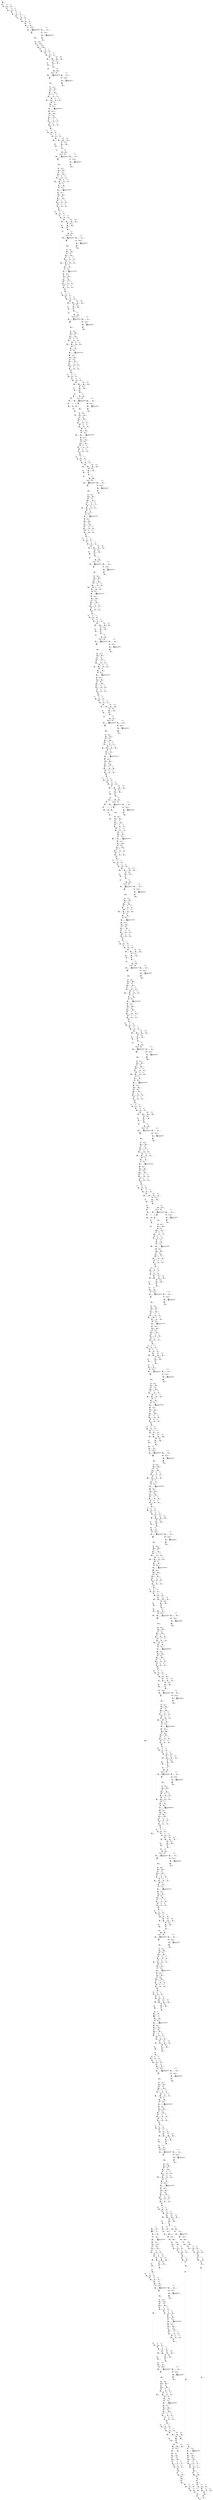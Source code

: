 digraph G {
graph [ fontsize=11 ];
node [ fontsize=11 ];
edge [ fontsize=10 ];
rankdir=BU
ranksep=1.5
nodesep=1
splines=spline
compound=true
Graphinfo [ label="" shape=plaintext, style=rounded, color=black, fontname="Arial-Bold" ];
Conv2D_300_off_bias_525 [ label="{ { <i0> 0} |  [1349]\lConv2D_300_off_bias_525\l(bytes=256 , 0.022% of total)\l\l 0 0 0 0 ... | { <o0> 0} }", shape=record, color=black, style=rounded  ] ;
Conv2D_11_weights_submask_0_0_3_0_32_1_2_5_620 [ label="{ { <i0> 0} |  [49]\lConv2D_11_weights_submask_0_0_3_0_32_1_2_5_620\l(bytes=320 , 0.028% of total)\l\l 0.325541 -0.723425 -0.922367 -0.253199 ... | { <o0> 0} }", shape=record, color=black, style=rounded  ] ;
Quantize_194_y_zero_point [ label="{ { <i0> 0} |  [870]\lQuantize_194_y_zero_point\l -9 | { <o0> 0} }", shape=record, color=black, style=rounded  ] ;
Conv2D_254_zero_off_447 [ label="{ { <i0> 0} |  [1137]\lConv2D_254_zero_off_447\l(bytes=1 , 8.7e-05% of total)\l\l 0 | { <o0> 0} }", shape=record, color=black, style=rounded  ] ;
Dequantize_16_x_zero_point [ label="{ { <i0> 0} |  [74]\lDequantize_16_x_zero_point\l 30 | { <o0> 0} }", shape=record, color=black, style=rounded  ] ;
Conv2D_173_weights_submask_0_0_0_0_256_1_3_5_649 [ label="{ { <i0> 0} |  [766]\lConv2D_173_weights_submask_0_0_0_0_256_1_3_5_649\l(bytes=3840 , 0.33% of total)\l\l 0.180856 0.0904282 0.421998 0.120571 ... | { <o0> 0} }", shape=record, color=black, style=rounded  ] ;
Quantize_228_y_zero_point [ label="{ { <i0> 0} |  [1024]\lQuantize_228_y_zero_point\l 17 | { <o0> 0} }", shape=record, color=black, style=rounded  ] ;
Conv2D_303_zero_off_528 [ label="{ { <i0> 0} |  [1357]\lConv2D_303_zero_off_528\l(bytes=1 , 8.7e-05% of total)\l\l 0 | { <o0> 0} }", shape=record, color=black, style=rounded  ] ;
Conv2D_149_weights_submask_0_0_3_0_128_1_2_5_646 [ label="{ { <i0> 0} |  [670]\lConv2D_149_weights_submask_0_0_3_0_128_1_2_5_646\l(bytes=1280 , 0.11% of total)\l\l -0.398438 -0.84375 -1.3125 -1.05469 ... | { <o0> 0} }", shape=record, color=black, style=rounded  ] ;
Conv2D_237_off_bias_426 [ label="{ { <i0> 0} |  [1068]\lConv2D_237_off_bias_426\l(bytes=512 , 0.044% of total)\l\l 0.756639 5.30847 2.63666 -0.0413681 ... | { <o0> 0} }", shape=record, color=black, style=rounded  ] ;
Quantize_86_y_zero_point [ label="{ { <i0> 0} |  [390]\lQuantize_86_y_zero_point\l -25 | { <o0> 0} }", shape=record, color=black, style=rounded  ] ;
Dequantize_211_x_zero_point [ label="{ { <i0> 0} |  [941]\lDequantize_211_x_zero_point\l -18 | { <o0> 0} }", shape=record, color=black, style=rounded  ] ;
Dequantize_147_x_zero_point [ label="{ { <i0> 0} |  [655]\lDequantize_147_x_zero_point\l 25 | { <o0> 0} }", shape=record, color=black, style=rounded  ] ;
Conv2D_203_weights_submask_0_0_0_0_256_1_3_5_655 [ label="{ { <i0> 0} |  [905]\lConv2D_203_weights_submask_0_0_0_0_256_1_3_5_655\l(bytes=3840 , 0.33% of total)\l\l -0.218565 0.797121 1.52996 0.732837 ... | { <o0> 0} }", shape=record, color=black, style=rounded  ] ;
Conv2D_21_mul_scale_63 [ label="{ { <i0> 0} |  [99]\lConv2D_21_mul_scale_63\l(bytes=32 , 0.0028% of total)\l\l 0.00317375 0.00478123 0.00381949 0.00906327 ... | { <o0> 0} }", shape=record, color=black, style=rounded  ] ;
Dequantize_33_x_zero_point [ label="{ { <i0> 0} |  [154]\lDequantize_33_x_zero_point\l -41 | { <o0> 0} }", shape=record, color=black, style=rounded  ] ;
Quantize_245_y_zero_point [ label="{ { <i0> 0} |  [1104]\lQuantize_245_y_zero_point\l -21 | { <o0> 0} }", shape=record, color=black, style=rounded  ] ;
Conv2D_320_zero_off_555 [ label="{ { <i0> 0} |  [1432]\lConv2D_320_zero_off_555\l(bytes=1 , 8.7e-05% of total)\l\l 0 | { <o0> 0} }", shape=record, color=black, style=rounded  ] ;
Pad_107_constant_value [ label="{ { <i0> 0} |  [473]\lPad_107_constant_value\l 0 | { <o0> 0} }", shape=record, color=black, style=rounded  ] ;
Conv2D_254_off_bias_453 [ label="{ { <i0> 0} |  [1148]\lConv2D_254_off_bias_453\l(bytes=512 , 0.044% of total)\l\l 0 0 0 0 ... | { <o0> 0} }", shape=record, color=black, style=rounded  ] ;
Conv2D_303_off_bias_534 [ label="{ { <i0> 0} |  [1363]\lConv2D_303_off_bias_534\l(bytes=256 , 0.022% of total)\l\l -0.130109 -0.380461 0.299245 5.0718 ... | { <o0> 0} }", shape=record, color=black, style=rounded  ] ;
Conv2D_85_weights_submask_0_0_3_0_64_1_2_5_634 [ label="{ { <i0> 0} |  [382]\lConv2D_85_weights_submask_0_0_3_0_64_1_2_5_634\l(bytes=640 , 0.055% of total)\l\l 0.45128 2.04688 -0.273991 -1.36996 ... | { <o0> 0} }", shape=record, color=black, style=rounded  ] ;
Quantize_261_y_zero_point [ label="{ { <i0> 0} |  [1172]\lQuantize_261_y_zero_point\l -22 | { <o0> 0} }", shape=record, color=black, style=rounded  ] ;
Conv2D_342_mul_scale_585 [ label="{ { <i0> 0} |  [1498]\lConv2D_342_mul_scale_585\l(bytes=6 , 0.00052% of total)\l\l 0.000611955 0.000566232 0.000473399 0.00065306 ... | { <o0> 0} }", shape=record, color=black, style=rounded  ] ;
Quantize_197_y_zero_point [ label="{ { <i0> 0} |  [884]\lQuantize_197_y_zero_point\l 31 | { <o0> 0} }", shape=record, color=black, style=rounded  ] ;
Conv2D_272_zero_off_474 [ label="{ { <i0> 0} |  [1214]\lConv2D_272_zero_off_474\l(bytes=1 , 8.7e-05% of total)\l\l 0 | { <o0> 0} }", shape=record, color=black, style=rounded  ] ;
Conv2D_257_zero_off_456 [ label="{ { <i0> 0} |  [1156]\lConv2D_257_zero_off_456\l(bytes=1 , 8.7e-05% of total)\l\l 0 | { <o0> 0} }", shape=record, color=black, style=rounded  ] ;
Conv2D_21_weights_submask_0_0_0_0_32_1_3_5_621 [ label="{ { <i0> 0} |  [92]\lConv2D_21_weights_submask_0_0_0_0_32_1_3_5_621\l(bytes=480 , 0.042% of total)\l\l -0.362359 -0.426304 -0.511565 -0.191837 ... | { <o0> 0} }", shape=record, color=black, style=rounded  ] ;
Dequantize_19_x_zero_point [ label="{ { <i0> 0} |  [81]\lDequantize_19_x_zero_point\l 24 | { <o0> 0} }", shape=record, color=black, style=rounded  ] ;
Pad_161_constant_value [ label="{ { <i0> 0} |  [714]\lPad_161_constant_value\l 0 | { <o0> 0} }", shape=record, color=black, style=rounded  ] ;
Quantize_89_y_zero_point [ label="{ { <i0> 0} |  [404]\lQuantize_89_y_zero_point\l 24 | { <o0> 0} }", shape=record, color=black, style=rounded  ] ;
Quantize_311_y_zero_point [ label="{ { <i0> 0} |  [1399]\lQuantize_311_y_zero_point\l -25 | { <o0> 0} }", shape=record, color=black, style=rounded  ] ;
Dequantize_165_x_zero_point [ label="{ { <i0> 0} |  [734]\lDequantize_165_x_zero_point\l 40 | { <o0> 0} }", shape=record, color=black, style=rounded  ] ;
Conv2D_320_off_bias_561 [ label="{ { <i0> 0} |  [1438]\lConv2D_320_off_bias_561\l(bytes=72 , 0.0062% of total)\l\l -0.195284 -0.0960193 2.35358 2.35056 ... | { <o0> 0} }", shape=record, color=black, style=rounded  ] ;
Dequantize_181_x_zero_point [ label="{ { <i0> 0} |  [800]\lDequantize_181_x_zero_point\l -19 | { <o0> 0} }", shape=record, color=black, style=rounded  ] ;
Conv2D_272_off_bias_480 [ label="{ { <i0> 0} |  [1225]\lConv2D_272_off_bias_480\l(bytes=512 , 0.044% of total)\l\l 0 0 0 0 ... | { <o0> 0} }", shape=record, color=black, style=rounded  ] ;
Conv2D_24_mul_scale_72 [ label="{ { <i0> 0} |  [113]\lConv2D_24_mul_scale_72\l(bytes=32 , 0.0028% of total)\l\l 0.00020953 0.000371546 0.000429833 0.000305524 ... | { <o0> 0} }", shape=record, color=black, style=rounded  ] ;
Conv2D_254_weights_submask_0_0_0_0_256_1_3_5_665 [ label="{ { <i0> 0} |  [1139]\lConv2D_254_weights_submask_0_0_0_0_256_1_3_5_665\l(bytes=3840 , 0.33% of total)\l\l 0.951649 0.815699 -0.747724 0.761319 ... | { <o0> 0} }", shape=record, color=black, style=rounded  ] ;
Dequantize_36_x_zero_point [ label="{ { <i0> 0} |  [168]\lDequantize_36_x_zero_point\l 2 | { <o0> 0} }", shape=record, color=black, style=rounded  ] ;
Quantize_248_y_zero_point [ label="{ { <i0> 0} |  [1118]\lQuantize_248_y_zero_point\l 29 | { <o0> 0} }", shape=record, color=black, style=rounded  ] ;
Conv2D_257_off_bias_462 [ label="{ { <i0> 0} |  [1162]\lConv2D_257_off_bias_462\l(bytes=512 , 0.044% of total)\l\l 4.23456 3.25373 -2.45922 -4.92564 ... | { <o0> 0} }", shape=record, color=black, style=rounded  ] ;
Conv2D_275_zero_off_483 [ label="{ { <i0> 0} |  [1233]\lConv2D_275_zero_off_483\l(bytes=1 , 8.7e-05% of total)\l\l 0 | { <o0> 0} }", shape=record, color=black, style=rounded  ] ;
Conv2D_282_weights_submask_0_0_3_0_256_1_2_5_670 [ label="{ { <i0> 0} |  [1267]\lConv2D_282_weights_submask_0_0_3_0_256_1_2_5_670\l(bytes=2560 , 0.22% of total)\l\l -0.889379 0.112174 1.01758 -0.0640994 ... | { <o0> 0} }", shape=record, color=black, style=rounded  ] ;
Conv2D_41_off_bias_102 [ label="{ { <i0> 0} |  [195]\lConv2D_41_off_bias_102\l(bytes=64 , 0.0055% of total)\l\l 0 0 0 0 ... | { <o0> 0} }", shape=record, color=black, style=rounded  ] ;
Conv2D_95_weights_submask_0_0_0_0_64_1_3_5_635 [ label="{ { <i0> 0} |  [425]\lConv2D_95_weights_submask_0_0_0_0_64_1_3_5_635\l(bytes=960 , 0.083% of total)\l\l 0.0933809 0.0466905 -0.0466905 0.280143 ... | { <o0> 0} }", shape=record, color=black, style=rounded  ] ;
Dequantize_216_x_zero_point [ label="{ { <i0> 0} |  [968]\lDequantize_216_x_zero_point\l 10 | { <o0> 0} }", shape=record, color=black, style=rounded  ] ;
PReLU_319_alpha [ label="{ { <i0> 0} |  [1429]\lPReLU_319_alpha\l(bytes=128 , 0.011% of total)\l\l -0.340536 0.0928734 0.185747 0 ... | { <o0> 0} }", shape=record, color=black, style=rounded  ] ;
PReLU_309_alpha [ label="{ { <i0> 0} |  [1382]\lPReLU_309_alpha\l(bytes=128 , 0.011% of total)\l\l -0.963952 -0.289186 0.674766 -0.0963952 ... | { <o0> 0} }", shape=record, color=black, style=rounded  ] ;
PReLU_296_alpha [ label="{ { <i0> 0} |  [1328]\lPReLU_296_alpha\l(bytes=128 , 0.011% of total)\l\l -0.473825 -0.75812 0.884473 0.821297 ... | { <o0> 0} }", shape=record, color=black, style=rounded  ] ;
PReLU_291_alpha [ label="{ { <i0> 0} |  [1305]\lPReLU_291_alpha\l(bytes=256 , 0.022% of total)\l\l -0.0176858 0.106115 0.901975 0.0176858 ... | { <o0> 0} }", shape=record, color=black, style=rounded  ] ;
PReLU_281_alpha [ label="{ { <i0> 0} |  [1258]\lPReLU_281_alpha\l(bytes=256 , 0.022% of total)\l\l 0 0.0402928 -0.362635 0.0402928 ... | { <o0> 0} }", shape=record, color=black, style=rounded  ] ;
PReLU_268_alpha [ label="{ { <i0> 0} |  [1204]\lPReLU_268_alpha\l(bytes=256 , 0.022% of total)\l\l -0.457262 0.0554257 0.0415693 -0.609683 ... | { <o0> 0} }", shape=record, color=black, style=rounded  ] ;
PReLU_263_alpha [ label="{ { <i0> 0} |  [1181]\lPReLU_263_alpha\l(bytes=256 , 0.022% of total)\l\l -0.312946 -0.642363 0.230592 -0.642363 ... | { <o0> 0} }", shape=record, color=black, style=rounded  ] ;
PReLU_253_alpha [ label="{ { <i0> 0} |  [1134]\lPReLU_253_alpha\l(bytes=256 , 0.022% of total)\l\l 0.823004 0.752461 -1.01112 0.141086 ... | { <o0> 0} }", shape=record, color=black, style=rounded  ] ;
PReLU_243_alpha [ label="{ { <i0> 0} |  [1087]\lPReLU_243_alpha\l(bytes=256 , 0.022% of total)\l\l 0.161663 0.143701 2.28125 -0.431102 ... | { <o0> 0} }", shape=record, color=black, style=rounded  ] ;
PReLU_233_alpha [ label="{ { <i0> 0} |  [1040]\lPReLU_233_alpha\l(bytes=256 , 0.022% of total)\l\l 0.496063 0.716535 0.496063 -0.220472 ... | { <o0> 0} }", shape=record, color=black, style=rounded  ] ;
PReLU_223_alpha [ label="{ { <i0> 0} |  [995]\lPReLU_223_alpha\l(bytes=256 , 0.022% of total)\l\l 0.452464 0.387826 0.991111 -0.0215459 ... | { <o0> 0} }", shape=record, color=black, style=rounded  ] ;
PReLU_212_alpha [ label="{ { <i0> 0} |  [947]\lPReLU_212_alpha\l(bytes=256 , 0.022% of total)\l\l -0.424689 -0.226501 0.679503 1.38732 ... | { <o0> 0} }", shape=record, color=black, style=rounded  ] ;
PReLU_202_alpha [ label="{ { <i0> 0} |  [900]\lPReLU_202_alpha\l(bytes=256 , 0.022% of total)\l\l 0.457908 0.201479 0.805918 0.604438 ... | { <o0> 0} }", shape=record, color=black, style=rounded  ] ;
PReLU_192_alpha [ label="{ { <i0> 0} |  [853]\lPReLU_192_alpha\l(bytes=256 , 0.022% of total)\l\l 0 1.06961 0.877076 1.71137 ... | { <o0> 0} }", shape=record, color=black, style=rounded  ] ;
PReLU_182_alpha [ label="{ { <i0> 0} |  [806]\lPReLU_182_alpha\l(bytes=256 , 0.022% of total)\l\l -0.508797 -0.282665 1.58292 0.381598 ... | { <o0> 0} }", shape=record, color=black, style=rounded  ] ;
PReLU_172_alpha [ label="{ { <i0> 0} |  [761]\lPReLU_172_alpha\l(bytes=256 , 0.022% of total)\l\l -1.02562 0.303888 0.987635 1.02562 ... | { <o0> 0} }", shape=record, color=black, style=rounded  ] ;
PReLU_158_alpha [ label="{ { <i0> 0} |  [708]\lPReLU_158_alpha\l(bytes=128 , 0.011% of total)\l\l -0.101316 0.118203 0.692329 0.878076 ... | { <o0> 0} }", shape=record, color=black, style=rounded  ] ;
PReLU_148_alpha [ label="{ { <i0> 0} |  [661]\lPReLU_148_alpha\l(bytes=128 , 0.011% of total)\l\l -0.128629 0.278697 1.36133 0.493079 ... | { <o0> 0} }", shape=record, color=black, style=rounded  ] ;
PReLU_138_alpha [ label="{ { <i0> 0} |  [614]\lPReLU_138_alpha\l(bytes=128 , 0.011% of total)\l\l -0.305679 0.37846 0.844258 1.84863 ... | { <o0> 0} }", shape=record, color=black, style=rounded  ] ;
PReLU_128_alpha [ label="{ { <i0> 0} |  [567]\lPReLU_128_alpha\l(bytes=128 , 0.011% of total)\l\l -0.0610159 0.793207 1.31794 0.829817 ... | { <o0> 0} }", shape=record, color=black, style=rounded  ] ;
PReLU_118_alpha [ label="{ { <i0> 0} |  [520]\lPReLU_118_alpha\l(bytes=128 , 0.011% of total)\l\l 0.614696 0.19319 0.649822 0.843012 ... | { <o0> 0} }", shape=record, color=black, style=rounded  ] ;
PReLU_104_alpha [ label="{ { <i0> 0} |  [467]\lPReLU_104_alpha\l(bytes=64 , 0.0055% of total)\l\l -1.77734 0.153943 0.783711 0.825695 ... | { <o0> 0} }", shape=record, color=black, style=rounded  ] ;
Conv2D_41_mul_scale_99 [ label="{ { <i0> 0} |  [193]\lConv2D_41_mul_scale_99\l(bytes=32 , 0.0028% of total)\l\l 0.00204168 0.00218092 0.00139164 0.00455556 ... | { <o0> 0} }", shape=record, color=black, style=rounded  ] ;
Dequantize_232_x_zero_point [ label="{ { <i0> 0} |  [1034]\lDequantize_232_x_zero_point\l 3 | { <o0> 0} }", shape=record, color=black, style=rounded  ] ;
Quantize_314_y_zero_point [ label="{ { <i0> 0} |  [1413]\lQuantize_314_y_zero_point\l 11 | { <o0> 0} }", shape=record, color=black, style=rounded  ] ;
Dequantize_168_x_zero_point [ label="{ { <i0> 0} |  [748]\lDequantize_168_x_zero_point\l -14 | { <o0> 0} }", shape=record, color=black, style=rounded  ] ;
Conv2D_203_subm_1_Pad_1_pads_Out [ label="{ { <i0> 0} |  [907]\lConv2D_203_subm_1_Pad_1_pads_Out\l 0 0 -1 2 ... | { <o0> 0} }", shape=record, color=black, style=rounded  ] ;
Conv2D_227_mul_scale_405 [ label="{ { <i0> 0} |  [1019]\lConv2D_227_mul_scale_405\l(bytes=256 , 0.022% of total)\l\l 0.000330162 0.000348183 0.000201551 0.000237056 ... | { <o0> 0} }", shape=record, color=black, style=rounded  ] ;
Conv2D_44_zero_off_105 [ label="{ { <i0> 0} |  [203]\lConv2D_44_zero_off_105\l(bytes=1 , 8.7e-05% of total)\l\l 0 | { <o0> 0} }", shape=record, color=black, style=rounded  ] ;
Quantize_266_y_zero_point [ label="{ { <i0> 0} |  [1195]\lQuantize_266_y_zero_point\l 4 | { <o0> 0} }", shape=record, color=black, style=rounded  ] ;
Dequantize_9_x_scale [ label="{ { <i0> 0} |  [33]\lDequantize_9_x_scale\l 0.0658633 | { <o0> 0} }", shape=record, color=black, style=rounded  ] ;
Dequantize_6_x_scale [ label="{ { <i0> 0} |  [14]\lDequantize_6_x_scale\l 0.00392157 | { <o0> 0} }", shape=record, color=black, style=rounded  ] ;
Dequantize_4_x_scale [ label="{ { <i0> 0} |  [8]\lDequantize_4_x_scale\l 0.00392157 | { <o0> 0} }", shape=record, color=black, style=rounded  ] ;
Dequantize_2_x_scale [ label="{ { <i0> 0} |  [2]\lDequantize_2_x_scale\l 0.00392157 | { <o0> 0} }", shape=record, color=black, style=rounded  ] ;
Conv2D_112_zero_off_210 [ label="{ { <i0> 0} |  [495]\lConv2D_112_zero_off_210\l(bytes=1 , 8.7e-05% of total)\l\l 0 | { <o0> 0} }", shape=record, color=black, style=rounded  ] ;
Conv2D_275_off_bias_489 [ label="{ { <i0> 0} |  [1239]\lConv2D_275_off_bias_489\l(bytes=512 , 0.044% of total)\l\l 1.59673 0.621493 0.321977 4.48058 ... | { <o0> 0} }", shape=record, color=black, style=rounded  ] ;
Conv2D_244_weights_submask_0_0_3_0_256_1_2_5_664 [ label="{ { <i0> 0} |  [1096]\lConv2D_244_weights_submask_0_0_3_0_256_1_2_5_664\l(bytes=2560 , 0.22% of total)\l\l 0.738927 1.66259 -0.329878 1.67578 ... | { <o0> 0} }", shape=record, color=black, style=rounded  ] ;
Dequantize_70_x_zero_point [ label="{ { <i0> 0} |  [315]\lDequantize_70_x_zero_point\l 39 | { <o0> 0} }", shape=record, color=black, style=rounded  ] ;
Dequantize_39_x_zero_point [ label="{ { <i0> 0} |  [175]\lDequantize_39_x_zero_point\l -25 | { <o0> 0} }", shape=record, color=black, style=rounded  ] ;
Conv2D_326_zero_off_564 [ label="{ { <i0> 0} |  [1450]\lConv2D_326_zero_off_564\l(bytes=1 , 8.7e-05% of total)\l\l 0 | { <o0> 0} }", shape=record, color=black, style=rounded  ] ;
Resize_292_size [ label="{ { <i0> 0} |  [1308]\lResize_292_size\l 1 256 24 24 | { <o0> 0} }", shape=record, color=black, style=rounded  ] ;
Resize_264_size [ label="{ { <i0> 0} |  [1184]\lResize_264_size\l 1 256 12 12 | { <o0> 0} }", shape=record, color=black, style=rounded  ] ;
Conv2D_293_zero_off_510 [ label="{ { <i0> 0} |  [1310]\lConv2D_293_zero_off_510\l(bytes=1 , 8.7e-05% of total)\l\l 0 | { <o0> 0} }", shape=record, color=black, style=rounded  ] ;
Dequantize_185_x_zero_point [ label="{ { <i0> 0} |  [826]\lDequantize_185_x_zero_point\l 2 | { <o0> 0} }", shape=record, color=black, style=rounded  ] ;
Quantize_102_y_zero_point [ label="{ { <i0> 0} |  [458]\lQuantize_102_y_zero_point\l 4 | { <o0> 0} }", shape=record, color=black, style=rounded  ] ;
Conv2D_342_zero_off_582 [ label="{ { <i0> 0} |  [1494]\lConv2D_342_zero_off_582\l(bytes=1 , 8.7e-05% of total)\l\l 0 | { <o0> 0} }", shape=record, color=black, style=rounded  ] ;
Quantize_283_y_zero_point [ label="{ { <i0> 0} |  [1275]\lQuantize_283_y_zero_point\l -51 | { <o0> 0} }", shape=record, color=black, style=rounded  ] ;
Conv2D_44_off_bias_111 [ label="{ { <i0> 0} |  [209]\lConv2D_44_off_bias_111\l(bytes=64 , 0.0055% of total)\l\l 0.663989 -0.697722 -1.32692 0.325921 ... | { <o0> 0} }", shape=record, color=black, style=rounded  ] ;
Dequantize_219_x_zero_point [ label="{ { <i0> 0} |  [982]\lDequantize_219_x_zero_point\l 3 | { <o0> 0} }", shape=record, color=black, style=rounded  ] ;
Conv2D_163_weights_submask_0_0_3_0_128_1_2_5_648 [ label="{ { <i0> 0} |  [723]\lConv2D_163_weights_submask_0_0_3_0_128_1_2_5_648\l(bytes=1280 , 0.11% of total)\l\l -0.633489 -1.06693 -1.26698 -0.533465 ... | { <o0> 0} }", shape=record, color=black, style=rounded  ] ;
Conv2D_112_off_bias_216 [ label="{ { <i0> 0} |  [501]\lConv2D_112_off_bias_216\l(bytes=256 , 0.022% of total)\l\l -0.128851 -1.53404 0.0714274 0.999432 ... | { <o0> 0} }", shape=record, color=black, style=rounded  ] ;
Conv2D_300_mul_scale_522 [ label="{ { <i0> 0} |  [1347]\lConv2D_300_mul_scale_522\l(bytes=128 , 0.011% of total)\l\l 0.00434644 0.00313827 0.00463309 0.00184623 ... | { <o0> 0} }", shape=record, color=black, style=rounded  ] ;
Conv2D_254_subm_1_Pad_1_pads_Out [ label="{ { <i0> 0} |  [1141]\lConv2D_254_subm_1_Pad_1_pads_Out\l 0 0 -1 2 ... | { <o0> 0} }", shape=record, color=black, style=rounded  ] ;
Quantize_317_y_zero_point [ label="{ { <i0> 0} |  [1420]\lQuantize_317_y_zero_point\l 22 | { <o0> 0} }", shape=record, color=black, style=rounded  ] ;
Conv2D_326_off_bias_570 [ label="{ { <i0> 0} |  [1456]\lConv2D_326_off_bias_570\l(bytes=4 , 0.00035% of total)\l\l 0.255989 -0.591515 | { <o0> 0} }", shape=record, color=black, style=rounded  ] ;
Conv2D_193_weights_submask_0_0_0_0_256_1_3_5_653 [ label="{ { <i0> 0} |  [858]\lConv2D_193_weights_submask_0_0_0_0_256_1_3_5_653\l(bytes=3840 , 0.33% of total)\l\l 0.176704 0.353408 0.318067 0.318067 ... | { <o0> 0} }", shape=record, color=black, style=rounded  ] ;
Quantize_3_y_zero_point [ label="{ { <i0> 0} |  [6]\lQuantize_3_y_zero_point\l 0 | { <o0> 0} }", shape=record, color=black, style=rounded  ] ;
Conv2D_293_off_bias_516 [ label="{ { <i0> 0} |  [1316]\lConv2D_293_off_bias_516\l(bytes=256 , 0.022% of total)\l\l -1.42384 -0.575679 0.788652 1.32908 ... | { <o0> 0} }", shape=record, color=black, style=rounded  ] ;
Conv2D_21_weights_submask_0_0_3_0_32_1_2_5_622 [ label="{ { <i0> 0} |  [96]\lConv2D_21_weights_submask_0_0_3_0_32_1_2_5_622\l(bytes=320 , 0.028% of total)\l\l -0.191837 0.127891 -0.575511 -0.149206 ... | { <o0> 0} }", shape=record, color=black, style=rounded  ] ;
Quantize_333_y_zero_point [ label="{ { <i0> 0} |  [1477]\lQuantize_333_y_zero_point\l -10 | { <o0> 0} }", shape=record, color=black, style=rounded  ] ;
Conv2D_282_subm_1_Pad_1_pads_Out [ label="{ { <i0> 0} |  [1265]\lConv2D_282_subm_1_Pad_1_pads_Out\l 0 0 -1 2 ... | { <o0> 0} }", shape=record, color=black, style=rounded  ] ;
Dequantize_57_x_zero_point [ label="{ { <i0> 0} |  [254]\lDequantize_57_x_zero_point\l -27 | { <o0> 0} }", shape=record, color=black, style=rounded  ] ;
Conv2D_342_off_bias_588 [ label="{ { <i0> 0} |  [1500]\lConv2D_342_off_bias_588\l(bytes=12 , 0.001% of total)\l\l 0.0489564 0.0917295 -0.136812 -0.231836 ... | { <o0> 0} }", shape=record, color=black, style=rounded  ] ;
Conv2D_206_mul_scale_372 [ label="{ { <i0> 0} |  [926]\lConv2D_206_mul_scale_372\l(bytes=256 , 0.022% of total)\l\l 0.00011814 0.000164986 8.09131e-05 0.000132454 ... | { <o0> 0} }", shape=record, color=black, style=rounded  ] ;
Conv2D_58_mul_scale_126 [ label="{ { <i0> 0} |  [260]\lConv2D_58_mul_scale_126\l(bytes=64 , 0.0055% of total)\l\l 0.000440072 0.000574066 0.000212044 0.000366953 ... | { <o0> 0} }", shape=record, color=black, style=rounded  ] ;
Dequantize_236_x_zero_point [ label="{ { <i0> 0} |  [1060]\lDequantize_236_x_zero_point\l -14 | { <o0> 0} }", shape=record, color=black, style=rounded  ] ;
Quantize_120_y_zero_point [ label="{ { <i0> 0} |  [537]\lQuantize_120_y_zero_point\l -1 | { <o0> 0} }", shape=record, color=black, style=rounded  ] ;
Dequantize_73_x_zero_point [ label="{ { <i0> 0} |  [322]\lDequantize_73_x_zero_point\l 9 | { <o0> 0} }", shape=record, color=black, style=rounded  ] ;
Dequantize_252_x_zero_point [ label="{ { <i0> 0} |  [1128]\lDequantize_252_x_zero_point\l -8 | { <o0> 0} }", shape=record, color=black, style=rounded  ] ;
Conv2D_166_mul_scale_303 [ label="{ { <i0> 0} |  [740]\lConv2D_166_mul_scale_303\l(bytes=256 , 0.022% of total)\l\l 0.000194092 0.000200889 0.000209143 0.000245923 ... | { <o0> 0} }", shape=record, color=black, style=rounded  ] ;
Dequantize_188_x_zero_point [ label="{ { <i0> 0} |  [840]\lDequantize_188_x_zero_point\l 26 | { <o0> 0} }", shape=record, color=black, style=rounded  ] ;
Conv2D_109_weights_submask_0_0_0_0_64_1_3_5_637 [ label="{ { <i0> 0} |  [478]\lConv2D_109_weights_submask_0_0_0_0_64_1_3_5_637\l(bytes=960 , 0.083% of total)\l\l 0.539616 0.916093 0.865896 0.401575 ... | { <o0> 0} }", shape=record, color=black, style=rounded  ] ;
Quantize_12_y_zero_point [ label="{ { <i0> 0} |  [57]\lQuantize_12_y_zero_point\l -17 | { <o0> 0} }", shape=record, color=black, style=rounded  ] ;
Quantize_286_y_zero_point [ label="{ { <i0> 0} |  [1289]\lQuantize_286_y_zero_point\l 39 | { <o0> 0} }", shape=record, color=black, style=rounded  ] ;
Quantize_5_y_zero_point [ label="{ { <i0> 0} |  [12]\lQuantize_5_y_zero_point\l -128 | { <o0> 0} }", shape=record, color=black, style=rounded  ] ;
Conv2D_132_zero_off_246 [ label="{ { <i0> 0} |  [589]\lConv2D_132_zero_off_246\l(bytes=1 , 8.7e-05% of total)\l\l 0 | { <o0> 0} }", shape=record, color=black, style=rounded  ] ;
PReLU_20_1_clip_x_min_Out [ label="{ { <i0> 0} |  [84]\lPReLU_20_1_clip_x_min_Out\l(bytes=1 , 8.7e-05% of total)\l\l -3.40282e+38 | { <o0> 0} }", shape=record, color=black, style=rounded  ] ;
PReLU_20_1_clip_x_max_Out [ label="{ { <i0> 0} |  [85]\lPReLU_20_1_clip_x_max_Out\l(bytes=1 , 8.7e-05% of total)\l\l 0 | { <o0> 0} }", shape=record, color=black, style=rounded  ] ;
Dequantize_90_x_zero_point [ label="{ { <i0> 0} |  [407]\lDequantize_90_x_zero_point\l 24 | { <o0> 0} }", shape=record, color=black, style=rounded  ] ;
Dequantize_302_x_zero_point [ label="{ { <i0> 0} |  [1355]\lDequantize_302_x_zero_point\l 21 | { <o0> 0} }", shape=record, color=black, style=rounded  ] ;
Conv2D_65_zero_off_132 [ label="{ { <i0> 0} |  [284]\lConv2D_65_zero_off_132\l(bytes=1 , 8.7e-05% of total)\l\l 0 | { <o0> 0} }", shape=record, color=black, style=rounded  ] ;
Conv2D_234_mul_scale_414 [ label="{ { <i0> 0} |  [1052]\lConv2D_234_mul_scale_414\l(bytes=256 , 0.022% of total)\l\l 0.00519716 0.00184654 0.00696123 0.00318148 ... | { <o0> 0} }", shape=record, color=black, style=rounded  ] ;
Conv2D_183_weights_submask_0_0_3_0_256_1_2_5_652 [ label="{ { <i0> 0} |  [815]\lConv2D_183_weights_submask_0_0_3_0_256_1_2_5_652\l(bytes=2560 , 0.22% of total)\l\l 0 0.544414 -0.408311 0.510388 ... | { <o0> 0} }", shape=record, color=black, style=rounded  ] ;
PReLU_172_15_clip_x_min_Out [ label="{ { <i0> 0} |  [758]\lPReLU_172_15_clip_x_min_Out\l(bytes=1 , 8.7e-05% of total)\l\l -3.40282e+38 | { <o0> 0} }", shape=record, color=black, style=rounded  ] ;
PReLU_172_15_clip_x_max_Out [ label="{ { <i0> 0} |  [759]\lPReLU_172_15_clip_x_max_Out\l(bytes=1 , 8.7e-05% of total)\l\l 0 | { <o0> 0} }", shape=record, color=black, style=rounded  ] ;
Conv2D_95_weights_submask_0_0_3_0_64_1_2_5_636 [ label="{ { <i0> 0} |  [429]\lConv2D_95_weights_submask_0_0_3_0_64_1_2_5_636\l(bytes=640 , 0.055% of total)\l\l 0.0933809 0.326833 -0.840428 -0.420214 ... | { <o0> 0} }", shape=record, color=black, style=rounded  ] ;
PReLU_182_16_clip_x_min_Out [ label="{ { <i0> 0} |  [803]\lPReLU_182_16_clip_x_min_Out\l(bytes=1 , 8.7e-05% of total)\l\l -3.40282e+38 | { <o0> 0} }", shape=record, color=black, style=rounded  ] ;
PReLU_182_16_clip_x_max_Out [ label="{ { <i0> 0} |  [804]\lPReLU_182_16_clip_x_max_Out\l(bytes=1 , 8.7e-05% of total)\l\l 0 | { <o0> 0} }", shape=record, color=black, style=rounded  ] ;
Dequantize_239_x_zero_point [ label="{ { <i0> 0} |  [1074]\lDequantize_239_x_zero_point\l 22 | { <o0> 0} }", shape=record, color=black, style=rounded  ] ;
Conv2D_257_mul_scale_459 [ label="{ { <i0> 0} |  [1160]\lConv2D_257_mul_scale_459\l(bytes=256 , 0.022% of total)\l\l 0.000595662 0.00036604 0.000522793 0.000484664 ... | { <o0> 0} }", shape=record, color=black, style=rounded  ] ;
Conv2D_122_mul_scale_231 [ label="{ { <i0> 0} |  [546]\lConv2D_122_mul_scale_231\l(bytes=128 , 0.011% of total)\l\l 0.000509076 0.000546746 5.6277e-05 0.000405482 ... | { <o0> 0} }", shape=record, color=black, style=rounded  ] ;
PReLU_74_6_clip_x_min_Out [ label="{ { <i0> 0} |  [325]\lPReLU_74_6_clip_x_min_Out\l(bytes=1 , 8.7e-05% of total)\l\l -3.40282e+38 | { <o0> 0} }", shape=record, color=black, style=rounded  ] ;
PReLU_74_6_clip_x_max_Out [ label="{ { <i0> 0} |  [326]\lPReLU_74_6_clip_x_max_Out\l(bytes=1 , 8.7e-05% of total)\l\l 0 | { <o0> 0} }", shape=record, color=black, style=rounded  ] ;
Conv2D_31_weights_submask_0_0_0_0_32_1_3_5_623 [ label="{ { <i0> 0} |  [139]\lConv2D_31_weights_submask_0_0_0_0_32_1_3_5_623\l(bytes=480 , 0.042% of total)\l\l 0.0333723 -0.667446 -1.16803 0.333723 ... | { <o0> 0} }", shape=record, color=black, style=rounded  ] ;
Quantize_123_y_zero_point [ label="{ { <i0> 0} |  [551]\lQuantize_123_y_zero_point\l 37 | { <o0> 0} }", shape=record, color=black, style=rounded  ] ;
Conv2D_132_off_bias_252 [ label="{ { <i0> 0} |  [595]\lConv2D_132_off_bias_252\l(bytes=256 , 0.022% of total)\l\l -0.0368874 0.932934 -0.0750741 0.173428 ... | { <o0> 0} }", shape=record, color=black, style=rounded  ] ;
Conv2D_244_subm_1_Pad_1_pads_Out [ label="{ { <i0> 0} |  [1094]\lConv2D_244_subm_1_Pad_1_pads_Out\l 0 0 -1 2 ... | { <o0> 0} }", shape=record, color=black, style=rounded  ] ;
Pad_161_pads [ label="{ { <i0> 0} |  [713]\lPad_161_pads\l 0 0 0 0 ... | { <o0> 0} }", shape=record, color=black, style=rounded  ] ;
Pad_107_pads [ label="{ { <i0> 0} |  [472]\lPad_107_pads\l 0 0 0 0 ... | { <o0> 0} }", shape=record, color=black, style=rounded  ] ;
Conv2D_129_weights_submask_0_0_0_0_128_1_3_5_641 [ label="{ { <i0> 0} |  [572]\lConv2D_129_weights_submask_0_0_0_0_128_1_3_5_641\l(bytes=1920 , 0.17% of total)\l\l 0.0723887 -0.0241296 0.265425 0 ... | { <o0> 0} }", shape=record, color=black, style=rounded  ] ;
PReLU_192_17_clip_x_min_Out [ label="{ { <i0> 0} |  [850]\lPReLU_192_17_clip_x_min_Out\l(bytes=1 , 8.7e-05% of total)\l\l -3.40282e+38 | { <o0> 0} }", shape=record, color=black, style=rounded  ] ;
PReLU_192_17_clip_x_max_Out [ label="{ { <i0> 0} |  [851]\lPReLU_192_17_clip_x_max_Out\l(bytes=1 , 8.7e-05% of total)\l\l 0 | { <o0> 0} }", shape=record, color=black, style=rounded  ] ;
Conv2D_65_off_bias_138 [ label="{ { <i0> 0} |  [295]\lConv2D_65_off_bias_138\l(bytes=128 , 0.011% of total)\l\l 0 0 0 0 ... | { <o0> 0} }", shape=record, color=black, style=rounded  ] ;
Conv2D_272_subm_1_Pad_1_pads_Out [ label="{ { <i0> 0} |  [1218]\lConv2D_272_subm_1_Pad_1_pads_Out\l 0 0 -1 2 ... | { <o0> 0} }", shape=record, color=black, style=rounded  ] ;
Conv2D_119_zero_off_219 [ label="{ { <i0> 0} |  [523]\lConv2D_119_zero_off_219\l(bytes=1 , 8.7e-05% of total)\l\l 0 | { <o0> 0} }", shape=record, color=black, style=rounded  ] ;
Dequantize_271_x_zero_point [ label="{ { <i0> 0} |  [1212]\lDequantize_271_x_zero_point\l -31 | { <o0> 0} }", shape=record, color=black, style=rounded  ] ;
Pad_53_pads [ label="{ { <i0> 0} |  [233]\lPad_53_pads\l 0 0 0 0 ... | { <o0> 0} }", shape=record, color=black, style=rounded  ] ;
Quantize_15_y_zero_point [ label="{ { <i0> 0} |  [71]\lQuantize_15_y_zero_point\l 30 | { <o0> 0} }", shape=record, color=black, style=rounded  ] ;
Dequantize_77_x_zero_point [ label="{ { <i0> 0} |  [348]\lDequantize_77_x_zero_point\l 0 | { <o0> 0} }", shape=record, color=black, style=rounded  ] ;
Quantize_289_y_zero_point [ label="{ { <i0> 0} |  [1296]\lQuantize_289_y_zero_point\l 51 | { <o0> 0} }", shape=record, color=black, style=rounded  ] ;
Quantize_8_y_zero_point [ label="{ { <i0> 0} |  [31]\lQuantize_8_y_zero_point\l 12 | { <o0> 0} }", shape=record, color=black, style=rounded  ] ;
Dequantize_256_x_zero_point [ label="{ { <i0> 0} |  [1154]\lDequantize_256_x_zero_point\l 12 | { <o0> 0} }", shape=record, color=black, style=rounded  ] ;
Quantize_140_y_zero_point [ label="{ { <i0> 0} |  [631]\lQuantize_140_y_zero_point\l 8 | { <o0> 0} }", shape=record, color=black, style=rounded  ] ;
Conv2D_310_weights_submask_0_0_0_0_128_1_3_5_673 [ label="{ { <i0> 0} |  [1387]\lConv2D_310_weights_submask_0_0_0_0_128_1_3_5_673\l(bytes=1920 , 0.17% of total)\l\l 0.0598856 -0.0798474 -0.199619 -0.0199619 ... | { <o0> 0} }", shape=record, color=black, style=rounded  ] ;
Dequantize_93_x_zero_point [ label="{ { <i0> 0} |  [414]\lDequantize_93_x_zero_point\l -13 | { <o0> 0} }", shape=record, color=black, style=rounded  ] ;
Dequantize_305_x_zero_point [ label="{ { <i0> 0} |  [1369]\lDequantize_305_x_zero_point\l 43 | { <o0> 0} }", shape=record, color=black, style=rounded  ] ;
Conv2D_68_zero_off_141 [ label="{ { <i0> 0} |  [303]\lConv2D_68_zero_off_141\l(bytes=1 , 8.7e-05% of total)\l\l 0 | { <o0> 0} }", shape=record, color=black, style=rounded  ] ;
PReLU_40_3_clip_x_min_Out [ label="{ { <i0> 0} |  [178]\lPReLU_40_3_clip_x_min_Out\l(bytes=1 , 8.7e-05% of total)\l\l -3.40282e+38 | { <o0> 0} }", shape=record, color=black, style=rounded  ] ;
PReLU_40_3_clip_x_max_Out [ label="{ { <i0> 0} |  [179]\lPReLU_40_3_clip_x_max_Out\l(bytes=1 , 8.7e-05% of total)\l\l 0 | { <o0> 0} }", shape=record, color=black, style=rounded  ] ;
Conv2D_285_mul_scale_504 [ label="{ { <i0> 0} |  [1284]\lConv2D_285_mul_scale_504\l(bytes=256 , 0.022% of total)\l\l 0.000304444 0.000352321 0.000353008 0.000496639 ... | { <o0> 0} }", shape=record, color=black, style=rounded  ] ;
Conv2D_65_mul_scale_135 [ label="{ { <i0> 0} |  [293]\lConv2D_65_mul_scale_135\l(bytes=64 , 0.0055% of total)\l\l 0.00182392 0.00207542 0.00178415 0.00360055 ... | { <o0> 0} }", shape=record, color=black, style=rounded  ] ;
Quantize_32_y_zero_point [ label="{ { <i0> 0} |  [151]\lQuantize_32_y_zero_point\l -41 | { <o0> 0} }", shape=record, color=black, style=rounded  ] ;
Quantize_339_y_zero_point [ label="{ { <i0> 0} |  [1488]\lQuantize_339_y_zero_point\l -10 | { <o0> 0} }", shape=record, color=black, style=rounded  ] ;
Conv2D_119_off_bias_225 [ label="{ { <i0> 0} |  [534]\lConv2D_119_off_bias_225\l(bytes=256 , 0.022% of total)\l\l 0 0 0 0 ... | { <o0> 0} }", shape=record, color=black, style=rounded  ] ;
Conv2D_152_zero_off_282 [ label="{ { <i0> 0} |  [683]\lConv2D_152_zero_off_282\l(bytes=1 , 8.7e-05% of total)\l\l 0 | { <o0> 0} }", shape=record, color=black, style=rounded  ] ;
Quantize_126_y_zero_point [ label="{ { <i0> 0} |  [558]\lQuantize_126_y_zero_point\l -7 | { <o0> 0} }", shape=record, color=black, style=rounded  ] ;
Dequantize_322_x_zero_point [ label="{ { <i0> 0} |  [1444]\lDequantize_322_x_zero_point\l -10 | { <o0> 0} }", shape=record, color=black, style=rounded  ] ;
Conv2D_119_mul_scale_222 [ label="{ { <i0> 0} |  [532]\lConv2D_119_mul_scale_222\l(bytes=128 , 0.011% of total)\l\l 0.00149561 0.00151955 0.0025284 0.00233917 ... | { <o0> 0} }", shape=record, color=black, style=rounded  ] ;
Conv2D_173_mul_scale_312 [ label="{ { <i0> 0} |  [773]\lConv2D_173_mul_scale_312\l(bytes=256 , 0.022% of total)\l\l 0.00238524 0.00239862 0.00128754 0.000686973 ... | { <o0> 0} }", shape=record, color=black, style=rounded  ] ;
Conv2D_119_weights_submask_0_0_3_0_128_1_2_5_640 [ label="{ { <i0> 0} |  [529]\lConv2D_119_weights_submask_0_0_3_0_128_1_2_5_640\l(bytes=1280 , 0.11% of total)\l\l -0.0605315 0 0.383366 0.181594 ... | { <o0> 0} }", shape=record, color=black, style=rounded  ] ;
Conv2D_85_zero_off_165 [ label="{ { <i0> 0} |  [376]\lConv2D_85_zero_off_165\l(bytes=1 , 8.7e-05% of total)\l\l 0 | { <o0> 0} }", shape=record, color=black, style=rounded  ] ;
Conv2D_88_mul_scale_177 [ label="{ { <i0> 0} |  [399]\lConv2D_88_mul_scale_177\l(bytes=64 , 0.0055% of total)\l\l 0.000398099 0.000288756 0.000236048 0.000237909 ... | { <o0> 0} }", shape=record, color=black, style=rounded  ] ;
Conv2D_68_off_bias_147 [ label="{ { <i0> 0} |  [309]\lConv2D_68_off_bias_147\l(bytes=128 , 0.011% of total)\l\l -2.47838 1.39561 0.940438 0.121544 ... | { <o0> 0} }", shape=record, color=black, style=rounded  ] ;
PReLU_94_8_clip_x_min_Out [ label="{ { <i0> 0} |  [417]\lPReLU_94_8_clip_x_min_Out\l(bytes=1 , 8.7e-05% of total)\l\l -3.40282e+38 | { <o0> 0} }", shape=record, color=black, style=rounded  ] ;
PReLU_94_8_clip_x_max_Out [ label="{ { <i0> 0} |  [418]\lPReLU_94_8_clip_x_max_Out\l(bytes=1 , 8.7e-05% of total)\l\l 0 | { <o0> 0} }", shape=record, color=black, style=rounded  ] ;
Dequantize_274_x_zero_point [ label="{ { <i0> 0} |  [1231]\lDequantize_274_x_zero_point\l -25 | { <o0> 0} }", shape=record, color=black, style=rounded  ] ;
Quantize_18_y_zero_point [ label="{ { <i0> 0} |  [78]\lQuantize_18_y_zero_point\l 24 | { <o0> 0} }", shape=record, color=black, style=rounded  ] ;
Conv2D_41_subm_1_Pad_1_pads_Out [ label="{ { <i0> 0} |  [188]\lConv2D_41_subm_1_Pad_1_pads_Out\l 0 0 -1 2 ... | { <o0> 0} }", shape=record, color=black, style=rounded  ] ;
Conv2D_196_mul_scale_354 [ label="{ { <i0> 0} |  [879]\lConv2D_196_mul_scale_354\l(bytes=256 , 0.022% of total)\l\l 0.000185994 0.000128941 7.26351e-05 0.000129041 ... | { <o0> 0} }", shape=record, color=black, style=rounded  ] ;
Dequantize_290_x_zero_point [ label="{ { <i0> 0} |  [1299]\lDequantize_290_x_zero_point\l 51 | { <o0> 0} }", shape=record, color=black, style=rounded  ] ;
Dequantize_259_x_zero_point [ label="{ { <i0> 0} |  [1168]\lDequantize_259_x_zero_point\l 12 | { <o0> 0} }", shape=record, color=black, style=rounded  ] ;
PReLU_268_25_clip_x_min_Out [ label="{ { <i0> 0} |  [1201]\lPReLU_268_25_clip_x_min_Out\l(bytes=1 , 8.7e-05% of total)\l\l -3.40282e+38 | { <o0> 0} }", shape=record, color=black, style=rounded  ] ;
PReLU_268_25_clip_x_max_Out [ label="{ { <i0> 0} |  [1202]\lPReLU_268_25_clip_x_max_Out\l(bytes=1 , 8.7e-05% of total)\l\l 0 | { <o0> 0} }", shape=record, color=black, style=rounded  ] ;
Conv2D_300_weights_submask_0_0_3_0_128_1_2_5_672 [ label="{ { <i0> 0} |  [1344]\lConv2D_300_weights_submask_0_0_3_0_128_1_2_5_672\l(bytes=1280 , 0.11% of total)\l\l 0.188884 0.0629614 -1.22775 -0.125923 ... | { <o0> 0} }", shape=record, color=black, style=rounded  ] ;
PReLU_94_alpha [ label="{ { <i0> 0} |  [420]\lPReLU_94_alpha\l(bytes=64 , 0.0055% of total)\l\l 0.121309 0.576218 1.06145 0.818836 ... | { <o0> 0} }", shape=record, color=black, style=rounded  ] ;
PReLU_84_alpha [ label="{ { <i0> 0} |  [373]\lPReLU_84_alpha\l(bytes=64 , 0.0055% of total)\l\l -0.544999 0.225517 1.03362 0.958446 ... | { <o0> 0} }", shape=record, color=black, style=rounded  ] ;
PReLU_74_alpha [ label="{ { <i0> 0} |  [328]\lPReLU_74_alpha\l(bytes=64 , 0.0055% of total)\l\l -0.89813 0.112266 0.701664 0.589398 ... | { <o0> 0} }", shape=record, color=black, style=rounded  ] ;
PReLU_64_alpha [ label="{ { <i0> 0} |  [281]\lPReLU_64_alpha\l(bytes=64 , 0.0055% of total)\l\l 0.164708 0.850994 0.658834 1.31767 ... | { <o0> 0} }", shape=record, color=black, style=rounded  ] ;
PReLU_50_alpha [ label="{ { <i0> 0} |  [228]\lPReLU_50_alpha\l(bytes=32 , 0.0028% of total)\l\l -0.064284 1.47853 0.064284 0.899975 ... | { <o0> 0} }", shape=record, color=black, style=rounded  ] ;
PReLU_40_alpha [ label="{ { <i0> 0} |  [181]\lPReLU_40_alpha\l(bytes=32 , 0.0028% of total)\l\l -0.501999 -0.686946 -0.211368 1.01721 ... | { <o0> 0} }", shape=record, color=black, style=rounded  ] ;
PReLU_30_alpha [ label="{ { <i0> 0} |  [134]\lPReLU_30_alpha\l(bytes=32 , 0.0028% of total)\l\l 0.143332 -0.25083 -0.0716658 0.429995 ... | { <o0> 0} }", shape=record, color=black, style=rounded  ] ;
PReLU_20_alpha [ label="{ { <i0> 0} |  [87]\lPReLU_20_alpha\l(bytes=32 , 0.0028% of total)\l\l -1.07374 0.0842151 0.357914 0.0842151 ... | { <o0> 0} }", shape=record, color=black, style=rounded  ] ;
PReLU_10_alpha [ label="{ { <i0> 0} |  [40]\lPReLU_10_alpha\l(bytes=32 , 0.0028% of total)\l\l 1.57142 0.483514 -0.33846 1.08791 ... | { <o0> 0} }", shape=record, color=black, style=rounded  ] ;
Conv2D_234_subm_1_Pad_1_pads_Out [ label="{ { <i0> 0} |  [1047]\lConv2D_234_subm_1_Pad_1_pads_Out\l 0 0 -1 2 ... | { <o0> 0} }", shape=record, color=black, style=rounded  ] ;
Quantize_143_y_zero_point [ label="{ { <i0> 0} |  [645]\lQuantize_143_y_zero_point\l 62 | { <o0> 0} }", shape=record, color=black, style=rounded  ] ;
Dequantize_308_x_zero_point [ label="{ { <i0> 0} |  [1376]\lDequantize_308_x_zero_point\l 27 | { <o0> 0} }", shape=record, color=black, style=rounded  ] ;
Conv2D_152_off_bias_288 [ label="{ { <i0> 0} |  [689]\lConv2D_152_off_bias_288\l(bytes=256 , 0.022% of total)\l\l 0.264366 -2.76367 0.958423 -0.882338 ... | { <o0> 0} }", shape=record, color=black, style=rounded  ] ;
PReLU_309_29_clip_x_min_Out [ label="{ { <i0> 0} |  [1379]\lPReLU_309_29_clip_x_min_Out\l(bytes=1 , 8.7e-05% of total)\l\l -3.40282e+38 | { <o0> 0} }", shape=record, color=black, style=rounded  ] ;
PReLU_309_29_clip_x_max_Out [ label="{ { <i0> 0} |  [1380]\lPReLU_309_29_clip_x_max_Out\l(bytes=1 , 8.7e-05% of total)\l\l 0 | { <o0> 0} }", shape=record, color=black, style=rounded  ] ;
Conv2D_109_weights_submask_0_0_3_0_64_1_2_5_638 [ label="{ { <i0> 0} |  [482]\lConv2D_109_weights_submask_0_0_3_0_64_1_2_5_638\l(bytes=640 , 0.055% of total)\l\l 0.464321 0.916093 0.978839 0.489419 ... | { <o0> 0} }", shape=record, color=black, style=rounded  ] ;
Conv2D_203_zero_off_360 [ label="{ { <i0> 0} |  [903]\lConv2D_203_zero_off_360\l(bytes=1 , 8.7e-05% of total)\l\l 0 | { <o0> 0} }", shape=record, color=black, style=rounded  ] ;
Conv2D_85_off_bias_171 [ label="{ { <i0> 0} |  [387]\lConv2D_85_off_bias_171\l(bytes=128 , 0.011% of total)\l\l 0 0 0 0 ... | { <o0> 0} }", shape=record, color=black, style=rounded  ] ;
Conv2D_139_zero_off_255 [ label="{ { <i0> 0} |  [617]\lConv2D_139_zero_off_255\l(bytes=1 , 8.7e-05% of total)\l\l 0 | { <o0> 0} }", shape=record, color=black, style=rounded  ] ;
Quantize_35_y_zero_point [ label="{ { <i0> 0} |  [165]\lQuantize_35_y_zero_point\l 2 | { <o0> 0} }", shape=record, color=black, style=rounded  ] ;
Dequantize_340_x_zero_point [ label="{ { <i0> 0} |  [1491]\lDequantize_340_x_zero_point\l -10 | { <o0> 0} }", shape=record, color=black, style=rounded  ] ;
Dequantize_97_x_zero_point [ label="{ { <i0> 0} |  [440]\lDequantize_97_x_zero_point\l -36 | { <o0> 0} }", shape=record, color=black, style=rounded  ] ;
Dequantize_111_x_zero_point [ label="{ { <i0> 0} |  [493]\lDequantize_111_x_zero_point\l 17 | { <o0> 0} }", shape=record, color=black, style=rounded  ] ;
Conv2D_44_mul_scale_108 [ label="{ { <i0> 0} |  [207]\lConv2D_44_mul_scale_108\l(bytes=32 , 0.0028% of total)\l\l 0.000845846 0.00016518 0.000492728 0.000488637 ... | { <o0> 0} }", shape=record, color=black, style=rounded  ] ;
Conv2D_88_zero_off_174 [ label="{ { <i0> 0} |  [395]\lConv2D_88_zero_off_174\l(bytes=1 , 8.7e-05% of total)\l\l 0 | { <o0> 0} }", shape=record, color=black, style=rounded  ] ;
Conv2D_152_mul_scale_285 [ label="{ { <i0> 0} |  [687]\lConv2D_152_mul_scale_285\l(bytes=128 , 0.011% of total)\l\l 0.000106256 0.000149833 0.000175858 0.000157364 ... | { <o0> 0} }", shape=record, color=black, style=rounded  ] ;
Conv2D_31_weights_submask_0_0_3_0_32_1_2_5_624 [ label="{ { <i0> 0} |  [143]\lConv2D_31_weights_submask_0_0_3_0_32_1_2_5_624\l(bytes=320 , 0.028% of total)\l\l 0.166861 -0.367095 -0.767563 0.266978 ... | { <o0> 0} }", shape=record, color=black, style=rounded  ] ;
Dequantize_277_x_zero_point [ label="{ { <i0> 0} |  [1245]\lDequantize_277_x_zero_point\l 16 | { <o0> 0} }", shape=record, color=black, style=rounded  ] ;
Conv2D_203_off_bias_366 [ label="{ { <i0> 0} |  [914]\lConv2D_203_off_bias_366\l(bytes=512 , 0.044% of total)\l\l 0 0 0 0 ... | { <o0> 0} }", shape=record, color=black, style=rounded  ] ;
Conv2D_139_off_bias_261 [ label="{ { <i0> 0} |  [628]\lConv2D_139_off_bias_261\l(bytes=256 , 0.022% of total)\l\l 0 0 0 0 ... | { <o0> 0} }", shape=record, color=black, style=rounded  ] ;
Conv2D_332_mul_scale_576 [ label="{ { <i0> 0} |  [1472]\lConv2D_332_mul_scale_576\l(bytes=108 , 0.0094% of total)\l\l 0.0020728 0.00211898 0.00135692 0.00135692 ... | { <o0> 0} }", shape=record, color=black, style=rounded  ] ;
Quantize_210_y_zero_point [ label="{ { <i0> 0} |  [938]\lQuantize_210_y_zero_point\l -18 | { <o0> 0} }", shape=record, color=black, style=rounded  ] ;
Quantize_146_y_zero_point [ label="{ { <i0> 0} |  [652]\lQuantize_146_y_zero_point\l 25 | { <o0> 0} }", shape=record, color=black, style=rounded  ] ;
Conv2D_224_weights_submask_0_0_0_0_256_1_3_5_659 [ label="{ { <i0> 0} |  [998]\lConv2D_224_weights_submask_0_0_0_0_256_1_3_5_659\l(bytes=3840 , 0.33% of total)\l\l -0.481668 -0.361251 0.42146 -0.441529 ... | { <o0> 0} }", shape=record, color=black, style=rounded  ] ;
Conv2D_206_zero_off_369 [ label="{ { <i0> 0} |  [922]\lConv2D_206_zero_off_369\l(bytes=1 , 8.7e-05% of total)\l\l 0 | { <o0> 0} }", shape=record, color=black, style=rounded  ] ;
Conv2D_88_off_bias_180 [ label="{ { <i0> 0} |  [401]\lConv2D_88_off_bias_180\l(bytes=128 , 0.011% of total)\l\l -2.03309 -0.677711 0.135964 1.01183 ... | { <o0> 0} }", shape=record, color=black, style=rounded  ] ;
Conv2D_173_zero_off_309 [ label="{ { <i0> 0} |  [764]\lConv2D_173_zero_off_309\l(bytes=1 , 8.7e-05% of total)\l\l 0 | { <o0> 0} }", shape=record, color=black, style=rounded  ] ;
Conv2D_31_subm_1_Pad_1_pads_Out [ label="{ { <i0> 0} |  [141]\lConv2D_31_subm_1_Pad_1_pads_Out\l 0 0 -1 2 ... | { <o0> 0} }", shape=record, color=black, style=rounded  ] ;
Quantize_38_y_zero_point [ label="{ { <i0> 0} |  [172]\lQuantize_38_y_zero_point\l -25 | { <o0> 0} }", shape=record, color=black, style=rounded  ] ;
Dequantize_114_x_zero_point [ label="{ { <i0> 0} |  [507]\lDequantize_114_x_zero_point\l 28 | { <o0> 0} }", shape=record, color=black, style=rounded  ] ;
Conv2D_224_subm_1_Pad_1_pads_Out [ label="{ { <i0> 0} |  [1000]\lConv2D_224_subm_1_Pad_1_pads_Out\l 0 0 -1 2 ... | { <o0> 0} }", shape=record, color=black, style=rounded  ] ;
Dequantize_97_x_scale [ label="{ { <i0> 0} |  [439]\lDequantize_97_x_scale\l 0.426287 | { <o0> 0} }", shape=record, color=black, style=rounded  ] ;
Dequantize_93_x_scale [ label="{ { <i0> 0} |  [413]\lDequantize_93_x_scale\l 0.101391 | { <o0> 0} }", shape=record, color=black, style=rounded  ] ;
Dequantize_90_x_scale [ label="{ { <i0> 0} |  [406]\lDequantize_90_x_scale\l 0.0907574 | { <o0> 0} }", shape=record, color=black, style=rounded  ] ;
Dequantize_87_x_scale [ label="{ { <i0> 0} |  [392]\lDequantize_87_x_scale\l 0.430089 | { <o0> 0} }", shape=record, color=black, style=rounded  ] ;
Dequantize_83_x_scale [ label="{ { <i0> 0} |  [366]\lDequantize_83_x_scale\l 0.127205 | { <o0> 0} }", shape=record, color=black, style=rounded  ] ;
Dequantize_80_x_scale [ label="{ { <i0> 0} |  [359]\lDequantize_80_x_scale\l 0.0859792 | { <o0> 0} }", shape=record, color=black, style=rounded  ] ;
Dequantize_77_x_scale [ label="{ { <i0> 0} |  [347]\lDequantize_77_x_scale\l 0.332355 | { <o0> 0} }", shape=record, color=black, style=rounded  ] ;
Dequantize_73_x_scale [ label="{ { <i0> 0} |  [321]\lDequantize_73_x_scale\l 0.11841 | { <o0> 0} }", shape=record, color=black, style=rounded  ] ;
Dequantize_70_x_scale [ label="{ { <i0> 0} |  [314]\lDequantize_70_x_scale\l 0.103369 | { <o0> 0} }", shape=record, color=black, style=rounded  ] ;
Dequantize_67_x_scale [ label="{ { <i0> 0} |  [300]\lDequantize_67_x_scale\l 0.493701 | { <o0> 0} }", shape=record, color=black, style=rounded  ] ;
Dequantize_63_x_scale [ label="{ { <i0> 0} |  [274]\lDequantize_63_x_scale\l 0.11483 | { <o0> 0} }", shape=record, color=black, style=rounded  ] ;
Dequantize_60_x_scale [ label="{ { <i0> 0} |  [267]\lDequantize_60_x_scale\l 0.10664 | { <o0> 0} }", shape=record, color=black, style=rounded  ] ;
Dequantize_57_x_scale [ label="{ { <i0> 0} |  [253]\lDequantize_57_x_scale\l 0.707641 | { <o0> 0} }", shape=record, color=black, style=rounded  ] ;
Dequantize_49_x_scale [ label="{ { <i0> 0} |  [221]\lDequantize_49_x_scale\l 0.0943386 | { <o0> 0} }", shape=record, color=black, style=rounded  ] ;
Dequantize_46_x_scale [ label="{ { <i0> 0} |  [214]\lDequantize_46_x_scale\l 0.0897463 | { <o0> 0} }", shape=record, color=black, style=rounded  ] ;
Dequantize_43_x_scale [ label="{ { <i0> 0} |  [200]\lDequantize_43_x_scale\l 0.532046 | { <o0> 0} }", shape=record, color=black, style=rounded  ] ;
Dequantize_39_x_scale [ label="{ { <i0> 0} |  [174]\lDequantize_39_x_scale\l 0.119425 | { <o0> 0} }", shape=record, color=black, style=rounded  ] ;
Dequantize_36_x_scale [ label="{ { <i0> 0} |  [167]\lDequantize_36_x_scale\l 0.116915 | { <o0> 0} }", shape=record, color=black, style=rounded  ] ;
Dequantize_33_x_scale [ label="{ { <i0> 0} |  [153]\lDequantize_33_x_scale\l 0.525276 | { <o0> 0} }", shape=record, color=black, style=rounded  ] ;
Dequantize_29_x_scale [ label="{ { <i0> 0} |  [127]\lDequantize_29_x_scale\l 0.214738 | { <o0> 0} }", shape=record, color=black, style=rounded  ] ;
Dequantize_26_x_scale [ label="{ { <i0> 0} |  [120]\lDequantize_26_x_scale\l 0.182172 | { <o0> 0} }", shape=record, color=black, style=rounded  ] ;
Dequantize_23_x_scale [ label="{ { <i0> 0} |  [106]\lDequantize_23_x_scale\l 0.574796 | { <o0> 0} }", shape=record, color=black, style=rounded  ] ;
Dequantize_19_x_scale [ label="{ { <i0> 0} |  [80]\lDequantize_19_x_scale\l 0.177435 | { <o0> 0} }", shape=record, color=black, style=rounded  ] ;
Dequantize_16_x_scale [ label="{ { <i0> 0} |  [73]\lDequantize_16_x_scale\l 0.186567 | { <o0> 0} }", shape=record, color=black, style=rounded  ] ;
Dequantize_13_x_scale [ label="{ { <i0> 0} |  [59]\lDequantize_13_x_scale\l 0.482742 | { <o0> 0} }", shape=record, color=black, style=rounded  ] ;
Dequantize_328_x_zero_point [ label="{ { <i0> 0} |  [1462]\lDequantize_328_x_zero_point\l 96 | { <o0> 0} }", shape=record, color=black, style=rounded  ] ;
PReLU_202_18_clip_x_min_Out [ label="{ { <i0> 0} |  [897]\lPReLU_202_18_clip_x_min_Out\l(bytes=1 , 8.7e-05% of total)\l\l -3.40282e+38 | { <o0> 0} }", shape=record, color=black, style=rounded  ] ;
PReLU_202_18_clip_x_max_Out [ label="{ { <i0> 0} |  [898]\lPReLU_202_18_clip_x_max_Out\l(bytes=1 , 8.7e-05% of total)\l\l 0 | { <o0> 0} }", shape=record, color=black, style=rounded  ] ;
Conv2D_95_mul_scale_186 [ label="{ { <i0> 0} |  [432]\lConv2D_95_mul_scale_186\l(bytes=64 , 0.0055% of total)\l\l 0.00409955 0.00170004 0.000985729 0.00224152 ... | { <o0> 0} }", shape=record, color=black, style=rounded  ] ;
Dequantize_295_x_zero_point [ label="{ { <i0> 0} |  [1322]\lDequantize_295_x_zero_point\l 29 | { <o0> 0} }", shape=record, color=black, style=rounded  ] ;
Dequantize_344_x_zero_point [ label="{ { <i0> 0} |  [1506]\lDequantize_344_x_zero_point\l 96 | { <o0> 0} }", shape=record, color=black, style=rounded  ] ;
Conv2D_149_mul_scale_276 [ label="{ { <i0> 0} |  [673]\lConv2D_149_mul_scale_276\l(bytes=128 , 0.011% of total)\l\l 0.00130093 0.000692718 0.00238845 0.00173628 ... | { <o0> 0} }", shape=record, color=black, style=rounded  ] ;
Conv2D_206_off_bias_375 [ label="{ { <i0> 0} |  [928]\lConv2D_206_off_bias_375\l(bytes=512 , 0.044% of total)\l\l 0.884275 -0.314134 0.379401 0.336698 ... | { <o0> 0} }", shape=record, color=black, style=rounded  ] ;
PReLU_212_19_clip_x_min_Out [ label="{ { <i0> 0} |  [944]\lPReLU_212_19_clip_x_min_Out\l(bytes=1 , 8.7e-05% of total)\l\l -3.40282e+38 | { <o0> 0} }", shape=record, color=black, style=rounded  ] ;
PReLU_212_19_clip_x_max_Out [ label="{ { <i0> 0} |  [945]\lPReLU_212_19_clip_x_max_Out\l(bytes=1 , 8.7e-05% of total)\l\l 0 | { <o0> 0} }", shape=record, color=black, style=rounded  ] ;
Quantize_164_y_zero_point [ label="{ { <i0> 0} |  [731]\lQuantize_164_y_zero_point\l 40 | { <o0> 0} }", shape=record, color=black, style=rounded  ] ;
Dequantize_131_x_zero_point [ label="{ { <i0> 0} |  [587]\lDequantize_131_x_zero_point\l -5 | { <o0> 0} }", shape=record, color=black, style=rounded  ] ;
Conv2D_149_weights_submask_0_0_0_0_128_1_3_5_645 [ label="{ { <i0> 0} |  [666]\lConv2D_149_weights_submask_0_0_0_0_128_1_3_5_645\l(bytes=1920 , 0.17% of total)\l\l 0.09375 -0.28125 -0.492188 -0.164062 ... | { <o0> 0} }", shape=record, color=black, style=rounded  ] ;
Conv2D_173_off_bias_315 [ label="{ { <i0> 0} |  [775]\lConv2D_173_off_bias_315\l(bytes=512 , 0.044% of total)\l\l 0 0 0 0 ... | { <o0> 0} }", shape=record, color=black, style=rounded  ] ;
Conv2D_214_weights_submask_0_0_3_0_256_1_2_5_658 [ label="{ { <i0> 0} |  [957]\lConv2D_214_weights_submask_0_0_3_0_256_1_2_5_658\l(bytes=2560 , 0.22% of total)\l\l 0.714751 0.962929 0.893439 0.714751 ... | { <o0> 0} }", shape=record, color=black, style=rounded  ] ;
Conv2D_41_weights_submask_0_0_0_0_32_1_3_5_625 [ label="{ { <i0> 0} |  [186]\lConv2D_41_weights_submask_0_0_0_0_32_1_3_5_625\l(bytes=480 , 0.042% of total)\l\l 0.0207462 0.311193 0.186716 0.124477 ... | { <o0> 0} }", shape=record, color=black, style=rounded  ] ;
Quantize_180_y_zero_point [ label="{ { <i0> 0} |  [797]\lQuantize_180_y_zero_point\l -19 | { <o0> 0} }", shape=record, color=black, style=rounded  ] ;
PReLU_223_20_clip_x_min_Out [ label="{ { <i0> 0} |  [992]\lPReLU_223_20_clip_x_min_Out\l(bytes=1 , 8.7e-05% of total)\l\l -3.40282e+38 | { <o0> 0} }", shape=record, color=black, style=rounded  ] ;
PReLU_223_20_clip_x_max_Out [ label="{ { <i0> 0} |  [993]\lPReLU_223_20_clip_x_max_Out\l(bytes=1 , 8.7e-05% of total)\l\l 0 | { <o0> 0} }", shape=record, color=black, style=rounded  ] ;
Quantize_56_y_zero_point [ label="{ { <i0> 0} |  [251]\lQuantize_56_y_zero_point\l -27 | { <o0> 0} }", shape=record, color=black, style=rounded  ] ;
Conv2D_217_mul_scale_390 [ label="{ { <i0> 0} |  [974]\lConv2D_217_mul_scale_390\l(bytes=256 , 0.022% of total)\l\l 0.000605442 0.000681001 0.000373161 0.000268111 ... | { <o0> 0} }", shape=record, color=black, style=rounded  ] ;
Quantize_72_y_zero_point [ label="{ { <i0> 0} |  [319]\lQuantize_72_y_zero_point\l 9 | { <o0> 0} }", shape=record, color=black, style=rounded  ] ;
Dequantize_117_x_zero_point [ label="{ { <i0> 0} |  [514]\lDequantize_117_x_zero_point\l 14 | { <o0> 0} }", shape=record, color=black, style=rounded  ] ;
PReLU_233_21_clip_x_min_Out [ label="{ { <i0> 0} |  [1037]\lPReLU_233_21_clip_x_min_Out\l(bytes=1 , 8.7e-05% of total)\l\l -3.40282e+38 | { <o0> 0} }", shape=record, color=black, style=rounded  ] ;
PReLU_233_21_clip_x_max_Out [ label="{ { <i0> 0} |  [1038]\lPReLU_233_21_clip_x_max_Out\l(bytes=1 , 8.7e-05% of total)\l\l 0 | { <o0> 0} }", shape=record, color=black, style=rounded  ] ;
Quantize_215_y_zero_point [ label="{ { <i0> 0} |  [965]\lQuantize_215_y_zero_point\l 10 | { <o0> 0} }", shape=record, color=black, style=rounded  ] ;
Conv2D_224_off_bias_399 [ label="{ { <i0> 0} |  [1007]\lConv2D_224_off_bias_399\l(bytes=512 , 0.044% of total)\l\l 0 0 0 0 ... | { <o0> 0} }", shape=record, color=black, style=rounded  ] ;
PReLU_243_22_clip_x_min_Out [ label="{ { <i0> 0} |  [1084]\lPReLU_243_22_clip_x_min_Out\l(bytes=1 , 8.7e-05% of total)\l\l -3.40282e+38 | { <o0> 0} }", shape=record, color=black, style=rounded  ] ;
PReLU_243_22_clip_x_max_Out [ label="{ { <i0> 0} |  [1085]\lPReLU_243_22_clip_x_max_Out\l(bytes=1 , 8.7e-05% of total)\l\l 0 | { <o0> 0} }", shape=record, color=black, style=rounded  ] ;
Conv2D_21_subm_1_Pad_1_pads_Out [ label="{ { <i0> 0} |  [94]\lConv2D_21_subm_1_Pad_1_pads_Out\l 0 0 -1 2 ... | { <o0> 0} }", shape=record, color=black, style=rounded  ] ;
Conv2D_193_zero_off_342 [ label="{ { <i0> 0} |  [856]\lConv2D_193_zero_off_342\l(bytes=1 , 8.7e-05% of total)\l\l 0 | { <o0> 0} }", shape=record, color=black, style=rounded  ] ;
Conv2D_55_weights_submask_0_0_0_0_32_1_3_5_627 [ label="{ { <i0> 0} |  [239]\lConv2D_55_weights_submask_0_0_0_0_32_1_3_5_627\l(bytes=480 , 0.042% of total)\l\l 0.5 1.125 1 0.546875 ... | { <o0> 0} }", shape=record, color=black, style=rounded  ] ;
Quantize_231_y_zero_point [ label="{ { <i0> 0} |  [1031]\lQuantize_231_y_zero_point\l 3 | { <o0> 0} }", shape=record, color=black, style=rounded  ] ;
Conv2D_139_weights_submask_0_0_3_0_128_1_2_5_644 [ label="{ { <i0> 0} |  [623]\lConv2D_139_weights_submask_0_0_3_0_128_1_2_5_644\l(bytes=1280 , 0.11% of total)\l\l 0.287709 -0.0479515 -0.671321 0.0959031 ... | { <o0> 0} }", shape=record, color=black, style=rounded  ] ;
Conv2D_7_zero_off_33 [ label="{ { <i0> 0} |  [17]\lConv2D_7_zero_off_33\l(bytes=1 , 8.7e-05% of total)\l\l 0 | { <o0> 0} }", shape=record, color=black, style=rounded  ] ;
Conv2D_214_subm_1_Pad_1_pads_Out [ label="{ { <i0> 0} |  [955]\lConv2D_214_subm_1_Pad_1_pads_Out\l 0 0 -2 1 ... | { <o0> 0} }", shape=record, color=black, style=rounded  ] ;
Conv2D_7_off_bias_39 [ label="{ { <i0> 0} |  [28]\lConv2D_7_off_bias_39\l(bytes=64 , 0.0055% of total)\l\l -0.844256 -1.72754 -0.272464 -0.352538 ... | { <o0> 0} }", shape=record, color=black, style=rounded  ] ;
Quantize_167_y_zero_point [ label="{ { <i0> 0} |  [745]\lQuantize_167_y_zero_point\l -14 | { <o0> 0} }", shape=record, color=black, style=rounded  ] ;
Dequantize_134_x_zero_point [ label="{ { <i0> 0} |  [601]\lDequantize_134_x_zero_point\l 41 | { <o0> 0} }", shape=record, color=black, style=rounded  ] ;
Conv2D_176_off_bias_321 [ label="{ { <i0> 0} |  [787]\lConv2D_176_off_bias_321\l(bytes=512 , 0.044% of total)\l\l -0.0708774 0.395018 0.513686 0.881334 ... | { <o0> 0} }", shape=record, color=black, style=rounded  ] ;
Dequantize_299_x_zero_point [ label="{ { <i0> 0} |  [1336]\lDequantize_299_x_zero_point\l 25 | { <o0> 0} }", shape=record, color=black, style=rounded  ] ;
PReLU_253_23_clip_x_min_Out [ label="{ { <i0> 0} |  [1131]\lPReLU_253_23_clip_x_min_Out\l(bytes=1 , 8.7e-05% of total)\l\l -3.40282e+38 | { <o0> 0} }", shape=record, color=black, style=rounded  ] ;
PReLU_253_23_clip_x_max_Out [ label="{ { <i0> 0} |  [1132]\lPReLU_253_23_clip_x_max_Out\l(bytes=1 , 8.7e-05% of total)\l\l 0 | { <o0> 0} }", shape=record, color=black, style=rounded  ] ;
Conv2D_227_zero_off_402 [ label="{ { <i0> 0} |  [1015]\lConv2D_227_zero_off_402\l(bytes=1 , 8.7e-05% of total)\l\l 0 | { <o0> 0} }", shape=record, color=black, style=rounded  ] ;
Quantize_59_y_zero_point [ label="{ { <i0> 0} |  [265]\lQuantize_59_y_zero_point\l 22 | { <o0> 0} }", shape=record, color=black, style=rounded  ] ;
PReLU_263_24_clip_x_min_Out [ label="{ { <i0> 0} |  [1178]\lPReLU_263_24_clip_x_min_Out\l(bytes=1 , 8.7e-05% of total)\l\l -3.40282e+38 | { <o0> 0} }", shape=record, color=black, style=rounded  ] ;
PReLU_263_24_clip_x_max_Out [ label="{ { <i0> 0} |  [1179]\lPReLU_263_24_clip_x_max_Out\l(bytes=1 , 8.7e-05% of total)\l\l 0 | { <o0> 0} }", shape=record, color=black, style=rounded  ] ;
Quantize_184_y_zero_point [ label="{ { <i0> 0} |  [823]\lQuantize_184_y_zero_point\l 2 | { <o0> 0} }", shape=record, color=black, style=rounded  ] ;
Dequantize_151_x_zero_point [ label="{ { <i0> 0} |  [681]\lDequantize_151_x_zero_point\l 4 | { <o0> 0} }", shape=record, color=black, style=rounded  ] ;
Conv2D_193_off_bias_348 [ label="{ { <i0> 0} |  [867]\lConv2D_193_off_bias_348\l(bytes=512 , 0.044% of total)\l\l 0 0 0 0 ... | { <o0> 0} }", shape=record, color=black, style=rounded  ] ;
Conv2D_149_subm_1_Pad_1_pads_Out [ label="{ { <i0> 0} |  [668]\lConv2D_149_subm_1_Pad_1_pads_Out\l 0 0 -1 2 ... | { <o0> 0} }", shape=record, color=black, style=rounded  ] ;
Conv2D_244_zero_off_429 [ label="{ { <i0> 0} |  [1090]\lConv2D_244_zero_off_429\l(bytes=1 , 8.7e-05% of total)\l\l 0 | { <o0> 0} }", shape=record, color=black, style=rounded  ] ;
Conv2D_313_mul_scale_549 [ label="{ { <i0> 0} |  [1408]\lConv2D_313_mul_scale_549\l(bytes=128 , 0.011% of total)\l\l 0.00139541 0.000540773 0.00101529 0.00611827 ... | { <o0> 0} }", shape=record, color=black, style=rounded  ] ;
Quantize_218_y_zero_point [ label="{ { <i0> 0} |  [979]\lQuantize_218_y_zero_point\l 3 | { <o0> 0} }", shape=record, color=black, style=rounded  ] ;
Conv2D_282_weights_submask_0_0_0_0_256_1_3_5_669 [ label="{ { <i0> 0} |  [1263]\lConv2D_282_weights_submask_0_0_0_0_256_1_3_5_669\l(bytes=3840 , 0.33% of total)\l\l -0.104162 -0.897392 -0.56087 -0.817267 ... | { <o0> 0} }", shape=record, color=black, style=rounded  ] ;
Conv2D_227_off_bias_408 [ label="{ { <i0> 0} |  [1021]\lConv2D_227_off_bias_408\l(bytes=512 , 0.044% of total)\l\l 1.69637 -2.66604 0.590344 0.771381 ... | { <o0> 0} }", shape=record, color=black, style=rounded  ] ;
Quantize_76_y_zero_point [ label="{ { <i0> 0} |  [345]\lQuantize_76_y_zero_point\l 0 | { <o0> 0} }", shape=record, color=black, style=rounded  ] ;
Conv2D_196_zero_off_351 [ label="{ { <i0> 0} |  [875]\lConv2D_196_zero_off_351\l(bytes=1 , 8.7e-05% of total)\l\l 0 | { <o0> 0} }", shape=record, color=black, style=rounded  ] ;
Dequantize_201_x_zero_point [ label="{ { <i0> 0} |  [894]\lDequantize_201_x_zero_point\l -7 | { <o0> 0} }", shape=record, color=black, style=rounded  ] ;
Quantize_92_y_zero_point [ label="{ { <i0> 0} |  [411]\lQuantize_92_y_zero_point\l -13 | { <o0> 0} }", shape=record, color=black, style=rounded  ] ;
Dequantize_137_x_zero_point [ label="{ { <i0> 0} |  [608]\lDequantize_137_x_zero_point\l -2 | { <o0> 0} }", shape=record, color=black, style=rounded  ] ;
PReLU_319_30_clip_x_min_Out [ label="{ { <i0> 0} |  [1426]\lPReLU_319_30_clip_x_min_Out\l(bytes=1 , 8.7e-05% of total)\l\l -3.40282e+38 | { <o0> 0} }", shape=record, color=black, style=rounded  ] ;
PReLU_319_30_clip_x_max_Out [ label="{ { <i0> 0} |  [1427]\lPReLU_319_30_clip_x_max_Out\l(bytes=1 , 8.7e-05% of total)\l\l 0 | { <o0> 0} }", shape=record, color=black, style=rounded  ] ;
Conv2D_14_zero_off_51 [ label="{ { <i0> 0} |  [62]\lConv2D_14_zero_off_51\l(bytes=1 , 8.7e-05% of total)\l\l 0 | { <o0> 0} }", shape=record, color=black, style=rounded  ] ;
Conv2D_14_off_bias_57 [ label="{ { <i0> 0} |  [68]\lConv2D_14_off_bias_57\l(bytes=64 , 0.0055% of total)\l\l 1.51867 0.761073 -0.724469 0.68457 ... | { <o0> 0} }", shape=record, color=black, style=rounded  ] ;
Pad_53_constant_value [ label="{ { <i0> 0} |  [234]\lPad_53_constant_value\l 0 | { <o0> 0} }", shape=record, color=black, style=rounded  ] ;
Conv2D_11_mul_scale_45 [ label="{ { <i0> 0} |  [52]\lConv2D_11_mul_scale_45\l(bytes=32 , 0.0028% of total)\l\l 0.00108294 0.00119345 0.00102124 0.00161428 ... | { <o0> 0} }", shape=record, color=black, style=rounded  ] ;
Dequantize_23_x_zero_point [ label="{ { <i0> 0} |  [107]\lDequantize_23_x_zero_point\l 21 | { <o0> 0} }", shape=record, color=black, style=rounded  ] ;
Conv2D_11_subm_1_Pad_1_pads_Out [ label="{ { <i0> 0} |  [47]\lConv2D_11_subm_1_Pad_1_pads_Out\l 0 0 -1 2 ... | { <o0> 0} }", shape=record, color=black, style=rounded  ] ;
Quantize_235_y_zero_point [ label="{ { <i0> 0} |  [1057]\lQuantize_235_y_zero_point\l -14 | { <o0> 0} }", shape=record, color=black, style=rounded  ] ;
Conv2D_310_zero_off_537 [ label="{ { <i0> 0} |  [1385]\lConv2D_310_zero_off_537\l(bytes=1 , 8.7e-05% of total)\l\l 0 | { <o0> 0} }", shape=record, color=black, style=rounded  ] ;
Conv2D_244_off_bias_435 [ label="{ { <i0> 0} |  [1101]\lConv2D_244_off_bias_435\l(bytes=512 , 0.044% of total)\l\l 0 0 0 0 ... | { <o0> 0} }", shape=record, color=black, style=rounded  ] ;
Conv2D_244_weights_submask_0_0_0_0_256_1_3_5_663 [ label="{ { <i0> 0} |  [1092]\lConv2D_244_weights_submask_0_0_0_0_256_1_3_5_663\l(bytes=3840 , 0.33% of total)\l\l -0.910464 0.791708 1.41188 0.738927 ... | { <o0> 0} }", shape=record, color=black, style=rounded  ] ;
Conv2D_41_weights_submask_0_0_3_0_32_1_2_5_626 [ label="{ { <i0> 0} |  [190]\lConv2D_41_weights_submask_0_0_3_0_32_1_2_5_626\l(bytes=320 , 0.028% of total)\l\l 0.228208 0.43567 0.539401 0.43567 ... | { <o0> 0} }", shape=record, color=black, style=rounded  ] ;
Conv2D_224_mul_scale_396 [ label="{ { <i0> 0} |  [1005]\lConv2D_224_mul_scale_396\l(bytes=256 , 0.022% of total)\l\l 0.0035572 0.00657468 0.00210297 0.00291118 ... | { <o0> 0} }", shape=record, color=black, style=rounded  ] ;
Quantize_251_y_zero_point [ label="{ { <i0> 0} |  [1125]\lQuantize_251_y_zero_point\l -8 | { <o0> 0} }", shape=record, color=black, style=rounded  ] ;
Conv2D_24_zero_off_69 [ label="{ { <i0> 0} |  [109]\lConv2D_24_zero_off_69\l(bytes=1 , 8.7e-05% of total)\l\l 0 | { <o0> 0} }", shape=record, color=black, style=rounded  ] ;
Conv2D_24_off_bias_75 [ label="{ { <i0> 0} |  [115]\lConv2D_24_off_bias_75\l(bytes=64 , 0.0055% of total)\l\l 0.194234 -1.32047 -0.112616 -0.416124 ... | { <o0> 0} }", shape=record, color=black, style=rounded  ] ;
Quantize_187_y_zero_point [ label="{ { <i0> 0} |  [837]\lQuantize_187_y_zero_point\l 26 | { <o0> 0} }", shape=record, color=black, style=rounded  ] ;
Dequantize_154_x_zero_point [ label="{ { <i0> 0} |  [695]\lDequantize_154_x_zero_point\l 72 | { <o0> 0} }", shape=record, color=black, style=rounded  ] ;
Conv2D_196_off_bias_357 [ label="{ { <i0> 0} |  [881]\lConv2D_196_off_bias_357\l(bytes=512 , 0.044% of total)\l\l 0.322327 0.598673 -0.0337027 -0.167108 ... | { <o0> 0} }", shape=record, color=black, style=rounded  ] ;
Conv2D_95_subm_1_Pad_1_pads_Out [ label="{ { <i0> 0} |  [427]\lConv2D_95_subm_1_Pad_1_pads_Out\l 0 0 -1 2 ... | { <o0> 0} }", shape=record, color=black, style=rounded  ] ;
Conv2D_247_zero_off_438 [ label="{ { <i0> 0} |  [1109]\lConv2D_247_zero_off_438\l(bytes=1 , 8.7e-05% of total)\l\l 0 | { <o0> 0} }", shape=record, color=black, style=rounded  ] ;
PReLU_104_9_clip_x_min_Out [ label="{ { <i0> 0} |  [464]\lPReLU_104_9_clip_x_min_Out\l(bytes=1 , 8.7e-05% of total)\l\l -3.40282e+38 | { <o0> 0} }", shape=record, color=black, style=rounded  ] ;
PReLU_104_9_clip_x_max_Out [ label="{ { <i0> 0} |  [465]\lPReLU_104_9_clip_x_max_Out\l(bytes=1 , 8.7e-05% of total)\l\l 0 | { <o0> 0} }", shape=record, color=black, style=rounded  ] ;
Conv2D_272_weights_submask_0_0_3_0_256_1_2_5_668 [ label="{ { <i0> 0} |  [1220]\lConv2D_272_weights_submask_0_0_3_0_256_1_2_5_668\l(bytes=2560 , 0.22% of total)\l\l -0.0698511 0.94299 1.42031 0.919707 ... | { <o0> 0} }", shape=record, color=black, style=rounded  ] ;
Conv2D_247_mul_scale_441 [ label="{ { <i0> 0} |  [1113]\lConv2D_247_mul_scale_441\l(bytes=256 , 0.022% of total)\l\l 0.000326652 0.000340855 0.000330581 0.000455681 ... | { <o0> 0} }", shape=record, color=black, style=rounded  ] ;
Conv2D_112_mul_scale_213 [ label="{ { <i0> 0} |  [499]\lConv2D_112_mul_scale_213\l(bytes=128 , 0.011% of total)\l\l 0.000398918 0.000377749 6.31542e-05 0.000255675 ... | { <o0> 0} }", shape=record, color=black, style=rounded  ] ;
Conv2D_34_zero_off_87 [ label="{ { <i0> 0} |  [156]\lConv2D_34_zero_off_87\l(bytes=1 , 8.7e-05% of total)\l\l 0 | { <o0> 0} }", shape=record, color=black, style=rounded  ] ;
Conv2D_34_off_bias_93 [ label="{ { <i0> 0} |  [162]\lConv2D_34_off_bias_93\l(bytes=64 , 0.0055% of total)\l\l -0.955269 0.0216203 0.295655 0.16063 ... | { <o0> 0} }", shape=record, color=black, style=rounded  ] ;
Quantize_79_y_zero_point [ label="{ { <i0> 0} |  [357]\lQuantize_79_y_zero_point\l 61 | { <o0> 0} }", shape=record, color=black, style=rounded  ] ;
Quantize_301_y_zero_point [ label="{ { <i0> 0} |  [1352]\lQuantize_301_y_zero_point\l 21 | { <o0> 0} }", shape=record, color=black, style=rounded  ] ;
Conv2D_310_off_bias_543 [ label="{ { <i0> 0} |  [1396]\lConv2D_310_off_bias_543\l(bytes=256 , 0.022% of total)\l\l 0 0 0 0 ... | { <o0> 0} }", shape=record, color=black, style=rounded  ] ;
Conv2D_163_weights_submask_0_0_0_0_128_1_3_5_647 [ label="{ { <i0> 0} |  [719]\lConv2D_163_weights_submask_0_0_0_0_128_1_3_5_647\l(bytes=1920 , 0.17% of total)\l\l -0.566806 -1.16695 -1.18362 -0.766855 ... | { <o0> 0} }", shape=record, color=black, style=rounded  ] ;
Conv2D_139_subm_1_Pad_1_pads_Out [ label="{ { <i0> 0} |  [621]\lConv2D_139_subm_1_Pad_1_pads_Out\l 0 0 -1 2 ... | { <o0> 0} }", shape=record, color=black, style=rounded  ] ;
Dequantize_171_x_zero_point [ label="{ { <i0> 0} |  [755]\lDequantize_171_x_zero_point\l -22 | { <o0> 0} }", shape=record, color=black, style=rounded  ] ;
Conv2D_55_weights_submask_0_0_3_0_32_1_2_5_628 [ label="{ { <i0> 0} |  [243]\lConv2D_55_weights_submask_0_0_3_0_32_1_2_5_628\l(bytes=320 , 0.028% of total)\l\l 0.578125 1.17188 1.14062 0.640625 ... | { <o0> 0} }", shape=record, color=black, style=rounded  ] ;
Conv2D_14_mul_scale_54 [ label="{ { <i0> 0} |  [66]\lConv2D_14_mul_scale_54\l(bytes=32 , 0.0028% of total)\l\l 0.000797622 0.000872791 0.000943319 0.000183629 ... | { <o0> 0} }", shape=record, color=black, style=rounded  ] ;
Dequantize_26_x_zero_point [ label="{ { <i0> 0} |  [121]\lDequantize_26_x_zero_point\l 59 | { <o0> 0} }", shape=record, color=black, style=rounded  ] ;
Quantize_238_y_zero_point [ label="{ { <i0> 0} |  [1071]\lQuantize_238_y_zero_point\l 22 | { <o0> 0} }", shape=record, color=black, style=rounded  ] ;
Conv2D_313_zero_off_546 [ label="{ { <i0> 0} |  [1404]\lConv2D_313_zero_off_546\l(bytes=1 , 8.7e-05% of total)\l\l 0 | { <o0> 0} }", shape=record, color=black, style=rounded  ] ;
Conv2D_234_weights_submask_0_0_3_0_256_1_2_5_662 [ label="{ { <i0> 0} |  [1049]\lConv2D_234_weights_submask_0_0_3_0_256_1_2_5_662\l(bytes=2560 , 0.22% of total)\l\l -0.0571789 -0.686147 0.857683 -0.657557 ... | { <o0> 0} }", shape=record, color=black, style=rounded  ] ;
Dequantize_205_x_zero_point [ label="{ { <i0> 0} |  [920]\lDequantize_205_x_zero_point\l -18 | { <o0> 0} }", shape=record, color=black, style=rounded  ] ;
Conv2D_247_off_bias_444 [ label="{ { <i0> 0} |  [1115]\lConv2D_247_off_bias_444\l(bytes=512 , 0.044% of total)\l\l -0.104529 -0.638761 0.355374 -0.235587 ... | { <o0> 0} }", shape=record, color=black, style=rounded  ] ;
Quantize_96_y_zero_point [ label="{ { <i0> 0} |  [437]\lQuantize_96_y_zero_point\l -36 | { <o0> 0} }", shape=record, color=black, style=rounded  ] ;
Input_0_out_0 [ label="{ { <i0> 0} |  [0]\lInput_0_out_0 | { <o0> 0} }", shape=record, color=black, style=rounded  ] ;
Conv2D_275_mul_scale_486 [ label="{ { <i0> 0} |  [1237]\lConv2D_275_mul_scale_486\l(bytes=256 , 0.022% of total)\l\l 0.00045029 0.000468345 0.000208534 0.000555008 ... | { <o0> 0} }", shape=record, color=black, style=rounded  ] ;
Conv2D_265_zero_off_465 [ label="{ { <i0> 0} |  [1186]\lConv2D_265_zero_off_465\l(bytes=1 , 8.7e-05% of total)\l\l 0 | { <o0> 0} }", shape=record, color=black, style=rounded  ] ;
Dequantize_157_x_zero_point [ label="{ { <i0> 0} |  [702]\lDequantize_157_x_zero_point\l 28 | { <o0> 0} }", shape=record, color=black, style=rounded  ] ;
Conv2D_203_mul_scale_363 [ label="{ { <i0> 0} |  [912]\lConv2D_203_mul_scale_363\l(bytes=256 , 0.022% of total)\l\l 0.000670687 0.00217572 0.00187568 0.00129645 ... | { <o0> 0} }", shape=record, color=black, style=rounded  ] ;
Conv2D_55_mul_scale_117 [ label="{ { <i0> 0} |  [246]\lConv2D_55_mul_scale_117\l(bytes=32 , 0.0028% of total)\l\l 0.00475933 0.00985594 0.0107928 0.00701721 ... | { <o0> 0} }", shape=record, color=black, style=rounded  ] ;
Quantize_270_y_zero_point [ label="{ { <i0> 0} |  [1209]\lQuantize_270_y_zero_point\l -31 | { <o0> 0} }", shape=record, color=black, style=rounded  ] ;
Conv2D_320_mul_scale_558 [ label="{ { <i0> 0} |  [1436]\lConv2D_320_mul_scale_558\l(bytes=36 , 0.0031% of total)\l\l 0.00131948 0.00123102 0.00301354 0.00301354 ... | { <o0> 0} }", shape=record, color=black, style=rounded  ] ;
Conv2D_31_mul_scale_81 [ label="{ { <i0> 0} |  [146]\lConv2D_31_mul_scale_81\l(bytes=32 , 0.0028% of total)\l\l 0.00315322 0.00255745 0.00255891 0.00496669 ... | { <o0> 0} }", shape=record, color=black, style=rounded  ] ;
Dequantize_43_x_zero_point [ label="{ { <i0> 0} |  [201]\lDequantize_43_x_zero_point\l -23 | { <o0> 0} }", shape=record, color=black, style=rounded  ] ;
Quantize_255_y_zero_point [ label="{ { <i0> 0} |  [1151]\lQuantize_255_y_zero_point\l 12 | { <o0> 0} }", shape=record, color=black, style=rounded  ] ;
Dequantize_222_x_zero_point [ label="{ { <i0> 0} |  [989]\lDequantize_222_x_zero_point\l -14 | { <o0> 0} }", shape=record, color=black, style=rounded  ] ;
Conv2D_109_mul_scale_204 [ label="{ { <i0> 0} |  [485]\lConv2D_109_mul_scale_204\l(bytes=64 , 0.0055% of total)\l\l 0.000928084 0.000858705 0.00115385 0.00100315 ... | { <o0> 0} }", shape=record, color=black, style=rounded  ] ;
Conv2D_163_mul_scale_294 [ label="{ { <i0> 0} |  [726]\lConv2D_163_mul_scale_294\l(bytes=128 , 0.011% of total)\l\l 0.000757674 0.00199623 0.00037709 0.000445938 ... | { <o0> 0} }", shape=record, color=black, style=rounded  ] ;
Quantize_304_y_zero_point [ label="{ { <i0> 0} |  [1366]\lQuantize_304_y_zero_point\l 43 | { <o0> 0} }", shape=record, color=black, style=rounded  ] ;
Conv2D_313_off_bias_552 [ label="{ { <i0> 0} |  [1410]\lConv2D_313_off_bias_552\l(bytes=256 , 0.022% of total)\l\l 0.761894 -0.878756 -4.54649 0.832085 ... | { <o0> 0} }", shape=record, color=black, style=rounded  ] ;
Conv2D_78_mul_scale_159 [ label="{ { <i0> 0} |  [352]\lConv2D_78_mul_scale_159\l(bytes=64 , 0.0055% of total)\l\l 0.000429666 0.000371206 9.83919e-05 0.000267862 ... | { <o0> 0} }", shape=record, color=black, style=rounded  ] ;
Dequantize_350_x_scale [ label="{ { <i0> 0} |  [1516]\lDequantize_350_x_scale\l 0.108032 | { <o0> 0} }", shape=record, color=black, style=rounded  ] ;
Dequantize_344_x_scale [ label="{ { <i0> 0} |  [1505]\lDequantize_344_x_scale\l 0.108032 | { <o0> 0} }", shape=record, color=black, style=rounded  ] ;
Dequantize_340_x_scale [ label="{ { <i0> 0} |  [1490]\lDequantize_340_x_scale\l 1.04939 | { <o0> 0} }", shape=record, color=black, style=rounded  ] ;
Dequantize_334_x_scale [ label="{ { <i0> 0} |  [1479]\lDequantize_334_x_scale\l 1.04939 | { <o0> 0} }", shape=record, color=black, style=rounded  ] ;
Dequantize_328_x_scale [ label="{ { <i0> 0} |  [1461]\lDequantize_328_x_scale\l 0.108032 | { <o0> 0} }", shape=record, color=black, style=rounded  ] ;
Dequantize_322_x_scale [ label="{ { <i0> 0} |  [1443]\lDequantize_322_x_scale\l 1.04939 | { <o0> 0} }", shape=record, color=black, style=rounded  ] ;
Dequantize_318_x_scale [ label="{ { <i0> 0} |  [1422]\lDequantize_318_x_scale\l 0.521213 | { <o0> 0} }", shape=record, color=black, style=rounded  ] ;
Dequantize_315_x_scale [ label="{ { <i0> 0} |  [1415]\lDequantize_315_x_scale\l 0.317055 | { <o0> 0} }", shape=record, color=black, style=rounded  ] ;
Dequantize_312_x_scale [ label="{ { <i0> 0} |  [1401]\lDequantize_312_x_scale\l 0.86158 | { <o0> 0} }", shape=record, color=black, style=rounded  ] ;
Dequantize_308_x_scale [ label="{ { <i0> 0} |  [1375]\lDequantize_308_x_scale\l 0.274867 | { <o0> 0} }", shape=record, color=black, style=rounded  ] ;
Dequantize_305_x_scale [ label="{ { <i0> 0} |  [1368]\lDequantize_305_x_scale\l 0.251784 | { <o0> 0} }", shape=record, color=black, style=rounded  ] ;
Dequantize_302_x_scale [ label="{ { <i0> 0} |  [1354]\lDequantize_302_x_scale\l 0.492178 | { <o0> 0} }", shape=record, color=black, style=rounded  ] ;
Dequantize_299_x_scale [ label="{ { <i0> 0} |  [1335]\lDequantize_299_x_scale\l 0.138067 | { <o0> 0} }", shape=record, color=black, style=rounded  ] ;
Dequantize_295_x_scale [ label="{ { <i0> 0} |  [1321]\lDequantize_295_x_scale\l 0.144246 | { <o0> 0} }", shape=record, color=black, style=rounded  ] ;
Dequantize_290_x_scale [ label="{ { <i0> 0} |  [1298]\lDequantize_290_x_scale\l 0.340625 | { <o0> 0} }", shape=record, color=black, style=rounded  ] ;
Dequantize_287_x_scale [ label="{ { <i0> 0} |  [1291]\lDequantize_287_x_scale\l 0.146588 | { <o0> 0} }", shape=record, color=black, style=rounded  ] ;
Dequantize_284_x_scale [ label="{ { <i0> 0} |  [1277]\lDequantize_284_x_scale\l 0.953313 | { <o0> 0} }", shape=record, color=black, style=rounded  ] ;
Dequantize_280_x_scale [ label="{ { <i0> 0} |  [1251]\lDequantize_280_x_scale\l 0.184762 | { <o0> 0} }", shape=record, color=black, style=rounded  ] ;
Dequantize_277_x_scale [ label="{ { <i0> 0} |  [1244]\lDequantize_277_x_scale\l 0.149858 | { <o0> 0} }", shape=record, color=black, style=rounded  ] ;
Dequantize_274_x_scale [ label="{ { <i0> 0} |  [1230]\lDequantize_274_x_scale\l 0.751362 | { <o0> 0} }", shape=record, color=black, style=rounded  ] ;
Dequantize_271_x_scale [ label="{ { <i0> 0} |  [1211]\lDequantize_271_x_scale\l 0.0881724 | { <o0> 0} }", shape=record, color=black, style=rounded  ] ;
Dequantize_267_x_scale [ label="{ { <i0> 0} |  [1197]\lDequantize_267_x_scale\l 0.108623 | { <o0> 0} }", shape=record, color=black, style=rounded  ] ;
Dequantize_262_x_scale [ label="{ { <i0> 0} |  [1174]\lDequantize_262_x_scale\l 0.361927 | { <o0> 0} }", shape=record, color=black, style=rounded  ] ;
Dequantize_259_x_scale [ label="{ { <i0> 0} |  [1167]\lDequantize_259_x_scale\l 0.288085 | { <o0> 0} }", shape=record, color=black, style=rounded  ] ;
Dequantize_256_x_scale [ label="{ { <i0> 0} |  [1153]\lDequantize_256_x_scale\l 1.76306 | { <o0> 0} }", shape=record, color=black, style=rounded  ] ;
Dequantize_252_x_scale [ label="{ { <i0> 0} |  [1127]\lDequantize_252_x_scale\l 0.339724 | { <o0> 0} }", shape=record, color=black, style=rounded  ] ;
Dequantize_249_x_scale [ label="{ { <i0> 0} |  [1120]\lDequantize_249_x_scale\l 0.278117 | { <o0> 0} }", shape=record, color=black, style=rounded  ] ;
Dequantize_246_x_scale [ label="{ { <i0> 0} |  [1106]\lDequantize_246_x_scale\l 1.25752 | { <o0> 0} }", shape=record, color=black, style=rounded  ] ;
Dequantize_242_x_scale [ label="{ { <i0> 0} |  [1080]\lDequantize_242_x_scale\l 0.217726 | { <o0> 0} }", shape=record, color=black, style=rounded  ] ;
Dequantize_239_x_scale [ label="{ { <i0> 0} |  [1073]\lDequantize_239_x_scale\l 0.159239 | { <o0> 0} }", shape=record, color=black, style=rounded  ] ;
Dequantize_236_x_scale [ label="{ { <i0> 0} |  [1059]\lDequantize_236_x_scale\l 1.28837 | { <o0> 0} }", shape=record, color=black, style=rounded  ] ;
Dequantize_232_x_scale [ label="{ { <i0> 0} |  [1033]\lDequantize_232_x_scale\l 0.207591 | { <o0> 0} }", shape=record, color=black, style=rounded  ] ;
Dequantize_229_x_scale [ label="{ { <i0> 0} |  [1026]\lDequantize_229_x_scale\l 0.125822 | { <o0> 0} }", shape=record, color=black, style=rounded  ] ;
Dequantize_226_x_scale [ label="{ { <i0> 0} |  [1012]\lDequantize_226_x_scale\l 0.892776 | { <o0> 0} }", shape=record, color=black, style=rounded  ] ;
Dequantize_222_x_scale [ label="{ { <i0> 0} |  [988]\lDequantize_222_x_scale\l 0.159779 | { <o0> 0} }", shape=record, color=black, style=rounded  ] ;
Dequantize_219_x_scale [ label="{ { <i0> 0} |  [981]\lDequantize_219_x_scale\l 0.140153 | { <o0> 0} }", shape=record, color=black, style=rounded  ] ;
Dequantize_216_x_scale [ label="{ { <i0> 0} |  [967]\lDequantize_216_x_scale\l 0.50716 | { <o0> 0} }", shape=record, color=black, style=rounded  ] ;
Dequantize_211_x_scale [ label="{ { <i0> 0} |  [940]\lDequantize_211_x_scale\l 0.0671582 | { <o0> 0} }", shape=record, color=black, style=rounded  ] ;
Dequantize_208_x_scale [ label="{ { <i0> 0} |  [933]\lDequantize_208_x_scale\l 0.0476912 | { <o0> 0} }", shape=record, color=black, style=rounded  ] ;
Dequantize_205_x_scale [ label="{ { <i0> 0} |  [919]\lDequantize_205_x_scale\l 0.386815 | { <o0> 0} }", shape=record, color=black, style=rounded  ] ;
Dequantize_201_x_scale [ label="{ { <i0> 0} |  [893]\lDequantize_201_x_scale\l 0.0696339 | { <o0> 0} }", shape=record, color=black, style=rounded  ] ;
Dequantize_198_x_scale [ label="{ { <i0> 0} |  [886]\lDequantize_198_x_scale\l 0.0490153 | { <o0> 0} }", shape=record, color=black, style=rounded  ] ;
Dequantize_195_x_scale [ label="{ { <i0> 0} |  [872]\lDequantize_195_x_scale\l 0.414357 | { <o0> 0} }", shape=record, color=black, style=rounded  ] ;
Dequantize_191_x_scale [ label="{ { <i0> 0} |  [846]\lDequantize_191_x_scale\l 0.0769029 | { <o0> 0} }", shape=record, color=black, style=rounded  ] ;
Dequantize_188_x_scale [ label="{ { <i0> 0} |  [839]\lDequantize_188_x_scale\l 0.0466001 | { <o0> 0} }", shape=record, color=black, style=rounded  ] ;
Dequantize_185_x_scale [ label="{ { <i0> 0} |  [825]\lDequantize_185_x_scale\l 0.324664 | { <o0> 0} }", shape=record, color=black, style=rounded  ] ;
Dequantize_181_x_scale [ label="{ { <i0> 0} |  [799]\lDequantize_181_x_scale\l 0.083715 | { <o0> 0} }", shape=record, color=black, style=rounded  ] ;
Dequantize_178_x_scale [ label="{ { <i0> 0} |  [792]\lDequantize_178_x_scale\l 0.0473445 | { <o0> 0} }", shape=record, color=black, style=rounded  ] ;
Dequantize_175_x_scale [ label="{ { <i0> 0} |  [780]\lDequantize_175_x_scale\l 0.238372 | { <o0> 0} }", shape=record, color=black, style=rounded  ] ;
Dequantize_171_x_scale [ label="{ { <i0> 0} |  [754]\lDequantize_171_x_scale\l 0.0934726 | { <o0> 0} }", shape=record, color=black, style=rounded  ] ;
Dequantize_168_x_scale [ label="{ { <i0> 0} |  [747]\lDequantize_168_x_scale\l 0.086174 | { <o0> 0} }", shape=record, color=black, style=rounded  ] ;
Dequantize_165_x_scale [ label="{ { <i0> 0} |  [733]\lDequantize_165_x_scale\l 0.505141 | { <o0> 0} }", shape=record, color=black, style=rounded  ] ;
Dequantize_157_x_scale [ label="{ { <i0> 0} |  [701]\lDequantize_157_x_scale\l 0.076321 | { <o0> 0} }", shape=record, color=black, style=rounded  ] ;
Dequantize_154_x_scale [ label="{ { <i0> 0} |  [694]\lDequantize_154_x_scale\l 0.0639675 | { <o0> 0} }", shape=record, color=black, style=rounded  ] ;
Dequantize_151_x_scale [ label="{ { <i0> 0} |  [680]\lDequantize_151_x_scale\l 0.230427 | { <o0> 0} }", shape=record, color=black, style=rounded  ] ;
Dequantize_147_x_scale [ label="{ { <i0> 0} |  [654]\lDequantize_147_x_scale\l 0.0928598 | { <o0> 0} }", shape=record, color=black, style=rounded  ] ;
Dequantize_144_x_scale [ label="{ { <i0> 0} |  [647]\lDequantize_144_x_scale\l 0.108278 | { <o0> 0} }", shape=record, color=black, style=rounded  ] ;
Dequantize_141_x_scale [ label="{ { <i0> 0} |  [633]\lDequantize_141_x_scale\l 0.361848 | { <o0> 0} }", shape=record, color=black, style=rounded  ] ;
Dequantize_137_x_scale [ label="{ { <i0> 0} |  [607]\lDequantize_137_x_scale\l 0.106927 | { <o0> 0} }", shape=record, color=black, style=rounded  ] ;
Dequantize_134_x_scale [ label="{ { <i0> 0} |  [600]\lDequantize_134_x_scale\l 0.0868527 | { <o0> 0} }", shape=record, color=black, style=rounded  ] ;
Dequantize_131_x_scale [ label="{ { <i0> 0} |  [586]\lDequantize_131_x_scale\l 0.326028 | { <o0> 0} }", shape=record, color=black, style=rounded  ] ;
Dequantize_127_x_scale [ label="{ { <i0> 0} |  [560]\lDequantize_127_x_scale\l 0.0973242 | { <o0> 0} }", shape=record, color=black, style=rounded  ] ;
Dequantize_124_x_scale [ label="{ { <i0> 0} |  [553]\lDequantize_124_x_scale\l 0.103858 | { <o0> 0} }", shape=record, color=black, style=rounded  ] ;
Dequantize_121_x_scale [ label="{ { <i0> 0} |  [539]\lDequantize_121_x_scale\l 0.272166 | { <o0> 0} }", shape=record, color=black, style=rounded  ] ;
Dequantize_117_x_scale [ label="{ { <i0> 0} |  [513]\lDequantize_117_x_scale\l 0.104405 | { <o0> 0} }", shape=record, color=black, style=rounded  ] ;
Dequantize_114_x_scale [ label="{ { <i0> 0} |  [506]\lDequantize_114_x_scale\l 0.100927 | { <o0> 0} }", shape=record, color=black, style=rounded  ] ;
Dequantize_111_x_scale [ label="{ { <i0> 0} |  [492]\lDequantize_111_x_scale\l 0.48942 | { <o0> 0} }", shape=record, color=black, style=rounded  ] ;
Dequantize_103_x_scale [ label="{ { <i0> 0} |  [460]\lDequantize_103_x_scale\l 0.108756 | { <o0> 0} }", shape=record, color=black, style=rounded  ] ;
Dequantize_100_x_scale [ label="{ { <i0> 0} |  [453]\lDequantize_100_x_scale\l 0.0701321 | { <o0> 0} }", shape=record, color=black, style=rounded  ] ;
Conv2D_85_subm_1_Pad_1_pads_Out [ label="{ { <i0> 0} |  [380]\lConv2D_85_subm_1_Pad_1_pads_Out\l 0 0 -1 2 ... | { <o0> 0} }", shape=record, color=black, style=rounded  ] ;
Conv2D_282_zero_off_492 [ label="{ { <i0> 0} |  [1261]\lConv2D_282_zero_off_492\l(bytes=1 , 8.7e-05% of total)\l\l 0 | { <o0> 0} }", shape=record, color=black, style=rounded  ] ;
Conv2D_183_weights_submask_0_0_0_0_256_1_3_5_651 [ label="{ { <i0> 0} |  [811]\lConv2D_183_weights_submask_0_0_0_0_256_1_3_5_651\l(bytes=3840 , 0.33% of total)\l\l 0.896015 0.272207 -1.44043 0.136104 ... | { <o0> 0} }", shape=record, color=black, style=rounded  ] ;
Conv2D_265_off_bias_471 [ label="{ { <i0> 0} |  [1192]\lConv2D_265_off_bias_471\l(bytes=512 , 0.044% of total)\l\l 0.178199 0.0270675 1.96195 1.61716 ... | { <o0> 0} }", shape=record, color=black, style=rounded  ] ;
Conv2D_186_mul_scale_336 [ label="{ { <i0> 0} |  [832]\lConv2D_186_mul_scale_336\l(bytes=256 , 0.022% of total)\l\l 9.41647e-05 9.10441e-05 6.71323e-05 7.71183e-05 ... | { <o0> 0} }", shape=record, color=black, style=rounded  ] ;
Conv2D_7_weights_submask_0_0_0_0_32_3_3_5_617 [ label="{ { <i0> 0} |  [19]\lConv2D_7_weights_submask_0_0_0_0_32_3_3_5_617\l(bytes=1440 , 0.12% of total)\l\l 0.0220534 -0.0330801 0.0551335 0.0661602 ... | { <o0> 0} }", shape=record, color=black, style=rounded  ] ;
Dequantize_60_x_zero_point [ label="{ { <i0> 0} |  [268]\lDequantize_60_x_zero_point\l 22 | { <o0> 0} }", shape=record, color=black, style=rounded  ] ;
Conv2D_310_subm_1_Pad_1_pads_Out [ label="{ { <i0> 0} |  [1389]\lConv2D_310_subm_1_Pad_1_pads_Out\l 0 0 -1 2 ... | { <o0> 0} }", shape=record, color=black, style=rounded  ] ;
Conv2D_65_weights_submask_0_0_0_0_64_1_3_5_629 [ label="{ { <i0> 0} |  [286]\lConv2D_65_weights_submask_0_0_0_0_64_1_3_5_629\l(bytes=960 , 0.083% of total)\l\l 0.0913432 0.0782942 0.548059 0.208784 ... | { <o0> 0} }", shape=record, color=black, style=rounded  ] ;
Dequantize_29_x_zero_point [ label="{ { <i0> 0} |  [128]\lDequantize_29_x_zero_point\l 56 | { <o0> 0} }", shape=record, color=black, style=rounded  ] ;
Dequantize_208_x_zero_point [ label="{ { <i0> 0} |  [934]\lDequantize_208_x_zero_point\l 48 | { <o0> 0} }", shape=record, color=black, style=rounded  ] ;
Quantize_99_y_zero_point [ label="{ { <i0> 0} |  [451]\lQuantize_99_y_zero_point\l 32 | { <o0> 0} }", shape=record, color=black, style=rounded  ] ;
Quantize_321_y_zero_point [ label="{ { <i0> 0} |  [1441]\lQuantize_321_y_zero_point\l -10 | { <o0> 0} }", shape=record, color=black, style=rounded  ] ;
Dequantize_175_x_zero_point [ label="{ { <i0> 0} |  [781]\lDequantize_175_x_zero_point\l 0 | { <o0> 0} }", shape=record, color=black, style=rounded  ] ;
Conv2D_129_subm_1_Pad_1_pads_Out [ label="{ { <i0> 0} |  [574]\lConv2D_129_subm_1_Pad_1_pads_Out\l 0 0 -1 2 ... | { <o0> 0} }", shape=record, color=black, style=rounded  ] ;
Conv2D_332_zero_off_573 [ label="{ { <i0> 0} |  [1468]\lConv2D_332_zero_off_573\l(bytes=1 , 8.7e-05% of total)\l\l 0 | { <o0> 0} }", shape=record, color=black, style=rounded  ] ;
Dequantize_191_x_zero_point [ label="{ { <i0> 0} |  [847]\lDequantize_191_x_zero_point\l -22 | { <o0> 0} }", shape=record, color=black, style=rounded  ] ;
Quantize_273_y_zero_point [ label="{ { <i0> 0} |  [1228]\lQuantize_273_y_zero_point\l -25 | { <o0> 0} }", shape=record, color=black, style=rounded  ] ;
Conv2D_282_off_bias_498 [ label="{ { <i0> 0} |  [1272]\lConv2D_282_off_bias_498\l(bytes=512 , 0.044% of total)\l\l 0 0 0 0 ... | { <o0> 0} }", shape=record, color=black, style=rounded  ] ;
Conv2D_254_mul_scale_450 [ label="{ { <i0> 0} |  [1146]\lConv2D_254_mul_scale_450\l(bytes=256 , 0.022% of total)\l\l 0.00376185 0.00330013 0.00336184 0.00343844 ... | { <o0> 0} }", shape=record, color=black, style=rounded  ] ;
Conv2D_34_mul_scale_90 [ label="{ { <i0> 0} |  [160]\lConv2D_34_mul_scale_90\l(bytes=32 , 0.0028% of total)\l\l 0.000621515 0.00035443 0.000498576 0.000917884 ... | { <o0> 0} }", shape=record, color=black, style=rounded  ] ;
Dequantize_46_x_zero_point [ label="{ { <i0> 0} |  [215]\lDequantize_46_x_zero_point\l 50 | { <o0> 0} }", shape=record, color=black, style=rounded  ] ;
Quantize_258_y_zero_point [ label="{ { <i0> 0} |  [1165]\lQuantize_258_y_zero_point\l 12 | { <o0> 0} }", shape=record, color=black, style=rounded  ] ;
Quantize_307_y_zero_point [ label="{ { <i0> 0} |  [1373]\lQuantize_307_y_zero_point\l 27 | { <o0> 0} }", shape=record, color=black, style=rounded  ] ;
Conv2D_142_mul_scale_267 [ label="{ { <i0> 0} |  [640]\lConv2D_142_mul_scale_267\l(bytes=128 , 0.011% of total)\l\l 0.000307284 0.000225898 5.817e-05 0.00012234 ... | { <o0> 0} }", shape=record, color=black, style=rounded  ] ;
Conv2D_173_weights_submask_0_0_3_0_256_1_2_5_650 [ label="{ { <i0> 0} |  [770]\lConv2D_173_weights_submask_0_0_3_0_256_1_2_5_650\l(bytes=2560 , 0.22% of total)\l\l 0.0602854 -0.120571 -0.602854 -0.301427 ... | { <o0> 0} }", shape=record, color=black, style=rounded  ] ;
Conv2D_285_zero_off_501 [ label="{ { <i0> 0} |  [1280]\lConv2D_285_zero_off_501\l(bytes=1 , 8.7e-05% of total)\l\l 0 | { <o0> 0} }", shape=record, color=black, style=rounded  ] ;
Conv2D_332_off_bias_579 [ label="{ { <i0> 0} |  [1474]\lConv2D_332_off_bias_579\l(bytes=216 , 0.019% of total)\l\l -0.165824 0.154686 3.83738 3.84824 ... | { <o0> 0} }", shape=record, color=black, style=rounded  ] ;
Dequantize_226_x_zero_point [ label="{ { <i0> 0} |  [1013]\lDequantize_226_x_zero_point\l 7 | { <o0> 0} }", shape=record, color=black, style=rounded  ] ;
Quantize_110_y_zero_point [ label="{ { <i0> 0} |  [490]\lQuantize_110_y_zero_point\l 17 | { <o0> 0} }", shape=record, color=black, style=rounded  ] ;
Dequantize_63_x_zero_point [ label="{ { <i0> 0} |  [275]\lDequantize_63_x_zero_point\l -8 | { <o0> 0} }", shape=record, color=black, style=rounded  ] ;
Dequantize_242_x_zero_point [ label="{ { <i0> 0} |  [1081]\lDequantize_242_x_zero_point\l -11 | { <o0> 0} }", shape=record, color=black, style=rounded  ] ;
Conv2D_203_weights_submask_0_0_3_0_256_1_2_5_656 [ label="{ { <i0> 0} |  [909]\lConv2D_203_weights_submask_0_0_3_0_256_1_2_5_656\l(bytes=2560 , 0.22% of total)\l\l 0.629983 0.218565 -0.565699 0.0514272 ... | { <o0> 0} }", shape=record, color=black, style=rounded  ] ;
Dequantize_178_x_zero_point [ label="{ { <i0> 0} |  [793]\lDequantize_178_x_zero_point\l 23 | { <o0> 0} }", shape=record, color=black, style=rounded  ] ;
Conv2D_282_mul_scale_495 [ label="{ { <i0> 0} |  [1270]\lConv2D_282_mul_scale_495\l(bytes=256 , 0.022% of total)\l\l 0.00241633 0.00357348 0.00907632 0.00241401 ... | { <o0> 0} }", shape=record, color=black, style=rounded  ] ;
Conv2D_75_subm_1_Pad_1_pads_Out [ label="{ { <i0> 0} |  [335]\lConv2D_75_subm_1_Pad_1_pads_Out\l 0 0 -1 2 ... | { <o0> 0} }", shape=record, color=black, style=rounded  ] ;
Conv2D_119_weights_submask_0_0_0_0_128_1_3_5_639 [ label="{ { <i0> 0} |  [525]\lConv2D_119_weights_submask_0_0_0_0_128_1_3_5_639\l(bytes=1920 , 0.17% of total)\l\l -0.121063 -0.0605315 -0.201772 -0.0807087 ... | { <o0> 0} }", shape=record, color=black, style=rounded  ] ;
Quantize_276_y_zero_point [ label="{ { <i0> 0} |  [1242]\lQuantize_276_y_zero_point\l 16 | { <o0> 0} }", shape=record, color=black, style=rounded  ] ;
Conv2D_122_zero_off_228 [ label="{ { <i0> 0} |  [542]\lConv2D_122_zero_off_228\l(bytes=1 , 8.7e-05% of total)\l\l 0 | { <o0> 0} }", shape=record, color=black, style=rounded  ] ;
Conv2D_285_off_bias_507 [ label="{ { <i0> 0} |  [1286]\lConv2D_285_off_bias_507\l(bytes=512 , 0.044% of total)\l\l 0.876493 2.9003 1.85929 4.57008 ... | { <o0> 0} }", shape=record, color=black, style=rounded  ] ;
Conv2D_300_subm_1_Pad_1_pads_Out [ label="{ { <i0> 0} |  [1342]\lConv2D_300_subm_1_Pad_1_pads_Out\l 0 0 -1 2 ... | { <o0> 0} }", shape=record, color=black, style=rounded  ] ;
Conv2D_7_mul_scale_36 [ label="{ { <i0> 0} |  [26]\lConv2D_7_mul_scale_36\l(bytes=32 , 0.0028% of total)\l\l 4.3242e-05 3.62046e-06 1.26952e-05 3.74522e-05 ... | { <o0> 0} }", shape=record, color=black, style=rounded  ] ;
Quantize_349_y_scale [ label="{ { <i0> 0} |  [1513]\lQuantize_349_y_scale\l 0.108032 | { <o0> 0} }", shape=record, color=black, style=rounded  ] ;
Quantize_343_y_scale [ label="{ { <i0> 0} |  [1502]\lQuantize_343_y_scale\l 0.108032 | { <o0> 0} }", shape=record, color=black, style=rounded  ] ;
Quantize_339_y_scale [ label="{ { <i0> 0} |  [1487]\lQuantize_339_y_scale\l 1.04939 | { <o0> 0} }", shape=record, color=black, style=rounded  ] ;
Quantize_333_y_scale [ label="{ { <i0> 0} |  [1476]\lQuantize_333_y_scale\l 1.04939 | { <o0> 0} }", shape=record, color=black, style=rounded  ] ;
Quantize_327_y_scale [ label="{ { <i0> 0} |  [1458]\lQuantize_327_y_scale\l 0.108032 | { <o0> 0} }", shape=record, color=black, style=rounded  ] ;
Quantize_321_y_scale [ label="{ { <i0> 0} |  [1440]\lQuantize_321_y_scale\l 1.04939 | { <o0> 0} }", shape=record, color=black, style=rounded  ] ;
Quantize_317_y_scale [ label="{ { <i0> 0} |  [1419]\lQuantize_317_y_scale\l 0.521213 | { <o0> 0} }", shape=record, color=black, style=rounded  ] ;
Quantize_314_y_scale [ label="{ { <i0> 0} |  [1412]\lQuantize_314_y_scale\l 0.317055 | { <o0> 0} }", shape=record, color=black, style=rounded  ] ;
Quantize_311_y_scale [ label="{ { <i0> 0} |  [1398]\lQuantize_311_y_scale\l 0.86158 | { <o0> 0} }", shape=record, color=black, style=rounded  ] ;
Quantize_307_y_scale [ label="{ { <i0> 0} |  [1372]\lQuantize_307_y_scale\l 0.274867 | { <o0> 0} }", shape=record, color=black, style=rounded  ] ;
Quantize_304_y_scale [ label="{ { <i0> 0} |  [1365]\lQuantize_304_y_scale\l 0.251784 | { <o0> 0} }", shape=record, color=black, style=rounded  ] ;
Quantize_301_y_scale [ label="{ { <i0> 0} |  [1351]\lQuantize_301_y_scale\l 0.492178 | { <o0> 0} }", shape=record, color=black, style=rounded  ] ;
Quantize_298_y_scale [ label="{ { <i0> 0} |  [1332]\lQuantize_298_y_scale\l 0.138067 | { <o0> 0} }", shape=record, color=black, style=rounded  ] ;
Quantize_294_y_scale [ label="{ { <i0> 0} |  [1318]\lQuantize_294_y_scale\l 0.144246 | { <o0> 0} }", shape=record, color=black, style=rounded  ] ;
Quantize_289_y_scale [ label="{ { <i0> 0} |  [1295]\lQuantize_289_y_scale\l 0.340625 | { <o0> 0} }", shape=record, color=black, style=rounded  ] ;
Quantize_286_y_scale [ label="{ { <i0> 0} |  [1288]\lQuantize_286_y_scale\l 0.146588 | { <o0> 0} }", shape=record, color=black, style=rounded  ] ;
Quantize_283_y_scale [ label="{ { <i0> 0} |  [1274]\lQuantize_283_y_scale\l 0.953313 | { <o0> 0} }", shape=record, color=black, style=rounded  ] ;
Quantize_279_y_scale [ label="{ { <i0> 0} |  [1248]\lQuantize_279_y_scale\l 0.184762 | { <o0> 0} }", shape=record, color=black, style=rounded  ] ;
Quantize_276_y_scale [ label="{ { <i0> 0} |  [1241]\lQuantize_276_y_scale\l 0.149858 | { <o0> 0} }", shape=record, color=black, style=rounded  ] ;
Quantize_273_y_scale [ label="{ { <i0> 0} |  [1227]\lQuantize_273_y_scale\l 0.751362 | { <o0> 0} }", shape=record, color=black, style=rounded  ] ;
Quantize_270_y_scale [ label="{ { <i0> 0} |  [1208]\lQuantize_270_y_scale\l 0.0881724 | { <o0> 0} }", shape=record, color=black, style=rounded  ] ;
Quantize_266_y_scale [ label="{ { <i0> 0} |  [1194]\lQuantize_266_y_scale\l 0.108623 | { <o0> 0} }", shape=record, color=black, style=rounded  ] ;
Quantize_261_y_scale [ label="{ { <i0> 0} |  [1171]\lQuantize_261_y_scale\l 0.361927 | { <o0> 0} }", shape=record, color=black, style=rounded  ] ;
Quantize_258_y_scale [ label="{ { <i0> 0} |  [1164]\lQuantize_258_y_scale\l 0.288085 | { <o0> 0} }", shape=record, color=black, style=rounded  ] ;
Quantize_255_y_scale [ label="{ { <i0> 0} |  [1150]\lQuantize_255_y_scale\l 1.76306 | { <o0> 0} }", shape=record, color=black, style=rounded  ] ;
Quantize_251_y_scale [ label="{ { <i0> 0} |  [1124]\lQuantize_251_y_scale\l 0.339724 | { <o0> 0} }", shape=record, color=black, style=rounded  ] ;
Quantize_248_y_scale [ label="{ { <i0> 0} |  [1117]\lQuantize_248_y_scale\l 0.278117 | { <o0> 0} }", shape=record, color=black, style=rounded  ] ;
Quantize_245_y_scale [ label="{ { <i0> 0} |  [1103]\lQuantize_245_y_scale\l 1.25752 | { <o0> 0} }", shape=record, color=black, style=rounded  ] ;
Quantize_241_y_scale [ label="{ { <i0> 0} |  [1077]\lQuantize_241_y_scale\l 0.217726 | { <o0> 0} }", shape=record, color=black, style=rounded  ] ;
Quantize_238_y_scale [ label="{ { <i0> 0} |  [1070]\lQuantize_238_y_scale\l 0.159239 | { <o0> 0} }", shape=record, color=black, style=rounded  ] ;
Quantize_235_y_scale [ label="{ { <i0> 0} |  [1056]\lQuantize_235_y_scale\l 1.28837 | { <o0> 0} }", shape=record, color=black, style=rounded  ] ;
Quantize_231_y_scale [ label="{ { <i0> 0} |  [1030]\lQuantize_231_y_scale\l 0.207591 | { <o0> 0} }", shape=record, color=black, style=rounded  ] ;
Quantize_228_y_scale [ label="{ { <i0> 0} |  [1023]\lQuantize_228_y_scale\l 0.125822 | { <o0> 0} }", shape=record, color=black, style=rounded  ] ;
Quantize_225_y_scale [ label="{ { <i0> 0} |  [1009]\lQuantize_225_y_scale\l 0.892776 | { <o0> 0} }", shape=record, color=black, style=rounded  ] ;
Quantize_221_y_scale [ label="{ { <i0> 0} |  [985]\lQuantize_221_y_scale\l 0.159779 | { <o0> 0} }", shape=record, color=black, style=rounded  ] ;
Quantize_218_y_scale [ label="{ { <i0> 0} |  [978]\lQuantize_218_y_scale\l 0.140153 | { <o0> 0} }", shape=record, color=black, style=rounded  ] ;
Quantize_215_y_scale [ label="{ { <i0> 0} |  [964]\lQuantize_215_y_scale\l 0.50716 | { <o0> 0} }", shape=record, color=black, style=rounded  ] ;
Quantize_210_y_scale [ label="{ { <i0> 0} |  [937]\lQuantize_210_y_scale\l 0.0671582 | { <o0> 0} }", shape=record, color=black, style=rounded  ] ;
Quantize_207_y_scale [ label="{ { <i0> 0} |  [930]\lQuantize_207_y_scale\l 0.0476912 | { <o0> 0} }", shape=record, color=black, style=rounded  ] ;
Quantize_204_y_scale [ label="{ { <i0> 0} |  [916]\lQuantize_204_y_scale\l 0.386815 | { <o0> 0} }", shape=record, color=black, style=rounded  ] ;
Quantize_200_y_scale [ label="{ { <i0> 0} |  [890]\lQuantize_200_y_scale\l 0.0696339 | { <o0> 0} }", shape=record, color=black, style=rounded  ] ;
Quantize_197_y_scale [ label="{ { <i0> 0} |  [883]\lQuantize_197_y_scale\l 0.0490153 | { <o0> 0} }", shape=record, color=black, style=rounded  ] ;
Quantize_194_y_scale [ label="{ { <i0> 0} |  [869]\lQuantize_194_y_scale\l 0.414357 | { <o0> 0} }", shape=record, color=black, style=rounded  ] ;
Quantize_190_y_scale [ label="{ { <i0> 0} |  [843]\lQuantize_190_y_scale\l 0.0769029 | { <o0> 0} }", shape=record, color=black, style=rounded  ] ;
Quantize_187_y_scale [ label="{ { <i0> 0} |  [836]\lQuantize_187_y_scale\l 0.0466001 | { <o0> 0} }", shape=record, color=black, style=rounded  ] ;
Quantize_184_y_scale [ label="{ { <i0> 0} |  [822]\lQuantize_184_y_scale\l 0.324664 | { <o0> 0} }", shape=record, color=black, style=rounded  ] ;
Quantize_180_y_scale [ label="{ { <i0> 0} |  [796]\lQuantize_180_y_scale\l 0.083715 | { <o0> 0} }", shape=record, color=black, style=rounded  ] ;
Quantize_177_y_scale [ label="{ { <i0> 0} |  [789]\lQuantize_177_y_scale\l 0.0473445 | { <o0> 0} }", shape=record, color=black, style=rounded  ] ;
Quantize_174_y_scale [ label="{ { <i0> 0} |  [777]\lQuantize_174_y_scale\l 0.238372 | { <o0> 0} }", shape=record, color=black, style=rounded  ] ;
Quantize_170_y_scale [ label="{ { <i0> 0} |  [751]\lQuantize_170_y_scale\l 0.0934726 | { <o0> 0} }", shape=record, color=black, style=rounded  ] ;
Quantize_167_y_scale [ label="{ { <i0> 0} |  [744]\lQuantize_167_y_scale\l 0.086174 | { <o0> 0} }", shape=record, color=black, style=rounded  ] ;
Quantize_164_y_scale [ label="{ { <i0> 0} |  [730]\lQuantize_164_y_scale\l 0.505141 | { <o0> 0} }", shape=record, color=black, style=rounded  ] ;
Quantize_156_y_scale [ label="{ { <i0> 0} |  [698]\lQuantize_156_y_scale\l 0.076321 | { <o0> 0} }", shape=record, color=black, style=rounded  ] ;
Quantize_153_y_scale [ label="{ { <i0> 0} |  [691]\lQuantize_153_y_scale\l 0.0639675 | { <o0> 0} }", shape=record, color=black, style=rounded  ] ;
Quantize_150_y_scale [ label="{ { <i0> 0} |  [677]\lQuantize_150_y_scale\l 0.230427 | { <o0> 0} }", shape=record, color=black, style=rounded  ] ;
Quantize_146_y_scale [ label="{ { <i0> 0} |  [651]\lQuantize_146_y_scale\l 0.0928598 | { <o0> 0} }", shape=record, color=black, style=rounded  ] ;
Quantize_143_y_scale [ label="{ { <i0> 0} |  [644]\lQuantize_143_y_scale\l 0.108278 | { <o0> 0} }", shape=record, color=black, style=rounded  ] ;
Quantize_140_y_scale [ label="{ { <i0> 0} |  [630]\lQuantize_140_y_scale\l 0.361848 | { <o0> 0} }", shape=record, color=black, style=rounded  ] ;
Quantize_136_y_scale [ label="{ { <i0> 0} |  [604]\lQuantize_136_y_scale\l 0.106927 | { <o0> 0} }", shape=record, color=black, style=rounded  ] ;
Quantize_133_y_scale [ label="{ { <i0> 0} |  [597]\lQuantize_133_y_scale\l 0.0868527 | { <o0> 0} }", shape=record, color=black, style=rounded  ] ;
Quantize_130_y_scale [ label="{ { <i0> 0} |  [583]\lQuantize_130_y_scale\l 0.326028 | { <o0> 0} }", shape=record, color=black, style=rounded  ] ;
Quantize_126_y_scale [ label="{ { <i0> 0} |  [557]\lQuantize_126_y_scale\l 0.0973242 | { <o0> 0} }", shape=record, color=black, style=rounded  ] ;
Quantize_123_y_scale [ label="{ { <i0> 0} |  [550]\lQuantize_123_y_scale\l 0.103858 | { <o0> 0} }", shape=record, color=black, style=rounded  ] ;
Quantize_120_y_scale [ label="{ { <i0> 0} |  [536]\lQuantize_120_y_scale\l 0.272166 | { <o0> 0} }", shape=record, color=black, style=rounded  ] ;
Quantize_116_y_scale [ label="{ { <i0> 0} |  [510]\lQuantize_116_y_scale\l 0.104405 | { <o0> 0} }", shape=record, color=black, style=rounded  ] ;
Quantize_113_y_scale [ label="{ { <i0> 0} |  [503]\lQuantize_113_y_scale\l 0.100927 | { <o0> 0} }", shape=record, color=black, style=rounded  ] ;
Quantize_110_y_scale [ label="{ { <i0> 0} |  [489]\lQuantize_110_y_scale\l 0.48942 | { <o0> 0} }", shape=record, color=black, style=rounded  ] ;
Quantize_102_y_scale [ label="{ { <i0> 0} |  [457]\lQuantize_102_y_scale\l 0.108756 | { <o0> 0} }", shape=record, color=black, style=rounded  ] ;
Dequantize_80_x_zero_point [ label="{ { <i0> 0} |  [360]\lDequantize_80_x_zero_point\l 61 | { <o0> 0} }", shape=record, color=black, style=rounded  ] ;
Dequantize_49_x_zero_point [ label="{ { <i0> 0} |  [222]\lDequantize_49_x_zero_point\l 30 | { <o0> 0} }", shape=record, color=black, style=rounded  ] ;
PReLU_10_0_clip_x_min_Out [ label="{ { <i0> 0} |  [37]\lPReLU_10_0_clip_x_min_Out\l(bytes=1 , 8.7e-05% of total)\l\l -3.40282e+38 | { <o0> 0} }", shape=record, color=black, style=rounded  ] ;
PReLU_10_0_clip_x_max_Out [ label="{ { <i0> 0} |  [38]\lPReLU_10_0_clip_x_max_Out\l(bytes=1 , 8.7e-05% of total)\l\l 0 | { <o0> 0} }", shape=record, color=black, style=rounded  ] ;
Conv2D_119_subm_1_Pad_1_pads_Out [ label="{ { <i0> 0} |  [527]\lConv2D_119_subm_1_Pad_1_pads_Out\l 0 0 -1 2 ... | { <o0> 0} }", shape=record, color=black, style=rounded  ] ;
Conv2D_55_zero_off_114 [ label="{ { <i0> 0} |  [237]\lConv2D_55_zero_off_114\l(bytes=1 , 8.7e-05% of total)\l\l 0 | { <o0> 0} }", shape=record, color=black, style=rounded  ] ;
Conv2D_85_mul_scale_168 [ label="{ { <i0> 0} |  [385]\lConv2D_85_mul_scale_168\l(bytes=64 , 0.0055% of total)\l\l 0.00170611 0.00141552 0.00530391 0.00198449 ... | { <o0> 0} }", shape=record, color=black, style=rounded  ] ;
Dequantize_195_x_zero_point [ label="{ { <i0> 0} |  [873]\lDequantize_195_x_zero_point\l -9 | { <o0> 0} }", shape=record, color=black, style=rounded  ] ;
Conv2D_300_weights_submask_0_0_0_0_128_1_3_5_671 [ label="{ { <i0> 0} |  [1340]\lConv2D_300_weights_submask_0_0_0_0_128_1_3_5_671\l(bytes=1920 , 0.17% of total)\l\l -0.188884 0.283326 0.125923 0.283326 ... | { <o0> 0} }", shape=record, color=black, style=rounded  ] ;
PReLU_296_28_clip_x_min_Out [ label="{ { <i0> 0} |  [1325]\lPReLU_296_28_clip_x_min_Out\l(bytes=1 , 8.7e-05% of total)\l\l -3.40282e+38 | { <o0> 0} }", shape=record, color=black, style=rounded  ] ;
PReLU_296_28_clip_x_max_Out [ label="{ { <i0> 0} |  [1326]\lPReLU_296_28_clip_x_max_Out\l(bytes=1 , 8.7e-05% of total)\l\l 0 | { <o0> 0} }", shape=record, color=black, style=rounded  ] ;
Conv2D_139_mul_scale_258 [ label="{ { <i0> 0} |  [626]\lConv2D_139_mul_scale_258\l(bytes=128 , 0.011% of total)\l\l 0.00388158 0.00205283 0.00135942 0.000992181 ... | { <o0> 0} }", shape=record, color=black, style=rounded  ] ;
Conv2D_193_mul_scale_345 [ label="{ { <i0> 0} |  [865]\lConv2D_193_mul_scale_345\l(bytes=256 , 0.022% of total)\l\l 0.00245491 0.00069652 0.00178083 0.00199769 ... | { <o0> 0} }", shape=record, color=black, style=rounded  ] ;
Dequantize_229_x_zero_point [ label="{ { <i0> 0} |  [1027]\lDequantize_229_x_zero_point\l 17 | { <o0> 0} }", shape=record, color=black, style=rounded  ] ;
Quantize_113_y_zero_point [ label="{ { <i0> 0} |  [504]\lQuantize_113_y_zero_point\l 28 | { <o0> 0} }", shape=record, color=black, style=rounded  ] ;
Conv2D_122_off_bias_234 [ label="{ { <i0> 0} |  [548]\lConv2D_122_off_bias_234\l(bytes=256 , 0.022% of total)\l\l 1.11895 -0.642974 0.349592 -0.406698 ... | { <o0> 0} }", shape=record, color=black, style=rounded  ] ;
PReLU_64_5_clip_x_min_Out [ label="{ { <i0> 0} |  [278]\lPReLU_64_5_clip_x_min_Out\l(bytes=1 , 8.7e-05% of total)\l\l -3.40282e+38 | { <o0> 0} }", shape=record, color=black, style=rounded  ] ;
PReLU_64_5_clip_x_max_Out [ label="{ { <i0> 0} |  [279]\lPReLU_64_5_clip_x_max_Out\l(bytes=1 , 8.7e-05% of total)\l\l 0 | { <o0> 0} }", shape=record, color=black, style=rounded  ] ;
Conv2D_7_subm_1_Pad_1_pads_Out [ label="{ { <i0> 0} |  [21]\lConv2D_7_subm_1_Pad_1_pads_Out\l 0 0 -2 1 ... | { <o0> 0} }", shape=record, color=black, style=rounded  ] ;
Quantize_327_y_zero_point [ label="{ { <i0> 0} |  [1459]\lQuantize_327_y_zero_point\l 96 | { <o0> 0} }", shape=record, color=black, style=rounded  ] ;
Quantize_294_y_zero_point [ label="{ { <i0> 0} |  [1319]\lQuantize_294_y_zero_point\l 29 | { <o0> 0} }", shape=record, color=black, style=rounded  ] ;
Conv2D_55_off_bias_120 [ label="{ { <i0> 0} |  [248]\lConv2D_55_off_bias_120\l(bytes=64 , 0.0055% of total)\l\l 0 0 0 0 ... | { <o0> 0} }", shape=record, color=black, style=rounded  ] ;
Conv2D_109_zero_off_201 [ label="{ { <i0> 0} |  [476]\lConv2D_109_zero_off_201\l(bytes=1 , 8.7e-05% of total)\l\l 0 | { <o0> 0} }", shape=record, color=black, style=rounded  ] ;
Conv2D_7_weights_submask_0_0_3_0_32_3_2_5_618 [ label="{ { <i0> 0} |  [23]\lConv2D_7_weights_submask_0_0_3_0_32_3_2_5_618\l(bytes=960 , 0.083% of total)\l\l 0.0330801 0.0771869 -0.407988 -0.694682 ... | { <o0> 0} }", shape=record, color=black, style=rounded  ] ;
Conv2D_65_weights_submask_0_0_3_0_64_1_2_5_630 [ label="{ { <i0> 0} |  [290]\lConv2D_65_weights_submask_0_0_3_0_64_1_2_5_630\l(bytes=640 , 0.055% of total)\l\l 0.27403 0.587206 0.600255 0.548059 ... | { <o0> 0} }", shape=record, color=black, style=rounded  ] ;
Conv2D_254_weights_submask_0_0_3_0_256_1_2_5_666 [ label="{ { <i0> 0} |  [1143]\lConv2D_254_weights_submask_0_0_3_0_256_1_2_5_666\l(bytes=2560 , 0.22% of total)\l\l 0.679749 -1.57702 -1.68578 -1.52264 ... | { <o0> 0} }", shape=record, color=black, style=rounded  ] ;
Quantize_343_y_zero_point [ label="{ { <i0> 0} |  [1503]\lQuantize_343_y_zero_point\l 96 | { <o0> 0} }", shape=record, color=black, style=rounded  ] ;
Dequantize_67_x_zero_point [ label="{ { <i0> 0} |  [301]\lDequantize_67_x_zero_point\l -26 | { <o0> 0} }", shape=record, color=black, style=rounded  ] ;
Quantize_279_y_zero_point [ label="{ { <i0> 0} |  [1249]\lQuantize_279_y_zero_point\l -18 | { <o0> 0} }", shape=record, color=black, style=rounded  ] ;
Dequantize_246_x_zero_point [ label="{ { <i0> 0} |  [1107]\lDequantize_246_x_zero_point\l -21 | { <o0> 0} }", shape=record, color=black, style=rounded  ] ;
Quantize_130_y_zero_point [ label="{ { <i0> 0} |  [584]\lQuantize_130_y_zero_point\l -5 | { <o0> 0} }", shape=record, color=black, style=rounded  ] ;
Dequantize_83_x_zero_point [ label="{ { <i0> 0} |  [367]\lDequantize_83_x_zero_point\l 1 | { <o0> 0} }", shape=record, color=black, style=rounded  ] ;
Dequantize_262_x_zero_point [ label="{ { <i0> 0} |  [1175]\lDequantize_262_x_zero_point\l -22 | { <o0> 0} }", shape=record, color=black, style=rounded  ] ;
Conv2D_58_zero_off_123 [ label="{ { <i0> 0} |  [256]\lConv2D_58_zero_off_123\l(bytes=1 , 8.7e-05% of total)\l\l 0 | { <o0> 0} }", shape=record, color=black, style=rounded  ] ;
Conv2D_65_subm_1_Pad_1_pads_Out [ label="{ { <i0> 0} |  [288]\lConv2D_65_subm_1_Pad_1_pads_Out\l 0 0 -1 2 ... | { <o0> 0} }", shape=record, color=black, style=rounded  ] ;
Conv2D_342_weights [ label="{ { <i0> 0} |  [1496]\lConv2D_342_weights\l(bytes=1536 , 0.13% of total)\l\l -0.483956 -0.0916969 -0.00509427 -0.0407542 ... | { <o0> 0} }", shape=record, color=black, style=rounded  ] ;
Conv2D_332_weights [ label="{ { <i0> 0} |  [1470]\lConv2D_332_weights\l(bytes=27648 , 2.4% of total)\l\l 0.793738 -0.0172552 0.0345103 -0.0345103 ... | { <o0> 0} }", shape=record, color=black, style=rounded  ] ;
Conv2D_326_weights [ label="{ { <i0> 0} |  [1452]\lConv2D_326_weights\l(bytes=256 , 0.022% of total)\l\l 0.00716274 0.0179069 0.0214882 -0.0322323 ... | { <o0> 0} }", shape=record, color=black, style=rounded  ] ;
Conv2D_320_weights [ label="{ { <i0> 0} |  [1434]\lConv2D_320_weights\l(bytes=4608 , 0.4% of total)\l\l 0.00539032 -0.0377322 0 0.0215613 ... | { <o0> 0} }", shape=record, color=black, style=rounded  ] ;
Conv2D_313_weights [ label="{ { <i0> 0} |  [1406]\lConv2D_313_weights\l(bytes=16384 , 1.4% of total)\l\l 0.149003 0.0372507 -0.00647838 0 ... | { <o0> 0} }", shape=record, color=black, style=rounded  ] ;
Conv2D_303_weights [ label="{ { <i0> 0} |  [1359]\lConv2D_303_weights\l(bytes=16384 , 1.4% of total)\l\l 0.136475 -0.00752222 0.00644762 0.00429841 ... | { <o0> 0} }", shape=record, color=black, style=rounded  ] ;
Conv2D_293_weights [ label="{ { <i0> 0} |  [1312]\lConv2D_293_weights\l(bytes=32768 , 2.8% of total)\l\l -0.0642311 -0.0415231 0.00454159 -0.0175176 ... | { <o0> 0} }", shape=record, color=black, style=rounded  ] ;
Conv2D_285_weights [ label="{ { <i0> 0} |  [1282]\lConv2D_285_weights\l(bytes=65536 , 5.7% of total)\l\l 0.00095806 -0.00095806 0.00606771 -0.00255483 ... | { <o0> 0} }", shape=record, color=black, style=rounded  ] ;
Conv2D_275_weights [ label="{ { <i0> 0} |  [1235]\lConv2D_275_weights\l(bytes=65536 , 5.7% of total)\l\l -0.0245712 0.0269684 0.00179789 -0.00599298 ... | { <o0> 0} }", shape=record, color=black, style=rounded  ] ;
Conv2D_265_weights [ label="{ { <i0> 0} |  [1188]\lConv2D_265_weights\l(bytes=65536 , 5.7% of total)\l\l -0.0241036 -0.00525335 0.0126698 0.015451 ... | { <o0> 0} }", shape=record, color=black, style=rounded  ] ;
Conv2D_257_weights [ label="{ { <i0> 0} |  [1158]\lConv2D_257_weights\l(bytes=65536 , 5.7% of total)\l\l -0.0152035 -0.00709498 0.0222985 0.00608141 ... | { <o0> 0} }", shape=record, color=black, style=rounded  ] ;
Conv2D_247_weights [ label="{ { <i0> 0} |  [1111]\lConv2D_247_weights\l(bytes=65536 , 5.7% of total)\l\l -0.0231186 -0.00753304 0.00441592 -0.0116892 ... | { <o0> 0} }", shape=record, color=black, style=rounded  ] ;
Conv2D_237_weights [ label="{ { <i0> 0} |  [1064]\lConv2D_237_weights\l(bytes=65536 , 5.7% of total)\l\l -0.00656008 0.000624769 -0.00718485 0.00937154 ... | { <o0> 0} }", shape=record, color=black, style=rounded  ] ;
Conv2D_227_weights [ label="{ { <i0> 0} |  [1017]\lConv2D_227_weights\l(bytes=65536 , 5.7% of total)\l\l 0.0244078 0.00702649 0.00295852 0.0203398 ... | { <o0> 0} }", shape=record, color=black, style=rounded  ] ;
Conv2D_217_weights [ label="{ { <i0> 0} |  [972]\lConv2D_217_weights\l(bytes=65536 , 5.7% of total)\l\l 0.121767 -0.0477516 0.00358137 -0.0191006 ... | { <o0> 0} }", shape=record, color=black, style=rounded  ] ;
Conv2D_206_weights [ label="{ { <i0> 0} |  [924]\lConv2D_206_weights\l(bytes=65536 , 5.7% of total)\l\l -0.0125221 0.00397041 -0.00397041 -0.00732999 ... | { <o0> 0} }", shape=record, color=black, style=rounded  ] ;
Conv2D_196_weights [ label="{ { <i0> 0} |  [877]\lConv2D_196_weights\l(bytes=65536 , 5.7% of total)\l\l 0.0570068 0.00673309 -0.0098752 -0.00763084 ... | { <o0> 0} }", shape=record, color=black, style=rounded  ] ;
Conv2D_186_weights [ label="{ { <i0> 0} |  [830]\lConv2D_186_weights\l(bytes=65536 , 5.7% of total)\l\l 0.00725093 0.0147919 -0.0255233 -0.0130517 ... | { <o0> 0} }", shape=record, color=black, style=rounded  ] ;
Conv2D_176_weights [ label="{ { <i0> 0} |  [783]\lConv2D_176_weights\l(bytes=65536 , 5.7% of total)\l\l 0.0980835 0.0069508 -0.0254863 -0.00308924 ... | { <o0> 0} }", shape=record, color=black, style=rounded  ] ;
Conv2D_166_weights [ label="{ { <i0> 0} |  [738]\lConv2D_166_weights\l(bytes=32768 , 2.8% of total)\l\l 0.0203644 0.0134482 -0.023054 0.00153693 ... | { <o0> 0} }", shape=record, color=black, style=rounded  ] ;
Conv2D_152_weights [ label="{ { <i0> 0} |  [685]\lConv2D_152_weights\l(bytes=16384 , 1.4% of total)\l\l 0.0585632 0.0129116 -0.0368902 0.00276677 ... | { <o0> 0} }", shape=record, color=black, style=rounded  ] ;
Conv2D_142_weights [ label="{ { <i0> 0} |  [638]\lConv2D_142_weights\l(bytes=16384 , 1.4% of total)\l\l 0.107849 0.0127381 -0.0186825 0.00849206 ... | { <o0> 0} }", shape=record, color=black, style=rounded  ] ;
Conv2D_132_weights [ label="{ { <i0> 0} |  [591]\lConv2D_132_weights\l(bytes=16384 , 1.4% of total)\l\l -0.145142 0.0182856 0.0114285 0.0159999 ... | { <o0> 0} }", shape=record, color=black, style=rounded  ] ;
Conv2D_122_weights [ label="{ { <i0> 0} |  [544]\lConv2D_122_weights\l(bytes=16384 , 1.4% of total)\l\l -0.237549 0.024316 -0.0411502 -0.048632 ... | { <o0> 0} }", shape=record, color=black, style=rounded  ] ;
Conv2D_112_weights [ label="{ { <i0> 0} |  [497]\lConv2D_112_weights\l(bytes=8192 , 0.71% of total)\l\l 0.103516 0.0252676 -0.0228223 0.0277128 ... | { <o0> 0} }", shape=record, color=black, style=rounded  ] ;
Dequantize_198_x_zero_point [ label="{ { <i0> 0} |  [887]\lDequantize_198_x_zero_point\l 31 | { <o0> 0} }", shape=record, color=black, style=rounded  ] ;
PReLU_30_2_clip_x_min_Out [ label="{ { <i0> 0} |  [131]\lPReLU_30_2_clip_x_min_Out\l(bytes=1 , 8.7e-05% of total)\l\l -3.40282e+38 | { <o0> 0} }", shape=record, color=black, style=rounded  ] ;
PReLU_30_2_clip_x_max_Out [ label="{ { <i0> 0} |  [132]\lPReLU_30_2_clip_x_max_Out\l(bytes=1 , 8.7e-05% of total)\l\l 0 | { <o0> 0} }", shape=record, color=black, style=rounded  ] ;
Quantize_22_y_zero_point [ label="{ { <i0> 0} |  [104]\lQuantize_22_y_zero_point\l 21 | { <o0> 0} }", shape=record, color=black, style=rounded  ] ;
Conv2D_109_off_bias_207 [ label="{ { <i0> 0} |  [487]\lConv2D_109_off_bias_207\l(bytes=128 , 0.011% of total)\l\l 0 0 0 0 ... | { <o0> 0} }", shape=record, color=black, style=rounded  ] ;
Conv2D_142_zero_off_264 [ label="{ { <i0> 0} |  [636]\lConv2D_142_zero_off_264\l(bytes=1 , 8.7e-05% of total)\l\l 0 | { <o0> 0} }", shape=record, color=black, style=rounded  ] ;
Quantize_116_y_zero_point [ label="{ { <i0> 0} |  [511]\lQuantize_116_y_zero_point\l 14 | { <o0> 0} }", shape=record, color=black, style=rounded  ] ;
Conv2D_109_subm_1_Pad_1_pads_Out [ label="{ { <i0> 0} |  [480]\lConv2D_109_subm_1_Pad_1_pads_Out\l 0 0 -2 1 ... | { <o0> 0} }", shape=record, color=black, style=rounded  ] ;
Dequantize_312_x_zero_point [ label="{ { <i0> 0} |  [1402]\lDequantize_312_x_zero_point\l -25 | { <o0> 0} }", shape=record, color=black, style=rounded  ] ;
Conv2D_98_weights [ label="{ { <i0> 0} |  [444]\lConv2D_98_weights\l(bytes=4096 , 0.35% of total)\l\l 0.0769043 -0.00242218 0 -0.0296717 ... | { <o0> 0} }", shape=record, color=black, style=rounded  ] ;
Conv2D_88_weights [ label="{ { <i0> 0} |  [397]\lConv2D_88_weights\l(bytes=4096 , 0.35% of total)\l\l -0.0314711 0.0101818 -0.0092562 0.0101818 ... | { <o0> 0} }", shape=record, color=black, style=rounded  ] ;
Conv2D_78_weights [ label="{ { <i0> 0} |  [350]\lConv2D_78_weights\l(bytes=4096 , 0.35% of total)\l\l 0.164185 0.00387838 0.0168063 0.0232703 ... | { <o0> 0} }", shape=record, color=black, style=rounded  ] ;
Conv2D_68_weights [ label="{ { <i0> 0} |  [305]\lConv2D_68_weights\l(bytes=4096 , 0.35% of total)\l\l -0.0866002 0.0253464 -0.0218261 0.0042244 ... | { <o0> 0} }", shape=record, color=black, style=rounded  ] ;
Conv2D_58_weights [ label="{ { <i0> 0} |  [258]\lConv2D_58_weights\l(bytes=2048 , 0.18% of total)\l\l -0.0634324 0.021766 -0.0789795 0.0404226 ... | { <o0> 0} }", shape=record, color=black, style=rounded  ] ;
Conv2D_44_weights [ label="{ { <i0> 0} |  [205]\lConv2D_44_weights\l(bytes=1024 , 0.089% of total)\l\l -0.0922083 -0.0556429 -0.031796 -0.0747205 ... | { <o0> 0} }", shape=record, color=black, style=rounded  ] ;
Conv2D_34_weights [ label="{ { <i0> 0} |  [158]\lConv2D_34_weights\l(bytes=1024 , 0.089% of total)\l\l -0.118322 0.0425958 -0.0118322 0.0153818 ... | { <o0> 0} }", shape=record, color=black, style=rounded  ] ;
Conv2D_24_weights [ label="{ { <i0> 0} |  [111]\lConv2D_24_weights\l(bytes=1024 , 0.089% of total)\l\l 0.00473888 -0.0116649 -0.00656152 -0.0160393 ... | { <o0> 0} }", shape=record, color=black, style=rounded  ] ;
Conv2D_14_weights [ label="{ { <i0> 0} |  [64]\lConv2D_14_weights\l(bytes=1024 , 0.089% of total)\l\l 0.122268 -0.00165227 -0.0297409 -0.047916 ... | { <o0> 0} }", shape=record, color=black, style=rounded  ] ;
Conv2D_75_zero_off_150 [ label="{ { <i0> 0} |  [331]\lConv2D_75_zero_off_150\l(bytes=1 , 8.7e-05% of total)\l\l 0 | { <o0> 0} }", shape=record, color=black, style=rounded  ] ;
Conv2D_58_off_bias_129 [ label="{ { <i0> 0} |  [262]\lConv2D_58_off_bias_129\l(bytes=128 , 0.011% of total)\l\l -0.453714 1.56663 -0.146946 -0.343835 ... | { <o0> 0} }", shape=record, color=black, style=rounded  ] ;
PReLU_84_7_clip_x_min_Out [ label="{ { <i0> 0} |  [370]\lPReLU_84_7_clip_x_min_Out\l(bytes=1 , 8.7e-05% of total)\l\l -3.40282e+38 | { <o0> 0} }", shape=record, color=black, style=rounded  ] ;
PReLU_84_7_clip_x_max_Out [ label="{ { <i0> 0} |  [371]\lPReLU_84_7_clip_x_max_Out\l(bytes=1 , 8.7e-05% of total)\l\l 0 | { <o0> 0} }", shape=record, color=black, style=rounded  ] ;
Dequantize_280_x_zero_point [ label="{ { <i0> 0} |  [1252]\lDequantize_280_x_zero_point\l -18 | { <o0> 0} }", shape=record, color=black, style=rounded  ] ;
Dequantize_249_x_zero_point [ label="{ { <i0> 0} |  [1121]\lDequantize_249_x_zero_point\l 29 | { <o0> 0} }", shape=record, color=black, style=rounded  ] ;
Conv2D_75_weights_submask_0_0_0_0_64_1_3_5_631 [ label="{ { <i0> 0} |  [333]\lConv2D_75_weights_submask_0_0_0_0_64_1_3_5_631\l(bytes=960 , 0.083% of total)\l\l 0 0.041923 0.041923 0 ... | { <o0> 0} }", shape=record, color=black, style=rounded  ] ;
Quantize_133_y_zero_point [ label="{ { <i0> 0} |  [598]\lQuantize_133_y_zero_point\l 41 | { <o0> 0} }", shape=record, color=black, style=rounded  ] ;
Conv2D_11_zero_off_42 [ label="{ { <i0> 0} |  [43]\lConv2D_11_zero_off_42\l(bytes=1 , 8.7e-05% of total)\l\l 0 | { <o0> 0} }", shape=record, color=black, style=rounded  ] ;
Dequantize_100_x_zero_point [ label="{ { <i0> 0} |  [454]\lDequantize_100_x_zero_point\l 32 | { <o0> 0} }", shape=record, color=black, style=rounded  ] ;
Conv2D_11_off_bias_48 [ label="{ { <i0> 0} |  [54]\lConv2D_11_off_bias_48\l(bytes=64 , 0.0055% of total)\l\l 0 0 0 0 ... | { <o0> 0} }", shape=record, color=black, style=rounded  ] ;
Conv2D_142_off_bias_270 [ label="{ { <i0> 0} |  [642]\lConv2D_142_off_bias_270\l(bytes=256 , 0.022% of total)\l\l -0.505789 -3.71489 0.141993 0.183387 ... | { <o0> 0} }", shape=record, color=black, style=rounded  ] ;
Quantize_298_y_zero_point [ label="{ { <i0> 0} |  [1333]\lQuantize_298_y_zero_point\l 25 | { <o0> 0} }", shape=record, color=black, style=rounded  ] ;
Conv2D_193_subm_1_Pad_1_pads_Out [ label="{ { <i0> 0} |  [860]\lConv2D_193_subm_1_Pad_1_pads_Out\l 0 0 -1 2 ... | { <o0> 0} }", shape=record, color=black, style=rounded  ] ;
Conv2D_303_mul_scale_531 [ label="{ { <i0> 0} |  [1361]\lConv2D_303_mul_scale_531\l(bytes=128 , 0.011% of total)\l\l 0.000528897 0.000227549 0.00077726 0.00339478 ... | { <o0> 0} }", shape=record, color=black, style=rounded  ] ;
Conv2D_214_weights_submask_0_0_0_0_256_1_3_5_657 [ label="{ { <i0> 0} |  [953]\lConv2D_214_weights_submask_0_0_0_0_256_1_3_5_657\l(bytes=3840 , 0.33% of total)\l\l 0.625408 1.09198 0.863658 0.694897 ... | { <o0> 0} }", shape=record, color=black, style=rounded  ] ;
Conv2D_75_off_bias_156 [ label="{ { <i0> 0} |  [342]\lConv2D_75_off_bias_156\l(bytes=128 , 0.011% of total)\l\l 0 0 0 0 ... | { <o0> 0} }", shape=record, color=black, style=rounded  ] ;
Conv2D_129_zero_off_237 [ label="{ { <i0> 0} |  [570]\lConv2D_129_zero_off_237\l(bytes=1 , 8.7e-05% of total)\l\l 0 | { <o0> 0} }", shape=record, color=black, style=rounded  ] ;
Quantize_25_y_zero_point [ label="{ { <i0> 0} |  [118]\lQuantize_25_y_zero_point\l 59 | { <o0> 0} }", shape=record, color=black, style=rounded  ] ;
Conv2D_21_zero_off_60 [ label="{ { <i0> 0} |  [90]\lConv2D_21_zero_off_60\l(bytes=1 , 8.7e-05% of total)\l\l 0 | { <o0> 0} }", shape=record, color=black, style=rounded  ] ;
Dequantize_87_x_zero_point [ label="{ { <i0> 0} |  [393]\lDequantize_87_x_zero_point\l -25 | { <o0> 0} }", shape=record, color=black, style=rounded  ] ;
Conv2D_21_off_bias_66 [ label="{ { <i0> 0} |  [101]\lConv2D_21_off_bias_66\l(bytes=64 , 0.0055% of total)\l\l 0 0 0 0 ... | { <o0> 0} }", shape=record, color=black, style=rounded  ] ;
Conv2D_326_mul_scale_567 [ label="{ { <i0> 0} |  [1454]\lConv2D_326_mul_scale_567\l(bytes=2 , 0.00017% of total)\l\l 0.000876676 0.00191429 | { <o0> 0} }", shape=record, color=black, style=rounded  ] ;
Conv2D_193_weights_submask_0_0_3_0_256_1_2_5_654 [ label="{ { <i0> 0} |  [862]\lConv2D_193_weights_submask_0_0_3_0_256_1_2_5_654\l(bytes=2560 , 0.22% of total)\l\l 0.353408 -0.494771 -0.812838 -0.530112 ... | { <o0> 0} }", shape=record, color=black, style=rounded  ] ;
Quantize_150_y_zero_point [ label="{ { <i0> 0} |  [678]\lQuantize_150_y_zero_point\l 4 | { <o0> 0} }", shape=record, color=black, style=rounded  ] ;
Dequantize_315_x_zero_point [ label="{ { <i0> 0} |  [1416]\lDequantize_315_x_zero_point\l 11 | { <o0> 0} }", shape=record, color=black, style=rounded  ] ;
Conv2D_55_subm_1_Pad_1_pads_Out [ label="{ { <i0> 0} |  [241]\lConv2D_55_subm_1_Pad_1_pads_Out\l 0 0 -2 1 ... | { <o0> 0} }", shape=record, color=black, style=rounded  ] ;
PReLU_50_4_clip_x_min_Out [ label="{ { <i0> 0} |  [225]\lPReLU_50_4_clip_x_min_Out\l(bytes=1 , 8.7e-05% of total)\l\l -3.40282e+38 | { <o0> 0} }", shape=record, color=black, style=rounded  ] ;
PReLU_50_4_clip_x_max_Out [ label="{ { <i0> 0} |  [226]\lPReLU_50_4_clip_x_max_Out\l(bytes=1 , 8.7e-05% of total)\l\l 0 | { <o0> 0} }", shape=record, color=black, style=rounded  ] ;
Conv2D_31_zero_off_78 [ label="{ { <i0> 0} |  [137]\lConv2D_31_zero_off_78\l(bytes=1 , 8.7e-05% of total)\l\l 0 | { <o0> 0} }", shape=record, color=black, style=rounded  ] ;
Conv2D_31_off_bias_84 [ label="{ { <i0> 0} |  [148]\lConv2D_31_off_bias_84\l(bytes=64 , 0.0055% of total)\l\l 0 0 0 0 ... | { <o0> 0} }", shape=record, color=black, style=rounded  ] ;
PReLU_118_10_clip_x_min_Out [ label="{ { <i0> 0} |  [517]\lPReLU_118_10_clip_x_min_Out\l(bytes=1 , 8.7e-05% of total)\l\l -3.40282e+38 | { <o0> 0} }", shape=record, color=black, style=rounded  ] ;
PReLU_118_10_clip_x_max_Out [ label="{ { <i0> 0} |  [518]\lPReLU_118_10_clip_x_max_Out\l(bytes=1 , 8.7e-05% of total)\l\l 0 | { <o0> 0} }", shape=record, color=black, style=rounded  ] ;
Dequantize_267_x_zero_point [ label="{ { <i0> 0} |  [1198]\lDequantize_267_x_zero_point\l 4 | { <o0> 0} }", shape=record, color=black, style=rounded  ] ;
Conv2D_214_mul_scale_381 [ label="{ { <i0> 0} |  [960]\lConv2D_214_mul_scale_381\l(bytes=256 , 0.022% of total)\l\l 0.000528977 0.000816207 0.000729341 0.000676894 ... | { <o0> 0} }", shape=record, color=black, style=rounded  ] ;
Quantize_42_y_zero_point [ label="{ { <i0> 0} |  [198]\lQuantize_42_y_zero_point\l -23 | { <o0> 0} }", shape=record, color=black, style=rounded  ] ;
Quantize_349_y_zero_point [ label="{ { <i0> 0} |  [1514]\lQuantize_349_y_zero_point\l 96 | { <o0> 0} }", shape=record, color=black, style=rounded  ] ;
Conv2D_129_off_bias_243 [ label="{ { <i0> 0} |  [581]\lConv2D_129_off_bias_243\l(bytes=256 , 0.022% of total)\l\l 0 0 0 0 ... | { <o0> 0} }", shape=record, color=black, style=rounded  ] ;
Quantize_200_y_zero_point [ label="{ { <i0> 0} |  [891]\lQuantize_200_y_zero_point\l -7 | { <o0> 0} }", shape=record, color=black, style=rounded  ] ;
Dequantize_2_x_zero_point [ label="{ { <i0> 0} |  [3]\lDequantize_2_x_zero_point\l 0 | { <o0> 0} }", shape=record, color=black, style=rounded  ] ;
Quantize_136_y_zero_point [ label="{ { <i0> 0} |  [605]\lQuantize_136_y_zero_point\l -2 | { <o0> 0} }", shape=record, color=black, style=rounded  ] ;
Conv2D_41_zero_off_96 [ label="{ { <i0> 0} |  [184]\lConv2D_41_zero_off_96\l(bytes=1 , 8.7e-05% of total)\l\l 0 | { <o0> 0} }", shape=record, color=black, style=rounded  ] ;
Conv2D_139_weights_submask_0_0_0_0_128_1_3_5_643 [ label="{ { <i0> 0} |  [619]\lConv2D_139_weights_submask_0_0_0_0_128_1_3_5_643\l(bytes=1920 , 0.17% of total)\l\l 0.239758 0.239758 0.431564 0.383612 ... | { <o0> 0} }", shape=record, color=black, style=rounded  ] ;
Dequantize_103_x_zero_point [ label="{ { <i0> 0} |  [461]\lDequantize_103_x_zero_point\l 4 | { <o0> 0} }", shape=record, color=black, style=rounded  ] ;
PReLU_128_11_clip_x_min_Out [ label="{ { <i0> 0} |  [564]\lPReLU_128_11_clip_x_min_Out\l(bytes=1 , 8.7e-05% of total)\l\l -3.40282e+38 | { <o0> 0} }", shape=record, color=black, style=rounded  ] ;
PReLU_128_11_clip_x_max_Out [ label="{ { <i0> 0} |  [565]\lPReLU_128_11_clip_x_max_Out\l(bytes=1 , 8.7e-05% of total)\l\l 0 | { <o0> 0} }", shape=record, color=black, style=rounded  ] ;
Conv2D_95_zero_off_183 [ label="{ { <i0> 0} |  [423]\lConv2D_95_zero_off_183\l(bytes=1 , 8.7e-05% of total)\l\l 0 | { <o0> 0} }", shape=record, color=black, style=rounded  ] ;
Conv2D_237_mul_scale_423 [ label="{ { <i0> 0} |  [1066]\lConv2D_237_mul_scale_423\l(bytes=256 , 0.022% of total)\l\l 0.000402468 0.000411446 0.00027182 0.000582649 ... | { <o0> 0} }", shape=record, color=black, style=rounded  ] ;
Conv2D_78_off_bias_162 [ label="{ { <i0> 0} |  [354]\lConv2D_78_off_bias_162\l(bytes=128 , 0.011% of total)\l\l 0.415487 -0.990748 -0.0515574 -1.6278 ... | { <o0> 0} }", shape=record, color=black, style=rounded  ] ;
Conv2D_163_zero_off_291 [ label="{ { <i0> 0} |  [717]\lConv2D_163_zero_off_291\l(bytes=1 , 8.7e-05% of total)\l\l 0 | { <o0> 0} }", shape=record, color=black, style=rounded  ] ;
Dequantize_284_x_zero_point [ label="{ { <i0> 0} |  [1278]\lDequantize_284_x_zero_point\l -51 | { <o0> 0} }", shape=record, color=black, style=rounded  ] ;
PReLU_281_26_clip_x_min_Out [ label="{ { <i0> 0} |  [1255]\lPReLU_281_26_clip_x_min_Out\l(bytes=1 , 8.7e-05% of total)\l\l -3.40282e+38 | { <o0> 0} }", shape=record, color=black, style=rounded  ] ;
PReLU_281_26_clip_x_max_Out [ label="{ { <i0> 0} |  [1256]\lPReLU_281_26_clip_x_max_Out\l(bytes=1 , 8.7e-05% of total)\l\l 0 | { <o0> 0} }", shape=record, color=black, style=rounded  ] ;
PReLU_138_12_clip_x_min_Out [ label="{ { <i0> 0} |  [611]\lPReLU_138_12_clip_x_min_Out\l(bytes=1 , 8.7e-05% of total)\l\l -3.40282e+38 | { <o0> 0} }", shape=record, color=black, style=rounded  ] ;
PReLU_138_12_clip_x_max_Out [ label="{ { <i0> 0} |  [612]\lPReLU_138_12_clip_x_max_Out\l(bytes=1 , 8.7e-05% of total)\l\l 0 | { <o0> 0} }", shape=record, color=black, style=rounded  ] ;
Quantize_28_y_zero_point [ label="{ { <i0> 0} |  [125]\lQuantize_28_y_zero_point\l 56 | { <o0> 0} }", shape=record, color=black, style=rounded  ] ;
Quantize_99_y_scale [ label="{ { <i0> 0} |  [450]\lQuantize_99_y_scale\l 0.0701321 | { <o0> 0} }", shape=record, color=black, style=rounded  ] ;
Quantize_96_y_scale [ label="{ { <i0> 0} |  [436]\lQuantize_96_y_scale\l 0.426287 | { <o0> 0} }", shape=record, color=black, style=rounded  ] ;
Quantize_92_y_scale [ label="{ { <i0> 0} |  [410]\lQuantize_92_y_scale\l 0.101391 | { <o0> 0} }", shape=record, color=black, style=rounded  ] ;
Quantize_89_y_scale [ label="{ { <i0> 0} |  [403]\lQuantize_89_y_scale\l 0.0907574 | { <o0> 0} }", shape=record, color=black, style=rounded  ] ;
Quantize_86_y_scale [ label="{ { <i0> 0} |  [389]\lQuantize_86_y_scale\l 0.430089 | { <o0> 0} }", shape=record, color=black, style=rounded  ] ;
Quantize_82_y_scale [ label="{ { <i0> 0} |  [363]\lQuantize_82_y_scale\l 0.127205 | { <o0> 0} }", shape=record, color=black, style=rounded  ] ;
Quantize_79_y_scale [ label="{ { <i0> 0} |  [356]\lQuantize_79_y_scale\l 0.0859792 | { <o0> 0} }", shape=record, color=black, style=rounded  ] ;
Quantize_76_y_scale [ label="{ { <i0> 0} |  [344]\lQuantize_76_y_scale\l 0.332355 | { <o0> 0} }", shape=record, color=black, style=rounded  ] ;
Quantize_72_y_scale [ label="{ { <i0> 0} |  [318]\lQuantize_72_y_scale\l 0.11841 | { <o0> 0} }", shape=record, color=black, style=rounded  ] ;
Quantize_69_y_scale [ label="{ { <i0> 0} |  [311]\lQuantize_69_y_scale\l 0.103369 | { <o0> 0} }", shape=record, color=black, style=rounded  ] ;
Quantize_66_y_scale [ label="{ { <i0> 0} |  [297]\lQuantize_66_y_scale\l 0.493701 | { <o0> 0} }", shape=record, color=black, style=rounded  ] ;
Quantize_62_y_scale [ label="{ { <i0> 0} |  [271]\lQuantize_62_y_scale\l 0.11483 | { <o0> 0} }", shape=record, color=black, style=rounded  ] ;
Quantize_59_y_scale [ label="{ { <i0> 0} |  [264]\lQuantize_59_y_scale\l 0.10664 | { <o0> 0} }", shape=record, color=black, style=rounded  ] ;
Quantize_56_y_scale [ label="{ { <i0> 0} |  [250]\lQuantize_56_y_scale\l 0.707641 | { <o0> 0} }", shape=record, color=black, style=rounded  ] ;
Quantize_48_y_scale [ label="{ { <i0> 0} |  [218]\lQuantize_48_y_scale\l 0.0943386 | { <o0> 0} }", shape=record, color=black, style=rounded  ] ;
Quantize_45_y_scale [ label="{ { <i0> 0} |  [211]\lQuantize_45_y_scale\l 0.0897463 | { <o0> 0} }", shape=record, color=black, style=rounded  ] ;
Quantize_42_y_scale [ label="{ { <i0> 0} |  [197]\lQuantize_42_y_scale\l 0.532046 | { <o0> 0} }", shape=record, color=black, style=rounded  ] ;
Quantize_38_y_scale [ label="{ { <i0> 0} |  [171]\lQuantize_38_y_scale\l 0.119425 | { <o0> 0} }", shape=record, color=black, style=rounded  ] ;
Quantize_35_y_scale [ label="{ { <i0> 0} |  [164]\lQuantize_35_y_scale\l 0.116915 | { <o0> 0} }", shape=record, color=black, style=rounded  ] ;
Quantize_32_y_scale [ label="{ { <i0> 0} |  [150]\lQuantize_32_y_scale\l 0.525276 | { <o0> 0} }", shape=record, color=black, style=rounded  ] ;
Quantize_28_y_scale [ label="{ { <i0> 0} |  [124]\lQuantize_28_y_scale\l 0.214738 | { <o0> 0} }", shape=record, color=black, style=rounded  ] ;
Quantize_25_y_scale [ label="{ { <i0> 0} |  [117]\lQuantize_25_y_scale\l 0.182172 | { <o0> 0} }", shape=record, color=black, style=rounded  ] ;
Quantize_22_y_scale [ label="{ { <i0> 0} |  [103]\lQuantize_22_y_scale\l 0.574796 | { <o0> 0} }", shape=record, color=black, style=rounded  ] ;
Quantize_18_y_scale [ label="{ { <i0> 0} |  [77]\lQuantize_18_y_scale\l 0.177435 | { <o0> 0} }", shape=record, color=black, style=rounded  ] ;
Quantize_15_y_scale [ label="{ { <i0> 0} |  [70]\lQuantize_15_y_scale\l 0.186567 | { <o0> 0} }", shape=record, color=black, style=rounded  ] ;
Quantize_12_y_scale [ label="{ { <i0> 0} |  [56]\lQuantize_12_y_scale\l 0.482742 | { <o0> 0} }", shape=record, color=black, style=rounded  ] ;
Quantize_153_y_zero_point [ label="{ { <i0> 0} |  [692]\lQuantize_153_y_zero_point\l 72 | { <o0> 0} }", shape=record, color=black, style=rounded  ] ;
Conv2D_183_subm_1_Pad_1_pads_Out [ label="{ { <i0> 0} |  [813]\lConv2D_183_subm_1_Pad_1_pads_Out\l 0 0 -1 2 ... | { <o0> 0} }", shape=record, color=black, style=rounded  ] ;
Dequantize_318_x_zero_point [ label="{ { <i0> 0} |  [1423]\lDequantize_318_x_zero_point\l 22 | { <o0> 0} }", shape=record, color=black, style=rounded  ] ;
PReLU_291_27_clip_x_min_Out [ label="{ { <i0> 0} |  [1302]\lPReLU_291_27_clip_x_min_Out\l(bytes=1 , 8.7e-05% of total)\l\l -3.40282e+38 | { <o0> 0} }", shape=record, color=black, style=rounded  ] ;
PReLU_291_27_clip_x_max_Out [ label="{ { <i0> 0} |  [1303]\lPReLU_291_27_clip_x_max_Out\l(bytes=1 , 8.7e-05% of total)\l\l 0 | { <o0> 0} }", shape=record, color=black, style=rounded  ] ;
PReLU_148_13_clip_x_min_Out [ label="{ { <i0> 0} |  [658]\lPReLU_148_13_clip_x_min_Out\l(bytes=1 , 8.7e-05% of total)\l\l -3.40282e+38 | { <o0> 0} }", shape=record, color=black, style=rounded  ] ;
PReLU_148_13_clip_x_max_Out [ label="{ { <i0> 0} |  [659]\lPReLU_148_13_clip_x_max_Out\l(bytes=1 , 8.7e-05% of total)\l\l 0 | { <o0> 0} }", shape=record, color=black, style=rounded  ] ;
Dequantize_4_x_zero_point [ label="{ { <i0> 0} |  [9]\lDequantize_4_x_zero_point\l 0 | { <o0> 0} }", shape=record, color=black, style=rounded  ] ;
Dequantize_334_x_zero_point [ label="{ { <i0> 0} |  [1480]\lDequantize_334_x_zero_point\l -10 | { <o0> 0} }", shape=record, color=black, style=rounded  ] ;
Conv2D_95_off_bias_189 [ label="{ { <i0> 0} |  [434]\lConv2D_95_off_bias_189\l(bytes=128 , 0.011% of total)\l\l 0 0 0 0 ... | { <o0> 0} }", shape=record, color=black, style=rounded  ] ;
Conv2D_149_zero_off_273 [ label="{ { <i0> 0} |  [664]\lConv2D_149_zero_off_273\l(bytes=1 , 8.7e-05% of total)\l\l 0 | { <o0> 0} }", shape=record, color=black, style=rounded  ] ;
Quantize_45_y_zero_point [ label="{ { <i0> 0} |  [212]\lQuantize_45_y_zero_point\l 50 | { <o0> 0} }", shape=record, color=black, style=rounded  ] ;
PReLU_158_14_clip_x_min_Out [ label="{ { <i0> 0} |  [705]\lPReLU_158_14_clip_x_min_Out\l(bytes=1 , 8.7e-05% of total)\l\l -3.40282e+38 | { <o0> 0} }", shape=record, color=black, style=rounded  ] ;
PReLU_158_14_clip_x_max_Out [ label="{ { <i0> 0} |  [706]\lPReLU_158_14_clip_x_max_Out\l(bytes=1 , 8.7e-05% of total)\l\l 0 | { <o0> 0} }", shape=record, color=black, style=rounded  ] ;
Dequantize_350_x_zero_point [ label="{ { <i0> 0} |  [1517]\lDequantize_350_x_zero_point\l 96 | { <o0> 0} }", shape=record, color=black, style=rounded  ] ;
Dequantize_121_x_zero_point [ label="{ { <i0> 0} |  [540]\lDequantize_121_x_zero_point\l -1 | { <o0> 0} }", shape=record, color=black, style=rounded  ] ;
Conv2D_163_off_bias_297 [ label="{ { <i0> 0} |  [728]\lConv2D_163_off_bias_297\l(bytes=256 , 0.022% of total)\l\l 0 0 0 0 ... | { <o0> 0} }", shape=record, color=black, style=rounded  ] ;
Conv2D_265_mul_scale_468 [ label="{ { <i0> 0} |  [1190]\lConv2D_265_mul_scale_468\l(bytes=256 , 0.022% of total)\l\l 7.991e-05 0.000136704 0.000151245 9.03492e-05 ... | { <o0> 0} }", shape=record, color=black, style=rounded  ] ;
Conv2D_129_weights_submask_0_0_3_0_128_1_2_5_642 [ label="{ { <i0> 0} |  [576]\lConv2D_129_weights_submask_0_0_3_0_128_1_2_5_642\l(bytes=1280 , 0.11% of total)\l\l 0.0723887 0.458461 0.482591 0.241296 ... | { <o0> 0} }", shape=record, color=black, style=rounded  ] ;
Quantize_170_y_zero_point [ label="{ { <i0> 0} |  [752]\lQuantize_170_y_zero_point\l -22 | { <o0> 0} }", shape=record, color=black, style=rounded  ] ;
Conv2D_214_zero_off_378 [ label="{ { <i0> 0} |  [951]\lConv2D_214_zero_off_378\l(bytes=1 , 8.7e-05% of total)\l\l 0 | { <o0> 0} }", shape=record, color=black, style=rounded  ] ;
Conv2D_310_mul_scale_540 [ label="{ { <i0> 0} |  [1394]\lConv2D_310_mul_scale_540\l(bytes=128 , 0.011% of total)\l\l 0.00514 0.00837923 0.0017691 0.00240368 ... | { <o0> 0} }", shape=record, color=black, style=rounded  ] ;
Conv2D_98_zero_off_192 [ label="{ { <i0> 0} |  [442]\lConv2D_98_zero_off_192\l(bytes=1 , 8.7e-05% of total)\l\l 0 | { <o0> 0} }", shape=record, color=black, style=rounded  ] ;
Conv2D_166_zero_off_300 [ label="{ { <i0> 0} |  [736]\lConv2D_166_zero_off_300\l(bytes=1 , 8.7e-05% of total)\l\l 0 | { <o0> 0} }", shape=record, color=black, style=rounded  ] ;
Conv2D_75_weights_submask_0_0_3_0_64_1_2_5_632 [ label="{ { <i0> 0} |  [337]\lConv2D_75_weights_submask_0_0_3_0_64_1_2_5_632\l(bytes=640 , 0.055% of total)\l\l 0 -0.125769 -0.335384 -0.125769 ... | { <o0> 0} }", shape=record, color=black, style=rounded  ] ;
Dequantize_287_x_zero_point [ label="{ { <i0> 0} |  [1292]\lDequantize_287_x_zero_point\l 39 | { <o0> 0} }", shape=record, color=black, style=rounded  ] ;
Quantize_204_y_zero_point [ label="{ { <i0> 0} |  [917]\lQuantize_204_y_zero_point\l -18 | { <o0> 0} }", shape=record, color=black, style=rounded  ] ;
Conv2D_310_weights_submask_0_0_3_0_128_1_2_5_674 [ label="{ { <i0> 0} |  [1391]\lConv2D_310_weights_submask_0_0_3_0_128_1_2_5_674\l(bytes=1280 , 0.11% of total)\l\l -0.0598856 -0.21958 -0.359313 -0.119771 ... | { <o0> 0} }", shape=record, color=black, style=rounded  ] ;
Conv2D_68_mul_scale_144 [ label="{ { <i0> 0} |  [307]\lConv2D_68_mul_scale_144\l(bytes=64 , 0.0055% of total)\l\l 0.000347598 0.000410475 0.00025625 0.00027191 ... | { <o0> 0} }", shape=record, color=black, style=rounded  ] ;
Dequantize_6_x_zero_point [ label="{ { <i0> 0} |  [15]\lDequantize_6_x_zero_point\l -128 | { <o0> 0} }", shape=record, color=black, style=rounded  ] ;
Quantize_62_y_zero_point [ label="{ { <i0> 0} |  [272]\lQuantize_62_y_zero_point\l -8 | { <o0> 0} }", shape=record, color=black, style=rounded  ] ;
Conv2D_149_off_bias_279 [ label="{ { <i0> 0} |  [675]\lConv2D_149_off_bias_279\l(bytes=256 , 0.022% of total)\l\l 0 0 0 0 ... | { <o0> 0} }", shape=record, color=black, style=rounded  ] ;
Quantize_156_y_zero_point [ label="{ { <i0> 0} |  [699]\lQuantize_156_y_zero_point\l 28 | { <o0> 0} }", shape=record, color=black, style=rounded  ] ;
Conv2D_176_mul_scale_318 [ label="{ { <i0> 0} |  [785]\lConv2D_176_mul_scale_318\l(bytes=256 , 0.022% of total)\l\l 0.000184097 5.63346e-05 4.92319e-05 0.000151562 ... | { <o0> 0} }", shape=record, color=black, style=rounded  ] ;
Conv2D_11_weights_submask_0_0_0_0_32_1_3_5_619 [ label="{ { <i0> 0} |  [45]\lConv2D_11_weights_submask_0_0_0_0_32_1_3_5_619\l(bytes=480 , 0.042% of total)\l\l 0.0361713 -0.0723425 -0.0904282 0.253199 ... | { <o0> 0} }", shape=record, color=black, style=rounded  ] ;
Conv2D_214_off_bias_384 [ label="{ { <i0> 0} |  [962]\lConv2D_214_off_bias_384\l(bytes=512 , 0.044% of total)\l\l 0 0 0 0 ... | { <o0> 0} }", shape=record, color=black, style=rounded  ] ;
Conv2D_293_mul_scale_513 [ label="{ { <i0> 0} |  [1314]\lConv2D_293_mul_scale_513\l(bytes=128 , 0.011% of total)\l\l 7.79377e-05 7.6148e-05 0.000271108 0.000192593 ... | { <o0> 0} }", shape=record, color=black, style=rounded  ] ;
Conv2D_98_off_bias_198 [ label="{ { <i0> 0} |  [448]\lConv2D_98_off_bias_198\l(bytes=128 , 0.011% of total)\l\l 0.0206509 -0.597874 0.42264 0.645464 ... | { <o0> 0} }", shape=record, color=black, style=rounded  ] ;
Conv2D_183_zero_off_324 [ label="{ { <i0> 0} |  [809]\lConv2D_183_zero_off_324\l(bytes=1 , 8.7e-05% of total)\l\l 0 | { <o0> 0} }", shape=record, color=black, style=rounded  ] ;
Quantize_221_y_zero_point [ label="{ { <i0> 0} |  [986]\lQuantize_221_y_zero_point\l -14 | { <o0> 0} }", shape=record, color=black, style=rounded  ] ;
Conv2D_272_weights_submask_0_0_0_0_256_1_3_5_667 [ label="{ { <i0> 0} |  [1216]\lConv2D_272_weights_submask_0_0_0_0_256_1_3_5_667\l(bytes=3840 , 0.33% of total)\l\l -0.0698511 -0.104777 0.465674 -0.139702 ... | { <o0> 0} }", shape=record, color=black, style=rounded  ] ;
Quantize_48_y_zero_point [ label="{ { <i0> 0} |  [219]\lQuantize_48_y_zero_point\l 30 | { <o0> 0} }", shape=record, color=black, style=rounded  ] ;
Dequantize_124_x_zero_point [ label="{ { <i0> 0} |  [554]\lDequantize_124_x_zero_point\l 37 | { <o0> 0} }", shape=record, color=black, style=rounded  ] ;
Conv2D_166_off_bias_306 [ label="{ { <i0> 0} |  [742]\lConv2D_166_off_bias_306\l(bytes=512 , 0.044% of total)\l\l -0.533753 1.79495 -0.22943 1.96787 ... | { <o0> 0} }", shape=record, color=black, style=rounded  ] ;
Reshape_346_shape [ label="{ { <i0> 0} |  [1509]\lReshape_346_shape\l 1 864 1 | { <o0> 0} }", shape=record, color=black, style=rounded  ] ;
Reshape_336_shape [ label="{ { <i0> 0} |  [1483]\lReshape_336_shape\l 1 864 18 | { <o0> 0} }", shape=record, color=black, style=rounded  ] ;
Reshape_330_shape [ label="{ { <i0> 0} |  [1465]\lReshape_330_shape\l 1 1152 1 | { <o0> 0} }", shape=record, color=black, style=rounded  ] ;
Reshape_324_shape [ label="{ { <i0> 0} |  [1447]\lReshape_324_shape\l 1 1152 18 | { <o0> 0} }", shape=record, color=black, style=rounded  ] ;
Conv2D_173_subm_1_Pad_1_pads_Out [ label="{ { <i0> 0} |  [768]\lConv2D_173_subm_1_Pad_1_pads_Out\l 0 0 -1 2 ... | { <o0> 0} }", shape=record, color=black, style=rounded  ] ;
Conv2D_217_zero_off_387 [ label="{ { <i0> 0} |  [970]\lConv2D_217_zero_off_387\l(bytes=1 , 8.7e-05% of total)\l\l 0 | { <o0> 0} }", shape=record, color=black, style=rounded  ] ;
Conv2D_244_mul_scale_432 [ label="{ { <i0> 0} |  [1099]\lConv2D_244_mul_scale_432\l(bytes=256 , 0.022% of total)\l\l 0.00265106 0.00368306 0.00293069 0.00316706 ... | { <o0> 0} }", shape=record, color=black, style=rounded  ] ;
Quantize_207_y_zero_point [ label="{ { <i0> 0} |  [931]\lQuantize_207_y_zero_point\l 48 | { <o0> 0} }", shape=record, color=black, style=rounded  ] ;
Dequantize_9_x_zero_point [ label="{ { <i0> 0} |  [34]\lDequantize_9_x_zero_point\l 12 | { <o0> 0} }", shape=record, color=black, style=rounded  ] ;
Quantize_174_y_zero_point [ label="{ { <i0> 0} |  [778]\lQuantize_174_y_zero_point\l 0 | { <o0> 0} }", shape=record, color=black, style=rounded  ] ;
Dequantize_141_x_zero_point [ label="{ { <i0> 0} |  [634]\lDequantize_141_x_zero_point\l 8 | { <o0> 0} }", shape=record, color=black, style=rounded  ] ;
Conv2D_234_weights_submask_0_0_0_0_256_1_3_5_661 [ label="{ { <i0> 0} |  [1045]\lConv2D_234_weights_submask_0_0_0_0_256_1_3_5_661\l(bytes=3840 , 0.33% of total)\l\l -0.0571789 -0.171537 -0.285894 -0.0285894 ... | { <o0> 0} }", shape=record, color=black, style=rounded  ] ;
Conv2D_183_off_bias_330 [ label="{ { <i0> 0} |  [820]\lConv2D_183_off_bias_330\l(bytes=512 , 0.044% of total)\l\l 0 0 0 0 ... | { <o0> 0} }", shape=record, color=black, style=rounded  ] ;
Conv2D_132_mul_scale_249 [ label="{ { <i0> 0} |  [593]\lConv2D_132_mul_scale_249\l(bytes=128 , 0.011% of total)\l\l 0.0003726 0.000389209 5.82874e-05 0.000110464 ... | { <o0> 0} }", shape=record, color=black, style=rounded  ] ;
Conv2D_85_weights_submask_0_0_0_0_64_1_3_5_633 [ label="{ { <i0> 0} |  [378]\lConv2D_85_weights_submask_0_0_0_0_64_1_3_5_633\l(bytes=960 , 0.083% of total)\l\l -0.22564 -0.531865 0.128937 0.547982 ... | { <o0> 0} }", shape=record, color=black, style=rounded  ] ;
Quantize_190_y_zero_point [ label="{ { <i0> 0} |  [844]\lQuantize_190_y_zero_point\l -22 | { <o0> 0} }", shape=record, color=black, style=rounded  ] ;
Conv2D_234_zero_off_411 [ label="{ { <i0> 0} |  [1043]\lConv2D_234_zero_off_411\l(bytes=1 , 8.7e-05% of total)\l\l 0 | { <o0> 0} }", shape=record, color=black, style=rounded  ] ;
Conv2D_217_off_bias_393 [ label="{ { <i0> 0} |  [976]\lConv2D_217_off_bias_393\l(bytes=512 , 0.044% of total)\l\l -5.36725 2.72877 1.30159 1.67381 ... | { <o0> 0} }", shape=record, color=black, style=rounded  ] ;
Quantize_66_y_zero_point [ label="{ { <i0> 0} |  [298]\lQuantize_66_y_zero_point\l -26 | { <o0> 0} }", shape=record, color=black, style=rounded  ] ;
Conv2D_186_zero_off_333 [ label="{ { <i0> 0} |  [828]\lConv2D_186_zero_off_333\l(bytes=1 , 8.7e-05% of total)\l\l 0 | { <o0> 0} }", shape=record, color=black, style=rounded  ] ;
Conv2D_272_mul_scale_477 [ label="{ { <i0> 0} |  [1223]\lConv2D_272_mul_scale_477\l(bytes=256 , 0.022% of total)\l\l 0.00102649 0.00146855 0.00248961 0.00133769 ... | { <o0> 0} }", shape=record, color=black, style=rounded  ] ;
Quantize_82_y_zero_point [ label="{ { <i0> 0} |  [364]\lQuantize_82_y_zero_point\l 1 | { <o0> 0} }", shape=record, color=black, style=rounded  ] ;
Dequantize_127_x_zero_point [ label="{ { <i0> 0} |  [561]\lDequantize_127_x_zero_point\l -7 | { <o0> 0} }", shape=record, color=black, style=rounded  ] ;
Dequantize_13_x_zero_point [ label="{ { <i0> 0} |  [60]\lDequantize_13_x_zero_point\l -17 | { <o0> 0} }", shape=record, color=black, style=rounded  ] ;
Quantize_225_y_zero_point [ label="{ { <i0> 0} |  [1010]\lQuantize_225_y_zero_point\l 7 | { <o0> 0} }", shape=record, color=black, style=rounded  ] ;
Conv2D_300_zero_off_519 [ label="{ { <i0> 0} |  [1338]\lConv2D_300_zero_off_519\l(bytes=1 , 8.7e-05% of total)\l\l 0 | { <o0> 0} }", shape=record, color=black, style=rounded  ] ;
Conv2D_234_off_bias_417 [ label="{ { <i0> 0} |  [1054]\lConv2D_234_off_bias_417\l(bytes=512 , 0.044% of total)\l\l 0 0 0 0 ... | { <o0> 0} }", shape=record, color=black, style=rounded  ] ;
Conv2D_75_mul_scale_153 [ label="{ { <i0> 0} |  [340]\lConv2D_75_mul_scale_153\l(bytes=64 , 0.0055% of total)\l\l 0.00376974 0.00209507 0.00226931 0.00427588 ... | { <o0> 0} }", shape=record, color=black, style=rounded  ] ;
Quantize_241_y_zero_point [ label="{ { <i0> 0} |  [1078]\lQuantize_241_y_zero_point\l -11 | { <o0> 0} }", shape=record, color=black, style=rounded  ] ;
Conv2D_224_weights_submask_0_0_3_0_256_1_2_5_660 [ label="{ { <i0> 0} |  [1002]\lConv2D_224_weights_submask_0_0_3_0_256_1_2_5_660\l(bytes=2560 , 0.22% of total)\l\l -0.381321 -1.46507 -0.140487 -1.36473 ... | { <o0> 0} }", shape=record, color=black, style=rounded  ] ;
Quantize_177_y_zero_point [ label="{ { <i0> 0} |  [790]\lQuantize_177_y_zero_point\l 23 | { <o0> 0} }", shape=record, color=black, style=rounded  ] ;
Conv2D_163_subm_1_Pad_1_pads_Out [ label="{ { <i0> 0} |  [721]\lConv2D_163_subm_1_Pad_1_pads_Out\l 0 0 -2 1 ... | { <o0> 0} }", shape=record, color=black, style=rounded  ] ;
Dequantize_144_x_zero_point [ label="{ { <i0> 0} |  [648]\lDequantize_144_x_zero_point\l 62 | { <o0> 0} }", shape=record, color=black, style=rounded  ] ;
Conv2D_186_off_bias_339 [ label="{ { <i0> 0} |  [834]\lConv2D_186_off_bias_339\l(bytes=512 , 0.044% of total)\l\l 0.233528 0.343054 0.240468 -0.642087 ... | { <o0> 0} }", shape=record, color=black, style=rounded  ] ;
Conv2D_129_mul_scale_240 [ label="{ { <i0> 0} |  [579]\lConv2D_129_mul_scale_240\l(bytes=128 , 0.011% of total)\l\l 0.0017798 0.000606881 0.00259087 0.000706137 ... | { <o0> 0} }", shape=record, color=black, style=rounded  ] ;
Conv2D_183_mul_scale_327 [ label="{ { <i0> 0} |  [818]\lConv2D_183_mul_scale_327\l(bytes=256 , 0.022% of total)\l\l 0.00102453 0.00373137 0.00208101 0.000789756 ... | { <o0> 0} }", shape=record, color=black, style=rounded  ] ;
Conv2D_237_zero_off_420 [ label="{ { <i0> 0} |  [1062]\lConv2D_237_zero_off_420\l(bytes=1 , 8.7e-05% of total)\l\l 0 | { <o0> 0} }", shape=record, color=black, style=rounded  ] ;
Conv2D_98_mul_scale_195 [ label="{ { <i0> 0} |  [446]\lConv2D_98_mul_scale_195\l(bytes=64 , 0.0055% of total)\l\l 0.000258136 0.000547003 9.60328e-05 0.00018131 ... | { <o0> 0} }", shape=record, color=black, style=rounded  ] ;
Quantize_8_y_scale [ label="{ { <i0> 0} |  [30]\lQuantize_8_y_scale\l 0.0658633 | { <o0> 0} }", shape=record, color=black, style=rounded  ] ;
Quantize_5_y_scale [ label="{ { <i0> 0} |  [11]\lQuantize_5_y_scale\l 0.00392157 | { <o0> 0} }", shape=record, color=black, style=rounded  ] ;
Quantize_3_y_scale [ label="{ { <i0> 0} |  [5]\lQuantize_3_y_scale\l 0.00392157 | { <o0> 0} }", shape=record, color=black, style=rounded  ] ;
Quantize_69_y_zero_point [ label="{ { <i0> 0} |  [312]\lQuantize_69_y_zero_point\l 39 | { <o0> 0} }", shape=record, color=black, style=rounded  ] ;
Transpose_1 [ label="{ { < i0>  0 S } | id=[1] tid=[803]\lTranspose_1\lkind=Transpose\lhw unit=NULL_UNIT\lperm is 0 3 1 2\l | { < o0>  0 S } }", shape=record, color=black, style=rounded  ] ;
Dequantize_2 [ label="{ { < i0>  0 S  | < i1>  1 S  | < i2>  2 S } | id=[4] tid=[804]\lDequantize_2\lkind=DequantizeLinear\lhw unit=NULL_UNIT\l | { < o0>  0 S } }", shape=record, color=black, style=rounded  ] ;
Quantize_3 [ label="{ { < i0>  0 S  | < i1>  1 S  | < i2>  2 S } | id=[7] tid=[805]\lQuantize_3\lkind=QuantizeLinear\lhw unit=NULL_UNIT\l | { < o0>  0 S } }", shape=record, color=black, style=rounded  ] ;
Dequantize_4 [ label="{ { < i0>  0 S  | < i1>  1 S  | < i2>  2 S } | id=[10] tid=[806]\lDequantize_4\lkind=DequantizeLinear\lhw unit=NULL_UNIT\l | { < o0>  0 S } }", shape=record, color=black, style=rounded  ] ;
Quantize_5 [ label="{ { < i0>  0 S  | < i1>  1 S  | < i2>  2 S } | id=[13] tid=[807]\lQuantize_5\lkind=QuantizeLinear\lhw unit=NULL_UNIT\l | { < o0>  0 S } }", shape=record, color=black, style=rounded  ] ;
Dequantize_6 [ label="{ { < i0>  0 S  | < i1>  1 S  | < i2>  2 S } | id=[16] tid=[808]\lDequantize_6\lkind=DequantizeLinear\lhw unit=NULL_UNIT\l | { < o0>  0 S } }", shape=record, color=black, style=rounded  ] ;
Conv2D_7_suboff_31 [ label="{ { < i0>  0 S  | < i1>  1 S } | id=[18] tid=[809]\lConv2D_7_suboff_31\lkind=Sub\lhw unit=NULL_UNIT\l | { < o0>  0 S } }", shape=record, color=black, style=rounded  ] ;
Conv2D_7_subm_1_Pad_1 [ label="{ { < i0>  0 S  | < i1>  1 S } | id=[22] tid=[810]\lConv2D_7_subm_1_Pad_1\lkind=Pad\lhw unit=NULL_UNIT\l | { < o0>  0 S } }", shape=record, color=black, style=rounded  ] ;
Conv2D_7_subm_0 [ label="{ { < i0>  0 S  | < i1>  1 S } | id=[20] tid=[811]\lConv2D_7_subm_0\lkind=Conv\lhw unit=NULL_UNIT\ldilations is 1 1\lgroup i 1\lstrides is 2 2\lpads is 1 1 1 3\lkernel_shape is 3 5\l | { < o0>  0 S } }", shape=record, color=black, style=rounded  ] ;
Conv2D_7_subm_1 [ label="{ { < i0>  0 S  | < i1>  1 S } | id=[24] tid=[812]\lConv2D_7_subm_1\lkind=Conv\lhw unit=NULL_UNIT\ldilations is 1 1\lgroup i 1\lstrides is 2 2\lkernel_shape is 2 5\l | { < o0>  0 S } }", shape=record, color=black, style=rounded  ] ;
Conv2D_7_add_0 [ label="{ { < i0>  0 S  | < i1>  1 S } | id=[25] tid=[813]\lConv2D_7_add_0\lkind=Add\lhw unit=NULL_UNIT\l | { < o0>  0 S } }", shape=record, color=black, style=rounded  ] ;
Conv2D_7_mul_scale_34 [ label="{ { < i0>  0 S  | < i1>  1 S } | id=[27] tid=[814]\lConv2D_7_mul_scale_34\lkind=Mul\lhw unit=NULL_UNIT\l | { < o0>  0 S } }", shape=record, color=black, style=rounded  ] ;
Conv2D_7_off_bias_37 [ label="{ { < i0>  0 S  | < i1>  1 S } | id=[29] tid=[815]\lConv2D_7_off_bias_37\lkind=Add\lhw unit=NULL_UNIT\l | { < o0>  0 S } }", shape=record, color=black, style=rounded  ] ;
Quantize_8 [ label="{ { < i0>  0 S  | < i1>  1 S  | < i2>  2 S } | id=[32] tid=[816]\lQuantize_8\lkind=QuantizeLinear\lhw unit=NULL_UNIT\l | { < o0>  0 S } }", shape=record, color=black, style=rounded  ] ;
Dequantize_9 [ label="{ { < i0>  0 S  | < i1>  1 S  | < i2>  2 S } | id=[35] tid=[817]\lDequantize_9\lkind=DequantizeLinear\lhw unit=NULL_UNIT\l | { < o0>  0 S } }", shape=record, color=black, style=rounded  ] ;
PReLU_10_0_relu_x [ label="{ { < i0>  0 S } | id=[36] tid=[818]\lPReLU_10_0_relu_x\lkind=Relu\lhw unit=NULL_UNIT\l | { < o0>  0 S } }", shape=record, color=black, style=rounded  ] ;
PReLU_10_0_clip_x [ label="{ { < i0>  0 S  | < i1>  1 S  | < i2>  2 S } | id=[39] tid=[819]\lPReLU_10_0_clip_x\lkind=Clip\lhw unit=NULL_UNIT\l | { < o0>  0 S } }", shape=record, color=black, style=rounded  ] ;
PReLU_10_0_mul_x [ label="{ { < i0>  0 S  | < i1>  1 S } | id=[41] tid=[820]\lPReLU_10_0_mul_x\lkind=Mul\lhw unit=NULL_UNIT\l | { < o0>  0 S } }", shape=record, color=black, style=rounded  ] ;
PReLU_10_0_add_x [ label="{ { < i0>  0 S  | < i1>  1 S } | id=[42] tid=[821]\lPReLU_10_0_add_x\lkind=Add\lhw unit=NULL_UNIT\l | { < o0>  0 S } }", shape=record, color=black, style=rounded  ] ;
Conv2D_11_suboff_40 [ label="{ { < i0>  0 S  | < i1>  1 S } | id=[44] tid=[822]\lConv2D_11_suboff_40\lkind=Sub\lhw unit=NULL_UNIT\l | { < o0>  0 S } }", shape=record, color=black, style=rounded  ] ;
Conv2D_11_subm_1_Pad_1 [ label="{ { < i0>  0 S  | < i1>  1 S } | id=[48] tid=[823]\lConv2D_11_subm_1_Pad_1\lkind=Pad\lhw unit=NULL_UNIT\l | { < o0>  0 S } }", shape=record, color=black, style=rounded  ] ;
Conv2D_11_subm_0 [ label="{ { < i0>  0 S  | < i1>  1 S } | id=[46] tid=[824]\lConv2D_11_subm_0\lkind=Conv\lhw unit=NULL_UNIT\ldilations is 1 1\lgroup i 32\lstrides is 1 1\lpads is 2 2 0 2\lkernel_shape is 3 5\l | { < o0>  0 S } }", shape=record, color=black, style=rounded  ] ;
Conv2D_11_subm_1 [ label="{ { < i0>  0 S  | < i1>  1 S } | id=[50] tid=[825]\lConv2D_11_subm_1\lkind=Conv\lhw unit=NULL_UNIT\ldilations is 1 1\lgroup i 32\lstrides is 1 1\lkernel_shape is 2 5\l | { < o0>  0 S } }", shape=record, color=black, style=rounded  ] ;
Conv2D_11_add_0 [ label="{ { < i0>  0 S  | < i1>  1 S } | id=[51] tid=[826]\lConv2D_11_add_0\lkind=Add\lhw unit=NULL_UNIT\l | { < o0>  0 S } }", shape=record, color=black, style=rounded  ] ;
Conv2D_11_mul_scale_43 [ label="{ { < i0>  0 S  | < i1>  1 S } | id=[53] tid=[827]\lConv2D_11_mul_scale_43\lkind=Mul\lhw unit=NULL_UNIT\l | { < o0>  0 S } }", shape=record, color=black, style=rounded  ] ;
Conv2D_11_off_bias_46 [ label="{ { < i0>  0 S  | < i1>  1 S } | id=[55] tid=[828]\lConv2D_11_off_bias_46\lkind=Add\lhw unit=NULL_UNIT\l | { < o0>  0 S } }", shape=record, color=black, style=rounded  ] ;
Quantize_12 [ label="{ { < i0>  0 S  | < i1>  1 S  | < i2>  2 S } | id=[58] tid=[829]\lQuantize_12\lkind=QuantizeLinear\lhw unit=NULL_UNIT\l | { < o0>  0 S } }", shape=record, color=black, style=rounded  ] ;
Dequantize_13 [ label="{ { < i0>  0 S  | < i1>  1 S  | < i2>  2 S } | id=[61] tid=[830]\lDequantize_13\lkind=DequantizeLinear\lhw unit=NULL_UNIT\l | { < o0>  0 S } }", shape=record, color=black, style=rounded  ] ;
Conv2D_14_suboff_49 [ label="{ { < i0>  0 S  | < i1>  1 S } | id=[63] tid=[831]\lConv2D_14_suboff_49\lkind=Sub\lhw unit=NULL_UNIT\l | { < o0>  0 S } }", shape=record, color=black, style=rounded  ] ;
Conv2D_14 [ label="{ { < i0>  0 S  | < i1>  1 S } | id=[65] tid=[832]\lConv2D_14\lkind=Conv\lhw unit=NULL_UNIT\ldilations is 1 1\lgroup i 1\lkernel_shape is 1 1\lpads is 0 0 0 0\lstrides is 1 1\l | { < o0>  0 S } }", shape=record, color=black, style=rounded  ] ;
Conv2D_14_mul_scale_52 [ label="{ { < i0>  0 S  | < i1>  1 S } | id=[67] tid=[833]\lConv2D_14_mul_scale_52\lkind=Mul\lhw unit=NULL_UNIT\l | { < o0>  0 S } }", shape=record, color=black, style=rounded  ] ;
Conv2D_14_off_bias_55 [ label="{ { < i0>  0 S  | < i1>  1 S } | id=[69] tid=[834]\lConv2D_14_off_bias_55\lkind=Add\lhw unit=NULL_UNIT\l | { < o0>  0 S } }", shape=record, color=black, style=rounded  ] ;
Quantize_15 [ label="{ { < i0>  0 S  | < i1>  1 S  | < i2>  2 S } | id=[72] tid=[835]\lQuantize_15\lkind=QuantizeLinear\lhw unit=NULL_UNIT\l | { < o0>  0 S } }", shape=record, color=black, style=rounded  ] ;
Dequantize_16 [ label="{ { < i0>  0 S  | < i1>  1 S  | < i2>  2 S } | id=[75] tid=[836]\lDequantize_16\lkind=DequantizeLinear\lhw unit=NULL_UNIT\l | { < o0>  0 S } }", shape=record, color=black, style=rounded  ] ;
Add_17 [ label="{ { < i0>  0 S  | < i1>  1 S } | id=[76] tid=[837]\lAdd_17\lkind=Add\lhw unit=NULL_UNIT\l | { < o0>  0 S } }", shape=record, color=black, style=rounded  ] ;
Quantize_18 [ label="{ { < i0>  0 S  | < i1>  1 S  | < i2>  2 S } | id=[79] tid=[838]\lQuantize_18\lkind=QuantizeLinear\lhw unit=NULL_UNIT\l | { < o0>  0 S } }", shape=record, color=black, style=rounded  ] ;
Dequantize_19 [ label="{ { < i0>  0 S  | < i1>  1 S  | < i2>  2 S } | id=[82] tid=[839]\lDequantize_19\lkind=DequantizeLinear\lhw unit=NULL_UNIT\l | { < o0>  0 S } }", shape=record, color=black, style=rounded  ] ;
PReLU_20_1_relu_x [ label="{ { < i0>  0 S } | id=[83] tid=[840]\lPReLU_20_1_relu_x\lkind=Relu\lhw unit=NULL_UNIT\l | { < o0>  0 S } }", shape=record, color=black, style=rounded  ] ;
PReLU_20_1_clip_x [ label="{ { < i0>  0 S  | < i1>  1 S  | < i2>  2 S } | id=[86] tid=[841]\lPReLU_20_1_clip_x\lkind=Clip\lhw unit=NULL_UNIT\l | { < o0>  0 S } }", shape=record, color=black, style=rounded  ] ;
PReLU_20_1_mul_x [ label="{ { < i0>  0 S  | < i1>  1 S } | id=[88] tid=[842]\lPReLU_20_1_mul_x\lkind=Mul\lhw unit=NULL_UNIT\l | { < o0>  0 S } }", shape=record, color=black, style=rounded  ] ;
PReLU_20_1_add_x [ label="{ { < i0>  0 S  | < i1>  1 S } | id=[89] tid=[843]\lPReLU_20_1_add_x\lkind=Add\lhw unit=NULL_UNIT\l | { < o0>  0 S } }", shape=record, color=black, style=rounded  ] ;
Conv2D_21_suboff_58 [ label="{ { < i0>  0 S  | < i1>  1 S } | id=[91] tid=[844]\lConv2D_21_suboff_58\lkind=Sub\lhw unit=NULL_UNIT\l | { < o0>  0 S } }", shape=record, color=black, style=rounded  ] ;
Conv2D_21_subm_1_Pad_1 [ label="{ { < i0>  0 S  | < i1>  1 S } | id=[95] tid=[845]\lConv2D_21_subm_1_Pad_1\lkind=Pad\lhw unit=NULL_UNIT\l | { < o0>  0 S } }", shape=record, color=black, style=rounded  ] ;
Conv2D_21_subm_0 [ label="{ { < i0>  0 S  | < i1>  1 S } | id=[93] tid=[846]\lConv2D_21_subm_0\lkind=Conv\lhw unit=NULL_UNIT\ldilations is 1 1\lgroup i 32\lstrides is 1 1\lpads is 2 2 0 2\lkernel_shape is 3 5\l | { < o0>  0 S } }", shape=record, color=black, style=rounded  ] ;
Conv2D_21_subm_1 [ label="{ { < i0>  0 S  | < i1>  1 S } | id=[97] tid=[847]\lConv2D_21_subm_1\lkind=Conv\lhw unit=NULL_UNIT\ldilations is 1 1\lgroup i 32\lstrides is 1 1\lkernel_shape is 2 5\l | { < o0>  0 S } }", shape=record, color=black, style=rounded  ] ;
Conv2D_21_add_0 [ label="{ { < i0>  0 S  | < i1>  1 S } | id=[98] tid=[848]\lConv2D_21_add_0\lkind=Add\lhw unit=NULL_UNIT\l | { < o0>  0 S } }", shape=record, color=black, style=rounded  ] ;
Conv2D_21_mul_scale_61 [ label="{ { < i0>  0 S  | < i1>  1 S } | id=[100] tid=[849]\lConv2D_21_mul_scale_61\lkind=Mul\lhw unit=NULL_UNIT\l | { < o0>  0 S } }", shape=record, color=black, style=rounded  ] ;
Conv2D_21_off_bias_64 [ label="{ { < i0>  0 S  | < i1>  1 S } | id=[102] tid=[850]\lConv2D_21_off_bias_64\lkind=Add\lhw unit=NULL_UNIT\l | { < o0>  0 S } }", shape=record, color=black, style=rounded  ] ;
Quantize_22 [ label="{ { < i0>  0 S  | < i1>  1 S  | < i2>  2 S } | id=[105] tid=[851]\lQuantize_22\lkind=QuantizeLinear\lhw unit=NULL_UNIT\l | { < o0>  0 S } }", shape=record, color=black, style=rounded  ] ;
Dequantize_23 [ label="{ { < i0>  0 S  | < i1>  1 S  | < i2>  2 S } | id=[108] tid=[852]\lDequantize_23\lkind=DequantizeLinear\lhw unit=NULL_UNIT\l | { < o0>  0 S } }", shape=record, color=black, style=rounded  ] ;
Conv2D_24_suboff_67 [ label="{ { < i0>  0 S  | < i1>  1 S } | id=[110] tid=[853]\lConv2D_24_suboff_67\lkind=Sub\lhw unit=NULL_UNIT\l | { < o0>  0 S } }", shape=record, color=black, style=rounded  ] ;
Conv2D_24 [ label="{ { < i0>  0 S  | < i1>  1 S } | id=[112] tid=[854]\lConv2D_24\lkind=Conv\lhw unit=NULL_UNIT\ldilations is 1 1\lgroup i 1\lkernel_shape is 1 1\lpads is 0 0 0 0\lstrides is 1 1\l | { < o0>  0 S } }", shape=record, color=black, style=rounded  ] ;
Conv2D_24_mul_scale_70 [ label="{ { < i0>  0 S  | < i1>  1 S } | id=[114] tid=[855]\lConv2D_24_mul_scale_70\lkind=Mul\lhw unit=NULL_UNIT\l | { < o0>  0 S } }", shape=record, color=black, style=rounded  ] ;
Conv2D_24_off_bias_73 [ label="{ { < i0>  0 S  | < i1>  1 S } | id=[116] tid=[856]\lConv2D_24_off_bias_73\lkind=Add\lhw unit=NULL_UNIT\l | { < o0>  0 S } }", shape=record, color=black, style=rounded  ] ;
Quantize_25 [ label="{ { < i0>  0 S  | < i1>  1 S  | < i2>  2 S } | id=[119] tid=[857]\lQuantize_25\lkind=QuantizeLinear\lhw unit=NULL_UNIT\l | { < o0>  0 S } }", shape=record, color=black, style=rounded  ] ;
Dequantize_26 [ label="{ { < i0>  0 S  | < i1>  1 S  | < i2>  2 S } | id=[122] tid=[858]\lDequantize_26\lkind=DequantizeLinear\lhw unit=NULL_UNIT\l | { < o0>  0 S } }", shape=record, color=black, style=rounded  ] ;
Add_27 [ label="{ { < i0>  0 S  | < i1>  1 S } | id=[123] tid=[859]\lAdd_27\lkind=Add\lhw unit=NULL_UNIT\l | { < o0>  0 S } }", shape=record, color=black, style=rounded  ] ;
Quantize_28 [ label="{ { < i0>  0 S  | < i1>  1 S  | < i2>  2 S } | id=[126] tid=[860]\lQuantize_28\lkind=QuantizeLinear\lhw unit=NULL_UNIT\l | { < o0>  0 S } }", shape=record, color=black, style=rounded  ] ;
Dequantize_29 [ label="{ { < i0>  0 S  | < i1>  1 S  | < i2>  2 S } | id=[129] tid=[861]\lDequantize_29\lkind=DequantizeLinear\lhw unit=NULL_UNIT\l | { < o0>  0 S } }", shape=record, color=black, style=rounded  ] ;
PReLU_30_2_relu_x [ label="{ { < i0>  0 S } | id=[130] tid=[862]\lPReLU_30_2_relu_x\lkind=Relu\lhw unit=NULL_UNIT\l | { < o0>  0 S } }", shape=record, color=black, style=rounded  ] ;
PReLU_30_2_clip_x [ label="{ { < i0>  0 S  | < i1>  1 S  | < i2>  2 S } | id=[133] tid=[863]\lPReLU_30_2_clip_x\lkind=Clip\lhw unit=NULL_UNIT\l | { < o0>  0 S } }", shape=record, color=black, style=rounded  ] ;
PReLU_30_2_mul_x [ label="{ { < i0>  0 S  | < i1>  1 S } | id=[135] tid=[864]\lPReLU_30_2_mul_x\lkind=Mul\lhw unit=NULL_UNIT\l | { < o0>  0 S } }", shape=record, color=black, style=rounded  ] ;
PReLU_30_2_add_x [ label="{ { < i0>  0 S  | < i1>  1 S } | id=[136] tid=[865]\lPReLU_30_2_add_x\lkind=Add\lhw unit=NULL_UNIT\l | { < o0>  0 S } }", shape=record, color=black, style=rounded  ] ;
Conv2D_31_suboff_76 [ label="{ { < i0>  0 S  | < i1>  1 S } | id=[138] tid=[866]\lConv2D_31_suboff_76\lkind=Sub\lhw unit=NULL_UNIT\l | { < o0>  0 S } }", shape=record, color=black, style=rounded  ] ;
Conv2D_31_subm_0 [ label="{ { < i0>  0 S  | < i1>  1 S } | id=[140] tid=[867]\lConv2D_31_subm_0\lkind=Conv\lhw unit=NULL_UNIT\ldilations is 1 1\lgroup i 32\lstrides is 1 1\lpads is 2 2 0 2\lkernel_shape is 3 5\l | { < o0>  0 S } }", shape=record, color=black, style=rounded  ] ;
Conv2D_31_subm_1_Pad_1 [ label="{ { < i0>  0 S  | < i1>  1 S } | id=[142] tid=[868]\lConv2D_31_subm_1_Pad_1\lkind=Pad\lhw unit=NULL_UNIT\l | { < o0>  0 S } }", shape=record, color=black, style=rounded  ] ;
Conv2D_31_subm_1 [ label="{ { < i0>  0 S  | < i1>  1 S } | id=[144] tid=[869]\lConv2D_31_subm_1\lkind=Conv\lhw unit=NULL_UNIT\ldilations is 1 1\lgroup i 32\lstrides is 1 1\lkernel_shape is 2 5\l | { < o0>  0 S } }", shape=record, color=black, style=rounded  ] ;
Conv2D_31_add_0 [ label="{ { < i0>  0 S  | < i1>  1 S } | id=[145] tid=[870]\lConv2D_31_add_0\lkind=Add\lhw unit=NULL_UNIT\l | { < o0>  0 S } }", shape=record, color=black, style=rounded  ] ;
Conv2D_31_mul_scale_79 [ label="{ { < i0>  0 S  | < i1>  1 S } | id=[147] tid=[871]\lConv2D_31_mul_scale_79\lkind=Mul\lhw unit=NULL_UNIT\l | { < o0>  0 S } }", shape=record, color=black, style=rounded  ] ;
Conv2D_31_off_bias_82 [ label="{ { < i0>  0 S  | < i1>  1 S } | id=[149] tid=[872]\lConv2D_31_off_bias_82\lkind=Add\lhw unit=NULL_UNIT\l | { < o0>  0 S } }", shape=record, color=black, style=rounded  ] ;
Quantize_32 [ label="{ { < i0>  0 S  | < i1>  1 S  | < i2>  2 S } | id=[152] tid=[873]\lQuantize_32\lkind=QuantizeLinear\lhw unit=NULL_UNIT\l | { < o0>  0 S } }", shape=record, color=black, style=rounded  ] ;
Dequantize_33 [ label="{ { < i0>  0 S  | < i1>  1 S  | < i2>  2 S } | id=[155] tid=[874]\lDequantize_33\lkind=DequantizeLinear\lhw unit=NULL_UNIT\l | { < o0>  0 S } }", shape=record, color=black, style=rounded  ] ;
Conv2D_34_suboff_85 [ label="{ { < i0>  0 S  | < i1>  1 S } | id=[157] tid=[875]\lConv2D_34_suboff_85\lkind=Sub\lhw unit=NULL_UNIT\l | { < o0>  0 S } }", shape=record, color=black, style=rounded  ] ;
Conv2D_34 [ label="{ { < i0>  0 S  | < i1>  1 S } | id=[159] tid=[876]\lConv2D_34\lkind=Conv\lhw unit=NULL_UNIT\ldilations is 1 1\lgroup i 1\lkernel_shape is 1 1\lpads is 0 0 0 0\lstrides is 1 1\l | { < o0>  0 S } }", shape=record, color=black, style=rounded  ] ;
Conv2D_34_mul_scale_88 [ label="{ { < i0>  0 S  | < i1>  1 S } | id=[161] tid=[877]\lConv2D_34_mul_scale_88\lkind=Mul\lhw unit=NULL_UNIT\l | { < o0>  0 S } }", shape=record, color=black, style=rounded  ] ;
Conv2D_34_off_bias_91 [ label="{ { < i0>  0 S  | < i1>  1 S } | id=[163] tid=[878]\lConv2D_34_off_bias_91\lkind=Add\lhw unit=NULL_UNIT\l | { < o0>  0 S } }", shape=record, color=black, style=rounded  ] ;
Quantize_35 [ label="{ { < i0>  0 S  | < i1>  1 S  | < i2>  2 S } | id=[166] tid=[879]\lQuantize_35\lkind=QuantizeLinear\lhw unit=NULL_UNIT\l | { < o0>  0 S } }", shape=record, color=black, style=rounded  ] ;
Dequantize_36 [ label="{ { < i0>  0 S  | < i1>  1 S  | < i2>  2 S } | id=[169] tid=[880]\lDequantize_36\lkind=DequantizeLinear\lhw unit=NULL_UNIT\l | { < o0>  0 S } }", shape=record, color=black, style=rounded  ] ;
Add_37 [ label="{ { < i0>  0 S  | < i1>  1 S } | id=[170] tid=[881]\lAdd_37\lkind=Add\lhw unit=NULL_UNIT\l | { < o0>  0 S } }", shape=record, color=black, style=rounded  ] ;
Quantize_38 [ label="{ { < i0>  0 S  | < i1>  1 S  | < i2>  2 S } | id=[173] tid=[882]\lQuantize_38\lkind=QuantizeLinear\lhw unit=NULL_UNIT\l | { < o0>  0 S } }", shape=record, color=black, style=rounded  ] ;
Dequantize_39 [ label="{ { < i0>  0 S  | < i1>  1 S  | < i2>  2 S } | id=[176] tid=[883]\lDequantize_39\lkind=DequantizeLinear\lhw unit=NULL_UNIT\l | { < o0>  0 S } }", shape=record, color=black, style=rounded  ] ;
PReLU_40_3_relu_x [ label="{ { < i0>  0 S } | id=[177] tid=[884]\lPReLU_40_3_relu_x\lkind=Relu\lhw unit=NULL_UNIT\l | { < o0>  0 S } }", shape=record, color=black, style=rounded  ] ;
PReLU_40_3_clip_x [ label="{ { < i0>  0 S  | < i1>  1 S  | < i2>  2 S } | id=[180] tid=[885]\lPReLU_40_3_clip_x\lkind=Clip\lhw unit=NULL_UNIT\l | { < o0>  0 S } }", shape=record, color=black, style=rounded  ] ;
PReLU_40_3_mul_x [ label="{ { < i0>  0 S  | < i1>  1 S } | id=[182] tid=[886]\lPReLU_40_3_mul_x\lkind=Mul\lhw unit=NULL_UNIT\l | { < o0>  0 S } }", shape=record, color=black, style=rounded  ] ;
PReLU_40_3_add_x [ label="{ { < i0>  0 S  | < i1>  1 S } | id=[183] tid=[887]\lPReLU_40_3_add_x\lkind=Add\lhw unit=NULL_UNIT\l | { < o0>  0 S } }", shape=record, color=black, style=rounded  ] ;
Conv2D_41_suboff_94 [ label="{ { < i0>  0 S  | < i1>  1 S } | id=[185] tid=[888]\lConv2D_41_suboff_94\lkind=Sub\lhw unit=NULL_UNIT\l | { < o0>  0 S } }", shape=record, color=black, style=rounded  ] ;
Conv2D_41_subm_1_Pad_1 [ label="{ { < i0>  0 S  | < i1>  1 S } | id=[189] tid=[889]\lConv2D_41_subm_1_Pad_1\lkind=Pad\lhw unit=NULL_UNIT\l | { < o0>  0 S } }", shape=record, color=black, style=rounded  ] ;
Conv2D_41_subm_0 [ label="{ { < i0>  0 S  | < i1>  1 S } | id=[187] tid=[890]\lConv2D_41_subm_0\lkind=Conv\lhw unit=NULL_UNIT\ldilations is 1 1\lgroup i 32\lstrides is 1 1\lpads is 2 2 0 2\lkernel_shape is 3 5\l | { < o0>  0 S } }", shape=record, color=black, style=rounded  ] ;
Conv2D_41_subm_1 [ label="{ { < i0>  0 S  | < i1>  1 S } | id=[191] tid=[891]\lConv2D_41_subm_1\lkind=Conv\lhw unit=NULL_UNIT\ldilations is 1 1\lgroup i 32\lstrides is 1 1\lkernel_shape is 2 5\l | { < o0>  0 S } }", shape=record, color=black, style=rounded  ] ;
Conv2D_41_add_0 [ label="{ { < i0>  0 S  | < i1>  1 S } | id=[192] tid=[892]\lConv2D_41_add_0\lkind=Add\lhw unit=NULL_UNIT\l | { < o0>  0 S } }", shape=record, color=black, style=rounded  ] ;
Conv2D_41_mul_scale_97 [ label="{ { < i0>  0 S  | < i1>  1 S } | id=[194] tid=[893]\lConv2D_41_mul_scale_97\lkind=Mul\lhw unit=NULL_UNIT\l | { < o0>  0 S } }", shape=record, color=black, style=rounded  ] ;
Conv2D_41_off_bias_100 [ label="{ { < i0>  0 S  | < i1>  1 S } | id=[196] tid=[894]\lConv2D_41_off_bias_100\lkind=Add\lhw unit=NULL_UNIT\l | { < o0>  0 S } }", shape=record, color=black, style=rounded  ] ;
Quantize_42 [ label="{ { < i0>  0 S  | < i1>  1 S  | < i2>  2 S } | id=[199] tid=[895]\lQuantize_42\lkind=QuantizeLinear\lhw unit=NULL_UNIT\l | { < o0>  0 S } }", shape=record, color=black, style=rounded  ] ;
Dequantize_43 [ label="{ { < i0>  0 S  | < i1>  1 S  | < i2>  2 S } | id=[202] tid=[896]\lDequantize_43\lkind=DequantizeLinear\lhw unit=NULL_UNIT\l | { < o0>  0 S } }", shape=record, color=black, style=rounded  ] ;
Conv2D_44_suboff_103 [ label="{ { < i0>  0 S  | < i1>  1 S } | id=[204] tid=[897]\lConv2D_44_suboff_103\lkind=Sub\lhw unit=NULL_UNIT\l | { < o0>  0 S } }", shape=record, color=black, style=rounded  ] ;
Conv2D_44 [ label="{ { < i0>  0 S  | < i1>  1 S } | id=[206] tid=[898]\lConv2D_44\lkind=Conv\lhw unit=NULL_UNIT\ldilations is 1 1\lgroup i 1\lkernel_shape is 1 1\lpads is 0 0 0 0\lstrides is 1 1\l | { < o0>  0 S } }", shape=record, color=black, style=rounded  ] ;
Conv2D_44_mul_scale_106 [ label="{ { < i0>  0 S  | < i1>  1 S } | id=[208] tid=[899]\lConv2D_44_mul_scale_106\lkind=Mul\lhw unit=NULL_UNIT\l | { < o0>  0 S } }", shape=record, color=black, style=rounded  ] ;
Conv2D_44_off_bias_109 [ label="{ { < i0>  0 S  | < i1>  1 S } | id=[210] tid=[900]\lConv2D_44_off_bias_109\lkind=Add\lhw unit=NULL_UNIT\l | { < o0>  0 S } }", shape=record, color=black, style=rounded  ] ;
Quantize_45 [ label="{ { < i0>  0 S  | < i1>  1 S  | < i2>  2 S } | id=[213] tid=[901]\lQuantize_45\lkind=QuantizeLinear\lhw unit=NULL_UNIT\l | { < o0>  0 S } }", shape=record, color=black, style=rounded  ] ;
Dequantize_46 [ label="{ { < i0>  0 S  | < i1>  1 S  | < i2>  2 S } | id=[216] tid=[902]\lDequantize_46\lkind=DequantizeLinear\lhw unit=NULL_UNIT\l | { < o0>  0 S } }", shape=record, color=black, style=rounded  ] ;
Add_47 [ label="{ { < i0>  0 S  | < i1>  1 S } | id=[217] tid=[903]\lAdd_47\lkind=Add\lhw unit=NULL_UNIT\l | { < o0>  0 S } }", shape=record, color=black, style=rounded  ] ;
Quantize_48 [ label="{ { < i0>  0 S  | < i1>  1 S  | < i2>  2 S } | id=[220] tid=[904]\lQuantize_48\lkind=QuantizeLinear\lhw unit=NULL_UNIT\l | { < o0>  0 S } }", shape=record, color=black, style=rounded  ] ;
Dequantize_49 [ label="{ { < i0>  0 S  | < i1>  1 S  | < i2>  2 S } | id=[223] tid=[905]\lDequantize_49\lkind=DequantizeLinear\lhw unit=NULL_UNIT\l | { < o0>  0 S } }", shape=record, color=black, style=rounded  ] ;
PReLU_50_4_relu_x [ label="{ { < i0>  0 S } | id=[224] tid=[906]\lPReLU_50_4_relu_x\lkind=Relu\lhw unit=NULL_UNIT\l | { < o0>  0 S } }", shape=record, color=black, style=rounded  ] ;
PReLU_50_4_clip_x [ label="{ { < i0>  0 S  | < i1>  1 S  | < i2>  2 S } | id=[227] tid=[907]\lPReLU_50_4_clip_x\lkind=Clip\lhw unit=NULL_UNIT\l | { < o0>  0 S } }", shape=record, color=black, style=rounded  ] ;
PReLU_50_4_mul_x [ label="{ { < i0>  0 S  | < i1>  1 S } | id=[229] tid=[908]\lPReLU_50_4_mul_x\lkind=Mul\lhw unit=NULL_UNIT\l | { < o0>  0 S } }", shape=record, color=black, style=rounded  ] ;
PReLU_50_4_add_x [ label="{ { < i0>  0 S  | < i1>  1 S } | id=[230] tid=[909]\lPReLU_50_4_add_x\lkind=Add\lhw unit=NULL_UNIT\l | { < o0>  0 S } }", shape=record, color=black, style=rounded  ] ;
MaxPool_51 [ label="{ { < i0>  0 S } | id=[231] tid=[910]\lMaxPool_51\lkind=MaxPool\lhw unit=NULL_UNIT\lkernel_shape is 2 2\lpads is 0 0 1 1\lstrides is 2 2\l | { < o0>  0 S } }", shape=record, color=black, style=rounded  ] ;
Conv2D_55_suboff_112 [ label="{ { < i0>  0 S  | < i1>  1 S } | id=[238] tid=[911]\lConv2D_55_suboff_112\lkind=Sub\lhw unit=NULL_UNIT\l | { < o0>  0 S } }", shape=record, color=black, style=rounded  ] ;
Transpose_52 [ label="{ { < i0>  0 S } | id=[232] tid=[912]\lTranspose_52\lkind=Transpose\lhw unit=NULL_UNIT\lperm is 0 2 1 3\l | { < o0>  0 S } }", shape=record, color=black, style=rounded  ] ;
Conv2D_55_subm_0 [ label="{ { < i0>  0 S  | < i1>  1 S } | id=[240] tid=[913]\lConv2D_55_subm_0\lkind=Conv\lhw unit=NULL_UNIT\ldilations is 1 1\lgroup i 32\lstrides is 2 2\lpads is 1 1 1 3\lkernel_shape is 3 5\l | { < o0>  0 S } }", shape=record, color=black, style=rounded  ] ;
Conv2D_55_subm_1_Pad_1 [ label="{ { < i0>  0 S  | < i1>  1 S } | id=[242] tid=[914]\lConv2D_55_subm_1_Pad_1\lkind=Pad\lhw unit=NULL_UNIT\l | { < o0>  0 S } }", shape=record, color=black, style=rounded  ] ;
Pad_53 [ label="{ { < i0>  0 S  | < i1>  1 S  | < i2>  2 S } | id=[235] tid=[915]\lPad_53\lkind=Pad\lhw unit=NULL_UNIT\lmode s constant\l | { < o0>  0 S } }", shape=record, color=black, style=rounded  ] ;
Conv2D_55_subm_1 [ label="{ { < i0>  0 S  | < i1>  1 S } | id=[244] tid=[916]\lConv2D_55_subm_1\lkind=Conv\lhw unit=NULL_UNIT\ldilations is 1 1\lgroup i 32\lstrides is 2 2\lkernel_shape is 2 5\l | { < o0>  0 S } }", shape=record, color=black, style=rounded  ] ;
Transpose_54 [ label="{ { < i0>  0 S } | id=[236] tid=[917]\lTranspose_54\lkind=Transpose\lhw unit=NULL_UNIT\lperm is 0 2 1 3\l | { < o0>  0 S } }", shape=record, color=black, style=rounded  ] ;
Conv2D_55_add_0 [ label="{ { < i0>  0 S  | < i1>  1 S } | id=[245] tid=[918]\lConv2D_55_add_0\lkind=Add\lhw unit=NULL_UNIT\l | { < o0>  0 S } }", shape=record, color=black, style=rounded  ] ;
Conv2D_55_mul_scale_115 [ label="{ { < i0>  0 S  | < i1>  1 S } | id=[247] tid=[919]\lConv2D_55_mul_scale_115\lkind=Mul\lhw unit=NULL_UNIT\l | { < o0>  0 S } }", shape=record, color=black, style=rounded  ] ;
Conv2D_55_off_bias_118 [ label="{ { < i0>  0 S  | < i1>  1 S } | id=[249] tid=[920]\lConv2D_55_off_bias_118\lkind=Add\lhw unit=NULL_UNIT\l | { < o0>  0 S } }", shape=record, color=black, style=rounded  ] ;
Quantize_56 [ label="{ { < i0>  0 S  | < i1>  1 S  | < i2>  2 S } | id=[252] tid=[921]\lQuantize_56\lkind=QuantizeLinear\lhw unit=NULL_UNIT\l | { < o0>  0 S } }", shape=record, color=black, style=rounded  ] ;
Dequantize_57 [ label="{ { < i0>  0 S  | < i1>  1 S  | < i2>  2 S } | id=[255] tid=[922]\lDequantize_57\lkind=DequantizeLinear\lhw unit=NULL_UNIT\l | { < o0>  0 S } }", shape=record, color=black, style=rounded  ] ;
Conv2D_58_suboff_121 [ label="{ { < i0>  0 S  | < i1>  1 S } | id=[257] tid=[923]\lConv2D_58_suboff_121\lkind=Sub\lhw unit=NULL_UNIT\l | { < o0>  0 S } }", shape=record, color=black, style=rounded  ] ;
Conv2D_58 [ label="{ { < i0>  0 S  | < i1>  1 S } | id=[259] tid=[924]\lConv2D_58\lkind=Conv\lhw unit=NULL_UNIT\ldilations is 1 1\lgroup i 1\lkernel_shape is 1 1\lpads is 0 0 0 0\lstrides is 1 1\l | { < o0>  0 S } }", shape=record, color=black, style=rounded  ] ;
Conv2D_58_mul_scale_124 [ label="{ { < i0>  0 S  | < i1>  1 S } | id=[261] tid=[925]\lConv2D_58_mul_scale_124\lkind=Mul\lhw unit=NULL_UNIT\l | { < o0>  0 S } }", shape=record, color=black, style=rounded  ] ;
Conv2D_58_off_bias_127 [ label="{ { < i0>  0 S  | < i1>  1 S } | id=[263] tid=[926]\lConv2D_58_off_bias_127\lkind=Add\lhw unit=NULL_UNIT\l | { < o0>  0 S } }", shape=record, color=black, style=rounded  ] ;
Quantize_59 [ label="{ { < i0>  0 S  | < i1>  1 S  | < i2>  2 S } | id=[266] tid=[927]\lQuantize_59\lkind=QuantizeLinear\lhw unit=NULL_UNIT\l | { < o0>  0 S } }", shape=record, color=black, style=rounded  ] ;
Dequantize_60 [ label="{ { < i0>  0 S  | < i1>  1 S  | < i2>  2 S } | id=[269] tid=[928]\lDequantize_60\lkind=DequantizeLinear\lhw unit=NULL_UNIT\l | { < o0>  0 S } }", shape=record, color=black, style=rounded  ] ;
Add_61 [ label="{ { < i0>  0 S  | < i1>  1 S } | id=[270] tid=[929]\lAdd_61\lkind=Add\lhw unit=NULL_UNIT\l | { < o0>  0 S } }", shape=record, color=black, style=rounded  ] ;
Quantize_62 [ label="{ { < i0>  0 S  | < i1>  1 S  | < i2>  2 S } | id=[273] tid=[930]\lQuantize_62\lkind=QuantizeLinear\lhw unit=NULL_UNIT\l | { < o0>  0 S } }", shape=record, color=black, style=rounded  ] ;
Dequantize_63 [ label="{ { < i0>  0 S  | < i1>  1 S  | < i2>  2 S } | id=[276] tid=[931]\lDequantize_63\lkind=DequantizeLinear\lhw unit=NULL_UNIT\l | { < o0>  0 S } }", shape=record, color=black, style=rounded  ] ;
PReLU_64_5_relu_x [ label="{ { < i0>  0 S } | id=[277] tid=[932]\lPReLU_64_5_relu_x\lkind=Relu\lhw unit=NULL_UNIT\l | { < o0>  0 S } }", shape=record, color=black, style=rounded  ] ;
PReLU_64_5_clip_x [ label="{ { < i0>  0 S  | < i1>  1 S  | < i2>  2 S } | id=[280] tid=[933]\lPReLU_64_5_clip_x\lkind=Clip\lhw unit=NULL_UNIT\l | { < o0>  0 S } }", shape=record, color=black, style=rounded  ] ;
PReLU_64_5_mul_x [ label="{ { < i0>  0 S  | < i1>  1 S } | id=[282] tid=[934]\lPReLU_64_5_mul_x\lkind=Mul\lhw unit=NULL_UNIT\l | { < o0>  0 S } }", shape=record, color=black, style=rounded  ] ;
PReLU_64_5_add_x [ label="{ { < i0>  0 S  | < i1>  1 S } | id=[283] tid=[935]\lPReLU_64_5_add_x\lkind=Add\lhw unit=NULL_UNIT\l | { < o0>  0 S } }", shape=record, color=black, style=rounded  ] ;
Conv2D_65_suboff_130 [ label="{ { < i0>  0 S  | < i1>  1 S } | id=[285] tid=[936]\lConv2D_65_suboff_130\lkind=Sub\lhw unit=NULL_UNIT\l | { < o0>  0 S } }", shape=record, color=black, style=rounded  ] ;
Conv2D_65_subm_1_Pad_1 [ label="{ { < i0>  0 S  | < i1>  1 S } | id=[289] tid=[937]\lConv2D_65_subm_1_Pad_1\lkind=Pad\lhw unit=NULL_UNIT\l | { < o0>  0 S } }", shape=record, color=black, style=rounded  ] ;
Conv2D_65_subm_0 [ label="{ { < i0>  0 S  | < i1>  1 S } | id=[287] tid=[938]\lConv2D_65_subm_0\lkind=Conv\lhw unit=NULL_UNIT\ldilations is 1 1\lgroup i 64\lstrides is 1 1\lpads is 2 2 0 2\lkernel_shape is 3 5\l | { < o0>  0 S } }", shape=record, color=black, style=rounded  ] ;
Conv2D_65_subm_1 [ label="{ { < i0>  0 S  | < i1>  1 S } | id=[291] tid=[939]\lConv2D_65_subm_1\lkind=Conv\lhw unit=NULL_UNIT\ldilations is 1 1\lgroup i 64\lstrides is 1 1\lkernel_shape is 2 5\l | { < o0>  0 S } }", shape=record, color=black, style=rounded  ] ;
Conv2D_65_add_0 [ label="{ { < i0>  0 S  | < i1>  1 S } | id=[292] tid=[940]\lConv2D_65_add_0\lkind=Add\lhw unit=NULL_UNIT\l | { < o0>  0 S } }", shape=record, color=black, style=rounded  ] ;
Conv2D_65_mul_scale_133 [ label="{ { < i0>  0 S  | < i1>  1 S } | id=[294] tid=[941]\lConv2D_65_mul_scale_133\lkind=Mul\lhw unit=NULL_UNIT\l | { < o0>  0 S } }", shape=record, color=black, style=rounded  ] ;
Conv2D_65_off_bias_136 [ label="{ { < i0>  0 S  | < i1>  1 S } | id=[296] tid=[942]\lConv2D_65_off_bias_136\lkind=Add\lhw unit=NULL_UNIT\l | { < o0>  0 S } }", shape=record, color=black, style=rounded  ] ;
Quantize_66 [ label="{ { < i0>  0 S  | < i1>  1 S  | < i2>  2 S } | id=[299] tid=[943]\lQuantize_66\lkind=QuantizeLinear\lhw unit=NULL_UNIT\l | { < o0>  0 S } }", shape=record, color=black, style=rounded  ] ;
Dequantize_67 [ label="{ { < i0>  0 S  | < i1>  1 S  | < i2>  2 S } | id=[302] tid=[944]\lDequantize_67\lkind=DequantizeLinear\lhw unit=NULL_UNIT\l | { < o0>  0 S } }", shape=record, color=black, style=rounded  ] ;
Conv2D_68_suboff_139 [ label="{ { < i0>  0 S  | < i1>  1 S } | id=[304] tid=[945]\lConv2D_68_suboff_139\lkind=Sub\lhw unit=NULL_UNIT\l | { < o0>  0 S } }", shape=record, color=black, style=rounded  ] ;
Conv2D_68 [ label="{ { < i0>  0 S  | < i1>  1 S } | id=[306] tid=[946]\lConv2D_68\lkind=Conv\lhw unit=NULL_UNIT\ldilations is 1 1\lgroup i 1\lkernel_shape is 1 1\lpads is 0 0 0 0\lstrides is 1 1\l | { < o0>  0 S } }", shape=record, color=black, style=rounded  ] ;
Conv2D_68_mul_scale_142 [ label="{ { < i0>  0 S  | < i1>  1 S } | id=[308] tid=[947]\lConv2D_68_mul_scale_142\lkind=Mul\lhw unit=NULL_UNIT\l | { < o0>  0 S } }", shape=record, color=black, style=rounded  ] ;
Conv2D_68_off_bias_145 [ label="{ { < i0>  0 S  | < i1>  1 S } | id=[310] tid=[948]\lConv2D_68_off_bias_145\lkind=Add\lhw unit=NULL_UNIT\l | { < o0>  0 S } }", shape=record, color=black, style=rounded  ] ;
Quantize_69 [ label="{ { < i0>  0 S  | < i1>  1 S  | < i2>  2 S } | id=[313] tid=[949]\lQuantize_69\lkind=QuantizeLinear\lhw unit=NULL_UNIT\l | { < o0>  0 S } }", shape=record, color=black, style=rounded  ] ;
Dequantize_70 [ label="{ { < i0>  0 S  | < i1>  1 S  | < i2>  2 S } | id=[316] tid=[950]\lDequantize_70\lkind=DequantizeLinear\lhw unit=NULL_UNIT\l | { < o0>  0 S } }", shape=record, color=black, style=rounded  ] ;
Add_71 [ label="{ { < i0>  0 S  | < i1>  1 S } | id=[317] tid=[951]\lAdd_71\lkind=Add\lhw unit=NULL_UNIT\l | { < o0>  0 S } }", shape=record, color=black, style=rounded  ] ;
Quantize_72 [ label="{ { < i0>  0 S  | < i1>  1 S  | < i2>  2 S } | id=[320] tid=[952]\lQuantize_72\lkind=QuantizeLinear\lhw unit=NULL_UNIT\l | { < o0>  0 S } }", shape=record, color=black, style=rounded  ] ;
Dequantize_73 [ label="{ { < i0>  0 S  | < i1>  1 S  | < i2>  2 S } | id=[323] tid=[953]\lDequantize_73\lkind=DequantizeLinear\lhw unit=NULL_UNIT\l | { < o0>  0 S } }", shape=record, color=black, style=rounded  ] ;
PReLU_74_6_relu_x [ label="{ { < i0>  0 S } | id=[324] tid=[954]\lPReLU_74_6_relu_x\lkind=Relu\lhw unit=NULL_UNIT\l | { < o0>  0 S } }", shape=record, color=black, style=rounded  ] ;
PReLU_74_6_clip_x [ label="{ { < i0>  0 S  | < i1>  1 S  | < i2>  2 S } | id=[327] tid=[955]\lPReLU_74_6_clip_x\lkind=Clip\lhw unit=NULL_UNIT\l | { < o0>  0 S } }", shape=record, color=black, style=rounded  ] ;
PReLU_74_6_mul_x [ label="{ { < i0>  0 S  | < i1>  1 S } | id=[329] tid=[956]\lPReLU_74_6_mul_x\lkind=Mul\lhw unit=NULL_UNIT\l | { < o0>  0 S } }", shape=record, color=black, style=rounded  ] ;
PReLU_74_6_add_x [ label="{ { < i0>  0 S  | < i1>  1 S } | id=[330] tid=[957]\lPReLU_74_6_add_x\lkind=Add\lhw unit=NULL_UNIT\l | { < o0>  0 S } }", shape=record, color=black, style=rounded  ] ;
Conv2D_75_suboff_148 [ label="{ { < i0>  0 S  | < i1>  1 S } | id=[332] tid=[958]\lConv2D_75_suboff_148\lkind=Sub\lhw unit=NULL_UNIT\l | { < o0>  0 S } }", shape=record, color=black, style=rounded  ] ;
Conv2D_75_subm_0 [ label="{ { < i0>  0 S  | < i1>  1 S } | id=[334] tid=[959]\lConv2D_75_subm_0\lkind=Conv\lhw unit=NULL_UNIT\ldilations is 1 1\lgroup i 64\lstrides is 1 1\lpads is 2 2 0 2\lkernel_shape is 3 5\l | { < o0>  0 S } }", shape=record, color=black, style=rounded  ] ;
Conv2D_75_subm_1_Pad_1 [ label="{ { < i0>  0 S  | < i1>  1 S } | id=[336] tid=[960]\lConv2D_75_subm_1_Pad_1\lkind=Pad\lhw unit=NULL_UNIT\l | { < o0>  0 S } }", shape=record, color=black, style=rounded  ] ;
Conv2D_75_subm_1 [ label="{ { < i0>  0 S  | < i1>  1 S } | id=[338] tid=[961]\lConv2D_75_subm_1\lkind=Conv\lhw unit=NULL_UNIT\ldilations is 1 1\lgroup i 64\lstrides is 1 1\lkernel_shape is 2 5\l | { < o0>  0 S } }", shape=record, color=black, style=rounded  ] ;
Conv2D_75_add_0 [ label="{ { < i0>  0 S  | < i1>  1 S } | id=[339] tid=[962]\lConv2D_75_add_0\lkind=Add\lhw unit=NULL_UNIT\l | { < o0>  0 S } }", shape=record, color=black, style=rounded  ] ;
Conv2D_75_mul_scale_151 [ label="{ { < i0>  0 S  | < i1>  1 S } | id=[341] tid=[963]\lConv2D_75_mul_scale_151\lkind=Mul\lhw unit=NULL_UNIT\l | { < o0>  0 S } }", shape=record, color=black, style=rounded  ] ;
Conv2D_75_off_bias_154 [ label="{ { < i0>  0 S  | < i1>  1 S } | id=[343] tid=[964]\lConv2D_75_off_bias_154\lkind=Add\lhw unit=NULL_UNIT\l | { < o0>  0 S } }", shape=record, color=black, style=rounded  ] ;
Quantize_76 [ label="{ { < i0>  0 S  | < i1>  1 S  | < i2>  2 S } | id=[346] tid=[965]\lQuantize_76\lkind=QuantizeLinear\lhw unit=NULL_UNIT\l | { < o0>  0 S } }", shape=record, color=black, style=rounded  ] ;
Dequantize_77 [ label="{ { < i0>  0 S  | < i1>  1 S  | < i2>  2 S } | id=[349] tid=[966]\lDequantize_77\lkind=DequantizeLinear\lhw unit=NULL_UNIT\l | { < o0>  0 S } }", shape=record, color=black, style=rounded  ] ;
Conv2D_78 [ label="{ { < i0>  0 S  | < i1>  1 S } | id=[351] tid=[967]\lConv2D_78\lkind=Conv\lhw unit=NULL_UNIT\ldilations is 1 1\lgroup i 1\lkernel_shape is 1 1\lpads is 0 0 0 0\lstrides is 1 1\l | { < o0>  0 S } }", shape=record, color=black, style=rounded  ] ;
Conv2D_78_mul_scale_157 [ label="{ { < i0>  0 S  | < i1>  1 S } | id=[353] tid=[968]\lConv2D_78_mul_scale_157\lkind=Mul\lhw unit=NULL_UNIT\l | { < o0>  0 S } }", shape=record, color=black, style=rounded  ] ;
Conv2D_78_off_bias_160 [ label="{ { < i0>  0 S  | < i1>  1 S } | id=[355] tid=[969]\lConv2D_78_off_bias_160\lkind=Add\lhw unit=NULL_UNIT\l | { < o0>  0 S } }", shape=record, color=black, style=rounded  ] ;
Quantize_79 [ label="{ { < i0>  0 S  | < i1>  1 S  | < i2>  2 S } | id=[358] tid=[970]\lQuantize_79\lkind=QuantizeLinear\lhw unit=NULL_UNIT\l | { < o0>  0 S } }", shape=record, color=black, style=rounded  ] ;
Dequantize_80 [ label="{ { < i0>  0 S  | < i1>  1 S  | < i2>  2 S } | id=[361] tid=[971]\lDequantize_80\lkind=DequantizeLinear\lhw unit=NULL_UNIT\l | { < o0>  0 S } }", shape=record, color=black, style=rounded  ] ;
Add_81 [ label="{ { < i0>  0 S  | < i1>  1 S } | id=[362] tid=[972]\lAdd_81\lkind=Add\lhw unit=NULL_UNIT\l | { < o0>  0 S } }", shape=record, color=black, style=rounded  ] ;
Quantize_82 [ label="{ { < i0>  0 S  | < i1>  1 S  | < i2>  2 S } | id=[365] tid=[973]\lQuantize_82\lkind=QuantizeLinear\lhw unit=NULL_UNIT\l | { < o0>  0 S } }", shape=record, color=black, style=rounded  ] ;
Dequantize_83 [ label="{ { < i0>  0 S  | < i1>  1 S  | < i2>  2 S } | id=[368] tid=[974]\lDequantize_83\lkind=DequantizeLinear\lhw unit=NULL_UNIT\l | { < o0>  0 S } }", shape=record, color=black, style=rounded  ] ;
PReLU_84_7_relu_x [ label="{ { < i0>  0 S } | id=[369] tid=[975]\lPReLU_84_7_relu_x\lkind=Relu\lhw unit=NULL_UNIT\l | { < o0>  0 S } }", shape=record, color=black, style=rounded  ] ;
PReLU_84_7_clip_x [ label="{ { < i0>  0 S  | < i1>  1 S  | < i2>  2 S } | id=[372] tid=[976]\lPReLU_84_7_clip_x\lkind=Clip\lhw unit=NULL_UNIT\l | { < o0>  0 S } }", shape=record, color=black, style=rounded  ] ;
PReLU_84_7_mul_x [ label="{ { < i0>  0 S  | < i1>  1 S } | id=[374] tid=[977]\lPReLU_84_7_mul_x\lkind=Mul\lhw unit=NULL_UNIT\l | { < o0>  0 S } }", shape=record, color=black, style=rounded  ] ;
PReLU_84_7_add_x [ label="{ { < i0>  0 S  | < i1>  1 S } | id=[375] tid=[978]\lPReLU_84_7_add_x\lkind=Add\lhw unit=NULL_UNIT\l | { < o0>  0 S } }", shape=record, color=black, style=rounded  ] ;
Conv2D_85_suboff_163 [ label="{ { < i0>  0 S  | < i1>  1 S } | id=[377] tid=[979]\lConv2D_85_suboff_163\lkind=Sub\lhw unit=NULL_UNIT\l | { < o0>  0 S } }", shape=record, color=black, style=rounded  ] ;
Conv2D_85_subm_1_Pad_1 [ label="{ { < i0>  0 S  | < i1>  1 S } | id=[381] tid=[980]\lConv2D_85_subm_1_Pad_1\lkind=Pad\lhw unit=NULL_UNIT\l | { < o0>  0 S } }", shape=record, color=black, style=rounded  ] ;
Conv2D_85_subm_0 [ label="{ { < i0>  0 S  | < i1>  1 S } | id=[379] tid=[981]\lConv2D_85_subm_0\lkind=Conv\lhw unit=NULL_UNIT\ldilations is 1 1\lgroup i 64\lstrides is 1 1\lpads is 2 2 0 2\lkernel_shape is 3 5\l | { < o0>  0 S } }", shape=record, color=black, style=rounded  ] ;
Conv2D_85_subm_1 [ label="{ { < i0>  0 S  | < i1>  1 S } | id=[383] tid=[982]\lConv2D_85_subm_1\lkind=Conv\lhw unit=NULL_UNIT\ldilations is 1 1\lgroup i 64\lstrides is 1 1\lkernel_shape is 2 5\l | { < o0>  0 S } }", shape=record, color=black, style=rounded  ] ;
Conv2D_85_add_0 [ label="{ { < i0>  0 S  | < i1>  1 S } | id=[384] tid=[983]\lConv2D_85_add_0\lkind=Add\lhw unit=NULL_UNIT\l | { < o0>  0 S } }", shape=record, color=black, style=rounded  ] ;
Conv2D_85_mul_scale_166 [ label="{ { < i0>  0 S  | < i1>  1 S } | id=[386] tid=[984]\lConv2D_85_mul_scale_166\lkind=Mul\lhw unit=NULL_UNIT\l | { < o0>  0 S } }", shape=record, color=black, style=rounded  ] ;
Conv2D_85_off_bias_169 [ label="{ { < i0>  0 S  | < i1>  1 S } | id=[388] tid=[985]\lConv2D_85_off_bias_169\lkind=Add\lhw unit=NULL_UNIT\l | { < o0>  0 S } }", shape=record, color=black, style=rounded  ] ;
Quantize_86 [ label="{ { < i0>  0 S  | < i1>  1 S  | < i2>  2 S } | id=[391] tid=[986]\lQuantize_86\lkind=QuantizeLinear\lhw unit=NULL_UNIT\l | { < o0>  0 S } }", shape=record, color=black, style=rounded  ] ;
Dequantize_87 [ label="{ { < i0>  0 S  | < i1>  1 S  | < i2>  2 S } | id=[394] tid=[987]\lDequantize_87\lkind=DequantizeLinear\lhw unit=NULL_UNIT\l | { < o0>  0 S } }", shape=record, color=black, style=rounded  ] ;
Conv2D_88_suboff_172 [ label="{ { < i0>  0 S  | < i1>  1 S } | id=[396] tid=[988]\lConv2D_88_suboff_172\lkind=Sub\lhw unit=NULL_UNIT\l | { < o0>  0 S } }", shape=record, color=black, style=rounded  ] ;
Conv2D_88 [ label="{ { < i0>  0 S  | < i1>  1 S } | id=[398] tid=[989]\lConv2D_88\lkind=Conv\lhw unit=NULL_UNIT\ldilations is 1 1\lgroup i 1\lkernel_shape is 1 1\lpads is 0 0 0 0\lstrides is 1 1\l | { < o0>  0 S } }", shape=record, color=black, style=rounded  ] ;
Conv2D_88_mul_scale_175 [ label="{ { < i0>  0 S  | < i1>  1 S } | id=[400] tid=[990]\lConv2D_88_mul_scale_175\lkind=Mul\lhw unit=NULL_UNIT\l | { < o0>  0 S } }", shape=record, color=black, style=rounded  ] ;
Conv2D_88_off_bias_178 [ label="{ { < i0>  0 S  | < i1>  1 S } | id=[402] tid=[991]\lConv2D_88_off_bias_178\lkind=Add\lhw unit=NULL_UNIT\l | { < o0>  0 S } }", shape=record, color=black, style=rounded  ] ;
Quantize_89 [ label="{ { < i0>  0 S  | < i1>  1 S  | < i2>  2 S } | id=[405] tid=[992]\lQuantize_89\lkind=QuantizeLinear\lhw unit=NULL_UNIT\l | { < o0>  0 S } }", shape=record, color=black, style=rounded  ] ;
Dequantize_90 [ label="{ { < i0>  0 S  | < i1>  1 S  | < i2>  2 S } | id=[408] tid=[993]\lDequantize_90\lkind=DequantizeLinear\lhw unit=NULL_UNIT\l | { < o0>  0 S } }", shape=record, color=black, style=rounded  ] ;
Add_91 [ label="{ { < i0>  0 S  | < i1>  1 S } | id=[409] tid=[994]\lAdd_91\lkind=Add\lhw unit=NULL_UNIT\l | { < o0>  0 S } }", shape=record, color=black, style=rounded  ] ;
Quantize_92 [ label="{ { < i0>  0 S  | < i1>  1 S  | < i2>  2 S } | id=[412] tid=[995]\lQuantize_92\lkind=QuantizeLinear\lhw unit=NULL_UNIT\l | { < o0>  0 S } }", shape=record, color=black, style=rounded  ] ;
Dequantize_93 [ label="{ { < i0>  0 S  | < i1>  1 S  | < i2>  2 S } | id=[415] tid=[996]\lDequantize_93\lkind=DequantizeLinear\lhw unit=NULL_UNIT\l | { < o0>  0 S } }", shape=record, color=black, style=rounded  ] ;
PReLU_94_8_relu_x [ label="{ { < i0>  0 S } | id=[416] tid=[997]\lPReLU_94_8_relu_x\lkind=Relu\lhw unit=NULL_UNIT\l | { < o0>  0 S } }", shape=record, color=black, style=rounded  ] ;
PReLU_94_8_clip_x [ label="{ { < i0>  0 S  | < i1>  1 S  | < i2>  2 S } | id=[419] tid=[998]\lPReLU_94_8_clip_x\lkind=Clip\lhw unit=NULL_UNIT\l | { < o0>  0 S } }", shape=record, color=black, style=rounded  ] ;
PReLU_94_8_mul_x [ label="{ { < i0>  0 S  | < i1>  1 S } | id=[421] tid=[999]\lPReLU_94_8_mul_x\lkind=Mul\lhw unit=NULL_UNIT\l | { < o0>  0 S } }", shape=record, color=black, style=rounded  ] ;
PReLU_94_8_add_x [ label="{ { < i0>  0 S  | < i1>  1 S } | id=[422] tid=[1000]\lPReLU_94_8_add_x\lkind=Add\lhw unit=NULL_UNIT\l | { < o0>  0 S } }", shape=record, color=black, style=rounded  ] ;
Conv2D_95_suboff_181 [ label="{ { < i0>  0 S  | < i1>  1 S } | id=[424] tid=[1001]\lConv2D_95_suboff_181\lkind=Sub\lhw unit=NULL_UNIT\l | { < o0>  0 S } }", shape=record, color=black, style=rounded  ] ;
Conv2D_95_subm_0 [ label="{ { < i0>  0 S  | < i1>  1 S } | id=[426] tid=[1002]\lConv2D_95_subm_0\lkind=Conv\lhw unit=NULL_UNIT\ldilations is 1 1\lgroup i 64\lstrides is 1 1\lpads is 2 2 0 2\lkernel_shape is 3 5\l | { < o0>  0 S } }", shape=record, color=black, style=rounded  ] ;
Conv2D_95_subm_1_Pad_1 [ label="{ { < i0>  0 S  | < i1>  1 S } | id=[428] tid=[1003]\lConv2D_95_subm_1_Pad_1\lkind=Pad\lhw unit=NULL_UNIT\l | { < o0>  0 S } }", shape=record, color=black, style=rounded  ] ;
Conv2D_95_subm_1 [ label="{ { < i0>  0 S  | < i1>  1 S } | id=[430] tid=[1004]\lConv2D_95_subm_1\lkind=Conv\lhw unit=NULL_UNIT\ldilations is 1 1\lgroup i 64\lstrides is 1 1\lkernel_shape is 2 5\l | { < o0>  0 S } }", shape=record, color=black, style=rounded  ] ;
Conv2D_95_add_0 [ label="{ { < i0>  0 S  | < i1>  1 S } | id=[431] tid=[1005]\lConv2D_95_add_0\lkind=Add\lhw unit=NULL_UNIT\l | { < o0>  0 S } }", shape=record, color=black, style=rounded  ] ;
Conv2D_95_mul_scale_184 [ label="{ { < i0>  0 S  | < i1>  1 S } | id=[433] tid=[1006]\lConv2D_95_mul_scale_184\lkind=Mul\lhw unit=NULL_UNIT\l | { < o0>  0 S } }", shape=record, color=black, style=rounded  ] ;
Conv2D_95_off_bias_187 [ label="{ { < i0>  0 S  | < i1>  1 S } | id=[435] tid=[1007]\lConv2D_95_off_bias_187\lkind=Add\lhw unit=NULL_UNIT\l | { < o0>  0 S } }", shape=record, color=black, style=rounded  ] ;
Quantize_96 [ label="{ { < i0>  0 S  | < i1>  1 S  | < i2>  2 S } | id=[438] tid=[1008]\lQuantize_96\lkind=QuantizeLinear\lhw unit=NULL_UNIT\l | { < o0>  0 S } }", shape=record, color=black, style=rounded  ] ;
Dequantize_97 [ label="{ { < i0>  0 S  | < i1>  1 S  | < i2>  2 S } | id=[441] tid=[1009]\lDequantize_97\lkind=DequantizeLinear\lhw unit=NULL_UNIT\l | { < o0>  0 S } }", shape=record, color=black, style=rounded  ] ;
Conv2D_98_suboff_190 [ label="{ { < i0>  0 S  | < i1>  1 S } | id=[443] tid=[1010]\lConv2D_98_suboff_190\lkind=Sub\lhw unit=NULL_UNIT\l | { < o0>  0 S } }", shape=record, color=black, style=rounded  ] ;
Conv2D_98 [ label="{ { < i0>  0 S  | < i1>  1 S } | id=[445] tid=[1011]\lConv2D_98\lkind=Conv\lhw unit=NULL_UNIT\ldilations is 1 1\lgroup i 1\lkernel_shape is 1 1\lpads is 0 0 0 0\lstrides is 1 1\l | { < o0>  0 S } }", shape=record, color=black, style=rounded  ] ;
Conv2D_98_mul_scale_193 [ label="{ { < i0>  0 S  | < i1>  1 S } | id=[447] tid=[1012]\lConv2D_98_mul_scale_193\lkind=Mul\lhw unit=NULL_UNIT\l | { < o0>  0 S } }", shape=record, color=black, style=rounded  ] ;
Conv2D_98_off_bias_196 [ label="{ { < i0>  0 S  | < i1>  1 S } | id=[449] tid=[1013]\lConv2D_98_off_bias_196\lkind=Add\lhw unit=NULL_UNIT\l | { < o0>  0 S } }", shape=record, color=black, style=rounded  ] ;
Quantize_99 [ label="{ { < i0>  0 S  | < i1>  1 S  | < i2>  2 S } | id=[452] tid=[1014]\lQuantize_99\lkind=QuantizeLinear\lhw unit=NULL_UNIT\l | { < o0>  0 S } }", shape=record, color=black, style=rounded  ] ;
Dequantize_100 [ label="{ { < i0>  0 S  | < i1>  1 S  | < i2>  2 S } | id=[455] tid=[1015]\lDequantize_100\lkind=DequantizeLinear\lhw unit=NULL_UNIT\l | { < o0>  0 S } }", shape=record, color=black, style=rounded  ] ;
Add_101 [ label="{ { < i0>  0 S  | < i1>  1 S } | id=[456] tid=[1016]\lAdd_101\lkind=Add\lhw unit=NULL_UNIT\l | { < o0>  0 S } }", shape=record, color=black, style=rounded  ] ;
Quantize_102 [ label="{ { < i0>  0 S  | < i1>  1 S  | < i2>  2 S } | id=[459] tid=[1017]\lQuantize_102\lkind=QuantizeLinear\lhw unit=NULL_UNIT\l | { < o0>  0 S } }", shape=record, color=black, style=rounded  ] ;
Dequantize_103 [ label="{ { < i0>  0 S  | < i1>  1 S  | < i2>  2 S } | id=[462] tid=[1018]\lDequantize_103\lkind=DequantizeLinear\lhw unit=NULL_UNIT\l | { < o0>  0 S } }", shape=record, color=black, style=rounded  ] ;
PReLU_104_9_relu_x [ label="{ { < i0>  0 S } | id=[463] tid=[1019]\lPReLU_104_9_relu_x\lkind=Relu\lhw unit=NULL_UNIT\l | { < o0>  0 S } }", shape=record, color=black, style=rounded  ] ;
PReLU_104_9_clip_x [ label="{ { < i0>  0 S  | < i1>  1 S  | < i2>  2 S } | id=[466] tid=[1020]\lPReLU_104_9_clip_x\lkind=Clip\lhw unit=NULL_UNIT\l | { < o0>  0 S } }", shape=record, color=black, style=rounded  ] ;
PReLU_104_9_mul_x [ label="{ { < i0>  0 S  | < i1>  1 S } | id=[468] tid=[1021]\lPReLU_104_9_mul_x\lkind=Mul\lhw unit=NULL_UNIT\l | { < o0>  0 S } }", shape=record, color=black, style=rounded  ] ;
PReLU_104_9_add_x [ label="{ { < i0>  0 S  | < i1>  1 S } | id=[469] tid=[1022]\lPReLU_104_9_add_x\lkind=Add\lhw unit=NULL_UNIT\l | { < o0>  0 S } }", shape=record, color=black, style=rounded  ] ;
MaxPool_105 [ label="{ { < i0>  0 S } | id=[470] tid=[1023]\lMaxPool_105\lkind=MaxPool\lhw unit=NULL_UNIT\lkernel_shape is 2 2\lpads is 0 0 1 1\lstrides is 2 2\l | { < o0>  0 S } }", shape=record, color=black, style=rounded  ] ;
Conv2D_109_suboff_199 [ label="{ { < i0>  0 S  | < i1>  1 S } | id=[477] tid=[1024]\lConv2D_109_suboff_199\lkind=Sub\lhw unit=NULL_UNIT\l | { < o0>  0 S } }", shape=record, color=black, style=rounded  ] ;
Transpose_106 [ label="{ { < i0>  0 S } | id=[471] tid=[1025]\lTranspose_106\lkind=Transpose\lhw unit=NULL_UNIT\lperm is 0 2 1 3\l | { < o0>  0 S } }", shape=record, color=black, style=rounded  ] ;
Conv2D_109_subm_1_Pad_1 [ label="{ { < i0>  0 S  | < i1>  1 S } | id=[481] tid=[1026]\lConv2D_109_subm_1_Pad_1\lkind=Pad\lhw unit=NULL_UNIT\l | { < o0>  0 S } }", shape=record, color=black, style=rounded  ] ;
Conv2D_109_subm_0 [ label="{ { < i0>  0 S  | < i1>  1 S } | id=[479] tid=[1027]\lConv2D_109_subm_0\lkind=Conv\lhw unit=NULL_UNIT\ldilations is 1 1\lgroup i 64\lstrides is 2 2\lpads is 1 1 1 3\lkernel_shape is 3 5\l | { < o0>  0 S } }", shape=record, color=black, style=rounded  ] ;
Pad_107 [ label="{ { < i0>  0 S  | < i1>  1 S  | < i2>  2 S } | id=[474] tid=[1028]\lPad_107\lkind=Pad\lhw unit=NULL_UNIT\lmode s constant\l | { < o0>  0 S } }", shape=record, color=black, style=rounded  ] ;
Conv2D_109_subm_1 [ label="{ { < i0>  0 S  | < i1>  1 S } | id=[483] tid=[1029]\lConv2D_109_subm_1\lkind=Conv\lhw unit=NULL_UNIT\ldilations is 1 1\lgroup i 64\lstrides is 2 2\lkernel_shape is 2 5\l | { < o0>  0 S } }", shape=record, color=black, style=rounded  ] ;
Transpose_108 [ label="{ { < i0>  0 S } | id=[475] tid=[1030]\lTranspose_108\lkind=Transpose\lhw unit=NULL_UNIT\lperm is 0 2 1 3\l | { < o0>  0 S } }", shape=record, color=black, style=rounded  ] ;
Conv2D_109_add_0 [ label="{ { < i0>  0 S  | < i1>  1 S } | id=[484] tid=[1031]\lConv2D_109_add_0\lkind=Add\lhw unit=NULL_UNIT\l | { < o0>  0 S } }", shape=record, color=black, style=rounded  ] ;
Conv2D_109_mul_scale_202 [ label="{ { < i0>  0 S  | < i1>  1 S } | id=[486] tid=[1032]\lConv2D_109_mul_scale_202\lkind=Mul\lhw unit=NULL_UNIT\l | { < o0>  0 S } }", shape=record, color=black, style=rounded  ] ;
Conv2D_109_off_bias_205 [ label="{ { < i0>  0 S  | < i1>  1 S } | id=[488] tid=[1033]\lConv2D_109_off_bias_205\lkind=Add\lhw unit=NULL_UNIT\l | { < o0>  0 S } }", shape=record, color=black, style=rounded  ] ;
Quantize_110 [ label="{ { < i0>  0 S  | < i1>  1 S  | < i2>  2 S } | id=[491] tid=[1034]\lQuantize_110\lkind=QuantizeLinear\lhw unit=NULL_UNIT\l | { < o0>  0 S } }", shape=record, color=black, style=rounded  ] ;
Dequantize_111 [ label="{ { < i0>  0 S  | < i1>  1 S  | < i2>  2 S } | id=[494] tid=[1035]\lDequantize_111\lkind=DequantizeLinear\lhw unit=NULL_UNIT\l | { < o0>  0 S } }", shape=record, color=black, style=rounded  ] ;
Conv2D_112_suboff_208 [ label="{ { < i0>  0 S  | < i1>  1 S } | id=[496] tid=[1036]\lConv2D_112_suboff_208\lkind=Sub\lhw unit=NULL_UNIT\l | { < o0>  0 S } }", shape=record, color=black, style=rounded  ] ;
Conv2D_112 [ label="{ { < i0>  0 S  | < i1>  1 S } | id=[498] tid=[1037]\lConv2D_112\lkind=Conv\lhw unit=NULL_UNIT\ldilations is 1 1\lgroup i 1\lkernel_shape is 1 1\lpads is 0 0 0 0\lstrides is 1 1\l | { < o0>  0 S } }", shape=record, color=black, style=rounded  ] ;
Conv2D_112_mul_scale_211 [ label="{ { < i0>  0 S  | < i1>  1 S } | id=[500] tid=[1038]\lConv2D_112_mul_scale_211\lkind=Mul\lhw unit=NULL_UNIT\l | { < o0>  0 S } }", shape=record, color=black, style=rounded  ] ;
Conv2D_112_off_bias_214 [ label="{ { < i0>  0 S  | < i1>  1 S } | id=[502] tid=[1039]\lConv2D_112_off_bias_214\lkind=Add\lhw unit=NULL_UNIT\l | { < o0>  0 S } }", shape=record, color=black, style=rounded  ] ;
Quantize_113 [ label="{ { < i0>  0 S  | < i1>  1 S  | < i2>  2 S } | id=[505] tid=[1040]\lQuantize_113\lkind=QuantizeLinear\lhw unit=NULL_UNIT\l | { < o0>  0 S } }", shape=record, color=black, style=rounded  ] ;
Dequantize_114 [ label="{ { < i0>  0 S  | < i1>  1 S  | < i2>  2 S } | id=[508] tid=[1041]\lDequantize_114\lkind=DequantizeLinear\lhw unit=NULL_UNIT\l | { < o0>  0 S } }", shape=record, color=black, style=rounded  ] ;
Add_115 [ label="{ { < i0>  0 S  | < i1>  1 S } | id=[509] tid=[1042]\lAdd_115\lkind=Add\lhw unit=NULL_UNIT\l | { < o0>  0 S } }", shape=record, color=black, style=rounded  ] ;
Quantize_116 [ label="{ { < i0>  0 S  | < i1>  1 S  | < i2>  2 S } | id=[512] tid=[1043]\lQuantize_116\lkind=QuantizeLinear\lhw unit=NULL_UNIT\l | { < o0>  0 S } }", shape=record, color=black, style=rounded  ] ;
Dequantize_117 [ label="{ { < i0>  0 S  | < i1>  1 S  | < i2>  2 S } | id=[515] tid=[1044]\lDequantize_117\lkind=DequantizeLinear\lhw unit=NULL_UNIT\l | { < o0>  0 S } }", shape=record, color=black, style=rounded  ] ;
PReLU_118_10_relu_x [ label="{ { < i0>  0 S } | id=[516] tid=[1045]\lPReLU_118_10_relu_x\lkind=Relu\lhw unit=NULL_UNIT\l | { < o0>  0 S } }", shape=record, color=black, style=rounded  ] ;
PReLU_118_10_clip_x [ label="{ { < i0>  0 S  | < i1>  1 S  | < i2>  2 S } | id=[519] tid=[1046]\lPReLU_118_10_clip_x\lkind=Clip\lhw unit=NULL_UNIT\l | { < o0>  0 S } }", shape=record, color=black, style=rounded  ] ;
PReLU_118_10_mul_x [ label="{ { < i0>  0 S  | < i1>  1 S } | id=[521] tid=[1047]\lPReLU_118_10_mul_x\lkind=Mul\lhw unit=NULL_UNIT\l | { < o0>  0 S } }", shape=record, color=black, style=rounded  ] ;
PReLU_118_10_add_x [ label="{ { < i0>  0 S  | < i1>  1 S } | id=[522] tid=[1048]\lPReLU_118_10_add_x\lkind=Add\lhw unit=NULL_UNIT\l | { < o0>  0 S } }", shape=record, color=black, style=rounded  ] ;
Conv2D_119_suboff_217 [ label="{ { < i0>  0 S  | < i1>  1 S } | id=[524] tid=[1049]\lConv2D_119_suboff_217\lkind=Sub\lhw unit=NULL_UNIT\l | { < o0>  0 S } }", shape=record, color=black, style=rounded  ] ;
Conv2D_119_subm_1_Pad_1 [ label="{ { < i0>  0 S  | < i1>  1 S } | id=[528] tid=[1050]\lConv2D_119_subm_1_Pad_1\lkind=Pad\lhw unit=NULL_UNIT\l | { < o0>  0 S } }", shape=record, color=black, style=rounded  ] ;
Conv2D_119_subm_0 [ label="{ { < i0>  0 S  | < i1>  1 S } | id=[526] tid=[1051]\lConv2D_119_subm_0\lkind=Conv\lhw unit=NULL_UNIT\ldilations is 1 1\lgroup i 128\lstrides is 1 1\lpads is 2 2 0 2\lkernel_shape is 3 5\l | { < o0>  0 S } }", shape=record, color=black, style=rounded  ] ;
Conv2D_119_subm_1 [ label="{ { < i0>  0 S  | < i1>  1 S } | id=[530] tid=[1052]\lConv2D_119_subm_1\lkind=Conv\lhw unit=NULL_UNIT\ldilations is 1 1\lgroup i 128\lstrides is 1 1\lkernel_shape is 2 5\l | { < o0>  0 S } }", shape=record, color=black, style=rounded  ] ;
Conv2D_119_add_0 [ label="{ { < i0>  0 S  | < i1>  1 S } | id=[531] tid=[1053]\lConv2D_119_add_0\lkind=Add\lhw unit=NULL_UNIT\l | { < o0>  0 S } }", shape=record, color=black, style=rounded  ] ;
Conv2D_119_mul_scale_220 [ label="{ { < i0>  0 S  | < i1>  1 S } | id=[533] tid=[1054]\lConv2D_119_mul_scale_220\lkind=Mul\lhw unit=NULL_UNIT\l | { < o0>  0 S } }", shape=record, color=black, style=rounded  ] ;
Conv2D_119_off_bias_223 [ label="{ { < i0>  0 S  | < i1>  1 S } | id=[535] tid=[1055]\lConv2D_119_off_bias_223\lkind=Add\lhw unit=NULL_UNIT\l | { < o0>  0 S } }", shape=record, color=black, style=rounded  ] ;
Quantize_120 [ label="{ { < i0>  0 S  | < i1>  1 S  | < i2>  2 S } | id=[538] tid=[1056]\lQuantize_120\lkind=QuantizeLinear\lhw unit=NULL_UNIT\l | { < o0>  0 S } }", shape=record, color=black, style=rounded  ] ;
Dequantize_121 [ label="{ { < i0>  0 S  | < i1>  1 S  | < i2>  2 S } | id=[541] tid=[1057]\lDequantize_121\lkind=DequantizeLinear\lhw unit=NULL_UNIT\l | { < o0>  0 S } }", shape=record, color=black, style=rounded  ] ;
Conv2D_122_suboff_226 [ label="{ { < i0>  0 S  | < i1>  1 S } | id=[543] tid=[1058]\lConv2D_122_suboff_226\lkind=Sub\lhw unit=NULL_UNIT\l | { < o0>  0 S } }", shape=record, color=black, style=rounded  ] ;
Conv2D_122 [ label="{ { < i0>  0 S  | < i1>  1 S } | id=[545] tid=[1059]\lConv2D_122\lkind=Conv\lhw unit=NULL_UNIT\ldilations is 1 1\lgroup i 1\lkernel_shape is 1 1\lpads is 0 0 0 0\lstrides is 1 1\l | { < o0>  0 S } }", shape=record, color=black, style=rounded  ] ;
Conv2D_122_mul_scale_229 [ label="{ { < i0>  0 S  | < i1>  1 S } | id=[547] tid=[1060]\lConv2D_122_mul_scale_229\lkind=Mul\lhw unit=NULL_UNIT\l | { < o0>  0 S } }", shape=record, color=black, style=rounded  ] ;
Conv2D_122_off_bias_232 [ label="{ { < i0>  0 S  | < i1>  1 S } | id=[549] tid=[1061]\lConv2D_122_off_bias_232\lkind=Add\lhw unit=NULL_UNIT\l | { < o0>  0 S } }", shape=record, color=black, style=rounded  ] ;
Quantize_123 [ label="{ { < i0>  0 S  | < i1>  1 S  | < i2>  2 S } | id=[552] tid=[1062]\lQuantize_123\lkind=QuantizeLinear\lhw unit=NULL_UNIT\l | { < o0>  0 S } }", shape=record, color=black, style=rounded  ] ;
Dequantize_124 [ label="{ { < i0>  0 S  | < i1>  1 S  | < i2>  2 S } | id=[555] tid=[1063]\lDequantize_124\lkind=DequantizeLinear\lhw unit=NULL_UNIT\l | { < o0>  0 S } }", shape=record, color=black, style=rounded  ] ;
Add_125 [ label="{ { < i0>  0 S  | < i1>  1 S } | id=[556] tid=[1064]\lAdd_125\lkind=Add\lhw unit=NULL_UNIT\l | { < o0>  0 S } }", shape=record, color=black, style=rounded  ] ;
Quantize_126 [ label="{ { < i0>  0 S  | < i1>  1 S  | < i2>  2 S } | id=[559] tid=[1065]\lQuantize_126\lkind=QuantizeLinear\lhw unit=NULL_UNIT\l | { < o0>  0 S } }", shape=record, color=black, style=rounded  ] ;
Dequantize_127 [ label="{ { < i0>  0 S  | < i1>  1 S  | < i2>  2 S } | id=[562] tid=[1066]\lDequantize_127\lkind=DequantizeLinear\lhw unit=NULL_UNIT\l | { < o0>  0 S } }", shape=record, color=black, style=rounded  ] ;
PReLU_128_11_relu_x [ label="{ { < i0>  0 S } | id=[563] tid=[1067]\lPReLU_128_11_relu_x\lkind=Relu\lhw unit=NULL_UNIT\l | { < o0>  0 S } }", shape=record, color=black, style=rounded  ] ;
PReLU_128_11_clip_x [ label="{ { < i0>  0 S  | < i1>  1 S  | < i2>  2 S } | id=[566] tid=[1068]\lPReLU_128_11_clip_x\lkind=Clip\lhw unit=NULL_UNIT\l | { < o0>  0 S } }", shape=record, color=black, style=rounded  ] ;
PReLU_128_11_mul_x [ label="{ { < i0>  0 S  | < i1>  1 S } | id=[568] tid=[1069]\lPReLU_128_11_mul_x\lkind=Mul\lhw unit=NULL_UNIT\l | { < o0>  0 S } }", shape=record, color=black, style=rounded  ] ;
PReLU_128_11_add_x [ label="{ { < i0>  0 S  | < i1>  1 S } | id=[569] tid=[1070]\lPReLU_128_11_add_x\lkind=Add\lhw unit=NULL_UNIT\l | { < o0>  0 S } }", shape=record, color=black, style=rounded  ] ;
Conv2D_129_suboff_235 [ label="{ { < i0>  0 S  | < i1>  1 S } | id=[571] tid=[1071]\lConv2D_129_suboff_235\lkind=Sub\lhw unit=NULL_UNIT\l | { < o0>  0 S } }", shape=record, color=black, style=rounded  ] ;
Conv2D_129_subm_0 [ label="{ { < i0>  0 S  | < i1>  1 S } | id=[573] tid=[1072]\lConv2D_129_subm_0\lkind=Conv\lhw unit=NULL_UNIT\ldilations is 1 1\lgroup i 128\lstrides is 1 1\lpads is 2 2 0 2\lkernel_shape is 3 5\l | { < o0>  0 S } }", shape=record, color=black, style=rounded  ] ;
Conv2D_129_subm_1_Pad_1 [ label="{ { < i0>  0 S  | < i1>  1 S } | id=[575] tid=[1073]\lConv2D_129_subm_1_Pad_1\lkind=Pad\lhw unit=NULL_UNIT\l | { < o0>  0 S } }", shape=record, color=black, style=rounded  ] ;
Conv2D_129_subm_1 [ label="{ { < i0>  0 S  | < i1>  1 S } | id=[577] tid=[1074]\lConv2D_129_subm_1\lkind=Conv\lhw unit=NULL_UNIT\ldilations is 1 1\lgroup i 128\lstrides is 1 1\lkernel_shape is 2 5\l | { < o0>  0 S } }", shape=record, color=black, style=rounded  ] ;
Conv2D_129_add_0 [ label="{ { < i0>  0 S  | < i1>  1 S } | id=[578] tid=[1075]\lConv2D_129_add_0\lkind=Add\lhw unit=NULL_UNIT\l | { < o0>  0 S } }", shape=record, color=black, style=rounded  ] ;
Conv2D_129_mul_scale_238 [ label="{ { < i0>  0 S  | < i1>  1 S } | id=[580] tid=[1076]\lConv2D_129_mul_scale_238\lkind=Mul\lhw unit=NULL_UNIT\l | { < o0>  0 S } }", shape=record, color=black, style=rounded  ] ;
Conv2D_129_off_bias_241 [ label="{ { < i0>  0 S  | < i1>  1 S } | id=[582] tid=[1077]\lConv2D_129_off_bias_241\lkind=Add\lhw unit=NULL_UNIT\l | { < o0>  0 S } }", shape=record, color=black, style=rounded  ] ;
Quantize_130 [ label="{ { < i0>  0 S  | < i1>  1 S  | < i2>  2 S } | id=[585] tid=[1078]\lQuantize_130\lkind=QuantizeLinear\lhw unit=NULL_UNIT\l | { < o0>  0 S } }", shape=record, color=black, style=rounded  ] ;
Dequantize_131 [ label="{ { < i0>  0 S  | < i1>  1 S  | < i2>  2 S } | id=[588] tid=[1079]\lDequantize_131\lkind=DequantizeLinear\lhw unit=NULL_UNIT\l | { < o0>  0 S } }", shape=record, color=black, style=rounded  ] ;
Conv2D_132_suboff_244 [ label="{ { < i0>  0 S  | < i1>  1 S } | id=[590] tid=[1080]\lConv2D_132_suboff_244\lkind=Sub\lhw unit=NULL_UNIT\l | { < o0>  0 S } }", shape=record, color=black, style=rounded  ] ;
Conv2D_132 [ label="{ { < i0>  0 S  | < i1>  1 S } | id=[592] tid=[1081]\lConv2D_132\lkind=Conv\lhw unit=NULL_UNIT\ldilations is 1 1\lgroup i 1\lkernel_shape is 1 1\lpads is 0 0 0 0\lstrides is 1 1\l | { < o0>  0 S } }", shape=record, color=black, style=rounded  ] ;
Conv2D_132_mul_scale_247 [ label="{ { < i0>  0 S  | < i1>  1 S } | id=[594] tid=[1082]\lConv2D_132_mul_scale_247\lkind=Mul\lhw unit=NULL_UNIT\l | { < o0>  0 S } }", shape=record, color=black, style=rounded  ] ;
Conv2D_132_off_bias_250 [ label="{ { < i0>  0 S  | < i1>  1 S } | id=[596] tid=[1083]\lConv2D_132_off_bias_250\lkind=Add\lhw unit=NULL_UNIT\l | { < o0>  0 S } }", shape=record, color=black, style=rounded  ] ;
Quantize_133 [ label="{ { < i0>  0 S  | < i1>  1 S  | < i2>  2 S } | id=[599] tid=[1084]\lQuantize_133\lkind=QuantizeLinear\lhw unit=NULL_UNIT\l | { < o0>  0 S } }", shape=record, color=black, style=rounded  ] ;
Dequantize_134 [ label="{ { < i0>  0 S  | < i1>  1 S  | < i2>  2 S } | id=[602] tid=[1085]\lDequantize_134\lkind=DequantizeLinear\lhw unit=NULL_UNIT\l | { < o0>  0 S } }", shape=record, color=black, style=rounded  ] ;
Add_135 [ label="{ { < i0>  0 S  | < i1>  1 S } | id=[603] tid=[1086]\lAdd_135\lkind=Add\lhw unit=NULL_UNIT\l | { < o0>  0 S } }", shape=record, color=black, style=rounded  ] ;
Quantize_136 [ label="{ { < i0>  0 S  | < i1>  1 S  | < i2>  2 S } | id=[606] tid=[1087]\lQuantize_136\lkind=QuantizeLinear\lhw unit=NULL_UNIT\l | { < o0>  0 S } }", shape=record, color=black, style=rounded  ] ;
Dequantize_137 [ label="{ { < i0>  0 S  | < i1>  1 S  | < i2>  2 S } | id=[609] tid=[1088]\lDequantize_137\lkind=DequantizeLinear\lhw unit=NULL_UNIT\l | { < o0>  0 S } }", shape=record, color=black, style=rounded  ] ;
PReLU_138_12_relu_x [ label="{ { < i0>  0 S } | id=[610] tid=[1089]\lPReLU_138_12_relu_x\lkind=Relu\lhw unit=NULL_UNIT\l | { < o0>  0 S } }", shape=record, color=black, style=rounded  ] ;
PReLU_138_12_clip_x [ label="{ { < i0>  0 S  | < i1>  1 S  | < i2>  2 S } | id=[613] tid=[1090]\lPReLU_138_12_clip_x\lkind=Clip\lhw unit=NULL_UNIT\l | { < o0>  0 S } }", shape=record, color=black, style=rounded  ] ;
PReLU_138_12_mul_x [ label="{ { < i0>  0 S  | < i1>  1 S } | id=[615] tid=[1091]\lPReLU_138_12_mul_x\lkind=Mul\lhw unit=NULL_UNIT\l | { < o0>  0 S } }", shape=record, color=black, style=rounded  ] ;
PReLU_138_12_add_x [ label="{ { < i0>  0 S  | < i1>  1 S } | id=[616] tid=[1092]\lPReLU_138_12_add_x\lkind=Add\lhw unit=NULL_UNIT\l | { < o0>  0 S } }", shape=record, color=black, style=rounded  ] ;
Conv2D_139_suboff_253 [ label="{ { < i0>  0 S  | < i1>  1 S } | id=[618] tid=[1093]\lConv2D_139_suboff_253\lkind=Sub\lhw unit=NULL_UNIT\l | { < o0>  0 S } }", shape=record, color=black, style=rounded  ] ;
Conv2D_139_subm_1_Pad_1 [ label="{ { < i0>  0 S  | < i1>  1 S } | id=[622] tid=[1094]\lConv2D_139_subm_1_Pad_1\lkind=Pad\lhw unit=NULL_UNIT\l | { < o0>  0 S } }", shape=record, color=black, style=rounded  ] ;
Conv2D_139_subm_0 [ label="{ { < i0>  0 S  | < i1>  1 S } | id=[620] tid=[1095]\lConv2D_139_subm_0\lkind=Conv\lhw unit=NULL_UNIT\ldilations is 1 1\lgroup i 128\lstrides is 1 1\lpads is 2 2 0 2\lkernel_shape is 3 5\l | { < o0>  0 S } }", shape=record, color=black, style=rounded  ] ;
Conv2D_139_subm_1 [ label="{ { < i0>  0 S  | < i1>  1 S } | id=[624] tid=[1096]\lConv2D_139_subm_1\lkind=Conv\lhw unit=NULL_UNIT\ldilations is 1 1\lgroup i 128\lstrides is 1 1\lkernel_shape is 2 5\l | { < o0>  0 S } }", shape=record, color=black, style=rounded  ] ;
Conv2D_139_add_0 [ label="{ { < i0>  0 S  | < i1>  1 S } | id=[625] tid=[1097]\lConv2D_139_add_0\lkind=Add\lhw unit=NULL_UNIT\l | { < o0>  0 S } }", shape=record, color=black, style=rounded  ] ;
Conv2D_139_mul_scale_256 [ label="{ { < i0>  0 S  | < i1>  1 S } | id=[627] tid=[1098]\lConv2D_139_mul_scale_256\lkind=Mul\lhw unit=NULL_UNIT\l | { < o0>  0 S } }", shape=record, color=black, style=rounded  ] ;
Conv2D_139_off_bias_259 [ label="{ { < i0>  0 S  | < i1>  1 S } | id=[629] tid=[1099]\lConv2D_139_off_bias_259\lkind=Add\lhw unit=NULL_UNIT\l | { < o0>  0 S } }", shape=record, color=black, style=rounded  ] ;
Quantize_140 [ label="{ { < i0>  0 S  | < i1>  1 S  | < i2>  2 S } | id=[632] tid=[1100]\lQuantize_140\lkind=QuantizeLinear\lhw unit=NULL_UNIT\l | { < o0>  0 S } }", shape=record, color=black, style=rounded  ] ;
Dequantize_141 [ label="{ { < i0>  0 S  | < i1>  1 S  | < i2>  2 S } | id=[635] tid=[1101]\lDequantize_141\lkind=DequantizeLinear\lhw unit=NULL_UNIT\l | { < o0>  0 S } }", shape=record, color=black, style=rounded  ] ;
Conv2D_142_suboff_262 [ label="{ { < i0>  0 S  | < i1>  1 S } | id=[637] tid=[1102]\lConv2D_142_suboff_262\lkind=Sub\lhw unit=NULL_UNIT\l | { < o0>  0 S } }", shape=record, color=black, style=rounded  ] ;
Conv2D_142 [ label="{ { < i0>  0 S  | < i1>  1 S } | id=[639] tid=[1103]\lConv2D_142\lkind=Conv\lhw unit=NULL_UNIT\ldilations is 1 1\lgroup i 1\lkernel_shape is 1 1\lpads is 0 0 0 0\lstrides is 1 1\l | { < o0>  0 S } }", shape=record, color=black, style=rounded  ] ;
Conv2D_142_mul_scale_265 [ label="{ { < i0>  0 S  | < i1>  1 S } | id=[641] tid=[1104]\lConv2D_142_mul_scale_265\lkind=Mul\lhw unit=NULL_UNIT\l | { < o0>  0 S } }", shape=record, color=black, style=rounded  ] ;
Conv2D_142_off_bias_268 [ label="{ { < i0>  0 S  | < i1>  1 S } | id=[643] tid=[1105]\lConv2D_142_off_bias_268\lkind=Add\lhw unit=NULL_UNIT\l | { < o0>  0 S } }", shape=record, color=black, style=rounded  ] ;
Quantize_143 [ label="{ { < i0>  0 S  | < i1>  1 S  | < i2>  2 S } | id=[646] tid=[1106]\lQuantize_143\lkind=QuantizeLinear\lhw unit=NULL_UNIT\l | { < o0>  0 S } }", shape=record, color=black, style=rounded  ] ;
Dequantize_144 [ label="{ { < i0>  0 S  | < i1>  1 S  | < i2>  2 S } | id=[649] tid=[1107]\lDequantize_144\lkind=DequantizeLinear\lhw unit=NULL_UNIT\l | { < o0>  0 S } }", shape=record, color=black, style=rounded  ] ;
Add_145 [ label="{ { < i0>  0 S  | < i1>  1 S } | id=[650] tid=[1108]\lAdd_145\lkind=Add\lhw unit=NULL_UNIT\l | { < o0>  0 S } }", shape=record, color=black, style=rounded  ] ;
Quantize_146 [ label="{ { < i0>  0 S  | < i1>  1 S  | < i2>  2 S } | id=[653] tid=[1109]\lQuantize_146\lkind=QuantizeLinear\lhw unit=NULL_UNIT\l | { < o0>  0 S } }", shape=record, color=black, style=rounded  ] ;
Dequantize_147 [ label="{ { < i0>  0 S  | < i1>  1 S  | < i2>  2 S } | id=[656] tid=[1110]\lDequantize_147\lkind=DequantizeLinear\lhw unit=NULL_UNIT\l | { < o0>  0 S } }", shape=record, color=black, style=rounded  ] ;
PReLU_148_13_relu_x [ label="{ { < i0>  0 S } | id=[657] tid=[1111]\lPReLU_148_13_relu_x\lkind=Relu\lhw unit=NULL_UNIT\l | { < o0>  0 S } }", shape=record, color=black, style=rounded  ] ;
PReLU_148_13_clip_x [ label="{ { < i0>  0 S  | < i1>  1 S  | < i2>  2 S } | id=[660] tid=[1112]\lPReLU_148_13_clip_x\lkind=Clip\lhw unit=NULL_UNIT\l | { < o0>  0 S } }", shape=record, color=black, style=rounded  ] ;
PReLU_148_13_mul_x [ label="{ { < i0>  0 S  | < i1>  1 S } | id=[662] tid=[1113]\lPReLU_148_13_mul_x\lkind=Mul\lhw unit=NULL_UNIT\l | { < o0>  0 S } }", shape=record, color=black, style=rounded  ] ;
PReLU_148_13_add_x [ label="{ { < i0>  0 S  | < i1>  1 S } | id=[663] tid=[1114]\lPReLU_148_13_add_x\lkind=Add\lhw unit=NULL_UNIT\l | { < o0>  0 S } }", shape=record, color=black, style=rounded  ] ;
Conv2D_149_suboff_271 [ label="{ { < i0>  0 S  | < i1>  1 S } | id=[665] tid=[1115]\lConv2D_149_suboff_271\lkind=Sub\lhw unit=NULL_UNIT\l | { < o0>  0 S } }", shape=record, color=black, style=rounded  ] ;
Conv2D_149_subm_0 [ label="{ { < i0>  0 S  | < i1>  1 S } | id=[667] tid=[1116]\lConv2D_149_subm_0\lkind=Conv\lhw unit=NULL_UNIT\ldilations is 1 1\lgroup i 128\lstrides is 1 1\lpads is 2 2 0 2\lkernel_shape is 3 5\l | { < o0>  0 S } }", shape=record, color=black, style=rounded  ] ;
Conv2D_149_subm_1_Pad_1 [ label="{ { < i0>  0 S  | < i1>  1 S } | id=[669] tid=[1117]\lConv2D_149_subm_1_Pad_1\lkind=Pad\lhw unit=NULL_UNIT\l | { < o0>  0 S } }", shape=record, color=black, style=rounded  ] ;
Conv2D_149_subm_1 [ label="{ { < i0>  0 S  | < i1>  1 S } | id=[671] tid=[1118]\lConv2D_149_subm_1\lkind=Conv\lhw unit=NULL_UNIT\ldilations is 1 1\lgroup i 128\lstrides is 1 1\lkernel_shape is 2 5\l | { < o0>  0 S } }", shape=record, color=black, style=rounded  ] ;
Conv2D_149_add_0 [ label="{ { < i0>  0 S  | < i1>  1 S } | id=[672] tid=[1119]\lConv2D_149_add_0\lkind=Add\lhw unit=NULL_UNIT\l | { < o0>  0 S } }", shape=record, color=black, style=rounded  ] ;
Conv2D_149_mul_scale_274 [ label="{ { < i0>  0 S  | < i1>  1 S } | id=[674] tid=[1120]\lConv2D_149_mul_scale_274\lkind=Mul\lhw unit=NULL_UNIT\l | { < o0>  0 S } }", shape=record, color=black, style=rounded  ] ;
Conv2D_149_off_bias_277 [ label="{ { < i0>  0 S  | < i1>  1 S } | id=[676] tid=[1121]\lConv2D_149_off_bias_277\lkind=Add\lhw unit=NULL_UNIT\l | { < o0>  0 S } }", shape=record, color=black, style=rounded  ] ;
Quantize_150 [ label="{ { < i0>  0 S  | < i1>  1 S  | < i2>  2 S } | id=[679] tid=[1122]\lQuantize_150\lkind=QuantizeLinear\lhw unit=NULL_UNIT\l | { < o0>  0 S } }", shape=record, color=black, style=rounded  ] ;
Dequantize_151 [ label="{ { < i0>  0 S  | < i1>  1 S  | < i2>  2 S } | id=[682] tid=[1123]\lDequantize_151\lkind=DequantizeLinear\lhw unit=NULL_UNIT\l | { < o0>  0 S } }", shape=record, color=black, style=rounded  ] ;
Conv2D_152_suboff_280 [ label="{ { < i0>  0 S  | < i1>  1 S } | id=[684] tid=[1124]\lConv2D_152_suboff_280\lkind=Sub\lhw unit=NULL_UNIT\l | { < o0>  0 S } }", shape=record, color=black, style=rounded  ] ;
Conv2D_152 [ label="{ { < i0>  0 S  | < i1>  1 S } | id=[686] tid=[1125]\lConv2D_152\lkind=Conv\lhw unit=NULL_UNIT\ldilations is 1 1\lgroup i 1\lkernel_shape is 1 1\lpads is 0 0 0 0\lstrides is 1 1\l | { < o0>  0 S } }", shape=record, color=black, style=rounded  ] ;
Conv2D_152_mul_scale_283 [ label="{ { < i0>  0 S  | < i1>  1 S } | id=[688] tid=[1126]\lConv2D_152_mul_scale_283\lkind=Mul\lhw unit=NULL_UNIT\l | { < o0>  0 S } }", shape=record, color=black, style=rounded  ] ;
Conv2D_152_off_bias_286 [ label="{ { < i0>  0 S  | < i1>  1 S } | id=[690] tid=[1127]\lConv2D_152_off_bias_286\lkind=Add\lhw unit=NULL_UNIT\l | { < o0>  0 S } }", shape=record, color=black, style=rounded  ] ;
Quantize_153 [ label="{ { < i0>  0 S  | < i1>  1 S  | < i2>  2 S } | id=[693] tid=[1128]\lQuantize_153\lkind=QuantizeLinear\lhw unit=NULL_UNIT\l | { < o0>  0 S } }", shape=record, color=black, style=rounded  ] ;
Dequantize_154 [ label="{ { < i0>  0 S  | < i1>  1 S  | < i2>  2 S } | id=[696] tid=[1129]\lDequantize_154\lkind=DequantizeLinear\lhw unit=NULL_UNIT\l | { < o0>  0 S } }", shape=record, color=black, style=rounded  ] ;
Add_155 [ label="{ { < i0>  0 S  | < i1>  1 S } | id=[697] tid=[1130]\lAdd_155\lkind=Add\lhw unit=NULL_UNIT\l | { < o0>  0 S } }", shape=record, color=black, style=rounded  ] ;
Quantize_156 [ label="{ { < i0>  0 S  | < i1>  1 S  | < i2>  2 S } | id=[700] tid=[1131]\lQuantize_156\lkind=QuantizeLinear\lhw unit=NULL_UNIT\l | { < o0>  0 S } }", shape=record, color=black, style=rounded  ] ;
Dequantize_157 [ label="{ { < i0>  0 S  | < i1>  1 S  | < i2>  2 S } | id=[703] tid=[1132]\lDequantize_157\lkind=DequantizeLinear\lhw unit=NULL_UNIT\l | { < o0>  0 S } }", shape=record, color=black, style=rounded  ] ;
PReLU_158_14_relu_x [ label="{ { < i0>  0 S } | id=[704] tid=[1133]\lPReLU_158_14_relu_x\lkind=Relu\lhw unit=NULL_UNIT\l | { < o0>  0 S } }", shape=record, color=black, style=rounded  ] ;
PReLU_158_14_clip_x [ label="{ { < i0>  0 S  | < i1>  1 S  | < i2>  2 S } | id=[707] tid=[1134]\lPReLU_158_14_clip_x\lkind=Clip\lhw unit=NULL_UNIT\l | { < o0>  0 S } }", shape=record, color=black, style=rounded  ] ;
PReLU_158_14_mul_x [ label="{ { < i0>  0 S  | < i1>  1 S } | id=[709] tid=[1135]\lPReLU_158_14_mul_x\lkind=Mul\lhw unit=NULL_UNIT\l | { < o0>  0 S } }", shape=record, color=black, style=rounded  ] ;
PReLU_158_14_add_x [ label="{ { < i0>  0 S  | < i1>  1 S } | id=[710] tid=[1136]\lPReLU_158_14_add_x\lkind=Add\lhw unit=NULL_UNIT\l | { < o0>  0 S } }", shape=record, color=black, style=rounded  ] ;
MaxPool_159 [ label="{ { < i0>  0 S } | id=[711] tid=[1137]\lMaxPool_159\lkind=MaxPool\lhw unit=NULL_UNIT\lkernel_shape is 2 2\lpads is 0 0 1 1\lstrides is 2 2\l | { < o0>  0 S } }", shape=record, color=black, style=rounded  ] ;
Conv2D_163_suboff_289 [ label="{ { < i0>  0 S  | < i1>  1 S } | id=[718] tid=[1138]\lConv2D_163_suboff_289\lkind=Sub\lhw unit=NULL_UNIT\l | { < o0>  0 S } }", shape=record, color=black, style=rounded  ] ;
Transpose_160 [ label="{ { < i0>  0 S } | id=[712] tid=[1139]\lTranspose_160\lkind=Transpose\lhw unit=NULL_UNIT\lperm is 0 2 1 3\l | { < o0>  0 S } }", shape=record, color=black, style=rounded  ] ;
Conv2D_163_subm_0 [ label="{ { < i0>  0 S  | < i1>  1 S } | id=[720] tid=[1140]\lConv2D_163_subm_0\lkind=Conv\lhw unit=NULL_UNIT\ldilations is 1 1\lgroup i 128\lstrides is 2 2\lpads is 1 1 1 3\lkernel_shape is 3 5\l | { < o0>  0 S } }", shape=record, color=black, style=rounded  ] ;
Conv2D_163_subm_1_Pad_1 [ label="{ { < i0>  0 S  | < i1>  1 S } | id=[722] tid=[1141]\lConv2D_163_subm_1_Pad_1\lkind=Pad\lhw unit=NULL_UNIT\l | { < o0>  0 S } }", shape=record, color=black, style=rounded  ] ;
Pad_161 [ label="{ { < i0>  0 S  | < i1>  1 S  | < i2>  2 S } | id=[715] tid=[1142]\lPad_161\lkind=Pad\lhw unit=NULL_UNIT\lmode s constant\l | { < o0>  0 S } }", shape=record, color=black, style=rounded  ] ;
Conv2D_163_subm_1 [ label="{ { < i0>  0 S  | < i1>  1 S } | id=[724] tid=[1143]\lConv2D_163_subm_1\lkind=Conv\lhw unit=NULL_UNIT\ldilations is 1 1\lgroup i 128\lstrides is 2 2\lkernel_shape is 2 5\l | { < o0>  0 S } }", shape=record, color=black, style=rounded  ] ;
Transpose_162 [ label="{ { < i0>  0 S } | id=[716] tid=[1144]\lTranspose_162\lkind=Transpose\lhw unit=NULL_UNIT\lperm is 0 2 1 3\l | { < o0>  0 S } }", shape=record, color=black, style=rounded  ] ;
Conv2D_163_add_0 [ label="{ { < i0>  0 S  | < i1>  1 S } | id=[725] tid=[1145]\lConv2D_163_add_0\lkind=Add\lhw unit=NULL_UNIT\l | { < o0>  0 S } }", shape=record, color=black, style=rounded  ] ;
Conv2D_163_mul_scale_292 [ label="{ { < i0>  0 S  | < i1>  1 S } | id=[727] tid=[1146]\lConv2D_163_mul_scale_292\lkind=Mul\lhw unit=NULL_UNIT\l | { < o0>  0 S } }", shape=record, color=black, style=rounded  ] ;
Conv2D_163_off_bias_295 [ label="{ { < i0>  0 S  | < i1>  1 S } | id=[729] tid=[1147]\lConv2D_163_off_bias_295\lkind=Add\lhw unit=NULL_UNIT\l | { < o0>  0 S } }", shape=record, color=black, style=rounded  ] ;
Quantize_164 [ label="{ { < i0>  0 S  | < i1>  1 S  | < i2>  2 S } | id=[732] tid=[1148]\lQuantize_164\lkind=QuantizeLinear\lhw unit=NULL_UNIT\l | { < o0>  0 S } }", shape=record, color=black, style=rounded  ] ;
Dequantize_165 [ label="{ { < i0>  0 S  | < i1>  1 S  | < i2>  2 S } | id=[735] tid=[1149]\lDequantize_165\lkind=DequantizeLinear\lhw unit=NULL_UNIT\l | { < o0>  0 S } }", shape=record, color=black, style=rounded  ] ;
Conv2D_166_suboff_298 [ label="{ { < i0>  0 S  | < i1>  1 S } | id=[737] tid=[1150]\lConv2D_166_suboff_298\lkind=Sub\lhw unit=NULL_UNIT\l | { < o0>  0 S } }", shape=record, color=black, style=rounded  ] ;
Conv2D_166 [ label="{ { < i0>  0 S  | < i1>  1 S } | id=[739] tid=[1151]\lConv2D_166\lkind=Conv\lhw unit=NULL_UNIT\ldilations is 1 1\lgroup i 1\lkernel_shape is 1 1\lpads is 0 0 0 0\lstrides is 1 1\l | { < o0>  0 S } }", shape=record, color=black, style=rounded  ] ;
Conv2D_166_mul_scale_301 [ label="{ { < i0>  0 S  | < i1>  1 S } | id=[741] tid=[1152]\lConv2D_166_mul_scale_301\lkind=Mul\lhw unit=NULL_UNIT\l | { < o0>  0 S } }", shape=record, color=black, style=rounded  ] ;
Conv2D_166_off_bias_304 [ label="{ { < i0>  0 S  | < i1>  1 S } | id=[743] tid=[1153]\lConv2D_166_off_bias_304\lkind=Add\lhw unit=NULL_UNIT\l | { < o0>  0 S } }", shape=record, color=black, style=rounded  ] ;
Quantize_167 [ label="{ { < i0>  0 S  | < i1>  1 S  | < i2>  2 S } | id=[746] tid=[1154]\lQuantize_167\lkind=QuantizeLinear\lhw unit=NULL_UNIT\l | { < o0>  0 S } }", shape=record, color=black, style=rounded  ] ;
Dequantize_168 [ label="{ { < i0>  0 S  | < i1>  1 S  | < i2>  2 S } | id=[749] tid=[1155]\lDequantize_168\lkind=DequantizeLinear\lhw unit=NULL_UNIT\l | { < o0>  0 S } }", shape=record, color=black, style=rounded  ] ;
Add_169 [ label="{ { < i0>  0 S  | < i1>  1 S } | id=[750] tid=[1156]\lAdd_169\lkind=Add\lhw unit=NULL_UNIT\l | { < o0>  0 S } }", shape=record, color=black, style=rounded  ] ;
Quantize_170 [ label="{ { < i0>  0 S  | < i1>  1 S  | < i2>  2 S } | id=[753] tid=[1157]\lQuantize_170\lkind=QuantizeLinear\lhw unit=NULL_UNIT\l | { < o0>  0 S } }", shape=record, color=black, style=rounded  ] ;
Dequantize_171 [ label="{ { < i0>  0 S  | < i1>  1 S  | < i2>  2 S } | id=[756] tid=[1158]\lDequantize_171\lkind=DequantizeLinear\lhw unit=NULL_UNIT\l | { < o0>  0 S } }", shape=record, color=black, style=rounded  ] ;
PReLU_172_15_relu_x [ label="{ { < i0>  0 S } | id=[757] tid=[1159]\lPReLU_172_15_relu_x\lkind=Relu\lhw unit=NULL_UNIT\l | { < o0>  0 S } }", shape=record, color=black, style=rounded  ] ;
PReLU_172_15_clip_x [ label="{ { < i0>  0 S  | < i1>  1 S  | < i2>  2 S } | id=[760] tid=[1160]\lPReLU_172_15_clip_x\lkind=Clip\lhw unit=NULL_UNIT\l | { < o0>  0 S } }", shape=record, color=black, style=rounded  ] ;
PReLU_172_15_mul_x [ label="{ { < i0>  0 S  | < i1>  1 S } | id=[762] tid=[1161]\lPReLU_172_15_mul_x\lkind=Mul\lhw unit=NULL_UNIT\l | { < o0>  0 S } }", shape=record, color=black, style=rounded  ] ;
PReLU_172_15_add_x [ label="{ { < i0>  0 S  | < i1>  1 S } | id=[763] tid=[1162]\lPReLU_172_15_add_x\lkind=Add\lhw unit=NULL_UNIT\l | { < o0>  0 S } }", shape=record, color=black, style=rounded  ] ;
Conv2D_173_suboff_307 [ label="{ { < i0>  0 S  | < i1>  1 S } | id=[765] tid=[1163]\lConv2D_173_suboff_307\lkind=Sub\lhw unit=NULL_UNIT\l | { < o0>  0 S } }", shape=record, color=black, style=rounded  ] ;
Conv2D_173_subm_1_Pad_1 [ label="{ { < i0>  0 S  | < i1>  1 S } | id=[769] tid=[1164]\lConv2D_173_subm_1_Pad_1\lkind=Pad\lhw unit=NULL_UNIT\l | { < o0>  0 S } }", shape=record, color=black, style=rounded  ] ;
Conv2D_173_subm_0 [ label="{ { < i0>  0 S  | < i1>  1 S } | id=[767] tid=[1165]\lConv2D_173_subm_0\lkind=Conv\lhw unit=NULL_UNIT\ldilations is 1 1\lgroup i 256\lstrides is 1 1\lpads is 2 2 0 2\lkernel_shape is 3 5\l | { < o0>  0 S } }", shape=record, color=black, style=rounded  ] ;
Conv2D_173_subm_1 [ label="{ { < i0>  0 S  | < i1>  1 S } | id=[771] tid=[1166]\lConv2D_173_subm_1\lkind=Conv\lhw unit=NULL_UNIT\ldilations is 1 1\lgroup i 256\lstrides is 1 1\lkernel_shape is 2 5\l | { < o0>  0 S } }", shape=record, color=black, style=rounded  ] ;
Conv2D_173_add_0 [ label="{ { < i0>  0 S  | < i1>  1 S } | id=[772] tid=[1167]\lConv2D_173_add_0\lkind=Add\lhw unit=NULL_UNIT\l | { < o0>  0 S } }", shape=record, color=black, style=rounded  ] ;
Conv2D_173_mul_scale_310 [ label="{ { < i0>  0 S  | < i1>  1 S } | id=[774] tid=[1168]\lConv2D_173_mul_scale_310\lkind=Mul\lhw unit=NULL_UNIT\l | { < o0>  0 S } }", shape=record, color=black, style=rounded  ] ;
Conv2D_173_off_bias_313 [ label="{ { < i0>  0 S  | < i1>  1 S } | id=[776] tid=[1169]\lConv2D_173_off_bias_313\lkind=Add\lhw unit=NULL_UNIT\l | { < o0>  0 S } }", shape=record, color=black, style=rounded  ] ;
Quantize_174 [ label="{ { < i0>  0 S  | < i1>  1 S  | < i2>  2 S } | id=[779] tid=[1170]\lQuantize_174\lkind=QuantizeLinear\lhw unit=NULL_UNIT\l | { < o0>  0 S } }", shape=record, color=black, style=rounded  ] ;
Dequantize_175 [ label="{ { < i0>  0 S  | < i1>  1 S  | < i2>  2 S } | id=[782] tid=[1171]\lDequantize_175\lkind=DequantizeLinear\lhw unit=NULL_UNIT\l | { < o0>  0 S } }", shape=record, color=black, style=rounded  ] ;
Conv2D_176 [ label="{ { < i0>  0 S  | < i1>  1 S } | id=[784] tid=[1172]\lConv2D_176\lkind=Conv\lhw unit=NULL_UNIT\ldilations is 1 1\lgroup i 1\lkernel_shape is 1 1\lpads is 0 0 0 0\lstrides is 1 1\l | { < o0>  0 S } }", shape=record, color=black, style=rounded  ] ;
Conv2D_176_mul_scale_316 [ label="{ { < i0>  0 S  | < i1>  1 S } | id=[786] tid=[1173]\lConv2D_176_mul_scale_316\lkind=Mul\lhw unit=NULL_UNIT\l | { < o0>  0 S } }", shape=record, color=black, style=rounded  ] ;
Conv2D_176_off_bias_319 [ label="{ { < i0>  0 S  | < i1>  1 S } | id=[788] tid=[1174]\lConv2D_176_off_bias_319\lkind=Add\lhw unit=NULL_UNIT\l | { < o0>  0 S } }", shape=record, color=black, style=rounded  ] ;
Quantize_177 [ label="{ { < i0>  0 S  | < i1>  1 S  | < i2>  2 S } | id=[791] tid=[1175]\lQuantize_177\lkind=QuantizeLinear\lhw unit=NULL_UNIT\l | { < o0>  0 S } }", shape=record, color=black, style=rounded  ] ;
Dequantize_178 [ label="{ { < i0>  0 S  | < i1>  1 S  | < i2>  2 S } | id=[794] tid=[1176]\lDequantize_178\lkind=DequantizeLinear\lhw unit=NULL_UNIT\l | { < o0>  0 S } }", shape=record, color=black, style=rounded  ] ;
Add_179 [ label="{ { < i0>  0 S  | < i1>  1 S } | id=[795] tid=[1177]\lAdd_179\lkind=Add\lhw unit=NULL_UNIT\l | { < o0>  0 S } }", shape=record, color=black, style=rounded  ] ;
Quantize_180 [ label="{ { < i0>  0 S  | < i1>  1 S  | < i2>  2 S } | id=[798] tid=[1178]\lQuantize_180\lkind=QuantizeLinear\lhw unit=NULL_UNIT\l | { < o0>  0 S } }", shape=record, color=black, style=rounded  ] ;
Dequantize_181 [ label="{ { < i0>  0 S  | < i1>  1 S  | < i2>  2 S } | id=[801] tid=[1179]\lDequantize_181\lkind=DequantizeLinear\lhw unit=NULL_UNIT\l | { < o0>  0 S } }", shape=record, color=black, style=rounded  ] ;
PReLU_182_16_relu_x [ label="{ { < i0>  0 S } | id=[802] tid=[1180]\lPReLU_182_16_relu_x\lkind=Relu\lhw unit=NULL_UNIT\l | { < o0>  0 S } }", shape=record, color=black, style=rounded  ] ;
PReLU_182_16_clip_x [ label="{ { < i0>  0 S  | < i1>  1 S  | < i2>  2 S } | id=[805] tid=[1181]\lPReLU_182_16_clip_x\lkind=Clip\lhw unit=NULL_UNIT\l | { < o0>  0 S } }", shape=record, color=black, style=rounded  ] ;
PReLU_182_16_mul_x [ label="{ { < i0>  0 S  | < i1>  1 S } | id=[807] tid=[1182]\lPReLU_182_16_mul_x\lkind=Mul\lhw unit=NULL_UNIT\l | { < o0>  0 S } }", shape=record, color=black, style=rounded  ] ;
PReLU_182_16_add_x [ label="{ { < i0>  0 S  | < i1>  1 S } | id=[808] tid=[1183]\lPReLU_182_16_add_x\lkind=Add\lhw unit=NULL_UNIT\l | { < o0>  0 S } }", shape=record, color=black, style=rounded  ] ;
Conv2D_183_suboff_322 [ label="{ { < i0>  0 S  | < i1>  1 S } | id=[810] tid=[1184]\lConv2D_183_suboff_322\lkind=Sub\lhw unit=NULL_UNIT\l | { < o0>  0 S } }", shape=record, color=black, style=rounded  ] ;
Conv2D_183_subm_0 [ label="{ { < i0>  0 S  | < i1>  1 S } | id=[812] tid=[1185]\lConv2D_183_subm_0\lkind=Conv\lhw unit=NULL_UNIT\ldilations is 1 1\lgroup i 256\lstrides is 1 1\lpads is 2 2 0 2\lkernel_shape is 3 5\l | { < o0>  0 S } }", shape=record, color=black, style=rounded  ] ;
Conv2D_183_subm_1_Pad_1 [ label="{ { < i0>  0 S  | < i1>  1 S } | id=[814] tid=[1186]\lConv2D_183_subm_1_Pad_1\lkind=Pad\lhw unit=NULL_UNIT\l | { < o0>  0 S } }", shape=record, color=black, style=rounded  ] ;
Conv2D_183_subm_1 [ label="{ { < i0>  0 S  | < i1>  1 S } | id=[816] tid=[1187]\lConv2D_183_subm_1\lkind=Conv\lhw unit=NULL_UNIT\ldilations is 1 1\lgroup i 256\lstrides is 1 1\lkernel_shape is 2 5\l | { < o0>  0 S } }", shape=record, color=black, style=rounded  ] ;
Conv2D_183_add_0 [ label="{ { < i0>  0 S  | < i1>  1 S } | id=[817] tid=[1188]\lConv2D_183_add_0\lkind=Add\lhw unit=NULL_UNIT\l | { < o0>  0 S } }", shape=record, color=black, style=rounded  ] ;
Conv2D_183_mul_scale_325 [ label="{ { < i0>  0 S  | < i1>  1 S } | id=[819] tid=[1189]\lConv2D_183_mul_scale_325\lkind=Mul\lhw unit=NULL_UNIT\l | { < o0>  0 S } }", shape=record, color=black, style=rounded  ] ;
Conv2D_183_off_bias_328 [ label="{ { < i0>  0 S  | < i1>  1 S } | id=[821] tid=[1190]\lConv2D_183_off_bias_328\lkind=Add\lhw unit=NULL_UNIT\l | { < o0>  0 S } }", shape=record, color=black, style=rounded  ] ;
Quantize_184 [ label="{ { < i0>  0 S  | < i1>  1 S  | < i2>  2 S } | id=[824] tid=[1191]\lQuantize_184\lkind=QuantizeLinear\lhw unit=NULL_UNIT\l | { < o0>  0 S } }", shape=record, color=black, style=rounded  ] ;
Dequantize_185 [ label="{ { < i0>  0 S  | < i1>  1 S  | < i2>  2 S } | id=[827] tid=[1192]\lDequantize_185\lkind=DequantizeLinear\lhw unit=NULL_UNIT\l | { < o0>  0 S } }", shape=record, color=black, style=rounded  ] ;
Conv2D_186_suboff_331 [ label="{ { < i0>  0 S  | < i1>  1 S } | id=[829] tid=[1193]\lConv2D_186_suboff_331\lkind=Sub\lhw unit=NULL_UNIT\l | { < o0>  0 S } }", shape=record, color=black, style=rounded  ] ;
Conv2D_186 [ label="{ { < i0>  0 S  | < i1>  1 S } | id=[831] tid=[1194]\lConv2D_186\lkind=Conv\lhw unit=NULL_UNIT\ldilations is 1 1\lgroup i 1\lkernel_shape is 1 1\lpads is 0 0 0 0\lstrides is 1 1\l | { < o0>  0 S } }", shape=record, color=black, style=rounded  ] ;
Conv2D_186_mul_scale_334 [ label="{ { < i0>  0 S  | < i1>  1 S } | id=[833] tid=[1195]\lConv2D_186_mul_scale_334\lkind=Mul\lhw unit=NULL_UNIT\l | { < o0>  0 S } }", shape=record, color=black, style=rounded  ] ;
Conv2D_186_off_bias_337 [ label="{ { < i0>  0 S  | < i1>  1 S } | id=[835] tid=[1196]\lConv2D_186_off_bias_337\lkind=Add\lhw unit=NULL_UNIT\l | { < o0>  0 S } }", shape=record, color=black, style=rounded  ] ;
Quantize_187 [ label="{ { < i0>  0 S  | < i1>  1 S  | < i2>  2 S } | id=[838] tid=[1197]\lQuantize_187\lkind=QuantizeLinear\lhw unit=NULL_UNIT\l | { < o0>  0 S } }", shape=record, color=black, style=rounded  ] ;
Dequantize_188 [ label="{ { < i0>  0 S  | < i1>  1 S  | < i2>  2 S } | id=[841] tid=[1198]\lDequantize_188\lkind=DequantizeLinear\lhw unit=NULL_UNIT\l | { < o0>  0 S } }", shape=record, color=black, style=rounded  ] ;
Add_189 [ label="{ { < i0>  0 S  | < i1>  1 S } | id=[842] tid=[1199]\lAdd_189\lkind=Add\lhw unit=NULL_UNIT\l | { < o0>  0 S } }", shape=record, color=black, style=rounded  ] ;
Quantize_190 [ label="{ { < i0>  0 S  | < i1>  1 S  | < i2>  2 S } | id=[845] tid=[1200]\lQuantize_190\lkind=QuantizeLinear\lhw unit=NULL_UNIT\l | { < o0>  0 S } }", shape=record, color=black, style=rounded  ] ;
Dequantize_191 [ label="{ { < i0>  0 S  | < i1>  1 S  | < i2>  2 S } | id=[848] tid=[1201]\lDequantize_191\lkind=DequantizeLinear\lhw unit=NULL_UNIT\l | { < o0>  0 S } }", shape=record, color=black, style=rounded  ] ;
PReLU_192_17_relu_x [ label="{ { < i0>  0 S } | id=[849] tid=[1202]\lPReLU_192_17_relu_x\lkind=Relu\lhw unit=NULL_UNIT\l | { < o0>  0 S } }", shape=record, color=black, style=rounded  ] ;
PReLU_192_17_clip_x [ label="{ { < i0>  0 S  | < i1>  1 S  | < i2>  2 S } | id=[852] tid=[1203]\lPReLU_192_17_clip_x\lkind=Clip\lhw unit=NULL_UNIT\l | { < o0>  0 S } }", shape=record, color=black, style=rounded  ] ;
PReLU_192_17_mul_x [ label="{ { < i0>  0 S  | < i1>  1 S } | id=[854] tid=[1204]\lPReLU_192_17_mul_x\lkind=Mul\lhw unit=NULL_UNIT\l | { < o0>  0 S } }", shape=record, color=black, style=rounded  ] ;
PReLU_192_17_add_x [ label="{ { < i0>  0 S  | < i1>  1 S } | id=[855] tid=[1205]\lPReLU_192_17_add_x\lkind=Add\lhw unit=NULL_UNIT\l | { < o0>  0 S } }", shape=record, color=black, style=rounded  ] ;
Conv2D_193_suboff_340 [ label="{ { < i0>  0 S  | < i1>  1 S } | id=[857] tid=[1206]\lConv2D_193_suboff_340\lkind=Sub\lhw unit=NULL_UNIT\l | { < o0>  0 S } }", shape=record, color=black, style=rounded  ] ;
Conv2D_193_subm_1_Pad_1 [ label="{ { < i0>  0 S  | < i1>  1 S } | id=[861] tid=[1207]\lConv2D_193_subm_1_Pad_1\lkind=Pad\lhw unit=NULL_UNIT\l | { < o0>  0 S } }", shape=record, color=black, style=rounded  ] ;
Conv2D_193_subm_0 [ label="{ { < i0>  0 S  | < i1>  1 S } | id=[859] tid=[1208]\lConv2D_193_subm_0\lkind=Conv\lhw unit=NULL_UNIT\ldilations is 1 1\lgroup i 256\lstrides is 1 1\lpads is 2 2 0 2\lkernel_shape is 3 5\l | { < o0>  0 S } }", shape=record, color=black, style=rounded  ] ;
Conv2D_193_subm_1 [ label="{ { < i0>  0 S  | < i1>  1 S } | id=[863] tid=[1209]\lConv2D_193_subm_1\lkind=Conv\lhw unit=NULL_UNIT\ldilations is 1 1\lgroup i 256\lstrides is 1 1\lkernel_shape is 2 5\l | { < o0>  0 S } }", shape=record, color=black, style=rounded  ] ;
Conv2D_193_add_0 [ label="{ { < i0>  0 S  | < i1>  1 S } | id=[864] tid=[1210]\lConv2D_193_add_0\lkind=Add\lhw unit=NULL_UNIT\l | { < o0>  0 S } }", shape=record, color=black, style=rounded  ] ;
Conv2D_193_mul_scale_343 [ label="{ { < i0>  0 S  | < i1>  1 S } | id=[866] tid=[1211]\lConv2D_193_mul_scale_343\lkind=Mul\lhw unit=NULL_UNIT\l | { < o0>  0 S } }", shape=record, color=black, style=rounded  ] ;
Conv2D_193_off_bias_346 [ label="{ { < i0>  0 S  | < i1>  1 S } | id=[868] tid=[1212]\lConv2D_193_off_bias_346\lkind=Add\lhw unit=NULL_UNIT\l | { < o0>  0 S } }", shape=record, color=black, style=rounded  ] ;
Quantize_194 [ label="{ { < i0>  0 S  | < i1>  1 S  | < i2>  2 S } | id=[871] tid=[1213]\lQuantize_194\lkind=QuantizeLinear\lhw unit=NULL_UNIT\l | { < o0>  0 S } }", shape=record, color=black, style=rounded  ] ;
Dequantize_195 [ label="{ { < i0>  0 S  | < i1>  1 S  | < i2>  2 S } | id=[874] tid=[1214]\lDequantize_195\lkind=DequantizeLinear\lhw unit=NULL_UNIT\l | { < o0>  0 S } }", shape=record, color=black, style=rounded  ] ;
Conv2D_196_suboff_349 [ label="{ { < i0>  0 S  | < i1>  1 S } | id=[876] tid=[1215]\lConv2D_196_suboff_349\lkind=Sub\lhw unit=NULL_UNIT\l | { < o0>  0 S } }", shape=record, color=black, style=rounded  ] ;
Conv2D_196 [ label="{ { < i0>  0 S  | < i1>  1 S } | id=[878] tid=[1216]\lConv2D_196\lkind=Conv\lhw unit=NULL_UNIT\ldilations is 1 1\lgroup i 1\lkernel_shape is 1 1\lpads is 0 0 0 0\lstrides is 1 1\l | { < o0>  0 S } }", shape=record, color=black, style=rounded  ] ;
Conv2D_196_mul_scale_352 [ label="{ { < i0>  0 S  | < i1>  1 S } | id=[880] tid=[1217]\lConv2D_196_mul_scale_352\lkind=Mul\lhw unit=NULL_UNIT\l | { < o0>  0 S } }", shape=record, color=black, style=rounded  ] ;
Conv2D_196_off_bias_355 [ label="{ { < i0>  0 S  | < i1>  1 S } | id=[882] tid=[1218]\lConv2D_196_off_bias_355\lkind=Add\lhw unit=NULL_UNIT\l | { < o0>  0 S } }", shape=record, color=black, style=rounded  ] ;
Quantize_197 [ label="{ { < i0>  0 S  | < i1>  1 S  | < i2>  2 S } | id=[885] tid=[1219]\lQuantize_197\lkind=QuantizeLinear\lhw unit=NULL_UNIT\l | { < o0>  0 S } }", shape=record, color=black, style=rounded  ] ;
Dequantize_198 [ label="{ { < i0>  0 S  | < i1>  1 S  | < i2>  2 S } | id=[888] tid=[1220]\lDequantize_198\lkind=DequantizeLinear\lhw unit=NULL_UNIT\l | { < o0>  0 S } }", shape=record, color=black, style=rounded  ] ;
Add_199 [ label="{ { < i0>  0 S  | < i1>  1 S } | id=[889] tid=[1221]\lAdd_199\lkind=Add\lhw unit=NULL_UNIT\l | { < o0>  0 S } }", shape=record, color=black, style=rounded  ] ;
Quantize_200 [ label="{ { < i0>  0 S  | < i1>  1 S  | < i2>  2 S } | id=[892] tid=[1222]\lQuantize_200\lkind=QuantizeLinear\lhw unit=NULL_UNIT\l | { < o0>  0 S } }", shape=record, color=black, style=rounded  ] ;
Dequantize_201 [ label="{ { < i0>  0 S  | < i1>  1 S  | < i2>  2 S } | id=[895] tid=[1223]\lDequantize_201\lkind=DequantizeLinear\lhw unit=NULL_UNIT\l | { < o0>  0 S } }", shape=record, color=black, style=rounded  ] ;
PReLU_202_18_relu_x [ label="{ { < i0>  0 S } | id=[896] tid=[1224]\lPReLU_202_18_relu_x\lkind=Relu\lhw unit=NULL_UNIT\l | { < o0>  0 S } }", shape=record, color=black, style=rounded  ] ;
PReLU_202_18_clip_x [ label="{ { < i0>  0 S  | < i1>  1 S  | < i2>  2 S } | id=[899] tid=[1225]\lPReLU_202_18_clip_x\lkind=Clip\lhw unit=NULL_UNIT\l | { < o0>  0 S } }", shape=record, color=black, style=rounded  ] ;
PReLU_202_18_mul_x [ label="{ { < i0>  0 S  | < i1>  1 S } | id=[901] tid=[1226]\lPReLU_202_18_mul_x\lkind=Mul\lhw unit=NULL_UNIT\l | { < o0>  0 S } }", shape=record, color=black, style=rounded  ] ;
PReLU_202_18_add_x [ label="{ { < i0>  0 S  | < i1>  1 S } | id=[902] tid=[1227]\lPReLU_202_18_add_x\lkind=Add\lhw unit=NULL_UNIT\l | { < o0>  0 S } }", shape=record, color=black, style=rounded  ] ;
Conv2D_203_suboff_358 [ label="{ { < i0>  0 S  | < i1>  1 S } | id=[904] tid=[1228]\lConv2D_203_suboff_358\lkind=Sub\lhw unit=NULL_UNIT\l | { < o0>  0 S } }", shape=record, color=black, style=rounded  ] ;
Conv2D_203_subm_1_Pad_1 [ label="{ { < i0>  0 S  | < i1>  1 S } | id=[908] tid=[1229]\lConv2D_203_subm_1_Pad_1\lkind=Pad\lhw unit=NULL_UNIT\l | { < o0>  0 S } }", shape=record, color=black, style=rounded  ] ;
Conv2D_203_subm_0 [ label="{ { < i0>  0 S  | < i1>  1 S } | id=[906] tid=[1230]\lConv2D_203_subm_0\lkind=Conv\lhw unit=NULL_UNIT\ldilations is 1 1\lgroup i 256\lstrides is 1 1\lpads is 2 2 0 2\lkernel_shape is 3 5\l | { < o0>  0 S } }", shape=record, color=black, style=rounded  ] ;
Conv2D_203_subm_1 [ label="{ { < i0>  0 S  | < i1>  1 S } | id=[910] tid=[1231]\lConv2D_203_subm_1\lkind=Conv\lhw unit=NULL_UNIT\ldilations is 1 1\lgroup i 256\lstrides is 1 1\lkernel_shape is 2 5\l | { < o0>  0 S } }", shape=record, color=black, style=rounded  ] ;
Conv2D_203_add_0 [ label="{ { < i0>  0 S  | < i1>  1 S } | id=[911] tid=[1232]\lConv2D_203_add_0\lkind=Add\lhw unit=NULL_UNIT\l | { < o0>  0 S } }", shape=record, color=black, style=rounded  ] ;
Conv2D_203_mul_scale_361 [ label="{ { < i0>  0 S  | < i1>  1 S } | id=[913] tid=[1233]\lConv2D_203_mul_scale_361\lkind=Mul\lhw unit=NULL_UNIT\l | { < o0>  0 S } }", shape=record, color=black, style=rounded  ] ;
Conv2D_203_off_bias_364 [ label="{ { < i0>  0 S  | < i1>  1 S } | id=[915] tid=[1234]\lConv2D_203_off_bias_364\lkind=Add\lhw unit=NULL_UNIT\l | { < o0>  0 S } }", shape=record, color=black, style=rounded  ] ;
Quantize_204 [ label="{ { < i0>  0 S  | < i1>  1 S  | < i2>  2 S } | id=[918] tid=[1235]\lQuantize_204\lkind=QuantizeLinear\lhw unit=NULL_UNIT\l | { < o0>  0 S } }", shape=record, color=black, style=rounded  ] ;
Dequantize_205 [ label="{ { < i0>  0 S  | < i1>  1 S  | < i2>  2 S } | id=[921] tid=[1236]\lDequantize_205\lkind=DequantizeLinear\lhw unit=NULL_UNIT\l | { < o0>  0 S } }", shape=record, color=black, style=rounded  ] ;
Conv2D_206_suboff_367 [ label="{ { < i0>  0 S  | < i1>  1 S } | id=[923] tid=[1237]\lConv2D_206_suboff_367\lkind=Sub\lhw unit=NULL_UNIT\l | { < o0>  0 S } }", shape=record, color=black, style=rounded  ] ;
Conv2D_206 [ label="{ { < i0>  0 S  | < i1>  1 S } | id=[925] tid=[1238]\lConv2D_206\lkind=Conv\lhw unit=NULL_UNIT\ldilations is 1 1\lgroup i 1\lkernel_shape is 1 1\lpads is 0 0 0 0\lstrides is 1 1\l | { < o0>  0 S } }", shape=record, color=black, style=rounded  ] ;
Conv2D_206_mul_scale_370 [ label="{ { < i0>  0 S  | < i1>  1 S } | id=[927] tid=[1239]\lConv2D_206_mul_scale_370\lkind=Mul\lhw unit=NULL_UNIT\l | { < o0>  0 S } }", shape=record, color=black, style=rounded  ] ;
Conv2D_206_off_bias_373 [ label="{ { < i0>  0 S  | < i1>  1 S } | id=[929] tid=[1240]\lConv2D_206_off_bias_373\lkind=Add\lhw unit=NULL_UNIT\l | { < o0>  0 S } }", shape=record, color=black, style=rounded  ] ;
Quantize_207 [ label="{ { < i0>  0 S  | < i1>  1 S  | < i2>  2 S } | id=[932] tid=[1241]\lQuantize_207\lkind=QuantizeLinear\lhw unit=NULL_UNIT\l | { < o0>  0 S } }", shape=record, color=black, style=rounded  ] ;
Dequantize_208 [ label="{ { < i0>  0 S  | < i1>  1 S  | < i2>  2 S } | id=[935] tid=[1242]\lDequantize_208\lkind=DequantizeLinear\lhw unit=NULL_UNIT\l | { < o0>  0 S } }", shape=record, color=black, style=rounded  ] ;
Add_209 [ label="{ { < i0>  0 S  | < i1>  1 S } | id=[936] tid=[1243]\lAdd_209\lkind=Add\lhw unit=NULL_UNIT\l | { < o0>  0 S } }", shape=record, color=black, style=rounded  ] ;
Quantize_210 [ label="{ { < i0>  0 S  | < i1>  1 S  | < i2>  2 S } | id=[939] tid=[1244]\lQuantize_210\lkind=QuantizeLinear\lhw unit=NULL_UNIT\l | { < o0>  0 S } }", shape=record, color=black, style=rounded  ] ;
Dequantize_211 [ label="{ { < i0>  0 S  | < i1>  1 S  | < i2>  2 S } | id=[942] tid=[1245]\lDequantize_211\lkind=DequantizeLinear\lhw unit=NULL_UNIT\l | { < o0>  0 S } }", shape=record, color=black, style=rounded  ] ;
PReLU_212_19_relu_x [ label="{ { < i0>  0 S } | id=[943] tid=[1246]\lPReLU_212_19_relu_x\lkind=Relu\lhw unit=NULL_UNIT\l | { < o0>  0 S } }", shape=record, color=black, style=rounded  ] ;
PReLU_212_19_clip_x [ label="{ { < i0>  0 S  | < i1>  1 S  | < i2>  2 S } | id=[946] tid=[1247]\lPReLU_212_19_clip_x\lkind=Clip\lhw unit=NULL_UNIT\l | { < o0>  0 S } }", shape=record, color=black, style=rounded  ] ;
PReLU_212_19_mul_x [ label="{ { < i0>  0 S  | < i1>  1 S } | id=[948] tid=[1248]\lPReLU_212_19_mul_x\lkind=Mul\lhw unit=NULL_UNIT\l | { < o0>  0 S } }", shape=record, color=black, style=rounded  ] ;
PReLU_212_19_add_x [ label="{ { < i0>  0 S  | < i1>  1 S } | id=[949] tid=[1249]\lPReLU_212_19_add_x\lkind=Add\lhw unit=NULL_UNIT\l | { < o0>  0 S } }", shape=record, color=black, style=rounded  ] ;
MaxPool_213 [ label="{ { < i0>  0 S } | id=[950] tid=[1250]\lMaxPool_213\lkind=MaxPool\lhw unit=NULL_UNIT\lkernel_shape is 2 2\lpads is 0 0 1 1\lstrides is 2 2\l | { < o0>  0 S } }", shape=record, color=black, style=rounded  ] ;
Conv2D_214_suboff_376 [ label="{ { < i0>  0 S  | < i1>  1 S } | id=[952] tid=[1251]\lConv2D_214_suboff_376\lkind=Sub\lhw unit=NULL_UNIT\l | { < o0>  0 S } }", shape=record, color=black, style=rounded  ] ;
Conv2D_214_subm_0 [ label="{ { < i0>  0 S  | < i1>  1 S } | id=[954] tid=[1252]\lConv2D_214_subm_0\lkind=Conv\lhw unit=NULL_UNIT\ldilations is 1 1\lgroup i 256\lstrides is 2 2\lpads is 1 1 1 3\lkernel_shape is 3 5\l | { < o0>  0 S } }", shape=record, color=black, style=rounded  ] ;
Conv2D_214_subm_1_Pad_1 [ label="{ { < i0>  0 S  | < i1>  1 S } | id=[956] tid=[1253]\lConv2D_214_subm_1_Pad_1\lkind=Pad\lhw unit=NULL_UNIT\l | { < o0>  0 S } }", shape=record, color=black, style=rounded  ] ;
Conv2D_214_subm_1 [ label="{ { < i0>  0 S  | < i1>  1 S } | id=[958] tid=[1254]\lConv2D_214_subm_1\lkind=Conv\lhw unit=NULL_UNIT\ldilations is 1 1\lgroup i 256\lstrides is 2 2\lkernel_shape is 2 5\l | { < o0>  0 S } }", shape=record, color=black, style=rounded  ] ;
Conv2D_214_add_0 [ label="{ { < i0>  0 S  | < i1>  1 S } | id=[959] tid=[1255]\lConv2D_214_add_0\lkind=Add\lhw unit=NULL_UNIT\l | { < o0>  0 S } }", shape=record, color=black, style=rounded  ] ;
Conv2D_214_mul_scale_379 [ label="{ { < i0>  0 S  | < i1>  1 S } | id=[961] tid=[1256]\lConv2D_214_mul_scale_379\lkind=Mul\lhw unit=NULL_UNIT\l | { < o0>  0 S } }", shape=record, color=black, style=rounded  ] ;
Conv2D_214_off_bias_382 [ label="{ { < i0>  0 S  | < i1>  1 S } | id=[963] tid=[1257]\lConv2D_214_off_bias_382\lkind=Add\lhw unit=NULL_UNIT\l | { < o0>  0 S } }", shape=record, color=black, style=rounded  ] ;
Quantize_215 [ label="{ { < i0>  0 S  | < i1>  1 S  | < i2>  2 S } | id=[966] tid=[1258]\lQuantize_215\lkind=QuantizeLinear\lhw unit=NULL_UNIT\l | { < o0>  0 S } }", shape=record, color=black, style=rounded  ] ;
Dequantize_216 [ label="{ { < i0>  0 S  | < i1>  1 S  | < i2>  2 S } | id=[969] tid=[1259]\lDequantize_216\lkind=DequantizeLinear\lhw unit=NULL_UNIT\l | { < o0>  0 S } }", shape=record, color=black, style=rounded  ] ;
Conv2D_217_suboff_385 [ label="{ { < i0>  0 S  | < i1>  1 S } | id=[971] tid=[1260]\lConv2D_217_suboff_385\lkind=Sub\lhw unit=NULL_UNIT\l | { < o0>  0 S } }", shape=record, color=black, style=rounded  ] ;
Conv2D_217 [ label="{ { < i0>  0 S  | < i1>  1 S } | id=[973] tid=[1261]\lConv2D_217\lkind=Conv\lhw unit=NULL_UNIT\ldilations is 1 1\lgroup i 1\lkernel_shape is 1 1\lpads is 0 0 0 0\lstrides is 1 1\l | { < o0>  0 S } }", shape=record, color=black, style=rounded  ] ;
Conv2D_217_mul_scale_388 [ label="{ { < i0>  0 S  | < i1>  1 S } | id=[975] tid=[1262]\lConv2D_217_mul_scale_388\lkind=Mul\lhw unit=NULL_UNIT\l | { < o0>  0 S } }", shape=record, color=black, style=rounded  ] ;
Conv2D_217_off_bias_391 [ label="{ { < i0>  0 S  | < i1>  1 S } | id=[977] tid=[1263]\lConv2D_217_off_bias_391\lkind=Add\lhw unit=NULL_UNIT\l | { < o0>  0 S } }", shape=record, color=black, style=rounded  ] ;
Quantize_218 [ label="{ { < i0>  0 S  | < i1>  1 S  | < i2>  2 S } | id=[980] tid=[1264]\lQuantize_218\lkind=QuantizeLinear\lhw unit=NULL_UNIT\l | { < o0>  0 S } }", shape=record, color=black, style=rounded  ] ;
Dequantize_219 [ label="{ { < i0>  0 S  | < i1>  1 S  | < i2>  2 S } | id=[983] tid=[1265]\lDequantize_219\lkind=DequantizeLinear\lhw unit=NULL_UNIT\l | { < o0>  0 S } }", shape=record, color=black, style=rounded  ] ;
Add_220 [ label="{ { < i0>  0 S  | < i1>  1 S } | id=[984] tid=[1266]\lAdd_220\lkind=Add\lhw unit=NULL_UNIT\l | { < o0>  0 S } }", shape=record, color=black, style=rounded  ] ;
Quantize_221 [ label="{ { < i0>  0 S  | < i1>  1 S  | < i2>  2 S } | id=[987] tid=[1267]\lQuantize_221\lkind=QuantizeLinear\lhw unit=NULL_UNIT\l | { < o0>  0 S } }", shape=record, color=black, style=rounded  ] ;
Dequantize_222 [ label="{ { < i0>  0 S  | < i1>  1 S  | < i2>  2 S } | id=[990] tid=[1268]\lDequantize_222\lkind=DequantizeLinear\lhw unit=NULL_UNIT\l | { < o0>  0 S } }", shape=record, color=black, style=rounded  ] ;
PReLU_223_20_relu_x [ label="{ { < i0>  0 S } | id=[991] tid=[1269]\lPReLU_223_20_relu_x\lkind=Relu\lhw unit=NULL_UNIT\l | { < o0>  0 S } }", shape=record, color=black, style=rounded  ] ;
PReLU_223_20_clip_x [ label="{ { < i0>  0 S  | < i1>  1 S  | < i2>  2 S } | id=[994] tid=[1270]\lPReLU_223_20_clip_x\lkind=Clip\lhw unit=NULL_UNIT\l | { < o0>  0 S } }", shape=record, color=black, style=rounded  ] ;
PReLU_223_20_mul_x [ label="{ { < i0>  0 S  | < i1>  1 S } | id=[996] tid=[1271]\lPReLU_223_20_mul_x\lkind=Mul\lhw unit=NULL_UNIT\l | { < o0>  0 S } }", shape=record, color=black, style=rounded  ] ;
PReLU_223_20_add_x [ label="{ { < i0>  0 S  | < i1>  1 S } | id=[997] tid=[1272]\lPReLU_223_20_add_x\lkind=Add\lhw unit=NULL_UNIT\l | { < o0>  0 S } }", shape=record, color=black, style=rounded  ] ;
Conv2D_224_subm_1_Pad_1 [ label="{ { < i0>  0 S  | < i1>  1 S } | id=[1001] tid=[1273]\lConv2D_224_subm_1_Pad_1\lkind=Pad\lhw unit=NULL_UNIT\l | { < o0>  0 S } }", shape=record, color=black, style=rounded  ] ;
Conv2D_224_subm_0 [ label="{ { < i0>  0 S  | < i1>  1 S } | id=[999] tid=[1274]\lConv2D_224_subm_0\lkind=Conv\lhw unit=NULL_UNIT\ldilations is 1 1\lgroup i 256\lstrides is 1 1\lpads is 2 2 0 2\lkernel_shape is 3 5\l | { < o0>  0 S } }", shape=record, color=black, style=rounded  ] ;
Conv2D_224_subm_1 [ label="{ { < i0>  0 S  | < i1>  1 S } | id=[1003] tid=[1275]\lConv2D_224_subm_1\lkind=Conv\lhw unit=NULL_UNIT\ldilations is 1 1\lgroup i 256\lstrides is 1 1\lkernel_shape is 2 5\l | { < o0>  0 S } }", shape=record, color=black, style=rounded  ] ;
Conv2D_224_add_0 [ label="{ { < i0>  0 S  | < i1>  1 S } | id=[1004] tid=[1276]\lConv2D_224_add_0\lkind=Add\lhw unit=NULL_UNIT\l | { < o0>  0 S } }", shape=record, color=black, style=rounded  ] ;
Conv2D_224_mul_scale_394 [ label="{ { < i0>  0 S  | < i1>  1 S } | id=[1006] tid=[1277]\lConv2D_224_mul_scale_394\lkind=Mul\lhw unit=NULL_UNIT\l | { < o0>  0 S } }", shape=record, color=black, style=rounded  ] ;
Conv2D_224_off_bias_397 [ label="{ { < i0>  0 S  | < i1>  1 S } | id=[1008] tid=[1278]\lConv2D_224_off_bias_397\lkind=Add\lhw unit=NULL_UNIT\l | { < o0>  0 S } }", shape=record, color=black, style=rounded  ] ;
Quantize_225 [ label="{ { < i0>  0 S  | < i1>  1 S  | < i2>  2 S } | id=[1011] tid=[1279]\lQuantize_225\lkind=QuantizeLinear\lhw unit=NULL_UNIT\l | { < o0>  0 S } }", shape=record, color=black, style=rounded  ] ;
Dequantize_226 [ label="{ { < i0>  0 S  | < i1>  1 S  | < i2>  2 S } | id=[1014] tid=[1280]\lDequantize_226\lkind=DequantizeLinear\lhw unit=NULL_UNIT\l | { < o0>  0 S } }", shape=record, color=black, style=rounded  ] ;
Conv2D_227_suboff_400 [ label="{ { < i0>  0 S  | < i1>  1 S } | id=[1016] tid=[1281]\lConv2D_227_suboff_400\lkind=Sub\lhw unit=NULL_UNIT\l | { < o0>  0 S } }", shape=record, color=black, style=rounded  ] ;
Conv2D_227 [ label="{ { < i0>  0 S  | < i1>  1 S } | id=[1018] tid=[1282]\lConv2D_227\lkind=Conv\lhw unit=NULL_UNIT\ldilations is 1 1\lgroup i 1\lkernel_shape is 1 1\lpads is 0 0 0 0\lstrides is 1 1\l | { < o0>  0 S } }", shape=record, color=black, style=rounded  ] ;
Conv2D_227_mul_scale_403 [ label="{ { < i0>  0 S  | < i1>  1 S } | id=[1020] tid=[1283]\lConv2D_227_mul_scale_403\lkind=Mul\lhw unit=NULL_UNIT\l | { < o0>  0 S } }", shape=record, color=black, style=rounded  ] ;
Conv2D_227_off_bias_406 [ label="{ { < i0>  0 S  | < i1>  1 S } | id=[1022] tid=[1284]\lConv2D_227_off_bias_406\lkind=Add\lhw unit=NULL_UNIT\l | { < o0>  0 S } }", shape=record, color=black, style=rounded  ] ;
Quantize_228 [ label="{ { < i0>  0 S  | < i1>  1 S  | < i2>  2 S } | id=[1025] tid=[1285]\lQuantize_228\lkind=QuantizeLinear\lhw unit=NULL_UNIT\l | { < o0>  0 S } }", shape=record, color=black, style=rounded  ] ;
Dequantize_229 [ label="{ { < i0>  0 S  | < i1>  1 S  | < i2>  2 S } | id=[1028] tid=[1286]\lDequantize_229\lkind=DequantizeLinear\lhw unit=NULL_UNIT\l | { < o0>  0 S } }", shape=record, color=black, style=rounded  ] ;
Add_230 [ label="{ { < i0>  0 S  | < i1>  1 S } | id=[1029] tid=[1287]\lAdd_230\lkind=Add\lhw unit=NULL_UNIT\l | { < o0>  0 S } }", shape=record, color=black, style=rounded  ] ;
Quantize_231 [ label="{ { < i0>  0 S  | < i1>  1 S  | < i2>  2 S } | id=[1032] tid=[1288]\lQuantize_231\lkind=QuantizeLinear\lhw unit=NULL_UNIT\l | { < o0>  0 S } }", shape=record, color=black, style=rounded  ] ;
Dequantize_232 [ label="{ { < i0>  0 S  | < i1>  1 S  | < i2>  2 S } | id=[1035] tid=[1289]\lDequantize_232\lkind=DequantizeLinear\lhw unit=NULL_UNIT\l | { < o0>  0 S } }", shape=record, color=black, style=rounded  ] ;
PReLU_233_21_relu_x [ label="{ { < i0>  0 S } | id=[1036] tid=[1290]\lPReLU_233_21_relu_x\lkind=Relu\lhw unit=NULL_UNIT\l | { < o0>  0 S } }", shape=record, color=black, style=rounded  ] ;
PReLU_233_21_clip_x [ label="{ { < i0>  0 S  | < i1>  1 S  | < i2>  2 S } | id=[1039] tid=[1291]\lPReLU_233_21_clip_x\lkind=Clip\lhw unit=NULL_UNIT\l | { < o0>  0 S } }", shape=record, color=black, style=rounded  ] ;
PReLU_233_21_mul_x [ label="{ { < i0>  0 S  | < i1>  1 S } | id=[1041] tid=[1292]\lPReLU_233_21_mul_x\lkind=Mul\lhw unit=NULL_UNIT\l | { < o0>  0 S } }", shape=record, color=black, style=rounded  ] ;
PReLU_233_21_add_x [ label="{ { < i0>  0 S  | < i1>  1 S } | id=[1042] tid=[1293]\lPReLU_233_21_add_x\lkind=Add\lhw unit=NULL_UNIT\l | { < o0>  0 S } }", shape=record, color=black, style=rounded  ] ;
Conv2D_234_suboff_409 [ label="{ { < i0>  0 S  | < i1>  1 S } | id=[1044] tid=[1294]\lConv2D_234_suboff_409\lkind=Sub\lhw unit=NULL_UNIT\l | { < o0>  0 S } }", shape=record, color=black, style=rounded  ] ;
Conv2D_234_subm_0 [ label="{ { < i0>  0 S  | < i1>  1 S } | id=[1046] tid=[1295]\lConv2D_234_subm_0\lkind=Conv\lhw unit=NULL_UNIT\ldilations is 1 1\lgroup i 256\lstrides is 1 1\lpads is 2 2 0 2\lkernel_shape is 3 5\l | { < o0>  0 S } }", shape=record, color=black, style=rounded  ] ;
Conv2D_234_subm_1_Pad_1 [ label="{ { < i0>  0 S  | < i1>  1 S } | id=[1048] tid=[1296]\lConv2D_234_subm_1_Pad_1\lkind=Pad\lhw unit=NULL_UNIT\l | { < o0>  0 S } }", shape=record, color=black, style=rounded  ] ;
Conv2D_234_subm_1 [ label="{ { < i0>  0 S  | < i1>  1 S } | id=[1050] tid=[1297]\lConv2D_234_subm_1\lkind=Conv\lhw unit=NULL_UNIT\ldilations is 1 1\lgroup i 256\lstrides is 1 1\lkernel_shape is 2 5\l | { < o0>  0 S } }", shape=record, color=black, style=rounded  ] ;
Conv2D_234_add_0 [ label="{ { < i0>  0 S  | < i1>  1 S } | id=[1051] tid=[1298]\lConv2D_234_add_0\lkind=Add\lhw unit=NULL_UNIT\l | { < o0>  0 S } }", shape=record, color=black, style=rounded  ] ;
Conv2D_234_mul_scale_412 [ label="{ { < i0>  0 S  | < i1>  1 S } | id=[1053] tid=[1299]\lConv2D_234_mul_scale_412\lkind=Mul\lhw unit=NULL_UNIT\l | { < o0>  0 S } }", shape=record, color=black, style=rounded  ] ;
Conv2D_234_off_bias_415 [ label="{ { < i0>  0 S  | < i1>  1 S } | id=[1055] tid=[1300]\lConv2D_234_off_bias_415\lkind=Add\lhw unit=NULL_UNIT\l | { < o0>  0 S } }", shape=record, color=black, style=rounded  ] ;
Quantize_235 [ label="{ { < i0>  0 S  | < i1>  1 S  | < i2>  2 S } | id=[1058] tid=[1301]\lQuantize_235\lkind=QuantizeLinear\lhw unit=NULL_UNIT\l | { < o0>  0 S } }", shape=record, color=black, style=rounded  ] ;
Dequantize_236 [ label="{ { < i0>  0 S  | < i1>  1 S  | < i2>  2 S } | id=[1061] tid=[1302]\lDequantize_236\lkind=DequantizeLinear\lhw unit=NULL_UNIT\l | { < o0>  0 S } }", shape=record, color=black, style=rounded  ] ;
Conv2D_237_suboff_418 [ label="{ { < i0>  0 S  | < i1>  1 S } | id=[1063] tid=[1303]\lConv2D_237_suboff_418\lkind=Sub\lhw unit=NULL_UNIT\l | { < o0>  0 S } }", shape=record, color=black, style=rounded  ] ;
Conv2D_237 [ label="{ { < i0>  0 S  | < i1>  1 S } | id=[1065] tid=[1304]\lConv2D_237\lkind=Conv\lhw unit=NULL_UNIT\ldilations is 1 1\lgroup i 1\lkernel_shape is 1 1\lpads is 0 0 0 0\lstrides is 1 1\l | { < o0>  0 S } }", shape=record, color=black, style=rounded  ] ;
Conv2D_237_mul_scale_421 [ label="{ { < i0>  0 S  | < i1>  1 S } | id=[1067] tid=[1305]\lConv2D_237_mul_scale_421\lkind=Mul\lhw unit=NULL_UNIT\l | { < o0>  0 S } }", shape=record, color=black, style=rounded  ] ;
Conv2D_237_off_bias_424 [ label="{ { < i0>  0 S  | < i1>  1 S } | id=[1069] tid=[1306]\lConv2D_237_off_bias_424\lkind=Add\lhw unit=NULL_UNIT\l | { < o0>  0 S } }", shape=record, color=black, style=rounded  ] ;
Quantize_238 [ label="{ { < i0>  0 S  | < i1>  1 S  | < i2>  2 S } | id=[1072] tid=[1307]\lQuantize_238\lkind=QuantizeLinear\lhw unit=NULL_UNIT\l | { < o0>  0 S } }", shape=record, color=black, style=rounded  ] ;
Dequantize_239 [ label="{ { < i0>  0 S  | < i1>  1 S  | < i2>  2 S } | id=[1075] tid=[1308]\lDequantize_239\lkind=DequantizeLinear\lhw unit=NULL_UNIT\l | { < o0>  0 S } }", shape=record, color=black, style=rounded  ] ;
Add_240 [ label="{ { < i0>  0 S  | < i1>  1 S } | id=[1076] tid=[1309]\lAdd_240\lkind=Add\lhw unit=NULL_UNIT\l | { < o0>  0 S } }", shape=record, color=black, style=rounded  ] ;
Quantize_241 [ label="{ { < i0>  0 S  | < i1>  1 S  | < i2>  2 S } | id=[1079] tid=[1310]\lQuantize_241\lkind=QuantizeLinear\lhw unit=NULL_UNIT\l | { < o0>  0 S } }", shape=record, color=black, style=rounded  ] ;
Dequantize_242 [ label="{ { < i0>  0 S  | < i1>  1 S  | < i2>  2 S } | id=[1082] tid=[1311]\lDequantize_242\lkind=DequantizeLinear\lhw unit=NULL_UNIT\l | { < o0>  0 S } }", shape=record, color=black, style=rounded  ] ;
PReLU_243_22_relu_x [ label="{ { < i0>  0 S } | id=[1083] tid=[1312]\lPReLU_243_22_relu_x\lkind=Relu\lhw unit=NULL_UNIT\l | { < o0>  0 S } }", shape=record, color=black, style=rounded  ] ;
PReLU_243_22_clip_x [ label="{ { < i0>  0 S  | < i1>  1 S  | < i2>  2 S } | id=[1086] tid=[1313]\lPReLU_243_22_clip_x\lkind=Clip\lhw unit=NULL_UNIT\l | { < o0>  0 S } }", shape=record, color=black, style=rounded  ] ;
PReLU_243_22_mul_x [ label="{ { < i0>  0 S  | < i1>  1 S } | id=[1088] tid=[1314]\lPReLU_243_22_mul_x\lkind=Mul\lhw unit=NULL_UNIT\l | { < o0>  0 S } }", shape=record, color=black, style=rounded  ] ;
PReLU_243_22_add_x [ label="{ { < i0>  0 S  | < i1>  1 S } | id=[1089] tid=[1315]\lPReLU_243_22_add_x\lkind=Add\lhw unit=NULL_UNIT\l | { < o0>  0 S } }", shape=record, color=black, style=rounded  ] ;
Conv2D_244_suboff_427 [ label="{ { < i0>  0 S  | < i1>  1 S } | id=[1091] tid=[1316]\lConv2D_244_suboff_427\lkind=Sub\lhw unit=NULL_UNIT\l | { < o0>  0 S } }", shape=record, color=black, style=rounded  ] ;
Conv2D_244_subm_1_Pad_1 [ label="{ { < i0>  0 S  | < i1>  1 S } | id=[1095] tid=[1317]\lConv2D_244_subm_1_Pad_1\lkind=Pad\lhw unit=NULL_UNIT\l | { < o0>  0 S } }", shape=record, color=black, style=rounded  ] ;
Conv2D_244_subm_0 [ label="{ { < i0>  0 S  | < i1>  1 S } | id=[1093] tid=[1318]\lConv2D_244_subm_0\lkind=Conv\lhw unit=NULL_UNIT\ldilations is 1 1\lgroup i 256\lstrides is 1 1\lpads is 2 2 0 2\lkernel_shape is 3 5\l | { < o0>  0 S } }", shape=record, color=black, style=rounded  ] ;
Conv2D_244_subm_1 [ label="{ { < i0>  0 S  | < i1>  1 S } | id=[1097] tid=[1319]\lConv2D_244_subm_1\lkind=Conv\lhw unit=NULL_UNIT\ldilations is 1 1\lgroup i 256\lstrides is 1 1\lkernel_shape is 2 5\l | { < o0>  0 S } }", shape=record, color=black, style=rounded  ] ;
Conv2D_244_add_0 [ label="{ { < i0>  0 S  | < i1>  1 S } | id=[1098] tid=[1320]\lConv2D_244_add_0\lkind=Add\lhw unit=NULL_UNIT\l | { < o0>  0 S } }", shape=record, color=black, style=rounded  ] ;
Conv2D_244_mul_scale_430 [ label="{ { < i0>  0 S  | < i1>  1 S } | id=[1100] tid=[1321]\lConv2D_244_mul_scale_430\lkind=Mul\lhw unit=NULL_UNIT\l | { < o0>  0 S } }", shape=record, color=black, style=rounded  ] ;
Conv2D_244_off_bias_433 [ label="{ { < i0>  0 S  | < i1>  1 S } | id=[1102] tid=[1322]\lConv2D_244_off_bias_433\lkind=Add\lhw unit=NULL_UNIT\l | { < o0>  0 S } }", shape=record, color=black, style=rounded  ] ;
Quantize_245 [ label="{ { < i0>  0 S  | < i1>  1 S  | < i2>  2 S } | id=[1105] tid=[1323]\lQuantize_245\lkind=QuantizeLinear\lhw unit=NULL_UNIT\l | { < o0>  0 S } }", shape=record, color=black, style=rounded  ] ;
Dequantize_246 [ label="{ { < i0>  0 S  | < i1>  1 S  | < i2>  2 S } | id=[1108] tid=[1324]\lDequantize_246\lkind=DequantizeLinear\lhw unit=NULL_UNIT\l | { < o0>  0 S } }", shape=record, color=black, style=rounded  ] ;
Conv2D_247_suboff_436 [ label="{ { < i0>  0 S  | < i1>  1 S } | id=[1110] tid=[1325]\lConv2D_247_suboff_436\lkind=Sub\lhw unit=NULL_UNIT\l | { < o0>  0 S } }", shape=record, color=black, style=rounded  ] ;
Conv2D_247 [ label="{ { < i0>  0 S  | < i1>  1 S } | id=[1112] tid=[1326]\lConv2D_247\lkind=Conv\lhw unit=NULL_UNIT\ldilations is 1 1\lgroup i 1\lkernel_shape is 1 1\lpads is 0 0 0 0\lstrides is 1 1\l | { < o0>  0 S } }", shape=record, color=black, style=rounded  ] ;
Conv2D_247_mul_scale_439 [ label="{ { < i0>  0 S  | < i1>  1 S } | id=[1114] tid=[1327]\lConv2D_247_mul_scale_439\lkind=Mul\lhw unit=NULL_UNIT\l | { < o0>  0 S } }", shape=record, color=black, style=rounded  ] ;
Conv2D_247_off_bias_442 [ label="{ { < i0>  0 S  | < i1>  1 S } | id=[1116] tid=[1328]\lConv2D_247_off_bias_442\lkind=Add\lhw unit=NULL_UNIT\l | { < o0>  0 S } }", shape=record, color=black, style=rounded  ] ;
Quantize_248 [ label="{ { < i0>  0 S  | < i1>  1 S  | < i2>  2 S } | id=[1119] tid=[1329]\lQuantize_248\lkind=QuantizeLinear\lhw unit=NULL_UNIT\l | { < o0>  0 S } }", shape=record, color=black, style=rounded  ] ;
Dequantize_249 [ label="{ { < i0>  0 S  | < i1>  1 S  | < i2>  2 S } | id=[1122] tid=[1330]\lDequantize_249\lkind=DequantizeLinear\lhw unit=NULL_UNIT\l | { < o0>  0 S } }", shape=record, color=black, style=rounded  ] ;
Add_250 [ label="{ { < i0>  0 S  | < i1>  1 S } | id=[1123] tid=[1331]\lAdd_250\lkind=Add\lhw unit=NULL_UNIT\l | { < o0>  0 S } }", shape=record, color=black, style=rounded  ] ;
Quantize_251 [ label="{ { < i0>  0 S  | < i1>  1 S  | < i2>  2 S } | id=[1126] tid=[1332]\lQuantize_251\lkind=QuantizeLinear\lhw unit=NULL_UNIT\l | { < o0>  0 S } }", shape=record, color=black, style=rounded  ] ;
Dequantize_252 [ label="{ { < i0>  0 S  | < i1>  1 S  | < i2>  2 S } | id=[1129] tid=[1333]\lDequantize_252\lkind=DequantizeLinear\lhw unit=NULL_UNIT\l | { < o0>  0 S } }", shape=record, color=black, style=rounded  ] ;
PReLU_253_23_relu_x [ label="{ { < i0>  0 S } | id=[1130] tid=[1334]\lPReLU_253_23_relu_x\lkind=Relu\lhw unit=NULL_UNIT\l | { < o0>  0 S } }", shape=record, color=black, style=rounded  ] ;
PReLU_253_23_clip_x [ label="{ { < i0>  0 S  | < i1>  1 S  | < i2>  2 S } | id=[1133] tid=[1335]\lPReLU_253_23_clip_x\lkind=Clip\lhw unit=NULL_UNIT\l | { < o0>  0 S } }", shape=record, color=black, style=rounded  ] ;
PReLU_253_23_mul_x [ label="{ { < i0>  0 S  | < i1>  1 S } | id=[1135] tid=[1336]\lPReLU_253_23_mul_x\lkind=Mul\lhw unit=NULL_UNIT\l | { < o0>  0 S } }", shape=record, color=black, style=rounded  ] ;
PReLU_253_23_add_x [ label="{ { < i0>  0 S  | < i1>  1 S } | id=[1136] tid=[1337]\lPReLU_253_23_add_x\lkind=Add\lhw unit=NULL_UNIT\l | { < o0>  0 S } }", shape=record, color=black, style=rounded  ] ;
Conv2D_254_suboff_445 [ label="{ { < i0>  0 S  | < i1>  1 S } | id=[1138] tid=[1338]\lConv2D_254_suboff_445\lkind=Sub\lhw unit=NULL_UNIT\l | { < o0>  0 S } }", shape=record, color=black, style=rounded  ] ;
Conv2D_254_subm_1_Pad_1 [ label="{ { < i0>  0 S  | < i1>  1 S } | id=[1142] tid=[1339]\lConv2D_254_subm_1_Pad_1\lkind=Pad\lhw unit=NULL_UNIT\l | { < o0>  0 S } }", shape=record, color=black, style=rounded  ] ;
Conv2D_254_subm_0 [ label="{ { < i0>  0 S  | < i1>  1 S } | id=[1140] tid=[1340]\lConv2D_254_subm_0\lkind=Conv\lhw unit=NULL_UNIT\ldilations is 1 1\lgroup i 256\lstrides is 1 1\lpads is 2 2 0 2\lkernel_shape is 3 5\l | { < o0>  0 S } }", shape=record, color=black, style=rounded  ] ;
Conv2D_254_subm_1 [ label="{ { < i0>  0 S  | < i1>  1 S } | id=[1144] tid=[1341]\lConv2D_254_subm_1\lkind=Conv\lhw unit=NULL_UNIT\ldilations is 1 1\lgroup i 256\lstrides is 1 1\lkernel_shape is 2 5\l | { < o0>  0 S } }", shape=record, color=black, style=rounded  ] ;
Conv2D_254_add_0 [ label="{ { < i0>  0 S  | < i1>  1 S } | id=[1145] tid=[1342]\lConv2D_254_add_0\lkind=Add\lhw unit=NULL_UNIT\l | { < o0>  0 S } }", shape=record, color=black, style=rounded  ] ;
Conv2D_254_mul_scale_448 [ label="{ { < i0>  0 S  | < i1>  1 S } | id=[1147] tid=[1343]\lConv2D_254_mul_scale_448\lkind=Mul\lhw unit=NULL_UNIT\l | { < o0>  0 S } }", shape=record, color=black, style=rounded  ] ;
Conv2D_254_off_bias_451 [ label="{ { < i0>  0 S  | < i1>  1 S } | id=[1149] tid=[1344]\lConv2D_254_off_bias_451\lkind=Add\lhw unit=NULL_UNIT\l | { < o0>  0 S } }", shape=record, color=black, style=rounded  ] ;
Quantize_255 [ label="{ { < i0>  0 S  | < i1>  1 S  | < i2>  2 S } | id=[1152] tid=[1345]\lQuantize_255\lkind=QuantizeLinear\lhw unit=NULL_UNIT\l | { < o0>  0 S } }", shape=record, color=black, style=rounded  ] ;
Dequantize_256 [ label="{ { < i0>  0 S  | < i1>  1 S  | < i2>  2 S } | id=[1155] tid=[1346]\lDequantize_256\lkind=DequantizeLinear\lhw unit=NULL_UNIT\l | { < o0>  0 S } }", shape=record, color=black, style=rounded  ] ;
Conv2D_257_suboff_454 [ label="{ { < i0>  0 S  | < i1>  1 S } | id=[1157] tid=[1347]\lConv2D_257_suboff_454\lkind=Sub\lhw unit=NULL_UNIT\l | { < o0>  0 S } }", shape=record, color=black, style=rounded  ] ;
Conv2D_257 [ label="{ { < i0>  0 S  | < i1>  1 S } | id=[1159] tid=[1348]\lConv2D_257\lkind=Conv\lhw unit=NULL_UNIT\ldilations is 1 1\lgroup i 1\lkernel_shape is 1 1\lpads is 0 0 0 0\lstrides is 1 1\l | { < o0>  0 S } }", shape=record, color=black, style=rounded  ] ;
Conv2D_257_mul_scale_457 [ label="{ { < i0>  0 S  | < i1>  1 S } | id=[1161] tid=[1349]\lConv2D_257_mul_scale_457\lkind=Mul\lhw unit=NULL_UNIT\l | { < o0>  0 S } }", shape=record, color=black, style=rounded  ] ;
Conv2D_257_off_bias_460 [ label="{ { < i0>  0 S  | < i1>  1 S } | id=[1163] tid=[1350]\lConv2D_257_off_bias_460\lkind=Add\lhw unit=NULL_UNIT\l | { < o0>  0 S } }", shape=record, color=black, style=rounded  ] ;
Quantize_258 [ label="{ { < i0>  0 S  | < i1>  1 S  | < i2>  2 S } | id=[1166] tid=[1351]\lQuantize_258\lkind=QuantizeLinear\lhw unit=NULL_UNIT\l | { < o0>  0 S } }", shape=record, color=black, style=rounded  ] ;
Dequantize_259 [ label="{ { < i0>  0 S  | < i1>  1 S  | < i2>  2 S } | id=[1169] tid=[1352]\lDequantize_259\lkind=DequantizeLinear\lhw unit=NULL_UNIT\l | { < o0>  0 S } }", shape=record, color=black, style=rounded  ] ;
Add_260 [ label="{ { < i0>  0 S  | < i1>  1 S } | id=[1170] tid=[1353]\lAdd_260\lkind=Add\lhw unit=NULL_UNIT\l | { < o0>  0 S } }", shape=record, color=black, style=rounded  ] ;
Quantize_261 [ label="{ { < i0>  0 S  | < i1>  1 S  | < i2>  2 S } | id=[1173] tid=[1354]\lQuantize_261\lkind=QuantizeLinear\lhw unit=NULL_UNIT\l | { < o0>  0 S } }", shape=record, color=black, style=rounded  ] ;
Dequantize_262 [ label="{ { < i0>  0 S  | < i1>  1 S  | < i2>  2 S } | id=[1176] tid=[1355]\lDequantize_262\lkind=DequantizeLinear\lhw unit=NULL_UNIT\l | { < o0>  0 S } }", shape=record, color=black, style=rounded  ] ;
PReLU_263_24_relu_x [ label="{ { < i0>  0 S } | id=[1177] tid=[1356]\lPReLU_263_24_relu_x\lkind=Relu\lhw unit=NULL_UNIT\l | { < o0>  0 S } }", shape=record, color=black, style=rounded  ] ;
PReLU_263_24_clip_x [ label="{ { < i0>  0 S  | < i1>  1 S  | < i2>  2 S } | id=[1180] tid=[1357]\lPReLU_263_24_clip_x\lkind=Clip\lhw unit=NULL_UNIT\l | { < o0>  0 S } }", shape=record, color=black, style=rounded  ] ;
PReLU_263_24_mul_x [ label="{ { < i0>  0 S  | < i1>  1 S } | id=[1182] tid=[1358]\lPReLU_263_24_mul_x\lkind=Mul\lhw unit=NULL_UNIT\l | { < o0>  0 S } }", shape=record, color=black, style=rounded  ] ;
PReLU_263_24_add_x [ label="{ { < i0>  0 S  | < i1>  1 S } | id=[1183] tid=[1359]\lPReLU_263_24_add_x\lkind=Add\lhw unit=NULL_UNIT\l | { < o0>  0 S } }", shape=record, color=black, style=rounded  ] ;
Resize_264 [ label="{ { < i0>  0 S  | < i1>  1 S  | < i2>  2 S  | < i3>  3 S } | id=[1185] tid=[1360]\lResize_264\lkind=Resize\lhw unit=NULL_UNIT\lcoordinate_transformation_mode s half?pixel\lcubic_coeff_a f -0.75\lexclude_outside i 0\lextrapolation_value f 0\lmode s linear\lnearest_mode s ceil\l | { < o0>  0 S } }", shape=record, color=black, style=rounded  ] ;
Conv2D_265_suboff_463 [ label="{ { < i0>  0 S  | < i1>  1 S } | id=[1187] tid=[1361]\lConv2D_265_suboff_463\lkind=Sub\lhw unit=NULL_UNIT\l | { < o0>  0 S } }", shape=record, color=black, style=rounded  ] ;
Conv2D_265 [ label="{ { < i0>  0 S  | < i1>  1 S } | id=[1189] tid=[1362]\lConv2D_265\lkind=Conv\lhw unit=NULL_UNIT\ldilations is 1 1\lgroup i 1\lkernel_shape is 1 1\lpads is 0 0 0 0\lstrides is 1 1\l | { < o0>  0 S } }", shape=record, color=black, style=rounded  ] ;
Conv2D_265_mul_scale_466 [ label="{ { < i0>  0 S  | < i1>  1 S } | id=[1191] tid=[1363]\lConv2D_265_mul_scale_466\lkind=Mul\lhw unit=NULL_UNIT\l | { < o0>  0 S } }", shape=record, color=black, style=rounded  ] ;
Conv2D_265_off_bias_469 [ label="{ { < i0>  0 S  | < i1>  1 S } | id=[1193] tid=[1364]\lConv2D_265_off_bias_469\lkind=Add\lhw unit=NULL_UNIT\l | { < o0>  0 S } }", shape=record, color=black, style=rounded  ] ;
Quantize_266 [ label="{ { < i0>  0 S  | < i1>  1 S  | < i2>  2 S } | id=[1196] tid=[1365]\lQuantize_266\lkind=QuantizeLinear\lhw unit=NULL_UNIT\l | { < o0>  0 S } }", shape=record, color=black, style=rounded  ] ;
Dequantize_267 [ label="{ { < i0>  0 S  | < i1>  1 S  | < i2>  2 S } | id=[1199] tid=[1366]\lDequantize_267\lkind=DequantizeLinear\lhw unit=NULL_UNIT\l | { < o0>  0 S } }", shape=record, color=black, style=rounded  ] ;
PReLU_268_25_relu_x [ label="{ { < i0>  0 S } | id=[1200] tid=[1367]\lPReLU_268_25_relu_x\lkind=Relu\lhw unit=NULL_UNIT\l | { < o0>  0 S } }", shape=record, color=black, style=rounded  ] ;
PReLU_268_25_clip_x [ label="{ { < i0>  0 S  | < i1>  1 S  | < i2>  2 S } | id=[1203] tid=[1368]\lPReLU_268_25_clip_x\lkind=Clip\lhw unit=NULL_UNIT\l | { < o0>  0 S } }", shape=record, color=black, style=rounded  ] ;
PReLU_268_25_mul_x [ label="{ { < i0>  0 S  | < i1>  1 S } | id=[1205] tid=[1369]\lPReLU_268_25_mul_x\lkind=Mul\lhw unit=NULL_UNIT\l | { < o0>  0 S } }", shape=record, color=black, style=rounded  ] ;
PReLU_268_25_add_x [ label="{ { < i0>  0 S  | < i1>  1 S } | id=[1206] tid=[1370]\lPReLU_268_25_add_x\lkind=Add\lhw unit=NULL_UNIT\l | { < o0>  0 S } }", shape=record, color=black, style=rounded  ] ;
Add_269 [ label="{ { < i0>  0 S  | < i1>  1 S } | id=[1207] tid=[1371]\lAdd_269\lkind=Add\lhw unit=NULL_UNIT\l | { < o0>  0 S } }", shape=record, color=black, style=rounded  ] ;
Quantize_270 [ label="{ { < i0>  0 S  | < i1>  1 S  | < i2>  2 S } | id=[1210] tid=[1372]\lQuantize_270\lkind=QuantizeLinear\lhw unit=NULL_UNIT\l | { < o0>  0 S } }", shape=record, color=black, style=rounded  ] ;
Dequantize_271 [ label="{ { < i0>  0 S  | < i1>  1 S  | < i2>  2 S } | id=[1213] tid=[1373]\lDequantize_271\lkind=DequantizeLinear\lhw unit=NULL_UNIT\l | { < o0>  0 S } }", shape=record, color=black, style=rounded  ] ;
Conv2D_272_suboff_472 [ label="{ { < i0>  0 S  | < i1>  1 S } | id=[1215] tid=[1374]\lConv2D_272_suboff_472\lkind=Sub\lhw unit=NULL_UNIT\l | { < o0>  0 S } }", shape=record, color=black, style=rounded  ] ;
Conv2D_272_subm_1_Pad_1 [ label="{ { < i0>  0 S  | < i1>  1 S } | id=[1219] tid=[1375]\lConv2D_272_subm_1_Pad_1\lkind=Pad\lhw unit=NULL_UNIT\l | { < o0>  0 S } }", shape=record, color=black, style=rounded  ] ;
Conv2D_272_subm_0 [ label="{ { < i0>  0 S  | < i1>  1 S } | id=[1217] tid=[1376]\lConv2D_272_subm_0\lkind=Conv\lhw unit=NULL_UNIT\ldilations is 1 1\lgroup i 256\lstrides is 1 1\lpads is 2 2 0 2\lkernel_shape is 3 5\l | { < o0>  0 S } }", shape=record, color=black, style=rounded  ] ;
Conv2D_272_subm_1 [ label="{ { < i0>  0 S  | < i1>  1 S } | id=[1221] tid=[1377]\lConv2D_272_subm_1\lkind=Conv\lhw unit=NULL_UNIT\ldilations is 1 1\lgroup i 256\lstrides is 1 1\lkernel_shape is 2 5\l | { < o0>  0 S } }", shape=record, color=black, style=rounded  ] ;
Conv2D_272_add_0 [ label="{ { < i0>  0 S  | < i1>  1 S } | id=[1222] tid=[1378]\lConv2D_272_add_0\lkind=Add\lhw unit=NULL_UNIT\l | { < o0>  0 S } }", shape=record, color=black, style=rounded  ] ;
Conv2D_272_mul_scale_475 [ label="{ { < i0>  0 S  | < i1>  1 S } | id=[1224] tid=[1379]\lConv2D_272_mul_scale_475\lkind=Mul\lhw unit=NULL_UNIT\l | { < o0>  0 S } }", shape=record, color=black, style=rounded  ] ;
Conv2D_272_off_bias_478 [ label="{ { < i0>  0 S  | < i1>  1 S } | id=[1226] tid=[1380]\lConv2D_272_off_bias_478\lkind=Add\lhw unit=NULL_UNIT\l | { < o0>  0 S } }", shape=record, color=black, style=rounded  ] ;
Quantize_273 [ label="{ { < i0>  0 S  | < i1>  1 S  | < i2>  2 S } | id=[1229] tid=[1381]\lQuantize_273\lkind=QuantizeLinear\lhw unit=NULL_UNIT\l | { < o0>  0 S } }", shape=record, color=black, style=rounded  ] ;
Dequantize_274 [ label="{ { < i0>  0 S  | < i1>  1 S  | < i2>  2 S } | id=[1232] tid=[1382]\lDequantize_274\lkind=DequantizeLinear\lhw unit=NULL_UNIT\l | { < o0>  0 S } }", shape=record, color=black, style=rounded  ] ;
Conv2D_275_suboff_481 [ label="{ { < i0>  0 S  | < i1>  1 S } | id=[1234] tid=[1383]\lConv2D_275_suboff_481\lkind=Sub\lhw unit=NULL_UNIT\l | { < o0>  0 S } }", shape=record, color=black, style=rounded  ] ;
Conv2D_275 [ label="{ { < i0>  0 S  | < i1>  1 S } | id=[1236] tid=[1384]\lConv2D_275\lkind=Conv\lhw unit=NULL_UNIT\ldilations is 1 1\lgroup i 1\lkernel_shape is 1 1\lpads is 0 0 0 0\lstrides is 1 1\l | { < o0>  0 S } }", shape=record, color=black, style=rounded  ] ;
Conv2D_275_mul_scale_484 [ label="{ { < i0>  0 S  | < i1>  1 S } | id=[1238] tid=[1385]\lConv2D_275_mul_scale_484\lkind=Mul\lhw unit=NULL_UNIT\l | { < o0>  0 S } }", shape=record, color=black, style=rounded  ] ;
Conv2D_275_off_bias_487 [ label="{ { < i0>  0 S  | < i1>  1 S } | id=[1240] tid=[1386]\lConv2D_275_off_bias_487\lkind=Add\lhw unit=NULL_UNIT\l | { < o0>  0 S } }", shape=record, color=black, style=rounded  ] ;
Quantize_276 [ label="{ { < i0>  0 S  | < i1>  1 S  | < i2>  2 S } | id=[1243] tid=[1387]\lQuantize_276\lkind=QuantizeLinear\lhw unit=NULL_UNIT\l | { < o0>  0 S } }", shape=record, color=black, style=rounded  ] ;
Dequantize_277 [ label="{ { < i0>  0 S  | < i1>  1 S  | < i2>  2 S } | id=[1246] tid=[1388]\lDequantize_277\lkind=DequantizeLinear\lhw unit=NULL_UNIT\l | { < o0>  0 S } }", shape=record, color=black, style=rounded  ] ;
Add_278 [ label="{ { < i0>  0 S  | < i1>  1 S } | id=[1247] tid=[1389]\lAdd_278\lkind=Add\lhw unit=NULL_UNIT\l | { < o0>  0 S } }", shape=record, color=black, style=rounded  ] ;
Quantize_279 [ label="{ { < i0>  0 S  | < i1>  1 S  | < i2>  2 S } | id=[1250] tid=[1390]\lQuantize_279\lkind=QuantizeLinear\lhw unit=NULL_UNIT\l | { < o0>  0 S } }", shape=record, color=black, style=rounded  ] ;
Dequantize_280 [ label="{ { < i0>  0 S  | < i1>  1 S  | < i2>  2 S } | id=[1253] tid=[1391]\lDequantize_280\lkind=DequantizeLinear\lhw unit=NULL_UNIT\l | { < o0>  0 S } }", shape=record, color=black, style=rounded  ] ;
PReLU_281_26_relu_x [ label="{ { < i0>  0 S } | id=[1254] tid=[1392]\lPReLU_281_26_relu_x\lkind=Relu\lhw unit=NULL_UNIT\l | { < o0>  0 S } }", shape=record, color=black, style=rounded  ] ;
PReLU_281_26_clip_x [ label="{ { < i0>  0 S  | < i1>  1 S  | < i2>  2 S } | id=[1257] tid=[1393]\lPReLU_281_26_clip_x\lkind=Clip\lhw unit=NULL_UNIT\l | { < o0>  0 S } }", shape=record, color=black, style=rounded  ] ;
PReLU_281_26_mul_x [ label="{ { < i0>  0 S  | < i1>  1 S } | id=[1259] tid=[1394]\lPReLU_281_26_mul_x\lkind=Mul\lhw unit=NULL_UNIT\l | { < o0>  0 S } }", shape=record, color=black, style=rounded  ] ;
PReLU_281_26_add_x [ label="{ { < i0>  0 S  | < i1>  1 S } | id=[1260] tid=[1395]\lPReLU_281_26_add_x\lkind=Add\lhw unit=NULL_UNIT\l | { < o0>  0 S } }", shape=record, color=black, style=rounded  ] ;
Conv2D_282_suboff_490 [ label="{ { < i0>  0 S  | < i1>  1 S } | id=[1262] tid=[1396]\lConv2D_282_suboff_490\lkind=Sub\lhw unit=NULL_UNIT\l | { < o0>  0 S } }", shape=record, color=black, style=rounded  ] ;
Conv2D_282_subm_1_Pad_1 [ label="{ { < i0>  0 S  | < i1>  1 S } | id=[1266] tid=[1397]\lConv2D_282_subm_1_Pad_1\lkind=Pad\lhw unit=NULL_UNIT\l | { < o0>  0 S } }", shape=record, color=black, style=rounded  ] ;
Conv2D_282_subm_0 [ label="{ { < i0>  0 S  | < i1>  1 S } | id=[1264] tid=[1398]\lConv2D_282_subm_0\lkind=Conv\lhw unit=NULL_UNIT\ldilations is 1 1\lgroup i 256\lstrides is 1 1\lpads is 2 2 0 2\lkernel_shape is 3 5\l | { < o0>  0 S } }", shape=record, color=black, style=rounded  ] ;
Conv2D_282_subm_1 [ label="{ { < i0>  0 S  | < i1>  1 S } | id=[1268] tid=[1399]\lConv2D_282_subm_1\lkind=Conv\lhw unit=NULL_UNIT\ldilations is 1 1\lgroup i 256\lstrides is 1 1\lkernel_shape is 2 5\l | { < o0>  0 S } }", shape=record, color=black, style=rounded  ] ;
Conv2D_282_add_0 [ label="{ { < i0>  0 S  | < i1>  1 S } | id=[1269] tid=[1400]\lConv2D_282_add_0\lkind=Add\lhw unit=NULL_UNIT\l | { < o0>  0 S } }", shape=record, color=black, style=rounded  ] ;
Conv2D_282_mul_scale_493 [ label="{ { < i0>  0 S  | < i1>  1 S } | id=[1271] tid=[1401]\lConv2D_282_mul_scale_493\lkind=Mul\lhw unit=NULL_UNIT\l | { < o0>  0 S } }", shape=record, color=black, style=rounded  ] ;
Conv2D_282_off_bias_496 [ label="{ { < i0>  0 S  | < i1>  1 S } | id=[1273] tid=[1402]\lConv2D_282_off_bias_496\lkind=Add\lhw unit=NULL_UNIT\l | { < o0>  0 S } }", shape=record, color=black, style=rounded  ] ;
Quantize_283 [ label="{ { < i0>  0 S  | < i1>  1 S  | < i2>  2 S } | id=[1276] tid=[1403]\lQuantize_283\lkind=QuantizeLinear\lhw unit=NULL_UNIT\l | { < o0>  0 S } }", shape=record, color=black, style=rounded  ] ;
Dequantize_284 [ label="{ { < i0>  0 S  | < i1>  1 S  | < i2>  2 S } | id=[1279] tid=[1404]\lDequantize_284\lkind=DequantizeLinear\lhw unit=NULL_UNIT\l | { < o0>  0 S } }", shape=record, color=black, style=rounded  ] ;
Conv2D_285_suboff_499 [ label="{ { < i0>  0 S  | < i1>  1 S } | id=[1281] tid=[1405]\lConv2D_285_suboff_499\lkind=Sub\lhw unit=NULL_UNIT\l | { < o0>  0 S } }", shape=record, color=black, style=rounded  ] ;
Conv2D_285 [ label="{ { < i0>  0 S  | < i1>  1 S } | id=[1283] tid=[1406]\lConv2D_285\lkind=Conv\lhw unit=NULL_UNIT\ldilations is 1 1\lgroup i 1\lkernel_shape is 1 1\lpads is 0 0 0 0\lstrides is 1 1\l | { < o0>  0 S } }", shape=record, color=black, style=rounded  ] ;
Conv2D_285_mul_scale_502 [ label="{ { < i0>  0 S  | < i1>  1 S } | id=[1285] tid=[1407]\lConv2D_285_mul_scale_502\lkind=Mul\lhw unit=NULL_UNIT\l | { < o0>  0 S } }", shape=record, color=black, style=rounded  ] ;
Conv2D_285_off_bias_505 [ label="{ { < i0>  0 S  | < i1>  1 S } | id=[1287] tid=[1408]\lConv2D_285_off_bias_505\lkind=Add\lhw unit=NULL_UNIT\l | { < o0>  0 S } }", shape=record, color=black, style=rounded  ] ;
Quantize_286 [ label="{ { < i0>  0 S  | < i1>  1 S  | < i2>  2 S } | id=[1290] tid=[1409]\lQuantize_286\lkind=QuantizeLinear\lhw unit=NULL_UNIT\l | { < o0>  0 S } }", shape=record, color=black, style=rounded  ] ;
Dequantize_287 [ label="{ { < i0>  0 S  | < i1>  1 S  | < i2>  2 S } | id=[1293] tid=[1410]\lDequantize_287\lkind=DequantizeLinear\lhw unit=NULL_UNIT\l | { < o0>  0 S } }", shape=record, color=black, style=rounded  ] ;
Add_288 [ label="{ { < i0>  0 S  | < i1>  1 S } | id=[1294] tid=[1411]\lAdd_288\lkind=Add\lhw unit=NULL_UNIT\l | { < o0>  0 S } }", shape=record, color=black, style=rounded  ] ;
Quantize_289 [ label="{ { < i0>  0 S  | < i1>  1 S  | < i2>  2 S } | id=[1297] tid=[1412]\lQuantize_289\lkind=QuantizeLinear\lhw unit=NULL_UNIT\l | { < o0>  0 S } }", shape=record, color=black, style=rounded  ] ;
Dequantize_290 [ label="{ { < i0>  0 S  | < i1>  1 S  | < i2>  2 S } | id=[1300] tid=[1413]\lDequantize_290\lkind=DequantizeLinear\lhw unit=NULL_UNIT\l | { < o0>  0 S } }", shape=record, color=black, style=rounded  ] ;
PReLU_291_27_relu_x [ label="{ { < i0>  0 S } | id=[1301] tid=[1414]\lPReLU_291_27_relu_x\lkind=Relu\lhw unit=NULL_UNIT\l | { < o0>  0 S } }", shape=record, color=black, style=rounded  ] ;
PReLU_291_27_clip_x [ label="{ { < i0>  0 S  | < i1>  1 S  | < i2>  2 S } | id=[1304] tid=[1415]\lPReLU_291_27_clip_x\lkind=Clip\lhw unit=NULL_UNIT\l | { < o0>  0 S } }", shape=record, color=black, style=rounded  ] ;
PReLU_291_27_mul_x [ label="{ { < i0>  0 S  | < i1>  1 S } | id=[1306] tid=[1416]\lPReLU_291_27_mul_x\lkind=Mul\lhw unit=NULL_UNIT\l | { < o0>  0 S } }", shape=record, color=black, style=rounded  ] ;
PReLU_291_27_add_x [ label="{ { < i0>  0 S  | < i1>  1 S } | id=[1307] tid=[1417]\lPReLU_291_27_add_x\lkind=Add\lhw unit=NULL_UNIT\l | { < o0>  0 S } }", shape=record, color=black, style=rounded  ] ;
Resize_292 [ label="{ { < i0>  0 S  | < i1>  1 S  | < i2>  2 S  | < i3>  3 S } | id=[1309] tid=[1418]\lResize_292\lkind=Resize\lhw unit=NULL_UNIT\lcoordinate_transformation_mode s half?pixel\lcubic_coeff_a f -0.75\lexclude_outside i 0\lextrapolation_value f 0\lmode s linear\lnearest_mode s ceil\l | { < o0>  0 S } }", shape=record, color=black, style=rounded  ] ;
Conv2D_342_suboff_580 [ label="{ { < i0>  0 S  | < i1>  1 S } | id=[1495] tid=[1419]\lConv2D_342_suboff_580\lkind=Sub\lhw unit=NULL_UNIT\l | { < o0>  0 S } }", shape=record, color=black, style=rounded  ] ;
Conv2D_332_suboff_571 [ label="{ { < i0>  0 S  | < i1>  1 S } | id=[1469] tid=[1420]\lConv2D_332_suboff_571\lkind=Sub\lhw unit=NULL_UNIT\l | { < o0>  0 S } }", shape=record, color=black, style=rounded  ] ;
Conv2D_293_suboff_508 [ label="{ { < i0>  0 S  | < i1>  1 S } | id=[1311] tid=[1421]\lConv2D_293_suboff_508\lkind=Sub\lhw unit=NULL_UNIT\l | { < o0>  0 S } }", shape=record, color=black, style=rounded  ] ;
Conv2D_342 [ label="{ { < i0>  0 S  | < i1>  1 S } | id=[1497] tid=[1422]\lConv2D_342\lkind=Conv\lhw unit=NULL_UNIT\ldilations is 1 1\lgroup i 1\lkernel_shape is 1 1\lpads is 0 0 0 0\lstrides is 1 1\l | { < o0>  0 S } }", shape=record, color=black, style=rounded  ] ;
Conv2D_332 [ label="{ { < i0>  0 S  | < i1>  1 S } | id=[1471] tid=[1423]\lConv2D_332\lkind=Conv\lhw unit=NULL_UNIT\ldilations is 1 1\lgroup i 1\lkernel_shape is 1 1\lpads is 0 0 0 0\lstrides is 1 1\l | { < o0>  0 S } }", shape=record, color=black, style=rounded  ] ;
Conv2D_293 [ label="{ { < i0>  0 S  | < i1>  1 S } | id=[1313] tid=[1424]\lConv2D_293\lkind=Conv\lhw unit=NULL_UNIT\ldilations is 1 1\lgroup i 1\lkernel_shape is 1 1\lpads is 0 0 0 0\lstrides is 1 1\l | { < o0>  0 S } }", shape=record, color=black, style=rounded  ] ;
Conv2D_342_mul_scale_583 [ label="{ { < i0>  0 S  | < i1>  1 S } | id=[1499] tid=[1425]\lConv2D_342_mul_scale_583\lkind=Mul\lhw unit=NULL_UNIT\l | { < o0>  0 S } }", shape=record, color=black, style=rounded  ] ;
Conv2D_332_mul_scale_574 [ label="{ { < i0>  0 S  | < i1>  1 S } | id=[1473] tid=[1426]\lConv2D_332_mul_scale_574\lkind=Mul\lhw unit=NULL_UNIT\l | { < o0>  0 S } }", shape=record, color=black, style=rounded  ] ;
Conv2D_293_mul_scale_511 [ label="{ { < i0>  0 S  | < i1>  1 S } | id=[1315] tid=[1427]\lConv2D_293_mul_scale_511\lkind=Mul\lhw unit=NULL_UNIT\l | { < o0>  0 S } }", shape=record, color=black, style=rounded  ] ;
Conv2D_342_off_bias_586 [ label="{ { < i0>  0 S  | < i1>  1 S } | id=[1501] tid=[1428]\lConv2D_342_off_bias_586\lkind=Add\lhw unit=NULL_UNIT\l | { < o0>  0 S } }", shape=record, color=black, style=rounded  ] ;
Conv2D_332_off_bias_577 [ label="{ { < i0>  0 S  | < i1>  1 S } | id=[1475] tid=[1429]\lConv2D_332_off_bias_577\lkind=Add\lhw unit=NULL_UNIT\l | { < o0>  0 S } }", shape=record, color=black, style=rounded  ] ;
Conv2D_293_off_bias_514 [ label="{ { < i0>  0 S  | < i1>  1 S } | id=[1317] tid=[1430]\lConv2D_293_off_bias_514\lkind=Add\lhw unit=NULL_UNIT\l | { < o0>  0 S } }", shape=record, color=black, style=rounded  ] ;
Quantize_343 [ label="{ { < i0>  0 S  | < i1>  1 S  | < i2>  2 S } | id=[1504] tid=[1431]\lQuantize_343\lkind=QuantizeLinear\lhw unit=NULL_UNIT\l | { < o0>  0 S } }", shape=record, color=black, style=rounded  ] ;
Quantize_333 [ label="{ { < i0>  0 S  | < i1>  1 S  | < i2>  2 S } | id=[1478] tid=[1432]\lQuantize_333\lkind=QuantizeLinear\lhw unit=NULL_UNIT\l | { < o0>  0 S } }", shape=record, color=black, style=rounded  ] ;
Quantize_294 [ label="{ { < i0>  0 S  | < i1>  1 S  | < i2>  2 S } | id=[1320] tid=[1433]\lQuantize_294\lkind=QuantizeLinear\lhw unit=NULL_UNIT\l | { < o0>  0 S } }", shape=record, color=black, style=rounded  ] ;
Dequantize_344 [ label="{ { < i0>  0 S  | < i1>  1 S  | < i2>  2 S } | id=[1507] tid=[1434]\lDequantize_344\lkind=DequantizeLinear\lhw unit=NULL_UNIT\l | { < o0>  0 S } }", shape=record, color=black, style=rounded  ] ;
Dequantize_334 [ label="{ { < i0>  0 S  | < i1>  1 S  | < i2>  2 S } | id=[1481] tid=[1435]\lDequantize_334\lkind=DequantizeLinear\lhw unit=NULL_UNIT\l | { < o0>  0 S } }", shape=record, color=black, style=rounded  ] ;
Dequantize_295 [ label="{ { < i0>  0 S  | < i1>  1 S  | < i2>  2 S } | id=[1323] tid=[1436]\lDequantize_295\lkind=DequantizeLinear\lhw unit=NULL_UNIT\l | { < o0>  0 S } }", shape=record, color=black, style=rounded  ] ;
Transpose_345 [ label="{ { < i0>  0 S } | id=[1508] tid=[1437]\lTranspose_345\lkind=Transpose\lhw unit=NULL_UNIT\lperm is 0 2 3 1\l | { < o0>  0 S } }", shape=record, color=black, style=rounded  ] ;
Transpose_335 [ label="{ { < i0>  0 S } | id=[1482] tid=[1438]\lTranspose_335\lkind=Transpose\lhw unit=NULL_UNIT\lperm is 0 2 3 1\l | { < o0>  0 S } }", shape=record, color=black, style=rounded  ] ;
PReLU_296_28_relu_x [ label="{ { < i0>  0 S } | id=[1324] tid=[1439]\lPReLU_296_28_relu_x\lkind=Relu\lhw unit=NULL_UNIT\l | { < o0>  0 S } }", shape=record, color=black, style=rounded  ] ;
PReLU_296_28_clip_x [ label="{ { < i0>  0 S  | < i1>  1 S  | < i2>  2 S } | id=[1327] tid=[1440]\lPReLU_296_28_clip_x\lkind=Clip\lhw unit=NULL_UNIT\l | { < o0>  0 S } }", shape=record, color=black, style=rounded  ] ;
Reshape_346 [ label="{ { < i0>  0 S  | < i1>  1 S } | id=[1510] tid=[1441]\lReshape_346\lkind=Reshape\lhw unit=NULL_UNIT\l | { < o0>  0 S } }", shape=record, color=black, style=rounded  ] ;
Reshape_336 [ label="{ { < i0>  0 S  | < i1>  1 S } | id=[1484] tid=[1442]\lReshape_336\lkind=Reshape\lhw unit=NULL_UNIT\l | { < o0>  0 S } }", shape=record, color=black, style=rounded  ] ;
PReLU_296_28_mul_x [ label="{ { < i0>  0 S  | < i1>  1 S } | id=[1329] tid=[1443]\lPReLU_296_28_mul_x\lkind=Mul\lhw unit=NULL_UNIT\l | { < o0>  0 S } }", shape=record, color=black, style=rounded  ] ;
Transpose_347 [ label="{ { < i0>  0 S } | id=[1511] tid=[1444]\lTranspose_347\lkind=Transpose\lhw unit=NULL_UNIT\lperm is 0 2 1\l | { < o0>  0 S } }", shape=record, color=black, style=rounded  ] ;
Transpose_337 [ label="{ { < i0>  0 S } | id=[1485] tid=[1445]\lTranspose_337\lkind=Transpose\lhw unit=NULL_UNIT\lperm is 0 2 1\l | { < o0>  0 S } }", shape=record, color=black, style=rounded  ] ;
PReLU_296_28_add_x [ label="{ { < i0>  0 S  | < i1>  1 S } | id=[1330] tid=[1446]\lPReLU_296_28_add_x\lkind=Add\lhw unit=NULL_UNIT\l | { < o0>  0 S } }", shape=record, color=black, style=rounded  ] ;
Add_297 [ label="{ { < i0>  0 S  | < i1>  1 S } | id=[1331] tid=[1447]\lAdd_297\lkind=Add\lhw unit=NULL_UNIT\l | { < o0>  0 S } }", shape=record, color=black, style=rounded  ] ;
Quantize_298 [ label="{ { < i0>  0 S  | < i1>  1 S  | < i2>  2 S } | id=[1334] tid=[1448]\lQuantize_298\lkind=QuantizeLinear\lhw unit=NULL_UNIT\l | { < o0>  0 S } }", shape=record, color=black, style=rounded  ] ;
Dequantize_299 [ label="{ { < i0>  0 S  | < i1>  1 S  | < i2>  2 S } | id=[1337] tid=[1449]\lDequantize_299\lkind=DequantizeLinear\lhw unit=NULL_UNIT\l | { < o0>  0 S } }", shape=record, color=black, style=rounded  ] ;
Conv2D_300_suboff_517 [ label="{ { < i0>  0 S  | < i1>  1 S } | id=[1339] tid=[1450]\lConv2D_300_suboff_517\lkind=Sub\lhw unit=NULL_UNIT\l | { < o0>  0 S } }", shape=record, color=black, style=rounded  ] ;
Conv2D_300_subm_0 [ label="{ { < i0>  0 S  | < i1>  1 S } | id=[1341] tid=[1451]\lConv2D_300_subm_0\lkind=Conv\lhw unit=NULL_UNIT\ldilations is 1 1\lgroup i 128\lstrides is 1 1\lpads is 2 2 0 2\lkernel_shape is 3 5\l | { < o0>  0 S } }", shape=record, color=black, style=rounded  ] ;
Conv2D_300_subm_1_Pad_1 [ label="{ { < i0>  0 S  | < i1>  1 S } | id=[1343] tid=[1452]\lConv2D_300_subm_1_Pad_1\lkind=Pad\lhw unit=NULL_UNIT\l | { < o0>  0 S } }", shape=record, color=black, style=rounded  ] ;
Conv2D_300_subm_1 [ label="{ { < i0>  0 S  | < i1>  1 S } | id=[1345] tid=[1453]\lConv2D_300_subm_1\lkind=Conv\lhw unit=NULL_UNIT\ldilations is 1 1\lgroup i 128\lstrides is 1 1\lkernel_shape is 2 5\l | { < o0>  0 S } }", shape=record, color=black, style=rounded  ] ;
Conv2D_300_add_0 [ label="{ { < i0>  0 S  | < i1>  1 S } | id=[1346] tid=[1454]\lConv2D_300_add_0\lkind=Add\lhw unit=NULL_UNIT\l | { < o0>  0 S } }", shape=record, color=black, style=rounded  ] ;
Conv2D_300_mul_scale_520 [ label="{ { < i0>  0 S  | < i1>  1 S } | id=[1348] tid=[1455]\lConv2D_300_mul_scale_520\lkind=Mul\lhw unit=NULL_UNIT\l | { < o0>  0 S } }", shape=record, color=black, style=rounded  ] ;
Conv2D_300_off_bias_523 [ label="{ { < i0>  0 S  | < i1>  1 S } | id=[1350] tid=[1456]\lConv2D_300_off_bias_523\lkind=Add\lhw unit=NULL_UNIT\l | { < o0>  0 S } }", shape=record, color=black, style=rounded  ] ;
Quantize_301 [ label="{ { < i0>  0 S  | < i1>  1 S  | < i2>  2 S } | id=[1353] tid=[1457]\lQuantize_301\lkind=QuantizeLinear\lhw unit=NULL_UNIT\l | { < o0>  0 S } }", shape=record, color=black, style=rounded  ] ;
Dequantize_302 [ label="{ { < i0>  0 S  | < i1>  1 S  | < i2>  2 S } | id=[1356] tid=[1458]\lDequantize_302\lkind=DequantizeLinear\lhw unit=NULL_UNIT\l | { < o0>  0 S } }", shape=record, color=black, style=rounded  ] ;
Conv2D_303_suboff_526 [ label="{ { < i0>  0 S  | < i1>  1 S } | id=[1358] tid=[1459]\lConv2D_303_suboff_526\lkind=Sub\lhw unit=NULL_UNIT\l | { < o0>  0 S } }", shape=record, color=black, style=rounded  ] ;
Conv2D_303 [ label="{ { < i0>  0 S  | < i1>  1 S } | id=[1360] tid=[1460]\lConv2D_303\lkind=Conv\lhw unit=NULL_UNIT\ldilations is 1 1\lgroup i 1\lkernel_shape is 1 1\lpads is 0 0 0 0\lstrides is 1 1\l | { < o0>  0 S } }", shape=record, color=black, style=rounded  ] ;
Conv2D_303_mul_scale_529 [ label="{ { < i0>  0 S  | < i1>  1 S } | id=[1362] tid=[1461]\lConv2D_303_mul_scale_529\lkind=Mul\lhw unit=NULL_UNIT\l | { < o0>  0 S } }", shape=record, color=black, style=rounded  ] ;
Conv2D_303_off_bias_532 [ label="{ { < i0>  0 S  | < i1>  1 S } | id=[1364] tid=[1462]\lConv2D_303_off_bias_532\lkind=Add\lhw unit=NULL_UNIT\l | { < o0>  0 S } }", shape=record, color=black, style=rounded  ] ;
Quantize_304 [ label="{ { < i0>  0 S  | < i1>  1 S  | < i2>  2 S } | id=[1367] tid=[1463]\lQuantize_304\lkind=QuantizeLinear\lhw unit=NULL_UNIT\l | { < o0>  0 S } }", shape=record, color=black, style=rounded  ] ;
Dequantize_305 [ label="{ { < i0>  0 S  | < i1>  1 S  | < i2>  2 S } | id=[1370] tid=[1464]\lDequantize_305\lkind=DequantizeLinear\lhw unit=NULL_UNIT\l | { < o0>  0 S } }", shape=record, color=black, style=rounded  ] ;
Add_306 [ label="{ { < i0>  0 S  | < i1>  1 S } | id=[1371] tid=[1465]\lAdd_306\lkind=Add\lhw unit=NULL_UNIT\l | { < o0>  0 S } }", shape=record, color=black, style=rounded  ] ;
Quantize_307 [ label="{ { < i0>  0 S  | < i1>  1 S  | < i2>  2 S } | id=[1374] tid=[1466]\lQuantize_307\lkind=QuantizeLinear\lhw unit=NULL_UNIT\l | { < o0>  0 S } }", shape=record, color=black, style=rounded  ] ;
Dequantize_308 [ label="{ { < i0>  0 S  | < i1>  1 S  | < i2>  2 S } | id=[1377] tid=[1467]\lDequantize_308\lkind=DequantizeLinear\lhw unit=NULL_UNIT\l | { < o0>  0 S } }", shape=record, color=black, style=rounded  ] ;
PReLU_309_29_relu_x [ label="{ { < i0>  0 S } | id=[1378] tid=[1468]\lPReLU_309_29_relu_x\lkind=Relu\lhw unit=NULL_UNIT\l | { < o0>  0 S } }", shape=record, color=black, style=rounded  ] ;
PReLU_309_29_clip_x [ label="{ { < i0>  0 S  | < i1>  1 S  | < i2>  2 S } | id=[1381] tid=[1469]\lPReLU_309_29_clip_x\lkind=Clip\lhw unit=NULL_UNIT\l | { < o0>  0 S } }", shape=record, color=black, style=rounded  ] ;
PReLU_309_29_mul_x [ label="{ { < i0>  0 S  | < i1>  1 S } | id=[1383] tid=[1470]\lPReLU_309_29_mul_x\lkind=Mul\lhw unit=NULL_UNIT\l | { < o0>  0 S } }", shape=record, color=black, style=rounded  ] ;
PReLU_309_29_add_x [ label="{ { < i0>  0 S  | < i1>  1 S } | id=[1384] tid=[1471]\lPReLU_309_29_add_x\lkind=Add\lhw unit=NULL_UNIT\l | { < o0>  0 S } }", shape=record, color=black, style=rounded  ] ;
Conv2D_310_suboff_535 [ label="{ { < i0>  0 S  | < i1>  1 S } | id=[1386] tid=[1472]\lConv2D_310_suboff_535\lkind=Sub\lhw unit=NULL_UNIT\l | { < o0>  0 S } }", shape=record, color=black, style=rounded  ] ;
Conv2D_310_subm_1_Pad_1 [ label="{ { < i0>  0 S  | < i1>  1 S } | id=[1390] tid=[1473]\lConv2D_310_subm_1_Pad_1\lkind=Pad\lhw unit=NULL_UNIT\l | { < o0>  0 S } }", shape=record, color=black, style=rounded  ] ;
Conv2D_310_subm_0 [ label="{ { < i0>  0 S  | < i1>  1 S } | id=[1388] tid=[1474]\lConv2D_310_subm_0\lkind=Conv\lhw unit=NULL_UNIT\ldilations is 1 1\lgroup i 128\lstrides is 1 1\lpads is 2 2 0 2\lkernel_shape is 3 5\l | { < o0>  0 S } }", shape=record, color=black, style=rounded  ] ;
Conv2D_310_subm_1 [ label="{ { < i0>  0 S  | < i1>  1 S } | id=[1392] tid=[1475]\lConv2D_310_subm_1\lkind=Conv\lhw unit=NULL_UNIT\ldilations is 1 1\lgroup i 128\lstrides is 1 1\lkernel_shape is 2 5\l | { < o0>  0 S } }", shape=record, color=black, style=rounded  ] ;
Conv2D_310_add_0 [ label="{ { < i0>  0 S  | < i1>  1 S } | id=[1393] tid=[1476]\lConv2D_310_add_0\lkind=Add\lhw unit=NULL_UNIT\l | { < o0>  0 S } }", shape=record, color=black, style=rounded  ] ;
Conv2D_310_mul_scale_538 [ label="{ { < i0>  0 S  | < i1>  1 S } | id=[1395] tid=[1477]\lConv2D_310_mul_scale_538\lkind=Mul\lhw unit=NULL_UNIT\l | { < o0>  0 S } }", shape=record, color=black, style=rounded  ] ;
Conv2D_310_off_bias_541 [ label="{ { < i0>  0 S  | < i1>  1 S } | id=[1397] tid=[1478]\lConv2D_310_off_bias_541\lkind=Add\lhw unit=NULL_UNIT\l | { < o0>  0 S } }", shape=record, color=black, style=rounded  ] ;
Quantize_311 [ label="{ { < i0>  0 S  | < i1>  1 S  | < i2>  2 S } | id=[1400] tid=[1479]\lQuantize_311\lkind=QuantizeLinear\lhw unit=NULL_UNIT\l | { < o0>  0 S } }", shape=record, color=black, style=rounded  ] ;
Dequantize_312 [ label="{ { < i0>  0 S  | < i1>  1 S  | < i2>  2 S } | id=[1403] tid=[1480]\lDequantize_312\lkind=DequantizeLinear\lhw unit=NULL_UNIT\l | { < o0>  0 S } }", shape=record, color=black, style=rounded  ] ;
Conv2D_313_suboff_544 [ label="{ { < i0>  0 S  | < i1>  1 S } | id=[1405] tid=[1481]\lConv2D_313_suboff_544\lkind=Sub\lhw unit=NULL_UNIT\l | { < o0>  0 S } }", shape=record, color=black, style=rounded  ] ;
Conv2D_313 [ label="{ { < i0>  0 S  | < i1>  1 S } | id=[1407] tid=[1482]\lConv2D_313\lkind=Conv\lhw unit=NULL_UNIT\ldilations is 1 1\lgroup i 1\lkernel_shape is 1 1\lpads is 0 0 0 0\lstrides is 1 1\l | { < o0>  0 S } }", shape=record, color=black, style=rounded  ] ;
Conv2D_313_mul_scale_547 [ label="{ { < i0>  0 S  | < i1>  1 S } | id=[1409] tid=[1483]\lConv2D_313_mul_scale_547\lkind=Mul\lhw unit=NULL_UNIT\l | { < o0>  0 S } }", shape=record, color=black, style=rounded  ] ;
Conv2D_313_off_bias_550 [ label="{ { < i0>  0 S  | < i1>  1 S } | id=[1411] tid=[1484]\lConv2D_313_off_bias_550\lkind=Add\lhw unit=NULL_UNIT\l | { < o0>  0 S } }", shape=record, color=black, style=rounded  ] ;
Quantize_314 [ label="{ { < i0>  0 S  | < i1>  1 S  | < i2>  2 S } | id=[1414] tid=[1485]\lQuantize_314\lkind=QuantizeLinear\lhw unit=NULL_UNIT\l | { < o0>  0 S } }", shape=record, color=black, style=rounded  ] ;
Dequantize_315 [ label="{ { < i0>  0 S  | < i1>  1 S  | < i2>  2 S } | id=[1417] tid=[1486]\lDequantize_315\lkind=DequantizeLinear\lhw unit=NULL_UNIT\l | { < o0>  0 S } }", shape=record, color=black, style=rounded  ] ;
Add_316 [ label="{ { < i0>  0 S  | < i1>  1 S } | id=[1418] tid=[1487]\lAdd_316\lkind=Add\lhw unit=NULL_UNIT\l | { < o0>  0 S } }", shape=record, color=black, style=rounded  ] ;
Quantize_317 [ label="{ { < i0>  0 S  | < i1>  1 S  | < i2>  2 S } | id=[1421] tid=[1488]\lQuantize_317\lkind=QuantizeLinear\lhw unit=NULL_UNIT\l | { < o0>  0 S } }", shape=record, color=black, style=rounded  ] ;
Dequantize_318 [ label="{ { < i0>  0 S  | < i1>  1 S  | < i2>  2 S } | id=[1424] tid=[1489]\lDequantize_318\lkind=DequantizeLinear\lhw unit=NULL_UNIT\l | { < o0>  0 S } }", shape=record, color=black, style=rounded  ] ;
PReLU_319_30_relu_x [ label="{ { < i0>  0 S } | id=[1425] tid=[1490]\lPReLU_319_30_relu_x\lkind=Relu\lhw unit=NULL_UNIT\l | { < o0>  0 S } }", shape=record, color=black, style=rounded  ] ;
PReLU_319_30_clip_x [ label="{ { < i0>  0 S  | < i1>  1 S  | < i2>  2 S } | id=[1428] tid=[1491]\lPReLU_319_30_clip_x\lkind=Clip\lhw unit=NULL_UNIT\l | { < o0>  0 S } }", shape=record, color=black, style=rounded  ] ;
PReLU_319_30_mul_x [ label="{ { < i0>  0 S  | < i1>  1 S } | id=[1430] tid=[1492]\lPReLU_319_30_mul_x\lkind=Mul\lhw unit=NULL_UNIT\l | { < o0>  0 S } }", shape=record, color=black, style=rounded  ] ;
PReLU_319_30_add_x [ label="{ { < i0>  0 S  | < i1>  1 S } | id=[1431] tid=[1493]\lPReLU_319_30_add_x\lkind=Add\lhw unit=NULL_UNIT\l | { < o0>  0 S } }", shape=record, color=black, style=rounded  ] ;
Conv2D_326_suboff_562 [ label="{ { < i0>  0 S  | < i1>  1 S } | id=[1451] tid=[1494]\lConv2D_326_suboff_562\lkind=Sub\lhw unit=NULL_UNIT\l | { < o0>  0 S } }", shape=record, color=black, style=rounded  ] ;
Conv2D_320_suboff_553 [ label="{ { < i0>  0 S  | < i1>  1 S } | id=[1433] tid=[1495]\lConv2D_320_suboff_553\lkind=Sub\lhw unit=NULL_UNIT\l | { < o0>  0 S } }", shape=record, color=black, style=rounded  ] ;
Conv2D_326 [ label="{ { < i0>  0 S  | < i1>  1 S } | id=[1453] tid=[1496]\lConv2D_326\lkind=Conv\lhw unit=NULL_UNIT\ldilations is 1 1\lgroup i 1\lkernel_shape is 1 1\lpads is 0 0 0 0\lstrides is 1 1\l | { < o0>  0 S } }", shape=record, color=black, style=rounded  ] ;
Conv2D_320 [ label="{ { < i0>  0 S  | < i1>  1 S } | id=[1435] tid=[1497]\lConv2D_320\lkind=Conv\lhw unit=NULL_UNIT\ldilations is 1 1\lgroup i 1\lkernel_shape is 1 1\lpads is 0 0 0 0\lstrides is 1 1\l | { < o0>  0 S } }", shape=record, color=black, style=rounded  ] ;
Conv2D_326_mul_scale_565 [ label="{ { < i0>  0 S  | < i1>  1 S } | id=[1455] tid=[1498]\lConv2D_326_mul_scale_565\lkind=Mul\lhw unit=NULL_UNIT\l | { < o0>  0 S } }", shape=record, color=black, style=rounded  ] ;
Conv2D_320_mul_scale_556 [ label="{ { < i0>  0 S  | < i1>  1 S } | id=[1437] tid=[1499]\lConv2D_320_mul_scale_556\lkind=Mul\lhw unit=NULL_UNIT\l | { < o0>  0 S } }", shape=record, color=black, style=rounded  ] ;
Conv2D_326_off_bias_568 [ label="{ { < i0>  0 S  | < i1>  1 S } | id=[1457] tid=[1500]\lConv2D_326_off_bias_568\lkind=Add\lhw unit=NULL_UNIT\l | { < o0>  0 S } }", shape=record, color=black, style=rounded  ] ;
Conv2D_320_off_bias_559 [ label="{ { < i0>  0 S  | < i1>  1 S } | id=[1439] tid=[1501]\lConv2D_320_off_bias_559\lkind=Add\lhw unit=NULL_UNIT\l | { < o0>  0 S } }", shape=record, color=black, style=rounded  ] ;
Quantize_327 [ label="{ { < i0>  0 S  | < i1>  1 S  | < i2>  2 S } | id=[1460] tid=[1502]\lQuantize_327\lkind=QuantizeLinear\lhw unit=NULL_UNIT\l | { < o0>  0 S } }", shape=record, color=black, style=rounded  ] ;
Quantize_321 [ label="{ { < i0>  0 S  | < i1>  1 S  | < i2>  2 S } | id=[1442] tid=[1503]\lQuantize_321\lkind=QuantizeLinear\lhw unit=NULL_UNIT\l | { < o0>  0 S } }", shape=record, color=black, style=rounded  ] ;
Dequantize_328 [ label="{ { < i0>  0 S  | < i1>  1 S  | < i2>  2 S } | id=[1463] tid=[1504]\lDequantize_328\lkind=DequantizeLinear\lhw unit=NULL_UNIT\l | { < o0>  0 S } }", shape=record, color=black, style=rounded  ] ;
Dequantize_322 [ label="{ { < i0>  0 S  | < i1>  1 S  | < i2>  2 S } | id=[1445] tid=[1505]\lDequantize_322\lkind=DequantizeLinear\lhw unit=NULL_UNIT\l | { < o0>  0 S } }", shape=record, color=black, style=rounded  ] ;
Transpose_329 [ label="{ { < i0>  0 S } | id=[1464] tid=[1506]\lTranspose_329\lkind=Transpose\lhw unit=NULL_UNIT\lperm is 0 2 3 1\l | { < o0>  0 S } }", shape=record, color=black, style=rounded  ] ;
Transpose_323 [ label="{ { < i0>  0 S } | id=[1446] tid=[1507]\lTranspose_323\lkind=Transpose\lhw unit=NULL_UNIT\lperm is 0 2 3 1\l | { < o0>  0 S } }", shape=record, color=black, style=rounded  ] ;
Reshape_330 [ label="{ { < i0>  0 S  | < i1>  1 S } | id=[1466] tid=[1508]\lReshape_330\lkind=Reshape\lhw unit=NULL_UNIT\l | { < o0>  0 S } }", shape=record, color=black, style=rounded  ] ;
Reshape_324 [ label="{ { < i0>  0 S  | < i1>  1 S } | id=[1448] tid=[1509]\lReshape_324\lkind=Reshape\lhw unit=NULL_UNIT\l | { < o0>  0 S } }", shape=record, color=black, style=rounded  ] ;
Transpose_331 [ label="{ { < i0>  0 S } | id=[1467] tid=[1510]\lTranspose_331\lkind=Transpose\lhw unit=NULL_UNIT\lperm is 0 2 1\l | { < o0>  0 S } }", shape=record, color=black, style=rounded  ] ;
Transpose_325 [ label="{ { < i0>  0 S } | id=[1449] tid=[1511]\lTranspose_325\lkind=Transpose\lhw unit=NULL_UNIT\lperm is 0 2 1\l | { < o0>  0 S } }", shape=record, color=black, style=rounded  ] ;
Concat_348 [ label="{ { < i0>  0 S  | < i1>  1 S } | id=[1512] tid=[1512]\lConcat_348\lkind=Concat\lhw unit=NULL_UNIT\laxis i 2\l | { < o0>  0 S } }", shape=record, color=black, style=rounded  ] ;
Concat_338 [ label="{ { < i0>  0 S  | < i1>  1 S } | id=[1486] tid=[1513]\lConcat_338\lkind=Concat\lhw unit=NULL_UNIT\laxis i 2\l | { < o0>  0 S } }", shape=record, color=black, style=rounded  ] ;
Quantize_349 [ label="{ { < i0>  0 S  | < i1>  1 S  | < i2>  2 S } | id=[1515] tid=[1514]\lQuantize_349\lkind=QuantizeLinear\lhw unit=NULL_UNIT\l | { < o0>  0 S } }", shape=record, color=black, style=rounded  ] ;
Quantize_339 [ label="{ { < i0>  0 S  | < i1>  1 S  | < i2>  2 S } | id=[1489] tid=[1515]\lQuantize_339\lkind=QuantizeLinear\lhw unit=NULL_UNIT\l | { < o0>  0 S } }", shape=record, color=black, style=rounded  ] ;
Dequantize_350 [ label="{ { < i0>  0 S  | < i1>  1 S  | < i2>  2 S } | id=[1518] tid=[1516]\lDequantize_350\lkind=DequantizeLinear\lhw unit=NULL_UNIT\l | { < o0>  0 S } }", shape=record, color=black, style=rounded  ] ;
Dequantize_340 [ label="{ { < i0>  0 S  | < i1>  1 S  | < i2>  2 S } | id=[1492] tid=[1517]\lDequantize_340\lkind=DequantizeLinear\lhw unit=NULL_UNIT\l | { < o0>  0 S } }", shape=record, color=black, style=rounded  ] ;
Transpose_351 [ label="{ { < i0>  0 S } | id=[1519] tid=[1518]\lTranspose_351\lkind=Transpose\lhw unit=NULL_UNIT\lperm is 0 2 1\l | { < o0>  0 S } }", shape=record, color=black, style=rounded  ] ;
Transpose_341 [ label="{ { < i0>  0 S } | id=[1493] tid=[1519]\lTranspose_341\lkind=Transpose\lhw unit=NULL_UNIT\lperm is 0 2 1\l | { < o0>  0 S } }", shape=record, color=black, style=rounded  ] ;
__NN__RETURN__ [ label="{ { < i0>  0 S  | < i1>  1 S } | id=[1520] tid=[1520]\l__NN__RETURN__\lkind=Return\lhw unit=NULL_UNIT\l}", shape=record, color=black, style=rounded  ] ;
Input_0_out_0:o0:s->Transpose_1:i0:n [ label="edge id=[0]\ltid=7 8\lbatch: 1(in) 1(out,L) 1(mem,L) \l1x192x192x3\lbits=8\lin=out: (U8)\lscale=(0.00392157, )\loffset=(0, )\lInput_0_out_0 UINT8( 1 192 192 3 ) edge bs=110592\lout bw=?\l" ]; 
Transpose_1:o0:s->Dequantize_2:i0:n [ label="edge id=[1]\ltid=19 20\l1x3x192x192\lbits=8\lin=out: (U8)\lscale=(0.00392157, )\loffset=(0, )\lTranspose_1_out_0 UINT8( 1 3 192 192 ) edge bs=110592\lout bw=?\l" ]; 
Dequantize_2_x_scale:o0:s->Dequantize_2:i1:n [ label="edge id=[2]\ltid=23 24\l1\lbits=32\lin=out: Float\lDequantize_2_x_scale FLOAT( ) edge bs=4\lout bw=?\l" ]; 
Dequantize_2_x_zero_point:o0:s->Dequantize_2:i2:n [ label="edge id=[3]\ltid=27 28\l1\lbits=8\lin=out: No format info\lDequantize_2_x_zero_point UINT8( ) edge bs=1\lout bw=?\l" ]; 
Dequantize_2:o0:s->Quantize_3:i0:n [ label="edge id=[4]\ltid=39 40\l1x3x192x192\lbits=8\lin=out: (U8)\lscale=(0.00392157, )\loffset=(0, )\lDequantize_2_out_0 FLOAT( 1 3 192 192 ) edge bs=110592\lout bw=?\l" ]; 
Quantize_3_y_scale:o0:s->Quantize_3:i1:n [ label="edge id=[5]\ltid=43 44\l1\lbits=32\lin=out: Float\lQuantize_3_y_scale FLOAT( ) edge bs=4\lout bw=?\l" ]; 
Quantize_3_y_zero_point:o0:s->Quantize_3:i2:n [ label="edge id=[6]\ltid=47 48\l1\lbits=8\lin=out: No format info\lQuantize_3_y_zero_point UINT8( ) edge bs=1\lout bw=?\l" ]; 
Quantize_3:o0:s->Dequantize_4:i0:n [ label="edge id=[7]\ltid=59 60\l1x3x192x192\lbits=8\lin=out: (U8)\lscale=(0.00392157, )\loffset=(0, )\lQuantize_3_out_0 UINT8( 1 3 192 192 ) edge bs=110592\lout bw=?\l" ]; 
Dequantize_4_x_scale:o0:s->Dequantize_4:i1:n [ label="edge id=[8]\ltid=63 64\l1\lbits=32\lin=out: Float\lDequantize_4_x_scale FLOAT( ) edge bs=4\lout bw=?\l" ]; 
Dequantize_4_x_zero_point:o0:s->Dequantize_4:i2:n [ label="edge id=[9]\ltid=67 68\l1\lbits=8\lin=out: No format info\lDequantize_4_x_zero_point UINT8( ) edge bs=1\lout bw=?\l" ]; 
Dequantize_4:o0:s->Quantize_5:i0:n [ label="edge id=[10]\ltid=79 80\l1x3x192x192\lbits=32\lin=out: Float\lDequantize_4_out_0 FLOAT( 1 3 192 192 ) edge bs=442368\lout bw=?\l" ]; 
Quantize_5_y_scale:o0:s->Quantize_5:i1:n [ label="edge id=[11]\ltid=83 84\l1\lbits=32\lin=out: Float\lQuantize_5_y_scale FLOAT( ) edge bs=4\lout bw=?\l" ]; 
Quantize_5_y_zero_point:o0:s->Quantize_5:i2:n [ label="edge id=[12]\ltid=87 88\l1\lbits=8\lin=out: No format info\lQuantize_5_y_zero_point INT8( ) edge bs=1\lout bw=?\l" ]; 
Quantize_5:o0:s->Dequantize_6:i0:n [ label="edge id=[13]\ltid=99 100\l1x3x192x192\lbits=8\lin=out: (S8)\lscale=(0.00392157, )\loffset=(-128, )\lQuantize_5_out_0 INT8( 1 3 192 192 ) edge bs=110592\lout bw=?\l" ]; 
Dequantize_6_x_scale:o0:s->Dequantize_6:i1:n [ label="edge id=[14]\ltid=103 104\l1\lbits=32\lin=out: Float\lDequantize_6_x_scale FLOAT( ) edge bs=4\lout bw=?\l" ]; 
Dequantize_6_x_zero_point:o0:s->Dequantize_6:i2:n [ label="edge id=[15]\ltid=107 108\l1\lbits=8\lin=out: No format info\lDequantize_6_x_zero_point INT8( ) edge bs=1\lout bw=?\l" ]; 
Dequantize_6:o0:s->Conv2D_7_suboff_31:i0:n [ label="edge id=[16]\ltid=116 117\l1x3x192x192\lbits=8\lin=out: (S8)\lscale=(0.00392157, )\loffset=(-128, )\lDequantize_6_out_0 FLOAT( 1 3 192 192 ) edge bs=110592\lout bw=?\l" ]; 
Conv2D_7_zero_off_33:o0:s->Conv2D_7_suboff_31:i1:n [ label="edge id=[17]\ltid=120 121\l1\lbits=8\lin=out: (S8)\lscale=(0.00392157, )\loffset=(0, )\lConv2D_7_zero_off_33 FLOAT( 1 ) edge bs=1\lout bw=?\l" ]; 
Conv2D_7_suboff_31:o0:s->Conv2D_7_subm_0:i0:n [ label="edge id=[18]\ltid=140 130\l1x3x192x192\lbits=8\lin=out: (U8)\lscale=(0.00392157, )\loffset=(0, )\lConv2D_7_zero_off_out_32 FLOAT( 1 3 192 192 ) edge bs=110592\lout bw=?\l" ]; 
Conv2D_7_weights_submask_0_0_0_0_32_3_3_5_617:o0:s->Conv2D_7_subm_0:i1:n [ label="edge id=[19]\ltid=133 134\l32x3x3x5\lbits=8\lin=out: (S8)\lscale=(0.0110267, 0.000923217, 0.00323727, 0.00955032, 0.0023722, 0.00176281, 0.00522499, 0.00198388, 0.00363135, 0.0055095, \l0.00286817, 0.0191468, 0.00225686, 0.0184701, 0.00527882, 0.00314499, 0.0134181, 0.00484052, 0.0034468, 0.00180606, \l0.0173013, 0.00107364, 0.0029393, 0.00396392, 0.0052173, 0.00655143, 0.00554411, 0.0236374, 0.00384666, 0.0128952, \l0.00493279,  ... )\loffset=(0, 0, 0, 0, 0, 0, 0, 0, 0, 0, \l0, 0, 0, 0, 0, 0, 0, 0, 0, 0, \l0, 0, 0, 0, 0, 0, 0, 0, 0, 0, \l0,  ... )\lConv2D_7_weights_submask_0_0_0_0_32_3_3_5_617 FLOAT( 32 3 3 5 ) edge bs=1440\lout bw=?\l" ]; 
Conv2D_7_suboff_31:o0:s->Conv2D_7_subm_1_Pad_1:i0:n [ label="edge id=[20]\ltid=140 141\l1x3x192x192\lbits=8\lin=out: (U8)\lscale=(0.00392157, )\loffset=(0, )\lConv2D_7_zero_off_out_32 FLOAT( 1 3 192 192 ) edge bs=110592\lout bw=?\l" ]; 
Conv2D_7_subm_1_Pad_1_pads_Out:o0:s->Conv2D_7_subm_1_Pad_1:i1:n [ label="edge id=[21]\ltid=144 145\l8\lbits=64\lin=out: No format info\lConv2D_7_subm_1_Pad_1_pads_Out INT64( 8 ) edge bs=64\lout bw=?\l" ]; 
Conv2D_7_subm_1_Pad_1:o0:s->Conv2D_7_subm_1:i0:n [ label="edge id=[22]\ltid=153 154\l1x3x193x196\lbits=8\lin=out: (U8)\lscale=(0.00392157, )\loffset=(0, )\l???_1599 FLOAT( 1 3 193 196 ) edge bs=113484\lout bw=?\l" ]; 
Conv2D_7_weights_submask_0_0_3_0_32_3_2_5_618:o0:s->Conv2D_7_subm_1:i1:n [ label="edge id=[23]\ltid=157 158\l32x3x2x5\lbits=8\lin=out: (S8)\lscale=(0.0110267, 0.000923217, 0.00323727, 0.00955032, 0.0023722, 0.00176281, 0.00522499, 0.00198388, 0.00363135, 0.0055095, \l0.00286817, 0.0191468, 0.00225686, 0.0184701, 0.00527882, 0.00314499, 0.0134181, 0.00484052, 0.0034468, 0.00180606, \l0.0173013, 0.00107364, 0.0029393, 0.00396392, 0.0052173, 0.00655143, 0.00554411, 0.0236374, 0.00384666, 0.0128952, \l0.00493279,  ... )\loffset=(0, 0, 0, 0, 0, 0, 0, 0, 0, 0, \l0, 0, 0, 0, 0, 0, 0, 0, 0, 0, \l0, 0, 0, 0, 0, 0, 0, 0, 0, 0, \l0,  ... )\lConv2D_7_weights_submask_0_0_3_0_32_3_2_5_618 FLOAT( 32 3 2 5 ) edge bs=960\lout bw=?\l" ]; 
Conv2D_7_subm_0:o0:s->Conv2D_7_add_0:i0:n [ label="edge id=[24]\ltid=163 164\l1x32x96x96\lin=out Q[19S.-4]\lin=out: (S8) M=19 N=-4 sign=true\l???_1597 FLOAT( 1 32 96 96 ) edge bs=589824\lout bw=?\l" ]; 
Conv2D_7_subm_1:o0:s->Conv2D_7_add_0:i1:n [ label="edge id=[25]\ltid=167 168\l1x32x96x96\lin=out Q[19S.-4]\lin=out: (S8) M=19 N=-4 sign=true\l???_1598 FLOAT( 1 32 96 96 ) edge bs=589824\lout bw=?\l" ]; 
Conv2D_7_add_0:o0:s->Conv2D_7_mul_scale_34:i0:n [ label="edge id=[26]\ltid=176 177\l1x32x96x96\lin=out Q[19S.-4]\lin=out: (S8) M=19 N=-4 sign=true\lConv2D_7_out_0 FLOAT( 1 32 96 96 ) edge bs=589824\lout bw=?\l" ]; 
Conv2D_7_mul_scale_36:o0:s->Conv2D_7_mul_scale_34:i1:n [ label="edge id=[27]\ltid=180 181\l32x1x1\lin=out Q[-13S.28]\lin=out: (S8) M=-13 N=28 sign=true\lConv2D_7_mul_scale_36 FLOAT( 32 1 1 ) edge bs=64\lout bw=?\l" ]; 
Conv2D_7_mul_scale_34:o0:s->Conv2D_7_off_bias_37:i0:n [ label="edge id=[28]\ltid=189 190\l1x32x96x96\lin=out Q[6S.9]\lin=out: (S8) M=6 N=9 sign=true\lConv2D_7_mul_scale_out_35 FLOAT( 1 32 96 96 ) edge bs=589824\lout bw=?\l" ]; 
Conv2D_7_off_bias_39:o0:s->Conv2D_7_off_bias_37:i1:n [ label="edge id=[29]\ltid=193 194\l32x1x1\lin=out Q[6S.9]\lin=out: (S16) M=6 N=9 sign=true\lConv2D_7_off_bias_39 FLOAT( 32 1 1 ) edge bs=64\lout bw=?\l" ]; 
Conv2D_7_off_bias_37:o0:s->Quantize_8:i0:n [ label="edge id=[30]\ltid=205 206\l1x32x96x96\lbits=8\lin=out: (S8)\lscale=(0.0658633, )\loffset=(12, )\lConv2D_7_off_bias_out_38 FLOAT( 1 32 96 96 ) edge bs=294912\lout bw=?\l" ]; 
Quantize_8_y_scale:o0:s->Quantize_8:i1:n [ label="edge id=[31]\ltid=209 210\l1\lbits=32\lin=out: Float\lQuantize_8_y_scale FLOAT( ) edge bs=4\lout bw=?\l" ]; 
Quantize_8_y_zero_point:o0:s->Quantize_8:i2:n [ label="edge id=[32]\ltid=213 214\l1\lbits=8\lin=out: No format info\lQuantize_8_y_zero_point INT8( ) edge bs=1\lout bw=?\l" ]; 
Quantize_8:o0:s->Dequantize_9:i0:n [ label="edge id=[33]\ltid=225 226\l1x32x96x96\lbits=8\lin=out: (S8)\lscale=(0.0658633, )\loffset=(12, )\lQuantize_8_out_0 INT8( 1 32 96 96 ) edge bs=294912\lout bw=?\l" ]; 
Dequantize_9_x_scale:o0:s->Dequantize_9:i1:n [ label="edge id=[34]\ltid=229 230\l1\lbits=32\lin=out: Float\lDequantize_9_x_scale FLOAT( ) edge bs=4\lout bw=?\l" ]; 
Dequantize_9_x_zero_point:o0:s->Dequantize_9:i2:n [ label="edge id=[35]\ltid=233 234\l1\lbits=8\lin=out: No format info\lDequantize_9_x_zero_point INT8( ) edge bs=1\lout bw=?\l" ]; 
Dequantize_9:o0:s->PReLU_10_0_relu_x:i0:n [ label="edge id=[36]\ltid=249 240\l1x32x96x96\lbits=8\lin=out: (S8)\lscale=(0.0658633, )\loffset=(12, )\lDequantize_9_out_0 FLOAT( 1 32 96 96 ) edge bs=294912\lout bw=?\l" ]; 
Dequantize_9:o0:s->PReLU_10_0_clip_x:i0:n [ label="edge id=[37]\ltid=249 250\l1x32x96x96\lbits=8\lin=out: (S8)\lscale=(0.0658633, )\loffset=(12, )\lDequantize_9_out_0 FLOAT( 1 32 96 96 ) edge bs=294912\lout bw=?\l" ]; 
PReLU_10_0_clip_x_min_Out:o0:s->PReLU_10_0_clip_x:i1:n [ label="edge id=[38]\ltid=253 254\l1\lbits=8\lin=out: (S8)\lscale=(0.0658633, )\loffset=(12, )\lPReLU_10_0_clip_x_min_Out FLOAT( 1 ) edge bs=1\lout bw=?\l" ]; 
PReLU_10_0_clip_x_max_Out:o0:s->PReLU_10_0_clip_x:i2:n [ label="edge id=[39]\ltid=257 258\l1\lbits=8\lin=out: (S8)\lscale=(0.0658633, )\loffset=(12, )\lPReLU_10_0_clip_x_max_Out FLOAT( 1 ) edge bs=1\lout bw=?\l" ]; 
PReLU_10_0_clip_x:o0:s->PReLU_10_0_mul_x:i0:n [ label="edge id=[40]\ltid=266 267\l1x32x96x96\lbits=8\lin=out: (S8)\lscale=(0.0658633, )\loffset=(12, )\lPReLU_10_0_clip_x FLOAT( 1 32 96 96 ) edge bs=294912\lout bw=?\l" ]; 
PReLU_10_alpha:o0:s->PReLU_10_0_mul_x:i1:n [ label="edge id=[41]\ltid=270 271\l1x32x1x1\lbits=8\lin=out: (S8)\lscale=(0.0241757, )\loffset=(0, )\lPReLU_10_alpha FLOAT( 1 32 1 1 ) edge bs=32\lout bw=?\l" ]; 
PReLU_10_0_relu_x:o0:s->PReLU_10_0_add_x:i0:n [ label="edge id=[42]\ltid=276 277\l1x32x96x96\lbits=8\lin=out: (S8)\lscale=(0.0598786, )\loffset=(-16, )\lPReLU_10_0_relu_x FLOAT( 1 32 96 96 ) edge bs=294912\lout bw=?\l" ]; 
PReLU_10_0_mul_x:o0:s->PReLU_10_0_add_x:i1:n [ label="edge id=[43]\ltid=280 281\l1x32x96x96\lbits=8\lin=out: (S8)\lscale=(0.0598786, )\loffset=(-16, )\lPReLU_10_0_mul_x FLOAT( 1 32 96 96 ) edge bs=294912\lout bw=?\l" ]; 
PReLU_10_0_add_x:o0:s->Conv2D_11_suboff_40:i0:n [ label="edge id=[44]\ltid=502 290\l1x32x96x96\lbits=8\lin=out: (S8)\lscale=(0.0598786, )\loffset=(-16, )\lPReLU_10_out_0 FLOAT( 1 32 96 96 ) edge bs=294912\lout bw=?\l" ]; 
Conv2D_11_zero_off_42:o0:s->Conv2D_11_suboff_40:i1:n [ label="edge id=[45]\ltid=293 294\l1\lbits=8\lin=out: (S8)\lscale=(0.0598786, )\loffset=(0, )\lConv2D_11_zero_off_42 FLOAT( 1 ) edge bs=1\lout bw=?\l" ]; 
Conv2D_11_suboff_40:o0:s->Conv2D_11_subm_0:i0:n [ label="edge id=[46]\ltid=313 303\l1x32x96x96\lbits=8\lin=out: (S8)\lscale=(0.0598786, )\loffset=(0, )\lConv2D_11_zero_off_out_41 FLOAT( 1 32 96 96 ) edge bs=294912\lout bw=?\l" ]; 
Conv2D_11_weights_submask_0_0_0_0_32_1_3_5_619:o0:s->Conv2D_11_subm_0:i1:n [ label="edge id=[47]\ltid=306 307\l32x1x3x5\lbits=8\lin=out: (S8)\lscale=(0.0180856, 0.0199311, 0.0170552, 0.0269593, 0.0139948, 0.03328, 0.0526575, 0.0247447, 0.051704, 0.0416154, \l0.0266209, 0.0279128, 0.0127953, 0.0400775, 0.0335261, 0.0631767, 0.0340797, 0.0433378, 0.0286971, 0.011019, \l0.0449988, 0.0454909, 0.0126415, 0.0220226, 0.0118956, 0.0483514, 0.0510581, 0.0461983, 0.0218842, 0.0562562, \l0.0435224,  ... )\loffset=(0, 0, 0, 0, 0, 0, 0, 0, 0, 0, \l0, 0, 0, 0, 0, 0, 0, 0, 0, 0, \l0, 0, 0, 0, 0, 0, 0, 0, 0, 0, \l0,  ... )\lConv2D_11_weights_submask_0_0_0_0_32_1_3_5_619 FLOAT( 32 1 3 5 ) edge bs=480\lout bw=?\l" ]; 
Conv2D_11_suboff_40:o0:s->Conv2D_11_subm_1_Pad_1:i0:n [ label="edge id=[48]\ltid=313 314\l1x32x96x96\lbits=8\lin=out: (S8)\lscale=(0.0598786, )\loffset=(0, )\lConv2D_11_zero_off_out_41 FLOAT( 1 32 96 96 ) edge bs=294912\lout bw=?\l" ]; 
Conv2D_11_subm_1_Pad_1_pads_Out:o0:s->Conv2D_11_subm_1_Pad_1:i1:n [ label="edge id=[49]\ltid=317 318\l8\lbits=64\lin=out: No format info\lConv2D_11_subm_1_Pad_1_pads_Out INT64( 8 ) edge bs=64\lout bw=?\l" ]; 
Conv2D_11_subm_1_Pad_1:o0:s->Conv2D_11_subm_1:i0:n [ label="edge id=[50]\ltid=326 327\l1x32x97x100\lbits=8\lin=out: (S8)\lscale=(0.0598786, )\loffset=(0, )\l???_1606 FLOAT( 1 32 97 100 ) edge bs=310400\lout bw=?\l" ]; 
Conv2D_11_weights_submask_0_0_3_0_32_1_2_5_620:o0:s->Conv2D_11_subm_1:i1:n [ label="edge id=[51]\ltid=330 331\l32x1x2x5\lbits=8\lin=out: (S8)\lscale=(0.0180856, 0.0199311, 0.0170552, 0.0269593, 0.0139948, 0.03328, 0.0526575, 0.0247447, 0.051704, 0.0416154, \l0.0266209, 0.0279128, 0.0127953, 0.0400775, 0.0335261, 0.0631767, 0.0340797, 0.0433378, 0.0286971, 0.011019, \l0.0449988, 0.0454909, 0.0126415, 0.0220226, 0.0118956, 0.0483514, 0.0510581, 0.0461983, 0.0218842, 0.0562562, \l0.0435224,  ... )\loffset=(0, 0, 0, 0, 0, 0, 0, 0, 0, 0, \l0, 0, 0, 0, 0, 0, 0, 0, 0, 0, \l0, 0, 0, 0, 0, 0, 0, 0, 0, 0, \l0,  ... )\lConv2D_11_weights_submask_0_0_3_0_32_1_2_5_620 FLOAT( 32 1 2 5 ) edge bs=320\lout bw=?\l" ]; 
Conv2D_11_subm_0:o0:s->Conv2D_11_add_0:i0:n [ label="edge id=[52]\ltid=336 337\l1x32x96x96\lin=out Q[18S.-3]\lin=out: (S8) M=18 N=-3 sign=true\l???_1604 FLOAT( 1 32 96 96 ) edge bs=589824\lout bw=?\l" ]; 
Conv2D_11_subm_1:o0:s->Conv2D_11_add_0:i1:n [ label="edge id=[53]\ltid=340 341\l1x32x96x96\lin=out Q[18S.-3]\lin=out: (S8) M=18 N=-3 sign=true\l???_1605 FLOAT( 1 32 96 96 ) edge bs=589824\lout bw=?\l" ]; 
Conv2D_11_add_0:o0:s->Conv2D_11_mul_scale_43:i0:n [ label="edge id=[54]\ltid=349 350\l1x32x96x96\lin=out Q[18S.-3]\lin=out: (S8) M=18 N=-3 sign=true\lConv2D_11_out_0 FLOAT( 1 32 96 96 ) edge bs=589824\lout bw=?\l" ]; 
Conv2D_11_mul_scale_45:o0:s->Conv2D_11_mul_scale_43:i1:n [ label="edge id=[55]\ltid=353 354\l32x1x1\lin=out Q[-7S.22]\lin=out: (S8) M=-7 N=22 sign=true\lConv2D_11_mul_scale_45 FLOAT( 32 1 1 ) edge bs=64\lout bw=?\l" ]; 
Conv2D_11_mul_scale_43:o0:s->Conv2D_11_off_bias_46:i0:n [ label="edge id=[56]\ltid=362 363\l1x32x96x96\lin=out Q[8S.7]\lin=out: (S8) M=8 N=7 sign=true\lConv2D_11_mul_scale_out_44 FLOAT( 1 32 96 96 ) edge bs=589824\lout bw=?\l" ]; 
Conv2D_11_off_bias_48:o0:s->Conv2D_11_off_bias_46:i1:n [ label="edge id=[57]\ltid=366 367\l32x1x1\lin=out Q[8S.7]\lin=out: (S16) M=8 N=7 sign=true\lConv2D_11_off_bias_48 FLOAT( 32 1 1 ) edge bs=64\lout bw=?\l" ]; 
Conv2D_11_off_bias_46:o0:s->Quantize_12:i0:n [ label="edge id=[58]\ltid=378 379\l1x32x96x96\lbits=8\lin=out: (S8)\lscale=(0.482742, )\loffset=(-17, )\lConv2D_11_off_bias_out_47 FLOAT( 1 32 96 96 ) edge bs=294912\lout bw=?\l" ]; 
Quantize_12_y_scale:o0:s->Quantize_12:i1:n [ label="edge id=[59]\ltid=382 383\l1\lbits=32\lin=out: Float\lQuantize_12_y_scale FLOAT( ) edge bs=4\lout bw=?\l" ]; 
Quantize_12_y_zero_point:o0:s->Quantize_12:i2:n [ label="edge id=[60]\ltid=386 387\l1\lbits=8\lin=out: No format info\lQuantize_12_y_zero_point INT8( ) edge bs=1\lout bw=?\l" ]; 
Quantize_12:o0:s->Dequantize_13:i0:n [ label="edge id=[61]\ltid=398 399\l1x32x96x96\lbits=8\lin=out: (S8)\lscale=(0.482742, )\loffset=(-17, )\lQuantize_12_out_0 INT8( 1 32 96 96 ) edge bs=294912\lout bw=?\l" ]; 
Dequantize_13_x_scale:o0:s->Dequantize_13:i1:n [ label="edge id=[62]\ltid=402 403\l1\lbits=32\lin=out: Float\lDequantize_13_x_scale FLOAT( ) edge bs=4\lout bw=?\l" ]; 
Dequantize_13_x_zero_point:o0:s->Dequantize_13:i2:n [ label="edge id=[63]\ltid=406 407\l1\lbits=8\lin=out: No format info\lDequantize_13_x_zero_point INT8( ) edge bs=1\lout bw=?\l" ]; 
Dequantize_13:o0:s->Conv2D_14_suboff_49:i0:n [ label="edge id=[64]\ltid=415 416\l1x32x96x96\lbits=8\lin=out: (S8)\lscale=(0.482742, )\loffset=(-17, )\lDequantize_13_out_0 FLOAT( 1 32 96 96 ) edge bs=294912\lout bw=?\l" ]; 
Conv2D_14_zero_off_51:o0:s->Conv2D_14_suboff_49:i1:n [ label="edge id=[65]\ltid=419 420\l1\lbits=8\lin=out: (S8)\lscale=(0.482742, )\loffset=(0, )\lConv2D_14_zero_off_51 FLOAT( 1 ) edge bs=1\lout bw=?\l" ]; 
Conv2D_14_suboff_49:o0:s->Conv2D_14:i0:n [ label="edge id=[66]\ltid=428 429\l1x32x96x96\lbits=8\lin=out: (S8)\lscale=(0.482742, )\loffset=(0, )\lConv2D_14_zero_off_out_50 FLOAT( 1 32 96 96 ) edge bs=294912\lout bw=?\l" ]; 
Conv2D_14_weights:o0:s->Conv2D_14:i1:n [ label="edge id=[67]\ltid=432 433\l32x32x1x1\lbits=8\lin=out: (S8)\lscale=(0.00165227, 0.00180799, 0.00195409, 0.000380388, 0.000783365, 0.00162632, 0.00299889, 0.00241065, 0.000759335, 0.000994825, \l0.00118129, 0.00322958, 0.000793938, 0.00156385, 0.00110536, 0.00183202, 0.000660333, 0.00207039, 0.000759816, 0.000581516, \l0.00164651, 0.00101309, 0.0033007, 0.000964548, 0.000705509, 0.00123704, 0.0308963, 0.00341412, 0.000731461, 0.0028624, \l0.00366595,  ... )\loffset=(0, 0, 0, 0, 0, 0, 0, 0, 0, 0, \l0, 0, 0, 0, 0, 0, 0, 0, 0, 0, \l0, 0, 0, 0, 0, 0, 0, 0, 0, 0, \l0,  ... )\lConv2D_14_weights FLOAT( 32 32 1 1 ) edge bs=1024\lout bw=?\l" ]; 
Conv2D_14:o0:s->Conv2D_14_mul_scale_52:i0:n [ label="edge id=[68]\ltid=441 442\l1x32x96x96\lin=out Q[18S.-3]\lin=out: (S8) M=18 N=-3 sign=true\lConv2D_14_out_0 FLOAT( 1 32 96 96 ) edge bs=589824\lout bw=?\l" ]; 
Conv2D_14_mul_scale_54:o0:s->Conv2D_14_mul_scale_52:i1:n [ label="edge id=[69]\ltid=445 446\l32x1x1\lin=out Q[-6S.21]\lin=out: (S8) M=-6 N=21 sign=true\lConv2D_14_mul_scale_54 FLOAT( 32 1 1 ) edge bs=64\lout bw=?\l" ]; 
Conv2D_14_mul_scale_52:o0:s->Conv2D_14_off_bias_55:i0:n [ label="edge id=[70]\ltid=454 455\l1x32x96x96\lin=out Q[7S.8]\lin=out: (S8) M=7 N=8 sign=true\lConv2D_14_mul_scale_out_53 FLOAT( 1 32 96 96 ) edge bs=589824\lout bw=?\l" ]; 
Conv2D_14_off_bias_57:o0:s->Conv2D_14_off_bias_55:i1:n [ label="edge id=[71]\ltid=458 459\l32x1x1\lin=out Q[7S.8]\lin=out: (S16) M=7 N=8 sign=true\lConv2D_14_off_bias_57 FLOAT( 32 1 1 ) edge bs=64\lout bw=?\l" ]; 
Conv2D_14_off_bias_55:o0:s->Quantize_15:i0:n [ label="edge id=[72]\ltid=470 471\l1x32x96x96\lbits=8\lin=out: (S8)\lscale=(0.186567, )\loffset=(30, )\lConv2D_14_off_bias_out_56 FLOAT( 1 32 96 96 ) edge bs=294912\lout bw=?\l" ]; 
Quantize_15_y_scale:o0:s->Quantize_15:i1:n [ label="edge id=[73]\ltid=474 475\l1\lbits=32\lin=out: Float\lQuantize_15_y_scale FLOAT( ) edge bs=4\lout bw=?\l" ]; 
Quantize_15_y_zero_point:o0:s->Quantize_15:i2:n [ label="edge id=[74]\ltid=478 479\l1\lbits=8\lin=out: No format info\lQuantize_15_y_zero_point INT8( ) edge bs=1\lout bw=?\l" ]; 
Quantize_15:o0:s->Dequantize_16:i0:n [ label="edge id=[75]\ltid=490 491\l1x32x96x96\lbits=8\lin=out: (S8)\lscale=(0.186567, )\loffset=(30, )\lQuantize_15_out_0 INT8( 1 32 96 96 ) edge bs=294912\lout bw=?\l" ]; 
Dequantize_16_x_scale:o0:s->Dequantize_16:i1:n [ label="edge id=[76]\ltid=494 495\l1\lbits=32\lin=out: Float\lDequantize_16_x_scale FLOAT( ) edge bs=4\lout bw=?\l" ]; 
Dequantize_16_x_zero_point:o0:s->Dequantize_16:i2:n [ label="edge id=[77]\ltid=498 499\l1\lbits=8\lin=out: No format info\lDequantize_16_x_zero_point INT8( ) edge bs=1\lout bw=?\l" ]; 
PReLU_10_0_add_x:o0:s->Add_17:i0:n [ label="edge id=[78]\ltid=502 503\l1x32x96x96\lbits=8\lin=out: (S8)\lscale=(0.0598786, )\loffset=(-16, )\lPReLU_10_out_0 FLOAT( 1 32 96 96 ) edge bs=294912\lout bw=?\l" ]; 
Dequantize_16:o0:s->Add_17:i1:n [ label="edge id=[79]\ltid=506 507\l1x32x96x96\lbits=8\lin=out: (S8)\lscale=(0.186567, )\loffset=(30, )\lDequantize_16_out_0 FLOAT( 1 32 96 96 ) edge bs=294912\lout bw=?\l" ]; 
Add_17:o0:s->Quantize_18:i0:n [ label="edge id=[80]\ltid=518 519\l1x32x96x96\lbits=8\lin=out: (S8)\lscale=(0.177435, )\loffset=(24, )\lAdd_17_out_0 FLOAT( 1 32 96 96 ) edge bs=294912\lout bw=?\l" ]; 
Quantize_18_y_scale:o0:s->Quantize_18:i1:n [ label="edge id=[81]\ltid=522 523\l1\lbits=32\lin=out: Float\lQuantize_18_y_scale FLOAT( ) edge bs=4\lout bw=?\l" ]; 
Quantize_18_y_zero_point:o0:s->Quantize_18:i2:n [ label="edge id=[82]\ltid=526 527\l1\lbits=8\lin=out: No format info\lQuantize_18_y_zero_point INT8( ) edge bs=1\lout bw=?\l" ]; 
Quantize_18:o0:s->Dequantize_19:i0:n [ label="edge id=[83]\ltid=538 539\l1x32x96x96\lbits=8\lin=out: (S8)\lscale=(0.177435, )\loffset=(24, )\lQuantize_18_out_0 INT8( 1 32 96 96 ) edge bs=294912\lout bw=?\l" ]; 
Dequantize_19_x_scale:o0:s->Dequantize_19:i1:n [ label="edge id=[84]\ltid=542 543\l1\lbits=32\lin=out: Float\lDequantize_19_x_scale FLOAT( ) edge bs=4\lout bw=?\l" ]; 
Dequantize_19_x_zero_point:o0:s->Dequantize_19:i2:n [ label="edge id=[85]\ltid=546 547\l1\lbits=8\lin=out: No format info\lDequantize_19_x_zero_point INT8( ) edge bs=1\lout bw=?\l" ]; 
Dequantize_19:o0:s->PReLU_20_1_relu_x:i0:n [ label="edge id=[86]\ltid=562 553\l1x32x96x96\lbits=8\lin=out: (S8)\lscale=(0.177435, )\loffset=(24, )\lDequantize_19_out_0 FLOAT( 1 32 96 96 ) edge bs=294912\lout bw=?\l" ]; 
Dequantize_19:o0:s->PReLU_20_1_clip_x:i0:n [ label="edge id=[87]\ltid=562 563\l1x32x96x96\lbits=8\lin=out: (S8)\lscale=(0.177435, )\loffset=(24, )\lDequantize_19_out_0 FLOAT( 1 32 96 96 ) edge bs=294912\lout bw=?\l" ]; 
PReLU_20_1_clip_x_min_Out:o0:s->PReLU_20_1_clip_x:i1:n [ label="edge id=[88]\ltid=566 567\l1\lbits=8\lin=out: (S8)\lscale=(0.177435, )\loffset=(24, )\lPReLU_20_1_clip_x_min_Out FLOAT( 1 ) edge bs=1\lout bw=?\l" ]; 
PReLU_20_1_clip_x_max_Out:o0:s->PReLU_20_1_clip_x:i2:n [ label="edge id=[89]\ltid=570 571\l1\lbits=8\lin=out: (S8)\lscale=(0.177435, )\loffset=(24, )\lPReLU_20_1_clip_x_max_Out FLOAT( 1 ) edge bs=1\lout bw=?\l" ]; 
PReLU_20_1_clip_x:o0:s->PReLU_20_1_mul_x:i0:n [ label="edge id=[90]\ltid=579 580\l1x32x96x96\lbits=8\lin=out: (S8)\lscale=(0.177435, )\loffset=(24, )\lPReLU_20_1_clip_x FLOAT( 1 32 96 96 ) edge bs=294912\lout bw=?\l" ]; 
PReLU_20_alpha:o0:s->PReLU_20_1_mul_x:i1:n [ label="edge id=[91]\ltid=583 584\l1x32x1x1\lbits=8\lin=out: (S8)\lscale=(0.0210538, )\loffset=(0, )\lPReLU_20_alpha FLOAT( 1 32 1 1 ) edge bs=32\lout bw=?\l" ]; 
PReLU_20_1_relu_x:o0:s->PReLU_20_1_add_x:i0:n [ label="edge id=[92]\ltid=589 590\l1x32x96x96\lbits=8\lin=out: (S8)\lscale=(0.148896, )\loffset=(4, )\lPReLU_20_1_relu_x FLOAT( 1 32 96 96 ) edge bs=294912\lout bw=?\l" ]; 
PReLU_20_1_mul_x:o0:s->PReLU_20_1_add_x:i1:n [ label="edge id=[93]\ltid=593 594\l1x32x96x96\lbits=8\lin=out: (S8)\lscale=(0.148896, )\loffset=(4, )\lPReLU_20_1_mul_x FLOAT( 1 32 96 96 ) edge bs=294912\lout bw=?\l" ]; 
PReLU_20_1_add_x:o0:s->Conv2D_21_suboff_58:i0:n [ label="edge id=[94]\ltid=815 603\l1x32x96x96\lbits=8\lin=out: (S8)\lscale=(0.148896, )\loffset=(4, )\lPReLU_20_out_0 FLOAT( 1 32 96 96 ) edge bs=294912\lout bw=?\l" ]; 
Conv2D_21_zero_off_60:o0:s->Conv2D_21_suboff_58:i1:n [ label="edge id=[95]\ltid=606 607\l1\lbits=8\lin=out: (S8)\lscale=(0.148896, )\loffset=(0, )\lConv2D_21_zero_off_60 FLOAT( 1 ) edge bs=1\lout bw=?\l" ]; 
Conv2D_21_suboff_58:o0:s->Conv2D_21_subm_0:i0:n [ label="edge id=[96]\ltid=626 616\l1x32x96x96\lbits=8\lin=out: (S8)\lscale=(0.148896, )\loffset=(0, )\lConv2D_21_zero_off_out_59 FLOAT( 1 32 96 96 ) edge bs=294912\lout bw=?\l" ]; 
Conv2D_21_weights_submask_0_0_0_0_32_1_3_5_621:o0:s->Conv2D_21_subm_0:i1:n [ label="edge id=[97]\ltid=619 620\l32x1x3x5\lbits=8\lin=out: (S8)\lscale=(0.0213152, 0.0321112, 0.0256521, 0.0608698, 0.044845, 0.0176089, 0.0189007, 0.0287125, 0.0197619, 0.0222533, \l0.0129644, 0.0403851, 0.0182856, 0.0501353, 0.0237297, 0.0424766, 0.0394008, 0.0293123, 0.0156481, 0.0161171, \l0.0143947, 0.0485359, 0.0218381, 0.0254675, 0.0446297, 0.0328802, 0.0208385, 0.0325726, 0.0520731, 0.0145177, \l0.0353716,  ... )\loffset=(0, 0, 0, 0, 0, 0, 0, 0, 0, 0, \l0, 0, 0, 0, 0, 0, 0, 0, 0, 0, \l0, 0, 0, 0, 0, 0, 0, 0, 0, 0, \l0,  ... )\lConv2D_21_weights_submask_0_0_0_0_32_1_3_5_621 FLOAT( 32 1 3 5 ) edge bs=480\lout bw=?\l" ]; 
Conv2D_21_suboff_58:o0:s->Conv2D_21_subm_1_Pad_1:i0:n [ label="edge id=[98]\ltid=626 627\l1x32x96x96\lbits=8\lin=out: (S8)\lscale=(0.148896, )\loffset=(0, )\lConv2D_21_zero_off_out_59 FLOAT( 1 32 96 96 ) edge bs=294912\lout bw=?\l" ]; 
Conv2D_21_subm_1_Pad_1_pads_Out:o0:s->Conv2D_21_subm_1_Pad_1:i1:n [ label="edge id=[99]\ltid=630 631\l8\lbits=64\lin=out: No format info\lConv2D_21_subm_1_Pad_1_pads_Out INT64( 8 ) edge bs=64\lout bw=?\l" ]; 
Conv2D_21_subm_1_Pad_1:o0:s->Conv2D_21_subm_1:i0:n [ label="edge id=[100]\ltid=639 640\l1x32x97x100\lbits=8\lin=out: (S8)\lscale=(0.148896, )\loffset=(0, )\l???_1613 FLOAT( 1 32 97 100 ) edge bs=310400\lout bw=?\l" ]; 
Conv2D_21_weights_submask_0_0_3_0_32_1_2_5_622:o0:s->Conv2D_21_subm_1:i1:n [ label="edge id=[101]\ltid=643 644\l32x1x2x5\lbits=8\lin=out: (S8)\lscale=(0.0213152, 0.0321112, 0.0256521, 0.0608698, 0.044845, 0.0176089, 0.0189007, 0.0287125, 0.0197619, 0.0222533, \l0.0129644, 0.0403851, 0.0182856, 0.0501353, 0.0237297, 0.0424766, 0.0394008, 0.0293123, 0.0156481, 0.0161171, \l0.0143947, 0.0485359, 0.0218381, 0.0254675, 0.0446297, 0.0328802, 0.0208385, 0.0325726, 0.0520731, 0.0145177, \l0.0353716,  ... )\loffset=(0, 0, 0, 0, 0, 0, 0, 0, 0, 0, \l0, 0, 0, 0, 0, 0, 0, 0, 0, 0, \l0, 0, 0, 0, 0, 0, 0, 0, 0, 0, \l0,  ... )\lConv2D_21_weights_submask_0_0_3_0_32_1_2_5_622 FLOAT( 32 1 2 5 ) edge bs=320\lout bw=?\l" ]; 
Conv2D_21_subm_0:o0:s->Conv2D_21_add_0:i0:n [ label="edge id=[102]\ltid=649 650\l1x32x96x96\lin=out Q[18S.-3]\lin=out: (S8) M=18 N=-3 sign=true\l???_1611 FLOAT( 1 32 96 96 ) edge bs=589824\lout bw=?\l" ]; 
Conv2D_21_subm_1:o0:s->Conv2D_21_add_0:i1:n [ label="edge id=[103]\ltid=653 654\l1x32x96x96\lin=out Q[18S.-3]\lin=out: (S8) M=18 N=-3 sign=true\l???_1612 FLOAT( 1 32 96 96 ) edge bs=589824\lout bw=?\l" ]; 
Conv2D_21_add_0:o0:s->Conv2D_21_mul_scale_61:i0:n [ label="edge id=[104]\ltid=662 663\l1x32x96x96\lin=out Q[18S.-3]\lin=out: (S8) M=18 N=-3 sign=true\lConv2D_21_out_0 FLOAT( 1 32 96 96 ) edge bs=589824\lout bw=?\l" ]; 
Conv2D_21_mul_scale_63:o0:s->Conv2D_21_mul_scale_61:i1:n [ label="edge id=[105]\ltid=666 667\l32x1x1\lin=out Q[-6S.21]\lin=out: (S8) M=-6 N=21 sign=true\lConv2D_21_mul_scale_63 FLOAT( 32 1 1 ) edge bs=64\lout bw=?\l" ]; 
Conv2D_21_mul_scale_61:o0:s->Conv2D_21_off_bias_64:i0:n [ label="edge id=[106]\ltid=675 676\l1x32x96x96\lin=out Q[9S.6]\lin=out: (S8) M=9 N=6 sign=true\lConv2D_21_mul_scale_out_62 FLOAT( 1 32 96 96 ) edge bs=589824\lout bw=?\l" ]; 
Conv2D_21_off_bias_66:o0:s->Conv2D_21_off_bias_64:i1:n [ label="edge id=[107]\ltid=679 680\l32x1x1\lin=out Q[9S.6]\lin=out: (S16) M=9 N=6 sign=true\lConv2D_21_off_bias_66 FLOAT( 32 1 1 ) edge bs=64\lout bw=?\l" ]; 
Conv2D_21_off_bias_64:o0:s->Quantize_22:i0:n [ label="edge id=[108]\ltid=691 692\l1x32x96x96\lbits=8\lin=out: (S8)\lscale=(0.574796, )\loffset=(21, )\lConv2D_21_off_bias_out_65 FLOAT( 1 32 96 96 ) edge bs=294912\lout bw=?\l" ]; 
Quantize_22_y_scale:o0:s->Quantize_22:i1:n [ label="edge id=[109]\ltid=695 696\l1\lbits=32\lin=out: Float\lQuantize_22_y_scale FLOAT( ) edge bs=4\lout bw=?\l" ]; 
Quantize_22_y_zero_point:o0:s->Quantize_22:i2:n [ label="edge id=[110]\ltid=699 700\l1\lbits=8\lin=out: No format info\lQuantize_22_y_zero_point INT8( ) edge bs=1\lout bw=?\l" ]; 
Quantize_22:o0:s->Dequantize_23:i0:n [ label="edge id=[111]\ltid=711 712\l1x32x96x96\lbits=8\lin=out: (S8)\lscale=(0.574796, )\loffset=(21, )\lQuantize_22_out_0 INT8( 1 32 96 96 ) edge bs=294912\lout bw=?\l" ]; 
Dequantize_23_x_scale:o0:s->Dequantize_23:i1:n [ label="edge id=[112]\ltid=715 716\l1\lbits=32\lin=out: Float\lDequantize_23_x_scale FLOAT( ) edge bs=4\lout bw=?\l" ]; 
Dequantize_23_x_zero_point:o0:s->Dequantize_23:i2:n [ label="edge id=[113]\ltid=719 720\l1\lbits=8\lin=out: No format info\lDequantize_23_x_zero_point INT8( ) edge bs=1\lout bw=?\l" ]; 
Dequantize_23:o0:s->Conv2D_24_suboff_67:i0:n [ label="edge id=[114]\ltid=728 729\l1x32x96x96\lbits=8\lin=out: (S8)\lscale=(0.574796, )\loffset=(21, )\lDequantize_23_out_0 FLOAT( 1 32 96 96 ) edge bs=294912\lout bw=?\l" ]; 
Conv2D_24_zero_off_69:o0:s->Conv2D_24_suboff_67:i1:n [ label="edge id=[115]\ltid=732 733\l1\lbits=8\lin=out: (S8)\lscale=(0.574796, )\loffset=(0, )\lConv2D_24_zero_off_69 FLOAT( 1 ) edge bs=1\lout bw=?\l" ]; 
Conv2D_24_suboff_67:o0:s->Conv2D_24:i0:n [ label="edge id=[116]\ltid=741 742\l1x32x96x96\lbits=8\lin=out: (S8)\lscale=(0.574796, )\loffset=(0, )\lConv2D_24_zero_off_out_68 FLOAT( 1 32 96 96 ) edge bs=294912\lout bw=?\l" ]; 
Conv2D_24_weights:o0:s->Conv2D_24:i1:n [ label="edge id=[117]\ltid=745 746\l32x32x1x1\lbits=8\lin=out: (S8)\lscale=(0.000364529, 0.000646396, 0.000747801, 0.000531534, 0.0013447, 0.000424122, 0.000612755, 0.00128702, 0.00154751, 0.000578152, \l0.000400573, 0.000590647, 0.000429409, 0.00101501, 0.00137161, 0.000287154, 0.000264566, 0.000907838, 0.000434695, 0.000762699, \l0.0010054, 0.000486599, 0.00114189, 0.000281146, 0.000857376, 0.000815084, 0.000752607, 0.00246447, 0.000305656, 0.000673309, \l0.000759335,  ... )\loffset=(0, 0, 0, 0, 0, 0, 0, 0, 0, 0, \l0, 0, 0, 0, 0, 0, 0, 0, 0, 0, \l0, 0, 0, 0, 0, 0, 0, 0, 0, 0, \l0,  ... )\lConv2D_24_weights FLOAT( 32 32 1 1 ) edge bs=1024\lout bw=?\l" ]; 
Conv2D_24:o0:s->Conv2D_24_mul_scale_70:i0:n [ label="edge id=[118]\ltid=754 755\l1x32x96x96\lin=out Q[18S.-3]\lin=out: (S8) M=18 N=-3 sign=true\lConv2D_24_out_0 FLOAT( 1 32 96 96 ) edge bs=589824\lout bw=?\l" ]; 
Conv2D_24_mul_scale_72:o0:s->Conv2D_24_mul_scale_70:i1:n [ label="edge id=[119]\ltid=758 759\l32x1x1\lin=out Q[-9S.24]\lin=out: (S8) M=-9 N=24 sign=true\lConv2D_24_mul_scale_72 FLOAT( 32 1 1 ) edge bs=64\lout bw=?\l" ]; 
Conv2D_24_mul_scale_70:o0:s->Conv2D_24_off_bias_73:i0:n [ label="edge id=[120]\ltid=767 768\l1x32x96x96\lin=out Q[7S.8]\lin=out: (S8) M=7 N=8 sign=true\lConv2D_24_mul_scale_out_71 FLOAT( 1 32 96 96 ) edge bs=589824\lout bw=?\l" ]; 
Conv2D_24_off_bias_75:o0:s->Conv2D_24_off_bias_73:i1:n [ label="edge id=[121]\ltid=771 772\l32x1x1\lin=out Q[7S.8]\lin=out: (S16) M=7 N=8 sign=true\lConv2D_24_off_bias_75 FLOAT( 32 1 1 ) edge bs=64\lout bw=?\l" ]; 
Conv2D_24_off_bias_73:o0:s->Quantize_25:i0:n [ label="edge id=[122]\ltid=783 784\l1x32x96x96\lbits=8\lin=out: (S8)\lscale=(0.182172, )\loffset=(59, )\lConv2D_24_off_bias_out_74 FLOAT( 1 32 96 96 ) edge bs=294912\lout bw=?\l" ]; 
Quantize_25_y_scale:o0:s->Quantize_25:i1:n [ label="edge id=[123]\ltid=787 788\l1\lbits=32\lin=out: Float\lQuantize_25_y_scale FLOAT( ) edge bs=4\lout bw=?\l" ]; 
Quantize_25_y_zero_point:o0:s->Quantize_25:i2:n [ label="edge id=[124]\ltid=791 792\l1\lbits=8\lin=out: No format info\lQuantize_25_y_zero_point INT8( ) edge bs=1\lout bw=?\l" ]; 
Quantize_25:o0:s->Dequantize_26:i0:n [ label="edge id=[125]\ltid=803 804\l1x32x96x96\lbits=8\lin=out: (S8)\lscale=(0.182172, )\loffset=(59, )\lQuantize_25_out_0 INT8( 1 32 96 96 ) edge bs=294912\lout bw=?\l" ]; 
Dequantize_26_x_scale:o0:s->Dequantize_26:i1:n [ label="edge id=[126]\ltid=807 808\l1\lbits=32\lin=out: Float\lDequantize_26_x_scale FLOAT( ) edge bs=4\lout bw=?\l" ]; 
Dequantize_26_x_zero_point:o0:s->Dequantize_26:i2:n [ label="edge id=[127]\ltid=811 812\l1\lbits=8\lin=out: No format info\lDequantize_26_x_zero_point INT8( ) edge bs=1\lout bw=?\l" ]; 
PReLU_20_1_add_x:o0:s->Add_27:i0:n [ label="edge id=[128]\ltid=815 816\l1x32x96x96\lbits=8\lin=out: (S8)\lscale=(0.148896, )\loffset=(4, )\lPReLU_20_out_0 FLOAT( 1 32 96 96 ) edge bs=294912\lout bw=?\l" ]; 
Dequantize_26:o0:s->Add_27:i1:n [ label="edge id=[129]\ltid=819 820\l1x32x96x96\lbits=8\lin=out: (S8)\lscale=(0.182172, )\loffset=(59, )\lDequantize_26_out_0 FLOAT( 1 32 96 96 ) edge bs=294912\lout bw=?\l" ]; 
Add_27:o0:s->Quantize_28:i0:n [ label="edge id=[130]\ltid=831 832\l1x32x96x96\lbits=8\lin=out: (S8)\lscale=(0.214738, )\loffset=(56, )\lAdd_27_out_0 FLOAT( 1 32 96 96 ) edge bs=294912\lout bw=?\l" ]; 
Quantize_28_y_scale:o0:s->Quantize_28:i1:n [ label="edge id=[131]\ltid=835 836\l1\lbits=32\lin=out: Float\lQuantize_28_y_scale FLOAT( ) edge bs=4\lout bw=?\l" ]; 
Quantize_28_y_zero_point:o0:s->Quantize_28:i2:n [ label="edge id=[132]\ltid=839 840\l1\lbits=8\lin=out: No format info\lQuantize_28_y_zero_point INT8( ) edge bs=1\lout bw=?\l" ]; 
Quantize_28:o0:s->Dequantize_29:i0:n [ label="edge id=[133]\ltid=851 852\l1x32x96x96\lbits=8\lin=out: (S8)\lscale=(0.214738, )\loffset=(56, )\lQuantize_28_out_0 INT8( 1 32 96 96 ) edge bs=294912\lout bw=?\l" ]; 
Dequantize_29_x_scale:o0:s->Dequantize_29:i1:n [ label="edge id=[134]\ltid=855 856\l1\lbits=32\lin=out: Float\lDequantize_29_x_scale FLOAT( ) edge bs=4\lout bw=?\l" ]; 
Dequantize_29_x_zero_point:o0:s->Dequantize_29:i2:n [ label="edge id=[135]\ltid=859 860\l1\lbits=8\lin=out: No format info\lDequantize_29_x_zero_point INT8( ) edge bs=1\lout bw=?\l" ]; 
Dequantize_29:o0:s->PReLU_30_2_relu_x:i0:n [ label="edge id=[136]\ltid=875 866\l1x32x96x96\lbits=8\lin=out: (S8)\lscale=(0.214738, )\loffset=(56, )\lDequantize_29_out_0 FLOAT( 1 32 96 96 ) edge bs=294912\lout bw=?\l" ]; 
Dequantize_29:o0:s->PReLU_30_2_clip_x:i0:n [ label="edge id=[137]\ltid=875 876\l1x32x96x96\lbits=8\lin=out: (S8)\lscale=(0.214738, )\loffset=(56, )\lDequantize_29_out_0 FLOAT( 1 32 96 96 ) edge bs=294912\lout bw=?\l" ]; 
PReLU_30_2_clip_x_min_Out:o0:s->PReLU_30_2_clip_x:i1:n [ label="edge id=[138]\ltid=879 880\l1\lbits=8\lin=out: (S8)\lscale=(0.214738, )\loffset=(56, )\lPReLU_30_2_clip_x_min_Out FLOAT( 1 ) edge bs=1\lout bw=?\l" ]; 
PReLU_30_2_clip_x_max_Out:o0:s->PReLU_30_2_clip_x:i2:n [ label="edge id=[139]\ltid=883 884\l1\lbits=8\lin=out: (S8)\lscale=(0.214738, )\loffset=(56, )\lPReLU_30_2_clip_x_max_Out FLOAT( 1 ) edge bs=1\lout bw=?\l" ]; 
PReLU_30_2_clip_x:o0:s->PReLU_30_2_mul_x:i0:n [ label="edge id=[140]\ltid=892 893\l1x32x96x96\lbits=8\lin=out: (S8)\lscale=(0.214738, )\loffset=(56, )\lPReLU_30_2_clip_x FLOAT( 1 32 96 96 ) edge bs=294912\lout bw=?\l" ]; 
PReLU_30_alpha:o0:s->PReLU_30_2_mul_x:i1:n [ label="edge id=[141]\ltid=896 897\l1x32x1x1\lbits=8\lin=out: (S8)\lscale=(0.0358329, )\loffset=(0, )\lPReLU_30_alpha FLOAT( 1 32 1 1 ) edge bs=32\lout bw=?\l" ]; 
PReLU_30_2_relu_x:o0:s->PReLU_30_2_add_x:i0:n [ label="edge id=[142]\ltid=902 903\l1x32x96x96\lbits=8\lin=out: (S8)\lscale=(0.0944863, )\loffset=(-34, )\lPReLU_30_2_relu_x FLOAT( 1 32 96 96 ) edge bs=294912\lout bw=?\l" ]; 
PReLU_30_2_mul_x:o0:s->PReLU_30_2_add_x:i1:n [ label="edge id=[143]\ltid=906 907\l1x32x96x96\lbits=8\lin=out: (S8)\lscale=(0.0944863, )\loffset=(-34, )\lPReLU_30_2_mul_x FLOAT( 1 32 96 96 ) edge bs=294912\lout bw=?\l" ]; 
PReLU_30_2_add_x:o0:s->Conv2D_31_suboff_76:i0:n [ label="edge id=[144]\ltid=1128 916\l1x32x96x96\lbits=8\lin=out: (S8)\lscale=(0.0944863, )\loffset=(-34, )\lPReLU_30_out_0 FLOAT( 1 32 96 96 ) edge bs=294912\lout bw=?\l" ]; 
Conv2D_31_zero_off_78:o0:s->Conv2D_31_suboff_76:i1:n [ label="edge id=[145]\ltid=919 920\l1\lbits=8\lin=out: (S8)\lscale=(0.0944863, )\loffset=(0, )\lConv2D_31_zero_off_78 FLOAT( 1 ) edge bs=1\lout bw=?\l" ]; 
Conv2D_31_suboff_76:o0:s->Conv2D_31_subm_0:i0:n [ label="edge id=[146]\ltid=939 929\l1x32x96x96\lbits=8\lin=out: (S8)\lscale=(0.0944863, )\loffset=(0, )\lConv2D_31_zero_off_out_77 FLOAT( 1 32 96 96 ) edge bs=294912\lout bw=?\l" ]; 
Conv2D_31_weights_submask_0_0_0_0_32_1_3_5_623:o0:s->Conv2D_31_subm_0:i1:n [ label="edge id=[147]\ltid=932 933\l32x1x3x5\lbits=8\lin=out: (S8)\lscale=(0.0333723, 0.0270669, 0.0270823, 0.0525652, 0.0287586, 0.0404466, 0.034049, 0.0570559, 0.0397084, 0.0304811, \l0.0247908, 0.0181625, 0.0320189, 0.0389087, 0.0355561, 0.0435224, 0.0258674, 0.0265594, 0.0475824, 0.0059132, \l0.0422306, 0.030112, 0.0444759, 0.0105807, 0.0315268, 0.0457985, 0.0483821, 0.0175935, 0.0186854, 0.0335261, \l0.0393393,  ... )\loffset=(0, 0, 0, 0, 0, 0, 0, 0, 0, 0, \l0, 0, 0, 0, 0, 0, 0, 0, 0, 0, \l0, 0, 0, 0, 0, 0, 0, 0, 0, 0, \l0,  ... )\lConv2D_31_weights_submask_0_0_0_0_32_1_3_5_623 FLOAT( 32 1 3 5 ) edge bs=480\lout bw=?\l" ]; 
Conv2D_31_suboff_76:o0:s->Conv2D_31_subm_1_Pad_1:i0:n [ label="edge id=[148]\ltid=939 940\l1x32x96x96\lbits=8\lin=out: (S8)\lscale=(0.0944863, )\loffset=(0, )\lConv2D_31_zero_off_out_77 FLOAT( 1 32 96 96 ) edge bs=294912\lout bw=?\l" ]; 
Conv2D_31_subm_1_Pad_1_pads_Out:o0:s->Conv2D_31_subm_1_Pad_1:i1:n [ label="edge id=[149]\ltid=943 944\l8\lbits=64\lin=out: No format info\lConv2D_31_subm_1_Pad_1_pads_Out INT64( 8 ) edge bs=64\lout bw=?\l" ]; 
Conv2D_31_subm_1_Pad_1:o0:s->Conv2D_31_subm_1:i0:n [ label="edge id=[150]\ltid=952 953\l1x32x97x100\lbits=8\lin=out: (S8)\lscale=(0.0944863, )\loffset=(0, )\l???_1620 FLOAT( 1 32 97 100 ) edge bs=310400\lout bw=?\l" ]; 
Conv2D_31_weights_submask_0_0_3_0_32_1_2_5_624:o0:s->Conv2D_31_subm_1:i1:n [ label="edge id=[151]\ltid=956 957\l32x1x2x5\lbits=8\lin=out: (S8)\lscale=(0.0333723, 0.0270669, 0.0270823, 0.0525652, 0.0287586, 0.0404466, 0.034049, 0.0570559, 0.0397084, 0.0304811, \l0.0247908, 0.0181625, 0.0320189, 0.0389087, 0.0355561, 0.0435224, 0.0258674, 0.0265594, 0.0475824, 0.0059132, \l0.0422306, 0.030112, 0.0444759, 0.0105807, 0.0315268, 0.0457985, 0.0483821, 0.0175935, 0.0186854, 0.0335261, \l0.0393393,  ... )\loffset=(0, 0, 0, 0, 0, 0, 0, 0, 0, 0, \l0, 0, 0, 0, 0, 0, 0, 0, 0, 0, \l0, 0, 0, 0, 0, 0, 0, 0, 0, 0, \l0,  ... )\lConv2D_31_weights_submask_0_0_3_0_32_1_2_5_624 FLOAT( 32 1 2 5 ) edge bs=320\lout bw=?\l" ]; 
Conv2D_31_subm_0:o0:s->Conv2D_31_add_0:i0:n [ label="edge id=[152]\ltid=962 963\l1x32x96x96\lin=out Q[19S.-4]\lin=out: (S8) M=19 N=-4 sign=true\l???_1618 FLOAT( 1 32 96 96 ) edge bs=589824\lout bw=?\l" ]; 
Conv2D_31_subm_1:o0:s->Conv2D_31_add_0:i1:n [ label="edge id=[153]\ltid=966 967\l1x32x96x96\lin=out Q[19S.-4]\lin=out: (S8) M=19 N=-4 sign=true\l???_1619 FLOAT( 1 32 96 96 ) edge bs=589824\lout bw=?\l" ]; 
Conv2D_31_add_0:o0:s->Conv2D_31_mul_scale_79:i0:n [ label="edge id=[154]\ltid=975 976\l1x32x96x96\lin=out Q[19S.-4]\lin=out: (S8) M=19 N=-4 sign=true\lConv2D_31_out_0 FLOAT( 1 32 96 96 ) edge bs=589824\lout bw=?\l" ]; 
Conv2D_31_mul_scale_81:o0:s->Conv2D_31_mul_scale_79:i1:n [ label="edge id=[155]\ltid=979 980\l32x1x1\lin=out Q[-7S.22]\lin=out: (S8) M=-7 N=22 sign=true\lConv2D_31_mul_scale_81 FLOAT( 32 1 1 ) edge bs=64\lout bw=?\l" ]; 
Conv2D_31_mul_scale_79:o0:s->Conv2D_31_off_bias_82:i0:n [ label="edge id=[156]\ltid=988 989\l1x32x96x96\lin=out Q[9S.6]\lin=out: (S8) M=9 N=6 sign=true\lConv2D_31_mul_scale_out_80 FLOAT( 1 32 96 96 ) edge bs=589824\lout bw=?\l" ]; 
Conv2D_31_off_bias_84:o0:s->Conv2D_31_off_bias_82:i1:n [ label="edge id=[157]\ltid=992 993\l32x1x1\lin=out Q[9S.6]\lin=out: (S16) M=9 N=6 sign=true\lConv2D_31_off_bias_84 FLOAT( 32 1 1 ) edge bs=64\lout bw=?\l" ]; 
Conv2D_31_off_bias_82:o0:s->Quantize_32:i0:n [ label="edge id=[158]\ltid=1004 1005\l1x32x96x96\lbits=8\lin=out: (S8)\lscale=(0.525276, )\loffset=(-41, )\lConv2D_31_off_bias_out_83 FLOAT( 1 32 96 96 ) edge bs=294912\lout bw=?\l" ]; 
Quantize_32_y_scale:o0:s->Quantize_32:i1:n [ label="edge id=[159]\ltid=1008 1009\l1\lbits=32\lin=out: Float\lQuantize_32_y_scale FLOAT( ) edge bs=4\lout bw=?\l" ]; 
Quantize_32_y_zero_point:o0:s->Quantize_32:i2:n [ label="edge id=[160]\ltid=1012 1013\l1\lbits=8\lin=out: No format info\lQuantize_32_y_zero_point INT8( ) edge bs=1\lout bw=?\l" ]; 
Quantize_32:o0:s->Dequantize_33:i0:n [ label="edge id=[161]\ltid=1024 1025\l1x32x96x96\lbits=8\lin=out: (S8)\lscale=(0.525276, )\loffset=(-41, )\lQuantize_32_out_0 INT8( 1 32 96 96 ) edge bs=294912\lout bw=?\l" ]; 
Dequantize_33_x_scale:o0:s->Dequantize_33:i1:n [ label="edge id=[162]\ltid=1028 1029\l1\lbits=32\lin=out: Float\lDequantize_33_x_scale FLOAT( ) edge bs=4\lout bw=?\l" ]; 
Dequantize_33_x_zero_point:o0:s->Dequantize_33:i2:n [ label="edge id=[163]\ltid=1032 1033\l1\lbits=8\lin=out: No format info\lDequantize_33_x_zero_point INT8( ) edge bs=1\lout bw=?\l" ]; 
Dequantize_33:o0:s->Conv2D_34_suboff_85:i0:n [ label="edge id=[164]\ltid=1041 1042\l1x32x96x96\lbits=8\lin=out: (S8)\lscale=(0.525276, )\loffset=(-41, )\lDequantize_33_out_0 FLOAT( 1 32 96 96 ) edge bs=294912\lout bw=?\l" ]; 
Conv2D_34_zero_off_87:o0:s->Conv2D_34_suboff_85:i1:n [ label="edge id=[165]\ltid=1045 1046\l1\lbits=8\lin=out: (S8)\lscale=(0.525276, )\loffset=(0, )\lConv2D_34_zero_off_87 FLOAT( 1 ) edge bs=1\lout bw=?\l" ]; 
Conv2D_34_suboff_85:o0:s->Conv2D_34:i0:n [ label="edge id=[166]\ltid=1054 1055\l1x32x96x96\lbits=8\lin=out: (S8)\lscale=(0.525276, )\loffset=(0, )\lConv2D_34_zero_off_out_86 FLOAT( 1 32 96 96 ) edge bs=294912\lout bw=?\l" ]; 
Conv2D_34_weights:o0:s->Conv2D_34:i1:n [ label="edge id=[167]\ltid=1058 1059\l32x32x1x1\lbits=8\lin=out: (S8)\lscale=(0.00118322, 0.000674751, 0.000949169, 0.00174743, 0.00110921, 0.00179934, 0.000817487, 0.000416913, 0.000423642, 0.00170706, \l0.000226599, 0.00133124, 0.00137065, 0.00100924, 0.000861701, 0.000869871, 0.00121974, 0.00182817, 0.000452717, 0.000809317, \l0.000656969, 0.000841036, 0.00160614, 0.000321276, 0.00104481, 0.000758854, 0.000855453, 0.000801146, 0.00139083, 0.00183298, \l0.000874196,  ... )\loffset=(0, 0, 0, 0, 0, 0, 0, 0, 0, 0, \l0, 0, 0, 0, 0, 0, 0, 0, 0, 0, \l0, 0, 0, 0, 0, 0, 0, 0, 0, 0, \l0,  ... )\lConv2D_34_weights FLOAT( 32 32 1 1 ) edge bs=1024\lout bw=?\l" ]; 
Conv2D_34:o0:s->Conv2D_34_mul_scale_88:i0:n [ label="edge id=[168]\ltid=1067 1068\l1x32x96x96\lin=out Q[18S.-3]\lin=out: (S8) M=18 N=-3 sign=true\lConv2D_34_out_0 FLOAT( 1 32 96 96 ) edge bs=589824\lout bw=?\l" ]; 
Conv2D_34_mul_scale_90:o0:s->Conv2D_34_mul_scale_88:i1:n [ label="edge id=[169]\ltid=1071 1072\l32x1x1\lin=out Q[-10S.25]\lin=out: (S8) M=-10 N=25 sign=true\lConv2D_34_mul_scale_90 FLOAT( 32 1 1 ) edge bs=64\lout bw=?\l" ]; 
Conv2D_34_mul_scale_88:o0:s->Conv2D_34_off_bias_91:i0:n [ label="edge id=[170]\ltid=1080 1081\l1x32x96x96\lin=out Q[6S.9]\lin=out: (S8) M=6 N=9 sign=true\lConv2D_34_mul_scale_out_89 FLOAT( 1 32 96 96 ) edge bs=589824\lout bw=?\l" ]; 
Conv2D_34_off_bias_93:o0:s->Conv2D_34_off_bias_91:i1:n [ label="edge id=[171]\ltid=1084 1085\l32x1x1\lin=out Q[6S.9]\lin=out: (S16) M=6 N=9 sign=true\lConv2D_34_off_bias_93 FLOAT( 32 1 1 ) edge bs=64\lout bw=?\l" ]; 
Conv2D_34_off_bias_91:o0:s->Quantize_35:i0:n [ label="edge id=[172]\ltid=1096 1097\l1x32x96x96\lbits=8\lin=out: (S8)\lscale=(0.116915, )\loffset=(2, )\lConv2D_34_off_bias_out_92 FLOAT( 1 32 96 96 ) edge bs=294912\lout bw=?\l" ]; 
Quantize_35_y_scale:o0:s->Quantize_35:i1:n [ label="edge id=[173]\ltid=1100 1101\l1\lbits=32\lin=out: Float\lQuantize_35_y_scale FLOAT( ) edge bs=4\lout bw=?\l" ]; 
Quantize_35_y_zero_point:o0:s->Quantize_35:i2:n [ label="edge id=[174]\ltid=1104 1105\l1\lbits=8\lin=out: No format info\lQuantize_35_y_zero_point INT8( ) edge bs=1\lout bw=?\l" ]; 
Quantize_35:o0:s->Dequantize_36:i0:n [ label="edge id=[175]\ltid=1116 1117\l1x32x96x96\lbits=8\lin=out: (S8)\lscale=(0.116915, )\loffset=(2, )\lQuantize_35_out_0 INT8( 1 32 96 96 ) edge bs=294912\lout bw=?\l" ]; 
Dequantize_36_x_scale:o0:s->Dequantize_36:i1:n [ label="edge id=[176]\ltid=1120 1121\l1\lbits=32\lin=out: Float\lDequantize_36_x_scale FLOAT( ) edge bs=4\lout bw=?\l" ]; 
Dequantize_36_x_zero_point:o0:s->Dequantize_36:i2:n [ label="edge id=[177]\ltid=1124 1125\l1\lbits=8\lin=out: No format info\lDequantize_36_x_zero_point INT8( ) edge bs=1\lout bw=?\l" ]; 
PReLU_30_2_add_x:o0:s->Add_37:i0:n [ label="edge id=[178]\ltid=1128 1129\l1x32x96x96\lbits=8\lin=out: (S8)\lscale=(0.0944863, )\loffset=(-34, )\lPReLU_30_out_0 FLOAT( 1 32 96 96 ) edge bs=294912\lout bw=?\l" ]; 
Dequantize_36:o0:s->Add_37:i1:n [ label="edge id=[179]\ltid=1132 1133\l1x32x96x96\lbits=8\lin=out: (S8)\lscale=(0.116915, )\loffset=(2, )\lDequantize_36_out_0 FLOAT( 1 32 96 96 ) edge bs=294912\lout bw=?\l" ]; 
Add_37:o0:s->Quantize_38:i0:n [ label="edge id=[180]\ltid=1144 1145\l1x32x96x96\lbits=8\lin=out: (S8)\lscale=(0.119425, )\loffset=(-25, )\lAdd_37_out_0 FLOAT( 1 32 96 96 ) edge bs=294912\lout bw=?\l" ]; 
Quantize_38_y_scale:o0:s->Quantize_38:i1:n [ label="edge id=[181]\ltid=1148 1149\l1\lbits=32\lin=out: Float\lQuantize_38_y_scale FLOAT( ) edge bs=4\lout bw=?\l" ]; 
Quantize_38_y_zero_point:o0:s->Quantize_38:i2:n [ label="edge id=[182]\ltid=1152 1153\l1\lbits=8\lin=out: No format info\lQuantize_38_y_zero_point INT8( ) edge bs=1\lout bw=?\l" ]; 
Quantize_38:o0:s->Dequantize_39:i0:n [ label="edge id=[183]\ltid=1164 1165\l1x32x96x96\lbits=8\lin=out: (S8)\lscale=(0.119425, )\loffset=(-25, )\lQuantize_38_out_0 INT8( 1 32 96 96 ) edge bs=294912\lout bw=?\l" ]; 
Dequantize_39_x_scale:o0:s->Dequantize_39:i1:n [ label="edge id=[184]\ltid=1168 1169\l1\lbits=32\lin=out: Float\lDequantize_39_x_scale FLOAT( ) edge bs=4\lout bw=?\l" ]; 
Dequantize_39_x_zero_point:o0:s->Dequantize_39:i2:n [ label="edge id=[185]\ltid=1172 1173\l1\lbits=8\lin=out: No format info\lDequantize_39_x_zero_point INT8( ) edge bs=1\lout bw=?\l" ]; 
Dequantize_39:o0:s->PReLU_40_3_relu_x:i0:n [ label="edge id=[186]\ltid=1188 1179\l1x32x96x96\lbits=8\lin=out: (S8)\lscale=(0.119425, )\loffset=(-25, )\lDequantize_39_out_0 FLOAT( 1 32 96 96 ) edge bs=294912\lout bw=?\l" ]; 
Dequantize_39:o0:s->PReLU_40_3_clip_x:i0:n [ label="edge id=[187]\ltid=1188 1189\l1x32x96x96\lbits=8\lin=out: (S8)\lscale=(0.119425, )\loffset=(-25, )\lDequantize_39_out_0 FLOAT( 1 32 96 96 ) edge bs=294912\lout bw=?\l" ]; 
PReLU_40_3_clip_x_min_Out:o0:s->PReLU_40_3_clip_x:i1:n [ label="edge id=[188]\ltid=1192 1193\l1\lbits=8\lin=out: (S8)\lscale=(0.119425, )\loffset=(-25, )\lPReLU_40_3_clip_x_min_Out FLOAT( 1 ) edge bs=1\lout bw=?\l" ]; 
PReLU_40_3_clip_x_max_Out:o0:s->PReLU_40_3_clip_x:i2:n [ label="edge id=[189]\ltid=1196 1197\l1\lbits=8\lin=out: (S8)\lscale=(0.119425, )\loffset=(-25, )\lPReLU_40_3_clip_x_max_Out FLOAT( 1 ) edge bs=1\lout bw=?\l" ]; 
PReLU_40_3_clip_x:o0:s->PReLU_40_3_mul_x:i0:n [ label="edge id=[190]\ltid=1205 1206\l1x32x96x96\lbits=8\lin=out: (S8)\lscale=(0.119425, )\loffset=(-25, )\lPReLU_40_3_clip_x FLOAT( 1 32 96 96 ) edge bs=294912\lout bw=?\l" ]; 
PReLU_40_alpha:o0:s->PReLU_40_3_mul_x:i1:n [ label="edge id=[191]\ltid=1209 1210\l1x32x1x1\lbits=8\lin=out: (S8)\lscale=(0.0132105, )\loffset=(0, )\lPReLU_40_alpha FLOAT( 1 32 1 1 ) edge bs=32\lout bw=?\l" ]; 
PReLU_40_3_relu_x:o0:s->PReLU_40_3_add_x:i0:n [ label="edge id=[192]\ltid=1215 1216\l1x32x96x96\lbits=8\lin=out: (S8)\lscale=(0.0984122, )\loffset=(-58, )\lPReLU_40_3_relu_x FLOAT( 1 32 96 96 ) edge bs=294912\lout bw=?\l" ]; 
PReLU_40_3_mul_x:o0:s->PReLU_40_3_add_x:i1:n [ label="edge id=[193]\ltid=1219 1220\l1x32x96x96\lbits=8\lin=out: (S8)\lscale=(0.0984122, )\loffset=(-58, )\lPReLU_40_3_mul_x FLOAT( 1 32 96 96 ) edge bs=294912\lout bw=?\l" ]; 
PReLU_40_3_add_x:o0:s->Conv2D_41_suboff_94:i0:n [ label="edge id=[194]\ltid=1441 1229\l1x32x96x96\lbits=8\lin=out: (S8)\lscale=(0.0984122, )\loffset=(-58, )\lPReLU_40_out_0 FLOAT( 1 32 96 96 ) edge bs=294912\lout bw=?\l" ]; 
Conv2D_41_zero_off_96:o0:s->Conv2D_41_suboff_94:i1:n [ label="edge id=[195]\ltid=1232 1233\l1\lbits=8\lin=out: (S8)\lscale=(0.0984122, )\loffset=(0, )\lConv2D_41_zero_off_96 FLOAT( 1 ) edge bs=1\lout bw=?\l" ]; 
Conv2D_41_suboff_94:o0:s->Conv2D_41_subm_0:i0:n [ label="edge id=[196]\ltid=1252 1242\l1x32x96x96\lbits=8\lin=out: (S8)\lscale=(0.0984122, )\loffset=(0, )\lConv2D_41_zero_off_out_95 FLOAT( 1 32 96 96 ) edge bs=294912\lout bw=?\l" ]; 
Conv2D_41_weights_submask_0_0_0_0_32_1_3_5_625:o0:s->Conv2D_41_subm_0:i1:n [ label="edge id=[197]\ltid=1245 1246\l32x1x3x5\lbits=8\lin=out: (S8)\lscale=(0.0207462, 0.022161, 0.0141409, 0.0462906, 0.0216689, 0.0275437, 0.00792015, 0.0188238, 0.0550874, 0.0218688, \l0.0376784, 0.0211614, 0.0150252, 0.0449065, 0.0239911, 0.0403543, 0.0256367, 0.0270823, 0.0235605, 0.0209307, \l0.0181318, 0.00955032, 0.0327879, 0.025083, 0.0322343, 0.0229915, 0.0300043, 0.0247601, 0.0298813, 0.0366019, \l0.0279743,  ... )\loffset=(0, 0, 0, 0, 0, 0, 0, 0, 0, 0, \l0, 0, 0, 0, 0, 0, 0, 0, 0, 0, \l0, 0, 0, 0, 0, 0, 0, 0, 0, 0, \l0,  ... )\lConv2D_41_weights_submask_0_0_0_0_32_1_3_5_625 FLOAT( 32 1 3 5 ) edge bs=480\lout bw=?\l" ]; 
Conv2D_41_suboff_94:o0:s->Conv2D_41_subm_1_Pad_1:i0:n [ label="edge id=[198]\ltid=1252 1253\l1x32x96x96\lbits=8\lin=out: (S8)\lscale=(0.0984122, )\loffset=(0, )\lConv2D_41_zero_off_out_95 FLOAT( 1 32 96 96 ) edge bs=294912\lout bw=?\l" ]; 
Conv2D_41_subm_1_Pad_1_pads_Out:o0:s->Conv2D_41_subm_1_Pad_1:i1:n [ label="edge id=[199]\ltid=1256 1257\l8\lbits=64\lin=out: No format info\lConv2D_41_subm_1_Pad_1_pads_Out INT64( 8 ) edge bs=64\lout bw=?\l" ]; 
Conv2D_41_subm_1_Pad_1:o0:s->Conv2D_41_subm_1:i0:n [ label="edge id=[200]\ltid=1265 1266\l1x32x97x100\lbits=8\lin=out: (S8)\lscale=(0.0984122, )\loffset=(0, )\l???_1627 FLOAT( 1 32 97 100 ) edge bs=310400\lout bw=?\l" ]; 
Conv2D_41_weights_submask_0_0_3_0_32_1_2_5_626:o0:s->Conv2D_41_subm_1:i1:n [ label="edge id=[201]\ltid=1269 1270\l32x1x2x5\lbits=8\lin=out: (S8)\lscale=(0.0207462, 0.022161, 0.0141409, 0.0462906, 0.0216689, 0.0275437, 0.00792015, 0.0188238, 0.0550874, 0.0218688, \l0.0376784, 0.0211614, 0.0150252, 0.0449065, 0.0239911, 0.0403543, 0.0256367, 0.0270823, 0.0235605, 0.0209307, \l0.0181318, 0.00955032, 0.0327879, 0.025083, 0.0322343, 0.0229915, 0.0300043, 0.0247601, 0.0298813, 0.0366019, \l0.0279743,  ... )\loffset=(0, 0, 0, 0, 0, 0, 0, 0, 0, 0, \l0, 0, 0, 0, 0, 0, 0, 0, 0, 0, \l0, 0, 0, 0, 0, 0, 0, 0, 0, 0, \l0,  ... )\lConv2D_41_weights_submask_0_0_3_0_32_1_2_5_626 FLOAT( 32 1 2 5 ) edge bs=320\lout bw=?\l" ]; 
Conv2D_41_subm_0:o0:s->Conv2D_41_add_0:i0:n [ label="edge id=[202]\ltid=1275 1276\l1x32x96x96\lin=out Q[19S.-4]\lin=out: (S8) M=19 N=-4 sign=true\l???_1625 FLOAT( 1 32 96 96 ) edge bs=589824\lout bw=?\l" ]; 
Conv2D_41_subm_1:o0:s->Conv2D_41_add_0:i1:n [ label="edge id=[203]\ltid=1279 1280\l1x32x96x96\lin=out Q[19S.-4]\lin=out: (S8) M=19 N=-4 sign=true\l???_1626 FLOAT( 1 32 96 96 ) edge bs=589824\lout bw=?\l" ]; 
Conv2D_41_add_0:o0:s->Conv2D_41_mul_scale_97:i0:n [ label="edge id=[204]\ltid=1288 1289\l1x32x96x96\lin=out Q[19S.-4]\lin=out: (S8) M=19 N=-4 sign=true\lConv2D_41_out_0 FLOAT( 1 32 96 96 ) edge bs=589824\lout bw=?\l" ]; 
Conv2D_41_mul_scale_99:o0:s->Conv2D_41_mul_scale_97:i1:n [ label="edge id=[205]\ltid=1292 1293\l32x1x1\lin=out Q[-7S.22]\lin=out: (S8) M=-7 N=22 sign=true\lConv2D_41_mul_scale_99 FLOAT( 32 1 1 ) edge bs=64\lout bw=?\l" ]; 
Conv2D_41_mul_scale_97:o0:s->Conv2D_41_off_bias_100:i0:n [ label="edge id=[206]\ltid=1301 1302\l1x32x96x96\lin=out Q[9S.6]\lin=out: (S8) M=9 N=6 sign=true\lConv2D_41_mul_scale_out_98 FLOAT( 1 32 96 96 ) edge bs=589824\lout bw=?\l" ]; 
Conv2D_41_off_bias_102:o0:s->Conv2D_41_off_bias_100:i1:n [ label="edge id=[207]\ltid=1305 1306\l32x1x1\lin=out Q[9S.6]\lin=out: (S16) M=9 N=6 sign=true\lConv2D_41_off_bias_102 FLOAT( 32 1 1 ) edge bs=64\lout bw=?\l" ]; 
Conv2D_41_off_bias_100:o0:s->Quantize_42:i0:n [ label="edge id=[208]\ltid=1317 1318\l1x32x96x96\lbits=8\lin=out: (S8)\lscale=(0.532046, )\loffset=(-23, )\lConv2D_41_off_bias_out_101 FLOAT( 1 32 96 96 ) edge bs=294912\lout bw=?\l" ]; 
Quantize_42_y_scale:o0:s->Quantize_42:i1:n [ label="edge id=[209]\ltid=1321 1322\l1\lbits=32\lin=out: Float\lQuantize_42_y_scale FLOAT( ) edge bs=4\lout bw=?\l" ]; 
Quantize_42_y_zero_point:o0:s->Quantize_42:i2:n [ label="edge id=[210]\ltid=1325 1326\l1\lbits=8\lin=out: No format info\lQuantize_42_y_zero_point INT8( ) edge bs=1\lout bw=?\l" ]; 
Quantize_42:o0:s->Dequantize_43:i0:n [ label="edge id=[211]\ltid=1337 1338\l1x32x96x96\lbits=8\lin=out: (S8)\lscale=(0.532046, )\loffset=(-23, )\lQuantize_42_out_0 INT8( 1 32 96 96 ) edge bs=294912\lout bw=?\l" ]; 
Dequantize_43_x_scale:o0:s->Dequantize_43:i1:n [ label="edge id=[212]\ltid=1341 1342\l1\lbits=32\lin=out: Float\lDequantize_43_x_scale FLOAT( ) edge bs=4\lout bw=?\l" ]; 
Dequantize_43_x_zero_point:o0:s->Dequantize_43:i2:n [ label="edge id=[213]\ltid=1345 1346\l1\lbits=8\lin=out: No format info\lDequantize_43_x_zero_point INT8( ) edge bs=1\lout bw=?\l" ]; 
Dequantize_43:o0:s->Conv2D_44_suboff_103:i0:n [ label="edge id=[214]\ltid=1354 1355\l1x32x96x96\lbits=8\lin=out: (S8)\lscale=(0.532046, )\loffset=(-23, )\lDequantize_43_out_0 FLOAT( 1 32 96 96 ) edge bs=294912\lout bw=?\l" ]; 
Conv2D_44_zero_off_105:o0:s->Conv2D_44_suboff_103:i1:n [ label="edge id=[215]\ltid=1358 1359\l1\lbits=8\lin=out: (S8)\lscale=(0.532046, )\loffset=(0, )\lConv2D_44_zero_off_105 FLOAT( 1 ) edge bs=1\lout bw=?\l" ]; 
Conv2D_44_suboff_103:o0:s->Conv2D_44:i0:n [ label="edge id=[216]\ltid=1367 1368\l1x32x96x96\lbits=8\lin=out: (S8)\lscale=(0.532046, )\loffset=(0, )\lConv2D_44_zero_off_out_104 FLOAT( 1 32 96 96 ) edge bs=294912\lout bw=?\l" ]; 
Conv2D_44_weights:o0:s->Conv2D_44:i1:n [ label="edge id=[217]\ltid=1371 1372\l32x32x1x1\lbits=8\lin=out: (S8)\lscale=(0.0015898, 0.000310462, 0.0009261, 0.000918411, 0.000976082, 0.0013149, 0.00111305, 0.00116399, 0.000845842, 0.000892459, \l0.000531054, 0.000445749, 0.00133989, 0.00115438, 0.000502699, 0.000520961, 0.00166573, 0.00127934, 0.00086891, 0.000364048, \l0.000534899, 0.000640148, 0.00121205, 0.00121301, 0.00110824, 0.000922256, 0.000814603, 0.000664178, 0.00229915, 0.00159268, \l0.00094244,  ... )\loffset=(0, 0, 0, 0, 0, 0, 0, 0, 0, 0, \l0, 0, 0, 0, 0, 0, 0, 0, 0, 0, \l0, 0, 0, 0, 0, 0, 0, 0, 0, 0, \l0,  ... )\lConv2D_44_weights FLOAT( 32 32 1 1 ) edge bs=1024\lout bw=?\l" ]; 
Conv2D_44:o0:s->Conv2D_44_mul_scale_106:i0:n [ label="edge id=[218]\ltid=1380 1381\l1x32x96x96\lin=out Q[17S.-2]\lin=out: (S8) M=17 N=-2 sign=true\lConv2D_44_out_0 FLOAT( 1 32 96 96 ) edge bs=589824\lout bw=?\l" ]; 
Conv2D_44_mul_scale_108:o0:s->Conv2D_44_mul_scale_106:i1:n [ label="edge id=[219]\ltid=1384 1385\l32x1x1\lin=out Q[-9S.24]\lin=out: (S8) M=-9 N=24 sign=true\lConv2D_44_mul_scale_108 FLOAT( 32 1 1 ) edge bs=64\lout bw=?\l" ]; 
Conv2D_44_mul_scale_106:o0:s->Conv2D_44_off_bias_109:i0:n [ label="edge id=[220]\ltid=1393 1394\l1x32x96x96\lin=out Q[6S.9]\lin=out: (S8) M=6 N=9 sign=true\lConv2D_44_mul_scale_out_107 FLOAT( 1 32 96 96 ) edge bs=589824\lout bw=?\l" ]; 
Conv2D_44_off_bias_111:o0:s->Conv2D_44_off_bias_109:i1:n [ label="edge id=[221]\ltid=1397 1398\l32x1x1\lin=out Q[6S.9]\lin=out: (S16) M=6 N=9 sign=true\lConv2D_44_off_bias_111 FLOAT( 32 1 1 ) edge bs=64\lout bw=?\l" ]; 
Conv2D_44_off_bias_109:o0:s->Quantize_45:i0:n [ label="edge id=[222]\ltid=1409 1410\l1x32x96x96\lbits=8\lin=out: (S8)\lscale=(0.0897463, )\loffset=(50, )\lConv2D_44_off_bias_out_110 FLOAT( 1 32 96 96 ) edge bs=294912\lout bw=?\l" ]; 
Quantize_45_y_scale:o0:s->Quantize_45:i1:n [ label="edge id=[223]\ltid=1413 1414\l1\lbits=32\lin=out: Float\lQuantize_45_y_scale FLOAT( ) edge bs=4\lout bw=?\l" ]; 
Quantize_45_y_zero_point:o0:s->Quantize_45:i2:n [ label="edge id=[224]\ltid=1417 1418\l1\lbits=8\lin=out: No format info\lQuantize_45_y_zero_point INT8( ) edge bs=1\lout bw=?\l" ]; 
Quantize_45:o0:s->Dequantize_46:i0:n [ label="edge id=[225]\ltid=1429 1430\l1x32x96x96\lbits=8\lin=out: (S8)\lscale=(0.0897463, )\loffset=(50, )\lQuantize_45_out_0 INT8( 1 32 96 96 ) edge bs=294912\lout bw=?\l" ]; 
Dequantize_46_x_scale:o0:s->Dequantize_46:i1:n [ label="edge id=[226]\ltid=1433 1434\l1\lbits=32\lin=out: Float\lDequantize_46_x_scale FLOAT( ) edge bs=4\lout bw=?\l" ]; 
Dequantize_46_x_zero_point:o0:s->Dequantize_46:i2:n [ label="edge id=[227]\ltid=1437 1438\l1\lbits=8\lin=out: No format info\lDequantize_46_x_zero_point INT8( ) edge bs=1\lout bw=?\l" ]; 
PReLU_40_3_add_x:o0:s->Add_47:i0:n [ label="edge id=[228]\ltid=1441 1442\l1x32x96x96\lbits=8\lin=out: (S8)\lscale=(0.0984122, )\loffset=(-58, )\lPReLU_40_out_0 FLOAT( 1 32 96 96 ) edge bs=294912\lout bw=?\l" ]; 
Dequantize_46:o0:s->Add_47:i1:n [ label="edge id=[229]\ltid=1445 1446\l1x32x96x96\lbits=8\lin=out: (S8)\lscale=(0.0897463, )\loffset=(50, )\lDequantize_46_out_0 FLOAT( 1 32 96 96 ) edge bs=294912\lout bw=?\l" ]; 
Add_47:o0:s->Quantize_48:i0:n [ label="edge id=[230]\ltid=1457 1458\l1x32x96x96\lbits=8\lin=out: (S8)\lscale=(0.0943386, )\loffset=(30, )\lAdd_47_out_0 FLOAT( 1 32 96 96 ) edge bs=294912\lout bw=?\l" ]; 
Quantize_48_y_scale:o0:s->Quantize_48:i1:n [ label="edge id=[231]\ltid=1461 1462\l1\lbits=32\lin=out: Float\lQuantize_48_y_scale FLOAT( ) edge bs=4\lout bw=?\l" ]; 
Quantize_48_y_zero_point:o0:s->Quantize_48:i2:n [ label="edge id=[232]\ltid=1465 1466\l1\lbits=8\lin=out: No format info\lQuantize_48_y_zero_point INT8( ) edge bs=1\lout bw=?\l" ]; 
Quantize_48:o0:s->Dequantize_49:i0:n [ label="edge id=[233]\ltid=1477 1478\l1x32x96x96\lbits=8\lin=out: (S8)\lscale=(0.0943386, )\loffset=(30, )\lQuantize_48_out_0 INT8( 1 32 96 96 ) edge bs=294912\lout bw=?\l" ]; 
Dequantize_49_x_scale:o0:s->Dequantize_49:i1:n [ label="edge id=[234]\ltid=1481 1482\l1\lbits=32\lin=out: Float\lDequantize_49_x_scale FLOAT( ) edge bs=4\lout bw=?\l" ]; 
Dequantize_49_x_zero_point:o0:s->Dequantize_49:i2:n [ label="edge id=[235]\ltid=1485 1486\l1\lbits=8\lin=out: No format info\lDequantize_49_x_zero_point INT8( ) edge bs=1\lout bw=?\l" ]; 
Dequantize_49:o0:s->PReLU_50_4_relu_x:i0:n [ label="edge id=[236]\ltid=1501 1492\l1x32x96x96\lbits=8\lin=out: (S8)\lscale=(0.0943386, )\loffset=(30, )\lDequantize_49_out_0 FLOAT( 1 32 96 96 ) edge bs=294912\lout bw=?\l" ]; 
Dequantize_49:o0:s->PReLU_50_4_clip_x:i0:n [ label="edge id=[237]\ltid=1501 1502\l1x32x96x96\lbits=8\lin=out: (S8)\lscale=(0.0943386, )\loffset=(30, )\lDequantize_49_out_0 FLOAT( 1 32 96 96 ) edge bs=294912\lout bw=?\l" ]; 
PReLU_50_4_clip_x_min_Out:o0:s->PReLU_50_4_clip_x:i1:n [ label="edge id=[238]\ltid=1505 1506\l1\lbits=8\lin=out: (S8)\lscale=(0.0943386, )\loffset=(30, )\lPReLU_50_4_clip_x_min_Out FLOAT( 1 ) edge bs=1\lout bw=?\l" ]; 
PReLU_50_4_clip_x_max_Out:o0:s->PReLU_50_4_clip_x:i2:n [ label="edge id=[239]\ltid=1509 1510\l1\lbits=8\lin=out: (S8)\lscale=(0.0943386, )\loffset=(30, )\lPReLU_50_4_clip_x_max_Out FLOAT( 1 ) edge bs=1\lout bw=?\l" ]; 
PReLU_50_4_clip_x:o0:s->PReLU_50_4_mul_x:i0:n [ label="edge id=[240]\ltid=1518 1519\l1x32x96x96\lbits=8\lin=out: (S8)\lscale=(0.0943386, )\loffset=(30, )\lPReLU_50_4_clip_x FLOAT( 1 32 96 96 ) edge bs=294912\lout bw=?\l" ]; 
PReLU_50_alpha:o0:s->PReLU_50_4_mul_x:i1:n [ label="edge id=[241]\ltid=1522 1523\l1x32x1x1\lbits=8\lin=out: (S8)\lscale=(0.064284, )\loffset=(0, )\lPReLU_50_alpha FLOAT( 1 32 1 1 ) edge bs=32\lout bw=?\l" ]; 
PReLU_50_4_relu_x:o0:s->PReLU_50_4_add_x:i0:n [ label="edge id=[242]\ltid=1528 1529\l1x32x96x96\lbits=8\lin=out: (S8)\lscale=(0.304597, )\loffset=(97, )\lPReLU_50_4_relu_x FLOAT( 1 32 96 96 ) edge bs=294912\lout bw=?\l" ]; 
PReLU_50_4_mul_x:o0:s->PReLU_50_4_add_x:i1:n [ label="edge id=[243]\ltid=1532 1533\l1x32x96x96\lbits=8\lin=out: (S8)\lscale=(0.304597, )\loffset=(97, )\lPReLU_50_4_mul_x FLOAT( 1 32 96 96 ) edge bs=294912\lout bw=?\l" ]; 
PReLU_50_4_add_x:o0:s->MaxPool_51:i0:n [ label="edge id=[244]\ltid=1577 1539\l1x32x96x96\lbits=8\lin=out: (S8)\lscale=(0.304597, )\loffset=(97, )\lPReLU_50_out_0 FLOAT( 1 32 96 96 ) edge bs=294912\lout bw=?\l" ]; 
MaxPool_51:o0:s->Transpose_52:i0:n [ label="edge id=[245]\ltid=1544 1545\l1x32x48x48\lbits=8\lin=out: (S8)\lscale=(0.304597, )\loffset=(97, )\lMaxPool_51_out_0 FLOAT( 1 32 48 48 ) edge bs=73728\lout bw=?\l" ]; 
Transpose_52:o0:s->Pad_53:i0:n [ label="edge id=[246]\ltid=1556 1557\l1x48x32x48\lbits=8\lin=out: (S8)\lscale=(0.304597, )\loffset=(97, )\lTranspose_52_out_0 FLOAT( 1 48 32 48 ) edge bs=73728\lout bw=?\l" ]; 
Pad_53_pads:o0:s->Pad_53:i1:n [ label="edge id=[247]\ltid=1560 1561\l8\lbits=64\lin=out: No format info\lPad_53_pads INT64( 8 ) edge bs=64\lout bw=?\l" ]; 
Pad_53_constant_value:o0:s->Pad_53:i2:n [ label="edge id=[248]\ltid=1564 1565\l1\lbits=8\lin=out: (S8)\lscale=(0.304597, )\loffset=(97, )\lPad_53_constant_value FLOAT( ) edge bs=1\lout bw=?\l" ]; 
Pad_53:o0:s->Transpose_54:i0:n [ label="edge id=[249]\ltid=1570 1571\l1x48x64x48\lbits=8\lin=out: (S8)\lscale=(0.304597, )\loffset=(97, )\lPad_53_out_0 FLOAT( 1 48 64 48 ) edge bs=147456\lout bw=?\l" ]; 
PReLU_50_4_add_x:o0:s->Conv2D_55_suboff_112:i0:n [ label="edge id=[250]\ltid=1577 1578\l1x32x96x96\lbits=8\lin=out: (S8)\lscale=(0.304597, )\loffset=(97, )\lPReLU_50_out_0 FLOAT( 1 32 96 96 ) edge bs=294912\lout bw=?\l" ]; 
Conv2D_55_zero_off_114:o0:s->Conv2D_55_suboff_112:i1:n [ label="edge id=[251]\ltid=1581 1582\l1\lbits=8\lin=out: (S8)\lscale=(0.304597, )\loffset=(0, )\lConv2D_55_zero_off_114 FLOAT( 1 ) edge bs=1\lout bw=?\l" ]; 
Conv2D_55_suboff_112:o0:s->Conv2D_55_subm_0:i0:n [ label="edge id=[252]\ltid=1601 1591\l1x32x96x96\lbits=8\lin=out: (S8)\lscale=(0.304597, )\loffset=(0, )\lConv2D_55_zero_off_out_113 FLOAT( 1 32 96 96 ) edge bs=294912\lout bw=?\l" ]; 
Conv2D_55_weights_submask_0_0_0_0_32_1_3_5_627:o0:s->Conv2D_55_subm_0:i1:n [ label="edge id=[253]\ltid=1594 1595\l32x1x3x5\lbits=8\lin=out: (S8)\lscale=(0.015625, 0.0323573, 0.0354331, 0.0230376, 0.0207, 0.0131105, 0.0158095, 0.0146946, 0.0185778, 0.0139256, \l0.0243295, 0.011119, 0.0157788, 0.0173474, 0.0148868, 0.0280358, 0.0147868, 0.0240988, 0.0130413, 0.0213306, \l0.00982714, 0.0166246, 0.0226993, 0.0118572, 0.0141717, 0.0189776, 0.0151098, 0.0398007, 0.0110036, 0.021346, \l0.0082508,  ... )\loffset=(0, 0, 0, 0, 0, 0, 0, 0, 0, 0, \l0, 0, 0, 0, 0, 0, 0, 0, 0, 0, \l0, 0, 0, 0, 0, 0, 0, 0, 0, 0, \l0,  ... )\lConv2D_55_weights_submask_0_0_0_0_32_1_3_5_627 FLOAT( 32 1 3 5 ) edge bs=480\lout bw=?\l" ]; 
Conv2D_55_suboff_112:o0:s->Conv2D_55_subm_1_Pad_1:i0:n [ label="edge id=[254]\ltid=1601 1602\l1x32x96x96\lbits=8\lin=out: (S8)\lscale=(0.304597, )\loffset=(0, )\lConv2D_55_zero_off_out_113 FLOAT( 1 32 96 96 ) edge bs=294912\lout bw=?\l" ]; 
Conv2D_55_subm_1_Pad_1_pads_Out:o0:s->Conv2D_55_subm_1_Pad_1:i1:n [ label="edge id=[255]\ltid=1605 1606\l8\lbits=64\lin=out: No format info\lConv2D_55_subm_1_Pad_1_pads_Out INT64( 8 ) edge bs=64\lout bw=?\l" ]; 
Conv2D_55_subm_1_Pad_1:o0:s->Conv2D_55_subm_1:i0:n [ label="edge id=[256]\ltid=1614 1615\l1x32x97x100\lbits=8\lin=out: (S8)\lscale=(0.304597, )\loffset=(0, )\l???_1634 FLOAT( 1 32 97 100 ) edge bs=310400\lout bw=?\l" ]; 
Conv2D_55_weights_submask_0_0_3_0_32_1_2_5_628:o0:s->Conv2D_55_subm_1:i1:n [ label="edge id=[257]\ltid=1618 1619\l32x1x2x5\lbits=8\lin=out: (S8)\lscale=(0.015625, 0.0323573, 0.0354331, 0.0230376, 0.0207, 0.0131105, 0.0158095, 0.0146946, 0.0185778, 0.0139256, \l0.0243295, 0.011119, 0.0157788, 0.0173474, 0.0148868, 0.0280358, 0.0147868, 0.0240988, 0.0130413, 0.0213306, \l0.00982714, 0.0166246, 0.0226993, 0.0118572, 0.0141717, 0.0189776, 0.0151098, 0.0398007, 0.0110036, 0.021346, \l0.0082508,  ... )\loffset=(0, 0, 0, 0, 0, 0, 0, 0, 0, 0, \l0, 0, 0, 0, 0, 0, 0, 0, 0, 0, \l0, 0, 0, 0, 0, 0, 0, 0, 0, 0, \l0,  ... )\lConv2D_55_weights_submask_0_0_3_0_32_1_2_5_628 FLOAT( 32 1 2 5 ) edge bs=320\lout bw=?\l" ]; 
Conv2D_55_subm_0:o0:s->Conv2D_55_add_0:i0:n [ label="edge id=[258]\ltid=1624 1625\l1x32x48x48\lin=out Q[20S.-5]\lin=out: (S8) M=20 N=-5 sign=true\l???_1632 FLOAT( 1 32 48 48 ) edge bs=147456\lout bw=?\l" ]; 
Conv2D_55_subm_1:o0:s->Conv2D_55_add_0:i1:n [ label="edge id=[259]\ltid=1628 1629\l1x32x48x48\lin=out Q[20S.-5]\lin=out: (S8) M=20 N=-5 sign=true\l???_1633 FLOAT( 1 32 48 48 ) edge bs=147456\lout bw=?\l" ]; 
Conv2D_55_add_0:o0:s->Conv2D_55_mul_scale_115:i0:n [ label="edge id=[260]\ltid=1637 1638\l1x32x48x48\lin=out Q[20S.-5]\lin=out: (S8) M=20 N=-5 sign=true\lConv2D_55_out_0 FLOAT( 1 32 48 48 ) edge bs=147456\lout bw=?\l" ]; 
Conv2D_55_mul_scale_117:o0:s->Conv2D_55_mul_scale_115:i1:n [ label="edge id=[261]\ltid=1641 1642\l32x1x1\lin=out Q[-6S.21]\lin=out: (S8) M=-6 N=21 sign=true\lConv2D_55_mul_scale_117 FLOAT( 32 1 1 ) edge bs=64\lout bw=?\l" ]; 
Conv2D_55_mul_scale_115:o0:s->Conv2D_55_off_bias_118:i0:n [ label="edge id=[262]\ltid=1650 1651\l1x32x48x48\lin=out Q[9S.6]\lin=out: (S8) M=9 N=6 sign=true\lConv2D_55_mul_scale_out_116 FLOAT( 1 32 48 48 ) edge bs=147456\lout bw=?\l" ]; 
Conv2D_55_off_bias_120:o0:s->Conv2D_55_off_bias_118:i1:n [ label="edge id=[263]\ltid=1654 1655\l32x1x1\lin=out Q[9S.6]\lin=out: (S16) M=9 N=6 sign=true\lConv2D_55_off_bias_120 FLOAT( 32 1 1 ) edge bs=64\lout bw=?\l" ]; 
Conv2D_55_off_bias_118:o0:s->Quantize_56:i0:n [ label="edge id=[264]\ltid=1666 1667\l1x32x48x48\lbits=8\lin=out: (S8)\lscale=(0.707641, )\loffset=(-27, )\lConv2D_55_off_bias_out_119 FLOAT( 1 32 48 48 ) edge bs=73728\lout bw=?\l" ]; 
Quantize_56_y_scale:o0:s->Quantize_56:i1:n [ label="edge id=[265]\ltid=1670 1671\l1\lbits=32\lin=out: Float\lQuantize_56_y_scale FLOAT( ) edge bs=4\lout bw=?\l" ]; 
Quantize_56_y_zero_point:o0:s->Quantize_56:i2:n [ label="edge id=[266]\ltid=1674 1675\l1\lbits=8\lin=out: No format info\lQuantize_56_y_zero_point INT8( ) edge bs=1\lout bw=?\l" ]; 
Quantize_56:o0:s->Dequantize_57:i0:n [ label="edge id=[267]\ltid=1686 1687\l1x32x48x48\lbits=8\lin=out: (S8)\lscale=(0.707641, )\loffset=(-27, )\lQuantize_56_out_0 INT8( 1 32 48 48 ) edge bs=73728\lout bw=?\l" ]; 
Dequantize_57_x_scale:o0:s->Dequantize_57:i1:n [ label="edge id=[268]\ltid=1690 1691\l1\lbits=32\lin=out: Float\lDequantize_57_x_scale FLOAT( ) edge bs=4\lout bw=?\l" ]; 
Dequantize_57_x_zero_point:o0:s->Dequantize_57:i2:n [ label="edge id=[269]\ltid=1694 1695\l1\lbits=8\lin=out: No format info\lDequantize_57_x_zero_point INT8( ) edge bs=1\lout bw=?\l" ]; 
Dequantize_57:o0:s->Conv2D_58_suboff_121:i0:n [ label="edge id=[270]\ltid=1703 1704\l1x32x48x48\lbits=8\lin=out: (S8)\lscale=(0.707641, )\loffset=(-27, )\lDequantize_57_out_0 FLOAT( 1 32 48 48 ) edge bs=73728\lout bw=?\l" ]; 
Conv2D_58_zero_off_123:o0:s->Conv2D_58_suboff_121:i1:n [ label="edge id=[271]\ltid=1707 1708\l1\lbits=8\lin=out: (S8)\lscale=(0.707641, )\loffset=(0, )\lConv2D_58_zero_off_123 FLOAT( 1 ) edge bs=1\lout bw=?\l" ]; 
Conv2D_58_suboff_121:o0:s->Conv2D_58:i0:n [ label="edge id=[272]\ltid=1716 1717\l1x32x48x48\lbits=8\lin=out: (S8)\lscale=(0.707641, )\loffset=(0, )\lConv2D_58_zero_off_out_122 FLOAT( 1 32 48 48 ) edge bs=73728\lout bw=?\l" ]; 
Conv2D_58_weights:o0:s->Conv2D_58:i1:n [ label="edge id=[273]\ltid=1720 1721\l64x32x1x1\lbits=8\lin=out: (S8)\lscale=(0.000621886, 0.000811239, 0.000299649, 0.000518559, 0.000457043, 0.000192837, 0.000866026, 0.000898226, 0.000777117, 0.000394085, \l0.000314788, 0.000427006, 0.00101597, 0.000204732, 0.0010871, 0.000937154, 0.00101597, 0.000468817, 0.000396008, 0.000431331, \l0.000405379, 0.000916489, 0.000266008, 0.000697339, 0.000477708, 0.000680037, 0.000439501, 0.000334252, 0.00118514, 0.00113612, \l0.000821331,  ... )\loffset=(0, 0, 0, 0, 0, 0, 0, 0, 0, 0, \l0, 0, 0, 0, 0, 0, 0, 0, 0, 0, \l0, 0, 0, 0, 0, 0, 0, 0, 0, 0, \l0,  ... )\lConv2D_58_weights FLOAT( 64 32 1 1 ) edge bs=2048\lout bw=?\l" ]; 
Conv2D_58:o0:s->Conv2D_58_mul_scale_124:i0:n [ label="edge id=[274]\ltid=1729 1730\l1x64x48x48\lin=out Q[18S.-3]\lin=out: (S8) M=18 N=-3 sign=true\lConv2D_58_out_0 FLOAT( 1 64 48 48 ) edge bs=294912\lout bw=?\l" ]; 
Conv2D_58_mul_scale_126:o0:s->Conv2D_58_mul_scale_124:i1:n [ label="edge id=[275]\ltid=1733 1734\l64x1x1\lin=out Q[-10S.25]\lin=out: (S8) M=-10 N=25 sign=true\lConv2D_58_mul_scale_126 FLOAT( 64 1 1 ) edge bs=128\lout bw=?\l" ]; 
Conv2D_58_mul_scale_124:o0:s->Conv2D_58_off_bias_127:i0:n [ label="edge id=[276]\ltid=1742 1743\l1x64x48x48\lin=out Q[6S.9]\lin=out: (S8) M=6 N=9 sign=true\lConv2D_58_mul_scale_out_125 FLOAT( 1 64 48 48 ) edge bs=294912\lout bw=?\l" ]; 
Conv2D_58_off_bias_129:o0:s->Conv2D_58_off_bias_127:i1:n [ label="edge id=[277]\ltid=1746 1747\l64x1x1\lin=out Q[6S.9]\lin=out: (S16) M=6 N=9 sign=true\lConv2D_58_off_bias_129 FLOAT( 64 1 1 ) edge bs=128\lout bw=?\l" ]; 
Conv2D_58_off_bias_127:o0:s->Quantize_59:i0:n [ label="edge id=[278]\ltid=1758 1759\l1x64x48x48\lbits=8\lin=out: (S8)\lscale=(0.10664, )\loffset=(22, )\lConv2D_58_off_bias_out_128 FLOAT( 1 64 48 48 ) edge bs=147456\lout bw=?\l" ]; 
Quantize_59_y_scale:o0:s->Quantize_59:i1:n [ label="edge id=[279]\ltid=1762 1763\l1\lbits=32\lin=out: Float\lQuantize_59_y_scale FLOAT( ) edge bs=4\lout bw=?\l" ]; 
Quantize_59_y_zero_point:o0:s->Quantize_59:i2:n [ label="edge id=[280]\ltid=1766 1767\l1\lbits=8\lin=out: No format info\lQuantize_59_y_zero_point INT8( ) edge bs=1\lout bw=?\l" ]; 
Quantize_59:o0:s->Dequantize_60:i0:n [ label="edge id=[281]\ltid=1778 1779\l1x64x48x48\lbits=8\lin=out: (S8)\lscale=(0.10664, )\loffset=(22, )\lQuantize_59_out_0 INT8( 1 64 48 48 ) edge bs=147456\lout bw=?\l" ]; 
Dequantize_60_x_scale:o0:s->Dequantize_60:i1:n [ label="edge id=[282]\ltid=1782 1783\l1\lbits=32\lin=out: Float\lDequantize_60_x_scale FLOAT( ) edge bs=4\lout bw=?\l" ]; 
Dequantize_60_x_zero_point:o0:s->Dequantize_60:i2:n [ label="edge id=[283]\ltid=1786 1787\l1\lbits=8\lin=out: No format info\lDequantize_60_x_zero_point INT8( ) edge bs=1\lout bw=?\l" ]; 
Transpose_54:o0:s->Add_61:i0:n [ label="edge id=[284]\ltid=1792 1793\l1x64x48x48\lbits=8\lin=out: (S8)\lscale=(0.304597, )\loffset=(97, )\lTranspose_54_out_0 FLOAT( 1 64 48 48 ) edge bs=147456\lout bw=?\l" ]; 
Dequantize_60:o0:s->Add_61:i1:n [ label="edge id=[285]\ltid=1796 1797\l1x64x48x48\lbits=8\lin=out: (S8)\lscale=(0.10664, )\loffset=(22, )\lDequantize_60_out_0 FLOAT( 1 64 48 48 ) edge bs=147456\lout bw=?\l" ]; 
Add_61:o0:s->Quantize_62:i0:n [ label="edge id=[286]\ltid=1808 1809\l1x64x48x48\lbits=8\lin=out: (S8)\lscale=(0.11483, )\loffset=(-8, )\lAdd_61_out_0 FLOAT( 1 64 48 48 ) edge bs=147456\lout bw=?\l" ]; 
Quantize_62_y_scale:o0:s->Quantize_62:i1:n [ label="edge id=[287]\ltid=1812 1813\l1\lbits=32\lin=out: Float\lQuantize_62_y_scale FLOAT( ) edge bs=4\lout bw=?\l" ]; 
Quantize_62_y_zero_point:o0:s->Quantize_62:i2:n [ label="edge id=[288]\ltid=1816 1817\l1\lbits=8\lin=out: No format info\lQuantize_62_y_zero_point INT8( ) edge bs=1\lout bw=?\l" ]; 
Quantize_62:o0:s->Dequantize_63:i0:n [ label="edge id=[289]\ltid=1828 1829\l1x64x48x48\lbits=8\lin=out: (S8)\lscale=(0.11483, )\loffset=(-8, )\lQuantize_62_out_0 INT8( 1 64 48 48 ) edge bs=147456\lout bw=?\l" ]; 
Dequantize_63_x_scale:o0:s->Dequantize_63:i1:n [ label="edge id=[290]\ltid=1832 1833\l1\lbits=32\lin=out: Float\lDequantize_63_x_scale FLOAT( ) edge bs=4\lout bw=?\l" ]; 
Dequantize_63_x_zero_point:o0:s->Dequantize_63:i2:n [ label="edge id=[291]\ltid=1836 1837\l1\lbits=8\lin=out: No format info\lDequantize_63_x_zero_point INT8( ) edge bs=1\lout bw=?\l" ]; 
Dequantize_63:o0:s->PReLU_64_5_relu_x:i0:n [ label="edge id=[292]\ltid=1852 1843\l1x64x48x48\lbits=8\lin=out: (S8)\lscale=(0.11483, )\loffset=(-8, )\lDequantize_63_out_0 FLOAT( 1 64 48 48 ) edge bs=147456\lout bw=?\l" ]; 
Dequantize_63:o0:s->PReLU_64_5_clip_x:i0:n [ label="edge id=[293]\ltid=1852 1853\l1x64x48x48\lbits=8\lin=out: (S8)\lscale=(0.11483, )\loffset=(-8, )\lDequantize_63_out_0 FLOAT( 1 64 48 48 ) edge bs=147456\lout bw=?\l" ]; 
PReLU_64_5_clip_x_min_Out:o0:s->PReLU_64_5_clip_x:i1:n [ label="edge id=[294]\ltid=1856 1857\l1\lbits=8\lin=out: (S8)\lscale=(0.11483, )\loffset=(-8, )\lPReLU_64_5_clip_x_min_Out FLOAT( 1 ) edge bs=1\lout bw=?\l" ]; 
PReLU_64_5_clip_x_max_Out:o0:s->PReLU_64_5_clip_x:i2:n [ label="edge id=[295]\ltid=1860 1861\l1\lbits=8\lin=out: (S8)\lscale=(0.11483, )\loffset=(-8, )\lPReLU_64_5_clip_x_max_Out FLOAT( 1 ) edge bs=1\lout bw=?\l" ]; 
PReLU_64_5_clip_x:o0:s->PReLU_64_5_mul_x:i0:n [ label="edge id=[296]\ltid=1869 1870\l1x64x48x48\lbits=8\lin=out: (S8)\lscale=(0.11483, )\loffset=(-8, )\lPReLU_64_5_clip_x FLOAT( 1 64 48 48 ) edge bs=147456\lout bw=?\l" ]; 
PReLU_64_alpha:o0:s->PReLU_64_5_mul_x:i1:n [ label="edge id=[297]\ltid=1873 1874\l1x64x1x1\lbits=8\lin=out: (S8)\lscale=(0.0274514, )\loffset=(0, )\lPReLU_64_alpha FLOAT( 1 64 1 1 ) edge bs=64\lout bw=?\l" ]; 
PReLU_64_5_relu_x:o0:s->PReLU_64_5_add_x:i0:n [ label="edge id=[298]\ltid=1879 1880\l1x64x48x48\lbits=8\lin=out: (S8)\lscale=(0.139775, )\loffset=(16, )\lPReLU_64_5_relu_x FLOAT( 1 64 48 48 ) edge bs=147456\lout bw=?\l" ]; 
PReLU_64_5_mul_x:o0:s->PReLU_64_5_add_x:i1:n [ label="edge id=[299]\ltid=1883 1884\l1x64x48x48\lbits=8\lin=out: (S8)\lscale=(0.139775, )\loffset=(16, )\lPReLU_64_5_mul_x FLOAT( 1 64 48 48 ) edge bs=147456\lout bw=?\l" ]; 
PReLU_64_5_add_x:o0:s->Conv2D_65_suboff_130:i0:n [ label="edge id=[300]\ltid=2105 1893\l1x64x48x48\lbits=8\lin=out: (S8)\lscale=(0.139775, )\loffset=(16, )\lPReLU_64_out_0 FLOAT( 1 64 48 48 ) edge bs=147456\lout bw=?\l" ]; 
Conv2D_65_zero_off_132:o0:s->Conv2D_65_suboff_130:i1:n [ label="edge id=[301]\ltid=1896 1897\l1\lbits=8\lin=out: (S8)\lscale=(0.139775, )\loffset=(0, )\lConv2D_65_zero_off_132 FLOAT( 1 ) edge bs=1\lout bw=?\l" ]; 
Conv2D_65_suboff_130:o0:s->Conv2D_65_subm_0:i0:n [ label="edge id=[302]\ltid=1916 1906\l1x64x48x48\lbits=8\lin=out: (S8)\lscale=(0.139775, )\loffset=(0, )\lConv2D_65_zero_off_out_131 FLOAT( 1 64 48 48 ) edge bs=147456\lout bw=?\l" ]; 
Conv2D_65_weights_submask_0_0_0_0_64_1_3_5_629:o0:s->Conv2D_65_subm_0:i1:n [ label="edge id=[303]\ltid=1909 1910\l64x1x3x5\lbits=8\lin=out: (S8)\lscale=(0.013049, 0.0148484, 0.0127645, 0.0257597, 0.0149099, 0.0302504, 0.0162402, 0.0235759, 0.0416154, 0.0152405, \l0.0265594, 0.025283, 0.00560562, 0.0134489, 0.0139871, 0.0209769, 0.00483283, 0.0251599, 0.011242, 0.033034, \l0.0294507, 0.0219611, 0.019239, 0.0346949, 0.0261903, 0.0264979, 0.0496432, 0.0182702, 0.00841997, 0.0353716, \l0.0244833,  ... )\loffset=(0, 0, 0, 0, 0, 0, 0, 0, 0, 0, \l0, 0, 0, 0, 0, 0, 0, 0, 0, 0, \l0, 0, 0, 0, 0, 0, 0, 0, 0, 0, \l0,  ... )\lConv2D_65_weights_submask_0_0_0_0_64_1_3_5_629 FLOAT( 64 1 3 5 ) edge bs=960\lout bw=?\l" ]; 
Conv2D_65_suboff_130:o0:s->Conv2D_65_subm_1_Pad_1:i0:n [ label="edge id=[304]\ltid=1916 1917\l1x64x48x48\lbits=8\lin=out: (S8)\lscale=(0.139775, )\loffset=(0, )\lConv2D_65_zero_off_out_131 FLOAT( 1 64 48 48 ) edge bs=147456\lout bw=?\l" ]; 
Conv2D_65_subm_1_Pad_1_pads_Out:o0:s->Conv2D_65_subm_1_Pad_1:i1:n [ label="edge id=[305]\ltid=1920 1921\l8\lbits=64\lin=out: No format info\lConv2D_65_subm_1_Pad_1_pads_Out INT64( 8 ) edge bs=64\lout bw=?\l" ]; 
Conv2D_65_subm_1_Pad_1:o0:s->Conv2D_65_subm_1:i0:n [ label="edge id=[306]\ltid=1929 1930\l1x64x49x52\lbits=8\lin=out: (S8)\lscale=(0.139775, )\loffset=(0, )\l???_1641 FLOAT( 1 64 49 52 ) edge bs=163072\lout bw=?\l" ]; 
Conv2D_65_weights_submask_0_0_3_0_64_1_2_5_630:o0:s->Conv2D_65_subm_1:i1:n [ label="edge id=[307]\ltid=1933 1934\l64x1x2x5\lbits=8\lin=out: (S8)\lscale=(0.013049, 0.0148484, 0.0127645, 0.0257597, 0.0149099, 0.0302504, 0.0162402, 0.0235759, 0.0416154, 0.0152405, \l0.0265594, 0.025283, 0.00560562, 0.0134489, 0.0139871, 0.0209769, 0.00483283, 0.0251599, 0.011242, 0.033034, \l0.0294507, 0.0219611, 0.019239, 0.0346949, 0.0261903, 0.0264979, 0.0496432, 0.0182702, 0.00841997, 0.0353716, \l0.0244833,  ... )\loffset=(0, 0, 0, 0, 0, 0, 0, 0, 0, 0, \l0, 0, 0, 0, 0, 0, 0, 0, 0, 0, \l0, 0, 0, 0, 0, 0, 0, 0, 0, 0, \l0,  ... )\lConv2D_65_weights_submask_0_0_3_0_64_1_2_5_630 FLOAT( 64 1 2 5 ) edge bs=640\lout bw=?\l" ]; 
Conv2D_65_subm_0:o0:s->Conv2D_65_add_0:i0:n [ label="edge id=[308]\ltid=1939 1940\l1x64x48x48\lin=out Q[19S.-4]\lin=out: (S8) M=19 N=-4 sign=true\l???_1639 FLOAT( 1 64 48 48 ) edge bs=294912\lout bw=?\l" ]; 
Conv2D_65_subm_1:o0:s->Conv2D_65_add_0:i1:n [ label="edge id=[309]\ltid=1943 1944\l1x64x48x48\lin=out Q[19S.-4]\lin=out: (S8) M=19 N=-4 sign=true\l???_1640 FLOAT( 1 64 48 48 ) edge bs=294912\lout bw=?\l" ]; 
Conv2D_65_add_0:o0:s->Conv2D_65_mul_scale_133:i0:n [ label="edge id=[310]\ltid=1952 1953\l1x64x48x48\lin=out Q[19S.-4]\lin=out: (S8) M=19 N=-4 sign=true\lConv2D_65_out_0 FLOAT( 1 64 48 48 ) edge bs=294912\lout bw=?\l" ]; 
Conv2D_65_mul_scale_135:o0:s->Conv2D_65_mul_scale_133:i1:n [ label="edge id=[311]\ltid=1956 1957\l64x1x1\lin=out Q[-7S.22]\lin=out: (S8) M=-7 N=22 sign=true\lConv2D_65_mul_scale_135 FLOAT( 64 1 1 ) edge bs=128\lout bw=?\l" ]; 
Conv2D_65_mul_scale_133:o0:s->Conv2D_65_off_bias_136:i0:n [ label="edge id=[312]\ltid=1965 1966\l1x64x48x48\lin=out Q[8S.7]\lin=out: (S8) M=8 N=7 sign=true\lConv2D_65_mul_scale_out_134 FLOAT( 1 64 48 48 ) edge bs=294912\lout bw=?\l" ]; 
Conv2D_65_off_bias_138:o0:s->Conv2D_65_off_bias_136:i1:n [ label="edge id=[313]\ltid=1969 1970\l64x1x1\lin=out Q[8S.7]\lin=out: (S16) M=8 N=7 sign=true\lConv2D_65_off_bias_138 FLOAT( 64 1 1 ) edge bs=128\lout bw=?\l" ]; 
Conv2D_65_off_bias_136:o0:s->Quantize_66:i0:n [ label="edge id=[314]\ltid=1981 1982\l1x64x48x48\lbits=8\lin=out: (S8)\lscale=(0.493701, )\loffset=(-26, )\lConv2D_65_off_bias_out_137 FLOAT( 1 64 48 48 ) edge bs=147456\lout bw=?\l" ]; 
Quantize_66_y_scale:o0:s->Quantize_66:i1:n [ label="edge id=[315]\ltid=1985 1986\l1\lbits=32\lin=out: Float\lQuantize_66_y_scale FLOAT( ) edge bs=4\lout bw=?\l" ]; 
Quantize_66_y_zero_point:o0:s->Quantize_66:i2:n [ label="edge id=[316]\ltid=1989 1990\l1\lbits=8\lin=out: No format info\lQuantize_66_y_zero_point INT8( ) edge bs=1\lout bw=?\l" ]; 
Quantize_66:o0:s->Dequantize_67:i0:n [ label="edge id=[317]\ltid=2001 2002\l1x64x48x48\lbits=8\lin=out: (S8)\lscale=(0.493701, )\loffset=(-26, )\lQuantize_66_out_0 INT8( 1 64 48 48 ) edge bs=147456\lout bw=?\l" ]; 
Dequantize_67_x_scale:o0:s->Dequantize_67:i1:n [ label="edge id=[318]\ltid=2005 2006\l1\lbits=32\lin=out: Float\lDequantize_67_x_scale FLOAT( ) edge bs=4\lout bw=?\l" ]; 
Dequantize_67_x_zero_point:o0:s->Dequantize_67:i2:n [ label="edge id=[319]\ltid=2009 2010\l1\lbits=8\lin=out: No format info\lDequantize_67_x_zero_point INT8( ) edge bs=1\lout bw=?\l" ]; 
Dequantize_67:o0:s->Conv2D_68_suboff_139:i0:n [ label="edge id=[320]\ltid=2018 2019\l1x64x48x48\lbits=8\lin=out: (S8)\lscale=(0.493701, )\loffset=(-26, )\lDequantize_67_out_0 FLOAT( 1 64 48 48 ) edge bs=147456\lout bw=?\l" ]; 
Conv2D_68_zero_off_141:o0:s->Conv2D_68_suboff_139:i1:n [ label="edge id=[321]\ltid=2022 2023\l1\lbits=8\lin=out: (S8)\lscale=(0.493701, )\loffset=(0, )\lConv2D_68_zero_off_141 FLOAT( 1 ) edge bs=1\lout bw=?\l" ]; 
Conv2D_68_suboff_139:o0:s->Conv2D_68:i0:n [ label="edge id=[322]\ltid=2031 2032\l1x64x48x48\lbits=8\lin=out: (S8)\lscale=(0.493701, )\loffset=(0, )\lConv2D_68_zero_off_out_140 FLOAT( 1 64 48 48 ) edge bs=147456\lout bw=?\l" ]; 
Conv2D_68_weights:o0:s->Conv2D_68:i1:n [ label="edge id=[323]\ltid=2035 2036\l64x64x1x1\lbits=8\lin=out: (S8)\lscale=(0.000704067, 0.000831424, 0.000519039, 0.000550758, 0.00193294, 0.000569501, 0.00114092, 0.00166477, 0.000884289, 0.00162728, \l0.000883808, 0.00119091, 0.00233183, 0.000392163, 0.000388799, 0.000777117, 0.0015773, 0.00102943, 0.000938596, 0.0021742, \l0.000859779, 0.00194736, 0.00250484, 0.0010102, 0.000494048, 0.00154558, 0.000582958, 0.000623328, 0.00143024, 0.000907357, \l0.000890537,  ... )\loffset=(0, 0, 0, 0, 0, 0, 0, 0, 0, 0, \l0, 0, 0, 0, 0, 0, 0, 0, 0, 0, \l0, 0, 0, 0, 0, 0, 0, 0, 0, 0, \l0,  ... )\lConv2D_68_weights FLOAT( 64 64 1 1 ) edge bs=4096\lout bw=?\l" ]; 
Conv2D_68:o0:s->Conv2D_68_mul_scale_142:i0:n [ label="edge id=[324]\ltid=2044 2045\l1x64x48x48\lin=out Q[19S.-4]\lin=out: (S8) M=19 N=-4 sign=true\lConv2D_68_out_0 FLOAT( 1 64 48 48 ) edge bs=294912\lout bw=?\l" ]; 
Conv2D_68_mul_scale_144:o0:s->Conv2D_68_mul_scale_142:i1:n [ label="edge id=[325]\ltid=2048 2049\l64x1x1\lin=out Q[-9S.24]\lin=out: (S8) M=-9 N=24 sign=true\lConv2D_68_mul_scale_144 FLOAT( 64 1 1 ) edge bs=128\lout bw=?\l" ]; 
Conv2D_68_mul_scale_142:o0:s->Conv2D_68_off_bias_145:i0:n [ label="edge id=[326]\ltid=2057 2058\l1x64x48x48\lin=out Q[6S.9]\lin=out: (S8) M=6 N=9 sign=true\lConv2D_68_mul_scale_out_143 FLOAT( 1 64 48 48 ) edge bs=294912\lout bw=?\l" ]; 
Conv2D_68_off_bias_147:o0:s->Conv2D_68_off_bias_145:i1:n [ label="edge id=[327]\ltid=2061 2062\l64x1x1\lin=out Q[6S.9]\lin=out: (S16) M=6 N=9 sign=true\lConv2D_68_off_bias_147 FLOAT( 64 1 1 ) edge bs=128\lout bw=?\l" ]; 
Conv2D_68_off_bias_145:o0:s->Quantize_69:i0:n [ label="edge id=[328]\ltid=2073 2074\l1x64x48x48\lbits=8\lin=out: (S8)\lscale=(0.103369, )\loffset=(39, )\lConv2D_68_off_bias_out_146 FLOAT( 1 64 48 48 ) edge bs=147456\lout bw=?\l" ]; 
Quantize_69_y_scale:o0:s->Quantize_69:i1:n [ label="edge id=[329]\ltid=2077 2078\l1\lbits=32\lin=out: Float\lQuantize_69_y_scale FLOAT( ) edge bs=4\lout bw=?\l" ]; 
Quantize_69_y_zero_point:o0:s->Quantize_69:i2:n [ label="edge id=[330]\ltid=2081 2082\l1\lbits=8\lin=out: No format info\lQuantize_69_y_zero_point INT8( ) edge bs=1\lout bw=?\l" ]; 
Quantize_69:o0:s->Dequantize_70:i0:n [ label="edge id=[331]\ltid=2093 2094\l1x64x48x48\lbits=8\lin=out: (S8)\lscale=(0.103369, )\loffset=(39, )\lQuantize_69_out_0 INT8( 1 64 48 48 ) edge bs=147456\lout bw=?\l" ]; 
Dequantize_70_x_scale:o0:s->Dequantize_70:i1:n [ label="edge id=[332]\ltid=2097 2098\l1\lbits=32\lin=out: Float\lDequantize_70_x_scale FLOAT( ) edge bs=4\lout bw=?\l" ]; 
Dequantize_70_x_zero_point:o0:s->Dequantize_70:i2:n [ label="edge id=[333]\ltid=2101 2102\l1\lbits=8\lin=out: No format info\lDequantize_70_x_zero_point INT8( ) edge bs=1\lout bw=?\l" ]; 
PReLU_64_5_add_x:o0:s->Add_71:i0:n [ label="edge id=[334]\ltid=2105 2106\l1x64x48x48\lbits=8\lin=out: (S8)\lscale=(0.139775, )\loffset=(16, )\lPReLU_64_out_0 FLOAT( 1 64 48 48 ) edge bs=147456\lout bw=?\l" ]; 
Dequantize_70:o0:s->Add_71:i1:n [ label="edge id=[335]\ltid=2109 2110\l1x64x48x48\lbits=8\lin=out: (S8)\lscale=(0.103369, )\loffset=(39, )\lDequantize_70_out_0 FLOAT( 1 64 48 48 ) edge bs=147456\lout bw=?\l" ]; 
Add_71:o0:s->Quantize_72:i0:n [ label="edge id=[336]\ltid=2121 2122\l1x64x48x48\lbits=8\lin=out: (S8)\lscale=(0.11841, )\loffset=(9, )\lAdd_71_out_0 FLOAT( 1 64 48 48 ) edge bs=147456\lout bw=?\l" ]; 
Quantize_72_y_scale:o0:s->Quantize_72:i1:n [ label="edge id=[337]\ltid=2125 2126\l1\lbits=32\lin=out: Float\lQuantize_72_y_scale FLOAT( ) edge bs=4\lout bw=?\l" ]; 
Quantize_72_y_zero_point:o0:s->Quantize_72:i2:n [ label="edge id=[338]\ltid=2129 2130\l1\lbits=8\lin=out: No format info\lQuantize_72_y_zero_point INT8( ) edge bs=1\lout bw=?\l" ]; 
Quantize_72:o0:s->Dequantize_73:i0:n [ label="edge id=[339]\ltid=2141 2142\l1x64x48x48\lbits=8\lin=out: (S8)\lscale=(0.11841, )\loffset=(9, )\lQuantize_72_out_0 INT8( 1 64 48 48 ) edge bs=147456\lout bw=?\l" ]; 
Dequantize_73_x_scale:o0:s->Dequantize_73:i1:n [ label="edge id=[340]\ltid=2145 2146\l1\lbits=32\lin=out: Float\lDequantize_73_x_scale FLOAT( ) edge bs=4\lout bw=?\l" ]; 
Dequantize_73_x_zero_point:o0:s->Dequantize_73:i2:n [ label="edge id=[341]\ltid=2149 2150\l1\lbits=8\lin=out: No format info\lDequantize_73_x_zero_point INT8( ) edge bs=1\lout bw=?\l" ]; 
Dequantize_73:o0:s->PReLU_74_6_relu_x:i0:n [ label="edge id=[342]\ltid=2165 2156\l1x64x48x48\lbits=8\lin=out: (S8)\lscale=(0.11841, )\loffset=(9, )\lDequantize_73_out_0 FLOAT( 1 64 48 48 ) edge bs=147456\lout bw=?\l" ]; 
Dequantize_73:o0:s->PReLU_74_6_clip_x:i0:n [ label="edge id=[343]\ltid=2165 2166\l1x64x48x48\lbits=8\lin=out: (S8)\lscale=(0.11841, )\loffset=(9, )\lDequantize_73_out_0 FLOAT( 1 64 48 48 ) edge bs=147456\lout bw=?\l" ]; 
PReLU_74_6_clip_x_min_Out:o0:s->PReLU_74_6_clip_x:i1:n [ label="edge id=[344]\ltid=2169 2170\l1\lbits=8\lin=out: (S8)\lscale=(0.11841, )\loffset=(9, )\lPReLU_74_6_clip_x_min_Out FLOAT( 1 ) edge bs=1\lout bw=?\l" ]; 
PReLU_74_6_clip_x_max_Out:o0:s->PReLU_74_6_clip_x:i2:n [ label="edge id=[345]\ltid=2173 2174\l1\lbits=8\lin=out: (S8)\lscale=(0.11841, )\loffset=(9, )\lPReLU_74_6_clip_x_max_Out FLOAT( 1 ) edge bs=1\lout bw=?\l" ]; 
PReLU_74_6_clip_x:o0:s->PReLU_74_6_mul_x:i0:n [ label="edge id=[346]\ltid=2182 2183\l1x64x48x48\lbits=8\lin=out: (S8)\lscale=(0.11841, )\loffset=(9, )\lPReLU_74_6_clip_x FLOAT( 1 64 48 48 ) edge bs=147456\lout bw=?\l" ]; 
PReLU_74_alpha:o0:s->PReLU_74_6_mul_x:i1:n [ label="edge id=[347]\ltid=2186 2187\l1x64x1x1\lbits=8\lin=out: (S8)\lscale=(0.0280666, )\loffset=(0, )\lPReLU_74_alpha FLOAT( 1 64 1 1 ) edge bs=64\lout bw=?\l" ]; 
PReLU_74_6_relu_x:o0:s->PReLU_74_6_add_x:i0:n [ label="edge id=[348]\ltid=2192 2193\l1x64x48x48\lbits=8\lin=out: (S8)\lscale=(0.0899206, )\loffset=(-29, )\lPReLU_74_6_relu_x FLOAT( 1 64 48 48 ) edge bs=147456\lout bw=?\l" ]; 
PReLU_74_6_mul_x:o0:s->PReLU_74_6_add_x:i1:n [ label="edge id=[349]\ltid=2196 2197\l1x64x48x48\lbits=8\lin=out: (S8)\lscale=(0.0899206, )\loffset=(-29, )\lPReLU_74_6_mul_x FLOAT( 1 64 48 48 ) edge bs=147456\lout bw=?\l" ]; 
PReLU_74_6_add_x:o0:s->Conv2D_75_suboff_148:i0:n [ label="edge id=[350]\ltid=2405 2206\l1x64x48x48\lbits=8\lin=out: (S8)\lscale=(0.0899206, )\loffset=(-29, )\lPReLU_74_out_0 FLOAT( 1 64 48 48 ) edge bs=147456\lout bw=?\l" ]; 
Conv2D_75_zero_off_150:o0:s->Conv2D_75_suboff_148:i1:n [ label="edge id=[351]\ltid=2209 2210\l1\lbits=8\lin=out: (S8)\lscale=(0.0899206, )\loffset=(0, )\lConv2D_75_zero_off_150 FLOAT( 1 ) edge bs=1\lout bw=?\l" ]; 
Conv2D_75_suboff_148:o0:s->Conv2D_75_subm_0:i0:n [ label="edge id=[352]\ltid=2229 2219\l1x64x48x48\lbits=8\lin=out: (S8)\lscale=(0.0899206, )\loffset=(0, )\lConv2D_75_zero_off_out_149 FLOAT( 1 64 48 48 ) edge bs=147456\lout bw=?\l" ]; 
Conv2D_75_weights_submask_0_0_0_0_64_1_3_5_631:o0:s->Conv2D_75_subm_0:i1:n [ label="edge id=[353]\ltid=2222 2223\l64x1x3x5\lbits=8\lin=out: (S8)\lscale=(0.041923, 0.0232991, 0.0252368, 0.0475517, 0.0247755, 0.0189007, 0.0372785, 0.0451833, 0.0208846, 0.0112036, \l0.0290047, 0.00951956, 0.0316806, 0.0360175, 0.0112728, 0.0130952, 0.0251138, 0.0120802, 0.0312192, 0.0281281, \l0.0373401, 0.0431533, 0.0293738, 0.0146484, 0.0158864, 0.0143716, 0.0106422, 0.0218996, 0.0172859, 0.0136104, \l0.0268824,  ... )\loffset=(0, 0, 0, 0, 0, 0, 0, 0, 0, 0, \l0, 0, 0, 0, 0, 0, 0, 0, 0, 0, \l0, 0, 0, 0, 0, 0, 0, 0, 0, 0, \l0,  ... )\lConv2D_75_weights_submask_0_0_0_0_64_1_3_5_631 FLOAT( 64 1 3 5 ) edge bs=960\lout bw=?\l" ]; 
Conv2D_75_suboff_148:o0:s->Conv2D_75_subm_1_Pad_1:i0:n [ label="edge id=[354]\ltid=2229 2230\l1x64x48x48\lbits=8\lin=out: (S8)\lscale=(0.0899206, )\loffset=(0, )\lConv2D_75_zero_off_out_149 FLOAT( 1 64 48 48 ) edge bs=147456\lout bw=?\l" ]; 
Conv2D_75_subm_1_Pad_1_pads_Out:o0:s->Conv2D_75_subm_1_Pad_1:i1:n [ label="edge id=[355]\ltid=2233 2234\l8\lbits=64\lin=out: No format info\lConv2D_75_subm_1_Pad_1_pads_Out INT64( 8 ) edge bs=64\lout bw=?\l" ]; 
Conv2D_75_subm_1_Pad_1:o0:s->Conv2D_75_subm_1:i0:n [ label="edge id=[356]\ltid=2242 2243\l1x64x49x52\lbits=8\lin=out: (S8)\lscale=(0.0899206, )\loffset=(0, )\l???_1648 FLOAT( 1 64 49 52 ) edge bs=163072\lout bw=?\l" ]; 
Conv2D_75_weights_submask_0_0_3_0_64_1_2_5_632:o0:s->Conv2D_75_subm_1:i1:n [ label="edge id=[357]\ltid=2246 2247\l64x1x2x5\lbits=8\lin=out: (S8)\lscale=(0.041923, 0.0232991, 0.0252368, 0.0475517, 0.0247755, 0.0189007, 0.0372785, 0.0451833, 0.0208846, 0.0112036, \l0.0290047, 0.00951956, 0.0316806, 0.0360175, 0.0112728, 0.0130952, 0.0251138, 0.0120802, 0.0312192, 0.0281281, \l0.0373401, 0.0431533, 0.0293738, 0.0146484, 0.0158864, 0.0143716, 0.0106422, 0.0218996, 0.0172859, 0.0136104, \l0.0268824,  ... )\loffset=(0, 0, 0, 0, 0, 0, 0, 0, 0, 0, \l0, 0, 0, 0, 0, 0, 0, 0, 0, 0, \l0, 0, 0, 0, 0, 0, 0, 0, 0, 0, \l0,  ... )\lConv2D_75_weights_submask_0_0_3_0_64_1_2_5_632 FLOAT( 64 1 2 5 ) edge bs=640\lout bw=?\l" ]; 
Conv2D_75_subm_0:o0:s->Conv2D_75_add_0:i0:n [ label="edge id=[358]\ltid=2252 2253\l1x64x48x48\lin=out Q[19S.-4]\lin=out: (S8) M=19 N=-4 sign=true\l???_1646 FLOAT( 1 64 48 48 ) edge bs=294912\lout bw=?\l" ]; 
Conv2D_75_subm_1:o0:s->Conv2D_75_add_0:i1:n [ label="edge id=[359]\ltid=2256 2257\l1x64x48x48\lin=out Q[19S.-4]\lin=out: (S8) M=19 N=-4 sign=true\l???_1647 FLOAT( 1 64 48 48 ) edge bs=294912\lout bw=?\l" ]; 
Conv2D_75_add_0:o0:s->Conv2D_75_mul_scale_151:i0:n [ label="edge id=[360]\ltid=2265 2266\l1x64x48x48\lin=out Q[19S.-4]\lin=out: (S8) M=19 N=-4 sign=true\lConv2D_75_out_0 FLOAT( 1 64 48 48 ) edge bs=294912\lout bw=?\l" ]; 
Conv2D_75_mul_scale_153:o0:s->Conv2D_75_mul_scale_151:i1:n [ label="edge id=[361]\ltid=2269 2270\l64x1x1\lin=out Q[-7S.22]\lin=out: (S8) M=-7 N=22 sign=true\lConv2D_75_mul_scale_153 FLOAT( 64 1 1 ) edge bs=128\lout bw=?\l" ]; 
Conv2D_75_mul_scale_151:o0:s->Conv2D_75_off_bias_154:i0:n [ label="edge id=[362]\ltid=2278 2279\l1x64x48x48\lin=out Q[8S.7]\lin=out: (S8) M=8 N=7 sign=true\lConv2D_75_mul_scale_out_152 FLOAT( 1 64 48 48 ) edge bs=294912\lout bw=?\l" ]; 
Conv2D_75_off_bias_156:o0:s->Conv2D_75_off_bias_154:i1:n [ label="edge id=[363]\ltid=2282 2283\l64x1x1\lin=out Q[8S.7]\lin=out: (S16) M=8 N=7 sign=true\lConv2D_75_off_bias_156 FLOAT( 64 1 1 ) edge bs=128\lout bw=?\l" ]; 
Conv2D_75_off_bias_154:o0:s->Quantize_76:i0:n [ label="edge id=[364]\ltid=2294 2295\l1x64x48x48\lbits=8\lin=out: (S8)\lscale=(0.332355, )\loffset=(0, )\lConv2D_75_off_bias_out_155 FLOAT( 1 64 48 48 ) edge bs=147456\lout bw=?\l" ]; 
Quantize_76_y_scale:o0:s->Quantize_76:i1:n [ label="edge id=[365]\ltid=2298 2299\l1\lbits=32\lin=out: Float\lQuantize_76_y_scale FLOAT( ) edge bs=4\lout bw=?\l" ]; 
Quantize_76_y_zero_point:o0:s->Quantize_76:i2:n [ label="edge id=[366]\ltid=2302 2303\l1\lbits=8\lin=out: No format info\lQuantize_76_y_zero_point INT8( ) edge bs=1\lout bw=?\l" ]; 
Quantize_76:o0:s->Dequantize_77:i0:n [ label="edge id=[367]\ltid=2314 2315\l1x64x48x48\lbits=8\lin=out: (S8)\lscale=(0.332355, )\loffset=(0, )\lQuantize_76_out_0 INT8( 1 64 48 48 ) edge bs=147456\lout bw=?\l" ]; 
Dequantize_77_x_scale:o0:s->Dequantize_77:i1:n [ label="edge id=[368]\ltid=2318 2319\l1\lbits=32\lin=out: Float\lDequantize_77_x_scale FLOAT( ) edge bs=4\lout bw=?\l" ]; 
Dequantize_77_x_zero_point:o0:s->Dequantize_77:i2:n [ label="edge id=[369]\ltid=2322 2323\l1\lbits=8\lin=out: No format info\lDequantize_77_x_zero_point INT8( ) edge bs=1\lout bw=?\l" ]; 
Dequantize_77:o0:s->Conv2D_78:i0:n [ label="edge id=[370]\ltid=2331 2332\l1x64x48x48\lbits=8\lin=out: (S8)\lscale=(0.332355, )\loffset=(0, )\lDequantize_77_out_0 FLOAT( 1 64 48 48 ) edge bs=147456\lout bw=?\l" ]; 
Conv2D_78_weights:o0:s->Conv2D_78:i1:n [ label="edge id=[371]\ltid=2335 2336\l64x64x1x1\lbits=8\lin=out: (S8)\lscale=(0.00129279, 0.0011169, 0.000296045, 0.000805952, 0.0006983, 0.000424122, 0.000639187, 0.00116688, 0.000955897, 0.00190795, \l0.000505583, 0.000602662, 0.00155231, 0.000242579, 0.000359723, 0.000541627, 0.00206847, 0.000732422, 0.000470499, 0.0008444, \l0.000364289, 0.000678596, 0.00124858, 0.000750684, 0.000545472, 0.000628614, 0.000419316, 0.000301571, 0.00163401, 0.000513272, \l0.000585841,  ... )\loffset=(0, 0, 0, 0, 0, 0, 0, 0, 0, 0, \l0, 0, 0, 0, 0, 0, 0, 0, 0, 0, \l0, 0, 0, 0, 0, 0, 0, 0, 0, 0, \l0,  ... )\lConv2D_78_weights FLOAT( 64 64 1 1 ) edge bs=4096\lout bw=?\l" ]; 
Conv2D_78:o0:s->Conv2D_78_mul_scale_157:i0:n [ label="edge id=[372]\ltid=2344 2345\l1x64x48x48\lin=out Q[18S.-3]\lin=out: (S8) M=18 N=-3 sign=true\lConv2D_78_out_0 FLOAT( 1 64 48 48 ) edge bs=294912\lout bw=?\l" ]; 
Conv2D_78_mul_scale_159:o0:s->Conv2D_78_mul_scale_157:i1:n [ label="edge id=[373]\ltid=2348 2349\l64x1x1\lin=out Q[-10S.25]\lin=out: (S8) M=-10 N=25 sign=true\lConv2D_78_mul_scale_159 FLOAT( 64 1 1 ) edge bs=128\lout bw=?\l" ]; 
Conv2D_78_mul_scale_157:o0:s->Conv2D_78_off_bias_160:i0:n [ label="edge id=[374]\ltid=2357 2358\l1x64x48x48\lin=out Q[6S.9]\lin=out: (S8) M=6 N=9 sign=true\lConv2D_78_mul_scale_out_158 FLOAT( 1 64 48 48 ) edge bs=294912\lout bw=?\l" ]; 
Conv2D_78_off_bias_162:o0:s->Conv2D_78_off_bias_160:i1:n [ label="edge id=[375]\ltid=2361 2362\l64x1x1\lin=out Q[6S.9]\lin=out: (S16) M=6 N=9 sign=true\lConv2D_78_off_bias_162 FLOAT( 64 1 1 ) edge bs=128\lout bw=?\l" ]; 
Conv2D_78_off_bias_160:o0:s->Quantize_79:i0:n [ label="edge id=[376]\ltid=2373 2374\l1x64x48x48\lbits=8\lin=out: (S8)\lscale=(0.0859792, )\loffset=(61, )\lConv2D_78_off_bias_out_161 FLOAT( 1 64 48 48 ) edge bs=147456\lout bw=?\l" ]; 
Quantize_79_y_scale:o0:s->Quantize_79:i1:n [ label="edge id=[377]\ltid=2377 2378\l1\lbits=32\lin=out: Float\lQuantize_79_y_scale FLOAT( ) edge bs=4\lout bw=?\l" ]; 
Quantize_79_y_zero_point:o0:s->Quantize_79:i2:n [ label="edge id=[378]\ltid=2381 2382\l1\lbits=8\lin=out: No format info\lQuantize_79_y_zero_point INT8( ) edge bs=1\lout bw=?\l" ]; 
Quantize_79:o0:s->Dequantize_80:i0:n [ label="edge id=[379]\ltid=2393 2394\l1x64x48x48\lbits=8\lin=out: (S8)\lscale=(0.0859792, )\loffset=(61, )\lQuantize_79_out_0 INT8( 1 64 48 48 ) edge bs=147456\lout bw=?\l" ]; 
Dequantize_80_x_scale:o0:s->Dequantize_80:i1:n [ label="edge id=[380]\ltid=2397 2398\l1\lbits=32\lin=out: Float\lDequantize_80_x_scale FLOAT( ) edge bs=4\lout bw=?\l" ]; 
Dequantize_80_x_zero_point:o0:s->Dequantize_80:i2:n [ label="edge id=[381]\ltid=2401 2402\l1\lbits=8\lin=out: No format info\lDequantize_80_x_zero_point INT8( ) edge bs=1\lout bw=?\l" ]; 
PReLU_74_6_add_x:o0:s->Add_81:i0:n [ label="edge id=[382]\ltid=2405 2406\l1x64x48x48\lbits=8\lin=out: (S8)\lscale=(0.0899206, )\loffset=(-29, )\lPReLU_74_out_0 FLOAT( 1 64 48 48 ) edge bs=147456\lout bw=?\l" ]; 
Dequantize_80:o0:s->Add_81:i1:n [ label="edge id=[383]\ltid=2409 2410\l1x64x48x48\lbits=8\lin=out: (S8)\lscale=(0.0859792, )\loffset=(61, )\lDequantize_80_out_0 FLOAT( 1 64 48 48 ) edge bs=147456\lout bw=?\l" ]; 
Add_81:o0:s->Quantize_82:i0:n [ label="edge id=[384]\ltid=2421 2422\l1x64x48x48\lbits=8\lin=out: (S8)\lscale=(0.127205, )\loffset=(1, )\lAdd_81_out_0 FLOAT( 1 64 48 48 ) edge bs=147456\lout bw=?\l" ]; 
Quantize_82_y_scale:o0:s->Quantize_82:i1:n [ label="edge id=[385]\ltid=2425 2426\l1\lbits=32\lin=out: Float\lQuantize_82_y_scale FLOAT( ) edge bs=4\lout bw=?\l" ]; 
Quantize_82_y_zero_point:o0:s->Quantize_82:i2:n [ label="edge id=[386]\ltid=2429 2430\l1\lbits=8\lin=out: No format info\lQuantize_82_y_zero_point INT8( ) edge bs=1\lout bw=?\l" ]; 
Quantize_82:o0:s->Dequantize_83:i0:n [ label="edge id=[387]\ltid=2441 2442\l1x64x48x48\lbits=8\lin=out: (S8)\lscale=(0.127205, )\loffset=(1, )\lQuantize_82_out_0 INT8( 1 64 48 48 ) edge bs=147456\lout bw=?\l" ]; 
Dequantize_83_x_scale:o0:s->Dequantize_83:i1:n [ label="edge id=[388]\ltid=2445 2446\l1\lbits=32\lin=out: Float\lDequantize_83_x_scale FLOAT( ) edge bs=4\lout bw=?\l" ]; 
Dequantize_83_x_zero_point:o0:s->Dequantize_83:i2:n [ label="edge id=[389]\ltid=2449 2450\l1\lbits=8\lin=out: No format info\lDequantize_83_x_zero_point INT8( ) edge bs=1\lout bw=?\l" ]; 
Dequantize_83:o0:s->PReLU_84_7_relu_x:i0:n [ label="edge id=[390]\ltid=2465 2456\l1x64x48x48\lbits=8\lin=out: (S8)\lscale=(0.127205, )\loffset=(1, )\lDequantize_83_out_0 FLOAT( 1 64 48 48 ) edge bs=147456\lout bw=?\l" ]; 
Dequantize_83:o0:s->PReLU_84_7_clip_x:i0:n [ label="edge id=[391]\ltid=2465 2466\l1x64x48x48\lbits=8\lin=out: (S8)\lscale=(0.127205, )\loffset=(1, )\lDequantize_83_out_0 FLOAT( 1 64 48 48 ) edge bs=147456\lout bw=?\l" ]; 
PReLU_84_7_clip_x_min_Out:o0:s->PReLU_84_7_clip_x:i1:n [ label="edge id=[392]\ltid=2469 2470\l1\lbits=8\lin=out: (S8)\lscale=(0.127205, )\loffset=(1, )\lPReLU_84_7_clip_x_min_Out FLOAT( 1 ) edge bs=1\lout bw=?\l" ]; 
PReLU_84_7_clip_x_max_Out:o0:s->PReLU_84_7_clip_x:i2:n [ label="edge id=[393]\ltid=2473 2474\l1\lbits=8\lin=out: (S8)\lscale=(0.127205, )\loffset=(1, )\lPReLU_84_7_clip_x_max_Out FLOAT( 1 ) edge bs=1\lout bw=?\l" ]; 
PReLU_84_7_clip_x:o0:s->PReLU_84_7_mul_x:i0:n [ label="edge id=[394]\ltid=2482 2483\l1x64x48x48\lbits=8\lin=out: (S8)\lscale=(0.127205, )\loffset=(1, )\lPReLU_84_7_clip_x FLOAT( 1 64 48 48 ) edge bs=147456\lout bw=?\l" ]; 
PReLU_84_alpha:o0:s->PReLU_84_7_mul_x:i1:n [ label="edge id=[395]\ltid=2486 2487\l1x64x1x1\lbits=8\lin=out: (S8)\lscale=(0.0187931, )\loffset=(0, )\lPReLU_84_alpha FLOAT( 1 64 1 1 ) edge bs=64\lout bw=?\l" ]; 
PReLU_84_7_relu_x:o0:s->PReLU_84_7_add_x:i0:n [ label="edge id=[396]\ltid=2492 2493\l1x64x48x48\lbits=8\lin=out: (S8)\lscale=(0.105857, )\loffset=(-25, )\lPReLU_84_7_relu_x FLOAT( 1 64 48 48 ) edge bs=147456\lout bw=?\l" ]; 
PReLU_84_7_mul_x:o0:s->PReLU_84_7_add_x:i1:n [ label="edge id=[397]\ltid=2496 2497\l1x64x48x48\lbits=8\lin=out: (S8)\lscale=(0.105857, )\loffset=(-25, )\lPReLU_84_7_mul_x FLOAT( 1 64 48 48 ) edge bs=147456\lout bw=?\l" ]; 
PReLU_84_7_add_x:o0:s->Conv2D_85_suboff_163:i0:n [ label="edge id=[398]\ltid=2718 2506\l1x64x48x48\lbits=8\lin=out: (S8)\lscale=(0.105857, )\loffset=(-25, )\lPReLU_84_out_0 FLOAT( 1 64 48 48 ) edge bs=147456\lout bw=?\l" ]; 
Conv2D_85_zero_off_165:o0:s->Conv2D_85_suboff_163:i1:n [ label="edge id=[399]\ltid=2509 2510\l1\lbits=8\lin=out: (S8)\lscale=(0.105857, )\loffset=(0, )\lConv2D_85_zero_off_165 FLOAT( 1 ) edge bs=1\lout bw=?\l" ]; 
Conv2D_85_suboff_163:o0:s->Conv2D_85_subm_0:i0:n [ label="edge id=[400]\ltid=2529 2519\l1x64x48x48\lbits=8\lin=out: (S8)\lscale=(0.105857, )\loffset=(0, )\lConv2D_85_zero_off_out_164 FLOAT( 1 64 48 48 ) edge bs=147456\lout bw=?\l" ]; 
Conv2D_85_weights_submask_0_0_0_0_64_1_3_5_633:o0:s->Conv2D_85_subm_0:i1:n [ label="edge id=[401]\ltid=2522 2523\l64x1x3x5\lbits=8\lin=out: (S8)\lscale=(0.0161171, 0.013372, 0.0501046, 0.0187469, 0.0104654, 0.0357714, 0.0139102, 0.0184701, 0.0076318, 0.0153789, \l0.0544722, 0.0300812, 0.0390933, 0.0573327, 0.0168707, 0.0110113, 0.0383858, 0.0194236, 0.0394008, 0.0288816, \l0.0094196, 0.0290969, 0.0423843, 0.0202079, 0.0320189, 0.038878, 0.0195005, 0.0377399, 0.0266209, 0.017978, \l0.0114189,  ... )\loffset=(0, 0, 0, 0, 0, 0, 0, 0, 0, 0, \l0, 0, 0, 0, 0, 0, 0, 0, 0, 0, \l0, 0, 0, 0, 0, 0, 0, 0, 0, 0, \l0,  ... )\lConv2D_85_weights_submask_0_0_0_0_64_1_3_5_633 FLOAT( 64 1 3 5 ) edge bs=960\lout bw=?\l" ]; 
Conv2D_85_suboff_163:o0:s->Conv2D_85_subm_1_Pad_1:i0:n [ label="edge id=[402]\ltid=2529 2530\l1x64x48x48\lbits=8\lin=out: (S8)\lscale=(0.105857, )\loffset=(0, )\lConv2D_85_zero_off_out_164 FLOAT( 1 64 48 48 ) edge bs=147456\lout bw=?\l" ]; 
Conv2D_85_subm_1_Pad_1_pads_Out:o0:s->Conv2D_85_subm_1_Pad_1:i1:n [ label="edge id=[403]\ltid=2533 2534\l8\lbits=64\lin=out: No format info\lConv2D_85_subm_1_Pad_1_pads_Out INT64( 8 ) edge bs=64\lout bw=?\l" ]; 
Conv2D_85_subm_1_Pad_1:o0:s->Conv2D_85_subm_1:i0:n [ label="edge id=[404]\ltid=2542 2543\l1x64x49x52\lbits=8\lin=out: (S8)\lscale=(0.105857, )\loffset=(0, )\l???_1655 FLOAT( 1 64 49 52 ) edge bs=163072\lout bw=?\l" ]; 
Conv2D_85_weights_submask_0_0_3_0_64_1_2_5_634:o0:s->Conv2D_85_subm_1:i1:n [ label="edge id=[405]\ltid=2546 2547\l64x1x2x5\lbits=8\lin=out: (S8)\lscale=(0.0161171, 0.013372, 0.0501046, 0.0187469, 0.0104654, 0.0357714, 0.0139102, 0.0184701, 0.0076318, 0.0153789, \l0.0544722, 0.0300812, 0.0390933, 0.0573327, 0.0168707, 0.0110113, 0.0383858, 0.0194236, 0.0394008, 0.0288816, \l0.0094196, 0.0290969, 0.0423843, 0.0202079, 0.0320189, 0.038878, 0.0195005, 0.0377399, 0.0266209, 0.017978, \l0.0114189,  ... )\loffset=(0, 0, 0, 0, 0, 0, 0, 0, 0, 0, \l0, 0, 0, 0, 0, 0, 0, 0, 0, 0, \l0, 0, 0, 0, 0, 0, 0, 0, 0, 0, \l0,  ... )\lConv2D_85_weights_submask_0_0_3_0_64_1_2_5_634 FLOAT( 64 1 2 5 ) edge bs=640\lout bw=?\l" ]; 
Conv2D_85_subm_0:o0:s->Conv2D_85_add_0:i0:n [ label="edge id=[406]\ltid=2552 2553\l1x64x48x48\lin=out Q[20S.-5]\lin=out: (S8) M=20 N=-5 sign=true\l???_1653 FLOAT( 1 64 48 48 ) edge bs=294912\lout bw=?\l" ]; 
Conv2D_85_subm_1:o0:s->Conv2D_85_add_0:i1:n [ label="edge id=[407]\ltid=2556 2557\l1x64x48x48\lin=out Q[20S.-5]\lin=out: (S8) M=20 N=-5 sign=true\l???_1654 FLOAT( 1 64 48 48 ) edge bs=294912\lout bw=?\l" ]; 
Conv2D_85_add_0:o0:s->Conv2D_85_mul_scale_166:i0:n [ label="edge id=[408]\ltid=2565 2566\l1x64x48x48\lin=out Q[20S.-5]\lin=out: (S8) M=20 N=-5 sign=true\lConv2D_85_out_0 FLOAT( 1 64 48 48 ) edge bs=294912\lout bw=?\l" ]; 
Conv2D_85_mul_scale_168:o0:s->Conv2D_85_mul_scale_166:i1:n [ label="edge id=[409]\ltid=2569 2570\l64x1x1\lin=out Q[-7S.22]\lin=out: (S8) M=-7 N=22 sign=true\lConv2D_85_mul_scale_168 FLOAT( 64 1 1 ) edge bs=128\lout bw=?\l" ]; 
Conv2D_85_mul_scale_166:o0:s->Conv2D_85_off_bias_169:i0:n [ label="edge id=[410]\ltid=2578 2579\l1x64x48x48\lin=out Q[8S.7]\lin=out: (S8) M=8 N=7 sign=true\lConv2D_85_mul_scale_out_167 FLOAT( 1 64 48 48 ) edge bs=294912\lout bw=?\l" ]; 
Conv2D_85_off_bias_171:o0:s->Conv2D_85_off_bias_169:i1:n [ label="edge id=[411]\ltid=2582 2583\l64x1x1\lin=out Q[8S.7]\lin=out: (S16) M=8 N=7 sign=true\lConv2D_85_off_bias_171 FLOAT( 64 1 1 ) edge bs=128\lout bw=?\l" ]; 
Conv2D_85_off_bias_169:o0:s->Quantize_86:i0:n [ label="edge id=[412]\ltid=2594 2595\l1x64x48x48\lbits=8\lin=out: (S8)\lscale=(0.430089, )\loffset=(-25, )\lConv2D_85_off_bias_out_170 FLOAT( 1 64 48 48 ) edge bs=147456\lout bw=?\l" ]; 
Quantize_86_y_scale:o0:s->Quantize_86:i1:n [ label="edge id=[413]\ltid=2598 2599\l1\lbits=32\lin=out: Float\lQuantize_86_y_scale FLOAT( ) edge bs=4\lout bw=?\l" ]; 
Quantize_86_y_zero_point:o0:s->Quantize_86:i2:n [ label="edge id=[414]\ltid=2602 2603\l1\lbits=8\lin=out: No format info\lQuantize_86_y_zero_point INT8( ) edge bs=1\lout bw=?\l" ]; 
Quantize_86:o0:s->Dequantize_87:i0:n [ label="edge id=[415]\ltid=2614 2615\l1x64x48x48\lbits=8\lin=out: (S8)\lscale=(0.430089, )\loffset=(-25, )\lQuantize_86_out_0 INT8( 1 64 48 48 ) edge bs=147456\lout bw=?\l" ]; 
Dequantize_87_x_scale:o0:s->Dequantize_87:i1:n [ label="edge id=[416]\ltid=2618 2619\l1\lbits=32\lin=out: Float\lDequantize_87_x_scale FLOAT( ) edge bs=4\lout bw=?\l" ]; 
Dequantize_87_x_zero_point:o0:s->Dequantize_87:i2:n [ label="edge id=[417]\ltid=2622 2623\l1\lbits=8\lin=out: No format info\lDequantize_87_x_zero_point INT8( ) edge bs=1\lout bw=?\l" ]; 
Dequantize_87:o0:s->Conv2D_88_suboff_172:i0:n [ label="edge id=[418]\ltid=2631 2632\l1x64x48x48\lbits=8\lin=out: (S8)\lscale=(0.430089, )\loffset=(-25, )\lDequantize_87_out_0 FLOAT( 1 64 48 48 ) edge bs=147456\lout bw=?\l" ]; 
Conv2D_88_zero_off_174:o0:s->Conv2D_88_suboff_172:i1:n [ label="edge id=[419]\ltid=2635 2636\l1\lbits=8\lin=out: (S8)\lscale=(0.430089, )\loffset=(0, )\lConv2D_88_zero_off_174 FLOAT( 1 ) edge bs=1\lout bw=?\l" ]; 
Conv2D_88_suboff_172:o0:s->Conv2D_88:i0:n [ label="edge id=[420]\ltid=2644 2645\l1x64x48x48\lbits=8\lin=out: (S8)\lscale=(0.430089, )\loffset=(0, )\lConv2D_88_zero_off_out_173 FLOAT( 1 64 48 48 ) edge bs=147456\lout bw=?\l" ]; 
Conv2D_88_weights:o0:s->Conv2D_88:i1:n [ label="edge id=[421]\ltid=2648 2649\l64x64x1x1\lbits=8\lin=out: (S8)\lscale=(0.00092562, 0.000671387, 0.000548836, 0.000553161, 0.000586803, 0.000966951, 0.000797302, 0.000843919, 0.000363327, 0.000590167, \l0.000722329, 0.0013495, 0.000350592, 0.0008122, 0.00064159, 0.000443827, 0.00151963, 0.000924178, 0.000727135, 0.000803549, \l0.000331128, 0.00105442, 0.00153982, 0.00026, 0.00183778, 0.000838633, 0.000544991, 0.000277301, 0.0016244, 0.000410425, \l0.000678596,  ... )\loffset=(0, 0, 0, 0, 0, 0, 0, 0, 0, 0, \l0, 0, 0, 0, 0, 0, 0, 0, 0, 0, \l0, 0, 0, 0, 0, 0, 0, 0, 0, 0, \l0,  ... )\lConv2D_88_weights FLOAT( 64 64 1 1 ) edge bs=4096\lout bw=?\l" ]; 
Conv2D_88:o0:s->Conv2D_88_mul_scale_175:i0:n [ label="edge id=[422]\ltid=2657 2658\l1x64x48x48\lin=out Q[18S.-3]\lin=out: (S8) M=18 N=-3 sign=true\lConv2D_88_out_0 FLOAT( 1 64 48 48 ) edge bs=294912\lout bw=?\l" ]; 
Conv2D_88_mul_scale_177:o0:s->Conv2D_88_mul_scale_175:i1:n [ label="edge id=[423]\ltid=2661 2662\l64x1x1\lin=out Q[-10S.25]\lin=out: (S8) M=-10 N=25 sign=true\lConv2D_88_mul_scale_177 FLOAT( 64 1 1 ) edge bs=128\lout bw=?\l" ]; 
Conv2D_88_mul_scale_175:o0:s->Conv2D_88_off_bias_178:i0:n [ label="edge id=[424]\ltid=2670 2671\l1x64x48x48\lin=out Q[6S.9]\lin=out: (S8) M=6 N=9 sign=true\lConv2D_88_mul_scale_out_176 FLOAT( 1 64 48 48 ) edge bs=294912\lout bw=?\l" ]; 
Conv2D_88_off_bias_180:o0:s->Conv2D_88_off_bias_178:i1:n [ label="edge id=[425]\ltid=2674 2675\l64x1x1\lin=out Q[6S.9]\lin=out: (S16) M=6 N=9 sign=true\lConv2D_88_off_bias_180 FLOAT( 64 1 1 ) edge bs=128\lout bw=?\l" ]; 
Conv2D_88_off_bias_178:o0:s->Quantize_89:i0:n [ label="edge id=[426]\ltid=2686 2687\l1x64x48x48\lbits=8\lin=out: (S8)\lscale=(0.0907574, )\loffset=(24, )\lConv2D_88_off_bias_out_179 FLOAT( 1 64 48 48 ) edge bs=147456\lout bw=?\l" ]; 
Quantize_89_y_scale:o0:s->Quantize_89:i1:n [ label="edge id=[427]\ltid=2690 2691\l1\lbits=32\lin=out: Float\lQuantize_89_y_scale FLOAT( ) edge bs=4\lout bw=?\l" ]; 
Quantize_89_y_zero_point:o0:s->Quantize_89:i2:n [ label="edge id=[428]\ltid=2694 2695\l1\lbits=8\lin=out: No format info\lQuantize_89_y_zero_point INT8( ) edge bs=1\lout bw=?\l" ]; 
Quantize_89:o0:s->Dequantize_90:i0:n [ label="edge id=[429]\ltid=2706 2707\l1x64x48x48\lbits=8\lin=out: (S8)\lscale=(0.0907574, )\loffset=(24, )\lQuantize_89_out_0 INT8( 1 64 48 48 ) edge bs=147456\lout bw=?\l" ]; 
Dequantize_90_x_scale:o0:s->Dequantize_90:i1:n [ label="edge id=[430]\ltid=2710 2711\l1\lbits=32\lin=out: Float\lDequantize_90_x_scale FLOAT( ) edge bs=4\lout bw=?\l" ]; 
Dequantize_90_x_zero_point:o0:s->Dequantize_90:i2:n [ label="edge id=[431]\ltid=2714 2715\l1\lbits=8\lin=out: No format info\lDequantize_90_x_zero_point INT8( ) edge bs=1\lout bw=?\l" ]; 
PReLU_84_7_add_x:o0:s->Add_91:i0:n [ label="edge id=[432]\ltid=2718 2719\l1x64x48x48\lbits=8\lin=out: (S8)\lscale=(0.105857, )\loffset=(-25, )\lPReLU_84_out_0 FLOAT( 1 64 48 48 ) edge bs=147456\lout bw=?\l" ]; 
Dequantize_90:o0:s->Add_91:i1:n [ label="edge id=[433]\ltid=2722 2723\l1x64x48x48\lbits=8\lin=out: (S8)\lscale=(0.0907574, )\loffset=(24, )\lDequantize_90_out_0 FLOAT( 1 64 48 48 ) edge bs=147456\lout bw=?\l" ]; 
Add_91:o0:s->Quantize_92:i0:n [ label="edge id=[434]\ltid=2734 2735\l1x64x48x48\lbits=8\lin=out: (S8)\lscale=(0.101391, )\loffset=(-13, )\lAdd_91_out_0 FLOAT( 1 64 48 48 ) edge bs=147456\lout bw=?\l" ]; 
Quantize_92_y_scale:o0:s->Quantize_92:i1:n [ label="edge id=[435]\ltid=2738 2739\l1\lbits=32\lin=out: Float\lQuantize_92_y_scale FLOAT( ) edge bs=4\lout bw=?\l" ]; 
Quantize_92_y_zero_point:o0:s->Quantize_92:i2:n [ label="edge id=[436]\ltid=2742 2743\l1\lbits=8\lin=out: No format info\lQuantize_92_y_zero_point INT8( ) edge bs=1\lout bw=?\l" ]; 
Quantize_92:o0:s->Dequantize_93:i0:n [ label="edge id=[437]\ltid=2754 2755\l1x64x48x48\lbits=8\lin=out: (S8)\lscale=(0.101391, )\loffset=(-13, )\lQuantize_92_out_0 INT8( 1 64 48 48 ) edge bs=147456\lout bw=?\l" ]; 
Dequantize_93_x_scale:o0:s->Dequantize_93:i1:n [ label="edge id=[438]\ltid=2758 2759\l1\lbits=32\lin=out: Float\lDequantize_93_x_scale FLOAT( ) edge bs=4\lout bw=?\l" ]; 
Dequantize_93_x_zero_point:o0:s->Dequantize_93:i2:n [ label="edge id=[439]\ltid=2762 2763\l1\lbits=8\lin=out: No format info\lDequantize_93_x_zero_point INT8( ) edge bs=1\lout bw=?\l" ]; 
Dequantize_93:o0:s->PReLU_94_8_relu_x:i0:n [ label="edge id=[440]\ltid=2778 2769\l1x64x48x48\lbits=8\lin=out: (S8)\lscale=(0.101391, )\loffset=(-13, )\lDequantize_93_out_0 FLOAT( 1 64 48 48 ) edge bs=147456\lout bw=?\l" ]; 
Dequantize_93:o0:s->PReLU_94_8_clip_x:i0:n [ label="edge id=[441]\ltid=2778 2779\l1x64x48x48\lbits=8\lin=out: (S8)\lscale=(0.101391, )\loffset=(-13, )\lDequantize_93_out_0 FLOAT( 1 64 48 48 ) edge bs=147456\lout bw=?\l" ]; 
PReLU_94_8_clip_x_min_Out:o0:s->PReLU_94_8_clip_x:i1:n [ label="edge id=[442]\ltid=2782 2783\l1\lbits=8\lin=out: (S8)\lscale=(0.101391, )\loffset=(-13, )\lPReLU_94_8_clip_x_min_Out FLOAT( 1 ) edge bs=1\lout bw=?\l" ]; 
PReLU_94_8_clip_x_max_Out:o0:s->PReLU_94_8_clip_x:i2:n [ label="edge id=[443]\ltid=2786 2787\l1\lbits=8\lin=out: (S8)\lscale=(0.101391, )\loffset=(-13, )\lPReLU_94_8_clip_x_max_Out FLOAT( 1 ) edge bs=1\lout bw=?\l" ]; 
PReLU_94_8_clip_x:o0:s->PReLU_94_8_mul_x:i0:n [ label="edge id=[444]\ltid=2795 2796\l1x64x48x48\lbits=8\lin=out: (S8)\lscale=(0.101391, )\loffset=(-13, )\lPReLU_94_8_clip_x FLOAT( 1 64 48 48 ) edge bs=147456\lout bw=?\l" ]; 
PReLU_94_alpha:o0:s->PReLU_94_8_mul_x:i1:n [ label="edge id=[445]\ltid=2799 2800\l1x64x1x1\lbits=8\lin=out: (S8)\lscale=(0.0303273, )\loffset=(0, )\lPReLU_94_alpha FLOAT( 1 64 1 1 ) edge bs=64\lout bw=?\l" ]; 
PReLU_94_8_relu_x:o0:s->PReLU_94_8_add_x:i0:n [ label="edge id=[446]\ltid=2805 2806\l1x64x48x48\lbits=8\lin=out: (S8)\lscale=(0.0878028, )\loffset=(-34, )\lPReLU_94_8_relu_x FLOAT( 1 64 48 48 ) edge bs=147456\lout bw=?\l" ]; 
PReLU_94_8_mul_x:o0:s->PReLU_94_8_add_x:i1:n [ label="edge id=[447]\ltid=2809 2810\l1x64x48x48\lbits=8\lin=out: (S8)\lscale=(0.0878028, )\loffset=(-34, )\lPReLU_94_8_mul_x FLOAT( 1 64 48 48 ) edge bs=147456\lout bw=?\l" ]; 
PReLU_94_8_add_x:o0:s->Conv2D_95_suboff_181:i0:n [ label="edge id=[448]\ltid=3031 2819\l1x64x48x48\lbits=8\lin=out: (S8)\lscale=(0.0878028, )\loffset=(-34, )\lPReLU_94_out_0 FLOAT( 1 64 48 48 ) edge bs=147456\lout bw=?\l" ]; 
Conv2D_95_zero_off_183:o0:s->Conv2D_95_suboff_181:i1:n [ label="edge id=[449]\ltid=2822 2823\l1\lbits=8\lin=out: (S8)\lscale=(0.0878028, )\loffset=(0, )\lConv2D_95_zero_off_183 FLOAT( 1 ) edge bs=1\lout bw=?\l" ]; 
Conv2D_95_suboff_181:o0:s->Conv2D_95_subm_0:i0:n [ label="edge id=[450]\ltid=2842 2832\l1x64x48x48\lbits=8\lin=out: (S8)\lscale=(0.0878028, )\loffset=(0, )\lConv2D_95_zero_off_out_182 FLOAT( 1 64 48 48 ) edge bs=147456\lout bw=?\l" ]; 
Conv2D_95_weights_submask_0_0_0_0_64_1_3_5_635:o0:s->Conv2D_95_subm_0:i1:n [ label="edge id=[451]\ltid=2835 2836\l64x1x3x5\lbits=8\lin=out: (S8)\lscale=(0.0466905, 0.0193621, 0.0112266, 0.025529, 0.0395546, 0.0428457, 0.0355869, 0.0195466, 0.0248216, 0.0584092, \l0.0109883, 0.00762026, 0.0298044, 0.0118418, 0.0230376, 0.0175166, 0.019116, 0.0129644, 0.0209615, 0.00790477, \l0.0514579, 0.0198235, 0.0181933, 0.0111267, 0.0201156, 0.0325111, 0.0453986, 0.049797, 0.0243295, 0.0250369, \l0.0126415,  ... )\loffset=(0, 0, 0, 0, 0, 0, 0, 0, 0, 0, \l0, 0, 0, 0, 0, 0, 0, 0, 0, 0, \l0, 0, 0, 0, 0, 0, 0, 0, 0, 0, \l0,  ... )\lConv2D_95_weights_submask_0_0_0_0_64_1_3_5_635 FLOAT( 64 1 3 5 ) edge bs=960\lout bw=?\l" ]; 
Conv2D_95_suboff_181:o0:s->Conv2D_95_subm_1_Pad_1:i0:n [ label="edge id=[452]\ltid=2842 2843\l1x64x48x48\lbits=8\lin=out: (S8)\lscale=(0.0878028, )\loffset=(0, )\lConv2D_95_zero_off_out_182 FLOAT( 1 64 48 48 ) edge bs=147456\lout bw=?\l" ]; 
Conv2D_95_subm_1_Pad_1_pads_Out:o0:s->Conv2D_95_subm_1_Pad_1:i1:n [ label="edge id=[453]\ltid=2846 2847\l8\lbits=64\lin=out: No format info\lConv2D_95_subm_1_Pad_1_pads_Out INT64( 8 ) edge bs=64\lout bw=?\l" ]; 
Conv2D_95_subm_1_Pad_1:o0:s->Conv2D_95_subm_1:i0:n [ label="edge id=[454]\ltid=2855 2856\l1x64x49x52\lbits=8\lin=out: (S8)\lscale=(0.0878028, )\loffset=(0, )\l???_1662 FLOAT( 1 64 49 52 ) edge bs=163072\lout bw=?\l" ]; 
Conv2D_95_weights_submask_0_0_3_0_64_1_2_5_636:o0:s->Conv2D_95_subm_1:i1:n [ label="edge id=[455]\ltid=2859 2860\l64x1x2x5\lbits=8\lin=out: (S8)\lscale=(0.0466905, 0.0193621, 0.0112266, 0.025529, 0.0395546, 0.0428457, 0.0355869, 0.0195466, 0.0248216, 0.0584092, \l0.0109883, 0.00762026, 0.0298044, 0.0118418, 0.0230376, 0.0175166, 0.019116, 0.0129644, 0.0209615, 0.00790477, \l0.0514579, 0.0198235, 0.0181933, 0.0111267, 0.0201156, 0.0325111, 0.0453986, 0.049797, 0.0243295, 0.0250369, \l0.0126415,  ... )\loffset=(0, 0, 0, 0, 0, 0, 0, 0, 0, 0, \l0, 0, 0, 0, 0, 0, 0, 0, 0, 0, \l0, 0, 0, 0, 0, 0, 0, 0, 0, 0, \l0,  ... )\lConv2D_95_weights_submask_0_0_3_0_64_1_2_5_636 FLOAT( 64 1 2 5 ) edge bs=640\lout bw=?\l" ]; 
Conv2D_95_subm_0:o0:s->Conv2D_95_add_0:i0:n [ label="edge id=[456]\ltid=2865 2866\l1x64x48x48\lin=out Q[19S.-4]\lin=out: (S8) M=19 N=-4 sign=true\l???_1660 FLOAT( 1 64 48 48 ) edge bs=294912\lout bw=?\l" ]; 
Conv2D_95_subm_1:o0:s->Conv2D_95_add_0:i1:n [ label="edge id=[457]\ltid=2869 2870\l1x64x48x48\lin=out Q[19S.-4]\lin=out: (S8) M=19 N=-4 sign=true\l???_1661 FLOAT( 1 64 48 48 ) edge bs=294912\lout bw=?\l" ]; 
Conv2D_95_add_0:o0:s->Conv2D_95_mul_scale_184:i0:n [ label="edge id=[458]\ltid=2878 2879\l1x64x48x48\lin=out Q[19S.-4]\lin=out: (S8) M=19 N=-4 sign=true\lConv2D_95_out_0 FLOAT( 1 64 48 48 ) edge bs=294912\lout bw=?\l" ]; 
Conv2D_95_mul_scale_186:o0:s->Conv2D_95_mul_scale_184:i1:n [ label="edge id=[459]\ltid=2882 2883\l64x1x1\lin=out Q[-7S.22]\lin=out: (S8) M=-7 N=22 sign=true\lConv2D_95_mul_scale_186 FLOAT( 64 1 1 ) edge bs=128\lout bw=?\l" ]; 
Conv2D_95_mul_scale_184:o0:s->Conv2D_95_off_bias_187:i0:n [ label="edge id=[460]\ltid=2891 2892\l1x64x48x48\lin=out Q[8S.7]\lin=out: (S8) M=8 N=7 sign=true\lConv2D_95_mul_scale_out_185 FLOAT( 1 64 48 48 ) edge bs=294912\lout bw=?\l" ]; 
Conv2D_95_off_bias_189:o0:s->Conv2D_95_off_bias_187:i1:n [ label="edge id=[461]\ltid=2895 2896\l64x1x1\lin=out Q[8S.7]\lin=out: (S16) M=8 N=7 sign=true\lConv2D_95_off_bias_189 FLOAT( 64 1 1 ) edge bs=128\lout bw=?\l" ]; 
Conv2D_95_off_bias_187:o0:s->Quantize_96:i0:n [ label="edge id=[462]\ltid=2907 2908\l1x64x48x48\lbits=8\lin=out: (S8)\lscale=(0.426287, )\loffset=(-36, )\lConv2D_95_off_bias_out_188 FLOAT( 1 64 48 48 ) edge bs=147456\lout bw=?\l" ]; 
Quantize_96_y_scale:o0:s->Quantize_96:i1:n [ label="edge id=[463]\ltid=2911 2912\l1\lbits=32\lin=out: Float\lQuantize_96_y_scale FLOAT( ) edge bs=4\lout bw=?\l" ]; 
Quantize_96_y_zero_point:o0:s->Quantize_96:i2:n [ label="edge id=[464]\ltid=2915 2916\l1\lbits=8\lin=out: No format info\lQuantize_96_y_zero_point INT8( ) edge bs=1\lout bw=?\l" ]; 
Quantize_96:o0:s->Dequantize_97:i0:n [ label="edge id=[465]\ltid=2927 2928\l1x64x48x48\lbits=8\lin=out: (S8)\lscale=(0.426287, )\loffset=(-36, )\lQuantize_96_out_0 INT8( 1 64 48 48 ) edge bs=147456\lout bw=?\l" ]; 
Dequantize_97_x_scale:o0:s->Dequantize_97:i1:n [ label="edge id=[466]\ltid=2931 2932\l1\lbits=32\lin=out: Float\lDequantize_97_x_scale FLOAT( ) edge bs=4\lout bw=?\l" ]; 
Dequantize_97_x_zero_point:o0:s->Dequantize_97:i2:n [ label="edge id=[467]\ltid=2935 2936\l1\lbits=8\lin=out: No format info\lDequantize_97_x_zero_point INT8( ) edge bs=1\lout bw=?\l" ]; 
Dequantize_97:o0:s->Conv2D_98_suboff_190:i0:n [ label="edge id=[468]\ltid=2944 2945\l1x64x48x48\lbits=8\lin=out: (S8)\lscale=(0.426287, )\loffset=(-36, )\lDequantize_97_out_0 FLOAT( 1 64 48 48 ) edge bs=147456\lout bw=?\l" ]; 
Conv2D_98_zero_off_192:o0:s->Conv2D_98_suboff_190:i1:n [ label="edge id=[469]\ltid=2948 2949\l1\lbits=8\lin=out: (S8)\lscale=(0.426287, )\loffset=(0, )\lConv2D_98_zero_off_192 FLOAT( 1 ) edge bs=1\lout bw=?\l" ]; 
Conv2D_98_suboff_190:o0:s->Conv2D_98:i0:n [ label="edge id=[470]\ltid=2957 2958\l1x64x48x48\lbits=8\lin=out: (S8)\lscale=(0.426287, )\loffset=(0, )\lConv2D_98_zero_off_out_191 FLOAT( 1 64 48 48 ) edge bs=147456\lout bw=?\l" ]; 
Conv2D_98_weights:o0:s->Conv2D_98:i1:n [ label="edge id=[471]\ltid=2961 2962\l64x64x1x1\lbits=8\lin=out: (S8)\lscale=(0.000605546, 0.00128318, 0.000225277, 0.000425324, 0.000915527, 0.000551239, 0.000452958, 0.00046305, 0.000327764, 0.000879964, \l0.000206054, 0.000473623, 0.00166093, 0.000172893, 0.000590647, 0.000933309, 0.000538743, 0.000675712, 0.000424603, 0.000623328, \l0.000946285, 0.00034074, 0.000301812, 0.000116303, 0.000960703, 0.00056854, 0.000656008, 0.000497413, 0.000666581, 0.000821812, \l0.000561331,  ... )\loffset=(0, 0, 0, 0, 0, 0, 0, 0, 0, 0, \l0, 0, 0, 0, 0, 0, 0, 0, 0, 0, \l0, 0, 0, 0, 0, 0, 0, 0, 0, 0, \l0,  ... )\lConv2D_98_weights FLOAT( 64 64 1 1 ) edge bs=4096\lout bw=?\l" ]; 
Conv2D_98:o0:s->Conv2D_98_mul_scale_193:i0:n [ label="edge id=[472]\ltid=2970 2971\l1x64x48x48\lin=out Q[19S.-4]\lin=out: (S8) M=19 N=-4 sign=true\lConv2D_98_out_0 FLOAT( 1 64 48 48 ) edge bs=294912\lout bw=?\l" ]; 
Conv2D_98_mul_scale_195:o0:s->Conv2D_98_mul_scale_193:i1:n [ label="edge id=[473]\ltid=2974 2975\l64x1x1\lin=out Q[-10S.25]\lin=out: (S8) M=-10 N=25 sign=true\lConv2D_98_mul_scale_195 FLOAT( 64 1 1 ) edge bs=128\lout bw=?\l" ]; 
Conv2D_98_mul_scale_193:o0:s->Conv2D_98_off_bias_196:i0:n [ label="edge id=[474]\ltid=2983 2984\l1x64x48x48\lin=out Q[6S.9]\lin=out: (S8) M=6 N=9 sign=true\lConv2D_98_mul_scale_out_194 FLOAT( 1 64 48 48 ) edge bs=294912\lout bw=?\l" ]; 
Conv2D_98_off_bias_198:o0:s->Conv2D_98_off_bias_196:i1:n [ label="edge id=[475]\ltid=2987 2988\l64x1x1\lin=out Q[6S.9]\lin=out: (S16) M=6 N=9 sign=true\lConv2D_98_off_bias_198 FLOAT( 64 1 1 ) edge bs=128\lout bw=?\l" ]; 
Conv2D_98_off_bias_196:o0:s->Quantize_99:i0:n [ label="edge id=[476]\ltid=2999 3000\l1x64x48x48\lbits=8\lin=out: (S8)\lscale=(0.0701321, )\loffset=(32, )\lConv2D_98_off_bias_out_197 FLOAT( 1 64 48 48 ) edge bs=147456\lout bw=?\l" ]; 
Quantize_99_y_scale:o0:s->Quantize_99:i1:n [ label="edge id=[477]\ltid=3003 3004\l1\lbits=32\lin=out: Float\lQuantize_99_y_scale FLOAT( ) edge bs=4\lout bw=?\l" ]; 
Quantize_99_y_zero_point:o0:s->Quantize_99:i2:n [ label="edge id=[478]\ltid=3007 3008\l1\lbits=8\lin=out: No format info\lQuantize_99_y_zero_point INT8( ) edge bs=1\lout bw=?\l" ]; 
Quantize_99:o0:s->Dequantize_100:i0:n [ label="edge id=[479]\ltid=3019 3020\l1x64x48x48\lbits=8\lin=out: (S8)\lscale=(0.0701321, )\loffset=(32, )\lQuantize_99_out_0 INT8( 1 64 48 48 ) edge bs=147456\lout bw=?\l" ]; 
Dequantize_100_x_scale:o0:s->Dequantize_100:i1:n [ label="edge id=[480]\ltid=3023 3024\l1\lbits=32\lin=out: Float\lDequantize_100_x_scale FLOAT( ) edge bs=4\lout bw=?\l" ]; 
Dequantize_100_x_zero_point:o0:s->Dequantize_100:i2:n [ label="edge id=[481]\ltid=3027 3028\l1\lbits=8\lin=out: No format info\lDequantize_100_x_zero_point INT8( ) edge bs=1\lout bw=?\l" ]; 
PReLU_94_8_add_x:o0:s->Add_101:i0:n [ label="edge id=[482]\ltid=3031 3032\l1x64x48x48\lbits=8\lin=out: (S8)\lscale=(0.0878028, )\loffset=(-34, )\lPReLU_94_out_0 FLOAT( 1 64 48 48 ) edge bs=147456\lout bw=?\l" ]; 
Dequantize_100:o0:s->Add_101:i1:n [ label="edge id=[483]\ltid=3035 3036\l1x64x48x48\lbits=8\lin=out: (S8)\lscale=(0.0701321, )\loffset=(32, )\lDequantize_100_out_0 FLOAT( 1 64 48 48 ) edge bs=147456\lout bw=?\l" ]; 
Add_101:o0:s->Quantize_102:i0:n [ label="edge id=[484]\ltid=3047 3048\l1x64x48x48\lbits=8\lin=out: (S8)\lscale=(0.108756, )\loffset=(4, )\lAdd_101_out_0 FLOAT( 1 64 48 48 ) edge bs=147456\lout bw=?\l" ]; 
Quantize_102_y_scale:o0:s->Quantize_102:i1:n [ label="edge id=[485]\ltid=3051 3052\l1\lbits=32\lin=out: Float\lQuantize_102_y_scale FLOAT( ) edge bs=4\lout bw=?\l" ]; 
Quantize_102_y_zero_point:o0:s->Quantize_102:i2:n [ label="edge id=[486]\ltid=3055 3056\l1\lbits=8\lin=out: No format info\lQuantize_102_y_zero_point INT8( ) edge bs=1\lout bw=?\l" ]; 
Quantize_102:o0:s->Dequantize_103:i0:n [ label="edge id=[487]\ltid=3067 3068\l1x64x48x48\lbits=8\lin=out: (S8)\lscale=(0.108756, )\loffset=(4, )\lQuantize_102_out_0 INT8( 1 64 48 48 ) edge bs=147456\lout bw=?\l" ]; 
Dequantize_103_x_scale:o0:s->Dequantize_103:i1:n [ label="edge id=[488]\ltid=3071 3072\l1\lbits=32\lin=out: Float\lDequantize_103_x_scale FLOAT( ) edge bs=4\lout bw=?\l" ]; 
Dequantize_103_x_zero_point:o0:s->Dequantize_103:i2:n [ label="edge id=[489]\ltid=3075 3076\l1\lbits=8\lin=out: No format info\lDequantize_103_x_zero_point INT8( ) edge bs=1\lout bw=?\l" ]; 
Dequantize_103:o0:s->PReLU_104_9_relu_x:i0:n [ label="edge id=[490]\ltid=3091 3082\l1x64x48x48\lbits=8\lin=out: (S8)\lscale=(0.108756, )\loffset=(4, )\lDequantize_103_out_0 FLOAT( 1 64 48 48 ) edge bs=147456\lout bw=?\l" ]; 
Dequantize_103:o0:s->PReLU_104_9_clip_x:i0:n [ label="edge id=[491]\ltid=3091 3092\l1x64x48x48\lbits=8\lin=out: (S8)\lscale=(0.108756, )\loffset=(4, )\lDequantize_103_out_0 FLOAT( 1 64 48 48 ) edge bs=147456\lout bw=?\l" ]; 
PReLU_104_9_clip_x_min_Out:o0:s->PReLU_104_9_clip_x:i1:n [ label="edge id=[492]\ltid=3095 3096\l1\lbits=8\lin=out: (S8)\lscale=(0.108756, )\loffset=(4, )\lPReLU_104_9_clip_x_min_Out FLOAT( 1 ) edge bs=1\lout bw=?\l" ]; 
PReLU_104_9_clip_x_max_Out:o0:s->PReLU_104_9_clip_x:i2:n [ label="edge id=[493]\ltid=3099 3100\l1\lbits=8\lin=out: (S8)\lscale=(0.108756, )\loffset=(4, )\lPReLU_104_9_clip_x_max_Out FLOAT( 1 ) edge bs=1\lout bw=?\l" ]; 
PReLU_104_9_clip_x:o0:s->PReLU_104_9_mul_x:i0:n [ label="edge id=[494]\ltid=3108 3109\l1x64x48x48\lbits=8\lin=out: (S8)\lscale=(0.108756, )\loffset=(4, )\lPReLU_104_9_clip_x FLOAT( 1 64 48 48 ) edge bs=147456\lout bw=?\l" ]; 
PReLU_104_alpha:o0:s->PReLU_104_9_mul_x:i1:n [ label="edge id=[495]\ltid=3112 3113\l1x64x1x1\lbits=8\lin=out: (S8)\lscale=(0.0139948, )\loffset=(0, )\lPReLU_104_alpha FLOAT( 1 64 1 1 ) edge bs=64\lout bw=?\l" ]; 
PReLU_104_9_relu_x:o0:s->PReLU_104_9_add_x:i0:n [ label="edge id=[496]\ltid=3118 3119\l1x64x48x48\lbits=8\lin=out: (S8)\lscale=(0.0739555, )\loffset=(-54, )\lPReLU_104_9_relu_x FLOAT( 1 64 48 48 ) edge bs=147456\lout bw=?\l" ]; 
PReLU_104_9_mul_x:o0:s->PReLU_104_9_add_x:i1:n [ label="edge id=[497]\ltid=3122 3123\l1x64x48x48\lbits=8\lin=out: (S8)\lscale=(0.0739555, )\loffset=(-54, )\lPReLU_104_9_mul_x FLOAT( 1 64 48 48 ) edge bs=147456\lout bw=?\l" ]; 
PReLU_104_9_add_x:o0:s->MaxPool_105:i0:n [ label="edge id=[498]\ltid=3167 3129\l1x64x48x48\lbits=8\lin=out: (S8)\lscale=(0.0739555, )\loffset=(-54, )\lPReLU_104_out_0 FLOAT( 1 64 48 48 ) edge bs=147456\lout bw=?\l" ]; 
MaxPool_105:o0:s->Transpose_106:i0:n [ label="edge id=[499]\ltid=3134 3135\l1x64x24x24\lbits=8\lin=out: (S8)\lscale=(0.0739555, )\loffset=(-54, )\lMaxPool_105_out_0 FLOAT( 1 64 24 24 ) edge bs=36864\lout bw=?\l" ]; 
Transpose_106:o0:s->Pad_107:i0:n [ label="edge id=[500]\ltid=3146 3147\l1x24x64x24\lbits=8\lin=out: (S8)\lscale=(0.0739555, )\loffset=(-54, )\lTranspose_106_out_0 FLOAT( 1 24 64 24 ) edge bs=36864\lout bw=?\l" ]; 
Pad_107_pads:o0:s->Pad_107:i1:n [ label="edge id=[501]\ltid=3150 3151\l8\lbits=64\lin=out: No format info\lPad_107_pads INT64( 8 ) edge bs=64\lout bw=?\l" ]; 
Pad_107_constant_value:o0:s->Pad_107:i2:n [ label="edge id=[502]\ltid=3154 3155\l1\lbits=8\lin=out: (S8)\lscale=(0.0739555, )\loffset=(-54, )\lPad_107_constant_value FLOAT( ) edge bs=1\lout bw=?\l" ]; 
Pad_107:o0:s->Transpose_108:i0:n [ label="edge id=[503]\ltid=3160 3161\l1x24x128x24\lbits=8\lin=out: (S8)\lscale=(0.0739555, )\loffset=(-54, )\lPad_107_out_0 FLOAT( 1 24 128 24 ) edge bs=73728\lout bw=?\l" ]; 
PReLU_104_9_add_x:o0:s->Conv2D_109_suboff_199:i0:n [ label="edge id=[504]\ltid=3167 3168\l1x64x48x48\lbits=8\lin=out: (S8)\lscale=(0.0739555, )\loffset=(-54, )\lPReLU_104_out_0 FLOAT( 1 64 48 48 ) edge bs=147456\lout bw=?\l" ]; 
Conv2D_109_zero_off_201:o0:s->Conv2D_109_suboff_199:i1:n [ label="edge id=[505]\ltid=3171 3172\l1\lbits=8\lin=out: (S8)\lscale=(0.0739555, )\loffset=(0, )\lConv2D_109_zero_off_201 FLOAT( 1 ) edge bs=1\lout bw=?\l" ]; 
Conv2D_109_suboff_199:o0:s->Conv2D_109_subm_0:i0:n [ label="edge id=[506]\ltid=3191 3181\l1x64x48x48\lbits=8\lin=out: (S8)\lscale=(0.0739555, )\loffset=(0, )\lConv2D_109_zero_off_out_200 FLOAT( 1 64 48 48 ) edge bs=147456\lout bw=?\l" ]; 
Conv2D_109_weights_submask_0_0_0_0_64_1_3_5_637:o0:s->Conv2D_109_subm_0:i1:n [ label="edge id=[507]\ltid=3184 3185\l64x1x3x5\lbits=8\lin=out: (S8)\lscale=(0.0125492, 0.0116111, 0.0156019, 0.0135642, 0.00888903, 0.0224379, 0.0191006, 0.0167169, 0.0191006, 0.047767, \l0.0195466, 0.0195159, 0.0136104, 0.0148176, 0.0136257, 0.00748954, 0.0159326, 0.0138487, 0.0149868, 0.0159018, \l0.0120802, 0.0192852, 0.0168553, 0.0187162, 0.0126799, 0.0138564, 0.0252676, 0.0196543, 0.0152636, 0.0120878, \l0.0130567,  ... )\loffset=(0, 0, 0, 0, 0, 0, 0, 0, 0, 0, \l0, 0, 0, 0, 0, 0, 0, 0, 0, 0, \l0, 0, 0, 0, 0, 0, 0, 0, 0, 0, \l0,  ... )\lConv2D_109_weights_submask_0_0_0_0_64_1_3_5_637 FLOAT( 64 1 3 5 ) edge bs=960\lout bw=?\l" ]; 
Conv2D_109_suboff_199:o0:s->Conv2D_109_subm_1_Pad_1:i0:n [ label="edge id=[508]\ltid=3191 3192\l1x64x48x48\lbits=8\lin=out: (S8)\lscale=(0.0739555, )\loffset=(0, )\lConv2D_109_zero_off_out_200 FLOAT( 1 64 48 48 ) edge bs=147456\lout bw=?\l" ]; 
Conv2D_109_subm_1_Pad_1_pads_Out:o0:s->Conv2D_109_subm_1_Pad_1:i1:n [ label="edge id=[509]\ltid=3195 3196\l8\lbits=64\lin=out: No format info\lConv2D_109_subm_1_Pad_1_pads_Out INT64( 8 ) edge bs=64\lout bw=?\l" ]; 
Conv2D_109_subm_1_Pad_1:o0:s->Conv2D_109_subm_1:i0:n [ label="edge id=[510]\ltid=3204 3205\l1x64x49x52\lbits=8\lin=out: (S8)\lscale=(0.0739555, )\loffset=(0, )\l???_1669 FLOAT( 1 64 49 52 ) edge bs=163072\lout bw=?\l" ]; 
Conv2D_109_weights_submask_0_0_3_0_64_1_2_5_638:o0:s->Conv2D_109_subm_1:i1:n [ label="edge id=[511]\ltid=3208 3209\l64x1x2x5\lbits=8\lin=out: (S8)\lscale=(0.0125492, 0.0116111, 0.0156019, 0.0135642, 0.00888903, 0.0224379, 0.0191006, 0.0167169, 0.0191006, 0.047767, \l0.0195466, 0.0195159, 0.0136104, 0.0148176, 0.0136257, 0.00748954, 0.0159326, 0.0138487, 0.0149868, 0.0159018, \l0.0120802, 0.0192852, 0.0168553, 0.0187162, 0.0126799, 0.0138564, 0.0252676, 0.0196543, 0.0152636, 0.0120878, \l0.0130567,  ... )\loffset=(0, 0, 0, 0, 0, 0, 0, 0, 0, 0, \l0, 0, 0, 0, 0, 0, 0, 0, 0, 0, \l0, 0, 0, 0, 0, 0, 0, 0, 0, 0, \l0,  ... )\lConv2D_109_weights_submask_0_0_3_0_64_1_2_5_638 FLOAT( 64 1 2 5 ) edge bs=640\lout bw=?\l" ]; 
Conv2D_109_subm_0:o0:s->Conv2D_109_add_0:i0:n [ label="edge id=[512]\ltid=3214 3215\l1x64x24x24\lin=out Q[19S.-4]\lin=out: (S8) M=19 N=-4 sign=true\l???_1667 FLOAT( 1 64 24 24 ) edge bs=73728\lout bw=?\l" ]; 
Conv2D_109_subm_1:o0:s->Conv2D_109_add_0:i1:n [ label="edge id=[513]\ltid=3218 3219\l1x64x24x24\lin=out Q[19S.-4]\lin=out: (S8) M=19 N=-4 sign=true\l???_1668 FLOAT( 1 64 24 24 ) edge bs=73728\lout bw=?\l" ]; 
Conv2D_109_add_0:o0:s->Conv2D_109_mul_scale_202:i0:n [ label="edge id=[514]\ltid=3227 3228\l1x64x24x24\lin=out Q[19S.-4]\lin=out: (S8) M=19 N=-4 sign=true\lConv2D_109_out_0 FLOAT( 1 64 24 24 ) edge bs=73728\lout bw=?\l" ]; 
Conv2D_109_mul_scale_204:o0:s->Conv2D_109_mul_scale_202:i1:n [ label="edge id=[515]\ltid=3231 3232\l64x1x1\lin=out Q[-8S.23]\lin=out: (S8) M=-8 N=23 sign=true\lConv2D_109_mul_scale_204 FLOAT( 64 1 1 ) edge bs=128\lout bw=?\l" ]; 
Conv2D_109_mul_scale_202:o0:s->Conv2D_109_off_bias_205:i0:n [ label="edge id=[516]\ltid=3240 3241\l1x64x24x24\lin=out Q[8S.7]\lin=out: (S8) M=8 N=7 sign=true\lConv2D_109_mul_scale_out_203 FLOAT( 1 64 24 24 ) edge bs=73728\lout bw=?\l" ]; 
Conv2D_109_off_bias_207:o0:s->Conv2D_109_off_bias_205:i1:n [ label="edge id=[517]\ltid=3244 3245\l64x1x1\lin=out Q[8S.7]\lin=out: (S16) M=8 N=7 sign=true\lConv2D_109_off_bias_207 FLOAT( 64 1 1 ) edge bs=128\lout bw=?\l" ]; 
Conv2D_109_off_bias_205:o0:s->Quantize_110:i0:n [ label="edge id=[518]\ltid=3256 3257\l1x64x24x24\lbits=8\lin=out: (S8)\lscale=(0.48942, )\loffset=(17, )\lConv2D_109_off_bias_out_206 FLOAT( 1 64 24 24 ) edge bs=36864\lout bw=?\l" ]; 
Quantize_110_y_scale:o0:s->Quantize_110:i1:n [ label="edge id=[519]\ltid=3260 3261\l1\lbits=32\lin=out: Float\lQuantize_110_y_scale FLOAT( ) edge bs=4\lout bw=?\l" ]; 
Quantize_110_y_zero_point:o0:s->Quantize_110:i2:n [ label="edge id=[520]\ltid=3264 3265\l1\lbits=8\lin=out: No format info\lQuantize_110_y_zero_point INT8( ) edge bs=1\lout bw=?\l" ]; 
Quantize_110:o0:s->Dequantize_111:i0:n [ label="edge id=[521]\ltid=3276 3277\l1x64x24x24\lbits=8\lin=out: (S8)\lscale=(0.48942, )\loffset=(17, )\lQuantize_110_out_0 INT8( 1 64 24 24 ) edge bs=36864\lout bw=?\l" ]; 
Dequantize_111_x_scale:o0:s->Dequantize_111:i1:n [ label="edge id=[522]\ltid=3280 3281\l1\lbits=32\lin=out: Float\lDequantize_111_x_scale FLOAT( ) edge bs=4\lout bw=?\l" ]; 
Dequantize_111_x_zero_point:o0:s->Dequantize_111:i2:n [ label="edge id=[523]\ltid=3284 3285\l1\lbits=8\lin=out: No format info\lDequantize_111_x_zero_point INT8( ) edge bs=1\lout bw=?\l" ]; 
Dequantize_111:o0:s->Conv2D_112_suboff_208:i0:n [ label="edge id=[524]\ltid=3293 3294\l1x64x24x24\lbits=8\lin=out: (S8)\lscale=(0.48942, )\loffset=(17, )\lDequantize_111_out_0 FLOAT( 1 64 24 24 ) edge bs=36864\lout bw=?\l" ]; 
Conv2D_112_zero_off_210:o0:s->Conv2D_112_suboff_208:i1:n [ label="edge id=[525]\ltid=3297 3298\l1\lbits=8\lin=out: (S8)\lscale=(0.48942, )\loffset=(0, )\lConv2D_112_zero_off_210 FLOAT( 1 ) edge bs=1\lout bw=?\l" ]; 
Conv2D_112_suboff_208:o0:s->Conv2D_112:i0:n [ label="edge id=[526]\ltid=3306 3307\l1x64x24x24\lbits=8\lin=out: (S8)\lscale=(0.48942, )\loffset=(0, )\lConv2D_112_zero_off_out_209 FLOAT( 1 64 24 24 ) edge bs=36864\lout bw=?\l" ]; 
Conv2D_112_weights:o0:s->Conv2D_112:i1:n [ label="edge id=[527]\ltid=3310 3311\l128x64x1x1\lbits=8\lin=out: (S8)\lscale=(0.000815084, 0.00077183, 0.000129039, 0.000522403, 0.0011342, 0.000504621, 0.000492126, 0.00109671, 0.000434215, 0.000864104, \l0.00032488, 0.000710315, 0.000497893, 0.000139612, 0.00130048, 0.00222226, 0.000539224, 0.000695897, 0.000469778, 0.000912644, \l0.000102126, 0.000418355, 0.00103519, 0.000324159, 0.000356119, 0.000859779, 0.000556525, 0.000287154, 0.000191876, 0.000581997, \l0.000491886,  ... )\loffset=(0, 0, 0, 0, 0, 0, 0, 0, 0, 0, \l0, 0, 0, 0, 0, 0, 0, 0, 0, 0, \l0, 0, 0, 0, 0, 0, 0, 0, 0, 0, \l0,  ... )\lConv2D_112_weights FLOAT( 128 64 1 1 ) edge bs=8192\lout bw=?\l" ]; 
Conv2D_112:o0:s->Conv2D_112_mul_scale_211:i0:n [ label="edge id=[528]\ltid=3319 3320\l1x128x24x24\lin=out Q[19S.-4]\lin=out: (S8) M=19 N=-4 sign=true\lConv2D_112_out_0 FLOAT( 1 128 24 24 ) edge bs=147456\lout bw=?\l" ]; 
Conv2D_112_mul_scale_213:o0:s->Conv2D_112_mul_scale_211:i1:n [ label="edge id=[529]\ltid=3323 3324\l128x1x1\lin=out Q[-9S.24]\lin=out: (S8) M=-9 N=24 sign=true\lConv2D_112_mul_scale_213 FLOAT( 128 1 1 ) edge bs=256\lout bw=?\l" ]; 
Conv2D_112_mul_scale_211:o0:s->Conv2D_112_off_bias_214:i0:n [ label="edge id=[530]\ltid=3332 3333\l1x128x24x24\lin=out Q[6S.9]\lin=out: (S8) M=6 N=9 sign=true\lConv2D_112_mul_scale_out_212 FLOAT( 1 128 24 24 ) edge bs=147456\lout bw=?\l" ]; 
Conv2D_112_off_bias_216:o0:s->Conv2D_112_off_bias_214:i1:n [ label="edge id=[531]\ltid=3336 3337\l128x1x1\lin=out Q[6S.9]\lin=out: (S16) M=6 N=9 sign=true\lConv2D_112_off_bias_216 FLOAT( 128 1 1 ) edge bs=256\lout bw=?\l" ]; 
Conv2D_112_off_bias_214:o0:s->Quantize_113:i0:n [ label="edge id=[532]\ltid=3348 3349\l1x128x24x24\lbits=8\lin=out: (S8)\lscale=(0.100927, )\loffset=(28, )\lConv2D_112_off_bias_out_215 FLOAT( 1 128 24 24 ) edge bs=73728\lout bw=?\l" ]; 
Quantize_113_y_scale:o0:s->Quantize_113:i1:n [ label="edge id=[533]\ltid=3352 3353\l1\lbits=32\lin=out: Float\lQuantize_113_y_scale FLOAT( ) edge bs=4\lout bw=?\l" ]; 
Quantize_113_y_zero_point:o0:s->Quantize_113:i2:n [ label="edge id=[534]\ltid=3356 3357\l1\lbits=8\lin=out: No format info\lQuantize_113_y_zero_point INT8( ) edge bs=1\lout bw=?\l" ]; 
Quantize_113:o0:s->Dequantize_114:i0:n [ label="edge id=[535]\ltid=3368 3369\l1x128x24x24\lbits=8\lin=out: (S8)\lscale=(0.100927, )\loffset=(28, )\lQuantize_113_out_0 INT8( 1 128 24 24 ) edge bs=73728\lout bw=?\l" ]; 
Dequantize_114_x_scale:o0:s->Dequantize_114:i1:n [ label="edge id=[536]\ltid=3372 3373\l1\lbits=32\lin=out: Float\lDequantize_114_x_scale FLOAT( ) edge bs=4\lout bw=?\l" ]; 
Dequantize_114_x_zero_point:o0:s->Dequantize_114:i2:n [ label="edge id=[537]\ltid=3376 3377\l1\lbits=8\lin=out: No format info\lDequantize_114_x_zero_point INT8( ) edge bs=1\lout bw=?\l" ]; 
Transpose_108:o0:s->Add_115:i0:n [ label="edge id=[538]\ltid=3382 3383\l1x128x24x24\lbits=8\lin=out: (S8)\lscale=(0.0739555, )\loffset=(-54, )\lTranspose_108_out_0 FLOAT( 1 128 24 24 ) edge bs=73728\lout bw=?\l" ]; 
Dequantize_114:o0:s->Add_115:i1:n [ label="edge id=[539]\ltid=3386 3387\l1x128x24x24\lbits=8\lin=out: (S8)\lscale=(0.100927, )\loffset=(28, )\lDequantize_114_out_0 FLOAT( 1 128 24 24 ) edge bs=73728\lout bw=?\l" ]; 
Add_115:o0:s->Quantize_116:i0:n [ label="edge id=[540]\ltid=3398 3399\l1x128x24x24\lbits=8\lin=out: (S8)\lscale=(0.104405, )\loffset=(14, )\lAdd_115_out_0 FLOAT( 1 128 24 24 ) edge bs=73728\lout bw=?\l" ]; 
Quantize_116_y_scale:o0:s->Quantize_116:i1:n [ label="edge id=[541]\ltid=3402 3403\l1\lbits=32\lin=out: Float\lQuantize_116_y_scale FLOAT( ) edge bs=4\lout bw=?\l" ]; 
Quantize_116_y_zero_point:o0:s->Quantize_116:i2:n [ label="edge id=[542]\ltid=3406 3407\l1\lbits=8\lin=out: No format info\lQuantize_116_y_zero_point INT8( ) edge bs=1\lout bw=?\l" ]; 
Quantize_116:o0:s->Dequantize_117:i0:n [ label="edge id=[543]\ltid=3418 3419\l1x128x24x24\lbits=8\lin=out: (S8)\lscale=(0.104405, )\loffset=(14, )\lQuantize_116_out_0 INT8( 1 128 24 24 ) edge bs=73728\lout bw=?\l" ]; 
Dequantize_117_x_scale:o0:s->Dequantize_117:i1:n [ label="edge id=[544]\ltid=3422 3423\l1\lbits=32\lin=out: Float\lDequantize_117_x_scale FLOAT( ) edge bs=4\lout bw=?\l" ]; 
Dequantize_117_x_zero_point:o0:s->Dequantize_117:i2:n [ label="edge id=[545]\ltid=3426 3427\l1\lbits=8\lin=out: No format info\lDequantize_117_x_zero_point INT8( ) edge bs=1\lout bw=?\l" ]; 
Dequantize_117:o0:s->PReLU_118_10_relu_x:i0:n [ label="edge id=[546]\ltid=3442 3433\l1x128x24x24\lbits=8\lin=out: (S8)\lscale=(0.104405, )\loffset=(14, )\lDequantize_117_out_0 FLOAT( 1 128 24 24 ) edge bs=73728\lout bw=?\l" ]; 
Dequantize_117:o0:s->PReLU_118_10_clip_x:i0:n [ label="edge id=[547]\ltid=3442 3443\l1x128x24x24\lbits=8\lin=out: (S8)\lscale=(0.104405, )\loffset=(14, )\lDequantize_117_out_0 FLOAT( 1 128 24 24 ) edge bs=73728\lout bw=?\l" ]; 
PReLU_118_10_clip_x_min_Out:o0:s->PReLU_118_10_clip_x:i1:n [ label="edge id=[548]\ltid=3446 3447\l1\lbits=8\lin=out: (S8)\lscale=(0.104405, )\loffset=(14, )\lPReLU_118_10_clip_x_min_Out FLOAT( 1 ) edge bs=1\lout bw=?\l" ]; 
PReLU_118_10_clip_x_max_Out:o0:s->PReLU_118_10_clip_x:i2:n [ label="edge id=[549]\ltid=3450 3451\l1\lbits=8\lin=out: (S8)\lscale=(0.104405, )\loffset=(14, )\lPReLU_118_10_clip_x_max_Out FLOAT( 1 ) edge bs=1\lout bw=?\l" ]; 
PReLU_118_10_clip_x:o0:s->PReLU_118_10_mul_x:i0:n [ label="edge id=[550]\ltid=3459 3460\l1x128x24x24\lbits=8\lin=out: (S8)\lscale=(0.104405, )\loffset=(14, )\lPReLU_118_10_clip_x FLOAT( 1 128 24 24 ) edge bs=73728\lout bw=?\l" ]; 
PReLU_118_alpha:o0:s->PReLU_118_10_mul_x:i1:n [ label="edge id=[551]\ltid=3463 3464\l1x128x1x1\lbits=8\lin=out: (S8)\lscale=(0.0175627, )\loffset=(0, )\lPReLU_118_alpha FLOAT( 1 128 1 1 ) edge bs=128\lout bw=?\l" ]; 
PReLU_118_10_relu_x:o0:s->PReLU_118_10_add_x:i0:n [ label="edge id=[552]\ltid=3469 3470\l1x128x24x24\lbits=8\lin=out: (S8)\lscale=(0.0741239, )\loffset=(-33, )\lPReLU_118_10_relu_x FLOAT( 1 128 24 24 ) edge bs=73728\lout bw=?\l" ]; 
PReLU_118_10_mul_x:o0:s->PReLU_118_10_add_x:i1:n [ label="edge id=[553]\ltid=3473 3474\l1x128x24x24\lbits=8\lin=out: (S8)\lscale=(0.0741239, )\loffset=(-33, )\lPReLU_118_10_mul_x FLOAT( 1 128 24 24 ) edge bs=73728\lout bw=?\l" ]; 
PReLU_118_10_add_x:o0:s->Conv2D_119_suboff_217:i0:n [ label="edge id=[554]\ltid=3695 3483\l1x128x24x24\lbits=8\lin=out: (S8)\lscale=(0.0741239, )\loffset=(-33, )\lPReLU_118_out_0 FLOAT( 1 128 24 24 ) edge bs=73728\lout bw=?\l" ]; 
Conv2D_119_zero_off_219:o0:s->Conv2D_119_suboff_217:i1:n [ label="edge id=[555]\ltid=3486 3487\l1\lbits=8\lin=out: (S8)\lscale=(0.0741239, )\loffset=(0, )\lConv2D_119_zero_off_219 FLOAT( 1 ) edge bs=1\lout bw=?\l" ]; 
Conv2D_119_suboff_217:o0:s->Conv2D_119_subm_0:i0:n [ label="edge id=[556]\ltid=3506 3496\l1x128x24x24\lbits=8\lin=out: (S8)\lscale=(0.0741239, )\loffset=(0, )\lConv2D_119_zero_off_out_218 FLOAT( 1 128 24 24 ) edge bs=73728\lout bw=?\l" ]; 
Conv2D_119_weights_submask_0_0_0_0_128_1_3_5_639:o0:s->Conv2D_119_subm_0:i1:n [ label="edge id=[557]\ltid=3499 3500\l128x1x3x5\lbits=8\lin=out: (S8)\lscale=(0.0201772, 0.0205001, 0.0341105, 0.0315576, 0.015948, 0.0035064, 0.0220995, 0.0259596, 0.0119648, 0.00760873, \l0.0230992, 0.00805856, 0.019885, 0.0241911, 0.0335876, 0.020008, 0.0118956, 0.0262518, 0.017409, 0.00838152, \l0.0300351, 0.0231914, 0.0263595, 0.00680902, 0.0358637, 0.0357407, 0.0117649, 0.0219611, 0.00921967, 0.022607, \l0.0419845,  ... )\loffset=(0, 0, 0, 0, 0, 0, 0, 0, 0, 0, \l0, 0, 0, 0, 0, 0, 0, 0, 0, 0, \l0, 0, 0, 0, 0, 0, 0, 0, 0, 0, \l0,  ... )\lConv2D_119_weights_submask_0_0_0_0_128_1_3_5_639 FLOAT( 128 1 3 5 ) edge bs=1920\lout bw=?\l" ]; 
Conv2D_119_suboff_217:o0:s->Conv2D_119_subm_1_Pad_1:i0:n [ label="edge id=[558]\ltid=3506 3507\l1x128x24x24\lbits=8\lin=out: (S8)\lscale=(0.0741239, )\loffset=(0, )\lConv2D_119_zero_off_out_218 FLOAT( 1 128 24 24 ) edge bs=73728\lout bw=?\l" ]; 
Conv2D_119_subm_1_Pad_1_pads_Out:o0:s->Conv2D_119_subm_1_Pad_1:i1:n [ label="edge id=[559]\ltid=3510 3511\l8\lbits=64\lin=out: No format info\lConv2D_119_subm_1_Pad_1_pads_Out INT64( 8 ) edge bs=64\lout bw=?\l" ]; 
Conv2D_119_subm_1_Pad_1:o0:s->Conv2D_119_subm_1:i0:n [ label="edge id=[560]\ltid=3519 3520\l1x128x25x28\lbits=8\lin=out: (S8)\lscale=(0.0741239, )\loffset=(0, )\l???_1676 FLOAT( 1 128 25 28 ) edge bs=89600\lout bw=?\l" ]; 
Conv2D_119_weights_submask_0_0_3_0_128_1_2_5_640:o0:s->Conv2D_119_subm_1:i1:n [ label="edge id=[561]\ltid=3523 3524\l128x1x2x5\lbits=8\lin=out: (S8)\lscale=(0.0201772, 0.0205001, 0.0341105, 0.0315576, 0.015948, 0.0035064, 0.0220995, 0.0259596, 0.0119648, 0.00760873, \l0.0230992, 0.00805856, 0.019885, 0.0241911, 0.0335876, 0.020008, 0.0118956, 0.0262518, 0.017409, 0.00838152, \l0.0300351, 0.0231914, 0.0263595, 0.00680902, 0.0358637, 0.0357407, 0.0117649, 0.0219611, 0.00921967, 0.022607, \l0.0419845,  ... )\loffset=(0, 0, 0, 0, 0, 0, 0, 0, 0, 0, \l0, 0, 0, 0, 0, 0, 0, 0, 0, 0, \l0, 0, 0, 0, 0, 0, 0, 0, 0, 0, \l0,  ... )\lConv2D_119_weights_submask_0_0_3_0_128_1_2_5_640 FLOAT( 128 1 2 5 ) edge bs=1280\lout bw=?\l" ]; 
Conv2D_119_subm_0:o0:s->Conv2D_119_add_0:i0:n [ label="edge id=[562]\ltid=3529 3530\l1x128x24x24\lin=out Q[19S.-4]\lin=out: (S8) M=19 N=-4 sign=true\l???_1674 FLOAT( 1 128 24 24 ) edge bs=147456\lout bw=?\l" ]; 
Conv2D_119_subm_1:o0:s->Conv2D_119_add_0:i1:n [ label="edge id=[563]\ltid=3533 3534\l1x128x24x24\lin=out Q[19S.-4]\lin=out: (S8) M=19 N=-4 sign=true\l???_1675 FLOAT( 1 128 24 24 ) edge bs=147456\lout bw=?\l" ]; 
Conv2D_119_add_0:o0:s->Conv2D_119_mul_scale_220:i0:n [ label="edge id=[564]\ltid=3542 3543\l1x128x24x24\lin=out Q[19S.-4]\lin=out: (S8) M=19 N=-4 sign=true\lConv2D_119_out_0 FLOAT( 1 128 24 24 ) edge bs=147456\lout bw=?\l" ]; 
Conv2D_119_mul_scale_222:o0:s->Conv2D_119_mul_scale_220:i1:n [ label="edge id=[565]\ltid=3546 3547\l128x1x1\lin=out Q[-7S.22]\lin=out: (S8) M=-7 N=22 sign=true\lConv2D_119_mul_scale_222 FLOAT( 128 1 1 ) edge bs=256\lout bw=?\l" ]; 
Conv2D_119_mul_scale_220:o0:s->Conv2D_119_off_bias_223:i0:n [ label="edge id=[566]\ltid=3555 3556\l1x128x24x24\lin=out Q[8S.7]\lin=out: (S8) M=8 N=7 sign=true\lConv2D_119_mul_scale_out_221 FLOAT( 1 128 24 24 ) edge bs=147456\lout bw=?\l" ]; 
Conv2D_119_off_bias_225:o0:s->Conv2D_119_off_bias_223:i1:n [ label="edge id=[567]\ltid=3559 3560\l128x1x1\lin=out Q[8S.7]\lin=out: (S16) M=8 N=7 sign=true\lConv2D_119_off_bias_225 FLOAT( 128 1 1 ) edge bs=256\lout bw=?\l" ]; 
Conv2D_119_off_bias_223:o0:s->Quantize_120:i0:n [ label="edge id=[568]\ltid=3571 3572\l1x128x24x24\lbits=8\lin=out: (S8)\lscale=(0.272166, )\loffset=(-1, )\lConv2D_119_off_bias_out_224 FLOAT( 1 128 24 24 ) edge bs=73728\lout bw=?\l" ]; 
Quantize_120_y_scale:o0:s->Quantize_120:i1:n [ label="edge id=[569]\ltid=3575 3576\l1\lbits=32\lin=out: Float\lQuantize_120_y_scale FLOAT( ) edge bs=4\lout bw=?\l" ]; 
Quantize_120_y_zero_point:o0:s->Quantize_120:i2:n [ label="edge id=[570]\ltid=3579 3580\l1\lbits=8\lin=out: No format info\lQuantize_120_y_zero_point INT8( ) edge bs=1\lout bw=?\l" ]; 
Quantize_120:o0:s->Dequantize_121:i0:n [ label="edge id=[571]\ltid=3591 3592\l1x128x24x24\lbits=8\lin=out: (S8)\lscale=(0.272166, )\loffset=(-1, )\lQuantize_120_out_0 INT8( 1 128 24 24 ) edge bs=73728\lout bw=?\l" ]; 
Dequantize_121_x_scale:o0:s->Dequantize_121:i1:n [ label="edge id=[572]\ltid=3595 3596\l1\lbits=32\lin=out: Float\lDequantize_121_x_scale FLOAT( ) edge bs=4\lout bw=?\l" ]; 
Dequantize_121_x_zero_point:o0:s->Dequantize_121:i2:n [ label="edge id=[573]\ltid=3599 3600\l1\lbits=8\lin=out: No format info\lDequantize_121_x_zero_point INT8( ) edge bs=1\lout bw=?\l" ]; 
Dequantize_121:o0:s->Conv2D_122_suboff_226:i0:n [ label="edge id=[574]\ltid=3608 3609\l1x128x24x24\lbits=8\lin=out: (S8)\lscale=(0.272166, )\loffset=(-1, )\lDequantize_121_out_0 FLOAT( 1 128 24 24 ) edge bs=73728\lout bw=?\l" ]; 
Conv2D_122_zero_off_228:o0:s->Conv2D_122_suboff_226:i1:n [ label="edge id=[575]\ltid=3612 3613\l1\lbits=8\lin=out: (S8)\lscale=(0.272166, )\loffset=(0, )\lConv2D_122_zero_off_228 FLOAT( 1 ) edge bs=1\lout bw=?\l" ]; 
Conv2D_122_suboff_226:o0:s->Conv2D_122:i0:n [ label="edge id=[576]\ltid=3621 3622\l1x128x24x24\lbits=8\lin=out: (S8)\lscale=(0.272166, )\loffset=(0, )\lConv2D_122_zero_off_out_227 FLOAT( 1 128 24 24 ) edge bs=73728\lout bw=?\l" ]; 
Conv2D_122_weights:o0:s->Conv2D_122:i1:n [ label="edge id=[577]\ltid=3625 3626\l128x128x1x1\lbits=8\lin=out: (S8)\lscale=(0.00187046, 0.00200887, 0.000206775, 0.00148983, 0.0016244, 0.000421479, 0.00140044, 0.00224725, 0.000910721, 0.000244141, \l0.000551239, 0.000753568, 0.00268939, 0.000215545, 0.000824696, 0.00196081, 0.00105538, 0.00169072, 0.00117745, 0.00158403, \l0.000337856, 0.000816045, 0.00168399, 0.000496451, 0.00169168, 0.00106787, 0.000730019, 0.000327764, 0.000319353, 0.00228377, \l0.00119283,  ... )\loffset=(0, 0, 0, 0, 0, 0, 0, 0, 0, 0, \l0, 0, 0, 0, 0, 0, 0, 0, 0, 0, \l0, 0, 0, 0, 0, 0, 0, 0, 0, 0, \l0,  ... )\lConv2D_122_weights FLOAT( 128 128 1 1 ) edge bs=16384\lout bw=?\l" ]; 
Conv2D_122:o0:s->Conv2D_122_mul_scale_229:i0:n [ label="edge id=[578]\ltid=3634 3635\l1x128x24x24\lin=out Q[19S.-4]\lin=out: (S8) M=19 N=-4 sign=true\lConv2D_122_out_0 FLOAT( 1 128 24 24 ) edge bs=147456\lout bw=?\l" ]; 
Conv2D_122_mul_scale_231:o0:s->Conv2D_122_mul_scale_229:i1:n [ label="edge id=[579]\ltid=3638 3639\l128x1x1\lin=out Q[-10S.25]\lin=out: (S8) M=-10 N=25 sign=true\lConv2D_122_mul_scale_231 FLOAT( 128 1 1 ) edge bs=256\lout bw=?\l" ]; 
Conv2D_122_mul_scale_229:o0:s->Conv2D_122_off_bias_232:i0:n [ label="edge id=[580]\ltid=3647 3648\l1x128x24x24\lin=out Q[6S.9]\lin=out: (S8) M=6 N=9 sign=true\lConv2D_122_mul_scale_out_230 FLOAT( 1 128 24 24 ) edge bs=147456\lout bw=?\l" ]; 
Conv2D_122_off_bias_234:o0:s->Conv2D_122_off_bias_232:i1:n [ label="edge id=[581]\ltid=3651 3652\l128x1x1\lin=out Q[6S.9]\lin=out: (S16) M=6 N=9 sign=true\lConv2D_122_off_bias_234 FLOAT( 128 1 1 ) edge bs=256\lout bw=?\l" ]; 
Conv2D_122_off_bias_232:o0:s->Quantize_123:i0:n [ label="edge id=[582]\ltid=3663 3664\l1x128x24x24\lbits=8\lin=out: (S8)\lscale=(0.103858, )\loffset=(37, )\lConv2D_122_off_bias_out_233 FLOAT( 1 128 24 24 ) edge bs=73728\lout bw=?\l" ]; 
Quantize_123_y_scale:o0:s->Quantize_123:i1:n [ label="edge id=[583]\ltid=3667 3668\l1\lbits=32\lin=out: Float\lQuantize_123_y_scale FLOAT( ) edge bs=4\lout bw=?\l" ]; 
Quantize_123_y_zero_point:o0:s->Quantize_123:i2:n [ label="edge id=[584]\ltid=3671 3672\l1\lbits=8\lin=out: No format info\lQuantize_123_y_zero_point INT8( ) edge bs=1\lout bw=?\l" ]; 
Quantize_123:o0:s->Dequantize_124:i0:n [ label="edge id=[585]\ltid=3683 3684\l1x128x24x24\lbits=8\lin=out: (S8)\lscale=(0.103858, )\loffset=(37, )\lQuantize_123_out_0 INT8( 1 128 24 24 ) edge bs=73728\lout bw=?\l" ]; 
Dequantize_124_x_scale:o0:s->Dequantize_124:i1:n [ label="edge id=[586]\ltid=3687 3688\l1\lbits=32\lin=out: Float\lDequantize_124_x_scale FLOAT( ) edge bs=4\lout bw=?\l" ]; 
Dequantize_124_x_zero_point:o0:s->Dequantize_124:i2:n [ label="edge id=[587]\ltid=3691 3692\l1\lbits=8\lin=out: No format info\lDequantize_124_x_zero_point INT8( ) edge bs=1\lout bw=?\l" ]; 
PReLU_118_10_add_x:o0:s->Add_125:i0:n [ label="edge id=[588]\ltid=3695 3696\l1x128x24x24\lbits=8\lin=out: (S8)\lscale=(0.0741239, )\loffset=(-33, )\lPReLU_118_out_0 FLOAT( 1 128 24 24 ) edge bs=73728\lout bw=?\l" ]; 
Dequantize_124:o0:s->Add_125:i1:n [ label="edge id=[589]\ltid=3699 3700\l1x128x24x24\lbits=8\lin=out: (S8)\lscale=(0.103858, )\loffset=(37, )\lDequantize_124_out_0 FLOAT( 1 128 24 24 ) edge bs=73728\lout bw=?\l" ]; 
Add_125:o0:s->Quantize_126:i0:n [ label="edge id=[590]\ltid=3711 3712\l1x128x24x24\lbits=8\lin=out: (S8)\lscale=(0.0973242, )\loffset=(-7, )\lAdd_125_out_0 FLOAT( 1 128 24 24 ) edge bs=73728\lout bw=?\l" ]; 
Quantize_126_y_scale:o0:s->Quantize_126:i1:n [ label="edge id=[591]\ltid=3715 3716\l1\lbits=32\lin=out: Float\lQuantize_126_y_scale FLOAT( ) edge bs=4\lout bw=?\l" ]; 
Quantize_126_y_zero_point:o0:s->Quantize_126:i2:n [ label="edge id=[592]\ltid=3719 3720\l1\lbits=8\lin=out: No format info\lQuantize_126_y_zero_point INT8( ) edge bs=1\lout bw=?\l" ]; 
Quantize_126:o0:s->Dequantize_127:i0:n [ label="edge id=[593]\ltid=3731 3732\l1x128x24x24\lbits=8\lin=out: (S8)\lscale=(0.0973242, )\loffset=(-7, )\lQuantize_126_out_0 INT8( 1 128 24 24 ) edge bs=73728\lout bw=?\l" ]; 
Dequantize_127_x_scale:o0:s->Dequantize_127:i1:n [ label="edge id=[594]\ltid=3735 3736\l1\lbits=32\lin=out: Float\lDequantize_127_x_scale FLOAT( ) edge bs=4\lout bw=?\l" ]; 
Dequantize_127_x_zero_point:o0:s->Dequantize_127:i2:n [ label="edge id=[595]\ltid=3739 3740\l1\lbits=8\lin=out: No format info\lDequantize_127_x_zero_point INT8( ) edge bs=1\lout bw=?\l" ]; 
Dequantize_127:o0:s->PReLU_128_11_relu_x:i0:n [ label="edge id=[596]\ltid=3755 3746\l1x128x24x24\lbits=8\lin=out: (S8)\lscale=(0.0973242, )\loffset=(-7, )\lDequantize_127_out_0 FLOAT( 1 128 24 24 ) edge bs=73728\lout bw=?\l" ]; 
Dequantize_127:o0:s->PReLU_128_11_clip_x:i0:n [ label="edge id=[597]\ltid=3755 3756\l1x128x24x24\lbits=8\lin=out: (S8)\lscale=(0.0973242, )\loffset=(-7, )\lDequantize_127_out_0 FLOAT( 1 128 24 24 ) edge bs=73728\lout bw=?\l" ]; 
PReLU_128_11_clip_x_min_Out:o0:s->PReLU_128_11_clip_x:i1:n [ label="edge id=[598]\ltid=3759 3760\l1\lbits=8\lin=out: (S8)\lscale=(0.0973242, )\loffset=(-7, )\lPReLU_128_11_clip_x_min_Out FLOAT( 1 ) edge bs=1\lout bw=?\l" ]; 
PReLU_128_11_clip_x_max_Out:o0:s->PReLU_128_11_clip_x:i2:n [ label="edge id=[599]\ltid=3763 3764\l1\lbits=8\lin=out: (S8)\lscale=(0.0973242, )\loffset=(-7, )\lPReLU_128_11_clip_x_max_Out FLOAT( 1 ) edge bs=1\lout bw=?\l" ]; 
PReLU_128_11_clip_x:o0:s->PReLU_128_11_mul_x:i0:n [ label="edge id=[600]\ltid=3772 3773\l1x128x24x24\lbits=8\lin=out: (S8)\lscale=(0.0973242, )\loffset=(-7, )\lPReLU_128_11_clip_x FLOAT( 1 128 24 24 ) edge bs=73728\lout bw=?\l" ]; 
PReLU_128_alpha:o0:s->PReLU_128_11_mul_x:i1:n [ label="edge id=[601]\ltid=3776 3777\l1x128x1x1\lbits=8\lin=out: (S8)\lscale=(0.0122032, )\loffset=(0, )\lPReLU_128_alpha FLOAT( 1 128 1 1 ) edge bs=128\lout bw=?\l" ]; 
PReLU_128_11_relu_x:o0:s->PReLU_128_11_add_x:i0:n [ label="edge id=[602]\ltid=3782 3783\l1x128x24x24\lbits=8\lin=out: (S8)\lscale=(0.0737604, )\loffset=(-50, )\lPReLU_128_11_relu_x FLOAT( 1 128 24 24 ) edge bs=73728\lout bw=?\l" ]; 
PReLU_128_11_mul_x:o0:s->PReLU_128_11_add_x:i1:n [ label="edge id=[603]\ltid=3786 3787\l1x128x24x24\lbits=8\lin=out: (S8)\lscale=(0.0737604, )\loffset=(-50, )\lPReLU_128_11_mul_x FLOAT( 1 128 24 24 ) edge bs=73728\lout bw=?\l" ]; 
PReLU_128_11_add_x:o0:s->Conv2D_129_suboff_235:i0:n [ label="edge id=[604]\ltid=4008 3796\l1x128x24x24\lbits=8\lin=out: (S8)\lscale=(0.0737604, )\loffset=(-50, )\lPReLU_128_out_0 FLOAT( 1 128 24 24 ) edge bs=73728\lout bw=?\l" ]; 
Conv2D_129_zero_off_237:o0:s->Conv2D_129_suboff_235:i1:n [ label="edge id=[605]\ltid=3799 3800\l1\lbits=8\lin=out: (S8)\lscale=(0.0737604, )\loffset=(0, )\lConv2D_129_zero_off_237 FLOAT( 1 ) edge bs=1\lout bw=?\l" ]; 
Conv2D_129_suboff_235:o0:s->Conv2D_129_subm_0:i0:n [ label="edge id=[606]\ltid=3819 3809\l1x128x24x24\lbits=8\lin=out: (S8)\lscale=(0.0737604, )\loffset=(0, )\lConv2D_129_zero_off_out_236 FLOAT( 1 128 24 24 ) edge bs=73728\lout bw=?\l" ]; 
Conv2D_129_weights_submask_0_0_0_0_128_1_3_5_641:o0:s->Conv2D_129_subm_0:i1:n [ label="edge id=[607]\ltid=3812 3813\l128x1x3x5\lbits=8\lin=out: (S8)\lscale=(0.0241296, 0.00822773, 0.0351255, 0.00957339, 0.0175012, 0.0346949, 0.0130644, 0.0421383, 0.0309424, 0.00593627, \l0.0179626, 0.01664, 0.0173474, 0.0318344, 0.035956, 0.0121186, 0.0223764, 0.024268, 0.0357407, 0.0149637, \l0.028451, 0.0411233, 0.0164708, 0.0399545, 0.0532111, 0.0434916, 0.0401698, 0.0268824, 0.0449373, 0.0305579, \l0.012257,  ... )\loffset=(0, 0, 0, 0, 0, 0, 0, 0, 0, 0, \l0, 0, 0, 0, 0, 0, 0, 0, 0, 0, \l0, 0, 0, 0, 0, 0, 0, 0, 0, 0, \l0,  ... )\lConv2D_129_weights_submask_0_0_0_0_128_1_3_5_641 FLOAT( 128 1 3 5 ) edge bs=1920\lout bw=?\l" ]; 
Conv2D_129_suboff_235:o0:s->Conv2D_129_subm_1_Pad_1:i0:n [ label="edge id=[608]\ltid=3819 3820\l1x128x24x24\lbits=8\lin=out: (S8)\lscale=(0.0737604, )\loffset=(0, )\lConv2D_129_zero_off_out_236 FLOAT( 1 128 24 24 ) edge bs=73728\lout bw=?\l" ]; 
Conv2D_129_subm_1_Pad_1_pads_Out:o0:s->Conv2D_129_subm_1_Pad_1:i1:n [ label="edge id=[609]\ltid=3823 3824\l8\lbits=64\lin=out: No format info\lConv2D_129_subm_1_Pad_1_pads_Out INT64( 8 ) edge bs=64\lout bw=?\l" ]; 
Conv2D_129_subm_1_Pad_1:o0:s->Conv2D_129_subm_1:i0:n [ label="edge id=[610]\ltid=3832 3833\l1x128x25x28\lbits=8\lin=out: (S8)\lscale=(0.0737604, )\loffset=(0, )\l???_1683 FLOAT( 1 128 25 28 ) edge bs=89600\lout bw=?\l" ]; 
Conv2D_129_weights_submask_0_0_3_0_128_1_2_5_642:o0:s->Conv2D_129_subm_1:i1:n [ label="edge id=[611]\ltid=3836 3837\l128x1x2x5\lbits=8\lin=out: (S8)\lscale=(0.0241296, 0.00822773, 0.0351255, 0.00957339, 0.0175012, 0.0346949, 0.0130644, 0.0421383, 0.0309424, 0.00593627, \l0.0179626, 0.01664, 0.0173474, 0.0318344, 0.035956, 0.0121186, 0.0223764, 0.024268, 0.0357407, 0.0149637, \l0.028451, 0.0411233, 0.0164708, 0.0399545, 0.0532111, 0.0434916, 0.0401698, 0.0268824, 0.0449373, 0.0305579, \l0.012257,  ... )\loffset=(0, 0, 0, 0, 0, 0, 0, 0, 0, 0, \l0, 0, 0, 0, 0, 0, 0, 0, 0, 0, \l0, 0, 0, 0, 0, 0, 0, 0, 0, 0, \l0,  ... )\lConv2D_129_weights_submask_0_0_3_0_128_1_2_5_642 FLOAT( 128 1 2 5 ) edge bs=1280\lout bw=?\l" ]; 
Conv2D_129_subm_0:o0:s->Conv2D_129_add_0:i0:n [ label="edge id=[612]\ltid=3842 3843\l1x128x24x24\lin=out Q[19S.-4]\lin=out: (S8) M=19 N=-4 sign=true\l???_1681 FLOAT( 1 128 24 24 ) edge bs=147456\lout bw=?\l" ]; 
Conv2D_129_subm_1:o0:s->Conv2D_129_add_0:i1:n [ label="edge id=[613]\ltid=3846 3847\l1x128x24x24\lin=out Q[19S.-4]\lin=out: (S8) M=19 N=-4 sign=true\l???_1682 FLOAT( 1 128 24 24 ) edge bs=147456\lout bw=?\l" ]; 
Conv2D_129_add_0:o0:s->Conv2D_129_mul_scale_238:i0:n [ label="edge id=[614]\ltid=3855 3856\l1x128x24x24\lin=out Q[19S.-4]\lin=out: (S8) M=19 N=-4 sign=true\lConv2D_129_out_0 FLOAT( 1 128 24 24 ) edge bs=147456\lout bw=?\l" ]; 
Conv2D_129_mul_scale_240:o0:s->Conv2D_129_mul_scale_238:i1:n [ label="edge id=[615]\ltid=3859 3860\l128x1x1\lin=out Q[-7S.22]\lin=out: (S8) M=-7 N=22 sign=true\lConv2D_129_mul_scale_240 FLOAT( 128 1 1 ) edge bs=256\lout bw=?\l" ]; 
Conv2D_129_mul_scale_238:o0:s->Conv2D_129_off_bias_241:i0:n [ label="edge id=[616]\ltid=3868 3869\l1x128x24x24\lin=out Q[8S.7]\lin=out: (S8) M=8 N=7 sign=true\lConv2D_129_mul_scale_out_239 FLOAT( 1 128 24 24 ) edge bs=147456\lout bw=?\l" ]; 
Conv2D_129_off_bias_243:o0:s->Conv2D_129_off_bias_241:i1:n [ label="edge id=[617]\ltid=3872 3873\l128x1x1\lin=out Q[8S.7]\lin=out: (S16) M=8 N=7 sign=true\lConv2D_129_off_bias_243 FLOAT( 128 1 1 ) edge bs=256\lout bw=?\l" ]; 
Conv2D_129_off_bias_241:o0:s->Quantize_130:i0:n [ label="edge id=[618]\ltid=3884 3885\l1x128x24x24\lbits=8\lin=out: (S8)\lscale=(0.326028, )\loffset=(-5, )\lConv2D_129_off_bias_out_242 FLOAT( 1 128 24 24 ) edge bs=73728\lout bw=?\l" ]; 
Quantize_130_y_scale:o0:s->Quantize_130:i1:n [ label="edge id=[619]\ltid=3888 3889\l1\lbits=32\lin=out: Float\lQuantize_130_y_scale FLOAT( ) edge bs=4\lout bw=?\l" ]; 
Quantize_130_y_zero_point:o0:s->Quantize_130:i2:n [ label="edge id=[620]\ltid=3892 3893\l1\lbits=8\lin=out: No format info\lQuantize_130_y_zero_point INT8( ) edge bs=1\lout bw=?\l" ]; 
Quantize_130:o0:s->Dequantize_131:i0:n [ label="edge id=[621]\ltid=3904 3905\l1x128x24x24\lbits=8\lin=out: (S8)\lscale=(0.326028, )\loffset=(-5, )\lQuantize_130_out_0 INT8( 1 128 24 24 ) edge bs=73728\lout bw=?\l" ]; 
Dequantize_131_x_scale:o0:s->Dequantize_131:i1:n [ label="edge id=[622]\ltid=3908 3909\l1\lbits=32\lin=out: Float\lDequantize_131_x_scale FLOAT( ) edge bs=4\lout bw=?\l" ]; 
Dequantize_131_x_zero_point:o0:s->Dequantize_131:i2:n [ label="edge id=[623]\ltid=3912 3913\l1\lbits=8\lin=out: No format info\lDequantize_131_x_zero_point INT8( ) edge bs=1\lout bw=?\l" ]; 
Dequantize_131:o0:s->Conv2D_132_suboff_244:i0:n [ label="edge id=[624]\ltid=3921 3922\l1x128x24x24\lbits=8\lin=out: (S8)\lscale=(0.326028, )\loffset=(-5, )\lDequantize_131_out_0 FLOAT( 1 128 24 24 ) edge bs=73728\lout bw=?\l" ]; 
Conv2D_132_zero_off_246:o0:s->Conv2D_132_suboff_244:i1:n [ label="edge id=[625]\ltid=3925 3926\l1\lbits=8\lin=out: (S8)\lscale=(0.326028, )\loffset=(0, )\lConv2D_132_zero_off_246 FLOAT( 1 ) edge bs=1\lout bw=?\l" ]; 
Conv2D_132_suboff_244:o0:s->Conv2D_132:i0:n [ label="edge id=[626]\ltid=3934 3935\l1x128x24x24\lbits=8\lin=out: (S8)\lscale=(0.326028, )\loffset=(0, )\lConv2D_132_zero_off_out_245 FLOAT( 1 128 24 24 ) edge bs=73728\lout bw=?\l" ]; 
Conv2D_132_weights:o0:s->Conv2D_132:i1:n [ label="edge id=[627]\ltid=3938 3939\l128x128x1x1\lbits=8\lin=out: (S8)\lscale=(0.00114285, 0.00119379, 0.00017878, 0.000338817, 0.00108518, 0.000534899, 0.000981368, 0.000862662, 0.00106787, 0.00021903, \l0.000229483, 0.000716562, 0.000372699, 0.000270573, 0.00043037, 0.00132836, 0.00136104, 0.00103904, 0.0011342, 0.000995786, \l0.000192717, 0.000713198, 0.00142832, 0.000255435, 0.000686766, 0.000506063, 0.000863143, 0.000281386, 0.000221673, 0.00119571, \l0.000321516,  ... )\loffset=(0, 0, 0, 0, 0, 0, 0, 0, 0, 0, \l0, 0, 0, 0, 0, 0, 0, 0, 0, 0, \l0, 0, 0, 0, 0, 0, 0, 0, 0, 0, \l0,  ... )\lConv2D_132_weights FLOAT( 128 128 1 1 ) edge bs=16384\lout bw=?\l" ]; 
Conv2D_132:o0:s->Conv2D_132_mul_scale_247:i0:n [ label="edge id=[628]\ltid=3947 3948\l1x128x24x24\lin=out Q[19S.-4]\lin=out: (S8) M=19 N=-4 sign=true\lConv2D_132_out_0 FLOAT( 1 128 24 24 ) edge bs=147456\lout bw=?\l" ]; 
Conv2D_132_mul_scale_249:o0:s->Conv2D_132_mul_scale_247:i1:n [ label="edge id=[629]\ltid=3951 3952\l128x1x1\lin=out Q[-10S.25]\lin=out: (S8) M=-10 N=25 sign=true\lConv2D_132_mul_scale_249 FLOAT( 128 1 1 ) edge bs=256\lout bw=?\l" ]; 
Conv2D_132_mul_scale_247:o0:s->Conv2D_132_off_bias_250:i0:n [ label="edge id=[630]\ltid=3960 3961\l1x128x24x24\lin=out Q[6S.9]\lin=out: (S8) M=6 N=9 sign=true\lConv2D_132_mul_scale_out_248 FLOAT( 1 128 24 24 ) edge bs=147456\lout bw=?\l" ]; 
Conv2D_132_off_bias_252:o0:s->Conv2D_132_off_bias_250:i1:n [ label="edge id=[631]\ltid=3964 3965\l128x1x1\lin=out Q[6S.9]\lin=out: (S16) M=6 N=9 sign=true\lConv2D_132_off_bias_252 FLOAT( 128 1 1 ) edge bs=256\lout bw=?\l" ]; 
Conv2D_132_off_bias_250:o0:s->Quantize_133:i0:n [ label="edge id=[632]\ltid=3976 3977\l1x128x24x24\lbits=8\lin=out: (S8)\lscale=(0.0868527, )\loffset=(41, )\lConv2D_132_off_bias_out_251 FLOAT( 1 128 24 24 ) edge bs=73728\lout bw=?\l" ]; 
Quantize_133_y_scale:o0:s->Quantize_133:i1:n [ label="edge id=[633]\ltid=3980 3981\l1\lbits=32\lin=out: Float\lQuantize_133_y_scale FLOAT( ) edge bs=4\lout bw=?\l" ]; 
Quantize_133_y_zero_point:o0:s->Quantize_133:i2:n [ label="edge id=[634]\ltid=3984 3985\l1\lbits=8\lin=out: No format info\lQuantize_133_y_zero_point INT8( ) edge bs=1\lout bw=?\l" ]; 
Quantize_133:o0:s->Dequantize_134:i0:n [ label="edge id=[635]\ltid=3996 3997\l1x128x24x24\lbits=8\lin=out: (S8)\lscale=(0.0868527, )\loffset=(41, )\lQuantize_133_out_0 INT8( 1 128 24 24 ) edge bs=73728\lout bw=?\l" ]; 
Dequantize_134_x_scale:o0:s->Dequantize_134:i1:n [ label="edge id=[636]\ltid=4000 4001\l1\lbits=32\lin=out: Float\lDequantize_134_x_scale FLOAT( ) edge bs=4\lout bw=?\l" ]; 
Dequantize_134_x_zero_point:o0:s->Dequantize_134:i2:n [ label="edge id=[637]\ltid=4004 4005\l1\lbits=8\lin=out: No format info\lDequantize_134_x_zero_point INT8( ) edge bs=1\lout bw=?\l" ]; 
PReLU_128_11_add_x:o0:s->Add_135:i0:n [ label="edge id=[638]\ltid=4008 4009\l1x128x24x24\lbits=8\lin=out: (S8)\lscale=(0.0737604, )\loffset=(-50, )\lPReLU_128_out_0 FLOAT( 1 128 24 24 ) edge bs=73728\lout bw=?\l" ]; 
Dequantize_134:o0:s->Add_135:i1:n [ label="edge id=[639]\ltid=4012 4013\l1x128x24x24\lbits=8\lin=out: (S8)\lscale=(0.0868527, )\loffset=(41, )\lDequantize_134_out_0 FLOAT( 1 128 24 24 ) edge bs=73728\lout bw=?\l" ]; 
Add_135:o0:s->Quantize_136:i0:n [ label="edge id=[640]\ltid=4024 4025\l1x128x24x24\lbits=8\lin=out: (S8)\lscale=(0.106927, )\loffset=(-2, )\lAdd_135_out_0 FLOAT( 1 128 24 24 ) edge bs=73728\lout bw=?\l" ]; 
Quantize_136_y_scale:o0:s->Quantize_136:i1:n [ label="edge id=[641]\ltid=4028 4029\l1\lbits=32\lin=out: Float\lQuantize_136_y_scale FLOAT( ) edge bs=4\lout bw=?\l" ]; 
Quantize_136_y_zero_point:o0:s->Quantize_136:i2:n [ label="edge id=[642]\ltid=4032 4033\l1\lbits=8\lin=out: No format info\lQuantize_136_y_zero_point INT8( ) edge bs=1\lout bw=?\l" ]; 
Quantize_136:o0:s->Dequantize_137:i0:n [ label="edge id=[643]\ltid=4044 4045\l1x128x24x24\lbits=8\lin=out: (S8)\lscale=(0.106927, )\loffset=(-2, )\lQuantize_136_out_0 INT8( 1 128 24 24 ) edge bs=73728\lout bw=?\l" ]; 
Dequantize_137_x_scale:o0:s->Dequantize_137:i1:n [ label="edge id=[644]\ltid=4048 4049\l1\lbits=32\lin=out: Float\lDequantize_137_x_scale FLOAT( ) edge bs=4\lout bw=?\l" ]; 
Dequantize_137_x_zero_point:o0:s->Dequantize_137:i2:n [ label="edge id=[645]\ltid=4052 4053\l1\lbits=8\lin=out: No format info\lDequantize_137_x_zero_point INT8( ) edge bs=1\lout bw=?\l" ]; 
Dequantize_137:o0:s->PReLU_138_12_relu_x:i0:n [ label="edge id=[646]\ltid=4068 4059\l1x128x24x24\lbits=8\lin=out: (S8)\lscale=(0.106927, )\loffset=(-2, )\lDequantize_137_out_0 FLOAT( 1 128 24 24 ) edge bs=73728\lout bw=?\l" ]; 
Dequantize_137:o0:s->PReLU_138_12_clip_x:i0:n [ label="edge id=[647]\ltid=4068 4069\l1x128x24x24\lbits=8\lin=out: (S8)\lscale=(0.106927, )\loffset=(-2, )\lDequantize_137_out_0 FLOAT( 1 128 24 24 ) edge bs=73728\lout bw=?\l" ]; 
PReLU_138_12_clip_x_min_Out:o0:s->PReLU_138_12_clip_x:i1:n [ label="edge id=[648]\ltid=4072 4073\l1\lbits=8\lin=out: (S8)\lscale=(0.106927, )\loffset=(-2, )\lPReLU_138_12_clip_x_min_Out FLOAT( 1 ) edge bs=1\lout bw=?\l" ]; 
PReLU_138_12_clip_x_max_Out:o0:s->PReLU_138_12_clip_x:i2:n [ label="edge id=[649]\ltid=4076 4077\l1\lbits=8\lin=out: (S8)\lscale=(0.106927, )\loffset=(-2, )\lPReLU_138_12_clip_x_max_Out FLOAT( 1 ) edge bs=1\lout bw=?\l" ]; 
PReLU_138_12_clip_x:o0:s->PReLU_138_12_mul_x:i0:n [ label="edge id=[650]\ltid=4085 4086\l1x128x24x24\lbits=8\lin=out: (S8)\lscale=(0.106927, )\loffset=(-2, )\lPReLU_138_12_clip_x FLOAT( 1 128 24 24 ) edge bs=73728\lout bw=?\l" ]; 
PReLU_138_alpha:o0:s->PReLU_138_12_mul_x:i1:n [ label="edge id=[651]\ltid=4089 4090\l1x128x1x1\lbits=8\lin=out: (S8)\lscale=(0.0145562, )\loffset=(0, )\lPReLU_138_alpha FLOAT( 1 128 1 1 ) edge bs=128\lout bw=?\l" ]; 
PReLU_138_12_relu_x:o0:s->PReLU_138_12_add_x:i0:n [ label="edge id=[652]\ltid=4095 4096\l1x128x24x24\lbits=8\lin=out: (S8)\lscale=(0.080948, )\loffset=(-43, )\lPReLU_138_12_relu_x FLOAT( 1 128 24 24 ) edge bs=73728\lout bw=?\l" ]; 
PReLU_138_12_mul_x:o0:s->PReLU_138_12_add_x:i1:n [ label="edge id=[653]\ltid=4099 4100\l1x128x24x24\lbits=8\lin=out: (S8)\lscale=(0.080948, )\loffset=(-43, )\lPReLU_138_12_mul_x FLOAT( 1 128 24 24 ) edge bs=73728\lout bw=?\l" ]; 
PReLU_138_12_add_x:o0:s->Conv2D_139_suboff_253:i0:n [ label="edge id=[654]\ltid=4321 4109\l1x128x24x24\lbits=8\lin=out: (S8)\lscale=(0.080948, )\loffset=(-43, )\lPReLU_138_out_0 FLOAT( 1 128 24 24 ) edge bs=73728\lout bw=?\l" ]; 
Conv2D_139_zero_off_255:o0:s->Conv2D_139_suboff_253:i1:n [ label="edge id=[655]\ltid=4112 4113\l1\lbits=8\lin=out: (S8)\lscale=(0.080948, )\loffset=(0, )\lConv2D_139_zero_off_255 FLOAT( 1 ) edge bs=1\lout bw=?\l" ]; 
Conv2D_139_suboff_253:o0:s->Conv2D_139_subm_0:i0:n [ label="edge id=[656]\ltid=4132 4122\l1x128x24x24\lbits=8\lin=out: (S8)\lscale=(0.080948, )\loffset=(0, )\lConv2D_139_zero_off_out_254 FLOAT( 1 128 24 24 ) edge bs=73728\lout bw=?\l" ]; 
Conv2D_139_weights_submask_0_0_0_0_128_1_3_5_643:o0:s->Conv2D_139_subm_0:i1:n [ label="edge id=[657]\ltid=4125 4126\l128x1x3x5\lbits=8\lin=out: (S8)\lscale=(0.0479515, 0.0253599, 0.0167938, 0.012257, 0.0335261, 0.0164555, 0.0158557, 0.0462906, 0.00902744, 0.0111728, \l0.0133874, 0.0244986, 0.0192544, 0.0251292, 0.0353408, 0.0294507, 0.0428457, 0.0122416, 0.0192083, 0.0108883, \l0.0187469, 0.0284818, 0.0301427, 0.0284357, 0.0325418, 0.0111574, 0.0406004, 0.0140563, 0.0233298, 0.0443836, \l0.0282972,  ... )\loffset=(0, 0, 0, 0, 0, 0, 0, 0, 0, 0, \l0, 0, 0, 0, 0, 0, 0, 0, 0, 0, \l0, 0, 0, 0, 0, 0, 0, 0, 0, 0, \l0,  ... )\lConv2D_139_weights_submask_0_0_0_0_128_1_3_5_643 FLOAT( 128 1 3 5 ) edge bs=1920\lout bw=?\l" ]; 
Conv2D_139_suboff_253:o0:s->Conv2D_139_subm_1_Pad_1:i0:n [ label="edge id=[658]\ltid=4132 4133\l1x128x24x24\lbits=8\lin=out: (S8)\lscale=(0.080948, )\loffset=(0, )\lConv2D_139_zero_off_out_254 FLOAT( 1 128 24 24 ) edge bs=73728\lout bw=?\l" ]; 
Conv2D_139_subm_1_Pad_1_pads_Out:o0:s->Conv2D_139_subm_1_Pad_1:i1:n [ label="edge id=[659]\ltid=4136 4137\l8\lbits=64\lin=out: No format info\lConv2D_139_subm_1_Pad_1_pads_Out INT64( 8 ) edge bs=64\lout bw=?\l" ]; 
Conv2D_139_subm_1_Pad_1:o0:s->Conv2D_139_subm_1:i0:n [ label="edge id=[660]\ltid=4145 4146\l1x128x25x28\lbits=8\lin=out: (S8)\lscale=(0.080948, )\loffset=(0, )\l???_1690 FLOAT( 1 128 25 28 ) edge bs=89600\lout bw=?\l" ]; 
Conv2D_139_weights_submask_0_0_3_0_128_1_2_5_644:o0:s->Conv2D_139_subm_1:i1:n [ label="edge id=[661]\ltid=4149 4150\l128x1x2x5\lbits=8\lin=out: (S8)\lscale=(0.0479515, 0.0253599, 0.0167938, 0.012257, 0.0335261, 0.0164555, 0.0158557, 0.0462906, 0.00902744, 0.0111728, \l0.0133874, 0.0244986, 0.0192544, 0.0251292, 0.0353408, 0.0294507, 0.0428457, 0.0122416, 0.0192083, 0.0108883, \l0.0187469, 0.0284818, 0.0301427, 0.0284357, 0.0325418, 0.0111574, 0.0406004, 0.0140563, 0.0233298, 0.0443836, \l0.0282972,  ... )\loffset=(0, 0, 0, 0, 0, 0, 0, 0, 0, 0, \l0, 0, 0, 0, 0, 0, 0, 0, 0, 0, \l0, 0, 0, 0, 0, 0, 0, 0, 0, 0, \l0,  ... )\lConv2D_139_weights_submask_0_0_3_0_128_1_2_5_644 FLOAT( 128 1 2 5 ) edge bs=1280\lout bw=?\l" ]; 
Conv2D_139_subm_0:o0:s->Conv2D_139_add_0:i0:n [ label="edge id=[662]\ltid=4155 4156\l1x128x24x24\lin=out Q[20S.-5]\lin=out: (S8) M=20 N=-5 sign=true\l???_1688 FLOAT( 1 128 24 24 ) edge bs=147456\lout bw=?\l" ]; 
Conv2D_139_subm_1:o0:s->Conv2D_139_add_0:i1:n [ label="edge id=[663]\ltid=4159 4160\l1x128x24x24\lin=out Q[20S.-5]\lin=out: (S8) M=20 N=-5 sign=true\l???_1689 FLOAT( 1 128 24 24 ) edge bs=147456\lout bw=?\l" ]; 
Conv2D_139_add_0:o0:s->Conv2D_139_mul_scale_256:i0:n [ label="edge id=[664]\ltid=4168 4169\l1x128x24x24\lin=out Q[20S.-5]\lin=out: (S8) M=20 N=-5 sign=true\lConv2D_139_out_0 FLOAT( 1 128 24 24 ) edge bs=147456\lout bw=?\l" ]; 
Conv2D_139_mul_scale_258:o0:s->Conv2D_139_mul_scale_256:i1:n [ label="edge id=[665]\ltid=4172 4173\l128x1x1\lin=out Q[-7S.22]\lin=out: (S8) M=-7 N=22 sign=true\lConv2D_139_mul_scale_258 FLOAT( 128 1 1 ) edge bs=256\lout bw=?\l" ]; 
Conv2D_139_mul_scale_256:o0:s->Conv2D_139_off_bias_259:i0:n [ label="edge id=[666]\ltid=4181 4182\l1x128x24x24\lin=out Q[8S.7]\lin=out: (S8) M=8 N=7 sign=true\lConv2D_139_mul_scale_out_257 FLOAT( 1 128 24 24 ) edge bs=147456\lout bw=?\l" ]; 
Conv2D_139_off_bias_261:o0:s->Conv2D_139_off_bias_259:i1:n [ label="edge id=[667]\ltid=4185 4186\l128x1x1\lin=out Q[8S.7]\lin=out: (S16) M=8 N=7 sign=true\lConv2D_139_off_bias_261 FLOAT( 128 1 1 ) edge bs=256\lout bw=?\l" ]; 
Conv2D_139_off_bias_259:o0:s->Quantize_140:i0:n [ label="edge id=[668]\ltid=4197 4198\l1x128x24x24\lbits=8\lin=out: (S8)\lscale=(0.361848, )\loffset=(8, )\lConv2D_139_off_bias_out_260 FLOAT( 1 128 24 24 ) edge bs=73728\lout bw=?\l" ]; 
Quantize_140_y_scale:o0:s->Quantize_140:i1:n [ label="edge id=[669]\ltid=4201 4202\l1\lbits=32\lin=out: Float\lQuantize_140_y_scale FLOAT( ) edge bs=4\lout bw=?\l" ]; 
Quantize_140_y_zero_point:o0:s->Quantize_140:i2:n [ label="edge id=[670]\ltid=4205 4206\l1\lbits=8\lin=out: No format info\lQuantize_140_y_zero_point INT8( ) edge bs=1\lout bw=?\l" ]; 
Quantize_140:o0:s->Dequantize_141:i0:n [ label="edge id=[671]\ltid=4217 4218\l1x128x24x24\lbits=8\lin=out: (S8)\lscale=(0.361848, )\loffset=(8, )\lQuantize_140_out_0 INT8( 1 128 24 24 ) edge bs=73728\lout bw=?\l" ]; 
Dequantize_141_x_scale:o0:s->Dequantize_141:i1:n [ label="edge id=[672]\ltid=4221 4222\l1\lbits=32\lin=out: Float\lDequantize_141_x_scale FLOAT( ) edge bs=4\lout bw=?\l" ]; 
Dequantize_141_x_zero_point:o0:s->Dequantize_141:i2:n [ label="edge id=[673]\ltid=4225 4226\l1\lbits=8\lin=out: No format info\lDequantize_141_x_zero_point INT8( ) edge bs=1\lout bw=?\l" ]; 
Dequantize_141:o0:s->Conv2D_142_suboff_262:i0:n [ label="edge id=[674]\ltid=4234 4235\l1x128x24x24\lbits=8\lin=out: (S8)\lscale=(0.361848, )\loffset=(8, )\lDequantize_141_out_0 FLOAT( 1 128 24 24 ) edge bs=73728\lout bw=?\l" ]; 
Conv2D_142_zero_off_264:o0:s->Conv2D_142_suboff_262:i1:n [ label="edge id=[675]\ltid=4238 4239\l1\lbits=8\lin=out: (S8)\lscale=(0.361848, )\loffset=(0, )\lConv2D_142_zero_off_264 FLOAT( 1 ) edge bs=1\lout bw=?\l" ]; 
Conv2D_142_suboff_262:o0:s->Conv2D_142:i0:n [ label="edge id=[676]\ltid=4247 4248\l1x128x24x24\lbits=8\lin=out: (S8)\lscale=(0.361848, )\loffset=(0, )\lConv2D_142_zero_off_out_263 FLOAT( 1 128 24 24 ) edge bs=73728\lout bw=?\l" ]; 
Conv2D_142_weights:o0:s->Conv2D_142:i1:n [ label="edge id=[677]\ltid=4251 4252\l128x128x1x1\lbits=8\lin=out: (S8)\lscale=(0.000849206, 0.000624289, 0.000160758, 0.000338096, 0.00125819, 0.000259039, 0.000558928, 0.000375102, 0.000406581, 0.0001789, \l0.000192958, 0.000580074, 0.00143216, 9.92422e-05, 0.000504621, 0.00078769, 0.000795379, 0.000829501, 0.000393845, 0.00131682, \l0.0002111, 0.000191516, 0.000935712, 0.000139612, 0.000456082, 0.000266969, 0.000376063, 0.000301812, 0.000205093, 0.00081172, \l0.000214584,  ... )\loffset=(0, 0, 0, 0, 0, 0, 0, 0, 0, 0, \l0, 0, 0, 0, 0, 0, 0, 0, 0, 0, \l0, 0, 0, 0, 0, 0, 0, 0, 0, 0, \l0,  ... )\lConv2D_142_weights FLOAT( 128 128 1 1 ) edge bs=16384\lout bw=?\l" ]; 
Conv2D_142:o0:s->Conv2D_142_mul_scale_265:i0:n [ label="edge id=[678]\ltid=4260 4261\l1x128x24x24\lin=out Q[18S.-3]\lin=out: (S8) M=18 N=-3 sign=true\lConv2D_142_out_0 FLOAT( 1 128 24 24 ) edge bs=147456\lout bw=?\l" ]; 
Conv2D_142_mul_scale_267:o0:s->Conv2D_142_mul_scale_265:i1:n [ label="edge id=[679]\ltid=4264 4265\l128x1x1\lin=out Q[-10S.25]\lin=out: (S8) M=-10 N=25 sign=true\lConv2D_142_mul_scale_267 FLOAT( 128 1 1 ) edge bs=256\lout bw=?\l" ]; 
Conv2D_142_mul_scale_265:o0:s->Conv2D_142_off_bias_268:i0:n [ label="edge id=[680]\ltid=4273 4274\l1x128x24x24\lin=out Q[6S.9]\lin=out: (S8) M=6 N=9 sign=true\lConv2D_142_mul_scale_out_266 FLOAT( 1 128 24 24 ) edge bs=147456\lout bw=?\l" ]; 
Conv2D_142_off_bias_270:o0:s->Conv2D_142_off_bias_268:i1:n [ label="edge id=[681]\ltid=4277 4278\l128x1x1\lin=out Q[6S.9]\lin=out: (S16) M=6 N=9 sign=true\lConv2D_142_off_bias_270 FLOAT( 128 1 1 ) edge bs=256\lout bw=?\l" ]; 
Conv2D_142_off_bias_268:o0:s->Quantize_143:i0:n [ label="edge id=[682]\ltid=4289 4290\l1x128x24x24\lbits=8\lin=out: (S8)\lscale=(0.108278, )\loffset=(62, )\lConv2D_142_off_bias_out_269 FLOAT( 1 128 24 24 ) edge bs=73728\lout bw=?\l" ]; 
Quantize_143_y_scale:o0:s->Quantize_143:i1:n [ label="edge id=[683]\ltid=4293 4294\l1\lbits=32\lin=out: Float\lQuantize_143_y_scale FLOAT( ) edge bs=4\lout bw=?\l" ]; 
Quantize_143_y_zero_point:o0:s->Quantize_143:i2:n [ label="edge id=[684]\ltid=4297 4298\l1\lbits=8\lin=out: No format info\lQuantize_143_y_zero_point INT8( ) edge bs=1\lout bw=?\l" ]; 
Quantize_143:o0:s->Dequantize_144:i0:n [ label="edge id=[685]\ltid=4309 4310\l1x128x24x24\lbits=8\lin=out: (S8)\lscale=(0.108278, )\loffset=(62, )\lQuantize_143_out_0 INT8( 1 128 24 24 ) edge bs=73728\lout bw=?\l" ]; 
Dequantize_144_x_scale:o0:s->Dequantize_144:i1:n [ label="edge id=[686]\ltid=4313 4314\l1\lbits=32\lin=out: Float\lDequantize_144_x_scale FLOAT( ) edge bs=4\lout bw=?\l" ]; 
Dequantize_144_x_zero_point:o0:s->Dequantize_144:i2:n [ label="edge id=[687]\ltid=4317 4318\l1\lbits=8\lin=out: No format info\lDequantize_144_x_zero_point INT8( ) edge bs=1\lout bw=?\l" ]; 
PReLU_138_12_add_x:o0:s->Add_145:i0:n [ label="edge id=[688]\ltid=4321 4322\l1x128x24x24\lbits=8\lin=out: (S8)\lscale=(0.080948, )\loffset=(-43, )\lPReLU_138_out_0 FLOAT( 1 128 24 24 ) edge bs=73728\lout bw=?\l" ]; 
Dequantize_144:o0:s->Add_145:i1:n [ label="edge id=[689]\ltid=4325 4326\l1x128x24x24\lbits=8\lin=out: (S8)\lscale=(0.108278, )\loffset=(62, )\lDequantize_144_out_0 FLOAT( 1 128 24 24 ) edge bs=73728\lout bw=?\l" ]; 
Add_145:o0:s->Quantize_146:i0:n [ label="edge id=[690]\ltid=4337 4338\l1x128x24x24\lbits=8\lin=out: (S8)\lscale=(0.0928598, )\loffset=(25, )\lAdd_145_out_0 FLOAT( 1 128 24 24 ) edge bs=73728\lout bw=?\l" ]; 
Quantize_146_y_scale:o0:s->Quantize_146:i1:n [ label="edge id=[691]\ltid=4341 4342\l1\lbits=32\lin=out: Float\lQuantize_146_y_scale FLOAT( ) edge bs=4\lout bw=?\l" ]; 
Quantize_146_y_zero_point:o0:s->Quantize_146:i2:n [ label="edge id=[692]\ltid=4345 4346\l1\lbits=8\lin=out: No format info\lQuantize_146_y_zero_point INT8( ) edge bs=1\lout bw=?\l" ]; 
Quantize_146:o0:s->Dequantize_147:i0:n [ label="edge id=[693]\ltid=4357 4358\l1x128x24x24\lbits=8\lin=out: (S8)\lscale=(0.0928598, )\loffset=(25, )\lQuantize_146_out_0 INT8( 1 128 24 24 ) edge bs=73728\lout bw=?\l" ]; 
Dequantize_147_x_scale:o0:s->Dequantize_147:i1:n [ label="edge id=[694]\ltid=4361 4362\l1\lbits=32\lin=out: Float\lDequantize_147_x_scale FLOAT( ) edge bs=4\lout bw=?\l" ]; 
Dequantize_147_x_zero_point:o0:s->Dequantize_147:i2:n [ label="edge id=[695]\ltid=4365 4366\l1\lbits=8\lin=out: No format info\lDequantize_147_x_zero_point INT8( ) edge bs=1\lout bw=?\l" ]; 
Dequantize_147:o0:s->PReLU_148_13_relu_x:i0:n [ label="edge id=[696]\ltid=4381 4372\l1x128x24x24\lbits=8\lin=out: (S8)\lscale=(0.0928598, )\loffset=(25, )\lDequantize_147_out_0 FLOAT( 1 128 24 24 ) edge bs=73728\lout bw=?\l" ]; 
Dequantize_147:o0:s->PReLU_148_13_clip_x:i0:n [ label="edge id=[697]\ltid=4381 4382\l1x128x24x24\lbits=8\lin=out: (S8)\lscale=(0.0928598, )\loffset=(25, )\lDequantize_147_out_0 FLOAT( 1 128 24 24 ) edge bs=73728\lout bw=?\l" ]; 
PReLU_148_13_clip_x_min_Out:o0:s->PReLU_148_13_clip_x:i1:n [ label="edge id=[698]\ltid=4385 4386\l1\lbits=8\lin=out: (S8)\lscale=(0.0928598, )\loffset=(25, )\lPReLU_148_13_clip_x_min_Out FLOAT( 1 ) edge bs=1\lout bw=?\l" ]; 
PReLU_148_13_clip_x_max_Out:o0:s->PReLU_148_13_clip_x:i2:n [ label="edge id=[699]\ltid=4389 4390\l1\lbits=8\lin=out: (S8)\lscale=(0.0928598, )\loffset=(25, )\lPReLU_148_13_clip_x_max_Out FLOAT( 1 ) edge bs=1\lout bw=?\l" ]; 
PReLU_148_13_clip_x:o0:s->PReLU_148_13_mul_x:i0:n [ label="edge id=[700]\ltid=4398 4399\l1x128x24x24\lbits=8\lin=out: (S8)\lscale=(0.0928598, )\loffset=(25, )\lPReLU_148_13_clip_x FLOAT( 1 128 24 24 ) edge bs=73728\lout bw=?\l" ]; 
PReLU_148_alpha:o0:s->PReLU_148_13_mul_x:i1:n [ label="edge id=[701]\ltid=4402 4403\l1x128x1x1\lbits=8\lin=out: (S8)\lscale=(0.0107191, )\loffset=(0, )\lPReLU_148_alpha FLOAT( 1 128 1 1 ) edge bs=128\lout bw=?\l" ]; 
PReLU_148_13_relu_x:o0:s->PReLU_148_13_add_x:i0:n [ label="edge id=[702]\ltid=4408 4409\l1x128x24x24\lbits=8\lin=out: (S8)\lscale=(0.0555062, )\loffset=(-43, )\lPReLU_148_13_relu_x FLOAT( 1 128 24 24 ) edge bs=73728\lout bw=?\l" ]; 
PReLU_148_13_mul_x:o0:s->PReLU_148_13_add_x:i1:n [ label="edge id=[703]\ltid=4412 4413\l1x128x24x24\lbits=8\lin=out: (S8)\lscale=(0.0555062, )\loffset=(-43, )\lPReLU_148_13_mul_x FLOAT( 1 128 24 24 ) edge bs=73728\lout bw=?\l" ]; 
PReLU_148_13_add_x:o0:s->Conv2D_149_suboff_271:i0:n [ label="edge id=[704]\ltid=4634 4422\l1x128x24x24\lbits=8\lin=out: (S8)\lscale=(0.0555062, )\loffset=(-43, )\lPReLU_148_out_0 FLOAT( 1 128 24 24 ) edge bs=73728\lout bw=?\l" ]; 
Conv2D_149_zero_off_273:o0:s->Conv2D_149_suboff_271:i1:n [ label="edge id=[705]\ltid=4425 4426\l1\lbits=8\lin=out: (S8)\lscale=(0.0555062, )\loffset=(0, )\lConv2D_149_zero_off_273 FLOAT( 1 ) edge bs=1\lout bw=?\l" ]; 
Conv2D_149_suboff_271:o0:s->Conv2D_149_subm_0:i0:n [ label="edge id=[706]\ltid=4445 4435\l1x128x24x24\lbits=8\lin=out: (S8)\lscale=(0.0555062, )\loffset=(0, )\lConv2D_149_zero_off_out_272 FLOAT( 1 128 24 24 ) edge bs=73728\lout bw=?\l" ]; 
Conv2D_149_weights_submask_0_0_0_0_128_1_3_5_645:o0:s->Conv2D_149_subm_0:i1:n [ label="edge id=[707]\ltid=4438 4439\l128x1x3x5\lbits=8\lin=out: (S8)\lscale=(0.0234375, 0.01248, 0.0430303, 0.0312808, 0.0145331, 0.0460138, 0.0460753, 0.0304503, 0.0160402, 0.0370017, \l0.0368787, 0.0179011, 0.0337106, 0.0161171, 0.0397084, 0.00863527, 0.0290662, 0.0115803, 0.0356791, 0.0543184, \l0.0476747, 0.0344181, 0.00758566, 0.0298659, 0.0550258, 0.039247, 0.01867, 0.0126492, 0.0361405, 0.0167938, \l0.0197927,  ... )\loffset=(0, 0, 0, 0, 0, 0, 0, 0, 0, 0, \l0, 0, 0, 0, 0, 0, 0, 0, 0, 0, \l0, 0, 0, 0, 0, 0, 0, 0, 0, 0, \l0,  ... )\lConv2D_149_weights_submask_0_0_0_0_128_1_3_5_645 FLOAT( 128 1 3 5 ) edge bs=1920\lout bw=?\l" ]; 
Conv2D_149_suboff_271:o0:s->Conv2D_149_subm_1_Pad_1:i0:n [ label="edge id=[708]\ltid=4445 4446\l1x128x24x24\lbits=8\lin=out: (S8)\lscale=(0.0555062, )\loffset=(0, )\lConv2D_149_zero_off_out_272 FLOAT( 1 128 24 24 ) edge bs=73728\lout bw=?\l" ]; 
Conv2D_149_subm_1_Pad_1_pads_Out:o0:s->Conv2D_149_subm_1_Pad_1:i1:n [ label="edge id=[709]\ltid=4449 4450\l8\lbits=64\lin=out: No format info\lConv2D_149_subm_1_Pad_1_pads_Out INT64( 8 ) edge bs=64\lout bw=?\l" ]; 
Conv2D_149_subm_1_Pad_1:o0:s->Conv2D_149_subm_1:i0:n [ label="edge id=[710]\ltid=4458 4459\l1x128x25x28\lbits=8\lin=out: (S8)\lscale=(0.0555062, )\loffset=(0, )\l???_1697 FLOAT( 1 128 25 28 ) edge bs=89600\lout bw=?\l" ]; 
Conv2D_149_weights_submask_0_0_3_0_128_1_2_5_646:o0:s->Conv2D_149_subm_1:i1:n [ label="edge id=[711]\ltid=4462 4463\l128x1x2x5\lbits=8\lin=out: (S8)\lscale=(0.0234375, 0.01248, 0.0430303, 0.0312808, 0.0145331, 0.0460138, 0.0460753, 0.0304503, 0.0160402, 0.0370017, \l0.0368787, 0.0179011, 0.0337106, 0.0161171, 0.0397084, 0.00863527, 0.0290662, 0.0115803, 0.0356791, 0.0543184, \l0.0476747, 0.0344181, 0.00758566, 0.0298659, 0.0550258, 0.039247, 0.01867, 0.0126492, 0.0361405, 0.0167938, \l0.0197927,  ... )\loffset=(0, 0, 0, 0, 0, 0, 0, 0, 0, 0, \l0, 0, 0, 0, 0, 0, 0, 0, 0, 0, \l0, 0, 0, 0, 0, 0, 0, 0, 0, 0, \l0,  ... )\lConv2D_149_weights_submask_0_0_3_0_128_1_2_5_646 FLOAT( 128 1 2 5 ) edge bs=1280\lout bw=?\l" ]; 
Conv2D_149_subm_0:o0:s->Conv2D_149_add_0:i0:n [ label="edge id=[712]\ltid=4468 4469\l1x128x24x24\lin=out Q[20S.-5]\lin=out: (S8) M=20 N=-5 sign=true\l???_1695 FLOAT( 1 128 24 24 ) edge bs=147456\lout bw=?\l" ]; 
Conv2D_149_subm_1:o0:s->Conv2D_149_add_0:i1:n [ label="edge id=[713]\ltid=4472 4473\l1x128x24x24\lin=out Q[20S.-5]\lin=out: (S8) M=20 N=-5 sign=true\l???_1696 FLOAT( 1 128 24 24 ) edge bs=147456\lout bw=?\l" ]; 
Conv2D_149_add_0:o0:s->Conv2D_149_mul_scale_274:i0:n [ label="edge id=[714]\ltid=4481 4482\l1x128x24x24\lin=out Q[20S.-5]\lin=out: (S8) M=20 N=-5 sign=true\lConv2D_149_out_0 FLOAT( 1 128 24 24 ) edge bs=147456\lout bw=?\l" ]; 
Conv2D_149_mul_scale_276:o0:s->Conv2D_149_mul_scale_274:i1:n [ label="edge id=[715]\ltid=4485 4486\l128x1x1\lin=out Q[-8S.23]\lin=out: (S8) M=-8 N=23 sign=true\lConv2D_149_mul_scale_276 FLOAT( 128 1 1 ) edge bs=256\lout bw=?\l" ]; 
Conv2D_149_mul_scale_274:o0:s->Conv2D_149_off_bias_277:i0:n [ label="edge id=[716]\ltid=4494 4495\l1x128x24x24\lin=out Q[7S.8]\lin=out: (S8) M=7 N=8 sign=true\lConv2D_149_mul_scale_out_275 FLOAT( 1 128 24 24 ) edge bs=147456\lout bw=?\l" ]; 
Conv2D_149_off_bias_279:o0:s->Conv2D_149_off_bias_277:i1:n [ label="edge id=[717]\ltid=4498 4499\l128x1x1\lin=out Q[7S.8]\lin=out: (S16) M=7 N=8 sign=true\lConv2D_149_off_bias_279 FLOAT( 128 1 1 ) edge bs=256\lout bw=?\l" ]; 
Conv2D_149_off_bias_277:o0:s->Quantize_150:i0:n [ label="edge id=[718]\ltid=4510 4511\l1x128x24x24\lbits=8\lin=out: (S8)\lscale=(0.230427, )\loffset=(4, )\lConv2D_149_off_bias_out_278 FLOAT( 1 128 24 24 ) edge bs=73728\lout bw=?\l" ]; 
Quantize_150_y_scale:o0:s->Quantize_150:i1:n [ label="edge id=[719]\ltid=4514 4515\l1\lbits=32\lin=out: Float\lQuantize_150_y_scale FLOAT( ) edge bs=4\lout bw=?\l" ]; 
Quantize_150_y_zero_point:o0:s->Quantize_150:i2:n [ label="edge id=[720]\ltid=4518 4519\l1\lbits=8\lin=out: No format info\lQuantize_150_y_zero_point INT8( ) edge bs=1\lout bw=?\l" ]; 
Quantize_150:o0:s->Dequantize_151:i0:n [ label="edge id=[721]\ltid=4530 4531\l1x128x24x24\lbits=8\lin=out: (S8)\lscale=(0.230427, )\loffset=(4, )\lQuantize_150_out_0 INT8( 1 128 24 24 ) edge bs=73728\lout bw=?\l" ]; 
Dequantize_151_x_scale:o0:s->Dequantize_151:i1:n [ label="edge id=[722]\ltid=4534 4535\l1\lbits=32\lin=out: Float\lDequantize_151_x_scale FLOAT( ) edge bs=4\lout bw=?\l" ]; 
Dequantize_151_x_zero_point:o0:s->Dequantize_151:i2:n [ label="edge id=[723]\ltid=4538 4539\l1\lbits=8\lin=out: No format info\lDequantize_151_x_zero_point INT8( ) edge bs=1\lout bw=?\l" ]; 
Dequantize_151:o0:s->Conv2D_152_suboff_280:i0:n [ label="edge id=[724]\ltid=4547 4548\l1x128x24x24\lbits=8\lin=out: (S8)\lscale=(0.230427, )\loffset=(4, )\lDequantize_151_out_0 FLOAT( 1 128 24 24 ) edge bs=73728\lout bw=?\l" ]; 
Conv2D_152_zero_off_282:o0:s->Conv2D_152_suboff_280:i1:n [ label="edge id=[725]\ltid=4551 4552\l1\lbits=8\lin=out: (S8)\lscale=(0.230427, )\loffset=(0, )\lConv2D_152_zero_off_282 FLOAT( 1 ) edge bs=1\lout bw=?\l" ]; 
Conv2D_152_suboff_280:o0:s->Conv2D_152:i0:n [ label="edge id=[726]\ltid=4560 4561\l1x128x24x24\lbits=8\lin=out: (S8)\lscale=(0.230427, )\loffset=(0, )\lConv2D_152_zero_off_out_281 FLOAT( 1 128 24 24 ) edge bs=73728\lout bw=?\l" ]; 
Conv2D_152_weights:o0:s->Conv2D_152:i1:n [ label="edge id=[727]\ltid=4564 4565\l128x128x1x1\lbits=8\lin=out: (S8)\lscale=(0.000461128, 0.000650241, 0.00076318, 0.000682921, 0.00118129, 0.000597856, 0.00127165, 0.000394806, 0.000397209, 0.00095013, \l0.000842477, 0.00147157, 0.000718485, 0.000157874, 0.00112555, 0.000512791, 0.000875638, 0.00121013, 0.000789132, 0.000671867, \l0.0010054, 0.000389279, 0.00137449, 0.000427967, 0.00076318, 0.000473383, 0.000216026, 0.00034146, 0.000390961, 0.000596895, \l0.000453919,  ... )\loffset=(0, 0, 0, 0, 0, 0, 0, 0, 0, 0, \l0, 0, 0, 0, 0, 0, 0, 0, 0, 0, \l0, 0, 0, 0, 0, 0, 0, 0, 0, 0, \l0,  ... )\lConv2D_152_weights FLOAT( 128 128 1 1 ) edge bs=16384\lout bw=?\l" ]; 
Conv2D_152:o0:s->Conv2D_152_mul_scale_283:i0:n [ label="edge id=[728]\ltid=4573 4574\l1x128x24x24\lin=out Q[19S.-4]\lin=out: (S8) M=19 N=-4 sign=true\lConv2D_152_out_0 FLOAT( 1 128 24 24 ) edge bs=147456\lout bw=?\l" ]; 
Conv2D_152_mul_scale_285:o0:s->Conv2D_152_mul_scale_283:i1:n [ label="edge id=[729]\ltid=4577 4578\l128x1x1\lin=out Q[-10S.25]\lin=out: (S8) M=-10 N=25 sign=true\lConv2D_152_mul_scale_285 FLOAT( 128 1 1 ) edge bs=256\lout bw=?\l" ]; 
Conv2D_152_mul_scale_283:o0:s->Conv2D_152_off_bias_286:i0:n [ label="edge id=[730]\ltid=4586 4587\l1x128x24x24\lin=out Q[6S.9]\lin=out: (S8) M=6 N=9 sign=true\lConv2D_152_mul_scale_out_284 FLOAT( 1 128 24 24 ) edge bs=147456\lout bw=?\l" ]; 
Conv2D_152_off_bias_288:o0:s->Conv2D_152_off_bias_286:i1:n [ label="edge id=[731]\ltid=4590 4591\l128x1x1\lin=out Q[6S.9]\lin=out: (S16) M=6 N=9 sign=true\lConv2D_152_off_bias_288 FLOAT( 128 1 1 ) edge bs=256\lout bw=?\l" ]; 
Conv2D_152_off_bias_286:o0:s->Quantize_153:i0:n [ label="edge id=[732]\ltid=4602 4603\l1x128x24x24\lbits=8\lin=out: (S8)\lscale=(0.0639675, )\loffset=(72, )\lConv2D_152_off_bias_out_287 FLOAT( 1 128 24 24 ) edge bs=73728\lout bw=?\l" ]; 
Quantize_153_y_scale:o0:s->Quantize_153:i1:n [ label="edge id=[733]\ltid=4606 4607\l1\lbits=32\lin=out: Float\lQuantize_153_y_scale FLOAT( ) edge bs=4\lout bw=?\l" ]; 
Quantize_153_y_zero_point:o0:s->Quantize_153:i2:n [ label="edge id=[734]\ltid=4610 4611\l1\lbits=8\lin=out: No format info\lQuantize_153_y_zero_point INT8( ) edge bs=1\lout bw=?\l" ]; 
Quantize_153:o0:s->Dequantize_154:i0:n [ label="edge id=[735]\ltid=4622 4623\l1x128x24x24\lbits=8\lin=out: (S8)\lscale=(0.0639675, )\loffset=(72, )\lQuantize_153_out_0 INT8( 1 128 24 24 ) edge bs=73728\lout bw=?\l" ]; 
Dequantize_154_x_scale:o0:s->Dequantize_154:i1:n [ label="edge id=[736]\ltid=4626 4627\l1\lbits=32\lin=out: Float\lDequantize_154_x_scale FLOAT( ) edge bs=4\lout bw=?\l" ]; 
Dequantize_154_x_zero_point:o0:s->Dequantize_154:i2:n [ label="edge id=[737]\ltid=4630 4631\l1\lbits=8\lin=out: No format info\lDequantize_154_x_zero_point INT8( ) edge bs=1\lout bw=?\l" ]; 
PReLU_148_13_add_x:o0:s->Add_155:i0:n [ label="edge id=[738]\ltid=4634 4635\l1x128x24x24\lbits=8\lin=out: (S8)\lscale=(0.0555062, )\loffset=(-43, )\lPReLU_148_out_0 FLOAT( 1 128 24 24 ) edge bs=73728\lout bw=?\l" ]; 
Dequantize_154:o0:s->Add_155:i1:n [ label="edge id=[739]\ltid=4638 4639\l1x128x24x24\lbits=8\lin=out: (S8)\lscale=(0.0639675, )\loffset=(72, )\lDequantize_154_out_0 FLOAT( 1 128 24 24 ) edge bs=73728\lout bw=?\l" ]; 
Add_155:o0:s->Quantize_156:i0:n [ label="edge id=[740]\ltid=4650 4651\l1x128x24x24\lbits=8\lin=out: (S8)\lscale=(0.076321, )\loffset=(28, )\lAdd_155_out_0 FLOAT( 1 128 24 24 ) edge bs=73728\lout bw=?\l" ]; 
Quantize_156_y_scale:o0:s->Quantize_156:i1:n [ label="edge id=[741]\ltid=4654 4655\l1\lbits=32\lin=out: Float\lQuantize_156_y_scale FLOAT( ) edge bs=4\lout bw=?\l" ]; 
Quantize_156_y_zero_point:o0:s->Quantize_156:i2:n [ label="edge id=[742]\ltid=4658 4659\l1\lbits=8\lin=out: No format info\lQuantize_156_y_zero_point INT8( ) edge bs=1\lout bw=?\l" ]; 
Quantize_156:o0:s->Dequantize_157:i0:n [ label="edge id=[743]\ltid=4670 4671\l1x128x24x24\lbits=8\lin=out: (S8)\lscale=(0.076321, )\loffset=(28, )\lQuantize_156_out_0 INT8( 1 128 24 24 ) edge bs=73728\lout bw=?\l" ]; 
Dequantize_157_x_scale:o0:s->Dequantize_157:i1:n [ label="edge id=[744]\ltid=4674 4675\l1\lbits=32\lin=out: Float\lDequantize_157_x_scale FLOAT( ) edge bs=4\lout bw=?\l" ]; 
Dequantize_157_x_zero_point:o0:s->Dequantize_157:i2:n [ label="edge id=[745]\ltid=4678 4679\l1\lbits=8\lin=out: No format info\lDequantize_157_x_zero_point INT8( ) edge bs=1\lout bw=?\l" ]; 
Dequantize_157:o0:s->PReLU_158_14_relu_x:i0:n [ label="edge id=[746]\ltid=4694 4685\l1x128x24x24\lbits=8\lin=out: (S8)\lscale=(0.076321, )\loffset=(28, )\lDequantize_157_out_0 FLOAT( 1 128 24 24 ) edge bs=73728\lout bw=?\l" ]; 
Dequantize_157:o0:s->PReLU_158_14_clip_x:i0:n [ label="edge id=[747]\ltid=4694 4695\l1x128x24x24\lbits=8\lin=out: (S8)\lscale=(0.076321, )\loffset=(28, )\lDequantize_157_out_0 FLOAT( 1 128 24 24 ) edge bs=73728\lout bw=?\l" ]; 
PReLU_158_14_clip_x_min_Out:o0:s->PReLU_158_14_clip_x:i1:n [ label="edge id=[748]\ltid=4698 4699\l1\lbits=8\lin=out: (S8)\lscale=(0.076321, )\loffset=(28, )\lPReLU_158_14_clip_x_min_Out FLOAT( 1 ) edge bs=1\lout bw=?\l" ]; 
PReLU_158_14_clip_x_max_Out:o0:s->PReLU_158_14_clip_x:i2:n [ label="edge id=[749]\ltid=4702 4703\l1\lbits=8\lin=out: (S8)\lscale=(0.076321, )\loffset=(28, )\lPReLU_158_14_clip_x_max_Out FLOAT( 1 ) edge bs=1\lout bw=?\l" ]; 
PReLU_158_14_clip_x:o0:s->PReLU_158_14_mul_x:i0:n [ label="edge id=[750]\ltid=4711 4712\l1x128x24x24\lbits=8\lin=out: (S8)\lscale=(0.076321, )\loffset=(28, )\lPReLU_158_14_clip_x FLOAT( 1 128 24 24 ) edge bs=73728\lout bw=?\l" ]; 
PReLU_158_alpha:o0:s->PReLU_158_14_mul_x:i1:n [ label="edge id=[751]\ltid=4715 4716\l1x128x1x1\lbits=8\lin=out: (S8)\lscale=(0.0168861, )\loffset=(0, )\lPReLU_158_alpha FLOAT( 1 128 1 1 ) edge bs=128\lout bw=?\l" ]; 
PReLU_158_14_relu_x:o0:s->PReLU_158_14_add_x:i0:n [ label="edge id=[752]\ltid=4721 4722\l1x128x24x24\lbits=8\lin=out: (S8)\lscale=(0.0454493, )\loffset=(-38, )\lPReLU_158_14_relu_x FLOAT( 1 128 24 24 ) edge bs=73728\lout bw=?\l" ]; 
PReLU_158_14_mul_x:o0:s->PReLU_158_14_add_x:i1:n [ label="edge id=[753]\ltid=4725 4726\l1x128x24x24\lbits=8\lin=out: (S8)\lscale=(0.0454493, )\loffset=(-38, )\lPReLU_158_14_mul_x FLOAT( 1 128 24 24 ) edge bs=73728\lout bw=?\l" ]; 
PReLU_158_14_add_x:o0:s->MaxPool_159:i0:n [ label="edge id=[754]\ltid=8855 4732\l1x128x24x24\lbits=8\lin=out: (S8)\lscale=(0.0454493, )\loffset=(-38, )\lPReLU_158_out_0 FLOAT( 1 128 24 24 ) edge bs=73728\lout bw=?\l" ]; 
MaxPool_159:o0:s->Transpose_160:i0:n [ label="edge id=[755]\ltid=4737 4738\l1x128x12x12\lbits=8\lin=out: (S8)\lscale=(0.0454493, )\loffset=(-38, )\lMaxPool_159_out_0 FLOAT( 1 128 12 12 ) edge bs=18432\lout bw=?\l" ]; 
Transpose_160:o0:s->Pad_161:i0:n [ label="edge id=[756]\ltid=4749 4750\l1x12x128x12\lbits=8\lin=out: (S8)\lscale=(0.0454493, )\loffset=(-38, )\lTranspose_160_out_0 FLOAT( 1 12 128 12 ) edge bs=18432\lout bw=?\l" ]; 
Pad_161_pads:o0:s->Pad_161:i1:n [ label="edge id=[757]\ltid=4753 4754\l8\lbits=64\lin=out: No format info\lPad_161_pads INT64( 8 ) edge bs=64\lout bw=?\l" ]; 
Pad_161_constant_value:o0:s->Pad_161:i2:n [ label="edge id=[758]\ltid=4757 4758\l1\lbits=8\lin=out: (S8)\lscale=(0.0454493, )\loffset=(-38, )\lPad_161_constant_value FLOAT( ) edge bs=1\lout bw=?\l" ]; 
Pad_161:o0:s->Transpose_162:i0:n [ label="edge id=[759]\ltid=4763 4764\l1x12x256x12\lbits=8\lin=out: (S8)\lscale=(0.0454493, )\loffset=(-38, )\lPad_161_out_0 FLOAT( 1 12 256 12 ) edge bs=36864\lout bw=?\l" ]; 
PReLU_158_14_add_x:o0:s->Conv2D_163_suboff_289:i0:n [ label="edge id=[760]\ltid=8855 4771\l1x128x24x24\lbits=8\lin=out: (S8)\lscale=(0.0454493, )\loffset=(-38, )\lPReLU_158_out_0 FLOAT( 1 128 24 24 ) edge bs=73728\lout bw=?\l" ]; 
Conv2D_163_zero_off_291:o0:s->Conv2D_163_suboff_289:i1:n [ label="edge id=[761]\ltid=4774 4775\l1\lbits=8\lin=out: (S8)\lscale=(0.0454493, )\loffset=(0, )\lConv2D_163_zero_off_291 FLOAT( 1 ) edge bs=1\lout bw=?\l" ]; 
Conv2D_163_suboff_289:o0:s->Conv2D_163_subm_0:i0:n [ label="edge id=[762]\ltid=4794 4784\l1x128x24x24\lbits=8\lin=out: (S8)\lscale=(0.0454493, )\loffset=(0, )\lConv2D_163_zero_off_out_290 FLOAT( 1 128 24 24 ) edge bs=73728\lout bw=?\l" ]; 
Conv2D_163_weights_submask_0_0_0_0_128_1_3_5_647:o0:s->Conv2D_163_subm_0:i1:n [ label="edge id=[763]\ltid=4787 4788\l128x1x3x5\lbits=8\lin=out: (S8)\lscale=(0.0166708, 0.0439222, 0.00829694, 0.00981176, 0.0196697, 0.0119417, 0.0208692, 0.0272207, 0.013495, 0.0102808, \l0.01035, 0.0257597, 0.0203925, 0.00955801, 0.0303734, 0.013272, 0.0111728, 0.0253599, 0.0145946, 0.0291738, \l0.0140717, 0.0107883, 0.0324496, 0.0114804, 0.0102578, 0.00958877, 0.0148561, 0.00633997, 0.0282357, 0.0139256, \l0.0154635,  ... )\loffset=(0, 0, 0, 0, 0, 0, 0, 0, 0, 0, \l0, 0, 0, 0, 0, 0, 0, 0, 0, 0, \l0, 0, 0, 0, 0, 0, 0, 0, 0, 0, \l0,  ... )\lConv2D_163_weights_submask_0_0_0_0_128_1_3_5_647 FLOAT( 128 1 3 5 ) edge bs=1920\lout bw=?\l" ]; 
Conv2D_163_suboff_289:o0:s->Conv2D_163_subm_1_Pad_1:i0:n [ label="edge id=[764]\ltid=4794 4795\l1x128x24x24\lbits=8\lin=out: (S8)\lscale=(0.0454493, )\loffset=(0, )\lConv2D_163_zero_off_out_290 FLOAT( 1 128 24 24 ) edge bs=73728\lout bw=?\l" ]; 
Conv2D_163_subm_1_Pad_1_pads_Out:o0:s->Conv2D_163_subm_1_Pad_1:i1:n [ label="edge id=[765]\ltid=4798 4799\l8\lbits=64\lin=out: No format info\lConv2D_163_subm_1_Pad_1_pads_Out INT64( 8 ) edge bs=64\lout bw=?\l" ]; 
Conv2D_163_subm_1_Pad_1:o0:s->Conv2D_163_subm_1:i0:n [ label="edge id=[766]\ltid=4807 4808\l1x128x25x28\lbits=8\lin=out: (S8)\lscale=(0.0454493, )\loffset=(0, )\l???_1704 FLOAT( 1 128 25 28 ) edge bs=89600\lout bw=?\l" ]; 
Conv2D_163_weights_submask_0_0_3_0_128_1_2_5_648:o0:s->Conv2D_163_subm_1:i1:n [ label="edge id=[767]\ltid=4811 4812\l128x1x2x5\lbits=8\lin=out: (S8)\lscale=(0.0166708, 0.0439222, 0.00829694, 0.00981176, 0.0196697, 0.0119417, 0.0208692, 0.0272207, 0.013495, 0.0102808, \l0.01035, 0.0257597, 0.0203925, 0.00955801, 0.0303734, 0.013272, 0.0111728, 0.0253599, 0.0145946, 0.0291738, \l0.0140717, 0.0107883, 0.0324496, 0.0114804, 0.0102578, 0.00958877, 0.0148561, 0.00633997, 0.0282357, 0.0139256, \l0.0154635,  ... )\loffset=(0, 0, 0, 0, 0, 0, 0, 0, 0, 0, \l0, 0, 0, 0, 0, 0, 0, 0, 0, 0, \l0, 0, 0, 0, 0, 0, 0, 0, 0, 0, \l0,  ... )\lConv2D_163_weights_submask_0_0_3_0_128_1_2_5_648 FLOAT( 128 1 2 5 ) edge bs=1280\lout bw=?\l" ]; 
Conv2D_163_subm_0:o0:s->Conv2D_163_add_0:i0:n [ label="edge id=[768]\ltid=4817 4818\l1x128x12x12\lin=out Q[19S.-4]\lin=out: (S8) M=19 N=-4 sign=true\l???_1702 FLOAT( 1 128 12 12 ) edge bs=36864\lout bw=?\l" ]; 
Conv2D_163_subm_1:o0:s->Conv2D_163_add_0:i1:n [ label="edge id=[769]\ltid=4821 4822\l1x128x12x12\lin=out Q[19S.-4]\lin=out: (S8) M=19 N=-4 sign=true\l???_1703 FLOAT( 1 128 12 12 ) edge bs=36864\lout bw=?\l" ]; 
Conv2D_163_add_0:o0:s->Conv2D_163_mul_scale_292:i0:n [ label="edge id=[770]\ltid=4830 4831\l1x128x12x12\lin=out Q[19S.-4]\lin=out: (S8) M=19 N=-4 sign=true\lConv2D_163_out_0 FLOAT( 1 128 12 12 ) edge bs=36864\lout bw=?\l" ]; 
Conv2D_163_mul_scale_294:o0:s->Conv2D_163_mul_scale_292:i1:n [ label="edge id=[771]\ltid=4834 4835\l128x1x1\lin=out Q[-8S.23]\lin=out: (S8) M=-8 N=23 sign=true\lConv2D_163_mul_scale_294 FLOAT( 128 1 1 ) edge bs=256\lout bw=?\l" ]; 
Conv2D_163_mul_scale_292:o0:s->Conv2D_163_off_bias_295:i0:n [ label="edge id=[772]\ltid=4843 4844\l1x128x12x12\lin=out Q[9S.6]\lin=out: (S8) M=9 N=6 sign=true\lConv2D_163_mul_scale_out_293 FLOAT( 1 128 12 12 ) edge bs=36864\lout bw=?\l" ]; 
Conv2D_163_off_bias_297:o0:s->Conv2D_163_off_bias_295:i1:n [ label="edge id=[773]\ltid=4847 4848\l128x1x1\lin=out Q[9S.6]\lin=out: (S16) M=9 N=6 sign=true\lConv2D_163_off_bias_297 FLOAT( 128 1 1 ) edge bs=256\lout bw=?\l" ]; 
Conv2D_163_off_bias_295:o0:s->Quantize_164:i0:n [ label="edge id=[774]\ltid=4859 4860\l1x128x12x12\lbits=8\lin=out: (S8)\lscale=(0.505141, )\loffset=(40, )\lConv2D_163_off_bias_out_296 FLOAT( 1 128 12 12 ) edge bs=18432\lout bw=?\l" ]; 
Quantize_164_y_scale:o0:s->Quantize_164:i1:n [ label="edge id=[775]\ltid=4863 4864\l1\lbits=32\lin=out: Float\lQuantize_164_y_scale FLOAT( ) edge bs=4\lout bw=?\l" ]; 
Quantize_164_y_zero_point:o0:s->Quantize_164:i2:n [ label="edge id=[776]\ltid=4867 4868\l1\lbits=8\lin=out: No format info\lQuantize_164_y_zero_point INT8( ) edge bs=1\lout bw=?\l" ]; 
Quantize_164:o0:s->Dequantize_165:i0:n [ label="edge id=[777]\ltid=4879 4880\l1x128x12x12\lbits=8\lin=out: (S8)\lscale=(0.505141, )\loffset=(40, )\lQuantize_164_out_0 INT8( 1 128 12 12 ) edge bs=18432\lout bw=?\l" ]; 
Dequantize_165_x_scale:o0:s->Dequantize_165:i1:n [ label="edge id=[778]\ltid=4883 4884\l1\lbits=32\lin=out: Float\lDequantize_165_x_scale FLOAT( ) edge bs=4\lout bw=?\l" ]; 
Dequantize_165_x_zero_point:o0:s->Dequantize_165:i2:n [ label="edge id=[779]\ltid=4887 4888\l1\lbits=8\lin=out: No format info\lDequantize_165_x_zero_point INT8( ) edge bs=1\lout bw=?\l" ]; 
Dequantize_165:o0:s->Conv2D_166_suboff_298:i0:n [ label="edge id=[780]\ltid=4896 4897\l1x128x12x12\lbits=8\lin=out: (S8)\lscale=(0.505141, )\loffset=(40, )\lDequantize_165_out_0 FLOAT( 1 128 12 12 ) edge bs=18432\lout bw=?\l" ]; 
Conv2D_166_zero_off_300:o0:s->Conv2D_166_suboff_298:i1:n [ label="edge id=[781]\ltid=4900 4901\l1\lbits=8\lin=out: (S8)\lscale=(0.505141, )\loffset=(0, )\lConv2D_166_zero_off_300 FLOAT( 1 ) edge bs=1\lout bw=?\l" ]; 
Conv2D_166_suboff_298:o0:s->Conv2D_166:i0:n [ label="edge id=[782]\ltid=4909 4910\l1x128x12x12\lbits=8\lin=out: (S8)\lscale=(0.505141, )\loffset=(0, )\lConv2D_166_zero_off_out_299 FLOAT( 1 128 12 12 ) edge bs=18432\lout bw=?\l" ]; 
Conv2D_166_weights:o0:s->Conv2D_166:i1:n [ label="edge id=[783]\ltid=4913 4914\l256x128x1x1\lbits=8\lin=out: (S8)\lscale=(0.000384233, 0.00039769, 0.00041403, 0.000486839, 0.000692052, 0.000516156, 0.000635342, 0.00103039, 0.00151194, 0.000793457, \l0.000702625, 0.000435176, 0.000251109, 0.0013447, 0.000362126, 0.000744437, 0.00030085, 0.000518078, 0.000705509, 0.000363327, \l0.000250388, 0.000692533, 0.000631978, 0.000796341, 0.00135142, 0.000954455, 0.00190122, 0.000776156, 0.00121494, 0.00114381, \l0.000591128,  ... )\loffset=(0, 0, 0, 0, 0, 0, 0, 0, 0, 0, \l0, 0, 0, 0, 0, 0, 0, 0, 0, 0, \l0, 0, 0, 0, 0, 0, 0, 0, 0, 0, \l0,  ... )\lConv2D_166_weights FLOAT( 256 128 1 1 ) edge bs=32768\lout bw=?\l" ]; 
Conv2D_166:o0:s->Conv2D_166_mul_scale_301:i0:n [ label="edge id=[784]\ltid=4922 4923\l1x256x12x12\lin=out Q[19S.-4]\lin=out: (S8) M=19 N=-4 sign=true\lConv2D_166_out_0 FLOAT( 1 256 12 12 ) edge bs=73728\lout bw=?\l" ]; 
Conv2D_166_mul_scale_303:o0:s->Conv2D_166_mul_scale_301:i1:n [ label="edge id=[785]\ltid=4926 4927\l256x1x1\lin=out Q[-9S.24]\lin=out: (S8) M=-9 N=24 sign=true\lConv2D_166_mul_scale_303 FLOAT( 256 1 1 ) edge bs=512\lout bw=?\l" ]; 
Conv2D_166_mul_scale_301:o0:s->Conv2D_166_off_bias_304:i0:n [ label="edge id=[786]\ltid=4935 4936\l1x256x12x12\lin=out Q[6S.9]\lin=out: (S8) M=6 N=9 sign=true\lConv2D_166_mul_scale_out_302 FLOAT( 1 256 12 12 ) edge bs=73728\lout bw=?\l" ]; 
Conv2D_166_off_bias_306:o0:s->Conv2D_166_off_bias_304:i1:n [ label="edge id=[787]\ltid=4939 4940\l256x1x1\lin=out Q[6S.9]\lin=out: (S16) M=6 N=9 sign=true\lConv2D_166_off_bias_306 FLOAT( 256 1 1 ) edge bs=512\lout bw=?\l" ]; 
Conv2D_166_off_bias_304:o0:s->Quantize_167:i0:n [ label="edge id=[788]\ltid=4951 4952\l1x256x12x12\lbits=8\lin=out: (S8)\lscale=(0.086174, )\loffset=(-14, )\lConv2D_166_off_bias_out_305 FLOAT( 1 256 12 12 ) edge bs=36864\lout bw=?\l" ]; 
Quantize_167_y_scale:o0:s->Quantize_167:i1:n [ label="edge id=[789]\ltid=4955 4956\l1\lbits=32\lin=out: Float\lQuantize_167_y_scale FLOAT( ) edge bs=4\lout bw=?\l" ]; 
Quantize_167_y_zero_point:o0:s->Quantize_167:i2:n [ label="edge id=[790]\ltid=4959 4960\l1\lbits=8\lin=out: No format info\lQuantize_167_y_zero_point INT8( ) edge bs=1\lout bw=?\l" ]; 
Quantize_167:o0:s->Dequantize_168:i0:n [ label="edge id=[791]\ltid=4971 4972\l1x256x12x12\lbits=8\lin=out: (S8)\lscale=(0.086174, )\loffset=(-14, )\lQuantize_167_out_0 INT8( 1 256 12 12 ) edge bs=36864\lout bw=?\l" ]; 
Dequantize_168_x_scale:o0:s->Dequantize_168:i1:n [ label="edge id=[792]\ltid=4975 4976\l1\lbits=32\lin=out: Float\lDequantize_168_x_scale FLOAT( ) edge bs=4\lout bw=?\l" ]; 
Dequantize_168_x_zero_point:o0:s->Dequantize_168:i2:n [ label="edge id=[793]\ltid=4979 4980\l1\lbits=8\lin=out: No format info\lDequantize_168_x_zero_point INT8( ) edge bs=1\lout bw=?\l" ]; 
Transpose_162:o0:s->Add_169:i0:n [ label="edge id=[794]\ltid=4985 4986\l1x256x12x12\lbits=8\lin=out: (S8)\lscale=(0.0454493, )\loffset=(-38, )\lTranspose_162_out_0 FLOAT( 1 256 12 12 ) edge bs=36864\lout bw=?\l" ]; 
Dequantize_168:o0:s->Add_169:i1:n [ label="edge id=[795]\ltid=4989 4990\l1x256x12x12\lbits=8\lin=out: (S8)\lscale=(0.086174, )\loffset=(-14, )\lDequantize_168_out_0 FLOAT( 1 256 12 12 ) edge bs=36864\lout bw=?\l" ]; 
Add_169:o0:s->Quantize_170:i0:n [ label="edge id=[796]\ltid=5001 5002\l1x256x12x12\lbits=8\lin=out: (S8)\lscale=(0.0934726, )\loffset=(-22, )\lAdd_169_out_0 FLOAT( 1 256 12 12 ) edge bs=36864\lout bw=?\l" ]; 
Quantize_170_y_scale:o0:s->Quantize_170:i1:n [ label="edge id=[797]\ltid=5005 5006\l1\lbits=32\lin=out: Float\lQuantize_170_y_scale FLOAT( ) edge bs=4\lout bw=?\l" ]; 
Quantize_170_y_zero_point:o0:s->Quantize_170:i2:n [ label="edge id=[798]\ltid=5009 5010\l1\lbits=8\lin=out: No format info\lQuantize_170_y_zero_point INT8( ) edge bs=1\lout bw=?\l" ]; 
Quantize_170:o0:s->Dequantize_171:i0:n [ label="edge id=[799]\ltid=5021 5022\l1x256x12x12\lbits=8\lin=out: (S8)\lscale=(0.0934726, )\loffset=(-22, )\lQuantize_170_out_0 INT8( 1 256 12 12 ) edge bs=36864\lout bw=?\l" ]; 
Dequantize_171_x_scale:o0:s->Dequantize_171:i1:n [ label="edge id=[800]\ltid=5025 5026\l1\lbits=32\lin=out: Float\lDequantize_171_x_scale FLOAT( ) edge bs=4\lout bw=?\l" ]; 
Dequantize_171_x_zero_point:o0:s->Dequantize_171:i2:n [ label="edge id=[801]\ltid=5029 5030\l1\lbits=8\lin=out: No format info\lDequantize_171_x_zero_point INT8( ) edge bs=1\lout bw=?\l" ]; 
Dequantize_171:o0:s->PReLU_172_15_relu_x:i0:n [ label="edge id=[802]\ltid=5045 5036\l1x256x12x12\lbits=8\lin=out: (S8)\lscale=(0.0934726, )\loffset=(-22, )\lDequantize_171_out_0 FLOAT( 1 256 12 12 ) edge bs=36864\lout bw=?\l" ]; 
Dequantize_171:o0:s->PReLU_172_15_clip_x:i0:n [ label="edge id=[803]\ltid=5045 5046\l1x256x12x12\lbits=8\lin=out: (S8)\lscale=(0.0934726, )\loffset=(-22, )\lDequantize_171_out_0 FLOAT( 1 256 12 12 ) edge bs=36864\lout bw=?\l" ]; 
PReLU_172_15_clip_x_min_Out:o0:s->PReLU_172_15_clip_x:i1:n [ label="edge id=[804]\ltid=5049 5050\l1\lbits=8\lin=out: (S8)\lscale=(0.0934726, )\loffset=(-22, )\lPReLU_172_15_clip_x_min_Out FLOAT( 1 ) edge bs=1\lout bw=?\l" ]; 
PReLU_172_15_clip_x_max_Out:o0:s->PReLU_172_15_clip_x:i2:n [ label="edge id=[805]\ltid=5053 5054\l1\lbits=8\lin=out: (S8)\lscale=(0.0934726, )\loffset=(-22, )\lPReLU_172_15_clip_x_max_Out FLOAT( 1 ) edge bs=1\lout bw=?\l" ]; 
PReLU_172_15_clip_x:o0:s->PReLU_172_15_mul_x:i0:n [ label="edge id=[806]\ltid=5062 5063\l1x256x12x12\lbits=8\lin=out: (S8)\lscale=(0.0934726, )\loffset=(-22, )\lPReLU_172_15_clip_x FLOAT( 1 256 12 12 ) edge bs=36864\lout bw=?\l" ]; 
PReLU_172_alpha:o0:s->PReLU_172_15_mul_x:i1:n [ label="edge id=[807]\ltid=5066 5067\l1x256x1x1\lbits=8\lin=out: (S8)\lscale=(0.018993, )\loffset=(0, )\lPReLU_172_alpha FLOAT( 1 256 1 1 ) edge bs=256\lout bw=?\l" ]; 
PReLU_172_15_relu_x:o0:s->PReLU_172_15_add_x:i0:n [ label="edge id=[808]\ltid=5072 5073\l1x256x12x12\lbits=8\lin=out: (S8)\lscale=(0.0791315, )\loffset=(-49, )\lPReLU_172_15_relu_x FLOAT( 1 256 12 12 ) edge bs=36864\lout bw=?\l" ]; 
PReLU_172_15_mul_x:o0:s->PReLU_172_15_add_x:i1:n [ label="edge id=[809]\ltid=5076 5077\l1x256x12x12\lbits=8\lin=out: (S8)\lscale=(0.0791315, )\loffset=(-49, )\lPReLU_172_15_mul_x FLOAT( 1 256 12 12 ) edge bs=36864\lout bw=?\l" ]; 
PReLU_172_15_add_x:o0:s->Conv2D_173_suboff_307:i0:n [ label="edge id=[810]\ltid=5285 5086\l1x256x12x12\lbits=8\lin=out: (S8)\lscale=(0.0791315, )\loffset=(-49, )\lPReLU_172_out_0 FLOAT( 1 256 12 12 ) edge bs=36864\lout bw=?\l" ]; 
Conv2D_173_zero_off_309:o0:s->Conv2D_173_suboff_307:i1:n [ label="edge id=[811]\ltid=5089 5090\l1\lbits=8\lin=out: (S8)\lscale=(0.0791315, )\loffset=(0, )\lConv2D_173_zero_off_309 FLOAT( 1 ) edge bs=1\lout bw=?\l" ]; 
Conv2D_173_suboff_307:o0:s->Conv2D_173_subm_0:i0:n [ label="edge id=[812]\ltid=5109 5099\l1x256x12x12\lbits=8\lin=out: (S8)\lscale=(0.0791315, )\loffset=(0, )\lConv2D_173_zero_off_out_308 FLOAT( 1 256 12 12 ) edge bs=36864\lout bw=?\l" ]; 
Conv2D_173_weights_submask_0_0_0_0_256_1_3_5_649:o0:s->Conv2D_173_subm_0:i1:n [ label="edge id=[813]\ltid=5102 5103\l256x1x3x5\lbits=8\lin=out: (S8)\lscale=(0.0301427, 0.0303119, 0.0162709, 0.00868141, 0.0259135, 0.0102424, 0.0133335, 0.0131029, 0.013618, 0.00486743, \l0.0236682, 0.0159326, 0.0187162, 0.0184855, 0.0165324, 0.0300197, 0.0182702, 0.00863527, 0.00815084, 0.0252676, \l0.0101193, 0.0109421, 0.0399852, 0.0117726, 0.0125723, 0.0116957, 0.00892747, 0.0214229, 0.0122878, 0.00611697, \l0.0228223,  ... )\loffset=(0, 0, 0, 0, 0, 0, 0, 0, 0, 0, \l0, 0, 0, 0, 0, 0, 0, 0, 0, 0, \l0, 0, 0, 0, 0, 0, 0, 0, 0, 0, \l0,  ... )\lConv2D_173_weights_submask_0_0_0_0_256_1_3_5_649 FLOAT( 256 1 3 5 ) edge bs=3840\lout bw=?\l" ]; 
Conv2D_173_suboff_307:o0:s->Conv2D_173_subm_1_Pad_1:i0:n [ label="edge id=[814]\ltid=5109 5110\l1x256x12x12\lbits=8\lin=out: (S8)\lscale=(0.0791315, )\loffset=(0, )\lConv2D_173_zero_off_out_308 FLOAT( 1 256 12 12 ) edge bs=36864\lout bw=?\l" ]; 
Conv2D_173_subm_1_Pad_1_pads_Out:o0:s->Conv2D_173_subm_1_Pad_1:i1:n [ label="edge id=[815]\ltid=5113 5114\l8\lbits=64\lin=out: No format info\lConv2D_173_subm_1_Pad_1_pads_Out INT64( 8 ) edge bs=64\lout bw=?\l" ]; 
Conv2D_173_subm_1_Pad_1:o0:s->Conv2D_173_subm_1:i0:n [ label="edge id=[816]\ltid=5122 5123\l1x256x13x16\lbits=8\lin=out: (S8)\lscale=(0.0791315, )\loffset=(0, )\l???_1711 FLOAT( 1 256 13 16 ) edge bs=53248\lout bw=?\l" ]; 
Conv2D_173_weights_submask_0_0_3_0_256_1_2_5_650:o0:s->Conv2D_173_subm_1:i1:n [ label="edge id=[817]\ltid=5126 5127\l256x1x2x5\lbits=8\lin=out: (S8)\lscale=(0.0301427, 0.0303119, 0.0162709, 0.00868141, 0.0259135, 0.0102424, 0.0133335, 0.0131029, 0.013618, 0.00486743, \l0.0236682, 0.0159326, 0.0187162, 0.0184855, 0.0165324, 0.0300197, 0.0182702, 0.00863527, 0.00815084, 0.0252676, \l0.0101193, 0.0109421, 0.0399852, 0.0117726, 0.0125723, 0.0116957, 0.00892747, 0.0214229, 0.0122878, 0.00611697, \l0.0228223,  ... )\loffset=(0, 0, 0, 0, 0, 0, 0, 0, 0, 0, \l0, 0, 0, 0, 0, 0, 0, 0, 0, 0, \l0, 0, 0, 0, 0, 0, 0, 0, 0, 0, \l0,  ... )\lConv2D_173_weights_submask_0_0_3_0_256_1_2_5_650 FLOAT( 256 1 2 5 ) edge bs=2560\lout bw=?\l" ]; 
Conv2D_173_subm_0:o0:s->Conv2D_173_add_0:i0:n [ label="edge id=[818]\ltid=5132 5133\l1x256x12x12\lin=out Q[19S.-4]\lin=out: (S8) M=19 N=-4 sign=true\l???_1709 FLOAT( 1 256 12 12 ) edge bs=73728\lout bw=?\l" ]; 
Conv2D_173_subm_1:o0:s->Conv2D_173_add_0:i1:n [ label="edge id=[819]\ltid=5136 5137\l1x256x12x12\lin=out Q[19S.-4]\lin=out: (S8) M=19 N=-4 sign=true\l???_1710 FLOAT( 1 256 12 12 ) edge bs=73728\lout bw=?\l" ]; 
Conv2D_173_add_0:o0:s->Conv2D_173_mul_scale_310:i0:n [ label="edge id=[820]\ltid=5145 5146\l1x256x12x12\lin=out Q[19S.-4]\lin=out: (S8) M=19 N=-4 sign=true\lConv2D_173_out_0 FLOAT( 1 256 12 12 ) edge bs=73728\lout bw=?\l" ]; 
Conv2D_173_mul_scale_312:o0:s->Conv2D_173_mul_scale_310:i1:n [ label="edge id=[821]\ltid=5149 5150\l256x1x1\lin=out Q[-7S.22]\lin=out: (S8) M=-7 N=22 sign=true\lConv2D_173_mul_scale_312 FLOAT( 256 1 1 ) edge bs=512\lout bw=?\l" ]; 
Conv2D_173_mul_scale_310:o0:s->Conv2D_173_off_bias_313:i0:n [ label="edge id=[822]\ltid=5158 5159\l1x256x12x12\lin=out Q[7S.8]\lin=out: (S8) M=7 N=8 sign=true\lConv2D_173_mul_scale_out_311 FLOAT( 1 256 12 12 ) edge bs=73728\lout bw=?\l" ]; 
Conv2D_173_off_bias_315:o0:s->Conv2D_173_off_bias_313:i1:n [ label="edge id=[823]\ltid=5162 5163\l256x1x1\lin=out Q[7S.8]\lin=out: (S16) M=7 N=8 sign=true\lConv2D_173_off_bias_315 FLOAT( 256 1 1 ) edge bs=512\lout bw=?\l" ]; 
Conv2D_173_off_bias_313:o0:s->Quantize_174:i0:n [ label="edge id=[824]\ltid=5174 5175\l1x256x12x12\lbits=8\lin=out: (S8)\lscale=(0.238372, )\loffset=(0, )\lConv2D_173_off_bias_out_314 FLOAT( 1 256 12 12 ) edge bs=36864\lout bw=?\l" ]; 
Quantize_174_y_scale:o0:s->Quantize_174:i1:n [ label="edge id=[825]\ltid=5178 5179\l1\lbits=32\lin=out: Float\lQuantize_174_y_scale FLOAT( ) edge bs=4\lout bw=?\l" ]; 
Quantize_174_y_zero_point:o0:s->Quantize_174:i2:n [ label="edge id=[826]\ltid=5182 5183\l1\lbits=8\lin=out: No format info\lQuantize_174_y_zero_point INT8( ) edge bs=1\lout bw=?\l" ]; 
Quantize_174:o0:s->Dequantize_175:i0:n [ label="edge id=[827]\ltid=5194 5195\l1x256x12x12\lbits=8\lin=out: (S8)\lscale=(0.238372, )\loffset=(0, )\lQuantize_174_out_0 INT8( 1 256 12 12 ) edge bs=36864\lout bw=?\l" ]; 
Dequantize_175_x_scale:o0:s->Dequantize_175:i1:n [ label="edge id=[828]\ltid=5198 5199\l1\lbits=32\lin=out: Float\lDequantize_175_x_scale FLOAT( ) edge bs=4\lout bw=?\l" ]; 
Dequantize_175_x_zero_point:o0:s->Dequantize_175:i2:n [ label="edge id=[829]\ltid=5202 5203\l1\lbits=8\lin=out: No format info\lDequantize_175_x_zero_point INT8( ) edge bs=1\lout bw=?\l" ]; 
Dequantize_175:o0:s->Conv2D_176:i0:n [ label="edge id=[830]\ltid=5211 5212\l1x256x12x12\lbits=8\lin=out: (S8)\lscale=(0.238372, )\loffset=(0, )\lDequantize_175_out_0 FLOAT( 1 256 12 12 ) edge bs=36864\lout bw=?\l" ]; 
Conv2D_176_weights:o0:s->Conv2D_176:i1:n [ label="edge id=[831]\ltid=5215 5216\l256x256x1x1\lbits=8\lin=out: (S8)\lscale=(0.000772311, 0.000236331, 0.000206534, 0.000635823, 0.000310703, 0.000252311, 0.00052817, 0.000403457, 0.000740592, 0.000451756, \l0.000321996, 0.000307338, 0.000245222, 0.000320555, 0.000347468, 0.000654085, 0.000190434, 0.000143096, 0.000199085, 0.000454159, \l0.000151867, 0.000564695, 0.000872274, 0.000315509, 0.000574307, 0.000751646, 0.000329446, 0.000587283, 0.00041427, 0.00071464, \l0.000459446,  ... )\loffset=(0, 0, 0, 0, 0, 0, 0, 0, 0, 0, \l0, 0, 0, 0, 0, 0, 0, 0, 0, 0, \l0, 0, 0, 0, 0, 0, 0, 0, 0, 0, \l0,  ... )\lConv2D_176_weights FLOAT( 256 256 1 1 ) edge bs=65536\lout bw=?\l" ]; 
Conv2D_176:o0:s->Conv2D_176_mul_scale_316:i0:n [ label="edge id=[832]\ltid=5224 5225\l1x256x12x12\lin=out Q[19S.-4]\lin=out: (S8) M=19 N=-4 sign=true\lConv2D_176_out_0 FLOAT( 1 256 12 12 ) edge bs=73728\lout bw=?\l" ]; 
Conv2D_176_mul_scale_318:o0:s->Conv2D_176_mul_scale_316:i1:n [ label="edge id=[833]\ltid=5228 5229\l256x1x1\lin=out Q[-10S.25]\lin=out: (S8) M=-10 N=25 sign=true\lConv2D_176_mul_scale_318 FLOAT( 256 1 1 ) edge bs=512\lout bw=?\l" ]; 
Conv2D_176_mul_scale_316:o0:s->Conv2D_176_off_bias_319:i0:n [ label="edge id=[834]\ltid=5237 5238\l1x256x12x12\lin=out Q[5S.10]\lin=out: (S8) M=5 N=10 sign=true\lConv2D_176_mul_scale_out_317 FLOAT( 1 256 12 12 ) edge bs=73728\lout bw=?\l" ]; 
Conv2D_176_off_bias_321:o0:s->Conv2D_176_off_bias_319:i1:n [ label="edge id=[835]\ltid=5241 5242\l256x1x1\lin=out Q[5S.10]\lin=out: (S16) M=5 N=10 sign=true\lConv2D_176_off_bias_321 FLOAT( 256 1 1 ) edge bs=512\lout bw=?\l" ]; 
Conv2D_176_off_bias_319:o0:s->Quantize_177:i0:n [ label="edge id=[836]\ltid=5253 5254\l1x256x12x12\lbits=8\lin=out: (S8)\lscale=(0.0473445, )\loffset=(23, )\lConv2D_176_off_bias_out_320 FLOAT( 1 256 12 12 ) edge bs=36864\lout bw=?\l" ]; 
Quantize_177_y_scale:o0:s->Quantize_177:i1:n [ label="edge id=[837]\ltid=5257 5258\l1\lbits=32\lin=out: Float\lQuantize_177_y_scale FLOAT( ) edge bs=4\lout bw=?\l" ]; 
Quantize_177_y_zero_point:o0:s->Quantize_177:i2:n [ label="edge id=[838]\ltid=5261 5262\l1\lbits=8\lin=out: No format info\lQuantize_177_y_zero_point INT8( ) edge bs=1\lout bw=?\l" ]; 
Quantize_177:o0:s->Dequantize_178:i0:n [ label="edge id=[839]\ltid=5273 5274\l1x256x12x12\lbits=8\lin=out: (S8)\lscale=(0.0473445, )\loffset=(23, )\lQuantize_177_out_0 INT8( 1 256 12 12 ) edge bs=36864\lout bw=?\l" ]; 
Dequantize_178_x_scale:o0:s->Dequantize_178:i1:n [ label="edge id=[840]\ltid=5277 5278\l1\lbits=32\lin=out: Float\lDequantize_178_x_scale FLOAT( ) edge bs=4\lout bw=?\l" ]; 
Dequantize_178_x_zero_point:o0:s->Dequantize_178:i2:n [ label="edge id=[841]\ltid=5281 5282\l1\lbits=8\lin=out: No format info\lDequantize_178_x_zero_point INT8( ) edge bs=1\lout bw=?\l" ]; 
PReLU_172_15_add_x:o0:s->Add_179:i0:n [ label="edge id=[842]\ltid=5285 5286\l1x256x12x12\lbits=8\lin=out: (S8)\lscale=(0.0791315, )\loffset=(-49, )\lPReLU_172_out_0 FLOAT( 1 256 12 12 ) edge bs=36864\lout bw=?\l" ]; 
Dequantize_178:o0:s->Add_179:i1:n [ label="edge id=[843]\ltid=5289 5290\l1x256x12x12\lbits=8\lin=out: (S8)\lscale=(0.0473445, )\loffset=(23, )\lDequantize_178_out_0 FLOAT( 1 256 12 12 ) edge bs=36864\lout bw=?\l" ]; 
Add_179:o0:s->Quantize_180:i0:n [ label="edge id=[844]\ltid=5301 5302\l1x256x12x12\lbits=8\lin=out: (S8)\lscale=(0.083715, )\loffset=(-19, )\lAdd_179_out_0 FLOAT( 1 256 12 12 ) edge bs=36864\lout bw=?\l" ]; 
Quantize_180_y_scale:o0:s->Quantize_180:i1:n [ label="edge id=[845]\ltid=5305 5306\l1\lbits=32\lin=out: Float\lQuantize_180_y_scale FLOAT( ) edge bs=4\lout bw=?\l" ]; 
Quantize_180_y_zero_point:o0:s->Quantize_180:i2:n [ label="edge id=[846]\ltid=5309 5310\l1\lbits=8\lin=out: No format info\lQuantize_180_y_zero_point INT8( ) edge bs=1\lout bw=?\l" ]; 
Quantize_180:o0:s->Dequantize_181:i0:n [ label="edge id=[847]\ltid=5321 5322\l1x256x12x12\lbits=8\lin=out: (S8)\lscale=(0.083715, )\loffset=(-19, )\lQuantize_180_out_0 INT8( 1 256 12 12 ) edge bs=36864\lout bw=?\l" ]; 
Dequantize_181_x_scale:o0:s->Dequantize_181:i1:n [ label="edge id=[848]\ltid=5325 5326\l1\lbits=32\lin=out: Float\lDequantize_181_x_scale FLOAT( ) edge bs=4\lout bw=?\l" ]; 
Dequantize_181_x_zero_point:o0:s->Dequantize_181:i2:n [ label="edge id=[849]\ltid=5329 5330\l1\lbits=8\lin=out: No format info\lDequantize_181_x_zero_point INT8( ) edge bs=1\lout bw=?\l" ]; 
Dequantize_181:o0:s->PReLU_182_16_relu_x:i0:n [ label="edge id=[850]\ltid=5345 5336\l1x256x12x12\lbits=8\lin=out: (S8)\lscale=(0.083715, )\loffset=(-19, )\lDequantize_181_out_0 FLOAT( 1 256 12 12 ) edge bs=36864\lout bw=?\l" ]; 
Dequantize_181:o0:s->PReLU_182_16_clip_x:i0:n [ label="edge id=[851]\ltid=5345 5346\l1x256x12x12\lbits=8\lin=out: (S8)\lscale=(0.083715, )\loffset=(-19, )\lDequantize_181_out_0 FLOAT( 1 256 12 12 ) edge bs=36864\lout bw=?\l" ]; 
PReLU_182_16_clip_x_min_Out:o0:s->PReLU_182_16_clip_x:i1:n [ label="edge id=[852]\ltid=5349 5350\l1\lbits=8\lin=out: (S8)\lscale=(0.083715, )\loffset=(-19, )\lPReLU_182_16_clip_x_min_Out FLOAT( 1 ) edge bs=1\lout bw=?\l" ]; 
PReLU_182_16_clip_x_max_Out:o0:s->PReLU_182_16_clip_x:i2:n [ label="edge id=[853]\ltid=5353 5354\l1\lbits=8\lin=out: (S8)\lscale=(0.083715, )\loffset=(-19, )\lPReLU_182_16_clip_x_max_Out FLOAT( 1 ) edge bs=1\lout bw=?\l" ]; 
PReLU_182_16_clip_x:o0:s->PReLU_182_16_mul_x:i0:n [ label="edge id=[854]\ltid=5362 5363\l1x256x12x12\lbits=8\lin=out: (S8)\lscale=(0.083715, )\loffset=(-19, )\lPReLU_182_16_clip_x FLOAT( 1 256 12 12 ) edge bs=36864\lout bw=?\l" ]; 
PReLU_182_alpha:o0:s->PReLU_182_16_mul_x:i1:n [ label="edge id=[855]\ltid=5366 5367\l1x256x1x1\lbits=8\lin=out: (S8)\lscale=(0.0141332, )\loffset=(0, )\lPReLU_182_alpha FLOAT( 1 256 1 1 ) edge bs=256\lout bw=?\l" ]; 
PReLU_182_16_relu_x:o0:s->PReLU_182_16_add_x:i0:n [ label="edge id=[856]\ltid=5372 5373\l1x256x12x12\lbits=8\lin=out: (S8)\lscale=(0.0903309, )\loffset=(-9, )\lPReLU_182_16_relu_x FLOAT( 1 256 12 12 ) edge bs=36864\lout bw=?\l" ]; 
PReLU_182_16_mul_x:o0:s->PReLU_182_16_add_x:i1:n [ label="edge id=[857]\ltid=5376 5377\l1x256x12x12\lbits=8\lin=out: (S8)\lscale=(0.0903309, )\loffset=(-9, )\lPReLU_182_16_mul_x FLOAT( 1 256 12 12 ) edge bs=36864\lout bw=?\l" ]; 
PReLU_182_16_add_x:o0:s->Conv2D_183_suboff_322:i0:n [ label="edge id=[858]\ltid=5598 5386\l1x256x12x12\lbits=8\lin=out: (S8)\lscale=(0.0903309, )\loffset=(-9, )\lPReLU_182_out_0 FLOAT( 1 256 12 12 ) edge bs=36864\lout bw=?\l" ]; 
Conv2D_183_zero_off_324:o0:s->Conv2D_183_suboff_322:i1:n [ label="edge id=[859]\ltid=5389 5390\l1\lbits=8\lin=out: (S8)\lscale=(0.0903309, )\loffset=(0, )\lConv2D_183_zero_off_324 FLOAT( 1 ) edge bs=1\lout bw=?\l" ]; 
Conv2D_183_suboff_322:o0:s->Conv2D_183_subm_0:i0:n [ label="edge id=[860]\ltid=5409 5399\l1x256x12x12\lbits=8\lin=out: (S8)\lscale=(0.0903309, )\loffset=(0, )\lConv2D_183_zero_off_out_323 FLOAT( 1 256 12 12 ) edge bs=36864\lout bw=?\l" ]; 
Conv2D_183_weights_submask_0_0_0_0_256_1_3_5_651:o0:s->Conv2D_183_subm_0:i1:n [ label="edge id=[861]\ltid=5402 5403\l256x1x3x5\lbits=8\lin=out: (S8)\lscale=(0.011342, 0.0413078, 0.0230376, 0.00874293, 0.0305272, 0.0183009, 0.0358944, 0.0316806, 0.0296813, 0.0217612, \l0.00867372, 0.0120109, 0.0173474, 0.00821235, 0.0185624, 0.0273745, 0.015748, 0.024268, 0.0354638, 0.024714, \l0.0168399, 0.0063169, 0.0463214, 0.0231299, 0.0186393, 0.0163171, 0.0139871, 0.0124569, 0.0163478, 0.0336799, \l0.0161786,  ... )\loffset=(0, 0, 0, 0, 0, 0, 0, 0, 0, 0, \l0, 0, 0, 0, 0, 0, 0, 0, 0, 0, \l0, 0, 0, 0, 0, 0, 0, 0, 0, 0, \l0,  ... )\lConv2D_183_weights_submask_0_0_0_0_256_1_3_5_651 FLOAT( 256 1 3 5 ) edge bs=3840\lout bw=?\l" ]; 
Conv2D_183_suboff_322:o0:s->Conv2D_183_subm_1_Pad_1:i0:n [ label="edge id=[862]\ltid=5409 5410\l1x256x12x12\lbits=8\lin=out: (S8)\lscale=(0.0903309, )\loffset=(0, )\lConv2D_183_zero_off_out_323 FLOAT( 1 256 12 12 ) edge bs=36864\lout bw=?\l" ]; 
Conv2D_183_subm_1_Pad_1_pads_Out:o0:s->Conv2D_183_subm_1_Pad_1:i1:n [ label="edge id=[863]\ltid=5413 5414\l8\lbits=64\lin=out: No format info\lConv2D_183_subm_1_Pad_1_pads_Out INT64( 8 ) edge bs=64\lout bw=?\l" ]; 
Conv2D_183_subm_1_Pad_1:o0:s->Conv2D_183_subm_1:i0:n [ label="edge id=[864]\ltid=5422 5423\l1x256x13x16\lbits=8\lin=out: (S8)\lscale=(0.0903309, )\loffset=(0, )\l???_1718 FLOAT( 1 256 13 16 ) edge bs=53248\lout bw=?\l" ]; 
Conv2D_183_weights_submask_0_0_3_0_256_1_2_5_652:o0:s->Conv2D_183_subm_1:i1:n [ label="edge id=[865]\ltid=5426 5427\l256x1x2x5\lbits=8\lin=out: (S8)\lscale=(0.011342, 0.0413078, 0.0230376, 0.00874293, 0.0305272, 0.0183009, 0.0358944, 0.0316806, 0.0296813, 0.0217612, \l0.00867372, 0.0120109, 0.0173474, 0.00821235, 0.0185624, 0.0273745, 0.015748, 0.024268, 0.0354638, 0.024714, \l0.0168399, 0.0063169, 0.0463214, 0.0231299, 0.0186393, 0.0163171, 0.0139871, 0.0124569, 0.0163478, 0.0336799, \l0.0161786,  ... )\loffset=(0, 0, 0, 0, 0, 0, 0, 0, 0, 0, \l0, 0, 0, 0, 0, 0, 0, 0, 0, 0, \l0, 0, 0, 0, 0, 0, 0, 0, 0, 0, \l0,  ... )\lConv2D_183_weights_submask_0_0_3_0_256_1_2_5_652 FLOAT( 256 1 2 5 ) edge bs=2560\lout bw=?\l" ]; 
Conv2D_183_subm_0:o0:s->Conv2D_183_add_0:i0:n [ label="edge id=[866]\ltid=5432 5433\l1x256x12x12\lin=out Q[19S.-4]\lin=out: (S8) M=19 N=-4 sign=true\l???_1716 FLOAT( 1 256 12 12 ) edge bs=73728\lout bw=?\l" ]; 
Conv2D_183_subm_1:o0:s->Conv2D_183_add_0:i1:n [ label="edge id=[867]\ltid=5436 5437\l1x256x12x12\lin=out Q[19S.-4]\lin=out: (S8) M=19 N=-4 sign=true\l???_1717 FLOAT( 1 256 12 12 ) edge bs=73728\lout bw=?\l" ]; 
Conv2D_183_add_0:o0:s->Conv2D_183_mul_scale_325:i0:n [ label="edge id=[868]\ltid=5445 5446\l1x256x12x12\lin=out Q[19S.-4]\lin=out: (S8) M=19 N=-4 sign=true\lConv2D_183_out_0 FLOAT( 1 256 12 12 ) edge bs=73728\lout bw=?\l" ]; 
Conv2D_183_mul_scale_327:o0:s->Conv2D_183_mul_scale_325:i1:n [ label="edge id=[869]\ltid=5449 5450\l256x1x1\lin=out Q[-7S.22]\lin=out: (S8) M=-7 N=22 sign=true\lConv2D_183_mul_scale_327 FLOAT( 256 1 1 ) edge bs=512\lout bw=?\l" ]; 
Conv2D_183_mul_scale_325:o0:s->Conv2D_183_off_bias_328:i0:n [ label="edge id=[870]\ltid=5458 5459\l1x256x12x12\lin=out Q[8S.7]\lin=out: (S8) M=8 N=7 sign=true\lConv2D_183_mul_scale_out_326 FLOAT( 1 256 12 12 ) edge bs=73728\lout bw=?\l" ]; 
Conv2D_183_off_bias_330:o0:s->Conv2D_183_off_bias_328:i1:n [ label="edge id=[871]\ltid=5462 5463\l256x1x1\lin=out Q[8S.7]\lin=out: (S16) M=8 N=7 sign=true\lConv2D_183_off_bias_330 FLOAT( 256 1 1 ) edge bs=512\lout bw=?\l" ]; 
Conv2D_183_off_bias_328:o0:s->Quantize_184:i0:n [ label="edge id=[872]\ltid=5474 5475\l1x256x12x12\lbits=8\lin=out: (S8)\lscale=(0.324664, )\loffset=(2, )\lConv2D_183_off_bias_out_329 FLOAT( 1 256 12 12 ) edge bs=36864\lout bw=?\l" ]; 
Quantize_184_y_scale:o0:s->Quantize_184:i1:n [ label="edge id=[873]\ltid=5478 5479\l1\lbits=32\lin=out: Float\lQuantize_184_y_scale FLOAT( ) edge bs=4\lout bw=?\l" ]; 
Quantize_184_y_zero_point:o0:s->Quantize_184:i2:n [ label="edge id=[874]\ltid=5482 5483\l1\lbits=8\lin=out: No format info\lQuantize_184_y_zero_point INT8( ) edge bs=1\lout bw=?\l" ]; 
Quantize_184:o0:s->Dequantize_185:i0:n [ label="edge id=[875]\ltid=5494 5495\l1x256x12x12\lbits=8\lin=out: (S8)\lscale=(0.324664, )\loffset=(2, )\lQuantize_184_out_0 INT8( 1 256 12 12 ) edge bs=36864\lout bw=?\l" ]; 
Dequantize_185_x_scale:o0:s->Dequantize_185:i1:n [ label="edge id=[876]\ltid=5498 5499\l1\lbits=32\lin=out: Float\lDequantize_185_x_scale FLOAT( ) edge bs=4\lout bw=?\l" ]; 
Dequantize_185_x_zero_point:o0:s->Dequantize_185:i2:n [ label="edge id=[877]\ltid=5502 5503\l1\lbits=8\lin=out: No format info\lDequantize_185_x_zero_point INT8( ) edge bs=1\lout bw=?\l" ]; 
Dequantize_185:o0:s->Conv2D_186_suboff_331:i0:n [ label="edge id=[878]\ltid=5511 5512\l1x256x12x12\lbits=8\lin=out: (S8)\lscale=(0.324664, )\loffset=(2, )\lDequantize_185_out_0 FLOAT( 1 256 12 12 ) edge bs=36864\lout bw=?\l" ]; 
Conv2D_186_zero_off_333:o0:s->Conv2D_186_suboff_331:i1:n [ label="edge id=[879]\ltid=5515 5516\l1\lbits=8\lin=out: (S8)\lscale=(0.324664, )\loffset=(0, )\lConv2D_186_zero_off_333 FLOAT( 1 ) edge bs=1\lout bw=?\l" ]; 
Conv2D_186_suboff_331:o0:s->Conv2D_186:i0:n [ label="edge id=[880]\ltid=5524 5525\l1x256x12x12\lbits=8\lin=out: (S8)\lscale=(0.324664, )\loffset=(0, )\lConv2D_186_zero_off_out_332 FLOAT( 1 256 12 12 ) edge bs=36864\lout bw=?\l" ]; 
Conv2D_186_weights:o0:s->Conv2D_186:i1:n [ label="edge id=[881]\ltid=5528 5529\l256x256x1x1\lbits=8\lin=out: (S8)\lscale=(0.000290037, 0.000280425, 0.000206775, 0.000237532, 0.000291479, 0.000212181, 0.000500296, 0.000483956, 0.000523364, 0.000439261, \l0.000273697, 0.000302773, 0.000310703, 0.000398891, 0.00021891, 0.000581997, 0.000150666, 0.000152468, 0.000244982, 0.000290037, \l0.000143096, 0.000450555, 0.000271054, 0.000743476, 0.000468096, 0.000296765, 0.000260721, 0.000759816, 0.000478669, 0.000774714, \l0.000309982,  ... )\loffset=(0, 0, 0, 0, 0, 0, 0, 0, 0, 0, \l0, 0, 0, 0, 0, 0, 0, 0, 0, 0, \l0, 0, 0, 0, 0, 0, 0, 0, 0, 0, \l0,  ... )\lConv2D_186_weights FLOAT( 256 256 1 1 ) edge bs=65536\lout bw=?\l" ]; 
Conv2D_186:o0:s->Conv2D_186_mul_scale_334:i0:n [ label="edge id=[882]\ltid=5537 5538\l1x256x12x12\lin=out Q[19S.-4]\lin=out: (S8) M=19 N=-4 sign=true\lConv2D_186_out_0 FLOAT( 1 256 12 12 ) edge bs=73728\lout bw=?\l" ]; 
Conv2D_186_mul_scale_336:o0:s->Conv2D_186_mul_scale_334:i1:n [ label="edge id=[883]\ltid=5541 5542\l256x1x1\lin=out Q[-11S.26]\lin=out: (S8) M=-11 N=26 sign=true\lConv2D_186_mul_scale_336 FLOAT( 256 1 1 ) edge bs=512\lout bw=?\l" ]; 
Conv2D_186_mul_scale_334:o0:s->Conv2D_186_off_bias_337:i0:n [ label="edge id=[884]\ltid=5550 5551\l1x256x12x12\lin=out Q[5S.10]\lin=out: (S8) M=5 N=10 sign=true\lConv2D_186_mul_scale_out_335 FLOAT( 1 256 12 12 ) edge bs=73728\lout bw=?\l" ]; 
Conv2D_186_off_bias_339:o0:s->Conv2D_186_off_bias_337:i1:n [ label="edge id=[885]\ltid=5554 5555\l256x1x1\lin=out Q[5S.10]\lin=out: (S16) M=5 N=10 sign=true\lConv2D_186_off_bias_339 FLOAT( 256 1 1 ) edge bs=512\lout bw=?\l" ]; 
Conv2D_186_off_bias_337:o0:s->Quantize_187:i0:n [ label="edge id=[886]\ltid=5566 5567\l1x256x12x12\lbits=8\lin=out: (S8)\lscale=(0.0466001, )\loffset=(26, )\lConv2D_186_off_bias_out_338 FLOAT( 1 256 12 12 ) edge bs=36864\lout bw=?\l" ]; 
Quantize_187_y_scale:o0:s->Quantize_187:i1:n [ label="edge id=[887]\ltid=5570 5571\l1\lbits=32\lin=out: Float\lQuantize_187_y_scale FLOAT( ) edge bs=4\lout bw=?\l" ]; 
Quantize_187_y_zero_point:o0:s->Quantize_187:i2:n [ label="edge id=[888]\ltid=5574 5575\l1\lbits=8\lin=out: No format info\lQuantize_187_y_zero_point INT8( ) edge bs=1\lout bw=?\l" ]; 
Quantize_187:o0:s->Dequantize_188:i0:n [ label="edge id=[889]\ltid=5586 5587\l1x256x12x12\lbits=8\lin=out: (S8)\lscale=(0.0466001, )\loffset=(26, )\lQuantize_187_out_0 INT8( 1 256 12 12 ) edge bs=36864\lout bw=?\l" ]; 
Dequantize_188_x_scale:o0:s->Dequantize_188:i1:n [ label="edge id=[890]\ltid=5590 5591\l1\lbits=32\lin=out: Float\lDequantize_188_x_scale FLOAT( ) edge bs=4\lout bw=?\l" ]; 
Dequantize_188_x_zero_point:o0:s->Dequantize_188:i2:n [ label="edge id=[891]\ltid=5594 5595\l1\lbits=8\lin=out: No format info\lDequantize_188_x_zero_point INT8( ) edge bs=1\lout bw=?\l" ]; 
PReLU_182_16_add_x:o0:s->Add_189:i0:n [ label="edge id=[892]\ltid=5598 5599\l1x256x12x12\lbits=8\lin=out: (S8)\lscale=(0.0903309, )\loffset=(-9, )\lPReLU_182_out_0 FLOAT( 1 256 12 12 ) edge bs=36864\lout bw=?\l" ]; 
Dequantize_188:o0:s->Add_189:i1:n [ label="edge id=[893]\ltid=5602 5603\l1x256x12x12\lbits=8\lin=out: (S8)\lscale=(0.0466001, )\loffset=(26, )\lDequantize_188_out_0 FLOAT( 1 256 12 12 ) edge bs=36864\lout bw=?\l" ]; 
Add_189:o0:s->Quantize_190:i0:n [ label="edge id=[894]\ltid=5614 5615\l1x256x12x12\lbits=8\lin=out: (S8)\lscale=(0.0769029, )\loffset=(-22, )\lAdd_189_out_0 FLOAT( 1 256 12 12 ) edge bs=36864\lout bw=?\l" ]; 
Quantize_190_y_scale:o0:s->Quantize_190:i1:n [ label="edge id=[895]\ltid=5618 5619\l1\lbits=32\lin=out: Float\lQuantize_190_y_scale FLOAT( ) edge bs=4\lout bw=?\l" ]; 
Quantize_190_y_zero_point:o0:s->Quantize_190:i2:n [ label="edge id=[896]\ltid=5622 5623\l1\lbits=8\lin=out: No format info\lQuantize_190_y_zero_point INT8( ) edge bs=1\lout bw=?\l" ]; 
Quantize_190:o0:s->Dequantize_191:i0:n [ label="edge id=[897]\ltid=5634 5635\l1x256x12x12\lbits=8\lin=out: (S8)\lscale=(0.0769029, )\loffset=(-22, )\lQuantize_190_out_0 INT8( 1 256 12 12 ) edge bs=36864\lout bw=?\l" ]; 
Dequantize_191_x_scale:o0:s->Dequantize_191:i1:n [ label="edge id=[898]\ltid=5638 5639\l1\lbits=32\lin=out: Float\lDequantize_191_x_scale FLOAT( ) edge bs=4\lout bw=?\l" ]; 
Dequantize_191_x_zero_point:o0:s->Dequantize_191:i2:n [ label="edge id=[899]\ltid=5642 5643\l1\lbits=8\lin=out: No format info\lDequantize_191_x_zero_point INT8( ) edge bs=1\lout bw=?\l" ]; 
Dequantize_191:o0:s->PReLU_192_17_relu_x:i0:n [ label="edge id=[900]\ltid=5658 5649\l1x256x12x12\lbits=8\lin=out: (S8)\lscale=(0.0769029, )\loffset=(-22, )\lDequantize_191_out_0 FLOAT( 1 256 12 12 ) edge bs=36864\lout bw=?\l" ]; 
Dequantize_191:o0:s->PReLU_192_17_clip_x:i0:n [ label="edge id=[901]\ltid=5658 5659\l1x256x12x12\lbits=8\lin=out: (S8)\lscale=(0.0769029, )\loffset=(-22, )\lDequantize_191_out_0 FLOAT( 1 256 12 12 ) edge bs=36864\lout bw=?\l" ]; 
PReLU_192_17_clip_x_min_Out:o0:s->PReLU_192_17_clip_x:i1:n [ label="edge id=[902]\ltid=5662 5663\l1\lbits=8\lin=out: (S8)\lscale=(0.0769029, )\loffset=(-22, )\lPReLU_192_17_clip_x_min_Out FLOAT( 1 ) edge bs=1\lout bw=?\l" ]; 
PReLU_192_17_clip_x_max_Out:o0:s->PReLU_192_17_clip_x:i2:n [ label="edge id=[903]\ltid=5666 5667\l1\lbits=8\lin=out: (S8)\lscale=(0.0769029, )\loffset=(-22, )\lPReLU_192_17_clip_x_max_Out FLOAT( 1 ) edge bs=1\lout bw=?\l" ]; 
PReLU_192_17_clip_x:o0:s->PReLU_192_17_mul_x:i0:n [ label="edge id=[904]\ltid=5675 5676\l1x256x12x12\lbits=8\lin=out: (S8)\lscale=(0.0769029, )\loffset=(-22, )\lPReLU_192_17_clip_x FLOAT( 1 256 12 12 ) edge bs=36864\lout bw=?\l" ]; 
PReLU_192_alpha:o0:s->PReLU_192_17_mul_x:i1:n [ label="edge id=[905]\ltid=5679 5680\l1x256x1x1\lbits=8\lin=out: (S8)\lscale=(0.0213921, )\loffset=(0, )\lPReLU_192_alpha FLOAT( 1 256 1 1 ) edge bs=256\lout bw=?\l" ]; 
PReLU_192_17_relu_x:o0:s->PReLU_192_17_add_x:i0:n [ label="edge id=[906]\ltid=5685 5686\l1x256x12x12\lbits=8\lin=out: (S8)\lscale=(0.0694639, )\loffset=(-38, )\lPReLU_192_17_relu_x FLOAT( 1 256 12 12 ) edge bs=36864\lout bw=?\l" ]; 
PReLU_192_17_mul_x:o0:s->PReLU_192_17_add_x:i1:n [ label="edge id=[907]\ltid=5689 5690\l1x256x12x12\lbits=8\lin=out: (S8)\lscale=(0.0694639, )\loffset=(-38, )\lPReLU_192_17_mul_x FLOAT( 1 256 12 12 ) edge bs=36864\lout bw=?\l" ]; 
PReLU_192_17_add_x:o0:s->Conv2D_193_suboff_340:i0:n [ label="edge id=[908]\ltid=5911 5699\l1x256x12x12\lbits=8\lin=out: (S8)\lscale=(0.0694639, )\loffset=(-38, )\lPReLU_192_out_0 FLOAT( 1 256 12 12 ) edge bs=36864\lout bw=?\l" ]; 
Conv2D_193_zero_off_342:o0:s->Conv2D_193_suboff_340:i1:n [ label="edge id=[909]\ltid=5702 5703\l1\lbits=8\lin=out: (S8)\lscale=(0.0694639, )\loffset=(0, )\lConv2D_193_zero_off_342 FLOAT( 1 ) edge bs=1\lout bw=?\l" ]; 
Conv2D_193_suboff_340:o0:s->Conv2D_193_subm_0:i0:n [ label="edge id=[910]\ltid=5722 5712\l1x256x12x12\lbits=8\lin=out: (S8)\lscale=(0.0694639, )\loffset=(0, )\lConv2D_193_zero_off_out_341 FLOAT( 1 256 12 12 ) edge bs=36864\lout bw=?\l" ]; 
Conv2D_193_weights_submask_0_0_0_0_256_1_3_5_653:o0:s->Conv2D_193_subm_0:i1:n [ label="edge id=[911]\ltid=5715 5716\l256x1x3x5\lbits=8\lin=out: (S8)\lscale=(0.0353408, 0.0100271, 0.0256367, 0.0287586, 0.0169322, 0.0142332, 0.011365, 0.0152636, 0.0106576, 0.0348487, \l0.0263441, 0.0188853, 0.0329417, 0.0239911, 0.0147023, 0.0191622, 0.0283126, 0.0357099, 0.0114189, 0.0266056, \l0.0244525, 0.0398622, 0.03328, 0.00943498, 0.015502, 0.0139641, 0.0320189, 0.0300351, 0.0207769, 0.0353408, \l0.0155404,  ... )\loffset=(0, 0, 0, 0, 0, 0, 0, 0, 0, 0, \l0, 0, 0, 0, 0, 0, 0, 0, 0, 0, \l0, 0, 0, 0, 0, 0, 0, 0, 0, 0, \l0,  ... )\lConv2D_193_weights_submask_0_0_0_0_256_1_3_5_653 FLOAT( 256 1 3 5 ) edge bs=3840\lout bw=?\l" ]; 
Conv2D_193_suboff_340:o0:s->Conv2D_193_subm_1_Pad_1:i0:n [ label="edge id=[912]\ltid=5722 5723\l1x256x12x12\lbits=8\lin=out: (S8)\lscale=(0.0694639, )\loffset=(0, )\lConv2D_193_zero_off_out_341 FLOAT( 1 256 12 12 ) edge bs=36864\lout bw=?\l" ]; 
Conv2D_193_subm_1_Pad_1_pads_Out:o0:s->Conv2D_193_subm_1_Pad_1:i1:n [ label="edge id=[913]\ltid=5726 5727\l8\lbits=64\lin=out: No format info\lConv2D_193_subm_1_Pad_1_pads_Out INT64( 8 ) edge bs=64\lout bw=?\l" ]; 
Conv2D_193_subm_1_Pad_1:o0:s->Conv2D_193_subm_1:i0:n [ label="edge id=[914]\ltid=5735 5736\l1x256x13x16\lbits=8\lin=out: (S8)\lscale=(0.0694639, )\loffset=(0, )\l???_1725 FLOAT( 1 256 13 16 ) edge bs=53248\lout bw=?\l" ]; 
Conv2D_193_weights_submask_0_0_3_0_256_1_2_5_654:o0:s->Conv2D_193_subm_1:i1:n [ label="edge id=[915]\ltid=5739 5740\l256x1x2x5\lbits=8\lin=out: (S8)\lscale=(0.0353408, 0.0100271, 0.0256367, 0.0287586, 0.0169322, 0.0142332, 0.011365, 0.0152636, 0.0106576, 0.0348487, \l0.0263441, 0.0188853, 0.0329417, 0.0239911, 0.0147023, 0.0191622, 0.0283126, 0.0357099, 0.0114189, 0.0266056, \l0.0244525, 0.0398622, 0.03328, 0.00943498, 0.015502, 0.0139641, 0.0320189, 0.0300351, 0.0207769, 0.0353408, \l0.0155404,  ... )\loffset=(0, 0, 0, 0, 0, 0, 0, 0, 0, 0, \l0, 0, 0, 0, 0, 0, 0, 0, 0, 0, \l0, 0, 0, 0, 0, 0, 0, 0, 0, 0, \l0,  ... )\lConv2D_193_weights_submask_0_0_3_0_256_1_2_5_654 FLOAT( 256 1 2 5 ) edge bs=2560\lout bw=?\l" ]; 
Conv2D_193_subm_0:o0:s->Conv2D_193_add_0:i0:n [ label="edge id=[916]\ltid=5745 5746\l1x256x12x12\lin=out Q[20S.-5]\lin=out: (S8) M=20 N=-5 sign=true\l???_1723 FLOAT( 1 256 12 12 ) edge bs=73728\lout bw=?\l" ]; 
Conv2D_193_subm_1:o0:s->Conv2D_193_add_0:i1:n [ label="edge id=[917]\ltid=5749 5750\l1x256x12x12\lin=out Q[20S.-5]\lin=out: (S8) M=20 N=-5 sign=true\l???_1724 FLOAT( 1 256 12 12 ) edge bs=73728\lout bw=?\l" ]; 
Conv2D_193_add_0:o0:s->Conv2D_193_mul_scale_343:i0:n [ label="edge id=[918]\ltid=5758 5759\l1x256x12x12\lin=out Q[20S.-5]\lin=out: (S8) M=20 N=-5 sign=true\lConv2D_193_out_0 FLOAT( 1 256 12 12 ) edge bs=73728\lout bw=?\l" ]; 
Conv2D_193_mul_scale_345:o0:s->Conv2D_193_mul_scale_343:i1:n [ label="edge id=[919]\ltid=5762 5763\l256x1x1\lin=out Q[-7S.22]\lin=out: (S8) M=-7 N=22 sign=true\lConv2D_193_mul_scale_345 FLOAT( 256 1 1 ) edge bs=512\lout bw=?\l" ]; 
Conv2D_193_mul_scale_343:o0:s->Conv2D_193_off_bias_346:i0:n [ label="edge id=[920]\ltid=5771 5772\l1x256x12x12\lin=out Q[8S.7]\lin=out: (S8) M=8 N=7 sign=true\lConv2D_193_mul_scale_out_344 FLOAT( 1 256 12 12 ) edge bs=73728\lout bw=?\l" ]; 
Conv2D_193_off_bias_348:o0:s->Conv2D_193_off_bias_346:i1:n [ label="edge id=[921]\ltid=5775 5776\l256x1x1\lin=out Q[8S.7]\lin=out: (S16) M=8 N=7 sign=true\lConv2D_193_off_bias_348 FLOAT( 256 1 1 ) edge bs=512\lout bw=?\l" ]; 
Conv2D_193_off_bias_346:o0:s->Quantize_194:i0:n [ label="edge id=[922]\ltid=5787 5788\l1x256x12x12\lbits=8\lin=out: (S8)\lscale=(0.414357, )\loffset=(-9, )\lConv2D_193_off_bias_out_347 FLOAT( 1 256 12 12 ) edge bs=36864\lout bw=?\l" ]; 
Quantize_194_y_scale:o0:s->Quantize_194:i1:n [ label="edge id=[923]\ltid=5791 5792\l1\lbits=32\lin=out: Float\lQuantize_194_y_scale FLOAT( ) edge bs=4\lout bw=?\l" ]; 
Quantize_194_y_zero_point:o0:s->Quantize_194:i2:n [ label="edge id=[924]\ltid=5795 5796\l1\lbits=8\lin=out: No format info\lQuantize_194_y_zero_point INT8( ) edge bs=1\lout bw=?\l" ]; 
Quantize_194:o0:s->Dequantize_195:i0:n [ label="edge id=[925]\ltid=5807 5808\l1x256x12x12\lbits=8\lin=out: (S8)\lscale=(0.414357, )\loffset=(-9, )\lQuantize_194_out_0 INT8( 1 256 12 12 ) edge bs=36864\lout bw=?\l" ]; 
Dequantize_195_x_scale:o0:s->Dequantize_195:i1:n [ label="edge id=[926]\ltid=5811 5812\l1\lbits=32\lin=out: Float\lDequantize_195_x_scale FLOAT( ) edge bs=4\lout bw=?\l" ]; 
Dequantize_195_x_zero_point:o0:s->Dequantize_195:i2:n [ label="edge id=[927]\ltid=5815 5816\l1\lbits=8\lin=out: No format info\lDequantize_195_x_zero_point INT8( ) edge bs=1\lout bw=?\l" ]; 
Dequantize_195:o0:s->Conv2D_196_suboff_349:i0:n [ label="edge id=[928]\ltid=5824 5825\l1x256x12x12\lbits=8\lin=out: (S8)\lscale=(0.414357, )\loffset=(-9, )\lDequantize_195_out_0 FLOAT( 1 256 12 12 ) edge bs=36864\lout bw=?\l" ]; 
Conv2D_196_zero_off_351:o0:s->Conv2D_196_suboff_349:i1:n [ label="edge id=[929]\ltid=5828 5829\l1\lbits=8\lin=out: (S8)\lscale=(0.414357, )\loffset=(0, )\lConv2D_196_zero_off_351 FLOAT( 1 ) edge bs=1\lout bw=?\l" ]; 
Conv2D_196_suboff_349:o0:s->Conv2D_196:i0:n [ label="edge id=[930]\ltid=5837 5838\l1x256x12x12\lbits=8\lin=out: (S8)\lscale=(0.414357, )\loffset=(0, )\lConv2D_196_zero_off_out_350 FLOAT( 1 256 12 12 ) edge bs=36864\lout bw=?\l" ]; 
Conv2D_196_weights:o0:s->Conv2D_196:i1:n [ label="edge id=[931]\ltid=5841 5842\l256x256x1x1\lbits=8\lin=out: (S8)\lscale=(0.000448873, 0.000311183, 0.000175296, 0.000311423, 0.000286913, 0.000148022, 0.000299889, 0.000364529, 0.000360684, 0.000554603, \l0.0002272, 0.000322958, 0.000285712, 0.000207135, 0.000301812, 0.000571424, 0.000142976, 0.000189233, 0.00020269, 0.000225998, \l0.000183706, 0.000726174, 0.000379668, 0.000295324, 0.000321516, 0.000427727, 0.000380869, 0.00026769, 0.000436618, 0.000320314, \l0.000321276,  ... )\loffset=(0, 0, 0, 0, 0, 0, 0, 0, 0, 0, \l0, 0, 0, 0, 0, 0, 0, 0, 0, 0, \l0, 0, 0, 0, 0, 0, 0, 0, 0, 0, \l0,  ... )\lConv2D_196_weights FLOAT( 256 256 1 1 ) edge bs=65536\lout bw=?\l" ]; 
Conv2D_196:o0:s->Conv2D_196_mul_scale_352:i0:n [ label="edge id=[932]\ltid=5850 5851\l1x256x12x12\lin=out Q[20S.-5]\lin=out: (S8) M=20 N=-5 sign=true\lConv2D_196_out_0 FLOAT( 1 256 12 12 ) edge bs=73728\lout bw=?\l" ]; 
Conv2D_196_mul_scale_354:o0:s->Conv2D_196_mul_scale_352:i1:n [ label="edge id=[933]\ltid=5854 5855\l256x1x1\lin=out Q[-10S.25]\lin=out: (S8) M=-10 N=25 sign=true\lConv2D_196_mul_scale_354 FLOAT( 256 1 1 ) edge bs=512\lout bw=?\l" ]; 
Conv2D_196_mul_scale_352:o0:s->Conv2D_196_off_bias_355:i0:n [ label="edge id=[934]\ltid=5863 5864\l1x256x12x12\lin=out Q[5S.10]\lin=out: (S8) M=5 N=10 sign=true\lConv2D_196_mul_scale_out_353 FLOAT( 1 256 12 12 ) edge bs=73728\lout bw=?\l" ]; 
Conv2D_196_off_bias_357:o0:s->Conv2D_196_off_bias_355:i1:n [ label="edge id=[935]\ltid=5867 5868\l256x1x1\lin=out Q[5S.10]\lin=out: (S16) M=5 N=10 sign=true\lConv2D_196_off_bias_357 FLOAT( 256 1 1 ) edge bs=512\lout bw=?\l" ]; 
Conv2D_196_off_bias_355:o0:s->Quantize_197:i0:n [ label="edge id=[936]\ltid=5879 5880\l1x256x12x12\lbits=8\lin=out: (S8)\lscale=(0.0490153, )\loffset=(31, )\lConv2D_196_off_bias_out_356 FLOAT( 1 256 12 12 ) edge bs=36864\lout bw=?\l" ]; 
Quantize_197_y_scale:o0:s->Quantize_197:i1:n [ label="edge id=[937]\ltid=5883 5884\l1\lbits=32\lin=out: Float\lQuantize_197_y_scale FLOAT( ) edge bs=4\lout bw=?\l" ]; 
Quantize_197_y_zero_point:o0:s->Quantize_197:i2:n [ label="edge id=[938]\ltid=5887 5888\l1\lbits=8\lin=out: No format info\lQuantize_197_y_zero_point INT8( ) edge bs=1\lout bw=?\l" ]; 
Quantize_197:o0:s->Dequantize_198:i0:n [ label="edge id=[939]\ltid=5899 5900\l1x256x12x12\lbits=8\lin=out: (S8)\lscale=(0.0490153, )\loffset=(31, )\lQuantize_197_out_0 INT8( 1 256 12 12 ) edge bs=36864\lout bw=?\l" ]; 
Dequantize_198_x_scale:o0:s->Dequantize_198:i1:n [ label="edge id=[940]\ltid=5903 5904\l1\lbits=32\lin=out: Float\lDequantize_198_x_scale FLOAT( ) edge bs=4\lout bw=?\l" ]; 
Dequantize_198_x_zero_point:o0:s->Dequantize_198:i2:n [ label="edge id=[941]\ltid=5907 5908\l1\lbits=8\lin=out: No format info\lDequantize_198_x_zero_point INT8( ) edge bs=1\lout bw=?\l" ]; 
PReLU_192_17_add_x:o0:s->Add_199:i0:n [ label="edge id=[942]\ltid=5911 5912\l1x256x12x12\lbits=8\lin=out: (S8)\lscale=(0.0694639, )\loffset=(-38, )\lPReLU_192_out_0 FLOAT( 1 256 12 12 ) edge bs=36864\lout bw=?\l" ]; 
Dequantize_198:o0:s->Add_199:i1:n [ label="edge id=[943]\ltid=5915 5916\l1x256x12x12\lbits=8\lin=out: (S8)\lscale=(0.0490153, )\loffset=(31, )\lDequantize_198_out_0 FLOAT( 1 256 12 12 ) edge bs=36864\lout bw=?\l" ]; 
Add_199:o0:s->Quantize_200:i0:n [ label="edge id=[944]\ltid=5927 5928\l1x256x12x12\lbits=8\lin=out: (S8)\lscale=(0.0696339, )\loffset=(-7, )\lAdd_199_out_0 FLOAT( 1 256 12 12 ) edge bs=36864\lout bw=?\l" ]; 
Quantize_200_y_scale:o0:s->Quantize_200:i1:n [ label="edge id=[945]\ltid=5931 5932\l1\lbits=32\lin=out: Float\lQuantize_200_y_scale FLOAT( ) edge bs=4\lout bw=?\l" ]; 
Quantize_200_y_zero_point:o0:s->Quantize_200:i2:n [ label="edge id=[946]\ltid=5935 5936\l1\lbits=8\lin=out: No format info\lQuantize_200_y_zero_point INT8( ) edge bs=1\lout bw=?\l" ]; 
Quantize_200:o0:s->Dequantize_201:i0:n [ label="edge id=[947]\ltid=5947 5948\l1x256x12x12\lbits=8\lin=out: (S8)\lscale=(0.0696339, )\loffset=(-7, )\lQuantize_200_out_0 INT8( 1 256 12 12 ) edge bs=36864\lout bw=?\l" ]; 
Dequantize_201_x_scale:o0:s->Dequantize_201:i1:n [ label="edge id=[948]\ltid=5951 5952\l1\lbits=32\lin=out: Float\lDequantize_201_x_scale FLOAT( ) edge bs=4\lout bw=?\l" ]; 
Dequantize_201_x_zero_point:o0:s->Dequantize_201:i2:n [ label="edge id=[949]\ltid=5955 5956\l1\lbits=8\lin=out: No format info\lDequantize_201_x_zero_point INT8( ) edge bs=1\lout bw=?\l" ]; 
Dequantize_201:o0:s->PReLU_202_18_relu_x:i0:n [ label="edge id=[950]\ltid=5971 5962\l1x256x12x12\lbits=8\lin=out: (S8)\lscale=(0.0696339, )\loffset=(-7, )\lDequantize_201_out_0 FLOAT( 1 256 12 12 ) edge bs=36864\lout bw=?\l" ]; 
Dequantize_201:o0:s->PReLU_202_18_clip_x:i0:n [ label="edge id=[951]\ltid=5971 5972\l1x256x12x12\lbits=8\lin=out: (S8)\lscale=(0.0696339, )\loffset=(-7, )\lDequantize_201_out_0 FLOAT( 1 256 12 12 ) edge bs=36864\lout bw=?\l" ]; 
PReLU_202_18_clip_x_min_Out:o0:s->PReLU_202_18_clip_x:i1:n [ label="edge id=[952]\ltid=5975 5976\l1\lbits=8\lin=out: (S8)\lscale=(0.0696339, )\loffset=(-7, )\lPReLU_202_18_clip_x_min_Out FLOAT( 1 ) edge bs=1\lout bw=?\l" ]; 
PReLU_202_18_clip_x_max_Out:o0:s->PReLU_202_18_clip_x:i2:n [ label="edge id=[953]\ltid=5979 5980\l1\lbits=8\lin=out: (S8)\lscale=(0.0696339, )\loffset=(-7, )\lPReLU_202_18_clip_x_max_Out FLOAT( 1 ) edge bs=1\lout bw=?\l" ]; 
PReLU_202_18_clip_x:o0:s->PReLU_202_18_mul_x:i0:n [ label="edge id=[954]\ltid=5988 5989\l1x256x12x12\lbits=8\lin=out: (S8)\lscale=(0.0696339, )\loffset=(-7, )\lPReLU_202_18_clip_x FLOAT( 1 256 12 12 ) edge bs=36864\lout bw=?\l" ]; 
PReLU_202_alpha:o0:s->PReLU_202_18_mul_x:i1:n [ label="edge id=[955]\ltid=5992 5993\l1x256x1x1\lbits=8\lin=out: (S8)\lscale=(0.0183163, )\loffset=(0, )\lPReLU_202_alpha FLOAT( 1 256 1 1 ) edge bs=256\lout bw=?\l" ]; 
PReLU_202_18_relu_x:o0:s->PReLU_202_18_add_x:i0:n [ label="edge id=[956]\ltid=5998 5999\l1x256x12x12\lbits=8\lin=out: (S8)\lscale=(0.052166, )\loffset=(-52, )\lPReLU_202_18_relu_x FLOAT( 1 256 12 12 ) edge bs=36864\lout bw=?\l" ]; 
PReLU_202_18_mul_x:o0:s->PReLU_202_18_add_x:i1:n [ label="edge id=[957]\ltid=6002 6003\l1x256x12x12\lbits=8\lin=out: (S8)\lscale=(0.052166, )\loffset=(-52, )\lPReLU_202_18_mul_x FLOAT( 1 256 12 12 ) edge bs=36864\lout bw=?\l" ]; 
PReLU_202_18_add_x:o0:s->Conv2D_203_suboff_358:i0:n [ label="edge id=[958]\ltid=6224 6012\l1x256x12x12\lbits=8\lin=out: (S8)\lscale=(0.052166, )\loffset=(-52, )\lPReLU_202_out_0 FLOAT( 1 256 12 12 ) edge bs=36864\lout bw=?\l" ]; 
Conv2D_203_zero_off_360:o0:s->Conv2D_203_suboff_358:i1:n [ label="edge id=[959]\ltid=6015 6016\l1\lbits=8\lin=out: (S8)\lscale=(0.052166, )\loffset=(0, )\lConv2D_203_zero_off_360 FLOAT( 1 ) edge bs=1\lout bw=?\l" ]; 
Conv2D_203_suboff_358:o0:s->Conv2D_203_subm_0:i0:n [ label="edge id=[960]\ltid=6035 6025\l1x256x12x12\lbits=8\lin=out: (S8)\lscale=(0.052166, )\loffset=(0, )\lConv2D_203_zero_off_out_359 FLOAT( 1 256 12 12 ) edge bs=36864\lout bw=?\l" ]; 
Conv2D_203_weights_submask_0_0_0_0_256_1_3_5_655:o0:s->Conv2D_203_subm_0:i1:n [ label="edge id=[961]\ltid=6028 6029\l256x1x3x5\lbits=8\lin=out: (S8)\lscale=(0.0128568, 0.0417077, 0.035956, 0.0248524, 0.0184086, 0.00899668, 0.0149329, 0.0275437, 0.010327, 0.0108268, \l0.0255752, 0.0213767, 0.0173013, 0.0172398, 0.0270823, 0.011811, 0.00981945, 0.0306195, 0.0158864, 0.0102347, \l0.0483514, 0.0110805, 0.0230684, 0.0116649, 0.00718581, 0.0331262, 0.00842766, 0.00925812, 0.0254521, 0.0110651, \l0.0176704,  ... )\loffset=(0, 0, 0, 0, 0, 0, 0, 0, 0, 0, \l0, 0, 0, 0, 0, 0, 0, 0, 0, 0, \l0, 0, 0, 0, 0, 0, 0, 0, 0, 0, \l0,  ... )\lConv2D_203_weights_submask_0_0_0_0_256_1_3_5_655 FLOAT( 256 1 3 5 ) edge bs=3840\lout bw=?\l" ]; 
Conv2D_203_suboff_358:o0:s->Conv2D_203_subm_1_Pad_1:i0:n [ label="edge id=[962]\ltid=6035 6036\l1x256x12x12\lbits=8\lin=out: (S8)\lscale=(0.052166, )\loffset=(0, )\lConv2D_203_zero_off_out_359 FLOAT( 1 256 12 12 ) edge bs=36864\lout bw=?\l" ]; 
Conv2D_203_subm_1_Pad_1_pads_Out:o0:s->Conv2D_203_subm_1_Pad_1:i1:n [ label="edge id=[963]\ltid=6039 6040\l8\lbits=64\lin=out: No format info\lConv2D_203_subm_1_Pad_1_pads_Out INT64( 8 ) edge bs=64\lout bw=?\l" ]; 
Conv2D_203_subm_1_Pad_1:o0:s->Conv2D_203_subm_1:i0:n [ label="edge id=[964]\ltid=6048 6049\l1x256x13x16\lbits=8\lin=out: (S8)\lscale=(0.052166, )\loffset=(0, )\l???_1732 FLOAT( 1 256 13 16 ) edge bs=53248\lout bw=?\l" ]; 
Conv2D_203_weights_submask_0_0_3_0_256_1_2_5_656:o0:s->Conv2D_203_subm_1:i1:n [ label="edge id=[965]\ltid=6052 6053\l256x1x2x5\lbits=8\lin=out: (S8)\lscale=(0.0128568, 0.0417077, 0.035956, 0.0248524, 0.0184086, 0.00899668, 0.0149329, 0.0275437, 0.010327, 0.0108268, \l0.0255752, 0.0213767, 0.0173013, 0.0172398, 0.0270823, 0.011811, 0.00981945, 0.0306195, 0.0158864, 0.0102347, \l0.0483514, 0.0110805, 0.0230684, 0.0116649, 0.00718581, 0.0331262, 0.00842766, 0.00925812, 0.0254521, 0.0110651, \l0.0176704,  ... )\loffset=(0, 0, 0, 0, 0, 0, 0, 0, 0, 0, \l0, 0, 0, 0, 0, 0, 0, 0, 0, 0, \l0, 0, 0, 0, 0, 0, 0, 0, 0, 0, \l0,  ... )\lConv2D_203_weights_submask_0_0_3_0_256_1_2_5_656 FLOAT( 256 1 2 5 ) edge bs=2560\lout bw=?\l" ]; 
Conv2D_203_subm_0:o0:s->Conv2D_203_add_0:i0:n [ label="edge id=[966]\ltid=6058 6059\l1x256x12x12\lin=out Q[19S.-4]\lin=out: (S8) M=19 N=-4 sign=true\l???_1730 FLOAT( 1 256 12 12 ) edge bs=73728\lout bw=?\l" ]; 
Conv2D_203_subm_1:o0:s->Conv2D_203_add_0:i1:n [ label="edge id=[967]\ltid=6062 6063\l1x256x12x12\lin=out Q[19S.-4]\lin=out: (S8) M=19 N=-4 sign=true\l???_1731 FLOAT( 1 256 12 12 ) edge bs=73728\lout bw=?\l" ]; 
Conv2D_203_add_0:o0:s->Conv2D_203_mul_scale_361:i0:n [ label="edge id=[968]\ltid=6071 6072\l1x256x12x12\lin=out Q[19S.-4]\lin=out: (S8) M=19 N=-4 sign=true\lConv2D_203_out_0 FLOAT( 1 256 12 12 ) edge bs=73728\lout bw=?\l" ]; 
Conv2D_203_mul_scale_363:o0:s->Conv2D_203_mul_scale_361:i1:n [ label="edge id=[969]\ltid=6075 6076\l256x1x1\lin=out Q[-8S.23]\lin=out: (S8) M=-8 N=23 sign=true\lConv2D_203_mul_scale_363 FLOAT( 256 1 1 ) edge bs=512\lout bw=?\l" ]; 
Conv2D_203_mul_scale_361:o0:s->Conv2D_203_off_bias_364:i0:n [ label="edge id=[970]\ltid=6084 6085\l1x256x12x12\lin=out Q[8S.7]\lin=out: (S8) M=8 N=7 sign=true\lConv2D_203_mul_scale_out_362 FLOAT( 1 256 12 12 ) edge bs=73728\lout bw=?\l" ]; 
Conv2D_203_off_bias_366:o0:s->Conv2D_203_off_bias_364:i1:n [ label="edge id=[971]\ltid=6088 6089\l256x1x1\lin=out Q[8S.7]\lin=out: (S16) M=8 N=7 sign=true\lConv2D_203_off_bias_366 FLOAT( 256 1 1 ) edge bs=512\lout bw=?\l" ]; 
Conv2D_203_off_bias_364:o0:s->Quantize_204:i0:n [ label="edge id=[972]\ltid=6100 6101\l1x256x12x12\lbits=8\lin=out: (S8)\lscale=(0.386815, )\loffset=(-18, )\lConv2D_203_off_bias_out_365 FLOAT( 1 256 12 12 ) edge bs=36864\lout bw=?\l" ]; 
Quantize_204_y_scale:o0:s->Quantize_204:i1:n [ label="edge id=[973]\ltid=6104 6105\l1\lbits=32\lin=out: Float\lQuantize_204_y_scale FLOAT( ) edge bs=4\lout bw=?\l" ]; 
Quantize_204_y_zero_point:o0:s->Quantize_204:i2:n [ label="edge id=[974]\ltid=6108 6109\l1\lbits=8\lin=out: No format info\lQuantize_204_y_zero_point INT8( ) edge bs=1\lout bw=?\l" ]; 
Quantize_204:o0:s->Dequantize_205:i0:n [ label="edge id=[975]\ltid=6120 6121\l1x256x12x12\lbits=8\lin=out: (S8)\lscale=(0.386815, )\loffset=(-18, )\lQuantize_204_out_0 INT8( 1 256 12 12 ) edge bs=36864\lout bw=?\l" ]; 
Dequantize_205_x_scale:o0:s->Dequantize_205:i1:n [ label="edge id=[976]\ltid=6124 6125\l1\lbits=32\lin=out: Float\lDequantize_205_x_scale FLOAT( ) edge bs=4\lout bw=?\l" ]; 
Dequantize_205_x_zero_point:o0:s->Dequantize_205:i2:n [ label="edge id=[977]\ltid=6128 6129\l1\lbits=8\lin=out: No format info\lDequantize_205_x_zero_point INT8( ) edge bs=1\lout bw=?\l" ]; 
Dequantize_205:o0:s->Conv2D_206_suboff_367:i0:n [ label="edge id=[978]\ltid=6137 6138\l1x256x12x12\lbits=8\lin=out: (S8)\lscale=(0.386815, )\loffset=(-18, )\lDequantize_205_out_0 FLOAT( 1 256 12 12 ) edge bs=36864\lout bw=?\l" ]; 
Conv2D_206_zero_off_369:o0:s->Conv2D_206_suboff_367:i1:n [ label="edge id=[979]\ltid=6141 6142\l1\lbits=8\lin=out: (S8)\lscale=(0.386815, )\loffset=(0, )\lConv2D_206_zero_off_369 FLOAT( 1 ) edge bs=1\lout bw=?\l" ]; 
Conv2D_206_suboff_367:o0:s->Conv2D_206:i0:n [ label="edge id=[980]\ltid=6150 6151\l1x256x12x12\lbits=8\lin=out: (S8)\lscale=(0.386815, )\loffset=(0, )\lConv2D_206_zero_off_out_368 FLOAT( 1 256 12 12 ) edge bs=36864\lout bw=?\l" ]; 
Conv2D_206_weights:o0:s->Conv2D_206:i1:n [ label="edge id=[981]\ltid=6154 6155\l256x256x1x1\lbits=8\lin=out: (S8)\lscale=(0.000305416, 0.000426525, 0.000209178, 0.000342422, 0.000253752, 0.000285952, 0.000290518, 0.000364048, 0.000182625, 0.000224677, \l0.000249667, 0.000260961, 0.000376303, 0.000320795, 0.000216146, 0.000216747, 0.000102426, 0.000144658, 0.000181063, 0.00034939, \l0.000460167, 0.000235971, 0.000251349, 0.000406581, 0.000205813, 0.000513272, 0.000195361, 0.000277782, 0.000557486, 0.000340499, \l0.000244141,  ... )\loffset=(0, 0, 0, 0, 0, 0, 0, 0, 0, 0, \l0, 0, 0, 0, 0, 0, 0, 0, 0, 0, \l0, 0, 0, 0, 0, 0, 0, 0, 0, 0, \l0,  ... )\lConv2D_206_weights FLOAT( 256 256 1 1 ) edge bs=65536\lout bw=?\l" ]; 
Conv2D_206:o0:s->Conv2D_206_mul_scale_370:i0:n [ label="edge id=[982]\ltid=6163 6164\l1x256x12x12\lin=out Q[20S.-5]\lin=out: (S8) M=20 N=-5 sign=true\lConv2D_206_out_0 FLOAT( 1 256 12 12 ) edge bs=73728\lout bw=?\l" ]; 
Conv2D_206_mul_scale_372:o0:s->Conv2D_206_mul_scale_370:i1:n [ label="edge id=[983]\ltid=6167 6168\l256x1x1\lin=out Q[-10S.25]\lin=out: (S8) M=-10 N=25 sign=true\lConv2D_206_mul_scale_372 FLOAT( 256 1 1 ) edge bs=512\lout bw=?\l" ]; 
Conv2D_206_mul_scale_370:o0:s->Conv2D_206_off_bias_373:i0:n [ label="edge id=[984]\ltid=6176 6177\l1x256x12x12\lin=out Q[5S.10]\lin=out: (S8) M=5 N=10 sign=true\lConv2D_206_mul_scale_out_371 FLOAT( 1 256 12 12 ) edge bs=73728\lout bw=?\l" ]; 
Conv2D_206_off_bias_375:o0:s->Conv2D_206_off_bias_373:i1:n [ label="edge id=[985]\ltid=6180 6181\l256x1x1\lin=out Q[5S.10]\lin=out: (S16) M=5 N=10 sign=true\lConv2D_206_off_bias_375 FLOAT( 256 1 1 ) edge bs=512\lout bw=?\l" ]; 
Conv2D_206_off_bias_373:o0:s->Quantize_207:i0:n [ label="edge id=[986]\ltid=6192 6193\l1x256x12x12\lbits=8\lin=out: (S8)\lscale=(0.0476912, )\loffset=(48, )\lConv2D_206_off_bias_out_374 FLOAT( 1 256 12 12 ) edge bs=36864\lout bw=?\l" ]; 
Quantize_207_y_scale:o0:s->Quantize_207:i1:n [ label="edge id=[987]\ltid=6196 6197\l1\lbits=32\lin=out: Float\lQuantize_207_y_scale FLOAT( ) edge bs=4\lout bw=?\l" ]; 
Quantize_207_y_zero_point:o0:s->Quantize_207:i2:n [ label="edge id=[988]\ltid=6200 6201\l1\lbits=8\lin=out: No format info\lQuantize_207_y_zero_point INT8( ) edge bs=1\lout bw=?\l" ]; 
Quantize_207:o0:s->Dequantize_208:i0:n [ label="edge id=[989]\ltid=6212 6213\l1x256x12x12\lbits=8\lin=out: (S8)\lscale=(0.0476912, )\loffset=(48, )\lQuantize_207_out_0 INT8( 1 256 12 12 ) edge bs=36864\lout bw=?\l" ]; 
Dequantize_208_x_scale:o0:s->Dequantize_208:i1:n [ label="edge id=[990]\ltid=6216 6217\l1\lbits=32\lin=out: Float\lDequantize_208_x_scale FLOAT( ) edge bs=4\lout bw=?\l" ]; 
Dequantize_208_x_zero_point:o0:s->Dequantize_208:i2:n [ label="edge id=[991]\ltid=6220 6221\l1\lbits=8\lin=out: No format info\lDequantize_208_x_zero_point INT8( ) edge bs=1\lout bw=?\l" ]; 
PReLU_202_18_add_x:o0:s->Add_209:i0:n [ label="edge id=[992]\ltid=6224 6225\l1x256x12x12\lbits=8\lin=out: (S8)\lscale=(0.052166, )\loffset=(-52, )\lPReLU_202_out_0 FLOAT( 1 256 12 12 ) edge bs=36864\lout bw=?\l" ]; 
Dequantize_208:o0:s->Add_209:i1:n [ label="edge id=[993]\ltid=6228 6229\l1x256x12x12\lbits=8\lin=out: (S8)\lscale=(0.0476912, )\loffset=(48, )\lDequantize_208_out_0 FLOAT( 1 256 12 12 ) edge bs=36864\lout bw=?\l" ]; 
Add_209:o0:s->Quantize_210:i0:n [ label="edge id=[994]\ltid=6240 6241\l1x256x12x12\lbits=8\lin=out: (S8)\lscale=(0.0671582, )\loffset=(-18, )\lAdd_209_out_0 FLOAT( 1 256 12 12 ) edge bs=36864\lout bw=?\l" ]; 
Quantize_210_y_scale:o0:s->Quantize_210:i1:n [ label="edge id=[995]\ltid=6244 6245\l1\lbits=32\lin=out: Float\lQuantize_210_y_scale FLOAT( ) edge bs=4\lout bw=?\l" ]; 
Quantize_210_y_zero_point:o0:s->Quantize_210:i2:n [ label="edge id=[996]\ltid=6248 6249\l1\lbits=8\lin=out: No format info\lQuantize_210_y_zero_point INT8( ) edge bs=1\lout bw=?\l" ]; 
Quantize_210:o0:s->Dequantize_211:i0:n [ label="edge id=[997]\ltid=6260 6261\l1x256x12x12\lbits=8\lin=out: (S8)\lscale=(0.0671582, )\loffset=(-18, )\lQuantize_210_out_0 INT8( 1 256 12 12 ) edge bs=36864\lout bw=?\l" ]; 
Dequantize_211_x_scale:o0:s->Dequantize_211:i1:n [ label="edge id=[998]\ltid=6264 6265\l1\lbits=32\lin=out: Float\lDequantize_211_x_scale FLOAT( ) edge bs=4\lout bw=?\l" ]; 
Dequantize_211_x_zero_point:o0:s->Dequantize_211:i2:n [ label="edge id=[999]\ltid=6268 6269\l1\lbits=8\lin=out: No format info\lDequantize_211_x_zero_point INT8( ) edge bs=1\lout bw=?\l" ]; 
Dequantize_211:o0:s->PReLU_212_19_relu_x:i0:n [ label="edge id=[1000]\ltid=6284 6275\l1x256x12x12\lbits=8\lin=out: (S8)\lscale=(0.0671582, )\loffset=(-18, )\lDequantize_211_out_0 FLOAT( 1 256 12 12 ) edge bs=36864\lout bw=?\l" ]; 
Dequantize_211:o0:s->PReLU_212_19_clip_x:i0:n [ label="edge id=[1001]\ltid=6284 6285\l1x256x12x12\lbits=8\lin=out: (S8)\lscale=(0.0671582, )\loffset=(-18, )\lDequantize_211_out_0 FLOAT( 1 256 12 12 ) edge bs=36864\lout bw=?\l" ]; 
PReLU_212_19_clip_x_min_Out:o0:s->PReLU_212_19_clip_x:i1:n [ label="edge id=[1002]\ltid=6288 6289\l1\lbits=8\lin=out: (S8)\lscale=(0.0671582, )\loffset=(-18, )\lPReLU_212_19_clip_x_min_Out FLOAT( 1 ) edge bs=1\lout bw=?\l" ]; 
PReLU_212_19_clip_x_max_Out:o0:s->PReLU_212_19_clip_x:i2:n [ label="edge id=[1003]\ltid=6292 6293\l1\lbits=8\lin=out: (S8)\lscale=(0.0671582, )\loffset=(-18, )\lPReLU_212_19_clip_x_max_Out FLOAT( 1 ) edge bs=1\lout bw=?\l" ]; 
PReLU_212_19_clip_x:o0:s->PReLU_212_19_mul_x:i0:n [ label="edge id=[1004]\ltid=6301 6302\l1x256x12x12\lbits=8\lin=out: (S8)\lscale=(0.0671582, )\loffset=(-18, )\lPReLU_212_19_clip_x FLOAT( 1 256 12 12 ) edge bs=36864\lout bw=?\l" ]; 
PReLU_212_alpha:o0:s->PReLU_212_19_mul_x:i1:n [ label="edge id=[1005]\ltid=6305 6306\l1x256x1x1\lbits=8\lin=out: (S8)\lscale=(0.0283126, )\loffset=(0, )\lPReLU_212_alpha FLOAT( 1 256 1 1 ) edge bs=256\lout bw=?\l" ]; 
PReLU_212_19_relu_x:o0:s->PReLU_212_19_add_x:i0:n [ label="edge id=[1006]\ltid=6311 6312\l1x256x12x12\lbits=8\lin=out: (S8)\lscale=(0.0532862, )\loffset=(-56, )\lPReLU_212_19_relu_x FLOAT( 1 256 12 12 ) edge bs=36864\lout bw=?\l" ]; 
PReLU_212_19_mul_x:o0:s->PReLU_212_19_add_x:i1:n [ label="edge id=[1007]\ltid=6315 6316\l1x256x12x12\lbits=8\lin=out: (S8)\lscale=(0.0532862, )\loffset=(-56, )\lPReLU_212_19_mul_x FLOAT( 1 256 12 12 ) edge bs=36864\lout bw=?\l" ]; 
PReLU_212_19_add_x:o0:s->MaxPool_213:i0:n [ label="edge id=[1008]\ltid=8029 6322\l1x256x12x12\lbits=8\lin=out: (S8)\lscale=(0.0532862, )\loffset=(-56, )\lPReLU_212_out_0 FLOAT( 1 256 12 12 ) edge bs=36864\lout bw=?\l" ]; 
PReLU_212_19_add_x:o0:s->Conv2D_214_suboff_376:i0:n [ label="edge id=[1009]\ltid=8029 6329\l1x256x12x12\lbits=8\lin=out: (S8)\lscale=(0.0532862, )\loffset=(-56, )\lPReLU_212_out_0 FLOAT( 1 256 12 12 ) edge bs=36864\lout bw=?\l" ]; 
Conv2D_214_zero_off_378:o0:s->Conv2D_214_suboff_376:i1:n [ label="edge id=[1010]\ltid=6332 6333\l1\lbits=8\lin=out: (S8)\lscale=(0.0532862, )\loffset=(0, )\lConv2D_214_zero_off_378 FLOAT( 1 ) edge bs=1\lout bw=?\l" ]; 
Conv2D_214_suboff_376:o0:s->Conv2D_214_subm_0:i0:n [ label="edge id=[1011]\ltid=6352 6342\l1x256x12x12\lbits=8\lin=out: (S8)\lscale=(0.0532862, )\loffset=(0, )\lConv2D_214_zero_off_out_377 FLOAT( 1 256 12 12 ) edge bs=36864\lout bw=?\l" ]; 
Conv2D_214_weights_submask_0_0_0_0_256_1_3_5_657:o0:s->Conv2D_214_subm_0:i1:n [ label="edge id=[1012]\ltid=6345 6346\l256x1x3x5\lbits=8\lin=out: (S8)\lscale=(0.0099271, 0.0153174, 0.0136873, 0.012703, 0.0186239, 0.0136642, 0.0135104, 0.00876599, 0.018101, 0.0144408, \l0.0108883, 0.0222995, 0.016071, 0.0146484, 0.0138872, 0.0178088, 0.0192083, 0.0165324, 0.0155097, 0.015179, \l0.0173628, 0.0160402, 0.00944267, 0.00815853, 0.0117649, 0.013941, 0.0125723, 0.0153943, 0.00710891, 0.0103885, \l0.0243602,  ... )\loffset=(0, 0, 0, 0, 0, 0, 0, 0, 0, 0, \l0, 0, 0, 0, 0, 0, 0, 0, 0, 0, \l0, 0, 0, 0, 0, 0, 0, 0, 0, 0, \l0,  ... )\lConv2D_214_weights_submask_0_0_0_0_256_1_3_5_657 FLOAT( 256 1 3 5 ) edge bs=3840\lout bw=?\l" ]; 
Conv2D_214_suboff_376:o0:s->Conv2D_214_subm_1_Pad_1:i0:n [ label="edge id=[1013]\ltid=6352 6353\l1x256x12x12\lbits=8\lin=out: (S8)\lscale=(0.0532862, )\loffset=(0, )\lConv2D_214_zero_off_out_377 FLOAT( 1 256 12 12 ) edge bs=36864\lout bw=?\l" ]; 
Conv2D_214_subm_1_Pad_1_pads_Out:o0:s->Conv2D_214_subm_1_Pad_1:i1:n [ label="edge id=[1014]\ltid=6356 6357\l8\lbits=64\lin=out: No format info\lConv2D_214_subm_1_Pad_1_pads_Out INT64( 8 ) edge bs=64\lout bw=?\l" ]; 
Conv2D_214_subm_1_Pad_1:o0:s->Conv2D_214_subm_1:i0:n [ label="edge id=[1015]\ltid=6365 6366\l1x256x13x16\lbits=8\lin=out: (S8)\lscale=(0.0532862, )\loffset=(0, )\l???_1739 FLOAT( 1 256 13 16 ) edge bs=53248\lout bw=?\l" ]; 
Conv2D_214_weights_submask_0_0_3_0_256_1_2_5_658:o0:s->Conv2D_214_subm_1:i1:n [ label="edge id=[1016]\ltid=6369 6370\l256x1x2x5\lbits=8\lin=out: (S8)\lscale=(0.0099271, 0.0153174, 0.0136873, 0.012703, 0.0186239, 0.0136642, 0.0135104, 0.00876599, 0.018101, 0.0144408, \l0.0108883, 0.0222995, 0.016071, 0.0146484, 0.0138872, 0.0178088, 0.0192083, 0.0165324, 0.0155097, 0.015179, \l0.0173628, 0.0160402, 0.00944267, 0.00815853, 0.0117649, 0.013941, 0.0125723, 0.0153943, 0.00710891, 0.0103885, \l0.0243602,  ... )\loffset=(0, 0, 0, 0, 0, 0, 0, 0, 0, 0, \l0, 0, 0, 0, 0, 0, 0, 0, 0, 0, \l0, 0, 0, 0, 0, 0, 0, 0, 0, 0, \l0,  ... )\lConv2D_214_weights_submask_0_0_3_0_256_1_2_5_658 FLOAT( 256 1 2 5 ) edge bs=2560\lout bw=?\l" ]; 
Conv2D_214_subm_0:o0:s->Conv2D_214_add_0:i0:n [ label="edge id=[1017]\ltid=6375 6376\l1x256x6x6\lin=out Q[19S.-4]\lin=out: (S8) M=19 N=-4 sign=true\l???_1737 FLOAT( 1 256 6 6 ) edge bs=18432\lout bw=?\l" ]; 
Conv2D_214_subm_1:o0:s->Conv2D_214_add_0:i1:n [ label="edge id=[1018]\ltid=6379 6380\l1x256x6x6\lin=out Q[19S.-4]\lin=out: (S8) M=19 N=-4 sign=true\l???_1738 FLOAT( 1 256 6 6 ) edge bs=18432\lout bw=?\l" ]; 
Conv2D_214_add_0:o0:s->Conv2D_214_mul_scale_379:i0:n [ label="edge id=[1019]\ltid=6388 6389\l1x256x6x6\lin=out Q[19S.-4]\lin=out: (S8) M=19 N=-4 sign=true\lConv2D_214_out_0 FLOAT( 1 256 6 6 ) edge bs=18432\lout bw=?\l" ]; 
Conv2D_214_mul_scale_381:o0:s->Conv2D_214_mul_scale_379:i1:n [ label="edge id=[1020]\ltid=6392 6393\l256x1x1\lin=out Q[-7S.22]\lin=out: (S8) M=-7 N=22 sign=true\lConv2D_214_mul_scale_381 FLOAT( 256 1 1 ) edge bs=512\lout bw=?\l" ]; 
Conv2D_214_mul_scale_379:o0:s->Conv2D_214_off_bias_382:i0:n [ label="edge id=[1021]\ltid=6401 6402\l1x256x6x6\lin=out Q[9S.6]\lin=out: (S8) M=9 N=6 sign=true\lConv2D_214_mul_scale_out_380 FLOAT( 1 256 6 6 ) edge bs=18432\lout bw=?\l" ]; 
Conv2D_214_off_bias_384:o0:s->Conv2D_214_off_bias_382:i1:n [ label="edge id=[1022]\ltid=6405 6406\l256x1x1\lin=out Q[9S.6]\lin=out: (S16) M=9 N=6 sign=true\lConv2D_214_off_bias_384 FLOAT( 256 1 1 ) edge bs=512\lout bw=?\l" ]; 
Conv2D_214_off_bias_382:o0:s->Quantize_215:i0:n [ label="edge id=[1023]\ltid=6417 6418\l1x256x6x6\lbits=8\lin=out: (S8)\lscale=(0.50716, )\loffset=(10, )\lConv2D_214_off_bias_out_383 FLOAT( 1 256 6 6 ) edge bs=9216\lout bw=?\l" ]; 
Quantize_215_y_scale:o0:s->Quantize_215:i1:n [ label="edge id=[1024]\ltid=6421 6422\l1\lbits=32\lin=out: Float\lQuantize_215_y_scale FLOAT( ) edge bs=4\lout bw=?\l" ]; 
Quantize_215_y_zero_point:o0:s->Quantize_215:i2:n [ label="edge id=[1025]\ltid=6425 6426\l1\lbits=8\lin=out: No format info\lQuantize_215_y_zero_point INT8( ) edge bs=1\lout bw=?\l" ]; 
Quantize_215:o0:s->Dequantize_216:i0:n [ label="edge id=[1026]\ltid=6437 6438\l1x256x6x6\lbits=8\lin=out: (S8)\lscale=(0.50716, )\loffset=(10, )\lQuantize_215_out_0 INT8( 1 256 6 6 ) edge bs=9216\lout bw=?\l" ]; 
Dequantize_216_x_scale:o0:s->Dequantize_216:i1:n [ label="edge id=[1027]\ltid=6441 6442\l1\lbits=32\lin=out: Float\lDequantize_216_x_scale FLOAT( ) edge bs=4\lout bw=?\l" ]; 
Dequantize_216_x_zero_point:o0:s->Dequantize_216:i2:n [ label="edge id=[1028]\ltid=6445 6446\l1\lbits=8\lin=out: No format info\lDequantize_216_x_zero_point INT8( ) edge bs=1\lout bw=?\l" ]; 
Dequantize_216:o0:s->Conv2D_217_suboff_385:i0:n [ label="edge id=[1029]\ltid=6454 6455\l1x256x6x6\lbits=8\lin=out: (S8)\lscale=(0.50716, )\loffset=(10, )\lDequantize_216_out_0 FLOAT( 1 256 6 6 ) edge bs=9216\lout bw=?\l" ]; 
Conv2D_217_zero_off_387:o0:s->Conv2D_217_suboff_385:i1:n [ label="edge id=[1030]\ltid=6458 6459\l1\lbits=8\lin=out: (S8)\lscale=(0.50716, )\loffset=(0, )\lConv2D_217_zero_off_387 FLOAT( 1 ) edge bs=1\lout bw=?\l" ]; 
Conv2D_217_suboff_385:o0:s->Conv2D_217:i0:n [ label="edge id=[1031]\ltid=6467 6468\l1x256x6x6\lbits=8\lin=out: (S8)\lscale=(0.50716, )\loffset=(0, )\lConv2D_217_zero_off_out_386 FLOAT( 1 256 6 6 ) edge bs=9216\lout bw=?\l" ]; 
Conv2D_217_weights:o0:s->Conv2D_217:i1:n [ label="edge id=[1032]\ltid=6471 6472\l256x256x1x1\lbits=8\lin=out: (S8)\lscale=(0.00119379, 0.00134277, 0.000735786, 0.000528651, 0.000638226, 0.000629095, 0.000558448, 0.000684843, 0.000778559, 0.000929465, \l0.000725213, 0.000705028, 0.000734825, 0.000590647, 0.000783845, 0.000369575, 0.00041451, 0.000865065, 0.000549316, 0.000906877, \l0.00111497, 0.000685804, 0.000535379, 0.000757893, 0.0033949, 0.000980888, 0.000575268, 0.000887172, 0.000987136, 0.000719446, \l0.00060122,  ... )\loffset=(0, 0, 0, 0, 0, 0, 0, 0, 0, 0, \l0, 0, 0, 0, 0, 0, 0, 0, 0, 0, \l0, 0, 0, 0, 0, 0, 0, 0, 0, 0, \l0,  ... )\lConv2D_217_weights FLOAT( 256 256 1 1 ) edge bs=65536\lout bw=?\l" ]; 
Conv2D_217:o0:s->Conv2D_217_mul_scale_388:i0:n [ label="edge id=[1033]\ltid=6480 6481\l1x256x6x6\lin=out Q[19S.-4]\lin=out: (S8) M=19 N=-4 sign=true\lConv2D_217_out_0 FLOAT( 1 256 6 6 ) edge bs=18432\lout bw=?\l" ]; 
Conv2D_217_mul_scale_390:o0:s->Conv2D_217_mul_scale_388:i1:n [ label="edge id=[1034]\ltid=6484 6485\l256x1x1\lin=out Q[-9S.24]\lin=out: (S8) M=-9 N=24 sign=true\lConv2D_217_mul_scale_390 FLOAT( 256 1 1 ) edge bs=512\lout bw=?\l" ]; 
Conv2D_217_mul_scale_388:o0:s->Conv2D_217_off_bias_391:i0:n [ label="edge id=[1035]\ltid=6493 6494\l1x256x6x6\lin=out Q[7S.8]\lin=out: (S8) M=7 N=8 sign=true\lConv2D_217_mul_scale_out_389 FLOAT( 1 256 6 6 ) edge bs=18432\lout bw=?\l" ]; 
Conv2D_217_off_bias_393:o0:s->Conv2D_217_off_bias_391:i1:n [ label="edge id=[1036]\ltid=6497 6498\l256x1x1\lin=out Q[7S.8]\lin=out: (S16) M=7 N=8 sign=true\lConv2D_217_off_bias_393 FLOAT( 256 1 1 ) edge bs=512\lout bw=?\l" ]; 
Conv2D_217_off_bias_391:o0:s->Quantize_218:i0:n [ label="edge id=[1037]\ltid=6509 6510\l1x256x6x6\lbits=8\lin=out: (S8)\lscale=(0.140153, )\loffset=(3, )\lConv2D_217_off_bias_out_392 FLOAT( 1 256 6 6 ) edge bs=9216\lout bw=?\l" ]; 
Quantize_218_y_scale:o0:s->Quantize_218:i1:n [ label="edge id=[1038]\ltid=6513 6514\l1\lbits=32\lin=out: Float\lQuantize_218_y_scale FLOAT( ) edge bs=4\lout bw=?\l" ]; 
Quantize_218_y_zero_point:o0:s->Quantize_218:i2:n [ label="edge id=[1039]\ltid=6517 6518\l1\lbits=8\lin=out: No format info\lQuantize_218_y_zero_point INT8( ) edge bs=1\lout bw=?\l" ]; 
Quantize_218:o0:s->Dequantize_219:i0:n [ label="edge id=[1040]\ltid=6529 6530\l1x256x6x6\lbits=8\lin=out: (S8)\lscale=(0.140153, )\loffset=(3, )\lQuantize_218_out_0 INT8( 1 256 6 6 ) edge bs=9216\lout bw=?\l" ]; 
Dequantize_219_x_scale:o0:s->Dequantize_219:i1:n [ label="edge id=[1041]\ltid=6533 6534\l1\lbits=32\lin=out: Float\lDequantize_219_x_scale FLOAT( ) edge bs=4\lout bw=?\l" ]; 
Dequantize_219_x_zero_point:o0:s->Dequantize_219:i2:n [ label="edge id=[1042]\ltid=6537 6538\l1\lbits=8\lin=out: No format info\lDequantize_219_x_zero_point INT8( ) edge bs=1\lout bw=?\l" ]; 
MaxPool_213:o0:s->Add_220:i0:n [ label="edge id=[1043]\ltid=6543 6544\l1x256x6x6\lbits=8\lin=out: (S8)\lscale=(0.0532862, )\loffset=(-56, )\lMaxPool_213_out_0 FLOAT( 1 256 6 6 ) edge bs=9216\lout bw=?\l" ]; 
Dequantize_219:o0:s->Add_220:i1:n [ label="edge id=[1044]\ltid=6547 6548\l1x256x6x6\lbits=8\lin=out: (S8)\lscale=(0.140153, )\loffset=(3, )\lDequantize_219_out_0 FLOAT( 1 256 6 6 ) edge bs=9216\lout bw=?\l" ]; 
Add_220:o0:s->Quantize_221:i0:n [ label="edge id=[1045]\ltid=6559 6560\l1x256x6x6\lbits=8\lin=out: (S8)\lscale=(0.159779, )\loffset=(-14, )\lAdd_220_out_0 FLOAT( 1 256 6 6 ) edge bs=9216\lout bw=?\l" ]; 
Quantize_221_y_scale:o0:s->Quantize_221:i1:n [ label="edge id=[1046]\ltid=6563 6564\l1\lbits=32\lin=out: Float\lQuantize_221_y_scale FLOAT( ) edge bs=4\lout bw=?\l" ]; 
Quantize_221_y_zero_point:o0:s->Quantize_221:i2:n [ label="edge id=[1047]\ltid=6567 6568\l1\lbits=8\lin=out: No format info\lQuantize_221_y_zero_point INT8( ) edge bs=1\lout bw=?\l" ]; 
Quantize_221:o0:s->Dequantize_222:i0:n [ label="edge id=[1048]\ltid=6579 6580\l1x256x6x6\lbits=8\lin=out: (S8)\lscale=(0.159779, )\loffset=(-14, )\lQuantize_221_out_0 INT8( 1 256 6 6 ) edge bs=9216\lout bw=?\l" ]; 
Dequantize_222_x_scale:o0:s->Dequantize_222:i1:n [ label="edge id=[1049]\ltid=6583 6584\l1\lbits=32\lin=out: Float\lDequantize_222_x_scale FLOAT( ) edge bs=4\lout bw=?\l" ]; 
Dequantize_222_x_zero_point:o0:s->Dequantize_222:i2:n [ label="edge id=[1050]\ltid=6587 6588\l1\lbits=8\lin=out: No format info\lDequantize_222_x_zero_point INT8( ) edge bs=1\lout bw=?\l" ]; 
Dequantize_222:o0:s->PReLU_223_20_relu_x:i0:n [ label="edge id=[1051]\ltid=6603 6594\l1x256x6x6\lbits=8\lin=out: (S8)\lscale=(0.159779, )\loffset=(-14, )\lDequantize_222_out_0 FLOAT( 1 256 6 6 ) edge bs=9216\lout bw=?\l" ]; 
Dequantize_222:o0:s->PReLU_223_20_clip_x:i0:n [ label="edge id=[1052]\ltid=6603 6604\l1x256x6x6\lbits=8\lin=out: (S8)\lscale=(0.159779, )\loffset=(-14, )\lDequantize_222_out_0 FLOAT( 1 256 6 6 ) edge bs=9216\lout bw=?\l" ]; 
PReLU_223_20_clip_x_min_Out:o0:s->PReLU_223_20_clip_x:i1:n [ label="edge id=[1053]\ltid=6607 6608\l1\lbits=8\lin=out: (S8)\lscale=(0.159779, )\loffset=(-14, )\lPReLU_223_20_clip_x_min_Out FLOAT( 1 ) edge bs=1\lout bw=?\l" ]; 
PReLU_223_20_clip_x_max_Out:o0:s->PReLU_223_20_clip_x:i2:n [ label="edge id=[1054]\ltid=6611 6612\l1\lbits=8\lin=out: (S8)\lscale=(0.159779, )\loffset=(-14, )\lPReLU_223_20_clip_x_max_Out FLOAT( 1 ) edge bs=1\lout bw=?\l" ]; 
PReLU_223_20_clip_x:o0:s->PReLU_223_20_mul_x:i0:n [ label="edge id=[1055]\ltid=6620 6621\l1x256x6x6\lbits=8\lin=out: (S8)\lscale=(0.159779, )\loffset=(-14, )\lPReLU_223_20_clip_x FLOAT( 1 256 6 6 ) edge bs=9216\lout bw=?\l" ]; 
PReLU_223_alpha:o0:s->PReLU_223_20_mul_x:i1:n [ label="edge id=[1056]\ltid=6624 6625\l1x256x1x1\lbits=8\lin=out: (S8)\lscale=(0.0215459, )\loffset=(0, )\lPReLU_223_alpha FLOAT( 1 256 1 1 ) edge bs=256\lout bw=?\l" ]; 
PReLU_223_20_relu_x:o0:s->PReLU_223_20_add_x:i0:n [ label="edge id=[1057]\ltid=6630 6631\l1x256x6x6\lbits=8\lin=out: (S8)\lscale=(0.177244, )\loffset=(0, )\lPReLU_223_20_relu_x FLOAT( 1 256 6 6 ) edge bs=9216\lout bw=?\l" ]; 
PReLU_223_20_mul_x:o0:s->PReLU_223_20_add_x:i1:n [ label="edge id=[1058]\ltid=6634 6635\l1x256x6x6\lbits=8\lin=out: (S8)\lscale=(0.177244, )\loffset=(0, )\lPReLU_223_20_mul_x FLOAT( 1 256 6 6 ) edge bs=9216\lout bw=?\l" ]; 
PReLU_223_20_add_x:o0:s->Conv2D_224_subm_0:i0:n [ label="edge id=[1059]\ltid=6843 6644\l1x256x6x6\lbits=8\lin=out: (S8)\lscale=(0.177244, )\loffset=(0, )\lPReLU_223_out_0 FLOAT( 1 256 6 6 ) edge bs=9216\lout bw=?\l" ]; 
Conv2D_224_weights_submask_0_0_0_0_256_1_3_5_659:o0:s->Conv2D_224_subm_0:i1:n [ label="edge id=[1060]\ltid=6647 6648\l256x1x3x5\lbits=8\lin=out: (S8)\lscale=(0.0200695, 0.037094, 0.0118649, 0.0164247, 0.0206078, 0.0195005, 0.0336491, 0.0476132, 0.0133182, 0.0114342, \l0.0264518, 0.0172398, 0.0303426, 0.0141179, 0.0150944, 0.0111805, 0.0156634, 0.021023, 0.0165477, 0.0138718, \l0.0171168, 0.0214998, 0.0252061, 0.0127338, 0.0127491, 0.0325418, 0.0150175, 0.0120571, 0.0285125, 0.0188546, \l0.0314038,  ... )\loffset=(0, 0, 0, 0, 0, 0, 0, 0, 0, 0, \l0, 0, 0, 0, 0, 0, 0, 0, 0, 0, \l0, 0, 0, 0, 0, 0, 0, 0, 0, 0, \l0,  ... )\lConv2D_224_weights_submask_0_0_0_0_256_1_3_5_659 FLOAT( 256 1 3 5 ) edge bs=3840\lout bw=?\l" ]; 
PReLU_223_20_add_x:o0:s->Conv2D_224_subm_1_Pad_1:i0:n [ label="edge id=[1061]\ltid=6843 6655\l1x256x6x6\lbits=8\lin=out: (S8)\lscale=(0.177244, )\loffset=(0, )\lPReLU_223_out_0 FLOAT( 1 256 6 6 ) edge bs=9216\lout bw=?\l" ]; 
Conv2D_224_subm_1_Pad_1_pads_Out:o0:s->Conv2D_224_subm_1_Pad_1:i1:n [ label="edge id=[1062]\ltid=6658 6659\l8\lbits=64\lin=out: No format info\lConv2D_224_subm_1_Pad_1_pads_Out INT64( 8 ) edge bs=64\lout bw=?\l" ]; 
Conv2D_224_subm_1_Pad_1:o0:s->Conv2D_224_subm_1:i0:n [ label="edge id=[1063]\ltid=6667 6668\l1x256x7x10\lbits=8\lin=out: (S8)\lscale=(0.177244, )\loffset=(0, )\l???_1746 FLOAT( 1 256 7 10 ) edge bs=17920\lout bw=?\l" ]; 
Conv2D_224_weights_submask_0_0_3_0_256_1_2_5_660:o0:s->Conv2D_224_subm_1:i1:n [ label="edge id=[1064]\ltid=6671 6672\l256x1x2x5\lbits=8\lin=out: (S8)\lscale=(0.0200695, 0.037094, 0.0118649, 0.0164247, 0.0206078, 0.0195005, 0.0336491, 0.0476132, 0.0133182, 0.0114342, \l0.0264518, 0.0172398, 0.0303426, 0.0141179, 0.0150944, 0.0111805, 0.0156634, 0.021023, 0.0165477, 0.0138718, \l0.0171168, 0.0214998, 0.0252061, 0.0127338, 0.0127491, 0.0325418, 0.0150175, 0.0120571, 0.0285125, 0.0188546, \l0.0314038,  ... )\loffset=(0, 0, 0, 0, 0, 0, 0, 0, 0, 0, \l0, 0, 0, 0, 0, 0, 0, 0, 0, 0, \l0, 0, 0, 0, 0, 0, 0, 0, 0, 0, \l0,  ... )\lConv2D_224_weights_submask_0_0_3_0_256_1_2_5_660 FLOAT( 256 1 2 5 ) edge bs=2560\lout bw=?\l" ]; 
Conv2D_224_subm_0:o0:s->Conv2D_224_add_0:i0:n [ label="edge id=[1065]\ltid=6677 6678\l1x256x6x6\lin=out Q[20S.-5]\lin=out: (S8) M=20 N=-5 sign=true\l???_1744 FLOAT( 1 256 6 6 ) edge bs=18432\lout bw=?\l" ]; 
Conv2D_224_subm_1:o0:s->Conv2D_224_add_0:i1:n [ label="edge id=[1066]\ltid=6681 6682\l1x256x6x6\lin=out Q[20S.-5]\lin=out: (S8) M=20 N=-5 sign=true\l???_1745 FLOAT( 1 256 6 6 ) edge bs=18432\lout bw=?\l" ]; 
Conv2D_224_add_0:o0:s->Conv2D_224_mul_scale_394:i0:n [ label="edge id=[1067]\ltid=6690 6691\l1x256x6x6\lin=out Q[20S.-5]\lin=out: (S8) M=20 N=-5 sign=true\lConv2D_224_out_0 FLOAT( 1 256 6 6 ) edge bs=18432\lout bw=?\l" ]; 
Conv2D_224_mul_scale_396:o0:s->Conv2D_224_mul_scale_394:i1:n [ label="edge id=[1068]\ltid=6694 6695\l256x1x1\lin=out Q[-6S.21]\lin=out: (S8) M=-6 N=21 sign=true\lConv2D_224_mul_scale_396 FLOAT( 256 1 1 ) edge bs=512\lout bw=?\l" ]; 
Conv2D_224_mul_scale_394:o0:s->Conv2D_224_off_bias_397:i0:n [ label="edge id=[1069]\ltid=6703 6704\l1x256x6x6\lin=out Q[9S.6]\lin=out: (S8) M=9 N=6 sign=true\lConv2D_224_mul_scale_out_395 FLOAT( 1 256 6 6 ) edge bs=18432\lout bw=?\l" ]; 
Conv2D_224_off_bias_399:o0:s->Conv2D_224_off_bias_397:i1:n [ label="edge id=[1070]\ltid=6707 6708\l256x1x1\lin=out Q[9S.6]\lin=out: (S16) M=9 N=6 sign=true\lConv2D_224_off_bias_399 FLOAT( 256 1 1 ) edge bs=512\lout bw=?\l" ]; 
Conv2D_224_off_bias_397:o0:s->Quantize_225:i0:n [ label="edge id=[1071]\ltid=6719 6720\l1x256x6x6\lbits=8\lin=out: (S8)\lscale=(0.892776, )\loffset=(7, )\lConv2D_224_off_bias_out_398 FLOAT( 1 256 6 6 ) edge bs=9216\lout bw=?\l" ]; 
Quantize_225_y_scale:o0:s->Quantize_225:i1:n [ label="edge id=[1072]\ltid=6723 6724\l1\lbits=32\lin=out: Float\lQuantize_225_y_scale FLOAT( ) edge bs=4\lout bw=?\l" ]; 
Quantize_225_y_zero_point:o0:s->Quantize_225:i2:n [ label="edge id=[1073]\ltid=6727 6728\l1\lbits=8\lin=out: No format info\lQuantize_225_y_zero_point INT8( ) edge bs=1\lout bw=?\l" ]; 
Quantize_225:o0:s->Dequantize_226:i0:n [ label="edge id=[1074]\ltid=6739 6740\l1x256x6x6\lbits=8\lin=out: (S8)\lscale=(0.892776, )\loffset=(7, )\lQuantize_225_out_0 INT8( 1 256 6 6 ) edge bs=9216\lout bw=?\l" ]; 
Dequantize_226_x_scale:o0:s->Dequantize_226:i1:n [ label="edge id=[1075]\ltid=6743 6744\l1\lbits=32\lin=out: Float\lDequantize_226_x_scale FLOAT( ) edge bs=4\lout bw=?\l" ]; 
Dequantize_226_x_zero_point:o0:s->Dequantize_226:i2:n [ label="edge id=[1076]\ltid=6747 6748\l1\lbits=8\lin=out: No format info\lDequantize_226_x_zero_point INT8( ) edge bs=1\lout bw=?\l" ]; 
Dequantize_226:o0:s->Conv2D_227_suboff_400:i0:n [ label="edge id=[1077]\ltid=6756 6757\l1x256x6x6\lbits=8\lin=out: (S8)\lscale=(0.892776, )\loffset=(7, )\lDequantize_226_out_0 FLOAT( 1 256 6 6 ) edge bs=9216\lout bw=?\l" ]; 
Conv2D_227_zero_off_402:o0:s->Conv2D_227_suboff_400:i1:n [ label="edge id=[1078]\ltid=6760 6761\l1\lbits=8\lin=out: (S8)\lscale=(0.892776, )\loffset=(0, )\lConv2D_227_zero_off_402 FLOAT( 1 ) edge bs=1\lout bw=?\l" ]; 
Conv2D_227_suboff_400:o0:s->Conv2D_227:i0:n [ label="edge id=[1079]\ltid=6769 6770\l1x256x6x6\lbits=8\lin=out: (S8)\lscale=(0.892776, )\loffset=(0, )\lConv2D_227_zero_off_out_401 FLOAT( 1 256 6 6 ) edge bs=9216\lout bw=?\l" ]; 
Conv2D_227_weights:o0:s->Conv2D_227:i1:n [ label="edge id=[1080]\ltid=6773 6774\l256x256x1x1\lbits=8\lin=out: (S8)\lscale=(0.000369815, 0.00039, 0.000225758, 0.000265527, 0.000234048, 0.000248226, 0.000253752, 0.000483235, 0.000294603, 0.000310943, \l0.000218189, 0.000379908, 0.000339538, 0.000269612, 0.00030061, 0.000540666, 0.000147061, 0.000233688, 0.000255194, 0.000266728, \l0.000289797, 0.000248706, 0.00017049, 0.000347228, 7.38309e-05, 0.000317191, 0.000250869, 0.000326082, 0.000254233, 0.000277301, \l0.000312625,  ... )\loffset=(0, 0, 0, 0, 0, 0, 0, 0, 0, 0, \l0, 0, 0, 0, 0, 0, 0, 0, 0, 0, \l0, 0, 0, 0, 0, 0, 0, 0, 0, 0, \l0,  ... )\lConv2D_227_weights FLOAT( 256 256 1 1 ) edge bs=65536\lout bw=?\l" ]; 
Conv2D_227:o0:s->Conv2D_227_mul_scale_403:i0:n [ label="edge id=[1081]\ltid=6782 6783\l1x256x6x6\lin=out Q[20S.-5]\lin=out: (S8) M=20 N=-5 sign=true\lConv2D_227_out_0 FLOAT( 1 256 6 6 ) edge bs=18432\lout bw=?\l" ]; 
Conv2D_227_mul_scale_405:o0:s->Conv2D_227_mul_scale_403:i1:n [ label="edge id=[1082]\ltid=6786 6787\l256x1x1\lin=out Q[-10S.25]\lin=out: (S8) M=-10 N=25 sign=true\lConv2D_227_mul_scale_405 FLOAT( 256 1 1 ) edge bs=512\lout bw=?\l" ]; 
Conv2D_227_mul_scale_403:o0:s->Conv2D_227_off_bias_406:i0:n [ label="edge id=[1083]\ltid=6795 6796\l1x256x6x6\lin=out Q[7S.8]\lin=out: (S8) M=7 N=8 sign=true\lConv2D_227_mul_scale_out_404 FLOAT( 1 256 6 6 ) edge bs=18432\lout bw=?\l" ]; 
Conv2D_227_off_bias_408:o0:s->Conv2D_227_off_bias_406:i1:n [ label="edge id=[1084]\ltid=6799 6800\l256x1x1\lin=out Q[7S.8]\lin=out: (S16) M=7 N=8 sign=true\lConv2D_227_off_bias_408 FLOAT( 256 1 1 ) edge bs=512\lout bw=?\l" ]; 
Conv2D_227_off_bias_406:o0:s->Quantize_228:i0:n [ label="edge id=[1085]\ltid=6811 6812\l1x256x6x6\lbits=8\lin=out: (S8)\lscale=(0.125822, )\loffset=(17, )\lConv2D_227_off_bias_out_407 FLOAT( 1 256 6 6 ) edge bs=9216\lout bw=?\l" ]; 
Quantize_228_y_scale:o0:s->Quantize_228:i1:n [ label="edge id=[1086]\ltid=6815 6816\l1\lbits=32\lin=out: Float\lQuantize_228_y_scale FLOAT( ) edge bs=4\lout bw=?\l" ]; 
Quantize_228_y_zero_point:o0:s->Quantize_228:i2:n [ label="edge id=[1087]\ltid=6819 6820\l1\lbits=8\lin=out: No format info\lQuantize_228_y_zero_point INT8( ) edge bs=1\lout bw=?\l" ]; 
Quantize_228:o0:s->Dequantize_229:i0:n [ label="edge id=[1088]\ltid=6831 6832\l1x256x6x6\lbits=8\lin=out: (S8)\lscale=(0.125822, )\loffset=(17, )\lQuantize_228_out_0 INT8( 1 256 6 6 ) edge bs=9216\lout bw=?\l" ]; 
Dequantize_229_x_scale:o0:s->Dequantize_229:i1:n [ label="edge id=[1089]\ltid=6835 6836\l1\lbits=32\lin=out: Float\lDequantize_229_x_scale FLOAT( ) edge bs=4\lout bw=?\l" ]; 
Dequantize_229_x_zero_point:o0:s->Dequantize_229:i2:n [ label="edge id=[1090]\ltid=6839 6840\l1\lbits=8\lin=out: No format info\lDequantize_229_x_zero_point INT8( ) edge bs=1\lout bw=?\l" ]; 
PReLU_223_20_add_x:o0:s->Add_230:i0:n [ label="edge id=[1091]\ltid=6843 6844\l1x256x6x6\lbits=8\lin=out: (S8)\lscale=(0.177244, )\loffset=(0, )\lPReLU_223_out_0 FLOAT( 1 256 6 6 ) edge bs=9216\lout bw=?\l" ]; 
Dequantize_229:o0:s->Add_230:i1:n [ label="edge id=[1092]\ltid=6847 6848\l1x256x6x6\lbits=8\lin=out: (S8)\lscale=(0.125822, )\loffset=(17, )\lDequantize_229_out_0 FLOAT( 1 256 6 6 ) edge bs=9216\lout bw=?\l" ]; 
Add_230:o0:s->Quantize_231:i0:n [ label="edge id=[1093]\ltid=6859 6860\l1x256x6x6\lbits=8\lin=out: (S8)\lscale=(0.207591, )\loffset=(3, )\lAdd_230_out_0 FLOAT( 1 256 6 6 ) edge bs=9216\lout bw=?\l" ]; 
Quantize_231_y_scale:o0:s->Quantize_231:i1:n [ label="edge id=[1094]\ltid=6863 6864\l1\lbits=32\lin=out: Float\lQuantize_231_y_scale FLOAT( ) edge bs=4\lout bw=?\l" ]; 
Quantize_231_y_zero_point:o0:s->Quantize_231:i2:n [ label="edge id=[1095]\ltid=6867 6868\l1\lbits=8\lin=out: No format info\lQuantize_231_y_zero_point INT8( ) edge bs=1\lout bw=?\l" ]; 
Quantize_231:o0:s->Dequantize_232:i0:n [ label="edge id=[1096]\ltid=6879 6880\l1x256x6x6\lbits=8\lin=out: (S8)\lscale=(0.207591, )\loffset=(3, )\lQuantize_231_out_0 INT8( 1 256 6 6 ) edge bs=9216\lout bw=?\l" ]; 
Dequantize_232_x_scale:o0:s->Dequantize_232:i1:n [ label="edge id=[1097]\ltid=6883 6884\l1\lbits=32\lin=out: Float\lDequantize_232_x_scale FLOAT( ) edge bs=4\lout bw=?\l" ]; 
Dequantize_232_x_zero_point:o0:s->Dequantize_232:i2:n [ label="edge id=[1098]\ltid=6887 6888\l1\lbits=8\lin=out: No format info\lDequantize_232_x_zero_point INT8( ) edge bs=1\lout bw=?\l" ]; 
Dequantize_232:o0:s->PReLU_233_21_relu_x:i0:n [ label="edge id=[1099]\ltid=6903 6894\l1x256x6x6\lbits=8\lin=out: (S8)\lscale=(0.207591, )\loffset=(3, )\lDequantize_232_out_0 FLOAT( 1 256 6 6 ) edge bs=9216\lout bw=?\l" ]; 
Dequantize_232:o0:s->PReLU_233_21_clip_x:i0:n [ label="edge id=[1100]\ltid=6903 6904\l1x256x6x6\lbits=8\lin=out: (S8)\lscale=(0.207591, )\loffset=(3, )\lDequantize_232_out_0 FLOAT( 1 256 6 6 ) edge bs=9216\lout bw=?\l" ]; 
PReLU_233_21_clip_x_min_Out:o0:s->PReLU_233_21_clip_x:i1:n [ label="edge id=[1101]\ltid=6907 6908\l1\lbits=8\lin=out: (S8)\lscale=(0.207591, )\loffset=(3, )\lPReLU_233_21_clip_x_min_Out FLOAT( 1 ) edge bs=1\lout bw=?\l" ]; 
PReLU_233_21_clip_x_max_Out:o0:s->PReLU_233_21_clip_x:i2:n [ label="edge id=[1102]\ltid=6911 6912\l1\lbits=8\lin=out: (S8)\lscale=(0.207591, )\loffset=(3, )\lPReLU_233_21_clip_x_max_Out FLOAT( 1 ) edge bs=1\lout bw=?\l" ]; 
PReLU_233_21_clip_x:o0:s->PReLU_233_21_mul_x:i0:n [ label="edge id=[1103]\ltid=6920 6921\l1x256x6x6\lbits=8\lin=out: (S8)\lscale=(0.207591, )\loffset=(3, )\lPReLU_233_21_clip_x FLOAT( 1 256 6 6 ) edge bs=9216\lout bw=?\l" ]; 
PReLU_233_alpha:o0:s->PReLU_233_21_mul_x:i1:n [ label="edge id=[1104]\ltid=6924 6925\l1x256x1x1\lbits=8\lin=out: (S8)\lscale=(0.0551181, )\loffset=(0, )\lPReLU_233_alpha FLOAT( 1 256 1 1 ) edge bs=256\lout bw=?\l" ]; 
PReLU_233_21_relu_x:o0:s->PReLU_233_21_add_x:i0:n [ label="edge id=[1105]\ltid=6930 6931\l1x256x6x6\lbits=8\lin=out: (S8)\lscale=(0.181786, )\loffset=(-15, )\lPReLU_233_21_relu_x FLOAT( 1 256 6 6 ) edge bs=9216\lout bw=?\l" ]; 
PReLU_233_21_mul_x:o0:s->PReLU_233_21_add_x:i1:n [ label="edge id=[1106]\ltid=6934 6935\l1x256x6x6\lbits=8\lin=out: (S8)\lscale=(0.181786, )\loffset=(-15, )\lPReLU_233_21_mul_x FLOAT( 1 256 6 6 ) edge bs=9216\lout bw=?\l" ]; 
PReLU_233_21_add_x:o0:s->Conv2D_234_suboff_409:i0:n [ label="edge id=[1107]\ltid=7156 6944\l1x256x6x6\lbits=8\lin=out: (S8)\lscale=(0.181786, )\loffset=(-15, )\lPReLU_233_out_0 FLOAT( 1 256 6 6 ) edge bs=9216\lout bw=?\l" ]; 
Conv2D_234_zero_off_411:o0:s->Conv2D_234_suboff_409:i1:n [ label="edge id=[1108]\ltid=6947 6948\l1\lbits=8\lin=out: (S8)\lscale=(0.181786, )\loffset=(0, )\lConv2D_234_zero_off_411 FLOAT( 1 ) edge bs=1\lout bw=?\l" ]; 
Conv2D_234_suboff_409:o0:s->Conv2D_234_subm_0:i0:n [ label="edge id=[1109]\ltid=6967 6957\l1x256x6x6\lbits=8\lin=out: (S8)\lscale=(0.181786, )\loffset=(0, )\lConv2D_234_zero_off_out_410 FLOAT( 1 256 6 6 ) edge bs=9216\lout bw=?\l" ]; 
Conv2D_234_weights_submask_0_0_0_0_256_1_3_5_661:o0:s->Conv2D_234_subm_0:i1:n [ label="edge id=[1110]\ltid=6960 6961\l256x1x3x5\lbits=8\lin=out: (S8)\lscale=(0.0285894, 0.0101578, 0.0382936, 0.0175012, 0.0464751, 0.0140179, 0.0256674, 0.0165324, 0.0506275, 0.0272207, \l0.0173013, 0.0139641, 0.0186085, 0.0151636, 0.0174705, 0.0123877, 0.0334646, 0.040908, 0.014387, 0.0149329, \l0.0251138, 0.011811, 0.0203156, 0.0119725, 0.020331, 0.0132028, 0.0148099, 0.0133182, 0.0307271, 0.0135488, \l0.0367249,  ... )\loffset=(0, 0, 0, 0, 0, 0, 0, 0, 0, 0, \l0, 0, 0, 0, 0, 0, 0, 0, 0, 0, \l0, 0, 0, 0, 0, 0, 0, 0, 0, 0, \l0,  ... )\lConv2D_234_weights_submask_0_0_0_0_256_1_3_5_661 FLOAT( 256 1 3 5 ) edge bs=3840\lout bw=?\l" ]; 
Conv2D_234_suboff_409:o0:s->Conv2D_234_subm_1_Pad_1:i0:n [ label="edge id=[1111]\ltid=6967 6968\l1x256x6x6\lbits=8\lin=out: (S8)\lscale=(0.181786, )\loffset=(0, )\lConv2D_234_zero_off_out_410 FLOAT( 1 256 6 6 ) edge bs=9216\lout bw=?\l" ]; 
Conv2D_234_subm_1_Pad_1_pads_Out:o0:s->Conv2D_234_subm_1_Pad_1:i1:n [ label="edge id=[1112]\ltid=6971 6972\l8\lbits=64\lin=out: No format info\lConv2D_234_subm_1_Pad_1_pads_Out INT64( 8 ) edge bs=64\lout bw=?\l" ]; 
Conv2D_234_subm_1_Pad_1:o0:s->Conv2D_234_subm_1:i0:n [ label="edge id=[1113]\ltid=6980 6981\l1x256x7x10\lbits=8\lin=out: (S8)\lscale=(0.181786, )\loffset=(0, )\l???_1753 FLOAT( 1 256 7 10 ) edge bs=17920\lout bw=?\l" ]; 
Conv2D_234_weights_submask_0_0_3_0_256_1_2_5_662:o0:s->Conv2D_234_subm_1:i1:n [ label="edge id=[1114]\ltid=6984 6985\l256x1x2x5\lbits=8\lin=out: (S8)\lscale=(0.0285894, 0.0101578, 0.0382936, 0.0175012, 0.0464751, 0.0140179, 0.0256674, 0.0165324, 0.0506275, 0.0272207, \l0.0173013, 0.0139641, 0.0186085, 0.0151636, 0.0174705, 0.0123877, 0.0334646, 0.040908, 0.014387, 0.0149329, \l0.0251138, 0.011811, 0.0203156, 0.0119725, 0.020331, 0.0132028, 0.0148099, 0.0133182, 0.0307271, 0.0135488, \l0.0367249,  ... )\loffset=(0, 0, 0, 0, 0, 0, 0, 0, 0, 0, \l0, 0, 0, 0, 0, 0, 0, 0, 0, 0, \l0, 0, 0, 0, 0, 0, 0, 0, 0, 0, \l0,  ... )\lConv2D_234_weights_submask_0_0_3_0_256_1_2_5_662 FLOAT( 256 1 2 5 ) edge bs=2560\lout bw=?\l" ]; 
Conv2D_234_subm_0:o0:s->Conv2D_234_add_0:i0:n [ label="edge id=[1115]\ltid=6990 6991\l1x256x6x6\lin=out Q[20S.-5]\lin=out: (S8) M=20 N=-5 sign=true\l???_1751 FLOAT( 1 256 6 6 ) edge bs=18432\lout bw=?\l" ]; 
Conv2D_234_subm_1:o0:s->Conv2D_234_add_0:i1:n [ label="edge id=[1116]\ltid=6994 6995\l1x256x6x6\lin=out Q[20S.-5]\lin=out: (S8) M=20 N=-5 sign=true\l???_1752 FLOAT( 1 256 6 6 ) edge bs=18432\lout bw=?\l" ]; 
Conv2D_234_add_0:o0:s->Conv2D_234_mul_scale_412:i0:n [ label="edge id=[1117]\ltid=7003 7004\l1x256x6x6\lin=out Q[20S.-5]\lin=out: (S8) M=20 N=-5 sign=true\lConv2D_234_out_0 FLOAT( 1 256 6 6 ) edge bs=18432\lout bw=?\l" ]; 
Conv2D_234_mul_scale_414:o0:s->Conv2D_234_mul_scale_412:i1:n [ label="edge id=[1118]\ltid=7007 7008\l256x1x1\lin=out Q[-6S.21]\lin=out: (S8) M=-6 N=21 sign=true\lConv2D_234_mul_scale_414 FLOAT( 256 1 1 ) edge bs=512\lout bw=?\l" ]; 
Conv2D_234_mul_scale_412:o0:s->Conv2D_234_off_bias_415:i0:n [ label="edge id=[1119]\ltid=7016 7017\l1x256x6x6\lin=out Q[10S.5]\lin=out: (S8) M=10 N=5 sign=true\lConv2D_234_mul_scale_out_413 FLOAT( 1 256 6 6 ) edge bs=18432\lout bw=?\l" ]; 
Conv2D_234_off_bias_417:o0:s->Conv2D_234_off_bias_415:i1:n [ label="edge id=[1120]\ltid=7020 7021\l256x1x1\lin=out Q[10S.5]\lin=out: (S16) M=10 N=5 sign=true\lConv2D_234_off_bias_417 FLOAT( 256 1 1 ) edge bs=512\lout bw=?\l" ]; 
Conv2D_234_off_bias_415:o0:s->Quantize_235:i0:n [ label="edge id=[1121]\ltid=7032 7033\l1x256x6x6\lbits=8\lin=out: (S8)\lscale=(1.28837, )\loffset=(-14, )\lConv2D_234_off_bias_out_416 FLOAT( 1 256 6 6 ) edge bs=9216\lout bw=?\l" ]; 
Quantize_235_y_scale:o0:s->Quantize_235:i1:n [ label="edge id=[1122]\ltid=7036 7037\l1\lbits=32\lin=out: Float\lQuantize_235_y_scale FLOAT( ) edge bs=4\lout bw=?\l" ]; 
Quantize_235_y_zero_point:o0:s->Quantize_235:i2:n [ label="edge id=[1123]\ltid=7040 7041\l1\lbits=8\lin=out: No format info\lQuantize_235_y_zero_point INT8( ) edge bs=1\lout bw=?\l" ]; 
Quantize_235:o0:s->Dequantize_236:i0:n [ label="edge id=[1124]\ltid=7052 7053\l1x256x6x6\lbits=8\lin=out: (S8)\lscale=(1.28837, )\loffset=(-14, )\lQuantize_235_out_0 INT8( 1 256 6 6 ) edge bs=9216\lout bw=?\l" ]; 
Dequantize_236_x_scale:o0:s->Dequantize_236:i1:n [ label="edge id=[1125]\ltid=7056 7057\l1\lbits=32\lin=out: Float\lDequantize_236_x_scale FLOAT( ) edge bs=4\lout bw=?\l" ]; 
Dequantize_236_x_zero_point:o0:s->Dequantize_236:i2:n [ label="edge id=[1126]\ltid=7060 7061\l1\lbits=8\lin=out: No format info\lDequantize_236_x_zero_point INT8( ) edge bs=1\lout bw=?\l" ]; 
Dequantize_236:o0:s->Conv2D_237_suboff_418:i0:n [ label="edge id=[1127]\ltid=7069 7070\l1x256x6x6\lbits=8\lin=out: (S8)\lscale=(1.28837, )\loffset=(-14, )\lDequantize_236_out_0 FLOAT( 1 256 6 6 ) edge bs=9216\lout bw=?\l" ]; 
Conv2D_237_zero_off_420:o0:s->Conv2D_237_suboff_418:i1:n [ label="edge id=[1128]\ltid=7073 7074\l1\lbits=8\lin=out: (S8)\lscale=(1.28837, )\loffset=(0, )\lConv2D_237_zero_off_420 FLOAT( 1 ) edge bs=1\lout bw=?\l" ]; 
Conv2D_237_suboff_418:o0:s->Conv2D_237:i0:n [ label="edge id=[1129]\ltid=7082 7083\l1x256x6x6\lbits=8\lin=out: (S8)\lscale=(1.28837, )\loffset=(0, )\lConv2D_237_zero_off_out_419 FLOAT( 1 256 6 6 ) edge bs=9216\lout bw=?\l" ]; 
Conv2D_237_weights:o0:s->Conv2D_237:i1:n [ label="edge id=[1130]\ltid=7086 7087\l256x256x1x1\lbits=8\lin=out: (S8)\lscale=(0.000312385, 0.000319353, 0.00021098, 0.000452237, 0.000367653, 0.000198364, 0.00036525, 0.000261202, 0.000372699, 0.000346747, \l0.000220592, 0.000326082, 0.000399612, 0.000231285, 0.000392403, 0.000250629, 0.000261442, 0.000386396, 0.000301091, 0.000318392, \l0.000429649, 0.000458485, 0.000192717, 0.000302292, 0.000583438, 0.000168928, 0.00023537, 0.000238253, 0.000359002, 0.000238734, \l0.000457283,  ... )\loffset=(0, 0, 0, 0, 0, 0, 0, 0, 0, 0, \l0, 0, 0, 0, 0, 0, 0, 0, 0, 0, \l0, 0, 0, 0, 0, 0, 0, 0, 0, 0, \l0,  ... )\lConv2D_237_weights FLOAT( 256 256 1 1 ) edge bs=65536\lout bw=?\l" ]; 
Conv2D_237:o0:s->Conv2D_237_mul_scale_421:i0:n [ label="edge id=[1131]\ltid=7095 7096\l1x256x6x6\lin=out Q[19S.-4]\lin=out: (S8) M=19 N=-4 sign=true\lConv2D_237_out_0 FLOAT( 1 256 6 6 ) edge bs=18432\lout bw=?\l" ]; 
Conv2D_237_mul_scale_423:o0:s->Conv2D_237_mul_scale_421:i1:n [ label="edge id=[1132]\ltid=7099 7100\l256x1x1\lin=out Q[-9S.24]\lin=out: (S8) M=-9 N=24 sign=true\lConv2D_237_mul_scale_423 FLOAT( 256 1 1 ) edge bs=512\lout bw=?\l" ]; 
Conv2D_237_mul_scale_421:o0:s->Conv2D_237_off_bias_424:i0:n [ label="edge id=[1133]\ltid=7108 7109\l1x256x6x6\lin=out Q[7S.8]\lin=out: (S8) M=7 N=8 sign=true\lConv2D_237_mul_scale_out_422 FLOAT( 1 256 6 6 ) edge bs=18432\lout bw=?\l" ]; 
Conv2D_237_off_bias_426:o0:s->Conv2D_237_off_bias_424:i1:n [ label="edge id=[1134]\ltid=7112 7113\l256x1x1\lin=out Q[7S.8]\lin=out: (S16) M=7 N=8 sign=true\lConv2D_237_off_bias_426 FLOAT( 256 1 1 ) edge bs=512\lout bw=?\l" ]; 
Conv2D_237_off_bias_424:o0:s->Quantize_238:i0:n [ label="edge id=[1135]\ltid=7124 7125\l1x256x6x6\lbits=8\lin=out: (S8)\lscale=(0.159239, )\loffset=(22, )\lConv2D_237_off_bias_out_425 FLOAT( 1 256 6 6 ) edge bs=9216\lout bw=?\l" ]; 
Quantize_238_y_scale:o0:s->Quantize_238:i1:n [ label="edge id=[1136]\ltid=7128 7129\l1\lbits=32\lin=out: Float\lQuantize_238_y_scale FLOAT( ) edge bs=4\lout bw=?\l" ]; 
Quantize_238_y_zero_point:o0:s->Quantize_238:i2:n [ label="edge id=[1137]\ltid=7132 7133\l1\lbits=8\lin=out: No format info\lQuantize_238_y_zero_point INT8( ) edge bs=1\lout bw=?\l" ]; 
Quantize_238:o0:s->Dequantize_239:i0:n [ label="edge id=[1138]\ltid=7144 7145\l1x256x6x6\lbits=8\lin=out: (S8)\lscale=(0.159239, )\loffset=(22, )\lQuantize_238_out_0 INT8( 1 256 6 6 ) edge bs=9216\lout bw=?\l" ]; 
Dequantize_239_x_scale:o0:s->Dequantize_239:i1:n [ label="edge id=[1139]\ltid=7148 7149\l1\lbits=32\lin=out: Float\lDequantize_239_x_scale FLOAT( ) edge bs=4\lout bw=?\l" ]; 
Dequantize_239_x_zero_point:o0:s->Dequantize_239:i2:n [ label="edge id=[1140]\ltid=7152 7153\l1\lbits=8\lin=out: No format info\lDequantize_239_x_zero_point INT8( ) edge bs=1\lout bw=?\l" ]; 
PReLU_233_21_add_x:o0:s->Add_240:i0:n [ label="edge id=[1141]\ltid=7156 7157\l1x256x6x6\lbits=8\lin=out: (S8)\lscale=(0.181786, )\loffset=(-15, )\lPReLU_233_out_0 FLOAT( 1 256 6 6 ) edge bs=9216\lout bw=?\l" ]; 
Dequantize_239:o0:s->Add_240:i1:n [ label="edge id=[1142]\ltid=7160 7161\l1x256x6x6\lbits=8\lin=out: (S8)\lscale=(0.159239, )\loffset=(22, )\lDequantize_239_out_0 FLOAT( 1 256 6 6 ) edge bs=9216\lout bw=?\l" ]; 
Add_240:o0:s->Quantize_241:i0:n [ label="edge id=[1143]\ltid=7172 7173\l1x256x6x6\lbits=8\lin=out: (S8)\lscale=(0.217726, )\loffset=(-11, )\lAdd_240_out_0 FLOAT( 1 256 6 6 ) edge bs=9216\lout bw=?\l" ]; 
Quantize_241_y_scale:o0:s->Quantize_241:i1:n [ label="edge id=[1144]\ltid=7176 7177\l1\lbits=32\lin=out: Float\lQuantize_241_y_scale FLOAT( ) edge bs=4\lout bw=?\l" ]; 
Quantize_241_y_zero_point:o0:s->Quantize_241:i2:n [ label="edge id=[1145]\ltid=7180 7181\l1\lbits=8\lin=out: No format info\lQuantize_241_y_zero_point INT8( ) edge bs=1\lout bw=?\l" ]; 
Quantize_241:o0:s->Dequantize_242:i0:n [ label="edge id=[1146]\ltid=7192 7193\l1x256x6x6\lbits=8\lin=out: (S8)\lscale=(0.217726, )\loffset=(-11, )\lQuantize_241_out_0 INT8( 1 256 6 6 ) edge bs=9216\lout bw=?\l" ]; 
Dequantize_242_x_scale:o0:s->Dequantize_242:i1:n [ label="edge id=[1147]\ltid=7196 7197\l1\lbits=32\lin=out: Float\lDequantize_242_x_scale FLOAT( ) edge bs=4\lout bw=?\l" ]; 
Dequantize_242_x_zero_point:o0:s->Dequantize_242:i2:n [ label="edge id=[1148]\ltid=7200 7201\l1\lbits=8\lin=out: No format info\lDequantize_242_x_zero_point INT8( ) edge bs=1\lout bw=?\l" ]; 
Dequantize_242:o0:s->PReLU_243_22_relu_x:i0:n [ label="edge id=[1149]\ltid=7216 7207\l1x256x6x6\lbits=8\lin=out: (S8)\lscale=(0.217726, )\loffset=(-11, )\lDequantize_242_out_0 FLOAT( 1 256 6 6 ) edge bs=9216\lout bw=?\l" ]; 
Dequantize_242:o0:s->PReLU_243_22_clip_x:i0:n [ label="edge id=[1150]\ltid=7216 7217\l1x256x6x6\lbits=8\lin=out: (S8)\lscale=(0.217726, )\loffset=(-11, )\lDequantize_242_out_0 FLOAT( 1 256 6 6 ) edge bs=9216\lout bw=?\l" ]; 
PReLU_243_22_clip_x_min_Out:o0:s->PReLU_243_22_clip_x:i1:n [ label="edge id=[1151]\ltid=7220 7221\l1\lbits=8\lin=out: (S8)\lscale=(0.217726, )\loffset=(-11, )\lPReLU_243_22_clip_x_min_Out FLOAT( 1 ) edge bs=1\lout bw=?\l" ]; 
PReLU_243_22_clip_x_max_Out:o0:s->PReLU_243_22_clip_x:i2:n [ label="edge id=[1152]\ltid=7224 7225\l1\lbits=8\lin=out: (S8)\lscale=(0.217726, )\loffset=(-11, )\lPReLU_243_22_clip_x_max_Out FLOAT( 1 ) edge bs=1\lout bw=?\l" ]; 
PReLU_243_22_clip_x:o0:s->PReLU_243_22_mul_x:i0:n [ label="edge id=[1153]\ltid=7233 7234\l1x256x6x6\lbits=8\lin=out: (S8)\lscale=(0.217726, )\loffset=(-11, )\lPReLU_243_22_clip_x FLOAT( 1 256 6 6 ) edge bs=9216\lout bw=?\l" ]; 
PReLU_243_alpha:o0:s->PReLU_243_22_mul_x:i1:n [ label="edge id=[1154]\ltid=7237 7238\l1x256x1x1\lbits=8\lin=out: (S8)\lscale=(0.0179626, )\loffset=(0, )\lPReLU_243_alpha FLOAT( 1 256 1 1 ) edge bs=256\lout bw=?\l" ]; 
PReLU_243_22_relu_x:o0:s->PReLU_243_22_add_x:i0:n [ label="edge id=[1155]\ltid=7243 7244\l1x256x6x6\lbits=8\lin=out: (S8)\lscale=(0.200912, )\loffset=(-23, )\lPReLU_243_22_relu_x FLOAT( 1 256 6 6 ) edge bs=9216\lout bw=?\l" ]; 
PReLU_243_22_mul_x:o0:s->PReLU_243_22_add_x:i1:n [ label="edge id=[1156]\ltid=7247 7248\l1x256x6x6\lbits=8\lin=out: (S8)\lscale=(0.200912, )\loffset=(-23, )\lPReLU_243_22_mul_x FLOAT( 1 256 6 6 ) edge bs=9216\lout bw=?\l" ]; 
PReLU_243_22_add_x:o0:s->Conv2D_244_suboff_427:i0:n [ label="edge id=[1157]\ltid=7469 7257\l1x256x6x6\lbits=8\lin=out: (S8)\lscale=(0.200912, )\loffset=(-23, )\lPReLU_243_out_0 FLOAT( 1 256 6 6 ) edge bs=9216\lout bw=?\l" ]; 
Conv2D_244_zero_off_429:o0:s->Conv2D_244_suboff_427:i1:n [ label="edge id=[1158]\ltid=7260 7261\l1\lbits=8\lin=out: (S8)\lscale=(0.200912, )\loffset=(0, )\lConv2D_244_zero_off_429 FLOAT( 1 ) edge bs=1\lout bw=?\l" ]; 
Conv2D_244_suboff_427:o0:s->Conv2D_244_subm_0:i0:n [ label="edge id=[1159]\ltid=7280 7270\l1x256x6x6\lbits=8\lin=out: (S8)\lscale=(0.200912, )\loffset=(0, )\lConv2D_244_zero_off_out_428 FLOAT( 1 256 6 6 ) edge bs=9216\lout bw=?\l" ]; 
Conv2D_244_weights_submask_0_0_0_0_256_1_3_5_663:o0:s->Conv2D_244_subm_0:i1:n [ label="edge id=[1160]\ltid=7273 7274\l256x1x3x5\lbits=8\lin=out: (S8)\lscale=(0.0131951, 0.0183317, 0.0145869, 0.0157634, 0.0266978, 0.013372, 0.0255906, 0.0309732, 0.0350332, 0.0298505, \l0.0384473, 0.0138949, 0.0157788, 0.0162402, 0.0231914, 0.026298, 0.0160402, 0.0302196, 0.0104269, 0.0156788, \l0.0415231, 0.0300197, 0.0276513, 0.0137795, 0.0294814, 0.0147484, 0.0183317, 0.0137718, 0.0131721, 0.0333415, \l0.0296198,  ... )\loffset=(0, 0, 0, 0, 0, 0, 0, 0, 0, 0, \l0, 0, 0, 0, 0, 0, 0, 0, 0, 0, \l0, 0, 0, 0, 0, 0, 0, 0, 0, 0, \l0,  ... )\lConv2D_244_weights_submask_0_0_0_0_256_1_3_5_663 FLOAT( 256 1 3 5 ) edge bs=3840\lout bw=?\l" ]; 
Conv2D_244_suboff_427:o0:s->Conv2D_244_subm_1_Pad_1:i0:n [ label="edge id=[1161]\ltid=7280 7281\l1x256x6x6\lbits=8\lin=out: (S8)\lscale=(0.200912, )\loffset=(0, )\lConv2D_244_zero_off_out_428 FLOAT( 1 256 6 6 ) edge bs=9216\lout bw=?\l" ]; 
Conv2D_244_subm_1_Pad_1_pads_Out:o0:s->Conv2D_244_subm_1_Pad_1:i1:n [ label="edge id=[1162]\ltid=7284 7285\l8\lbits=64\lin=out: No format info\lConv2D_244_subm_1_Pad_1_pads_Out INT64( 8 ) edge bs=64\lout bw=?\l" ]; 
Conv2D_244_subm_1_Pad_1:o0:s->Conv2D_244_subm_1:i0:n [ label="edge id=[1163]\ltid=7293 7294\l1x256x7x10\lbits=8\lin=out: (S8)\lscale=(0.200912, )\loffset=(0, )\l???_1760 FLOAT( 1 256 7 10 ) edge bs=17920\lout bw=?\l" ]; 
Conv2D_244_weights_submask_0_0_3_0_256_1_2_5_664:o0:s->Conv2D_244_subm_1:i1:n [ label="edge id=[1164]\ltid=7297 7298\l256x1x2x5\lbits=8\lin=out: (S8)\lscale=(0.0131951, 0.0183317, 0.0145869, 0.0157634, 0.0266978, 0.013372, 0.0255906, 0.0309732, 0.0350332, 0.0298505, \l0.0384473, 0.0138949, 0.0157788, 0.0162402, 0.0231914, 0.026298, 0.0160402, 0.0302196, 0.0104269, 0.0156788, \l0.0415231, 0.0300197, 0.0276513, 0.0137795, 0.0294814, 0.0147484, 0.0183317, 0.0137718, 0.0131721, 0.0333415, \l0.0296198,  ... )\loffset=(0, 0, 0, 0, 0, 0, 0, 0, 0, 0, \l0, 0, 0, 0, 0, 0, 0, 0, 0, 0, \l0, 0, 0, 0, 0, 0, 0, 0, 0, 0, \l0,  ... )\lConv2D_244_weights_submask_0_0_3_0_256_1_2_5_664 FLOAT( 256 1 2 5 ) edge bs=2560\lout bw=?\l" ]; 
Conv2D_244_subm_0:o0:s->Conv2D_244_add_0:i0:n [ label="edge id=[1165]\ltid=7303 7304\l1x256x6x6\lin=out Q[20S.-5]\lin=out: (S8) M=20 N=-5 sign=true\l???_1758 FLOAT( 1 256 6 6 ) edge bs=18432\lout bw=?\l" ]; 
Conv2D_244_subm_1:o0:s->Conv2D_244_add_0:i1:n [ label="edge id=[1166]\ltid=7307 7308\l1x256x6x6\lin=out Q[20S.-5]\lin=out: (S8) M=20 N=-5 sign=true\l???_1759 FLOAT( 1 256 6 6 ) edge bs=18432\lout bw=?\l" ]; 
Conv2D_244_add_0:o0:s->Conv2D_244_mul_scale_430:i0:n [ label="edge id=[1167]\ltid=7316 7317\l1x256x6x6\lin=out Q[20S.-5]\lin=out: (S8) M=20 N=-5 sign=true\lConv2D_244_out_0 FLOAT( 1 256 6 6 ) edge bs=18432\lout bw=?\l" ]; 
Conv2D_244_mul_scale_432:o0:s->Conv2D_244_mul_scale_430:i1:n [ label="edge id=[1168]\ltid=7320 7321\l256x1x1\lin=out Q[-6S.21]\lin=out: (S8) M=-6 N=21 sign=true\lConv2D_244_mul_scale_432 FLOAT( 256 1 1 ) edge bs=512\lout bw=?\l" ]; 
Conv2D_244_mul_scale_430:o0:s->Conv2D_244_off_bias_433:i0:n [ label="edge id=[1169]\ltid=7329 7330\l1x256x6x6\lin=out Q[10S.5]\lin=out: (S8) M=10 N=5 sign=true\lConv2D_244_mul_scale_out_431 FLOAT( 1 256 6 6 ) edge bs=18432\lout bw=?\l" ]; 
Conv2D_244_off_bias_435:o0:s->Conv2D_244_off_bias_433:i1:n [ label="edge id=[1170]\ltid=7333 7334\l256x1x1\lin=out Q[10S.5]\lin=out: (S16) M=10 N=5 sign=true\lConv2D_244_off_bias_435 FLOAT( 256 1 1 ) edge bs=512\lout bw=?\l" ]; 
Conv2D_244_off_bias_433:o0:s->Quantize_245:i0:n [ label="edge id=[1171]\ltid=7345 7346\l1x256x6x6\lbits=8\lin=out: (S8)\lscale=(1.25752, )\loffset=(-21, )\lConv2D_244_off_bias_out_434 FLOAT( 1 256 6 6 ) edge bs=9216\lout bw=?\l" ]; 
Quantize_245_y_scale:o0:s->Quantize_245:i1:n [ label="edge id=[1172]\ltid=7349 7350\l1\lbits=32\lin=out: Float\lQuantize_245_y_scale FLOAT( ) edge bs=4\lout bw=?\l" ]; 
Quantize_245_y_zero_point:o0:s->Quantize_245:i2:n [ label="edge id=[1173]\ltid=7353 7354\l1\lbits=8\lin=out: No format info\lQuantize_245_y_zero_point INT8( ) edge bs=1\lout bw=?\l" ]; 
Quantize_245:o0:s->Dequantize_246:i0:n [ label="edge id=[1174]\ltid=7365 7366\l1x256x6x6\lbits=8\lin=out: (S8)\lscale=(1.25752, )\loffset=(-21, )\lQuantize_245_out_0 INT8( 1 256 6 6 ) edge bs=9216\lout bw=?\l" ]; 
Dequantize_246_x_scale:o0:s->Dequantize_246:i1:n [ label="edge id=[1175]\ltid=7369 7370\l1\lbits=32\lin=out: Float\lDequantize_246_x_scale FLOAT( ) edge bs=4\lout bw=?\l" ]; 
Dequantize_246_x_zero_point:o0:s->Dequantize_246:i2:n [ label="edge id=[1176]\ltid=7373 7374\l1\lbits=8\lin=out: No format info\lDequantize_246_x_zero_point INT8( ) edge bs=1\lout bw=?\l" ]; 
Dequantize_246:o0:s->Conv2D_247_suboff_436:i0:n [ label="edge id=[1177]\ltid=7382 7383\l1x256x6x6\lbits=8\lin=out: (S8)\lscale=(1.25752, )\loffset=(-21, )\lDequantize_246_out_0 FLOAT( 1 256 6 6 ) edge bs=9216\lout bw=?\l" ]; 
Conv2D_247_zero_off_438:o0:s->Conv2D_247_suboff_436:i1:n [ label="edge id=[1178]\ltid=7386 7387\l1\lbits=8\lin=out: (S8)\lscale=(1.25752, )\loffset=(0, )\lConv2D_247_zero_off_438 FLOAT( 1 ) edge bs=1\lout bw=?\l" ]; 
Conv2D_247_suboff_436:o0:s->Conv2D_247:i0:n [ label="edge id=[1179]\ltid=7395 7396\l1x256x6x6\lbits=8\lin=out: (S8)\lscale=(1.25752, )\loffset=(0, )\lConv2D_247_zero_off_out_437 FLOAT( 1 256 6 6 ) edge bs=9216\lout bw=?\l" ]; 
Conv2D_247_weights:o0:s->Conv2D_247:i1:n [ label="edge id=[1180]\ltid=7399 7400\l256x256x1x1\lbits=8\lin=out: (S8)\lscale=(0.00025976, 0.000271054, 0.000262884, 0.000362366, 0.000277301, 0.000351793, 0.000197523, 0.000360924, 0.000484917, 0.000291479, \l0.000216266, 0.000270333, 0.000285712, 0.00021903, 0.000212542, 0.000312385, 0.000285472, 0.000291719, 0.000348189, 0.000347468, \l0.000383272, 0.000366692, 0.000191396, 0.000242819, 0.000306618, 0.000459446, 0.000297727, 0.000294603, 0.000326802, 0.000234769, \l0.000386876,  ... )\loffset=(0, 0, 0, 0, 0, 0, 0, 0, 0, 0, \l0, 0, 0, 0, 0, 0, 0, 0, 0, 0, \l0, 0, 0, 0, 0, 0, 0, 0, 0, 0, \l0,  ... )\lConv2D_247_weights FLOAT( 256 256 1 1 ) edge bs=65536\lout bw=?\l" ]; 
Conv2D_247:o0:s->Conv2D_247_mul_scale_439:i0:n [ label="edge id=[1181]\ltid=7408 7409\l1x256x6x6\lin=out Q[19S.-4]\lin=out: (S8) M=19 N=-4 sign=true\lConv2D_247_out_0 FLOAT( 1 256 6 6 ) edge bs=18432\lout bw=?\l" ]; 
Conv2D_247_mul_scale_441:o0:s->Conv2D_247_mul_scale_439:i1:n [ label="edge id=[1182]\ltid=7412 7413\l256x1x1\lin=out Q[-10S.25]\lin=out: (S8) M=-10 N=25 sign=true\lConv2D_247_mul_scale_441 FLOAT( 256 1 1 ) edge bs=512\lout bw=?\l" ]; 
Conv2D_247_mul_scale_439:o0:s->Conv2D_247_off_bias_442:i0:n [ label="edge id=[1183]\ltid=7421 7422\l1x256x6x6\lin=out Q[8S.7]\lin=out: (S8) M=8 N=7 sign=true\lConv2D_247_mul_scale_out_440 FLOAT( 1 256 6 6 ) edge bs=18432\lout bw=?\l" ]; 
Conv2D_247_off_bias_444:o0:s->Conv2D_247_off_bias_442:i1:n [ label="edge id=[1184]\ltid=7425 7426\l256x1x1\lin=out Q[8S.7]\lin=out: (S16) M=8 N=7 sign=true\lConv2D_247_off_bias_444 FLOAT( 256 1 1 ) edge bs=512\lout bw=?\l" ]; 
Conv2D_247_off_bias_442:o0:s->Quantize_248:i0:n [ label="edge id=[1185]\ltid=7437 7438\l1x256x6x6\lbits=8\lin=out: (S8)\lscale=(0.278117, )\loffset=(29, )\lConv2D_247_off_bias_out_443 FLOAT( 1 256 6 6 ) edge bs=9216\lout bw=?\l" ]; 
Quantize_248_y_scale:o0:s->Quantize_248:i1:n [ label="edge id=[1186]\ltid=7441 7442\l1\lbits=32\lin=out: Float\lQuantize_248_y_scale FLOAT( ) edge bs=4\lout bw=?\l" ]; 
Quantize_248_y_zero_point:o0:s->Quantize_248:i2:n [ label="edge id=[1187]\ltid=7445 7446\l1\lbits=8\lin=out: No format info\lQuantize_248_y_zero_point INT8( ) edge bs=1\lout bw=?\l" ]; 
Quantize_248:o0:s->Dequantize_249:i0:n [ label="edge id=[1188]\ltid=7457 7458\l1x256x6x6\lbits=8\lin=out: (S8)\lscale=(0.278117, )\loffset=(29, )\lQuantize_248_out_0 INT8( 1 256 6 6 ) edge bs=9216\lout bw=?\l" ]; 
Dequantize_249_x_scale:o0:s->Dequantize_249:i1:n [ label="edge id=[1189]\ltid=7461 7462\l1\lbits=32\lin=out: Float\lDequantize_249_x_scale FLOAT( ) edge bs=4\lout bw=?\l" ]; 
Dequantize_249_x_zero_point:o0:s->Dequantize_249:i2:n [ label="edge id=[1190]\ltid=7465 7466\l1\lbits=8\lin=out: No format info\lDequantize_249_x_zero_point INT8( ) edge bs=1\lout bw=?\l" ]; 
PReLU_243_22_add_x:o0:s->Add_250:i0:n [ label="edge id=[1191]\ltid=7469 7470\l1x256x6x6\lbits=8\lin=out: (S8)\lscale=(0.200912, )\loffset=(-23, )\lPReLU_243_out_0 FLOAT( 1 256 6 6 ) edge bs=9216\lout bw=?\l" ]; 
Dequantize_249:o0:s->Add_250:i1:n [ label="edge id=[1192]\ltid=7473 7474\l1x256x6x6\lbits=8\lin=out: (S8)\lscale=(0.278117, )\loffset=(29, )\lDequantize_249_out_0 FLOAT( 1 256 6 6 ) edge bs=9216\lout bw=?\l" ]; 
Add_250:o0:s->Quantize_251:i0:n [ label="edge id=[1193]\ltid=7485 7486\l1x256x6x6\lbits=8\lin=out: (S8)\lscale=(0.339724, )\loffset=(-8, )\lAdd_250_out_0 FLOAT( 1 256 6 6 ) edge bs=9216\lout bw=?\l" ]; 
Quantize_251_y_scale:o0:s->Quantize_251:i1:n [ label="edge id=[1194]\ltid=7489 7490\l1\lbits=32\lin=out: Float\lQuantize_251_y_scale FLOAT( ) edge bs=4\lout bw=?\l" ]; 
Quantize_251_y_zero_point:o0:s->Quantize_251:i2:n [ label="edge id=[1195]\ltid=7493 7494\l1\lbits=8\lin=out: No format info\lQuantize_251_y_zero_point INT8( ) edge bs=1\lout bw=?\l" ]; 
Quantize_251:o0:s->Dequantize_252:i0:n [ label="edge id=[1196]\ltid=7505 7506\l1x256x6x6\lbits=8\lin=out: (S8)\lscale=(0.339724, )\loffset=(-8, )\lQuantize_251_out_0 INT8( 1 256 6 6 ) edge bs=9216\lout bw=?\l" ]; 
Dequantize_252_x_scale:o0:s->Dequantize_252:i1:n [ label="edge id=[1197]\ltid=7509 7510\l1\lbits=32\lin=out: Float\lDequantize_252_x_scale FLOAT( ) edge bs=4\lout bw=?\l" ]; 
Dequantize_252_x_zero_point:o0:s->Dequantize_252:i2:n [ label="edge id=[1198]\ltid=7513 7514\l1\lbits=8\lin=out: No format info\lDequantize_252_x_zero_point INT8( ) edge bs=1\lout bw=?\l" ]; 
Dequantize_252:o0:s->PReLU_253_23_relu_x:i0:n [ label="edge id=[1199]\ltid=7529 7520\l1x256x6x6\lbits=8\lin=out: (S8)\lscale=(0.339724, )\loffset=(-8, )\lDequantize_252_out_0 FLOAT( 1 256 6 6 ) edge bs=9216\lout bw=?\l" ]; 
Dequantize_252:o0:s->PReLU_253_23_clip_x:i0:n [ label="edge id=[1200]\ltid=7529 7530\l1x256x6x6\lbits=8\lin=out: (S8)\lscale=(0.339724, )\loffset=(-8, )\lDequantize_252_out_0 FLOAT( 1 256 6 6 ) edge bs=9216\lout bw=?\l" ]; 
PReLU_253_23_clip_x_min_Out:o0:s->PReLU_253_23_clip_x:i1:n [ label="edge id=[1201]\ltid=7533 7534\l1\lbits=8\lin=out: (S8)\lscale=(0.339724, )\loffset=(-8, )\lPReLU_253_23_clip_x_min_Out FLOAT( 1 ) edge bs=1\lout bw=?\l" ]; 
PReLU_253_23_clip_x_max_Out:o0:s->PReLU_253_23_clip_x:i2:n [ label="edge id=[1202]\ltid=7537 7538\l1\lbits=8\lin=out: (S8)\lscale=(0.339724, )\loffset=(-8, )\lPReLU_253_23_clip_x_max_Out FLOAT( 1 ) edge bs=1\lout bw=?\l" ]; 
PReLU_253_23_clip_x:o0:s->PReLU_253_23_mul_x:i0:n [ label="edge id=[1203]\ltid=7546 7547\l1x256x6x6\lbits=8\lin=out: (S8)\lscale=(0.339724, )\loffset=(-8, )\lPReLU_253_23_clip_x FLOAT( 1 256 6 6 ) edge bs=9216\lout bw=?\l" ]; 
PReLU_253_alpha:o0:s->PReLU_253_23_mul_x:i1:n [ label="edge id=[1204]\ltid=7550 7551\l1x256x1x1\lbits=8\lin=out: (S8)\lscale=(0.0235144, )\loffset=(0, )\lPReLU_253_alpha FLOAT( 1 256 1 1 ) edge bs=256\lout bw=?\l" ]; 
PReLU_253_23_relu_x:o0:s->PReLU_253_23_add_x:i0:n [ label="edge id=[1205]\ltid=7556 7557\l1x256x6x6\lbits=8\lin=out: (S8)\lscale=(0.276709, )\loffset=(-39, )\lPReLU_253_23_relu_x FLOAT( 1 256 6 6 ) edge bs=9216\lout bw=?\l" ]; 
PReLU_253_23_mul_x:o0:s->PReLU_253_23_add_x:i1:n [ label="edge id=[1206]\ltid=7560 7561\l1x256x6x6\lbits=8\lin=out: (S8)\lscale=(0.276709, )\loffset=(-39, )\lPReLU_253_23_mul_x FLOAT( 1 256 6 6 ) edge bs=9216\lout bw=?\l" ]; 
PReLU_253_23_add_x:o0:s->Conv2D_254_suboff_445:i0:n [ label="edge id=[1207]\ltid=7782 7570\l1x256x6x6\lbits=8\lin=out: (S8)\lscale=(0.276709, )\loffset=(-39, )\lPReLU_253_out_0 FLOAT( 1 256 6 6 ) edge bs=9216\lout bw=?\l" ]; 
Conv2D_254_zero_off_447:o0:s->Conv2D_254_suboff_445:i1:n [ label="edge id=[1208]\ltid=7573 7574\l1\lbits=8\lin=out: (S8)\lscale=(0.276709, )\loffset=(0, )\lConv2D_254_zero_off_447 FLOAT( 1 ) edge bs=1\lout bw=?\l" ]; 
Conv2D_254_suboff_445:o0:s->Conv2D_254_subm_0:i0:n [ label="edge id=[1209]\ltid=7593 7583\l1x256x6x6\lbits=8\lin=out: (S8)\lscale=(0.276709, )\loffset=(0, )\lConv2D_254_zero_off_out_446 FLOAT( 1 256 6 6 ) edge bs=9216\lout bw=?\l" ]; 
Conv2D_254_weights_submask_0_0_0_0_256_1_3_5_665:o0:s->Conv2D_254_subm_0:i1:n [ label="edge id=[1210]\ltid=7586 7587\l256x1x3x5\lbits=8\lin=out: (S8)\lscale=(0.013595, 0.0119264, 0.0121494, 0.0124262, 0.0175166, 0.0144793, 0.0262672, 0.010004, 0.0228223, 0.0268055, \l0.0169322, 0.0249446, 0.0185931, 0.0253906, 0.0139641, 0.0130798, 0.0247755, 0.00805856, 0.0106345, 0.0142024, \l0.01887, 0.0136488, 0.0290816, 0.0147561, 0.0114266, 0.0123493, 0.0224225, 0.0156019, 0.0124877, 0.0127568, \l0.0169168,  ... )\loffset=(0, 0, 0, 0, 0, 0, 0, 0, 0, 0, \l0, 0, 0, 0, 0, 0, 0, 0, 0, 0, \l0, 0, 0, 0, 0, 0, 0, 0, 0, 0, \l0,  ... )\lConv2D_254_weights_submask_0_0_0_0_256_1_3_5_665 FLOAT( 256 1 3 5 ) edge bs=3840\lout bw=?\l" ]; 
Conv2D_254_suboff_445:o0:s->Conv2D_254_subm_1_Pad_1:i0:n [ label="edge id=[1211]\ltid=7593 7594\l1x256x6x6\lbits=8\lin=out: (S8)\lscale=(0.276709, )\loffset=(0, )\lConv2D_254_zero_off_out_446 FLOAT( 1 256 6 6 ) edge bs=9216\lout bw=?\l" ]; 
Conv2D_254_subm_1_Pad_1_pads_Out:o0:s->Conv2D_254_subm_1_Pad_1:i1:n [ label="edge id=[1212]\ltid=7597 7598\l8\lbits=64\lin=out: No format info\lConv2D_254_subm_1_Pad_1_pads_Out INT64( 8 ) edge bs=64\lout bw=?\l" ]; 
Conv2D_254_subm_1_Pad_1:o0:s->Conv2D_254_subm_1:i0:n [ label="edge id=[1213]\ltid=7606 7607\l1x256x7x10\lbits=8\lin=out: (S8)\lscale=(0.276709, )\loffset=(0, )\l???_1767 FLOAT( 1 256 7 10 ) edge bs=17920\lout bw=?\l" ]; 
Conv2D_254_weights_submask_0_0_3_0_256_1_2_5_666:o0:s->Conv2D_254_subm_1:i1:n [ label="edge id=[1214]\ltid=7610 7611\l256x1x2x5\lbits=8\lin=out: (S8)\lscale=(0.013595, 0.0119264, 0.0121494, 0.0124262, 0.0175166, 0.0144793, 0.0262672, 0.010004, 0.0228223, 0.0268055, \l0.0169322, 0.0249446, 0.0185931, 0.0253906, 0.0139641, 0.0130798, 0.0247755, 0.00805856, 0.0106345, 0.0142024, \l0.01887, 0.0136488, 0.0290816, 0.0147561, 0.0114266, 0.0123493, 0.0224225, 0.0156019, 0.0124877, 0.0127568, \l0.0169168,  ... )\loffset=(0, 0, 0, 0, 0, 0, 0, 0, 0, 0, \l0, 0, 0, 0, 0, 0, 0, 0, 0, 0, \l0, 0, 0, 0, 0, 0, 0, 0, 0, 0, \l0,  ... )\lConv2D_254_weights_submask_0_0_3_0_256_1_2_5_666 FLOAT( 256 1 2 5 ) edge bs=2560\lout bw=?\l" ]; 
Conv2D_254_subm_0:o0:s->Conv2D_254_add_0:i0:n [ label="edge id=[1215]\ltid=7616 7617\l1x256x6x6\lin=out Q[20S.-5]\lin=out: (S8) M=20 N=-5 sign=true\l???_1765 FLOAT( 1 256 6 6 ) edge bs=18432\lout bw=?\l" ]; 
Conv2D_254_subm_1:o0:s->Conv2D_254_add_0:i1:n [ label="edge id=[1216]\ltid=7620 7621\l1x256x6x6\lin=out Q[20S.-5]\lin=out: (S8) M=20 N=-5 sign=true\l???_1766 FLOAT( 1 256 6 6 ) edge bs=18432\lout bw=?\l" ]; 
Conv2D_254_add_0:o0:s->Conv2D_254_mul_scale_448:i0:n [ label="edge id=[1217]\ltid=7629 7630\l1x256x6x6\lin=out Q[20S.-5]\lin=out: (S8) M=20 N=-5 sign=true\lConv2D_254_out_0 FLOAT( 1 256 6 6 ) edge bs=18432\lout bw=?\l" ]; 
Conv2D_254_mul_scale_450:o0:s->Conv2D_254_mul_scale_448:i1:n [ label="edge id=[1218]\ltid=7633 7634\l256x1x1\lin=out Q[-6S.21]\lin=out: (S8) M=-6 N=21 sign=true\lConv2D_254_mul_scale_450 FLOAT( 256 1 1 ) edge bs=512\lout bw=?\l" ]; 
Conv2D_254_mul_scale_448:o0:s->Conv2D_254_off_bias_451:i0:n [ label="edge id=[1219]\ltid=7642 7643\l1x256x6x6\lin=out Q[10S.5]\lin=out: (S8) M=10 N=5 sign=true\lConv2D_254_mul_scale_out_449 FLOAT( 1 256 6 6 ) edge bs=18432\lout bw=?\l" ]; 
Conv2D_254_off_bias_453:o0:s->Conv2D_254_off_bias_451:i1:n [ label="edge id=[1220]\ltid=7646 7647\l256x1x1\lin=out Q[10S.5]\lin=out: (S16) M=10 N=5 sign=true\lConv2D_254_off_bias_453 FLOAT( 256 1 1 ) edge bs=512\lout bw=?\l" ]; 
Conv2D_254_off_bias_451:o0:s->Quantize_255:i0:n [ label="edge id=[1221]\ltid=7658 7659\l1x256x6x6\lbits=8\lin=out: (S8)\lscale=(1.76306, )\loffset=(12, )\lConv2D_254_off_bias_out_452 FLOAT( 1 256 6 6 ) edge bs=9216\lout bw=?\l" ]; 
Quantize_255_y_scale:o0:s->Quantize_255:i1:n [ label="edge id=[1222]\ltid=7662 7663\l1\lbits=32\lin=out: Float\lQuantize_255_y_scale FLOAT( ) edge bs=4\lout bw=?\l" ]; 
Quantize_255_y_zero_point:o0:s->Quantize_255:i2:n [ label="edge id=[1223]\ltid=7666 7667\l1\lbits=8\lin=out: No format info\lQuantize_255_y_zero_point INT8( ) edge bs=1\lout bw=?\l" ]; 
Quantize_255:o0:s->Dequantize_256:i0:n [ label="edge id=[1224]\ltid=7678 7679\l1x256x6x6\lbits=8\lin=out: (S8)\lscale=(1.76306, )\loffset=(12, )\lQuantize_255_out_0 INT8( 1 256 6 6 ) edge bs=9216\lout bw=?\l" ]; 
Dequantize_256_x_scale:o0:s->Dequantize_256:i1:n [ label="edge id=[1225]\ltid=7682 7683\l1\lbits=32\lin=out: Float\lDequantize_256_x_scale FLOAT( ) edge bs=4\lout bw=?\l" ]; 
Dequantize_256_x_zero_point:o0:s->Dequantize_256:i2:n [ label="edge id=[1226]\ltid=7686 7687\l1\lbits=8\lin=out: No format info\lDequantize_256_x_zero_point INT8( ) edge bs=1\lout bw=?\l" ]; 
Dequantize_256:o0:s->Conv2D_257_suboff_454:i0:n [ label="edge id=[1227]\ltid=7695 7696\l1x256x6x6\lbits=8\lin=out: (S8)\lscale=(1.76306, )\loffset=(12, )\lDequantize_256_out_0 FLOAT( 1 256 6 6 ) edge bs=9216\lout bw=?\l" ]; 
Conv2D_257_zero_off_456:o0:s->Conv2D_257_suboff_454:i1:n [ label="edge id=[1228]\ltid=7699 7700\l1\lbits=8\lin=out: (S8)\lscale=(1.76306, )\loffset=(0, )\lConv2D_257_zero_off_456 FLOAT( 1 ) edge bs=1\lout bw=?\l" ]; 
Conv2D_257_suboff_454:o0:s->Conv2D_257:i0:n [ label="edge id=[1229]\ltid=7708 7709\l1x256x6x6\lbits=8\lin=out: (S8)\lscale=(1.76306, )\loffset=(0, )\lConv2D_257_zero_off_out_455 FLOAT( 1 256 6 6 ) edge bs=9216\lout bw=?\l" ]; 
Conv2D_257_weights:o0:s->Conv2D_257:i1:n [ label="edge id=[1230]\ltid=7712 7713\l256x256x1x1\lbits=8\lin=out: (S8)\lscale=(0.000337856, 0.000207616, 0.000296525, 0.000274899, 0.000293642, 0.000303253, 0.000332089, 0.000315028, 0.000412348, 0.000362126, \l0.000192477, 0.000261442, 0.000427006, 0.000356119, 0.000247985, 0.000401054, 0.000323679, 0.000331849, 0.00018719, 0.000270813, \l0.000295804, 0.000486119, 0.000223355, 0.000216026, 0.000342422, 0.000309741, 0.000179141, 0.000288595, 0.000255435, 0.000244741, \l0.00029244,  ... )\loffset=(0, 0, 0, 0, 0, 0, 0, 0, 0, 0, \l0, 0, 0, 0, 0, 0, 0, 0, 0, 0, \l0, 0, 0, 0, 0, 0, 0, 0, 0, 0, \l0,  ... )\lConv2D_257_weights FLOAT( 256 256 1 1 ) edge bs=65536\lout bw=?\l" ]; 
Conv2D_257:o0:s->Conv2D_257_mul_scale_457:i0:n [ label="edge id=[1231]\ltid=7721 7722\l1x256x6x6\lin=out Q[19S.-4]\lin=out: (S8) M=19 N=-4 sign=true\lConv2D_257_out_0 FLOAT( 1 256 6 6 ) edge bs=18432\lout bw=?\l" ]; 
Conv2D_257_mul_scale_459:o0:s->Conv2D_257_mul_scale_457:i1:n [ label="edge id=[1232]\ltid=7725 7726\l256x1x1\lin=out Q[-7S.22]\lin=out: (S8) M=-7 N=22 sign=true\lConv2D_257_mul_scale_459 FLOAT( 256 1 1 ) edge bs=512\lout bw=?\l" ]; 
Conv2D_257_mul_scale_457:o0:s->Conv2D_257_off_bias_460:i0:n [ label="edge id=[1233]\ltid=7734 7735\l1x256x6x6\lin=out Q[8S.7]\lin=out: (S8) M=8 N=7 sign=true\lConv2D_257_mul_scale_out_458 FLOAT( 1 256 6 6 ) edge bs=18432\lout bw=?\l" ]; 
Conv2D_257_off_bias_462:o0:s->Conv2D_257_off_bias_460:i1:n [ label="edge id=[1234]\ltid=7738 7739\l256x1x1\lin=out Q[8S.7]\lin=out: (S16) M=8 N=7 sign=true\lConv2D_257_off_bias_462 FLOAT( 256 1 1 ) edge bs=512\lout bw=?\l" ]; 
Conv2D_257_off_bias_460:o0:s->Quantize_258:i0:n [ label="edge id=[1235]\ltid=7750 7751\l1x256x6x6\lbits=8\lin=out: (S8)\lscale=(0.288085, )\loffset=(12, )\lConv2D_257_off_bias_out_461 FLOAT( 1 256 6 6 ) edge bs=9216\lout bw=?\l" ]; 
Quantize_258_y_scale:o0:s->Quantize_258:i1:n [ label="edge id=[1236]\ltid=7754 7755\l1\lbits=32\lin=out: Float\lQuantize_258_y_scale FLOAT( ) edge bs=4\lout bw=?\l" ]; 
Quantize_258_y_zero_point:o0:s->Quantize_258:i2:n [ label="edge id=[1237]\ltid=7758 7759\l1\lbits=8\lin=out: No format info\lQuantize_258_y_zero_point INT8( ) edge bs=1\lout bw=?\l" ]; 
Quantize_258:o0:s->Dequantize_259:i0:n [ label="edge id=[1238]\ltid=7770 7771\l1x256x6x6\lbits=8\lin=out: (S8)\lscale=(0.288085, )\loffset=(12, )\lQuantize_258_out_0 INT8( 1 256 6 6 ) edge bs=9216\lout bw=?\l" ]; 
Dequantize_259_x_scale:o0:s->Dequantize_259:i1:n [ label="edge id=[1239]\ltid=7774 7775\l1\lbits=32\lin=out: Float\lDequantize_259_x_scale FLOAT( ) edge bs=4\lout bw=?\l" ]; 
Dequantize_259_x_zero_point:o0:s->Dequantize_259:i2:n [ label="edge id=[1240]\ltid=7778 7779\l1\lbits=8\lin=out: No format info\lDequantize_259_x_zero_point INT8( ) edge bs=1\lout bw=?\l" ]; 
PReLU_253_23_add_x:o0:s->Add_260:i0:n [ label="edge id=[1241]\ltid=7782 7783\l1x256x6x6\lbits=8\lin=out: (S8)\lscale=(0.276709, )\loffset=(-39, )\lPReLU_253_out_0 FLOAT( 1 256 6 6 ) edge bs=9216\lout bw=?\l" ]; 
Dequantize_259:o0:s->Add_260:i1:n [ label="edge id=[1242]\ltid=7786 7787\l1x256x6x6\lbits=8\lin=out: (S8)\lscale=(0.288085, )\loffset=(12, )\lDequantize_259_out_0 FLOAT( 1 256 6 6 ) edge bs=9216\lout bw=?\l" ]; 
Add_260:o0:s->Quantize_261:i0:n [ label="edge id=[1243]\ltid=7798 7799\l1x256x6x6\lbits=8\lin=out: (S8)\lscale=(0.361927, )\loffset=(-22, )\lAdd_260_out_0 FLOAT( 1 256 6 6 ) edge bs=9216\lout bw=?\l" ]; 
Quantize_261_y_scale:o0:s->Quantize_261:i1:n [ label="edge id=[1244]\ltid=7802 7803\l1\lbits=32\lin=out: Float\lQuantize_261_y_scale FLOAT( ) edge bs=4\lout bw=?\l" ]; 
Quantize_261_y_zero_point:o0:s->Quantize_261:i2:n [ label="edge id=[1245]\ltid=7806 7807\l1\lbits=8\lin=out: No format info\lQuantize_261_y_zero_point INT8( ) edge bs=1\lout bw=?\l" ]; 
Quantize_261:o0:s->Dequantize_262:i0:n [ label="edge id=[1246]\ltid=7818 7819\l1x256x6x6\lbits=8\lin=out: (S8)\lscale=(0.361927, )\loffset=(-22, )\lQuantize_261_out_0 INT8( 1 256 6 6 ) edge bs=9216\lout bw=?\l" ]; 
Dequantize_262_x_scale:o0:s->Dequantize_262:i1:n [ label="edge id=[1247]\ltid=7822 7823\l1\lbits=32\lin=out: Float\lDequantize_262_x_scale FLOAT( ) edge bs=4\lout bw=?\l" ]; 
Dequantize_262_x_zero_point:o0:s->Dequantize_262:i2:n [ label="edge id=[1248]\ltid=7826 7827\l1\lbits=8\lin=out: No format info\lDequantize_262_x_zero_point INT8( ) edge bs=1\lout bw=?\l" ]; 
Dequantize_262:o0:s->PReLU_263_24_relu_x:i0:n [ label="edge id=[1249]\ltid=7842 7833\l1x256x6x6\lbits=8\lin=out: (S8)\lscale=(0.361927, )\loffset=(-22, )\lDequantize_262_out_0 FLOAT( 1 256 6 6 ) edge bs=9216\lout bw=?\l" ]; 
Dequantize_262:o0:s->PReLU_263_24_clip_x:i0:n [ label="edge id=[1250]\ltid=7842 7843\l1x256x6x6\lbits=8\lin=out: (S8)\lscale=(0.361927, )\loffset=(-22, )\lDequantize_262_out_0 FLOAT( 1 256 6 6 ) edge bs=9216\lout bw=?\l" ]; 
PReLU_263_24_clip_x_min_Out:o0:s->PReLU_263_24_clip_x:i1:n [ label="edge id=[1251]\ltid=7846 7847\l1\lbits=8\lin=out: (S8)\lscale=(0.361927, )\loffset=(-22, )\lPReLU_263_24_clip_x_min_Out FLOAT( 1 ) edge bs=1\lout bw=?\l" ]; 
PReLU_263_24_clip_x_max_Out:o0:s->PReLU_263_24_clip_x:i2:n [ label="edge id=[1252]\ltid=7850 7851\l1\lbits=8\lin=out: (S8)\lscale=(0.361927, )\loffset=(-22, )\lPReLU_263_24_clip_x_max_Out FLOAT( 1 ) edge bs=1\lout bw=?\l" ]; 
PReLU_263_24_clip_x:o0:s->PReLU_263_24_mul_x:i0:n [ label="edge id=[1253]\ltid=7859 7860\l1x256x6x6\lbits=8\lin=out: (S8)\lscale=(0.361927, )\loffset=(-22, )\lPReLU_263_24_clip_x FLOAT( 1 256 6 6 ) edge bs=9216\lout bw=?\l" ]; 
PReLU_263_alpha:o0:s->PReLU_263_24_mul_x:i1:n [ label="edge id=[1254]\ltid=7863 7864\l1x256x1x1\lbits=8\lin=out: (S8)\lscale=(0.0164708, )\loffset=(0, )\lPReLU_263_alpha FLOAT( 1 256 1 1 ) edge bs=256\lout bw=?\l" ]; 
PReLU_263_24_relu_x:o0:s->PReLU_263_24_add_x:i0:n [ label="edge id=[1255]\ltid=7869 7870\l1x256x6x6\lbits=8\lin=out: (S8)\lscale=(0.258591, )\loffset=(-82, )\lPReLU_263_24_relu_x FLOAT( 1 256 6 6 ) edge bs=9216\lout bw=?\l" ]; 
PReLU_263_24_mul_x:o0:s->PReLU_263_24_add_x:i1:n [ label="edge id=[1256]\ltid=7873 7874\l1x256x6x6\lbits=8\lin=out: (S8)\lscale=(0.258591, )\loffset=(-82, )\lPReLU_263_24_mul_x FLOAT( 1 256 6 6 ) edge bs=9216\lout bw=?\l" ]; 
PReLU_263_24_add_x:o0:s->Resize_264:i0:n [ label="edge id=[1257]\ltid=7882 7883\l1x256x6x6\lbits=8\lin=out: (S8)\lscale=(0.258591, )\loffset=(-82, )\lPReLU_263_out_0 FLOAT( 1 256 6 6 ) edge bs=9216\lout bw=?\l" ]; 
Resize_264_size:o0:s->Resize_264:i3:n [ label="edge id=[1258]\ltid=7886 7887\l4\lbits=64\lin=out: No format info\lResize_264_size INT64( 4 ) edge bs=32\lout bw=?\l" ]; 
Resize_264:o0:s->Conv2D_265_suboff_463:i0:n [ label="edge id=[1259]\ltid=7895 7896\l1x256x12x12\lbits=8\lin=out: (S8)\lscale=(0.258591, )\loffset=(-82, )\lResize_264_out_0 FLOAT( 1 256 12 12 ) edge bs=36864\lout bw=?\l" ]; 
Conv2D_265_zero_off_465:o0:s->Conv2D_265_suboff_463:i1:n [ label="edge id=[1260]\ltid=7899 7900\l1\lbits=8\lin=out: (S8)\lscale=(0.258591, )\loffset=(0, )\lConv2D_265_zero_off_465 FLOAT( 1 ) edge bs=1\lout bw=?\l" ]; 
Conv2D_265_suboff_463:o0:s->Conv2D_265:i0:n [ label="edge id=[1261]\ltid=7908 7909\l1x256x12x12\lbits=8\lin=out: (S8)\lscale=(0.258591, )\loffset=(0, )\lConv2D_265_zero_off_out_464 FLOAT( 1 256 12 12 ) edge bs=36864\lout bw=?\l" ]; 
Conv2D_265_weights:o0:s->Conv2D_265:i1:n [ label="edge id=[1262]\ltid=7912 7913\l256x256x1x1\lbits=8\lin=out: (S8)\lscale=(0.000309021, 0.000528651, 0.00058488, 0.00034939, 0.000877561, 0.000799705, 0.000598817, 0.000510869, 0.000726174, 0.000298928, \l0.000599298, 0.000365971, 0.000290037, 0.000804511, 0.00071464, 0.000492126, 0.000358281, 0.000423882, 0.000384473, 0.000421239, \l0.000289076, 0.00065793, 0.000343863, 0.000480832, 0.000216747, 0.000439982, 0.000867949, 0.000786729, 0.00074684, 0.00049549, \l0.000467376,  ... )\loffset=(0, 0, 0, 0, 0, 0, 0, 0, 0, 0, \l0, 0, 0, 0, 0, 0, 0, 0, 0, 0, \l0, 0, 0, 0, 0, 0, 0, 0, 0, 0, \l0,  ... )\lConv2D_265_weights FLOAT( 256 256 1 1 ) edge bs=65536\lout bw=?\l" ]; 
Conv2D_265:o0:s->Conv2D_265_mul_scale_466:i0:n [ label="edge id=[1263]\ltid=7921 7922\l1x256x12x12\lin=out Q[20S.-5]\lin=out: (S8) M=20 N=-5 sign=true\lConv2D_265_out_0 FLOAT( 1 256 12 12 ) edge bs=73728\lout bw=?\l" ]; 
Conv2D_265_mul_scale_468:o0:s->Conv2D_265_mul_scale_466:i1:n [ label="edge id=[1264]\ltid=7925 7926\l256x1x1\lin=out Q[-11S.26]\lin=out: (S8) M=-11 N=26 sign=true\lConv2D_265_mul_scale_468 FLOAT( 256 1 1 ) edge bs=512\lout bw=?\l" ]; 
Conv2D_265_mul_scale_466:o0:s->Conv2D_265_off_bias_469:i0:n [ label="edge id=[1265]\ltid=7934 7935\l1x256x12x12\lin=out Q[6S.9]\lin=out: (S8) M=6 N=9 sign=true\lConv2D_265_mul_scale_out_467 FLOAT( 1 256 12 12 ) edge bs=73728\lout bw=?\l" ]; 
Conv2D_265_off_bias_471:o0:s->Conv2D_265_off_bias_469:i1:n [ label="edge id=[1266]\ltid=7938 7939\l256x1x1\lin=out Q[6S.9]\lin=out: (S16) M=6 N=9 sign=true\lConv2D_265_off_bias_471 FLOAT( 256 1 1 ) edge bs=512\lout bw=?\l" ]; 
Conv2D_265_off_bias_469:o0:s->Quantize_266:i0:n [ label="edge id=[1267]\ltid=7950 7951\l1x256x12x12\lbits=8\lin=out: (S8)\lscale=(0.108623, )\loffset=(4, )\lConv2D_265_off_bias_out_470 FLOAT( 1 256 12 12 ) edge bs=36864\lout bw=?\l" ]; 
Quantize_266_y_scale:o0:s->Quantize_266:i1:n [ label="edge id=[1268]\ltid=7954 7955\l1\lbits=32\lin=out: Float\lQuantize_266_y_scale FLOAT( ) edge bs=4\lout bw=?\l" ]; 
Quantize_266_y_zero_point:o0:s->Quantize_266:i2:n [ label="edge id=[1269]\ltid=7958 7959\l1\lbits=8\lin=out: No format info\lQuantize_266_y_zero_point INT8( ) edge bs=1\lout bw=?\l" ]; 
Quantize_266:o0:s->Dequantize_267:i0:n [ label="edge id=[1270]\ltid=7970 7971\l1x256x12x12\lbits=8\lin=out: (S8)\lscale=(0.108623, )\loffset=(4, )\lQuantize_266_out_0 INT8( 1 256 12 12 ) edge bs=36864\lout bw=?\l" ]; 
Dequantize_267_x_scale:o0:s->Dequantize_267:i1:n [ label="edge id=[1271]\ltid=7974 7975\l1\lbits=32\lin=out: Float\lDequantize_267_x_scale FLOAT( ) edge bs=4\lout bw=?\l" ]; 
Dequantize_267_x_zero_point:o0:s->Dequantize_267:i2:n [ label="edge id=[1272]\ltid=7978 7979\l1\lbits=8\lin=out: No format info\lDequantize_267_x_zero_point INT8( ) edge bs=1\lout bw=?\l" ]; 
Dequantize_267:o0:s->PReLU_268_25_relu_x:i0:n [ label="edge id=[1273]\ltid=7994 7985\l1x256x12x12\lbits=8\lin=out: (S8)\lscale=(0.108623, )\loffset=(4, )\lDequantize_267_out_0 FLOAT( 1 256 12 12 ) edge bs=36864\lout bw=?\l" ]; 
Dequantize_267:o0:s->PReLU_268_25_clip_x:i0:n [ label="edge id=[1274]\ltid=7994 7995\l1x256x12x12\lbits=8\lin=out: (S8)\lscale=(0.108623, )\loffset=(4, )\lDequantize_267_out_0 FLOAT( 1 256 12 12 ) edge bs=36864\lout bw=?\l" ]; 
PReLU_268_25_clip_x_min_Out:o0:s->PReLU_268_25_clip_x:i1:n [ label="edge id=[1275]\ltid=7998 7999\l1\lbits=8\lin=out: (S8)\lscale=(0.108623, )\loffset=(4, )\lPReLU_268_25_clip_x_min_Out FLOAT( 1 ) edge bs=1\lout bw=?\l" ]; 
PReLU_268_25_clip_x_max_Out:o0:s->PReLU_268_25_clip_x:i2:n [ label="edge id=[1276]\ltid=8002 8003\l1\lbits=8\lin=out: (S8)\lscale=(0.108623, )\loffset=(4, )\lPReLU_268_25_clip_x_max_Out FLOAT( 1 ) edge bs=1\lout bw=?\l" ]; 
PReLU_268_25_clip_x:o0:s->PReLU_268_25_mul_x:i0:n [ label="edge id=[1277]\ltid=8011 8012\l1x256x12x12\lbits=8\lin=out: (S8)\lscale=(0.108623, )\loffset=(4, )\lPReLU_268_25_clip_x FLOAT( 1 256 12 12 ) edge bs=36864\lout bw=?\l" ]; 
PReLU_268_alpha:o0:s->PReLU_268_25_mul_x:i1:n [ label="edge id=[1278]\ltid=8015 8016\l1x256x1x1\lbits=8\lin=out: (S8)\lscale=(0.0138564, )\loffset=(0, )\lPReLU_268_alpha FLOAT( 1 256 1 1 ) edge bs=256\lout bw=?\l" ]; 
PReLU_268_25_relu_x:o0:s->PReLU_268_25_add_x:i0:n [ label="edge id=[1279]\ltid=8021 8022\l1x256x12x12\lbits=8\lin=out: (S8)\lscale=(0.0861682, )\loffset=(-28, )\lPReLU_268_25_relu_x FLOAT( 1 256 12 12 ) edge bs=36864\lout bw=?\l" ]; 
PReLU_268_25_mul_x:o0:s->PReLU_268_25_add_x:i1:n [ label="edge id=[1280]\ltid=8025 8026\l1x256x12x12\lbits=8\lin=out: (S8)\lscale=(0.0861682, )\loffset=(-28, )\lPReLU_268_25_mul_x FLOAT( 1 256 12 12 ) edge bs=36864\lout bw=?\l" ]; 
PReLU_212_19_add_x:o0:s->Add_269:i0:n [ label="edge id=[1281]\ltid=8029 8030\l1x256x12x12\lbits=8\lin=out: (S8)\lscale=(0.0532862, )\loffset=(-56, )\lPReLU_212_out_0 FLOAT( 1 256 12 12 ) edge bs=36864\lout bw=?\l" ]; 
PReLU_268_25_add_x:o0:s->Add_269:i1:n [ label="edge id=[1282]\ltid=8033 8034\l1x256x12x12\lbits=8\lin=out: (S8)\lscale=(0.0861682, )\loffset=(-28, )\lPReLU_268_out_0 FLOAT( 1 256 12 12 ) edge bs=36864\lout bw=?\l" ]; 
Add_269:o0:s->Quantize_270:i0:n [ label="edge id=[1283]\ltid=8045 8046\l1x256x12x12\lbits=8\lin=out: (S8)\lscale=(0.0881724, )\loffset=(-31, )\lAdd_269_out_0 FLOAT( 1 256 12 12 ) edge bs=36864\lout bw=?\l" ]; 
Quantize_270_y_scale:o0:s->Quantize_270:i1:n [ label="edge id=[1284]\ltid=8049 8050\l1\lbits=32\lin=out: Float\lQuantize_270_y_scale FLOAT( ) edge bs=4\lout bw=?\l" ]; 
Quantize_270_y_zero_point:o0:s->Quantize_270:i2:n [ label="edge id=[1285]\ltid=8053 8054\l1\lbits=8\lin=out: No format info\lQuantize_270_y_zero_point INT8( ) edge bs=1\lout bw=?\l" ]; 
Quantize_270:o0:s->Dequantize_271:i0:n [ label="edge id=[1286]\ltid=8065 8066\l1x256x12x12\lbits=8\lin=out: (S8)\lscale=(0.0881724, )\loffset=(-31, )\lQuantize_270_out_0 INT8( 1 256 12 12 ) edge bs=36864\lout bw=?\l" ]; 
Dequantize_271_x_scale:o0:s->Dequantize_271:i1:n [ label="edge id=[1287]\ltid=8069 8070\l1\lbits=32\lin=out: Float\lDequantize_271_x_scale FLOAT( ) edge bs=4\lout bw=?\l" ]; 
Dequantize_271_x_zero_point:o0:s->Dequantize_271:i2:n [ label="edge id=[1288]\ltid=8073 8074\l1\lbits=8\lin=out: No format info\lDequantize_271_x_zero_point INT8( ) edge bs=1\lout bw=?\l" ]; 
Dequantize_271:o0:s->Conv2D_272_suboff_472:i0:n [ label="edge id=[1289]\ltid=8295 8083\l1x256x12x12\lbits=8\lin=out: (S8)\lscale=(0.0881724, )\loffset=(-31, )\lDequantize_271_out_0 FLOAT( 1 256 12 12 ) edge bs=36864\lout bw=?\l" ]; 
Conv2D_272_zero_off_474:o0:s->Conv2D_272_suboff_472:i1:n [ label="edge id=[1290]\ltid=8086 8087\l1\lbits=8\lin=out: (S8)\lscale=(0.0881724, )\loffset=(0, )\lConv2D_272_zero_off_474 FLOAT( 1 ) edge bs=1\lout bw=?\l" ]; 
Conv2D_272_suboff_472:o0:s->Conv2D_272_subm_0:i0:n [ label="edge id=[1291]\ltid=8106 8096\l1x256x12x12\lbits=8\lin=out: (S8)\lscale=(0.0881724, )\loffset=(0, )\lConv2D_272_zero_off_out_473 FLOAT( 1 256 12 12 ) edge bs=36864\lout bw=?\l" ]; 
Conv2D_272_weights_submask_0_0_0_0_256_1_3_5_667:o0:s->Conv2D_272_subm_0:i1:n [ label="edge id=[1292]\ltid=8099 8100\l256x1x3x5\lbits=8\lin=out: (S8)\lscale=(0.0116419, 0.0166554, 0.0282357, 0.0151713, 0.00792015, 0.00607852, 0.0151098, 0.0384781, 0.0278974, 0.0379245, \l0.0241911, 0.0106038, 0.0180856, 0.0263441, 0.00580939, 0.00861989, 0.0140102, 0.0526575, 0.0276821, 0.0108037, \l0.0462906, 0.0190853, 0.0143562, 0.0260212, 0.0433686, 0.0195928, 0.0307425, 0.0348794, 0.0111497, 0.00763564, \l0.0214844,  ... )\loffset=(0, 0, 0, 0, 0, 0, 0, 0, 0, 0, \l0, 0, 0, 0, 0, 0, 0, 0, 0, 0, \l0, 0, 0, 0, 0, 0, 0, 0, 0, 0, \l0,  ... )\lConv2D_272_weights_submask_0_0_0_0_256_1_3_5_667 FLOAT( 256 1 3 5 ) edge bs=3840\lout bw=?\l" ]; 
Conv2D_272_suboff_472:o0:s->Conv2D_272_subm_1_Pad_1:i0:n [ label="edge id=[1293]\ltid=8106 8107\l1x256x12x12\lbits=8\lin=out: (S8)\lscale=(0.0881724, )\loffset=(0, )\lConv2D_272_zero_off_out_473 FLOAT( 1 256 12 12 ) edge bs=36864\lout bw=?\l" ]; 
Conv2D_272_subm_1_Pad_1_pads_Out:o0:s->Conv2D_272_subm_1_Pad_1:i1:n [ label="edge id=[1294]\ltid=8110 8111\l8\lbits=64\lin=out: No format info\lConv2D_272_subm_1_Pad_1_pads_Out INT64( 8 ) edge bs=64\lout bw=?\l" ]; 
Conv2D_272_subm_1_Pad_1:o0:s->Conv2D_272_subm_1:i0:n [ label="edge id=[1295]\ltid=8119 8120\l1x256x13x16\lbits=8\lin=out: (S8)\lscale=(0.0881724, )\loffset=(0, )\l???_1774 FLOAT( 1 256 13 16 ) edge bs=53248\lout bw=?\l" ]; 
Conv2D_272_weights_submask_0_0_3_0_256_1_2_5_668:o0:s->Conv2D_272_subm_1:i1:n [ label="edge id=[1296]\ltid=8123 8124\l256x1x2x5\lbits=8\lin=out: (S8)\lscale=(0.0116419, 0.0166554, 0.0282357, 0.0151713, 0.00792015, 0.00607852, 0.0151098, 0.0384781, 0.0278974, 0.0379245, \l0.0241911, 0.0106038, 0.0180856, 0.0263441, 0.00580939, 0.00861989, 0.0140102, 0.0526575, 0.0276821, 0.0108037, \l0.0462906, 0.0190853, 0.0143562, 0.0260212, 0.0433686, 0.0195928, 0.0307425, 0.0348794, 0.0111497, 0.00763564, \l0.0214844,  ... )\loffset=(0, 0, 0, 0, 0, 0, 0, 0, 0, 0, \l0, 0, 0, 0, 0, 0, 0, 0, 0, 0, \l0, 0, 0, 0, 0, 0, 0, 0, 0, 0, \l0,  ... )\lConv2D_272_weights_submask_0_0_3_0_256_1_2_5_668 FLOAT( 256 1 2 5 ) edge bs=2560\lout bw=?\l" ]; 
Conv2D_272_subm_0:o0:s->Conv2D_272_add_0:i0:n [ label="edge id=[1297]\ltid=8129 8130\l1x256x12x12\lin=out Q[20S.-5]\lin=out: (S8) M=20 N=-5 sign=true\l???_1772 FLOAT( 1 256 12 12 ) edge bs=73728\lout bw=?\l" ]; 
Conv2D_272_subm_1:o0:s->Conv2D_272_add_0:i1:n [ label="edge id=[1298]\ltid=8133 8134\l1x256x12x12\lin=out Q[20S.-5]\lin=out: (S8) M=20 N=-5 sign=true\l???_1773 FLOAT( 1 256 12 12 ) edge bs=73728\lout bw=?\l" ]; 
Conv2D_272_add_0:o0:s->Conv2D_272_mul_scale_475:i0:n [ label="edge id=[1299]\ltid=8142 8143\l1x256x12x12\lin=out Q[20S.-5]\lin=out: (S8) M=20 N=-5 sign=true\lConv2D_272_out_0 FLOAT( 1 256 12 12 ) edge bs=73728\lout bw=?\l" ]; 
Conv2D_272_mul_scale_477:o0:s->Conv2D_272_mul_scale_475:i1:n [ label="edge id=[1300]\ltid=8146 8147\l256x1x1\lin=out Q[-6S.21]\lin=out: (S8) M=-6 N=21 sign=true\lConv2D_272_mul_scale_477 FLOAT( 256 1 1 ) edge bs=512\lout bw=?\l" ]; 
Conv2D_272_mul_scale_475:o0:s->Conv2D_272_off_bias_478:i0:n [ label="edge id=[1301]\ltid=8155 8156\l1x256x12x12\lin=out Q[9S.6]\lin=out: (S8) M=9 N=6 sign=true\lConv2D_272_mul_scale_out_476 FLOAT( 1 256 12 12 ) edge bs=73728\lout bw=?\l" ]; 
Conv2D_272_off_bias_480:o0:s->Conv2D_272_off_bias_478:i1:n [ label="edge id=[1302]\ltid=8159 8160\l256x1x1\lin=out Q[9S.6]\lin=out: (S16) M=9 N=6 sign=true\lConv2D_272_off_bias_480 FLOAT( 256 1 1 ) edge bs=512\lout bw=?\l" ]; 
Conv2D_272_off_bias_478:o0:s->Quantize_273:i0:n [ label="edge id=[1303]\ltid=8171 8172\l1x256x12x12\lbits=8\lin=out: (S8)\lscale=(0.751362, )\loffset=(-25, )\lConv2D_272_off_bias_out_479 FLOAT( 1 256 12 12 ) edge bs=36864\lout bw=?\l" ]; 
Quantize_273_y_scale:o0:s->Quantize_273:i1:n [ label="edge id=[1304]\ltid=8175 8176\l1\lbits=32\lin=out: Float\lQuantize_273_y_scale FLOAT( ) edge bs=4\lout bw=?\l" ]; 
Quantize_273_y_zero_point:o0:s->Quantize_273:i2:n [ label="edge id=[1305]\ltid=8179 8180\l1\lbits=8\lin=out: No format info\lQuantize_273_y_zero_point INT8( ) edge bs=1\lout bw=?\l" ]; 
Quantize_273:o0:s->Dequantize_274:i0:n [ label="edge id=[1306]\ltid=8191 8192\l1x256x12x12\lbits=8\lin=out: (S8)\lscale=(0.751362, )\loffset=(-25, )\lQuantize_273_out_0 INT8( 1 256 12 12 ) edge bs=36864\lout bw=?\l" ]; 
Dequantize_274_x_scale:o0:s->Dequantize_274:i1:n [ label="edge id=[1307]\ltid=8195 8196\l1\lbits=32\lin=out: Float\lDequantize_274_x_scale FLOAT( ) edge bs=4\lout bw=?\l" ]; 
Dequantize_274_x_zero_point:o0:s->Dequantize_274:i2:n [ label="edge id=[1308]\ltid=8199 8200\l1\lbits=8\lin=out: No format info\lDequantize_274_x_zero_point INT8( ) edge bs=1\lout bw=?\l" ]; 
Dequantize_274:o0:s->Conv2D_275_suboff_481:i0:n [ label="edge id=[1309]\ltid=8208 8209\l1x256x12x12\lbits=8\lin=out: (S8)\lscale=(0.751362, )\loffset=(-25, )\lDequantize_274_out_0 FLOAT( 1 256 12 12 ) edge bs=36864\lout bw=?\l" ]; 
Conv2D_275_zero_off_483:o0:s->Conv2D_275_suboff_481:i1:n [ label="edge id=[1310]\ltid=8212 8213\l1\lbits=8\lin=out: (S8)\lscale=(0.751362, )\loffset=(0, )\lConv2D_275_zero_off_483 FLOAT( 1 ) edge bs=1\lout bw=?\l" ]; 
Conv2D_275_suboff_481:o0:s->Conv2D_275:i0:n [ label="edge id=[1311]\ltid=8221 8222\l1x256x12x12\lbits=8\lin=out: (S8)\lscale=(0.751362, )\loffset=(0, )\lConv2D_275_zero_off_out_482 FLOAT( 1 256 12 12 ) edge bs=36864\lout bw=?\l" ]; 
Conv2D_275_weights:o0:s->Conv2D_275:i1:n [ label="edge id=[1312]\ltid=8225 8226\l256x256x1x1\lbits=8\lin=out: (S8)\lscale=(0.000599298, 0.000623328, 0.000277542, 0.00073867, 0.00115438, 0.000559889, 0.000562292, 0.000550758, 0.00174935, 0.000785768, \l0.00159172, 0.000664658, 0.00037318, 0.00126684, 0.000473143, 0.000591608, 0.000366932, 0.000245582, 0.000428928, 0.000482514, \l0.000537782, 0.00069061, 0.000607468, 0.000436858, 0.000947246, 0.000858337, 0.000697819, 0.00152444, 0.000489723, 0.000591128, \l0.000984252,  ... )\loffset=(0, 0, 0, 0, 0, 0, 0, 0, 0, 0, \l0, 0, 0, 0, 0, 0, 0, 0, 0, 0, \l0, 0, 0, 0, 0, 0, 0, 0, 0, 0, \l0,  ... )\lConv2D_275_weights FLOAT( 256 256 1 1 ) edge bs=65536\lout bw=?\l" ]; 
Conv2D_275:o0:s->Conv2D_275_mul_scale_484:i0:n [ label="edge id=[1313]\ltid=8234 8235\l1x256x12x12\lin=out Q[19S.-4]\lin=out: (S8) M=19 N=-4 sign=true\lConv2D_275_out_0 FLOAT( 1 256 12 12 ) edge bs=73728\lout bw=?\l" ]; 
Conv2D_275_mul_scale_486:o0:s->Conv2D_275_mul_scale_484:i1:n [ label="edge id=[1314]\ltid=8238 8239\l256x1x1\lin=out Q[-8S.23]\lin=out: (S8) M=-8 N=23 sign=true\lConv2D_275_mul_scale_486 FLOAT( 256 1 1 ) edge bs=512\lout bw=?\l" ]; 
Conv2D_275_mul_scale_484:o0:s->Conv2D_275_off_bias_487:i0:n [ label="edge id=[1315]\ltid=8247 8248\l1x256x12x12\lin=out Q[7S.8]\lin=out: (S8) M=7 N=8 sign=true\lConv2D_275_mul_scale_out_485 FLOAT( 1 256 12 12 ) edge bs=73728\lout bw=?\l" ]; 
Conv2D_275_off_bias_489:o0:s->Conv2D_275_off_bias_487:i1:n [ label="edge id=[1316]\ltid=8251 8252\l256x1x1\lin=out Q[7S.8]\lin=out: (S16) M=7 N=8 sign=true\lConv2D_275_off_bias_489 FLOAT( 256 1 1 ) edge bs=512\lout bw=?\l" ]; 
Conv2D_275_off_bias_487:o0:s->Quantize_276:i0:n [ label="edge id=[1317]\ltid=8263 8264\l1x256x12x12\lbits=8\lin=out: (S8)\lscale=(0.149858, )\loffset=(16, )\lConv2D_275_off_bias_out_488 FLOAT( 1 256 12 12 ) edge bs=36864\lout bw=?\l" ]; 
Quantize_276_y_scale:o0:s->Quantize_276:i1:n [ label="edge id=[1318]\ltid=8267 8268\l1\lbits=32\lin=out: Float\lQuantize_276_y_scale FLOAT( ) edge bs=4\lout bw=?\l" ]; 
Quantize_276_y_zero_point:o0:s->Quantize_276:i2:n [ label="edge id=[1319]\ltid=8271 8272\l1\lbits=8\lin=out: No format info\lQuantize_276_y_zero_point INT8( ) edge bs=1\lout bw=?\l" ]; 
Quantize_276:o0:s->Dequantize_277:i0:n [ label="edge id=[1320]\ltid=8283 8284\l1x256x12x12\lbits=8\lin=out: (S8)\lscale=(0.149858, )\loffset=(16, )\lQuantize_276_out_0 INT8( 1 256 12 12 ) edge bs=36864\lout bw=?\l" ]; 
Dequantize_277_x_scale:o0:s->Dequantize_277:i1:n [ label="edge id=[1321]\ltid=8287 8288\l1\lbits=32\lin=out: Float\lDequantize_277_x_scale FLOAT( ) edge bs=4\lout bw=?\l" ]; 
Dequantize_277_x_zero_point:o0:s->Dequantize_277:i2:n [ label="edge id=[1322]\ltid=8291 8292\l1\lbits=8\lin=out: No format info\lDequantize_277_x_zero_point INT8( ) edge bs=1\lout bw=?\l" ]; 
Dequantize_271:o0:s->Add_278:i0:n [ label="edge id=[1323]\ltid=8295 8296\l1x256x12x12\lbits=8\lin=out: (S8)\lscale=(0.0881724, )\loffset=(-31, )\lDequantize_271_out_0 FLOAT( 1 256 12 12 ) edge bs=36864\lout bw=?\l" ]; 
Dequantize_277:o0:s->Add_278:i1:n [ label="edge id=[1324]\ltid=8299 8300\l1x256x12x12\lbits=8\lin=out: (S8)\lscale=(0.149858, )\loffset=(16, )\lDequantize_277_out_0 FLOAT( 1 256 12 12 ) edge bs=36864\lout bw=?\l" ]; 
Add_278:o0:s->Quantize_279:i0:n [ label="edge id=[1325]\ltid=8311 8312\l1x256x12x12\lbits=8\lin=out: (S8)\lscale=(0.184762, )\loffset=(-18, )\lAdd_278_out_0 FLOAT( 1 256 12 12 ) edge bs=36864\lout bw=?\l" ]; 
Quantize_279_y_scale:o0:s->Quantize_279:i1:n [ label="edge id=[1326]\ltid=8315 8316\l1\lbits=32\lin=out: Float\lQuantize_279_y_scale FLOAT( ) edge bs=4\lout bw=?\l" ]; 
Quantize_279_y_zero_point:o0:s->Quantize_279:i2:n [ label="edge id=[1327]\ltid=8319 8320\l1\lbits=8\lin=out: No format info\lQuantize_279_y_zero_point INT8( ) edge bs=1\lout bw=?\l" ]; 
Quantize_279:o0:s->Dequantize_280:i0:n [ label="edge id=[1328]\ltid=8331 8332\l1x256x12x12\lbits=8\lin=out: (S8)\lscale=(0.184762, )\loffset=(-18, )\lQuantize_279_out_0 INT8( 1 256 12 12 ) edge bs=36864\lout bw=?\l" ]; 
Dequantize_280_x_scale:o0:s->Dequantize_280:i1:n [ label="edge id=[1329]\ltid=8335 8336\l1\lbits=32\lin=out: Float\lDequantize_280_x_scale FLOAT( ) edge bs=4\lout bw=?\l" ]; 
Dequantize_280_x_zero_point:o0:s->Dequantize_280:i2:n [ label="edge id=[1330]\ltid=8339 8340\l1\lbits=8\lin=out: No format info\lDequantize_280_x_zero_point INT8( ) edge bs=1\lout bw=?\l" ]; 
Dequantize_280:o0:s->PReLU_281_26_relu_x:i0:n [ label="edge id=[1331]\ltid=8355 8346\l1x256x12x12\lbits=8\lin=out: (S8)\lscale=(0.184762, )\loffset=(-18, )\lDequantize_280_out_0 FLOAT( 1 256 12 12 ) edge bs=36864\lout bw=?\l" ]; 
Dequantize_280:o0:s->PReLU_281_26_clip_x:i0:n [ label="edge id=[1332]\ltid=8355 8356\l1x256x12x12\lbits=8\lin=out: (S8)\lscale=(0.184762, )\loffset=(-18, )\lDequantize_280_out_0 FLOAT( 1 256 12 12 ) edge bs=36864\lout bw=?\l" ]; 
PReLU_281_26_clip_x_min_Out:o0:s->PReLU_281_26_clip_x:i1:n [ label="edge id=[1333]\ltid=8359 8360\l1\lbits=8\lin=out: (S8)\lscale=(0.184762, )\loffset=(-18, )\lPReLU_281_26_clip_x_min_Out FLOAT( 1 ) edge bs=1\lout bw=?\l" ]; 
PReLU_281_26_clip_x_max_Out:o0:s->PReLU_281_26_clip_x:i2:n [ label="edge id=[1334]\ltid=8363 8364\l1\lbits=8\lin=out: (S8)\lscale=(0.184762, )\loffset=(-18, )\lPReLU_281_26_clip_x_max_Out FLOAT( 1 ) edge bs=1\lout bw=?\l" ]; 
PReLU_281_26_clip_x:o0:s->PReLU_281_26_mul_x:i0:n [ label="edge id=[1335]\ltid=8372 8373\l1x256x12x12\lbits=8\lin=out: (S8)\lscale=(0.184762, )\loffset=(-18, )\lPReLU_281_26_clip_x FLOAT( 1 256 12 12 ) edge bs=36864\lout bw=?\l" ]; 
PReLU_281_alpha:o0:s->PReLU_281_26_mul_x:i1:n [ label="edge id=[1336]\ltid=8376 8377\l1x256x1x1\lbits=8\lin=out: (S8)\lscale=(0.0402928, )\loffset=(0, )\lPReLU_281_alpha FLOAT( 1 256 1 1 ) edge bs=256\lout bw=?\l" ]; 
PReLU_281_26_relu_x:o0:s->PReLU_281_26_add_x:i0:n [ label="edge id=[1337]\ltid=8382 8383\l1x256x12x12\lbits=8\lin=out: (S8)\lscale=(0.301573, )\loffset=(38, )\lPReLU_281_26_relu_x FLOAT( 1 256 12 12 ) edge bs=36864\lout bw=?\l" ]; 
PReLU_281_26_mul_x:o0:s->PReLU_281_26_add_x:i1:n [ label="edge id=[1338]\ltid=8386 8387\l1x256x12x12\lbits=8\lin=out: (S8)\lscale=(0.301573, )\loffset=(38, )\lPReLU_281_26_mul_x FLOAT( 1 256 12 12 ) edge bs=36864\lout bw=?\l" ]; 
PReLU_281_26_add_x:o0:s->Conv2D_282_suboff_490:i0:n [ label="edge id=[1339]\ltid=8608 8396\l1x256x12x12\lbits=8\lin=out: (S8)\lscale=(0.301573, )\loffset=(38, )\lPReLU_281_out_0 FLOAT( 1 256 12 12 ) edge bs=36864\lout bw=?\l" ]; 
Conv2D_282_zero_off_492:o0:s->Conv2D_282_suboff_490:i1:n [ label="edge id=[1340]\ltid=8399 8400\l1\lbits=8\lin=out: (S8)\lscale=(0.301573, )\loffset=(0, )\lConv2D_282_zero_off_492 FLOAT( 1 ) edge bs=1\lout bw=?\l" ]; 
Conv2D_282_suboff_490:o0:s->Conv2D_282_subm_0:i0:n [ label="edge id=[1341]\ltid=8419 8409\l1x256x12x12\lbits=8\lin=out: (S8)\lscale=(0.301573, )\loffset=(0, )\lConv2D_282_zero_off_out_491 FLOAT( 1 256 12 12 ) edge bs=36864\lout bw=?\l" ]; 
Conv2D_282_weights_submask_0_0_0_0_256_1_3_5_669:o0:s->Conv2D_282_subm_0:i1:n [ label="edge id=[1342]\ltid=8412 8413\l256x1x3x5\lbits=8\lin=out: (S8)\lscale=(0.00801243, 0.0118495, 0.0300966, 0.00800474, 0.0365404, 0.0067206, 0.0366326, 0.0321112, 0.0302657, 0.00918123, \l0.00740111, 0.0128568, 0.010127, 0.0217458, 0.0059132, 0.015625, 0.00450603, 0.0325111, 0.0159633, 0.0252061, \l0.0319574, 0.0155404, 0.0113573, 0.00771638, 0.0422306, 0.0234221, 0.0162094, 0.00378899, 0.013372, 0.019439, \l0.0317729,  ... )\loffset=(0, 0, 0, 0, 0, 0, 0, 0, 0, 0, \l0, 0, 0, 0, 0, 0, 0, 0, 0, 0, \l0, 0, 0, 0, 0, 0, 0, 0, 0, 0, \l0,  ... )\lConv2D_282_weights_submask_0_0_0_0_256_1_3_5_669 FLOAT( 256 1 3 5 ) edge bs=3840\lout bw=?\l" ]; 
Conv2D_282_suboff_490:o0:s->Conv2D_282_subm_1_Pad_1:i0:n [ label="edge id=[1343]\ltid=8419 8420\l1x256x12x12\lbits=8\lin=out: (S8)\lscale=(0.301573, )\loffset=(0, )\lConv2D_282_zero_off_out_491 FLOAT( 1 256 12 12 ) edge bs=36864\lout bw=?\l" ]; 
Conv2D_282_subm_1_Pad_1_pads_Out:o0:s->Conv2D_282_subm_1_Pad_1:i1:n [ label="edge id=[1344]\ltid=8423 8424\l8\lbits=64\lin=out: No format info\lConv2D_282_subm_1_Pad_1_pads_Out INT64( 8 ) edge bs=64\lout bw=?\l" ]; 
Conv2D_282_subm_1_Pad_1:o0:s->Conv2D_282_subm_1:i0:n [ label="edge id=[1345]\ltid=8432 8433\l1x256x13x16\lbits=8\lin=out: (S8)\lscale=(0.301573, )\loffset=(0, )\l???_1781 FLOAT( 1 256 13 16 ) edge bs=53248\lout bw=?\l" ]; 
Conv2D_282_weights_submask_0_0_3_0_256_1_2_5_670:o0:s->Conv2D_282_subm_1:i1:n [ label="edge id=[1346]\ltid=8436 8437\l256x1x2x5\lbits=8\lin=out: (S8)\lscale=(0.00801243, 0.0118495, 0.0300966, 0.00800474, 0.0365404, 0.0067206, 0.0366326, 0.0321112, 0.0302657, 0.00918123, \l0.00740111, 0.0128568, 0.010127, 0.0217458, 0.0059132, 0.015625, 0.00450603, 0.0325111, 0.0159633, 0.0252061, \l0.0319574, 0.0155404, 0.0113573, 0.00771638, 0.0422306, 0.0234221, 0.0162094, 0.00378899, 0.013372, 0.019439, \l0.0317729,  ... )\loffset=(0, 0, 0, 0, 0, 0, 0, 0, 0, 0, \l0, 0, 0, 0, 0, 0, 0, 0, 0, 0, \l0, 0, 0, 0, 0, 0, 0, 0, 0, 0, \l0,  ... )\lConv2D_282_weights_submask_0_0_3_0_256_1_2_5_670 FLOAT( 256 1 2 5 ) edge bs=2560\lout bw=?\l" ]; 
Conv2D_282_subm_0:o0:s->Conv2D_282_add_0:i0:n [ label="edge id=[1347]\ltid=8442 8443\l1x256x12x12\lin=out Q[20S.-5]\lin=out: (S8) M=20 N=-5 sign=true\l???_1779 FLOAT( 1 256 12 12 ) edge bs=73728\lout bw=?\l" ]; 
Conv2D_282_subm_1:o0:s->Conv2D_282_add_0:i1:n [ label="edge id=[1348]\ltid=8446 8447\l1x256x12x12\lin=out Q[20S.-5]\lin=out: (S8) M=20 N=-5 sign=true\l???_1780 FLOAT( 1 256 12 12 ) edge bs=73728\lout bw=?\l" ]; 
Conv2D_282_add_0:o0:s->Conv2D_282_mul_scale_493:i0:n [ label="edge id=[1349]\ltid=8455 8456\l1x256x12x12\lin=out Q[20S.-5]\lin=out: (S8) M=20 N=-5 sign=true\lConv2D_282_out_0 FLOAT( 1 256 12 12 ) edge bs=73728\lout bw=?\l" ]; 
Conv2D_282_mul_scale_495:o0:s->Conv2D_282_mul_scale_493:i1:n [ label="edge id=[1350]\ltid=8459 8460\l256x1x1\lin=out Q[-6S.21]\lin=out: (S8) M=-6 N=21 sign=true\lConv2D_282_mul_scale_495 FLOAT( 256 1 1 ) edge bs=512\lout bw=?\l" ]; 
Conv2D_282_mul_scale_493:o0:s->Conv2D_282_off_bias_496:i0:n [ label="edge id=[1351]\ltid=8468 8469\l1x256x12x12\lin=out Q[9S.6]\lin=out: (S8) M=9 N=6 sign=true\lConv2D_282_mul_scale_out_494 FLOAT( 1 256 12 12 ) edge bs=73728\lout bw=?\l" ]; 
Conv2D_282_off_bias_498:o0:s->Conv2D_282_off_bias_496:i1:n [ label="edge id=[1352]\ltid=8472 8473\l256x1x1\lin=out Q[9S.6]\lin=out: (S16) M=9 N=6 sign=true\lConv2D_282_off_bias_498 FLOAT( 256 1 1 ) edge bs=512\lout bw=?\l" ]; 
Conv2D_282_off_bias_496:o0:s->Quantize_283:i0:n [ label="edge id=[1353]\ltid=8484 8485\l1x256x12x12\lbits=8\lin=out: (S8)\lscale=(0.953313, )\loffset=(-51, )\lConv2D_282_off_bias_out_497 FLOAT( 1 256 12 12 ) edge bs=36864\lout bw=?\l" ]; 
Quantize_283_y_scale:o0:s->Quantize_283:i1:n [ label="edge id=[1354]\ltid=8488 8489\l1\lbits=32\lin=out: Float\lQuantize_283_y_scale FLOAT( ) edge bs=4\lout bw=?\l" ]; 
Quantize_283_y_zero_point:o0:s->Quantize_283:i2:n [ label="edge id=[1355]\ltid=8492 8493\l1\lbits=8\lin=out: No format info\lQuantize_283_y_zero_point INT8( ) edge bs=1\lout bw=?\l" ]; 
Quantize_283:o0:s->Dequantize_284:i0:n [ label="edge id=[1356]\ltid=8504 8505\l1x256x12x12\lbits=8\lin=out: (S8)\lscale=(0.953313, )\loffset=(-51, )\lQuantize_283_out_0 INT8( 1 256 12 12 ) edge bs=36864\lout bw=?\l" ]; 
Dequantize_284_x_scale:o0:s->Dequantize_284:i1:n [ label="edge id=[1357]\ltid=8508 8509\l1\lbits=32\lin=out: Float\lDequantize_284_x_scale FLOAT( ) edge bs=4\lout bw=?\l" ]; 
Dequantize_284_x_zero_point:o0:s->Dequantize_284:i2:n [ label="edge id=[1358]\ltid=8512 8513\l1\lbits=8\lin=out: No format info\lDequantize_284_x_zero_point INT8( ) edge bs=1\lout bw=?\l" ]; 
Dequantize_284:o0:s->Conv2D_285_suboff_499:i0:n [ label="edge id=[1359]\ltid=8521 8522\l1x256x12x12\lbits=8\lin=out: (S8)\lscale=(0.953313, )\loffset=(-51, )\lDequantize_284_out_0 FLOAT( 1 256 12 12 ) edge bs=36864\lout bw=?\l" ]; 
Conv2D_285_zero_off_501:o0:s->Conv2D_285_suboff_499:i1:n [ label="edge id=[1360]\ltid=8525 8526\l1\lbits=8\lin=out: (S8)\lscale=(0.953313, )\loffset=(0, )\lConv2D_285_zero_off_501 FLOAT( 1 ) edge bs=1\lout bw=?\l" ]; 
Conv2D_285_suboff_499:o0:s->Conv2D_285:i0:n [ label="edge id=[1361]\ltid=8534 8535\l1x256x12x12\lbits=8\lin=out: (S8)\lscale=(0.953313, )\loffset=(0, )\lConv2D_285_zero_off_out_500 FLOAT( 1 256 12 12 ) edge bs=36864\lout bw=?\l" ]; 
Conv2D_285_weights:o0:s->Conv2D_285:i1:n [ label="edge id=[1362]\ltid=8538 8539\l256x256x1x1\lbits=8\lin=out: (S8)\lscale=(0.000319353, 0.000369575, 0.000370296, 0.000520961, 0.00198773, 0.000249908, 0.000532015, 0.000557486, 0.00241449, 0.00083623, \l0.000585361, 0.0014908, 0.00021963, 0.000488762, 0.000333531, 0.000407061, 0.00035732, 0.000200527, 0.000360924, 0.000337616, \l0.000204732, 0.000480592, 0.000522884, 0.000482995, 0.000939076, 0.000809797, 0.000727616, 0.000597376, 0.000330167, 0.000482995, \l0.000754049,  ... )\loffset=(0, 0, 0, 0, 0, 0, 0, 0, 0, 0, \l0, 0, 0, 0, 0, 0, 0, 0, 0, 0, \l0, 0, 0, 0, 0, 0, 0, 0, 0, 0, \l0,  ... )\lConv2D_285_weights FLOAT( 256 256 1 1 ) edge bs=65536\lout bw=?\l" ]; 
Conv2D_285:o0:s->Conv2D_285_mul_scale_502:i0:n [ label="edge id=[1363]\ltid=8547 8548\l1x256x12x12\lin=out Q[19S.-4]\lin=out: (S8) M=19 N=-4 sign=true\lConv2D_285_out_0 FLOAT( 1 256 12 12 ) edge bs=73728\lout bw=?\l" ]; 
Conv2D_285_mul_scale_504:o0:s->Conv2D_285_mul_scale_502:i1:n [ label="edge id=[1364]\ltid=8551 8552\l256x1x1\lin=out Q[-7S.22]\lin=out: (S8) M=-7 N=22 sign=true\lConv2D_285_mul_scale_504 FLOAT( 256 1 1 ) edge bs=512\lout bw=?\l" ]; 
Conv2D_285_mul_scale_502:o0:s->Conv2D_285_off_bias_505:i0:n [ label="edge id=[1365]\ltid=8560 8561\l1x256x12x12\lin=out Q[7S.8]\lin=out: (S8) M=7 N=8 sign=true\lConv2D_285_mul_scale_out_503 FLOAT( 1 256 12 12 ) edge bs=73728\lout bw=?\l" ]; 
Conv2D_285_off_bias_507:o0:s->Conv2D_285_off_bias_505:i1:n [ label="edge id=[1366]\ltid=8564 8565\l256x1x1\lin=out Q[7S.8]\lin=out: (S16) M=7 N=8 sign=true\lConv2D_285_off_bias_507 FLOAT( 256 1 1 ) edge bs=512\lout bw=?\l" ]; 
Conv2D_285_off_bias_505:o0:s->Quantize_286:i0:n [ label="edge id=[1367]\ltid=8576 8577\l1x256x12x12\lbits=8\lin=out: (S8)\lscale=(0.146588, )\loffset=(39, )\lConv2D_285_off_bias_out_506 FLOAT( 1 256 12 12 ) edge bs=36864\lout bw=?\l" ]; 
Quantize_286_y_scale:o0:s->Quantize_286:i1:n [ label="edge id=[1368]\ltid=8580 8581\l1\lbits=32\lin=out: Float\lQuantize_286_y_scale FLOAT( ) edge bs=4\lout bw=?\l" ]; 
Quantize_286_y_zero_point:o0:s->Quantize_286:i2:n [ label="edge id=[1369]\ltid=8584 8585\l1\lbits=8\lin=out: No format info\lQuantize_286_y_zero_point INT8( ) edge bs=1\lout bw=?\l" ]; 
Quantize_286:o0:s->Dequantize_287:i0:n [ label="edge id=[1370]\ltid=8596 8597\l1x256x12x12\lbits=8\lin=out: (S8)\lscale=(0.146588, )\loffset=(39, )\lQuantize_286_out_0 INT8( 1 256 12 12 ) edge bs=36864\lout bw=?\l" ]; 
Dequantize_287_x_scale:o0:s->Dequantize_287:i1:n [ label="edge id=[1371]\ltid=8600 8601\l1\lbits=32\lin=out: Float\lDequantize_287_x_scale FLOAT( ) edge bs=4\lout bw=?\l" ]; 
Dequantize_287_x_zero_point:o0:s->Dequantize_287:i2:n [ label="edge id=[1372]\ltid=8604 8605\l1\lbits=8\lin=out: No format info\lDequantize_287_x_zero_point INT8( ) edge bs=1\lout bw=?\l" ]; 
PReLU_281_26_add_x:o0:s->Add_288:i0:n [ label="edge id=[1373]\ltid=8608 8609\l1x256x12x12\lbits=8\lin=out: (S8)\lscale=(0.301573, )\loffset=(38, )\lPReLU_281_out_0 FLOAT( 1 256 12 12 ) edge bs=36864\lout bw=?\l" ]; 
Dequantize_287:o0:s->Add_288:i1:n [ label="edge id=[1374]\ltid=8612 8613\l1x256x12x12\lbits=8\lin=out: (S8)\lscale=(0.146588, )\loffset=(39, )\lDequantize_287_out_0 FLOAT( 1 256 12 12 ) edge bs=36864\lout bw=?\l" ]; 
Add_288:o0:s->Quantize_289:i0:n [ label="edge id=[1375]\ltid=8624 8625\l1x256x12x12\lbits=8\lin=out: (S8)\lscale=(0.340625, )\loffset=(51, )\lAdd_288_out_0 FLOAT( 1 256 12 12 ) edge bs=36864\lout bw=?\l" ]; 
Quantize_289_y_scale:o0:s->Quantize_289:i1:n [ label="edge id=[1376]\ltid=8628 8629\l1\lbits=32\lin=out: Float\lQuantize_289_y_scale FLOAT( ) edge bs=4\lout bw=?\l" ]; 
Quantize_289_y_zero_point:o0:s->Quantize_289:i2:n [ label="edge id=[1377]\ltid=8632 8633\l1\lbits=8\lin=out: No format info\lQuantize_289_y_zero_point INT8( ) edge bs=1\lout bw=?\l" ]; 
Quantize_289:o0:s->Dequantize_290:i0:n [ label="edge id=[1378]\ltid=8644 8645\l1x256x12x12\lbits=8\lin=out: (S8)\lscale=(0.340625, )\loffset=(51, )\lQuantize_289_out_0 INT8( 1 256 12 12 ) edge bs=36864\lout bw=?\l" ]; 
Dequantize_290_x_scale:o0:s->Dequantize_290:i1:n [ label="edge id=[1379]\ltid=8648 8649\l1\lbits=32\lin=out: Float\lDequantize_290_x_scale FLOAT( ) edge bs=4\lout bw=?\l" ]; 
Dequantize_290_x_zero_point:o0:s->Dequantize_290:i2:n [ label="edge id=[1380]\ltid=8652 8653\l1\lbits=8\lin=out: No format info\lDequantize_290_x_zero_point INT8( ) edge bs=1\lout bw=?\l" ]; 
Dequantize_290:o0:s->PReLU_291_27_relu_x:i0:n [ label="edge id=[1381]\ltid=8668 8659\l1x256x12x12\lbits=8\lin=out: (S8)\lscale=(0.340625, )\loffset=(51, )\lDequantize_290_out_0 FLOAT( 1 256 12 12 ) edge bs=36864\lout bw=?\l" ]; 
Dequantize_290:o0:s->PReLU_291_27_clip_x:i0:n [ label="edge id=[1382]\ltid=8668 8669\l1x256x12x12\lbits=8\lin=out: (S8)\lscale=(0.340625, )\loffset=(51, )\lDequantize_290_out_0 FLOAT( 1 256 12 12 ) edge bs=36864\lout bw=?\l" ]; 
PReLU_291_27_clip_x_min_Out:o0:s->PReLU_291_27_clip_x:i1:n [ label="edge id=[1383]\ltid=8672 8673\l1\lbits=8\lin=out: (S8)\lscale=(0.340625, )\loffset=(51, )\lPReLU_291_27_clip_x_min_Out FLOAT( 1 ) edge bs=1\lout bw=?\l" ]; 
PReLU_291_27_clip_x_max_Out:o0:s->PReLU_291_27_clip_x:i2:n [ label="edge id=[1384]\ltid=8676 8677\l1\lbits=8\lin=out: (S8)\lscale=(0.340625, )\loffset=(51, )\lPReLU_291_27_clip_x_max_Out FLOAT( 1 ) edge bs=1\lout bw=?\l" ]; 
PReLU_291_27_clip_x:o0:s->PReLU_291_27_mul_x:i0:n [ label="edge id=[1385]\ltid=8685 8686\l1x256x12x12\lbits=8\lin=out: (S8)\lscale=(0.340625, )\loffset=(51, )\lPReLU_291_27_clip_x FLOAT( 1 256 12 12 ) edge bs=36864\lout bw=?\l" ]; 
PReLU_291_alpha:o0:s->PReLU_291_27_mul_x:i1:n [ label="edge id=[1386]\ltid=8689 8690\l1x256x1x1\lbits=8\lin=out: (S8)\lscale=(0.0176858, )\loffset=(0, )\lPReLU_291_alpha FLOAT( 1 256 1 1 ) edge bs=256\lout bw=?\l" ]; 
PReLU_291_27_relu_x:o0:s->PReLU_291_27_add_x:i0:n [ label="edge id=[1387]\ltid=8695 8696\l1x256x12x12\lbits=8\lin=out: (S8)\lscale=(0.120126, )\loffset=(-88, )\lPReLU_291_27_relu_x FLOAT( 1 256 12 12 ) edge bs=36864\lout bw=?\l" ]; 
PReLU_291_27_mul_x:o0:s->PReLU_291_27_add_x:i1:n [ label="edge id=[1388]\ltid=8699 8700\l1x256x12x12\lbits=8\lin=out: (S8)\lscale=(0.120126, )\loffset=(-88, )\lPReLU_291_27_mul_x FLOAT( 1 256 12 12 ) edge bs=36864\lout bw=?\l" ]; 
PReLU_291_27_add_x:o0:s->Resize_292:i0:n [ label="edge id=[1389]\ltid=9935 8709\l1x256x12x12\lbits=8\lin=out: (S8)\lscale=(0.120126, )\loffset=(-88, )\lPReLU_291_out_0 FLOAT( 1 256 12 12 ) edge bs=36864\lout bw=?\l" ]; 
Resize_292_size:o0:s->Resize_292:i3:n [ label="edge id=[1390]\ltid=8712 8713\l4\lbits=64\lin=out: No format info\lResize_292_size INT64( 4 ) edge bs=32\lout bw=?\l" ]; 
Resize_292:o0:s->Conv2D_293_suboff_508:i0:n [ label="edge id=[1391]\ltid=8721 8722\l1x256x24x24\lbits=8\lin=out: (S8)\lscale=(0.120126, )\loffset=(-88, )\lResize_292_out_0 FLOAT( 1 256 24 24 ) edge bs=147456\lout bw=?\l" ]; 
Conv2D_293_zero_off_510:o0:s->Conv2D_293_suboff_508:i1:n [ label="edge id=[1392]\ltid=8725 8726\l1\lbits=8\lin=out: (S8)\lscale=(0.120126, )\loffset=(0, )\lConv2D_293_zero_off_510 FLOAT( 1 ) edge bs=1\lout bw=?\l" ]; 
Conv2D_293_suboff_508:o0:s->Conv2D_293:i0:n [ label="edge id=[1393]\ltid=8734 8735\l1x256x24x24\lbits=8\lin=out: (S8)\lscale=(0.120126, )\loffset=(0, )\lConv2D_293_zero_off_out_509 FLOAT( 1 256 24 24 ) edge bs=147456\lout bw=?\l" ]; 
Conv2D_293_weights:o0:s->Conv2D_293:i1:n [ label="edge id=[1394]\ltid=8738 8739\l128x256x1x1\lbits=8\lin=out: (S8)\lscale=(0.000648799, 0.000633901, 0.00225686, 0.00160325, 0.00227224, 0.00206654, 0.00100251, 0.00654758, 0.00173494, 0.00118898, \l0.00212037, 0.000405619, 0.000513753, 0.00229338, 0.0018647, 0.0042715, 0.0019512, 0.000796821, 0.00497509, 0.000723291, \l0.00679365, 0.00175512, 0.00194736, 0.000658891, 0.00149272, 0.00260481, 0.00310655, 0.00661679, 0.00458292, 0.00240296, \l0.00479438,  ... )\loffset=(0, 0, 0, 0, 0, 0, 0, 0, 0, 0, \l0, 0, 0, 0, 0, 0, 0, 0, 0, 0, \l0, 0, 0, 0, 0, 0, 0, 0, 0, 0, \l0,  ... )\lConv2D_293_weights FLOAT( 128 256 1 1 ) edge bs=32768\lout bw=?\l" ]; 
Conv2D_293:o0:s->Conv2D_293_mul_scale_511:i0:n [ label="edge id=[1395]\ltid=8747 8748\l1x128x24x24\lin=out Q[19S.-4]\lin=out: (S8) M=19 N=-4 sign=true\lConv2D_293_out_0 FLOAT( 1 128 24 24 ) edge bs=147456\lout bw=?\l" ]; 
Conv2D_293_mul_scale_513:o0:s->Conv2D_293_mul_scale_511:i1:n [ label="edge id=[1396]\ltid=8751 8752\l128x1x1\lin=out Q[-9S.24]\lin=out: (S8) M=-9 N=24 sign=true\lConv2D_293_mul_scale_513 FLOAT( 128 1 1 ) edge bs=256\lout bw=?\l" ]; 
Conv2D_293_mul_scale_511:o0:s->Conv2D_293_off_bias_514:i0:n [ label="edge id=[1397]\ltid=8760 8761\l1x128x24x24\lin=out Q[7S.8]\lin=out: (S8) M=7 N=8 sign=true\lConv2D_293_mul_scale_out_512 FLOAT( 1 128 24 24 ) edge bs=147456\lout bw=?\l" ]; 
Conv2D_293_off_bias_516:o0:s->Conv2D_293_off_bias_514:i1:n [ label="edge id=[1398]\ltid=8764 8765\l128x1x1\lin=out Q[7S.8]\lin=out: (S16) M=7 N=8 sign=true\lConv2D_293_off_bias_516 FLOAT( 128 1 1 ) edge bs=256\lout bw=?\l" ]; 
Conv2D_293_off_bias_514:o0:s->Quantize_294:i0:n [ label="edge id=[1399]\ltid=8776 8777\l1x128x24x24\lbits=8\lin=out: (S8)\lscale=(0.144246, )\loffset=(29, )\lConv2D_293_off_bias_out_515 FLOAT( 1 128 24 24 ) edge bs=73728\lout bw=?\l" ]; 
Quantize_294_y_scale:o0:s->Quantize_294:i1:n [ label="edge id=[1400]\ltid=8780 8781\l1\lbits=32\lin=out: Float\lQuantize_294_y_scale FLOAT( ) edge bs=4\lout bw=?\l" ]; 
Quantize_294_y_zero_point:o0:s->Quantize_294:i2:n [ label="edge id=[1401]\ltid=8784 8785\l1\lbits=8\lin=out: No format info\lQuantize_294_y_zero_point INT8( ) edge bs=1\lout bw=?\l" ]; 
Quantize_294:o0:s->Dequantize_295:i0:n [ label="edge id=[1402]\ltid=8796 8797\l1x128x24x24\lbits=8\lin=out: (S8)\lscale=(0.144246, )\loffset=(29, )\lQuantize_294_out_0 INT8( 1 128 24 24 ) edge bs=73728\lout bw=?\l" ]; 
Dequantize_295_x_scale:o0:s->Dequantize_295:i1:n [ label="edge id=[1403]\ltid=8800 8801\l1\lbits=32\lin=out: Float\lDequantize_295_x_scale FLOAT( ) edge bs=4\lout bw=?\l" ]; 
Dequantize_295_x_zero_point:o0:s->Dequantize_295:i2:n [ label="edge id=[1404]\ltid=8804 8805\l1\lbits=8\lin=out: No format info\lDequantize_295_x_zero_point INT8( ) edge bs=1\lout bw=?\l" ]; 
Dequantize_295:o0:s->PReLU_296_28_relu_x:i0:n [ label="edge id=[1405]\ltid=8820 8811\l1x128x24x24\lbits=8\lin=out: (S8)\lscale=(0.144246, )\loffset=(29, )\lDequantize_295_out_0 FLOAT( 1 128 24 24 ) edge bs=73728\lout bw=?\l" ]; 
Dequantize_295:o0:s->PReLU_296_28_clip_x:i0:n [ label="edge id=[1406]\ltid=8820 8821\l1x128x24x24\lbits=8\lin=out: (S8)\lscale=(0.144246, )\loffset=(29, )\lDequantize_295_out_0 FLOAT( 1 128 24 24 ) edge bs=73728\lout bw=?\l" ]; 
PReLU_296_28_clip_x_min_Out:o0:s->PReLU_296_28_clip_x:i1:n [ label="edge id=[1407]\ltid=8824 8825\l1\lbits=8\lin=out: (S8)\lscale=(0.144246, )\loffset=(29, )\lPReLU_296_28_clip_x_min_Out FLOAT( 1 ) edge bs=1\lout bw=?\l" ]; 
PReLU_296_28_clip_x_max_Out:o0:s->PReLU_296_28_clip_x:i2:n [ label="edge id=[1408]\ltid=8828 8829\l1\lbits=8\lin=out: (S8)\lscale=(0.144246, )\loffset=(29, )\lPReLU_296_28_clip_x_max_Out FLOAT( 1 ) edge bs=1\lout bw=?\l" ]; 
PReLU_296_28_clip_x:o0:s->PReLU_296_28_mul_x:i0:n [ label="edge id=[1409]\ltid=8837 8838\l1x128x24x24\lbits=8\lin=out: (S8)\lscale=(0.144246, )\loffset=(29, )\lPReLU_296_28_clip_x FLOAT( 1 128 24 24 ) edge bs=73728\lout bw=?\l" ]; 
PReLU_296_alpha:o0:s->PReLU_296_28_mul_x:i1:n [ label="edge id=[1410]\ltid=8841 8842\l1x128x1x1\lbits=8\lin=out: (S8)\lscale=(0.0315883, )\loffset=(0, )\lPReLU_296_alpha FLOAT( 1 128 1 1 ) edge bs=128\lout bw=?\l" ]; 
PReLU_296_28_relu_x:o0:s->PReLU_296_28_add_x:i0:n [ label="edge id=[1411]\ltid=8847 8848\l1x128x24x24\lbits=8\lin=out: (S8)\lscale=(0.137688, )\loffset=(25, )\lPReLU_296_28_relu_x FLOAT( 1 128 24 24 ) edge bs=73728\lout bw=?\l" ]; 
PReLU_296_28_mul_x:o0:s->PReLU_296_28_add_x:i1:n [ label="edge id=[1412]\ltid=8851 8852\l1x128x24x24\lbits=8\lin=out: (S8)\lscale=(0.137688, )\loffset=(25, )\lPReLU_296_28_mul_x FLOAT( 1 128 24 24 ) edge bs=73728\lout bw=?\l" ]; 
PReLU_158_14_add_x:o0:s->Add_297:i0:n [ label="edge id=[1413]\ltid=8855 8856\l1x128x24x24\lbits=8\lin=out: (S8)\lscale=(0.0454493, )\loffset=(-38, )\lPReLU_158_out_0 FLOAT( 1 128 24 24 ) edge bs=73728\lout bw=?\l" ]; 
PReLU_296_28_add_x:o0:s->Add_297:i1:n [ label="edge id=[1414]\ltid=8859 8860\l1x128x24x24\lbits=8\lin=out: (S8)\lscale=(0.137688, )\loffset=(25, )\lPReLU_296_out_0 FLOAT( 1 128 24 24 ) edge bs=73728\lout bw=?\l" ]; 
Add_297:o0:s->Quantize_298:i0:n [ label="edge id=[1415]\ltid=8871 8872\l1x128x24x24\lbits=8\lin=out: (S8)\lscale=(0.138067, )\loffset=(25, )\lAdd_297_out_0 FLOAT( 1 128 24 24 ) edge bs=73728\lout bw=?\l" ]; 
Quantize_298_y_scale:o0:s->Quantize_298:i1:n [ label="edge id=[1416]\ltid=8875 8876\l1\lbits=32\lin=out: Float\lQuantize_298_y_scale FLOAT( ) edge bs=4\lout bw=?\l" ]; 
Quantize_298_y_zero_point:o0:s->Quantize_298:i2:n [ label="edge id=[1417]\ltid=8879 8880\l1\lbits=8\lin=out: No format info\lQuantize_298_y_zero_point INT8( ) edge bs=1\lout bw=?\l" ]; 
Quantize_298:o0:s->Dequantize_299:i0:n [ label="edge id=[1418]\ltid=8891 8892\l1x128x24x24\lbits=8\lin=out: (S8)\lscale=(0.138067, )\loffset=(25, )\lQuantize_298_out_0 INT8( 1 128 24 24 ) edge bs=73728\lout bw=?\l" ]; 
Dequantize_299_x_scale:o0:s->Dequantize_299:i1:n [ label="edge id=[1419]\ltid=8895 8896\l1\lbits=32\lin=out: Float\lDequantize_299_x_scale FLOAT( ) edge bs=4\lout bw=?\l" ]; 
Dequantize_299_x_zero_point:o0:s->Dequantize_299:i2:n [ label="edge id=[1420]\ltid=8899 8900\l1\lbits=8\lin=out: No format info\lDequantize_299_x_zero_point INT8( ) edge bs=1\lout bw=?\l" ]; 
Dequantize_299:o0:s->Conv2D_300_suboff_517:i0:n [ label="edge id=[1421]\ltid=9121 8909\l1x128x24x24\lbits=8\lin=out: (S8)\lscale=(0.138067, )\loffset=(25, )\lDequantize_299_out_0 FLOAT( 1 128 24 24 ) edge bs=73728\lout bw=?\l" ]; 
Conv2D_300_zero_off_519:o0:s->Conv2D_300_suboff_517:i1:n [ label="edge id=[1422]\ltid=8912 8913\l1\lbits=8\lin=out: (S8)\lscale=(0.138067, )\loffset=(0, )\lConv2D_300_zero_off_519 FLOAT( 1 ) edge bs=1\lout bw=?\l" ]; 
Conv2D_300_suboff_517:o0:s->Conv2D_300_subm_0:i0:n [ label="edge id=[1423]\ltid=8932 8922\l1x128x24x24\lbits=8\lin=out: (S8)\lscale=(0.138067, )\loffset=(0, )\lConv2D_300_zero_off_out_518 FLOAT( 1 128 24 24 ) edge bs=73728\lout bw=?\l" ]; 
Conv2D_300_weights_submask_0_0_0_0_128_1_3_5_671:o0:s->Conv2D_300_subm_0:i1:n [ label="edge id=[1424]\ltid=8925 8926\l128x1x3x5\lbits=8\lin=out: (S8)\lscale=(0.0314807, 0.0227301, 0.0335568, 0.013372, 0.0172705, 0.0344796, 0.0204232, 0.00792015, 0.0115726, 0.0253906, \l0.0203463, 0.0135642, 0.023499, 0.02719, 0.0296967, 0.00685132, 0.0156634, 0.0370017, 0.0266517, 0.0094888, \l0.0047444, 0.025083, 0.0158249, 0.0488127, 0.0410925, 0.0226686, 0.0285894, 0.0190699, 0.0179318, 0.00660525, \l0.0260827,  ... )\loffset=(0, 0, 0, 0, 0, 0, 0, 0, 0, 0, \l0, 0, 0, 0, 0, 0, 0, 0, 0, 0, \l0, 0, 0, 0, 0, 0, 0, 0, 0, 0, \l0,  ... )\lConv2D_300_weights_submask_0_0_0_0_128_1_3_5_671 FLOAT( 128 1 3 5 ) edge bs=1920\lout bw=?\l" ]; 
Conv2D_300_suboff_517:o0:s->Conv2D_300_subm_1_Pad_1:i0:n [ label="edge id=[1425]\ltid=8932 8933\l1x128x24x24\lbits=8\lin=out: (S8)\lscale=(0.138067, )\loffset=(0, )\lConv2D_300_zero_off_out_518 FLOAT( 1 128 24 24 ) edge bs=73728\lout bw=?\l" ]; 
Conv2D_300_subm_1_Pad_1_pads_Out:o0:s->Conv2D_300_subm_1_Pad_1:i1:n [ label="edge id=[1426]\ltid=8936 8937\l8\lbits=64\lin=out: No format info\lConv2D_300_subm_1_Pad_1_pads_Out INT64( 8 ) edge bs=64\lout bw=?\l" ]; 
Conv2D_300_subm_1_Pad_1:o0:s->Conv2D_300_subm_1:i0:n [ label="edge id=[1427]\ltid=8945 8946\l1x128x25x28\lbits=8\lin=out: (S8)\lscale=(0.138067, )\loffset=(0, )\l???_1788 FLOAT( 1 128 25 28 ) edge bs=89600\lout bw=?\l" ]; 
Conv2D_300_weights_submask_0_0_3_0_128_1_2_5_672:o0:s->Conv2D_300_subm_1:i1:n [ label="edge id=[1428]\ltid=8949 8950\l128x1x2x5\lbits=8\lin=out: (S8)\lscale=(0.0314807, 0.0227301, 0.0335568, 0.013372, 0.0172705, 0.0344796, 0.0204232, 0.00792015, 0.0115726, 0.0253906, \l0.0203463, 0.0135642, 0.023499, 0.02719, 0.0296967, 0.00685132, 0.0156634, 0.0370017, 0.0266517, 0.0094888, \l0.0047444, 0.025083, 0.0158249, 0.0488127, 0.0410925, 0.0226686, 0.0285894, 0.0190699, 0.0179318, 0.00660525, \l0.0260827,  ... )\loffset=(0, 0, 0, 0, 0, 0, 0, 0, 0, 0, \l0, 0, 0, 0, 0, 0, 0, 0, 0, 0, \l0, 0, 0, 0, 0, 0, 0, 0, 0, 0, \l0,  ... )\lConv2D_300_weights_submask_0_0_3_0_128_1_2_5_672 FLOAT( 128 1 2 5 ) edge bs=1280\lout bw=?\l" ]; 
Conv2D_300_subm_0:o0:s->Conv2D_300_add_0:i0:n [ label="edge id=[1429]\ltid=8955 8956\l1x128x24x24\lin=out Q[19S.-4]\lin=out: (S8) M=19 N=-4 sign=true\l???_1786 FLOAT( 1 128 24 24 ) edge bs=147456\lout bw=?\l" ]; 
Conv2D_300_subm_1:o0:s->Conv2D_300_add_0:i1:n [ label="edge id=[1430]\ltid=8959 8960\l1x128x24x24\lin=out Q[19S.-4]\lin=out: (S8) M=19 N=-4 sign=true\l???_1787 FLOAT( 1 128 24 24 ) edge bs=147456\lout bw=?\l" ]; 
Conv2D_300_add_0:o0:s->Conv2D_300_mul_scale_520:i0:n [ label="edge id=[1431]\ltid=8968 8969\l1x128x24x24\lin=out Q[19S.-4]\lin=out: (S8) M=19 N=-4 sign=true\lConv2D_300_out_0 FLOAT( 1 128 24 24 ) edge bs=147456\lout bw=?\l" ]; 
Conv2D_300_mul_scale_522:o0:s->Conv2D_300_mul_scale_520:i1:n [ label="edge id=[1432]\ltid=8972 8973\l128x1x1\lin=out Q[-6S.21]\lin=out: (S8) M=-6 N=21 sign=true\lConv2D_300_mul_scale_522 FLOAT( 128 1 1 ) edge bs=256\lout bw=?\l" ]; 
Conv2D_300_mul_scale_520:o0:s->Conv2D_300_off_bias_523:i0:n [ label="edge id=[1433]\ltid=8981 8982\l1x128x24x24\lin=out Q[8S.7]\lin=out: (S8) M=8 N=7 sign=true\lConv2D_300_mul_scale_out_521 FLOAT( 1 128 24 24 ) edge bs=147456\lout bw=?\l" ]; 
Conv2D_300_off_bias_525:o0:s->Conv2D_300_off_bias_523:i1:n [ label="edge id=[1434]\ltid=8985 8986\l128x1x1\lin=out Q[8S.7]\lin=out: (S16) M=8 N=7 sign=true\lConv2D_300_off_bias_525 FLOAT( 128 1 1 ) edge bs=256\lout bw=?\l" ]; 
Conv2D_300_off_bias_523:o0:s->Quantize_301:i0:n [ label="edge id=[1435]\ltid=8997 8998\l1x128x24x24\lbits=8\lin=out: (S8)\lscale=(0.492178, )\loffset=(21, )\lConv2D_300_off_bias_out_524 FLOAT( 1 128 24 24 ) edge bs=73728\lout bw=?\l" ]; 
Quantize_301_y_scale:o0:s->Quantize_301:i1:n [ label="edge id=[1436]\ltid=9001 9002\l1\lbits=32\lin=out: Float\lQuantize_301_y_scale FLOAT( ) edge bs=4\lout bw=?\l" ]; 
Quantize_301_y_zero_point:o0:s->Quantize_301:i2:n [ label="edge id=[1437]\ltid=9005 9006\l1\lbits=8\lin=out: No format info\lQuantize_301_y_zero_point INT8( ) edge bs=1\lout bw=?\l" ]; 
Quantize_301:o0:s->Dequantize_302:i0:n [ label="edge id=[1438]\ltid=9017 9018\l1x128x24x24\lbits=8\lin=out: (S8)\lscale=(0.492178, )\loffset=(21, )\lQuantize_301_out_0 INT8( 1 128 24 24 ) edge bs=73728\lout bw=?\l" ]; 
Dequantize_302_x_scale:o0:s->Dequantize_302:i1:n [ label="edge id=[1439]\ltid=9021 9022\l1\lbits=32\lin=out: Float\lDequantize_302_x_scale FLOAT( ) edge bs=4\lout bw=?\l" ]; 
Dequantize_302_x_zero_point:o0:s->Dequantize_302:i2:n [ label="edge id=[1440]\ltid=9025 9026\l1\lbits=8\lin=out: No format info\lDequantize_302_x_zero_point INT8( ) edge bs=1\lout bw=?\l" ]; 
Dequantize_302:o0:s->Conv2D_303_suboff_526:i0:n [ label="edge id=[1441]\ltid=9034 9035\l1x128x24x24\lbits=8\lin=out: (S8)\lscale=(0.492178, )\loffset=(21, )\lDequantize_302_out_0 FLOAT( 1 128 24 24 ) edge bs=73728\lout bw=?\l" ]; 
Conv2D_303_zero_off_528:o0:s->Conv2D_303_suboff_526:i1:n [ label="edge id=[1442]\ltid=9038 9039\l1\lbits=8\lin=out: (S8)\lscale=(0.492178, )\loffset=(0, )\lConv2D_303_zero_off_528 FLOAT( 1 ) edge bs=1\lout bw=?\l" ]; 
Conv2D_303_suboff_526:o0:s->Conv2D_303:i0:n [ label="edge id=[1443]\ltid=9047 9048\l1x128x24x24\lbits=8\lin=out: (S8)\lscale=(0.492178, )\loffset=(0, )\lConv2D_303_zero_off_out_527 FLOAT( 1 128 24 24 ) edge bs=73728\lout bw=?\l" ]; 
Conv2D_303_weights:o0:s->Conv2D_303:i1:n [ label="edge id=[1444]\ltid=9051 9052\l128x128x1x1\lbits=8\lin=out: (S8)\lscale=(0.0010746, 0.000462329, 0.00157922, 0.00689745, 0.000626692, 0.000808836, 0.00199926, 0.00429841, 0.00424843, 0.00125146, \l0.00279128, 0.000480111, 0.00056037, 0.00202425, 0.000671867, 0.00367557, 0.00124281, 0.000181664, 0.00178876, 0.00368133, \l0.000984252, 0.00191276, 0.000996747, 0.00117841, 0.00372555, 0.00183682, 0.00207808, 0.00299697, 0.00350832, 0.00351024, \l0.00222226,  ... )\loffset=(0, 0, 0, 0, 0, 0, 0, 0, 0, 0, \l0, 0, 0, 0, 0, 0, 0, 0, 0, 0, \l0, 0, 0, 0, 0, 0, 0, 0, 0, 0, \l0,  ... )\lConv2D_303_weights FLOAT( 128 128 1 1 ) edge bs=16384\lout bw=?\l" ]; 
Conv2D_303:o0:s->Conv2D_303_mul_scale_529:i0:n [ label="edge id=[1445]\ltid=9060 9061\l1x128x24x24\lin=out Q[18S.-3]\lin=out: (S8) M=18 N=-3 sign=true\lConv2D_303_out_0 FLOAT( 1 128 24 24 ) edge bs=147456\lout bw=?\l" ]; 
Conv2D_303_mul_scale_531:o0:s->Conv2D_303_mul_scale_529:i1:n [ label="edge id=[1446]\ltid=9064 9065\l128x1x1\lin=out Q[-8S.23]\lin=out: (S8) M=-8 N=23 sign=true\lConv2D_303_mul_scale_531 FLOAT( 128 1 1 ) edge bs=256\lout bw=?\l" ]; 
Conv2D_303_mul_scale_529:o0:s->Conv2D_303_off_bias_532:i0:n [ label="edge id=[1447]\ltid=9073 9074\l1x128x24x24\lin=out Q[8S.7]\lin=out: (S8) M=8 N=7 sign=true\lConv2D_303_mul_scale_out_530 FLOAT( 1 128 24 24 ) edge bs=147456\lout bw=?\l" ]; 
Conv2D_303_off_bias_534:o0:s->Conv2D_303_off_bias_532:i1:n [ label="edge id=[1448]\ltid=9077 9078\l128x1x1\lin=out Q[8S.7]\lin=out: (S16) M=8 N=7 sign=true\lConv2D_303_off_bias_534 FLOAT( 128 1 1 ) edge bs=256\lout bw=?\l" ]; 
Conv2D_303_off_bias_532:o0:s->Quantize_304:i0:n [ label="edge id=[1449]\ltid=9089 9090\l1x128x24x24\lbits=8\lin=out: (S8)\lscale=(0.251784, )\loffset=(43, )\lConv2D_303_off_bias_out_533 FLOAT( 1 128 24 24 ) edge bs=73728\lout bw=?\l" ]; 
Quantize_304_y_scale:o0:s->Quantize_304:i1:n [ label="edge id=[1450]\ltid=9093 9094\l1\lbits=32\lin=out: Float\lQuantize_304_y_scale FLOAT( ) edge bs=4\lout bw=?\l" ]; 
Quantize_304_y_zero_point:o0:s->Quantize_304:i2:n [ label="edge id=[1451]\ltid=9097 9098\l1\lbits=8\lin=out: No format info\lQuantize_304_y_zero_point INT8( ) edge bs=1\lout bw=?\l" ]; 
Quantize_304:o0:s->Dequantize_305:i0:n [ label="edge id=[1452]\ltid=9109 9110\l1x128x24x24\lbits=8\lin=out: (S8)\lscale=(0.251784, )\loffset=(43, )\lQuantize_304_out_0 INT8( 1 128 24 24 ) edge bs=73728\lout bw=?\l" ]; 
Dequantize_305_x_scale:o0:s->Dequantize_305:i1:n [ label="edge id=[1453]\ltid=9113 9114\l1\lbits=32\lin=out: Float\lDequantize_305_x_scale FLOAT( ) edge bs=4\lout bw=?\l" ]; 
Dequantize_305_x_zero_point:o0:s->Dequantize_305:i2:n [ label="edge id=[1454]\ltid=9117 9118\l1\lbits=8\lin=out: No format info\lDequantize_305_x_zero_point INT8( ) edge bs=1\lout bw=?\l" ]; 
Dequantize_299:o0:s->Add_306:i0:n [ label="edge id=[1455]\ltid=9121 9122\l1x128x24x24\lbits=8\lin=out: (S8)\lscale=(0.138067, )\loffset=(25, )\lDequantize_299_out_0 FLOAT( 1 128 24 24 ) edge bs=73728\lout bw=?\l" ]; 
Dequantize_305:o0:s->Add_306:i1:n [ label="edge id=[1456]\ltid=9125 9126\l1x128x24x24\lbits=8\lin=out: (S8)\lscale=(0.251784, )\loffset=(43, )\lDequantize_305_out_0 FLOAT( 1 128 24 24 ) edge bs=73728\lout bw=?\l" ]; 
Add_306:o0:s->Quantize_307:i0:n [ label="edge id=[1457]\ltid=9137 9138\l1x128x24x24\lbits=8\lin=out: (S8)\lscale=(0.274867, )\loffset=(27, )\lAdd_306_out_0 FLOAT( 1 128 24 24 ) edge bs=73728\lout bw=?\l" ]; 
Quantize_307_y_scale:o0:s->Quantize_307:i1:n [ label="edge id=[1458]\ltid=9141 9142\l1\lbits=32\lin=out: Float\lQuantize_307_y_scale FLOAT( ) edge bs=4\lout bw=?\l" ]; 
Quantize_307_y_zero_point:o0:s->Quantize_307:i2:n [ label="edge id=[1459]\ltid=9145 9146\l1\lbits=8\lin=out: No format info\lQuantize_307_y_zero_point INT8( ) edge bs=1\lout bw=?\l" ]; 
Quantize_307:o0:s->Dequantize_308:i0:n [ label="edge id=[1460]\ltid=9157 9158\l1x128x24x24\lbits=8\lin=out: (S8)\lscale=(0.274867, )\loffset=(27, )\lQuantize_307_out_0 INT8( 1 128 24 24 ) edge bs=73728\lout bw=?\l" ]; 
Dequantize_308_x_scale:o0:s->Dequantize_308:i1:n [ label="edge id=[1461]\ltid=9161 9162\l1\lbits=32\lin=out: Float\lDequantize_308_x_scale FLOAT( ) edge bs=4\lout bw=?\l" ]; 
Dequantize_308_x_zero_point:o0:s->Dequantize_308:i2:n [ label="edge id=[1462]\ltid=9165 9166\l1\lbits=8\lin=out: No format info\lDequantize_308_x_zero_point INT8( ) edge bs=1\lout bw=?\l" ]; 
Dequantize_308:o0:s->PReLU_309_29_relu_x:i0:n [ label="edge id=[1463]\ltid=9181 9172\l1x128x24x24\lbits=8\lin=out: (S8)\lscale=(0.274867, )\loffset=(27, )\lDequantize_308_out_0 FLOAT( 1 128 24 24 ) edge bs=73728\lout bw=?\l" ]; 
Dequantize_308:o0:s->PReLU_309_29_clip_x:i0:n [ label="edge id=[1464]\ltid=9181 9182\l1x128x24x24\lbits=8\lin=out: (S8)\lscale=(0.274867, )\loffset=(27, )\lDequantize_308_out_0 FLOAT( 1 128 24 24 ) edge bs=73728\lout bw=?\l" ]; 
PReLU_309_29_clip_x_min_Out:o0:s->PReLU_309_29_clip_x:i1:n [ label="edge id=[1465]\ltid=9185 9186\l1\lbits=8\lin=out: (S8)\lscale=(0.274867, )\loffset=(27, )\lPReLU_309_29_clip_x_min_Out FLOAT( 1 ) edge bs=1\lout bw=?\l" ]; 
PReLU_309_29_clip_x_max_Out:o0:s->PReLU_309_29_clip_x:i2:n [ label="edge id=[1466]\ltid=9189 9190\l1\lbits=8\lin=out: (S8)\lscale=(0.274867, )\loffset=(27, )\lPReLU_309_29_clip_x_max_Out FLOAT( 1 ) edge bs=1\lout bw=?\l" ]; 
PReLU_309_29_clip_x:o0:s->PReLU_309_29_mul_x:i0:n [ label="edge id=[1467]\ltid=9198 9199\l1x128x24x24\lbits=8\lin=out: (S8)\lscale=(0.274867, )\loffset=(27, )\lPReLU_309_29_clip_x FLOAT( 1 128 24 24 ) edge bs=73728\lout bw=?\l" ]; 
PReLU_309_alpha:o0:s->PReLU_309_29_mul_x:i1:n [ label="edge id=[1468]\ltid=9202 9203\l1x128x1x1\lbits=8\lin=out: (S8)\lscale=(0.0963952, )\loffset=(0, )\lPReLU_309_alpha FLOAT( 1 128 1 1 ) edge bs=128\lout bw=?\l" ]; 
PReLU_309_29_relu_x:o0:s->PReLU_309_29_add_x:i0:n [ label="edge id=[1469]\ltid=9208 9209\l1x128x24x24\lbits=8\lin=out: (S8)\lscale=(0.257491, )\loffset=(15, )\lPReLU_309_29_relu_x FLOAT( 1 128 24 24 ) edge bs=73728\lout bw=?\l" ]; 
PReLU_309_29_mul_x:o0:s->PReLU_309_29_add_x:i1:n [ label="edge id=[1470]\ltid=9212 9213\l1x128x24x24\lbits=8\lin=out: (S8)\lscale=(0.257491, )\loffset=(15, )\lPReLU_309_29_mul_x FLOAT( 1 128 24 24 ) edge bs=73728\lout bw=?\l" ]; 
PReLU_309_29_add_x:o0:s->Conv2D_310_suboff_535:i0:n [ label="edge id=[1471]\ltid=9434 9222\l1x128x24x24\lbits=8\lin=out: (S8)\lscale=(0.257491, )\loffset=(15, )\lPReLU_309_out_0 FLOAT( 1 128 24 24 ) edge bs=73728\lout bw=?\l" ]; 
Conv2D_310_zero_off_537:o0:s->Conv2D_310_suboff_535:i1:n [ label="edge id=[1472]\ltid=9225 9226\l1\lbits=8\lin=out: (S8)\lscale=(0.257491, )\loffset=(0, )\lConv2D_310_zero_off_537 FLOAT( 1 ) edge bs=1\lout bw=?\l" ]; 
Conv2D_310_suboff_535:o0:s->Conv2D_310_subm_0:i0:n [ label="edge id=[1473]\ltid=9245 9235\l1x128x24x24\lbits=8\lin=out: (S8)\lscale=(0.257491, )\loffset=(0, )\lConv2D_310_zero_off_out_536 FLOAT( 1 128 24 24 ) edge bs=73728\lout bw=?\l" ]; 
Conv2D_310_weights_submask_0_0_0_0_128_1_3_5_673:o0:s->Conv2D_310_subm_0:i1:n [ label="edge id=[1474]\ltid=9238 9239\l128x1x3x5\lbits=8\lin=out: (S8)\lscale=(0.0199619, 0.0325418, 0.00687054, 0.00933501, 0.0155635, 0.00812777, 0.00895823, 0.00672444, 0.0288663, 0.0105884, \l0.0219765, 0.0393393, 0.0215305, 0.0158711, 0.0185778, 0.00753568, 0.0244833, 0.0165939, 0.0215305, 0.0208077, \l0.0196389, 0.0116188, 0.0105807, 0.021023, 0.0171783, 0.0194697, 0.00990404, 0.0447219, 0.0235913, 0.0206232, \l0.0381398,  ... )\loffset=(0, 0, 0, 0, 0, 0, 0, 0, 0, 0, \l0, 0, 0, 0, 0, 0, 0, 0, 0, 0, \l0, 0, 0, 0, 0, 0, 0, 0, 0, 0, \l0,  ... )\lConv2D_310_weights_submask_0_0_0_0_128_1_3_5_673 FLOAT( 128 1 3 5 ) edge bs=1920\lout bw=?\l" ]; 
Conv2D_310_suboff_535:o0:s->Conv2D_310_subm_1_Pad_1:i0:n [ label="edge id=[1475]\ltid=9245 9246\l1x128x24x24\lbits=8\lin=out: (S8)\lscale=(0.257491, )\loffset=(0, )\lConv2D_310_zero_off_out_536 FLOAT( 1 128 24 24 ) edge bs=73728\lout bw=?\l" ]; 
Conv2D_310_subm_1_Pad_1_pads_Out:o0:s->Conv2D_310_subm_1_Pad_1:i1:n [ label="edge id=[1476]\ltid=9249 9250\l8\lbits=64\lin=out: No format info\lConv2D_310_subm_1_Pad_1_pads_Out INT64( 8 ) edge bs=64\lout bw=?\l" ]; 
Conv2D_310_subm_1_Pad_1:o0:s->Conv2D_310_subm_1:i0:n [ label="edge id=[1477]\ltid=9258 9259\l1x128x25x28\lbits=8\lin=out: (S8)\lscale=(0.257491, )\loffset=(0, )\l???_1795 FLOAT( 1 128 25 28 ) edge bs=89600\lout bw=?\l" ]; 
Conv2D_310_weights_submask_0_0_3_0_128_1_2_5_674:o0:s->Conv2D_310_subm_1:i1:n [ label="edge id=[1478]\ltid=9262 9263\l128x1x2x5\lbits=8\lin=out: (S8)\lscale=(0.0199619, 0.0325418, 0.00687054, 0.00933501, 0.0155635, 0.00812777, 0.00895823, 0.00672444, 0.0288663, 0.0105884, \l0.0219765, 0.0393393, 0.0215305, 0.0158711, 0.0185778, 0.00753568, 0.0244833, 0.0165939, 0.0215305, 0.0208077, \l0.0196389, 0.0116188, 0.0105807, 0.021023, 0.0171783, 0.0194697, 0.00990404, 0.0447219, 0.0235913, 0.0206232, \l0.0381398,  ... )\loffset=(0, 0, 0, 0, 0, 0, 0, 0, 0, 0, \l0, 0, 0, 0, 0, 0, 0, 0, 0, 0, \l0, 0, 0, 0, 0, 0, 0, 0, 0, 0, \l0,  ... )\lConv2D_310_weights_submask_0_0_3_0_128_1_2_5_674 FLOAT( 128 1 2 5 ) edge bs=1280\lout bw=?\l" ]; 
Conv2D_310_subm_0:o0:s->Conv2D_310_add_0:i0:n [ label="edge id=[1479]\ltid=9268 9269\l1x128x24x24\lin=out Q[20S.-5]\lin=out: (S8) M=20 N=-5 sign=true\l???_1793 FLOAT( 1 128 24 24 ) edge bs=147456\lout bw=?\l" ]; 
Conv2D_310_subm_1:o0:s->Conv2D_310_add_0:i1:n [ label="edge id=[1480]\ltid=9272 9273\l1x128x24x24\lin=out Q[20S.-5]\lin=out: (S8) M=20 N=-5 sign=true\l???_1794 FLOAT( 1 128 24 24 ) edge bs=147456\lout bw=?\l" ]; 
Conv2D_310_add_0:o0:s->Conv2D_310_mul_scale_538:i0:n [ label="edge id=[1481]\ltid=9281 9282\l1x128x24x24\lin=out Q[20S.-5]\lin=out: (S8) M=20 N=-5 sign=true\lConv2D_310_out_0 FLOAT( 1 128 24 24 ) edge bs=147456\lout bw=?\l" ]; 
Conv2D_310_mul_scale_540:o0:s->Conv2D_310_mul_scale_538:i1:n [ label="edge id=[1482]\ltid=9285 9286\l128x1x1\lin=out Q[-6S.21]\lin=out: (S8) M=-6 N=21 sign=true\lConv2D_310_mul_scale_540 FLOAT( 128 1 1 ) edge bs=256\lout bw=?\l" ]; 
Conv2D_310_mul_scale_538:o0:s->Conv2D_310_off_bias_541:i0:n [ label="edge id=[1483]\ltid=9294 9295\l1x128x24x24\lin=out Q[9S.6]\lin=out: (S8) M=9 N=6 sign=true\lConv2D_310_mul_scale_out_539 FLOAT( 1 128 24 24 ) edge bs=147456\lout bw=?\l" ]; 
Conv2D_310_off_bias_543:o0:s->Conv2D_310_off_bias_541:i1:n [ label="edge id=[1484]\ltid=9298 9299\l128x1x1\lin=out Q[9S.6]\lin=out: (S16) M=9 N=6 sign=true\lConv2D_310_off_bias_543 FLOAT( 128 1 1 ) edge bs=256\lout bw=?\l" ]; 
Conv2D_310_off_bias_541:o0:s->Quantize_311:i0:n [ label="edge id=[1485]\ltid=9310 9311\l1x128x24x24\lbits=8\lin=out: (S8)\lscale=(0.86158, )\loffset=(-25, )\lConv2D_310_off_bias_out_542 FLOAT( 1 128 24 24 ) edge bs=73728\lout bw=?\l" ]; 
Quantize_311_y_scale:o0:s->Quantize_311:i1:n [ label="edge id=[1486]\ltid=9314 9315\l1\lbits=32\lin=out: Float\lQuantize_311_y_scale FLOAT( ) edge bs=4\lout bw=?\l" ]; 
Quantize_311_y_zero_point:o0:s->Quantize_311:i2:n [ label="edge id=[1487]\ltid=9318 9319\l1\lbits=8\lin=out: No format info\lQuantize_311_y_zero_point INT8( ) edge bs=1\lout bw=?\l" ]; 
Quantize_311:o0:s->Dequantize_312:i0:n [ label="edge id=[1488]\ltid=9330 9331\l1x128x24x24\lbits=8\lin=out: (S8)\lscale=(0.86158, )\loffset=(-25, )\lQuantize_311_out_0 INT8( 1 128 24 24 ) edge bs=73728\lout bw=?\l" ]; 
Dequantize_312_x_scale:o0:s->Dequantize_312:i1:n [ label="edge id=[1489]\ltid=9334 9335\l1\lbits=32\lin=out: Float\lDequantize_312_x_scale FLOAT( ) edge bs=4\lout bw=?\l" ]; 
Dequantize_312_x_zero_point:o0:s->Dequantize_312:i2:n [ label="edge id=[1490]\ltid=9338 9339\l1\lbits=8\lin=out: No format info\lDequantize_312_x_zero_point INT8( ) edge bs=1\lout bw=?\l" ]; 
Dequantize_312:o0:s->Conv2D_313_suboff_544:i0:n [ label="edge id=[1491]\ltid=9347 9348\l1x128x24x24\lbits=8\lin=out: (S8)\lscale=(0.86158, )\loffset=(-25, )\lDequantize_312_out_0 FLOAT( 1 128 24 24 ) edge bs=73728\lout bw=?\l" ]; 
Conv2D_313_zero_off_546:o0:s->Conv2D_313_suboff_544:i1:n [ label="edge id=[1492]\ltid=9351 9352\l1\lbits=8\lin=out: (S8)\lscale=(0.86158, )\loffset=(0, )\lConv2D_313_zero_off_546 FLOAT( 1 ) edge bs=1\lout bw=?\l" ]; 
Conv2D_313_suboff_544:o0:s->Conv2D_313:i0:n [ label="edge id=[1493]\ltid=9360 9361\l1x128x24x24\lbits=8\lin=out: (S8)\lscale=(0.86158, )\loffset=(0, )\lConv2D_313_zero_off_out_545 FLOAT( 1 128 24 24 ) edge bs=73728\lout bw=?\l" ]; 
Conv2D_313_weights:o0:s->Conv2D_313:i1:n [ label="edge id=[1494]\ltid=9364 9365\l128x128x1x1\lbits=8\lin=out: (S8)\lscale=(0.00161959, 0.000627653, 0.00117841, 0.00710122, 0.000286433, 0.000499815, 0.000459446, 0.000410666, 0.00152732, 0.000611793, \l0.00337183, 0.00123224, 0.000824215, 0.00588244, 0.00144081, 0.000903513, 0.00137161, 0.000595934, 0.0019464, 0.00273745, \l0.000489723, 0.00132643, 0.000199085, 0.00050318, 0.00140141, 0.00154078, 0.00774714, 0.00361597, 0.00119283, 0.000867468, \l0.00110824,  ... )\loffset=(0, 0, 0, 0, 0, 0, 0, 0, 0, 0, \l0, 0, 0, 0, 0, 0, 0, 0, 0, 0, \l0, 0, 0, 0, 0, 0, 0, 0, 0, 0, \l0,  ... )\lConv2D_313_weights FLOAT( 128 128 1 1 ) edge bs=16384\lout bw=?\l" ]; 
Conv2D_313:o0:s->Conv2D_313_mul_scale_547:i0:n [ label="edge id=[1495]\ltid=9373 9374\l1x128x24x24\lin=out Q[18S.-3]\lin=out: (S8) M=18 N=-3 sign=true\lConv2D_313_out_0 FLOAT( 1 128 24 24 ) edge bs=147456\lout bw=?\l" ]; 
Conv2D_313_mul_scale_549:o0:s->Conv2D_313_mul_scale_547:i1:n [ label="edge id=[1496]\ltid=9377 9378\l128x1x1\lin=out Q[-6S.21]\lin=out: (S8) M=-6 N=21 sign=true\lConv2D_313_mul_scale_549 FLOAT( 128 1 1 ) edge bs=256\lout bw=?\l" ]; 
Conv2D_313_mul_scale_547:o0:s->Conv2D_313_off_bias_550:i0:n [ label="edge id=[1497]\ltid=9386 9387\l1x128x24x24\lin=out Q[8S.7]\lin=out: (S8) M=8 N=7 sign=true\lConv2D_313_mul_scale_out_548 FLOAT( 1 128 24 24 ) edge bs=147456\lout bw=?\l" ]; 
Conv2D_313_off_bias_552:o0:s->Conv2D_313_off_bias_550:i1:n [ label="edge id=[1498]\ltid=9390 9391\l128x1x1\lin=out Q[8S.7]\lin=out: (S16) M=8 N=7 sign=true\lConv2D_313_off_bias_552 FLOAT( 128 1 1 ) edge bs=256\lout bw=?\l" ]; 
Conv2D_313_off_bias_550:o0:s->Quantize_314:i0:n [ label="edge id=[1499]\ltid=9402 9403\l1x128x24x24\lbits=8\lin=out: (S8)\lscale=(0.317055, )\loffset=(11, )\lConv2D_313_off_bias_out_551 FLOAT( 1 128 24 24 ) edge bs=73728\lout bw=?\l" ]; 
Quantize_314_y_scale:o0:s->Quantize_314:i1:n [ label="edge id=[1500]\ltid=9406 9407\l1\lbits=32\lin=out: Float\lQuantize_314_y_scale FLOAT( ) edge bs=4\lout bw=?\l" ]; 
Quantize_314_y_zero_point:o0:s->Quantize_314:i2:n [ label="edge id=[1501]\ltid=9410 9411\l1\lbits=8\lin=out: No format info\lQuantize_314_y_zero_point INT8( ) edge bs=1\lout bw=?\l" ]; 
Quantize_314:o0:s->Dequantize_315:i0:n [ label="edge id=[1502]\ltid=9422 9423\l1x128x24x24\lbits=8\lin=out: (S8)\lscale=(0.317055, )\loffset=(11, )\lQuantize_314_out_0 INT8( 1 128 24 24 ) edge bs=73728\lout bw=?\l" ]; 
Dequantize_315_x_scale:o0:s->Dequantize_315:i1:n [ label="edge id=[1503]\ltid=9426 9427\l1\lbits=32\lin=out: Float\lDequantize_315_x_scale FLOAT( ) edge bs=4\lout bw=?\l" ]; 
Dequantize_315_x_zero_point:o0:s->Dequantize_315:i2:n [ label="edge id=[1504]\ltid=9430 9431\l1\lbits=8\lin=out: No format info\lDequantize_315_x_zero_point INT8( ) edge bs=1\lout bw=?\l" ]; 
PReLU_309_29_add_x:o0:s->Add_316:i0:n [ label="edge id=[1505]\ltid=9434 9435\l1x128x24x24\lbits=8\lin=out: (S8)\lscale=(0.257491, )\loffset=(15, )\lPReLU_309_out_0 FLOAT( 1 128 24 24 ) edge bs=73728\lout bw=?\l" ]; 
Dequantize_315:o0:s->Add_316:i1:n [ label="edge id=[1506]\ltid=9438 9439\l1x128x24x24\lbits=8\lin=out: (S8)\lscale=(0.317055, )\loffset=(11, )\lDequantize_315_out_0 FLOAT( 1 128 24 24 ) edge bs=73728\lout bw=?\l" ]; 
Add_316:o0:s->Quantize_317:i0:n [ label="edge id=[1507]\ltid=9450 9451\l1x128x24x24\lbits=8\lin=out: (S8)\lscale=(0.521213, )\loffset=(22, )\lAdd_316_out_0 FLOAT( 1 128 24 24 ) edge bs=73728\lout bw=?\l" ]; 
Quantize_317_y_scale:o0:s->Quantize_317:i1:n [ label="edge id=[1508]\ltid=9454 9455\l1\lbits=32\lin=out: Float\lQuantize_317_y_scale FLOAT( ) edge bs=4\lout bw=?\l" ]; 
Quantize_317_y_zero_point:o0:s->Quantize_317:i2:n [ label="edge id=[1509]\ltid=9458 9459\l1\lbits=8\lin=out: No format info\lQuantize_317_y_zero_point INT8( ) edge bs=1\lout bw=?\l" ]; 
Quantize_317:o0:s->Dequantize_318:i0:n [ label="edge id=[1510]\ltid=9470 9471\l1x128x24x24\lbits=8\lin=out: (S8)\lscale=(0.521213, )\loffset=(22, )\lQuantize_317_out_0 INT8( 1 128 24 24 ) edge bs=73728\lout bw=?\l" ]; 
Dequantize_318_x_scale:o0:s->Dequantize_318:i1:n [ label="edge id=[1511]\ltid=9474 9475\l1\lbits=32\lin=out: Float\lDequantize_318_x_scale FLOAT( ) edge bs=4\lout bw=?\l" ]; 
Dequantize_318_x_zero_point:o0:s->Dequantize_318:i2:n [ label="edge id=[1512]\ltid=9478 9479\l1\lbits=8\lin=out: No format info\lDequantize_318_x_zero_point INT8( ) edge bs=1\lout bw=?\l" ]; 
Dequantize_318:o0:s->PReLU_319_30_relu_x:i0:n [ label="edge id=[1513]\ltid=9494 9485\l1x128x24x24\lbits=8\lin=out: (S8)\lscale=(0.521213, )\loffset=(22, )\lDequantize_318_out_0 FLOAT( 1 128 24 24 ) edge bs=73728\lout bw=?\l" ]; 
Dequantize_318:o0:s->PReLU_319_30_clip_x:i0:n [ label="edge id=[1514]\ltid=9494 9495\l1x128x24x24\lbits=8\lin=out: (S8)\lscale=(0.521213, )\loffset=(22, )\lDequantize_318_out_0 FLOAT( 1 128 24 24 ) edge bs=73728\lout bw=?\l" ]; 
PReLU_319_30_clip_x_min_Out:o0:s->PReLU_319_30_clip_x:i1:n [ label="edge id=[1515]\ltid=9498 9499\l1\lbits=8\lin=out: (S8)\lscale=(0.521213, )\loffset=(22, )\lPReLU_319_30_clip_x_min_Out FLOAT( 1 ) edge bs=1\lout bw=?\l" ]; 
PReLU_319_30_clip_x_max_Out:o0:s->PReLU_319_30_clip_x:i2:n [ label="edge id=[1516]\ltid=9502 9503\l1\lbits=8\lin=out: (S8)\lscale=(0.521213, )\loffset=(22, )\lPReLU_319_30_clip_x_max_Out FLOAT( 1 ) edge bs=1\lout bw=?\l" ]; 
PReLU_319_30_clip_x:o0:s->PReLU_319_30_mul_x:i0:n [ label="edge id=[1517]\ltid=9511 9512\l1x128x24x24\lbits=8\lin=out: (S8)\lscale=(0.521213, )\loffset=(22, )\lPReLU_319_30_clip_x FLOAT( 1 128 24 24 ) edge bs=73728\lout bw=?\l" ]; 
PReLU_319_alpha:o0:s->PReLU_319_30_mul_x:i1:n [ label="edge id=[1518]\ltid=9515 9516\l1x128x1x1\lbits=8\lin=out: (S8)\lscale=(0.0309578, )\loffset=(0, )\lPReLU_319_alpha FLOAT( 1 128 1 1 ) edge bs=128\lout bw=?\l" ]; 
PReLU_319_30_relu_x:o0:s->PReLU_319_30_add_x:i0:n [ label="edge id=[1519]\ltid=9521 9522\l1x128x24x24\lbits=8\lin=out: (S8)\lscale=(0.244788, )\loffset=(-97, )\lPReLU_319_30_relu_x FLOAT( 1 128 24 24 ) edge bs=73728\lout bw=?\l" ]; 
PReLU_319_30_mul_x:o0:s->PReLU_319_30_add_x:i1:n [ label="edge id=[1520]\ltid=9525 9526\l1x128x24x24\lbits=8\lin=out: (S8)\lscale=(0.244788, )\loffset=(-97, )\lPReLU_319_30_mul_x FLOAT( 1 128 24 24 ) edge bs=73728\lout bw=?\l" ]; 
PReLU_319_30_add_x:o0:s->Conv2D_320_suboff_553:i0:n [ label="edge id=[1521]\ltid=9649 9535\l1x128x24x24\lbits=8\lin=out: (S8)\lscale=(0.244788, )\loffset=(-97, )\lPReLU_319_out_0 FLOAT( 1 128 24 24 ) edge bs=73728\lout bw=?\l" ]; 
Conv2D_320_zero_off_555:o0:s->Conv2D_320_suboff_553:i1:n [ label="edge id=[1522]\ltid=9538 9539\l1\lbits=8\lin=out: (S8)\lscale=(0.244788, )\loffset=(0, )\lConv2D_320_zero_off_555 FLOAT( 1 ) edge bs=1\lout bw=?\l" ]; 
Conv2D_320_suboff_553:o0:s->Conv2D_320:i0:n [ label="edge id=[1523]\ltid=9547 9548\l1x128x24x24\lbits=8\lin=out: (S8)\lscale=(0.244788, )\loffset=(0, )\lConv2D_320_zero_off_out_554 FLOAT( 1 128 24 24 ) edge bs=73728\lout bw=?\l" ]; 
Conv2D_320_weights:o0:s->Conv2D_320:i1:n [ label="edge id=[1524]\ltid=9551 9552\l36x128x1x1\lbits=8\lin=out: (S8)\lscale=(0.00539032, 0.00502891, 0.0123108, 0.0123108, 0.0329109, 0.0321727, 0.0240527, 0.0244525, 0.0188238, 0.020131, \l0.0156481, 0.0148714, 0.0280819, 0.0250215, 0.0168861, 0.016194, 0.0271131, 0.0261134, 0.00622078, 0.004779, \l0.0157096, 0.0156788, 0.0341105, 0.0327264, 0.0232222, 0.0237143, 0.0182548, 0.0203617, 0.0155712, 0.0146715, \l0.0279281,  ... )\loffset=(0, 0, 0, 0, 0, 0, 0, 0, 0, 0, \l0, 0, 0, 0, 0, 0, 0, 0, 0, 0, \l0, 0, 0, 0, 0, 0, 0, 0, 0, 0, \l0,  ... )\lConv2D_320_weights FLOAT( 36 128 1 1 ) edge bs=4608\lout bw=?\l" ]; 
Conv2D_320:o0:s->Conv2D_320_mul_scale_556:i0:n [ label="edge id=[1525]\ltid=9560 9561\l1x36x24x24\lin=out Q[18S.-3]\lin=out: (S8) M=18 N=-3 sign=true\lConv2D_320_out_0 FLOAT( 1 36 24 24 ) edge bs=41472\lout bw=?\l" ]; 
Conv2D_320_mul_scale_558:o0:s->Conv2D_320_mul_scale_556:i1:n [ label="edge id=[1526]\ltid=9564 9565\l36x1x1\lin=out Q[-6S.21]\lin=out: (S8) M=-6 N=21 sign=true\lConv2D_320_mul_scale_558 FLOAT( 36 1 1 ) edge bs=72\lout bw=?\l" ]; 
Conv2D_320_mul_scale_556:o0:s->Conv2D_320_off_bias_559:i0:n [ label="edge id=[1527]\ltid=9573 9574\l1x36x24x24\lin=out Q[10S.5]\lin=out: (S8) M=10 N=5 sign=true\lConv2D_320_mul_scale_out_557 FLOAT( 1 36 24 24 ) edge bs=41472\lout bw=?\l" ]; 
Conv2D_320_off_bias_561:o0:s->Conv2D_320_off_bias_559:i1:n [ label="edge id=[1528]\ltid=9577 9578\l36x1x1\lin=out Q[10S.5]\lin=out: (S16) M=10 N=5 sign=true\lConv2D_320_off_bias_561 FLOAT( 36 1 1 ) edge bs=72\lout bw=?\l" ]; 
Conv2D_320_off_bias_559:o0:s->Quantize_321:i0:n [ label="edge id=[1529]\ltid=9589 9590\l1x36x24x24\lbits=8\lin=out: (S8)\lscale=(1.04939, )\loffset=(-10, )\lConv2D_320_off_bias_out_560 FLOAT( 1 36 24 24 ) edge bs=20736\lout bw=?\l" ]; 
Quantize_321_y_scale:o0:s->Quantize_321:i1:n [ label="edge id=[1530]\ltid=9593 9594\l1\lbits=32\lin=out: Float\lQuantize_321_y_scale FLOAT( ) edge bs=4\lout bw=?\l" ]; 
Quantize_321_y_zero_point:o0:s->Quantize_321:i2:n [ label="edge id=[1531]\ltid=9597 9598\l1\lbits=8\lin=out: No format info\lQuantize_321_y_zero_point INT8( ) edge bs=1\lout bw=?\l" ]; 
Quantize_321:o0:s->Dequantize_322:i0:n [ label="edge id=[1532]\ltid=9609 9610\l1x36x24x24\lbits=8\lin=out: (S8)\lscale=(1.04939, )\loffset=(-10, )\lQuantize_321_out_0 INT8( 1 36 24 24 ) edge bs=20736\lout bw=?\l" ]; 
Dequantize_322_x_scale:o0:s->Dequantize_322:i1:n [ label="edge id=[1533]\ltid=9613 9614\l1\lbits=32\lin=out: Float\lDequantize_322_x_scale FLOAT( ) edge bs=4\lout bw=?\l" ]; 
Dequantize_322_x_zero_point:o0:s->Dequantize_322:i2:n [ label="edge id=[1534]\ltid=9617 9618\l1\lbits=8\lin=out: No format info\lDequantize_322_x_zero_point INT8( ) edge bs=1\lout bw=?\l" ]; 
Dequantize_322:o0:s->Transpose_323:i0:n [ label="edge id=[1535]\ltid=9623 9624\l1x36x24x24\lbits=8\lin=out: (S8)\lscale=(1.04939, )\loffset=(-10, )\lDequantize_322_out_0 FLOAT( 1 36 24 24 ) edge bs=20736\lout bw=?\l" ]; 
Transpose_323:o0:s->Reshape_324:i0:n [ label="edge id=[1536]\ltid=9632 9633\l1x24x24x36\lbits=8\lin=out: (S8)\lscale=(1.04939, )\loffset=(-10, )\lTranspose_323_out_0 FLOAT( 1 24 24 36 ) edge bs=20736\lout bw=?\l" ]; 
Reshape_324_shape:o0:s->Reshape_324:i1:n [ label="edge id=[1537]\ltid=9636 9637\l3\lbits=64\lin=out: No format info\lReshape_324_shape INT64( 3 ) edge bs=24\lout bw=?\l" ]; 
Reshape_324:o0:s->Transpose_325:i0:n [ label="edge id=[1538]\ltid=9642 9643\l1x1152x18\lbits=8\lin=out: (S8)\lscale=(1.04939, )\loffset=(-10, )\lReshape_324_out_0 FLOAT( 1 1152 18 ) edge bs=20736\lout bw=?\l" ]; 
PReLU_319_30_add_x:o0:s->Conv2D_326_suboff_562:i0:n [ label="edge id=[1539]\ltid=9649 9650\l1x128x24x24\lbits=8\lin=out: (S8)\lscale=(0.244788, )\loffset=(-97, )\lPReLU_319_out_0 FLOAT( 1 128 24 24 ) edge bs=73728\lout bw=?\l" ]; 
Conv2D_326_zero_off_564:o0:s->Conv2D_326_suboff_562:i1:n [ label="edge id=[1540]\ltid=9653 9654\l1\lbits=8\lin=out: (S8)\lscale=(0.244788, )\loffset=(0, )\lConv2D_326_zero_off_564 FLOAT( 1 ) edge bs=1\lout bw=?\l" ]; 
Conv2D_326_suboff_562:o0:s->Conv2D_326:i0:n [ label="edge id=[1541]\ltid=9662 9663\l1x128x24x24\lbits=8\lin=out: (S8)\lscale=(0.244788, )\loffset=(0, )\lConv2D_326_zero_off_out_563 FLOAT( 1 128 24 24 ) edge bs=73728\lout bw=?\l" ]; 
Conv2D_326_weights:o0:s->Conv2D_326:i1:n [ label="edge id=[1542]\ltid=9666 9667\l2x128x1x1\lbits=8\lin=out: (S8)\lscale=(0.00358137, 0.00782019, )\loffset=(0, 0, )\lConv2D_326_weights FLOAT( 2 128 1 1 ) edge bs=256\lout bw=?\l" ]; 
Conv2D_326:o0:s->Conv2D_326_mul_scale_565:i0:n [ label="edge id=[1543]\ltid=9675 9676\l1x2x24x24\lin=out Q[18S.-3]\lin=out: (S8) M=18 N=-3 sign=true\lConv2D_326_out_0 FLOAT( 1 2 24 24 ) edge bs=2304\lout bw=?\l" ]; 
Conv2D_326_mul_scale_567:o0:s->Conv2D_326_mul_scale_565:i1:n [ label="edge id=[1544]\ltid=9679 9680\l2x1x1\lin=out Q[-9S.24]\lin=out: (S8) M=-9 N=24 sign=true\lConv2D_326_mul_scale_567 FLOAT( 2 1 1 ) edge bs=4\lout bw=?\l" ]; 
Conv2D_326_mul_scale_565:o0:s->Conv2D_326_off_bias_568:i0:n [ label="edge id=[1545]\ltid=9688 9689\l1x2x24x24\lin=out Q[6S.9]\lin=out: (S8) M=6 N=9 sign=true\lConv2D_326_mul_scale_out_566 FLOAT( 1 2 24 24 ) edge bs=2304\lout bw=?\l" ]; 
Conv2D_326_off_bias_570:o0:s->Conv2D_326_off_bias_568:i1:n [ label="edge id=[1546]\ltid=9692 9693\l2x1x1\lin=out Q[6S.9]\lin=out: (S16) M=6 N=9 sign=true\lConv2D_326_off_bias_570 FLOAT( 2 1 1 ) edge bs=4\lout bw=?\l" ]; 
Conv2D_326_off_bias_568:o0:s->Quantize_327:i0:n [ label="edge id=[1547]\ltid=9704 9705\l1x2x24x24\lbits=8\lin=out: (S8)\lscale=(0.108032, )\loffset=(96, )\lConv2D_326_off_bias_out_569 FLOAT( 1 2 24 24 ) edge bs=1152\lout bw=?\l" ]; 
Quantize_327_y_scale:o0:s->Quantize_327:i1:n [ label="edge id=[1548]\ltid=9708 9709\l1\lbits=32\lin=out: Float\lQuantize_327_y_scale FLOAT( ) edge bs=4\lout bw=?\l" ]; 
Quantize_327_y_zero_point:o0:s->Quantize_327:i2:n [ label="edge id=[1549]\ltid=9712 9713\l1\lbits=8\lin=out: No format info\lQuantize_327_y_zero_point INT8( ) edge bs=1\lout bw=?\l" ]; 
Quantize_327:o0:s->Dequantize_328:i0:n [ label="edge id=[1550]\ltid=9724 9725\l1x2x24x24\lbits=8\lin=out: (S8)\lscale=(0.108032, )\loffset=(96, )\lQuantize_327_out_0 INT8( 1 2 24 24 ) edge bs=1152\lout bw=?\l" ]; 
Dequantize_328_x_scale:o0:s->Dequantize_328:i1:n [ label="edge id=[1551]\ltid=9728 9729\l1\lbits=32\lin=out: Float\lDequantize_328_x_scale FLOAT( ) edge bs=4\lout bw=?\l" ]; 
Dequantize_328_x_zero_point:o0:s->Dequantize_328:i2:n [ label="edge id=[1552]\ltid=9732 9733\l1\lbits=8\lin=out: No format info\lDequantize_328_x_zero_point INT8( ) edge bs=1\lout bw=?\l" ]; 
Dequantize_328:o0:s->Transpose_329:i0:n [ label="edge id=[1553]\ltid=9738 9739\l1x2x24x24\lbits=8\lin=out: (S8)\lscale=(0.108032, )\loffset=(96, )\lDequantize_328_out_0 FLOAT( 1 2 24 24 ) edge bs=1152\lout bw=?\l" ]; 
Transpose_329:o0:s->Reshape_330:i0:n [ label="edge id=[1554]\ltid=9747 9748\l1x24x24x2\lbits=8\lin=out: (S8)\lscale=(0.108032, )\loffset=(96, )\lTranspose_329_out_0 FLOAT( 1 24 24 2 ) edge bs=1152\lout bw=?\l" ]; 
Reshape_330_shape:o0:s->Reshape_330:i1:n [ label="edge id=[1555]\ltid=9751 9752\l3\lbits=64\lin=out: No format info\lReshape_330_shape INT64( 3 ) edge bs=24\lout bw=?\l" ]; 
Reshape_330:o0:s->Transpose_331:i0:n [ label="edge id=[1556]\ltid=9757 9758\l1x1152x1\lbits=8\lin=out: (S8)\lscale=(0.108032, )\loffset=(96, )\lReshape_330_out_0 FLOAT( 1 1152 1 ) edge bs=1152\lout bw=?\l" ]; 
PReLU_291_27_add_x:o0:s->Conv2D_332_suboff_571:i0:n [ label="edge id=[1557]\ltid=9935 9765\l1x256x12x12\lbits=8\lin=out: (S8)\lscale=(0.120126, )\loffset=(-88, )\lPReLU_291_out_0 FLOAT( 1 256 12 12 ) edge bs=36864\lout bw=?\l" ]; 
Conv2D_332_zero_off_573:o0:s->Conv2D_332_suboff_571:i1:n [ label="edge id=[1558]\ltid=9768 9769\l1\lbits=8\lin=out: (S8)\lscale=(0.120126, )\loffset=(0, )\lConv2D_332_zero_off_573 FLOAT( 1 ) edge bs=1\lout bw=?\l" ]; 
Conv2D_332_suboff_571:o0:s->Conv2D_332:i0:n [ label="edge id=[1559]\ltid=9777 9778\l1x256x12x12\lbits=8\lin=out: (S8)\lscale=(0.120126, )\loffset=(0, )\lConv2D_332_zero_off_out_572 FLOAT( 1 256 12 12 ) edge bs=36864\lout bw=?\l" ]; 
Conv2D_332_weights:o0:s->Conv2D_332:i1:n [ label="edge id=[1560]\ltid=9781 9782\l108x256x1x1\lbits=8\lin=out: (S8)\lscale=(0.0172552, 0.0176396, 0.0112958, 0.0112958, 0.0321112, 0.0270054, 0.0239296, 0.0219765, 0.0189776, 0.0175166, \l0.0235913, 0.0168707, 0.0353716, 0.020454, 0.0253445, 0.0165477, 0.0378937, 0.0222072, 0.0159172, 0.0169015, \l0.0117726, 0.0117726, 0.0336184, 0.0281588, 0.0264825, 0.0232837, 0.0202233, 0.0183932, 0.0220226, 0.0162709, \l0.0331262,  ... )\loffset=(0, 0, 0, 0, 0, 0, 0, 0, 0, 0, \l0, 0, 0, 0, 0, 0, 0, 0, 0, 0, \l0, 0, 0, 0, 0, 0, 0, 0, 0, 0, \l0,  ... )\lConv2D_332_weights FLOAT( 108 256 1 1 ) edge bs=27648\lout bw=?\l" ]; 
Conv2D_332:o0:s->Conv2D_332_mul_scale_574:i0:n [ label="edge id=[1561]\ltid=9790 9791\l1x108x12x12\lin=out Q[20S.-5]\lin=out: (S8) M=20 N=-5 sign=true\lConv2D_332_out_0 FLOAT( 1 108 12 12 ) edge bs=31104\lout bw=?\l" ]; 
Conv2D_332_mul_scale_576:o0:s->Conv2D_332_mul_scale_574:i1:n [ label="edge id=[1562]\ltid=9794 9795\l108x1x1\lin=out Q[-7S.22]\lin=out: (S8) M=-7 N=22 sign=true\lConv2D_332_mul_scale_576 FLOAT( 108 1 1 ) edge bs=216\lout bw=?\l" ]; 
Conv2D_332_mul_scale_574:o0:s->Conv2D_332_off_bias_577:i0:n [ label="edge id=[1563]\ltid=9803 9804\l1x108x12x12\lin=out Q[10S.5]\lin=out: (S8) M=10 N=5 sign=true\lConv2D_332_mul_scale_out_575 FLOAT( 1 108 12 12 ) edge bs=31104\lout bw=?\l" ]; 
Conv2D_332_off_bias_579:o0:s->Conv2D_332_off_bias_577:i1:n [ label="edge id=[1564]\ltid=9807 9808\l108x1x1\lin=out Q[10S.5]\lin=out: (S16) M=10 N=5 sign=true\lConv2D_332_off_bias_579 FLOAT( 108 1 1 ) edge bs=216\lout bw=?\l" ]; 
Conv2D_332_off_bias_577:o0:s->Quantize_333:i0:n [ label="edge id=[1565]\ltid=9819 9820\l1x108x12x12\lbits=8\lin=out: (S8)\lscale=(1.04939, )\loffset=(-10, )\lConv2D_332_off_bias_out_578 FLOAT( 1 108 12 12 ) edge bs=15552\lout bw=?\l" ]; 
Quantize_333_y_scale:o0:s->Quantize_333:i1:n [ label="edge id=[1566]\ltid=9823 9824\l1\lbits=32\lin=out: Float\lQuantize_333_y_scale FLOAT( ) edge bs=4\lout bw=?\l" ]; 
Quantize_333_y_zero_point:o0:s->Quantize_333:i2:n [ label="edge id=[1567]\ltid=9827 9828\l1\lbits=8\lin=out: No format info\lQuantize_333_y_zero_point INT8( ) edge bs=1\lout bw=?\l" ]; 
Quantize_333:o0:s->Dequantize_334:i0:n [ label="edge id=[1568]\ltid=9839 9840\l1x108x12x12\lbits=8\lin=out: (S8)\lscale=(1.04939, )\loffset=(-10, )\lQuantize_333_out_0 INT8( 1 108 12 12 ) edge bs=15552\lout bw=?\l" ]; 
Dequantize_334_x_scale:o0:s->Dequantize_334:i1:n [ label="edge id=[1569]\ltid=9843 9844\l1\lbits=32\lin=out: Float\lDequantize_334_x_scale FLOAT( ) edge bs=4\lout bw=?\l" ]; 
Dequantize_334_x_zero_point:o0:s->Dequantize_334:i2:n [ label="edge id=[1570]\ltid=9847 9848\l1\lbits=8\lin=out: No format info\lDequantize_334_x_zero_point INT8( ) edge bs=1\lout bw=?\l" ]; 
Dequantize_334:o0:s->Transpose_335:i0:n [ label="edge id=[1571]\ltid=9853 9854\l1x108x12x12\lbits=8\lin=out: (S8)\lscale=(1.04939, )\loffset=(-10, )\lDequantize_334_out_0 FLOAT( 1 108 12 12 ) edge bs=15552\lout bw=?\l" ]; 
Transpose_335:o0:s->Reshape_336:i0:n [ label="edge id=[1572]\ltid=9862 9863\l1x12x12x108\lbits=8\lin=out: (S8)\lscale=(1.04939, )\loffset=(-10, )\lTranspose_335_out_0 FLOAT( 1 12 12 108 ) edge bs=15552\lout bw=?\l" ]; 
Reshape_336_shape:o0:s->Reshape_336:i1:n [ label="edge id=[1573]\ltid=9866 9867\l3\lbits=64\lin=out: No format info\lReshape_336_shape INT64( 3 ) edge bs=24\lout bw=?\l" ]; 
Reshape_336:o0:s->Transpose_337:i0:n [ label="edge id=[1574]\ltid=9872 9873\l1x864x18\lbits=8\lin=out: (S8)\lscale=(1.04939, )\loffset=(-10, )\lReshape_336_out_0 FLOAT( 1 864 18 ) edge bs=15552\lout bw=?\l" ]; 
Transpose_325:o0:s->Concat_338:i0:n [ label="edge id=[1575]\ltid=9878 9879\l1x18x1152\lbits=8\lin=out: (S8)\lscale=(1.04939, )\loffset=(-10, )\lTranspose_325_out_0 FLOAT( 1 18 1152 ) edge bs=20736\lout bw=?\l" ]; 
Transpose_337:o0:s->Concat_338:i1:n [ label="edge id=[1576]\ltid=9882 9883\l1x18x864\lbits=8\lin=out: (S8)\lscale=(1.04939, )\loffset=(-10, )\lTranspose_337_out_0 FLOAT( 1 18 864 ) edge bs=15552\lout bw=?\l" ]; 
Concat_338:o0:s->Quantize_339:i0:n [ label="edge id=[1577]\ltid=9894 9895\l1x18x2016\lbits=8\lin=out: (S8)\lscale=(1.04939, )\loffset=(-10, )\lConcat_338_out_0 FLOAT( 1 18 2016 ) edge bs=36288\lout bw=?\l" ]; 
Quantize_339_y_scale:o0:s->Quantize_339:i1:n [ label="edge id=[1578]\ltid=9898 9899\l1\lbits=32\lin=out: Float\lQuantize_339_y_scale FLOAT( ) edge bs=4\lout bw=?\l" ]; 
Quantize_339_y_zero_point:o0:s->Quantize_339:i2:n [ label="edge id=[1579]\ltid=9902 9903\l1\lbits=8\lin=out: No format info\lQuantize_339_y_zero_point INT8( ) edge bs=1\lout bw=?\l" ]; 
Quantize_339:o0:s->Dequantize_340:i0:n [ label="edge id=[1580]\ltid=9914 9915\l1x18x2016\lbits=8\lin=out: (S8)\lscale=(1.04939, )\loffset=(-10, )\lQuantize_339_out_0 INT8( 1 18 2016 ) edge bs=36288\lout bw=?\l" ]; 
Dequantize_340_x_scale:o0:s->Dequantize_340:i1:n [ label="edge id=[1581]\ltid=9918 9919\l1\lbits=32\lin=out: Float\lDequantize_340_x_scale FLOAT( ) edge bs=4\lout bw=?\l" ]; 
Dequantize_340_x_zero_point:o0:s->Dequantize_340:i2:n [ label="edge id=[1582]\ltid=9922 9923\l1\lbits=8\lin=out: No format info\lDequantize_340_x_zero_point INT8( ) edge bs=1\lout bw=?\l" ]; 
Dequantize_340:o0:s->Transpose_341:i0:n [ label="edge id=[1583]\ltid=9928 9929\l1x18x2016\lbits=32\lin=out: Float\lDequantize_340_out_0 FLOAT( 1 18 2016 ) edge bs=145152\lout bw=?\l" ]; 
PReLU_291_27_add_x:o0:s->Conv2D_342_suboff_580:i0:n [ label="edge id=[1584]\ltid=9935 9936\l1x256x12x12\lbits=8\lin=out: (S8)\lscale=(0.120126, )\loffset=(-88, )\lPReLU_291_out_0 FLOAT( 1 256 12 12 ) edge bs=36864\lout bw=?\l" ]; 
Conv2D_342_zero_off_582:o0:s->Conv2D_342_suboff_580:i1:n [ label="edge id=[1585]\ltid=9939 9940\l1\lbits=8\lin=out: (S8)\lscale=(0.120126, )\loffset=(0, )\lConv2D_342_zero_off_582 FLOAT( 1 ) edge bs=1\lout bw=?\l" ]; 
Conv2D_342_suboff_580:o0:s->Conv2D_342:i0:n [ label="edge id=[1586]\ltid=9948 9949\l1x256x12x12\lbits=8\lin=out: (S8)\lscale=(0.120126, )\loffset=(0, )\lConv2D_342_zero_off_out_581 FLOAT( 1 256 12 12 ) edge bs=36864\lout bw=?\l" ]; 
Conv2D_342_weights:o0:s->Conv2D_342:i1:n [ label="edge id=[1587]\ltid=9952 9953\l6x256x1x1\lbits=8\lin=out: (S8)\lscale=(0.00509427, 0.00471364, 0.00394085, 0.00543645, 0.00673597, 0.00633228, )\loffset=(0, 0, 0, 0, 0, 0, )\lConv2D_342_weights FLOAT( 6 256 1 1 ) edge bs=1536\lout bw=?\l" ]; 
Conv2D_342:o0:s->Conv2D_342_mul_scale_583:i0:n [ label="edge id=[1588]\ltid=9961 9962\l1x6x12x12\lin=out Q[19S.-4]\lin=out: (S8) M=19 N=-4 sign=true\lConv2D_342_out_0 FLOAT( 1 6 12 12 ) edge bs=1728\lout bw=?\l" ]; 
Conv2D_342_mul_scale_585:o0:s->Conv2D_342_mul_scale_583:i1:n [ label="edge id=[1589]\ltid=9965 9966\l6x1x1\lin=out Q[-10S.25]\lin=out: (S8) M=-10 N=25 sign=true\lConv2D_342_mul_scale_585 FLOAT( 6 1 1 ) edge bs=12\lout bw=?\l" ]; 
Conv2D_342_mul_scale_583:o0:s->Conv2D_342_off_bias_586:i0:n [ label="edge id=[1590]\ltid=9974 9975\l1x6x12x12\lin=out Q[6S.9]\lin=out: (S8) M=6 N=9 sign=true\lConv2D_342_mul_scale_out_584 FLOAT( 1 6 12 12 ) edge bs=1728\lout bw=?\l" ]; 
Conv2D_342_off_bias_588:o0:s->Conv2D_342_off_bias_586:i1:n [ label="edge id=[1591]\ltid=9978 9979\l6x1x1\lin=out Q[6S.9]\lin=out: (S16) M=6 N=9 sign=true\lConv2D_342_off_bias_588 FLOAT( 6 1 1 ) edge bs=12\lout bw=?\l" ]; 
Conv2D_342_off_bias_586:o0:s->Quantize_343:i0:n [ label="edge id=[1592]\ltid=9990 9991\l1x6x12x12\lbits=8\lin=out: (S8)\lscale=(0.108032, )\loffset=(96, )\lConv2D_342_off_bias_out_587 FLOAT( 1 6 12 12 ) edge bs=864\lout bw=?\l" ]; 
Quantize_343_y_scale:o0:s->Quantize_343:i1:n [ label="edge id=[1593]\ltid=9994 9995\l1\lbits=32\lin=out: Float\lQuantize_343_y_scale FLOAT( ) edge bs=4\lout bw=?\l" ]; 
Quantize_343_y_zero_point:o0:s->Quantize_343:i2:n [ label="edge id=[1594]\ltid=9998 9999\l1\lbits=8\lin=out: No format info\lQuantize_343_y_zero_point INT8( ) edge bs=1\lout bw=?\l" ]; 
Quantize_343:o0:s->Dequantize_344:i0:n [ label="edge id=[1595]\ltid=10010 10011\l1x6x12x12\lbits=8\lin=out: (S8)\lscale=(0.108032, )\loffset=(96, )\lQuantize_343_out_0 INT8( 1 6 12 12 ) edge bs=864\lout bw=?\l" ]; 
Dequantize_344_x_scale:o0:s->Dequantize_344:i1:n [ label="edge id=[1596]\ltid=10014 10015\l1\lbits=32\lin=out: Float\lDequantize_344_x_scale FLOAT( ) edge bs=4\lout bw=?\l" ]; 
Dequantize_344_x_zero_point:o0:s->Dequantize_344:i2:n [ label="edge id=[1597]\ltid=10018 10019\l1\lbits=8\lin=out: No format info\lDequantize_344_x_zero_point INT8( ) edge bs=1\lout bw=?\l" ]; 
Dequantize_344:o0:s->Transpose_345:i0:n [ label="edge id=[1598]\ltid=10024 10025\l1x6x12x12\lbits=8\lin=out: (S8)\lscale=(0.108032, )\loffset=(96, )\lDequantize_344_out_0 FLOAT( 1 6 12 12 ) edge bs=864\lout bw=?\l" ]; 
Transpose_345:o0:s->Reshape_346:i0:n [ label="edge id=[1599]\ltid=10033 10034\l1x12x12x6\lbits=8\lin=out: (S8)\lscale=(0.108032, )\loffset=(96, )\lTranspose_345_out_0 FLOAT( 1 12 12 6 ) edge bs=864\lout bw=?\l" ]; 
Reshape_346_shape:o0:s->Reshape_346:i1:n [ label="edge id=[1600]\ltid=10037 10038\l3\lbits=64\lin=out: No format info\lReshape_346_shape INT64( 3 ) edge bs=24\lout bw=?\l" ]; 
Reshape_346:o0:s->Transpose_347:i0:n [ label="edge id=[1601]\ltid=10043 10044\l1x864x1\lbits=8\lin=out: (S8)\lscale=(0.108032, )\loffset=(96, )\lReshape_346_out_0 FLOAT( 1 864 1 ) edge bs=864\lout bw=?\l" ]; 
Transpose_331:o0:s->Concat_348:i0:n [ label="edge id=[1602]\ltid=10049 10050\l1x1x1152\lbits=8\lin=out: (S8)\lscale=(0.108032, )\loffset=(96, )\lTranspose_331_out_0 FLOAT( 1 1 1152 ) edge bs=1152\lout bw=?\l" ]; 
Transpose_347:o0:s->Concat_348:i1:n [ label="edge id=[1603]\ltid=10053 10054\l1x1x864\lbits=8\lin=out: (S8)\lscale=(0.108032, )\loffset=(96, )\lTranspose_347_out_0 FLOAT( 1 1 864 ) edge bs=864\lout bw=?\l" ]; 
Concat_348:o0:s->Quantize_349:i0:n [ label="edge id=[1604]\ltid=10065 10066\l1x1x2016\lbits=8\lin=out: (S8)\lscale=(0.108032, )\loffset=(96, )\lConcat_348_out_0 FLOAT( 1 1 2016 ) edge bs=2016\lout bw=?\l" ]; 
Quantize_349_y_scale:o0:s->Quantize_349:i1:n [ label="edge id=[1605]\ltid=10069 10070\l1\lbits=32\lin=out: Float\lQuantize_349_y_scale FLOAT( ) edge bs=4\lout bw=?\l" ]; 
Quantize_349_y_zero_point:o0:s->Quantize_349:i2:n [ label="edge id=[1606]\ltid=10073 10074\l1\lbits=8\lin=out: No format info\lQuantize_349_y_zero_point INT8( ) edge bs=1\lout bw=?\l" ]; 
Quantize_349:o0:s->Dequantize_350:i0:n [ label="edge id=[1607]\ltid=10085 10086\l1x1x2016\lbits=8\lin=out: (S8)\lscale=(0.108032, )\loffset=(96, )\lQuantize_349_out_0 INT8( 1 1 2016 ) edge bs=2016\lout bw=?\l" ]; 
Dequantize_350_x_scale:o0:s->Dequantize_350:i1:n [ label="edge id=[1608]\ltid=10089 10090\l1\lbits=32\lin=out: Float\lDequantize_350_x_scale FLOAT( ) edge bs=4\lout bw=?\l" ]; 
Dequantize_350_x_zero_point:o0:s->Dequantize_350:i2:n [ label="edge id=[1609]\ltid=10093 10094\l1\lbits=8\lin=out: No format info\lDequantize_350_x_zero_point INT8( ) edge bs=1\lout bw=?\l" ]; 
Dequantize_350:o0:s->Transpose_351:i0:n [ label="edge id=[1610]\ltid=10099 10100\l1x1x2016\lbits=32\lin=out: Float\lDequantize_350_out_0 FLOAT( 1 1 2016 ) edge bs=8064\lout bw=?\l" ]; 
Transpose_351:o0:s->__NN__RETURN__:i0:n [ label="edge id=[1611]\ltid=10105 10106\l1x2016x1\lbits=32\lin=out: Float\lTranspose_351_out_0 FLOAT( 1 2016 1 ) edge bs=8064\lout bw=?\l" ]; 
Transpose_341:o0:s->__NN__RETURN__:i1:n [ label="edge id=[1612]\ltid=10109 10110\l1x2016x18\lbits=32\lin=out: Float\lTranspose_341_out_0 FLOAT( 1 2016 18 ) edge bs=145152\lout bw=?\l" ]; 
}
